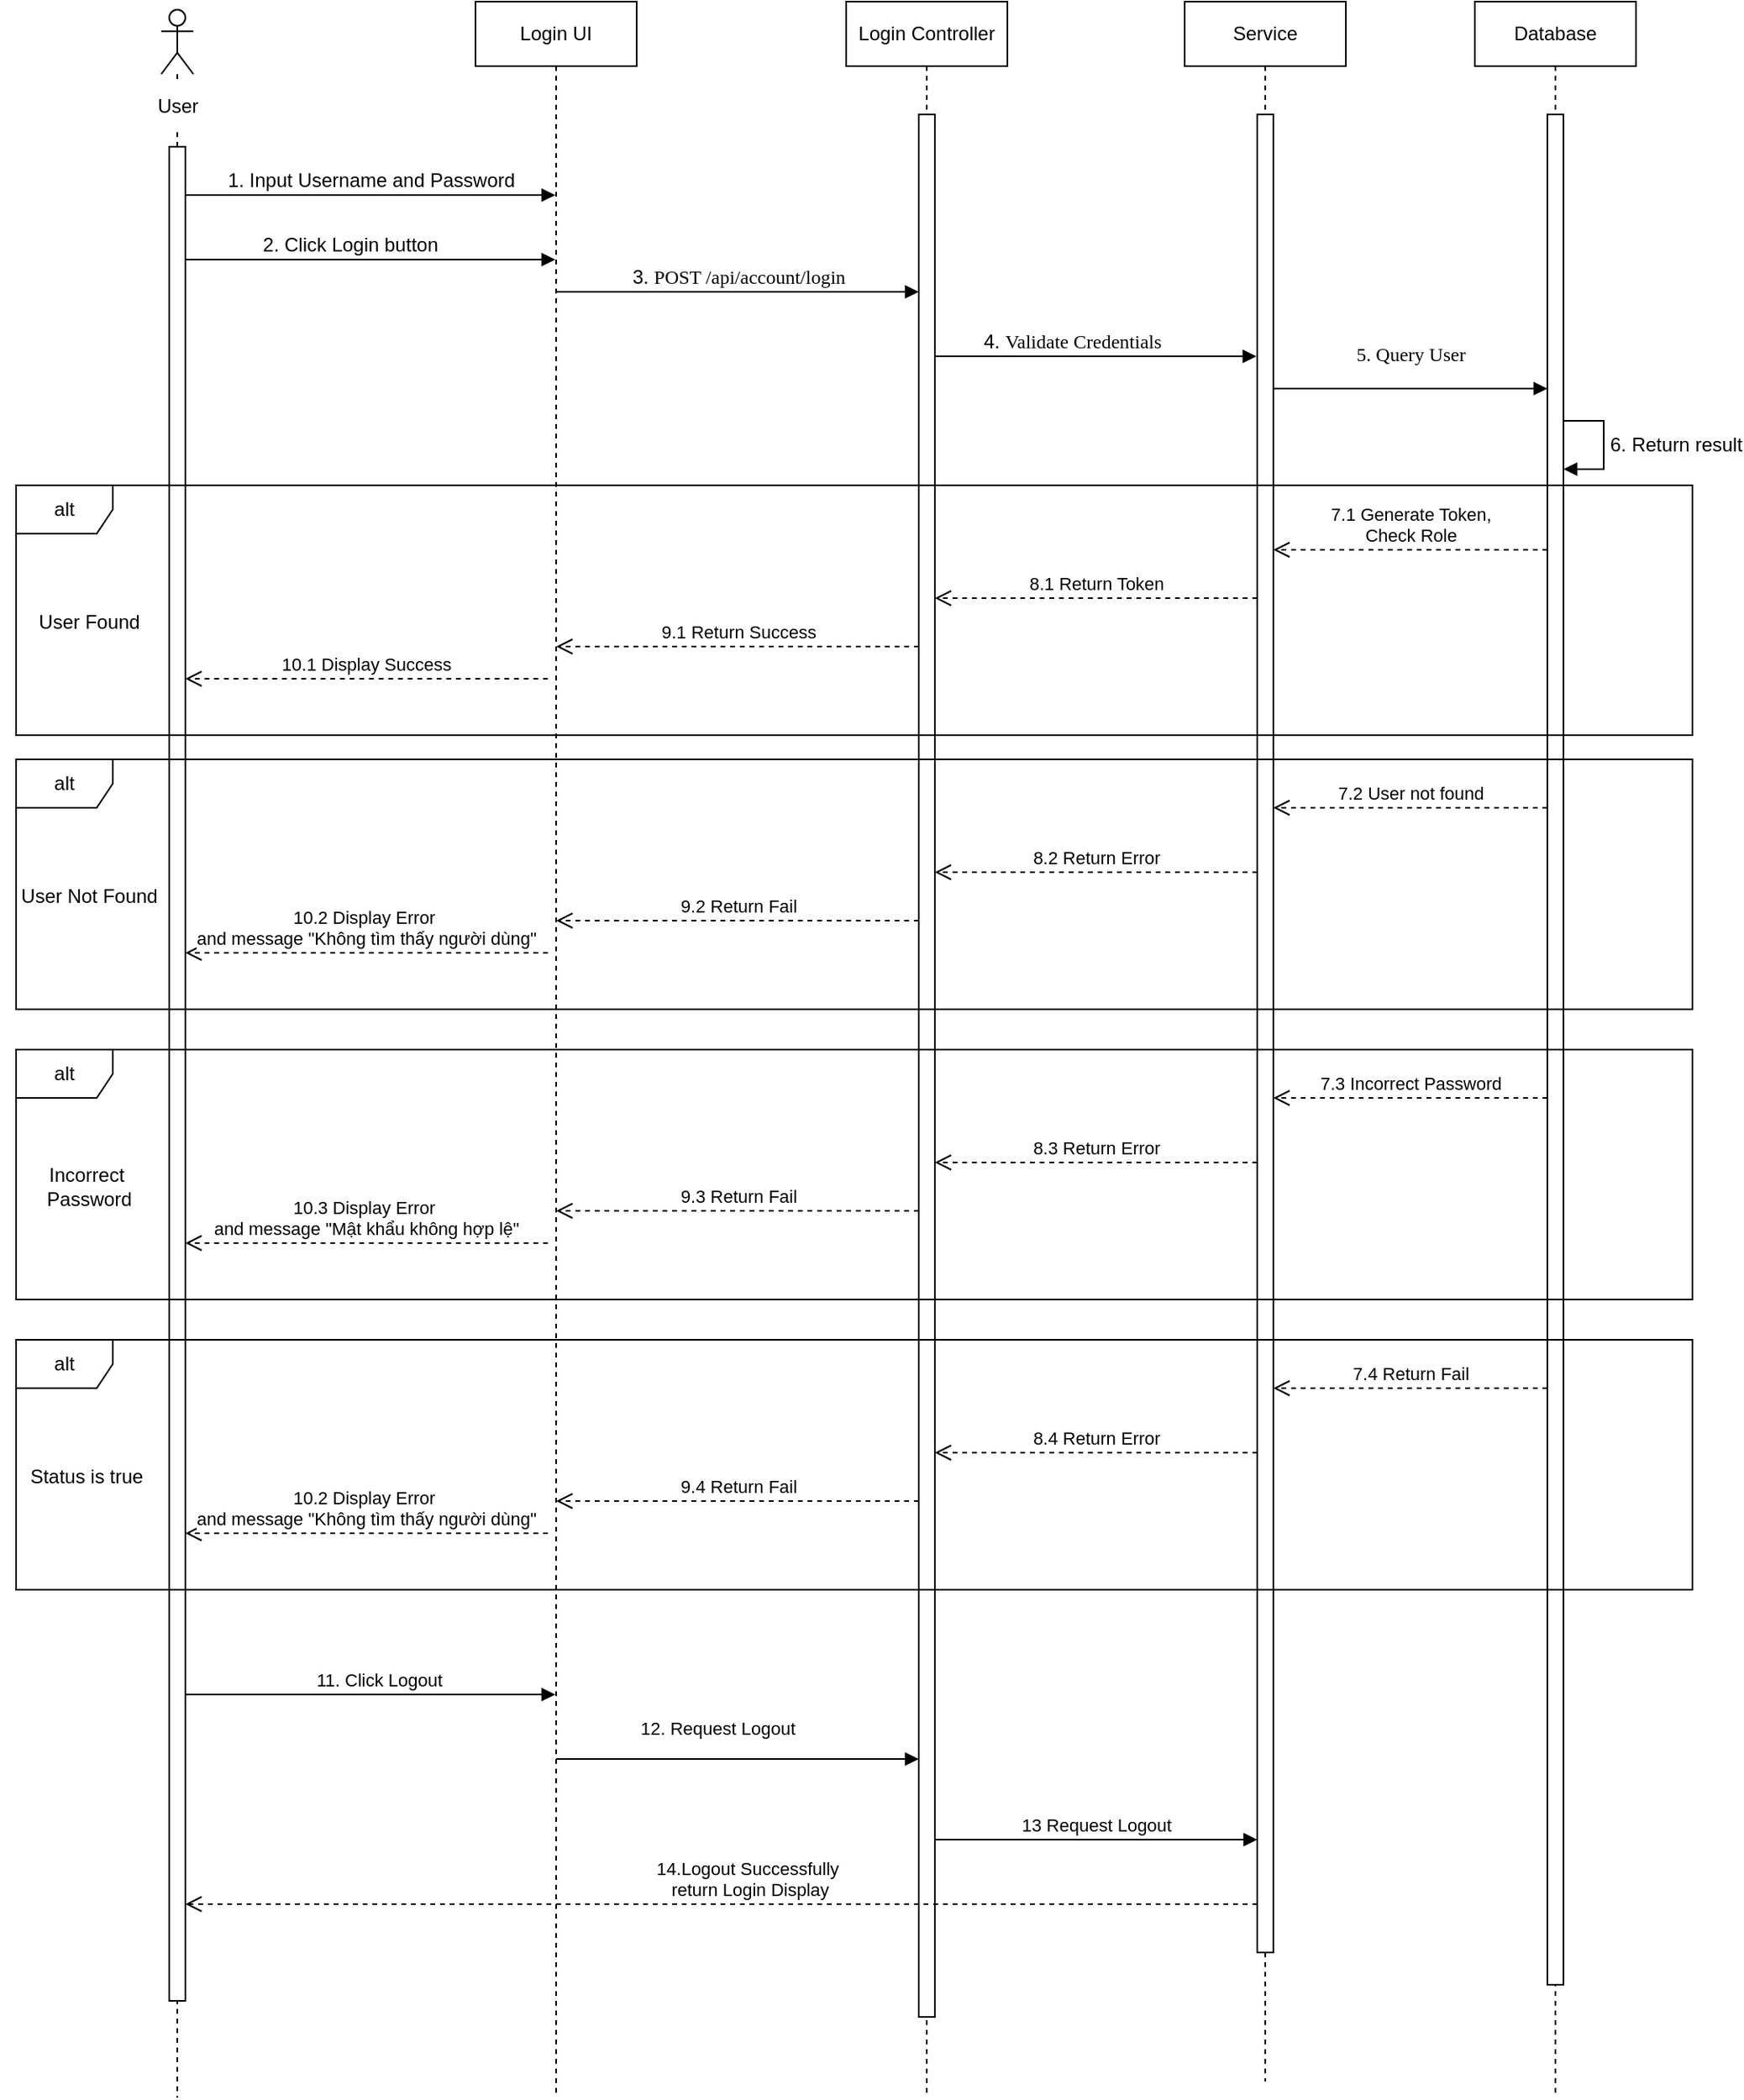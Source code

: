 <mxfile version="26.0.4" pages="31">
  <diagram name="Login_login" id="AuHwVoqt6JKiW_1DoxTj">
    <mxGraphModel grid="0" page="0" gridSize="10" guides="1" tooltips="1" connect="1" arrows="1" fold="1" pageScale="1" pageWidth="850" pageHeight="1100" math="0" shadow="0">
      <root>
        <mxCell id="0" />
        <mxCell id="1" parent="0" />
        <mxCell id="glKkFUPVURKVkIUfEw1B-1" value="" style="shape=umlLifeline;perimeter=lifelinePerimeter;whiteSpace=wrap;html=1;container=1;dropTarget=0;collapsible=0;recursiveResize=0;outlineConnect=0;portConstraint=eastwest;newEdgeStyle={&quot;curved&quot;:0,&quot;rounded&quot;:0};participant=umlActor;" vertex="1" parent="1">
          <mxGeometry x="45" y="35" width="20" height="1295" as="geometry" />
        </mxCell>
        <mxCell id="glKkFUPVURKVkIUfEw1B-2" value="Login Controller" style="shape=umlLifeline;perimeter=lifelinePerimeter;whiteSpace=wrap;html=1;container=1;dropTarget=0;collapsible=0;recursiveResize=0;outlineConnect=0;portConstraint=eastwest;newEdgeStyle={&quot;curved&quot;:0,&quot;rounded&quot;:0};" vertex="1" parent="1">
          <mxGeometry x="470" y="30" width="100" height="1300" as="geometry" />
        </mxCell>
        <mxCell id="glKkFUPVURKVkIUfEw1B-3" value="" style="html=1;points=[[0,0,0,0,5],[0,1,0,0,-5],[1,0,0,0,5],[1,1,0,0,-5]];perimeter=orthogonalPerimeter;outlineConnect=0;targetShapes=umlLifeline;portConstraint=eastwest;newEdgeStyle={&quot;curved&quot;:0,&quot;rounded&quot;:0};" vertex="1" parent="glKkFUPVURKVkIUfEw1B-2">
          <mxGeometry x="45" y="70" width="10" height="1180" as="geometry" />
        </mxCell>
        <mxCell id="glKkFUPVURKVkIUfEw1B-4" value="Service" style="shape=umlLifeline;perimeter=lifelinePerimeter;whiteSpace=wrap;html=1;container=1;dropTarget=0;collapsible=0;recursiveResize=0;outlineConnect=0;portConstraint=eastwest;newEdgeStyle={&quot;curved&quot;:0,&quot;rounded&quot;:0};" vertex="1" parent="1">
          <mxGeometry x="680" y="30" width="100" height="1290" as="geometry" />
        </mxCell>
        <mxCell id="glKkFUPVURKVkIUfEw1B-5" value="" style="html=1;points=[[0,0,0,0,5],[0,1,0,0,-5],[1,0,0,0,5],[1,1,0,0,-5]];perimeter=orthogonalPerimeter;outlineConnect=0;targetShapes=umlLifeline;portConstraint=eastwest;newEdgeStyle={&quot;curved&quot;:0,&quot;rounded&quot;:0};" vertex="1" parent="glKkFUPVURKVkIUfEw1B-4">
          <mxGeometry x="45" y="70" width="10" height="1140" as="geometry" />
        </mxCell>
        <mxCell id="glKkFUPVURKVkIUfEw1B-6" value="Database" style="shape=umlLifeline;perimeter=lifelinePerimeter;whiteSpace=wrap;html=1;container=1;dropTarget=0;collapsible=0;recursiveResize=0;outlineConnect=0;portConstraint=eastwest;newEdgeStyle={&quot;curved&quot;:0,&quot;rounded&quot;:0};" vertex="1" parent="1">
          <mxGeometry x="860" y="30" width="100" height="1300" as="geometry" />
        </mxCell>
        <mxCell id="glKkFUPVURKVkIUfEw1B-7" value="" style="html=1;points=[[0,0,0,0,5],[0,1,0,0,-5],[1,0,0,0,5],[1,1,0,0,-5]];perimeter=orthogonalPerimeter;outlineConnect=0;targetShapes=umlLifeline;portConstraint=eastwest;newEdgeStyle={&quot;curved&quot;:0,&quot;rounded&quot;:0};" vertex="1" parent="glKkFUPVURKVkIUfEw1B-6">
          <mxGeometry x="45" y="70" width="10" height="1160" as="geometry" />
        </mxCell>
        <mxCell id="glKkFUPVURKVkIUfEw1B-8" value="6. Return result" style="html=1;align=left;spacingLeft=2;endArrow=block;rounded=0;edgeStyle=orthogonalEdgeStyle;curved=0;rounded=0;fontSize=12;" edge="1" parent="glKkFUPVURKVkIUfEw1B-6" source="glKkFUPVURKVkIUfEw1B-7" target="glKkFUPVURKVkIUfEw1B-7">
          <mxGeometry relative="1" as="geometry">
            <mxPoint x="70" y="250" as="sourcePoint" />
            <Array as="points">
              <mxPoint x="80" y="260" />
              <mxPoint x="80" y="290" />
            </Array>
            <mxPoint x="75" y="280" as="targetPoint" />
          </mxGeometry>
        </mxCell>
        <mxCell id="glKkFUPVURKVkIUfEw1B-9" value="1. Input Username and Password" style="html=1;verticalAlign=bottom;endArrow=block;curved=0;rounded=0;fontSize=12;" edge="1" parent="1" source="glKkFUPVURKVkIUfEw1B-15" target="glKkFUPVURKVkIUfEw1B-10">
          <mxGeometry width="80" relative="1" as="geometry">
            <mxPoint x="109.5" y="150" as="sourcePoint" />
            <mxPoint x="309.5" y="150" as="targetPoint" />
            <Array as="points">
              <mxPoint x="210" y="150" />
            </Array>
          </mxGeometry>
        </mxCell>
        <mxCell id="glKkFUPVURKVkIUfEw1B-10" value="Login UI" style="shape=umlLifeline;perimeter=lifelinePerimeter;whiteSpace=wrap;html=1;container=1;dropTarget=0;collapsible=0;recursiveResize=0;outlineConnect=0;portConstraint=eastwest;newEdgeStyle={&quot;curved&quot;:0,&quot;rounded&quot;:0};" vertex="1" parent="1">
          <mxGeometry x="240" y="30" width="100" height="1300" as="geometry" />
        </mxCell>
        <mxCell id="glKkFUPVURKVkIUfEw1B-11" value="3.&amp;nbsp;&lt;span style=&quot;font-family: Calibri; font-size: 12px;&quot;&gt;POST /api/account/login&lt;/span&gt;" style="html=1;verticalAlign=bottom;endArrow=block;curved=0;rounded=0;fontSize=12;" edge="1" parent="1" source="glKkFUPVURKVkIUfEw1B-10" target="glKkFUPVURKVkIUfEw1B-3">
          <mxGeometry width="80" relative="1" as="geometry">
            <mxPoint x="365" y="210" as="sourcePoint" />
            <mxPoint x="500" y="210" as="targetPoint" />
            <Array as="points">
              <mxPoint x="370" y="210" />
            </Array>
            <mxPoint as="offset" />
          </mxGeometry>
        </mxCell>
        <mxCell id="glKkFUPVURKVkIUfEw1B-12" value="2. Click Login button" style="html=1;verticalAlign=bottom;endArrow=block;curved=0;rounded=0;fontSize=12;" edge="1" parent="1" source="glKkFUPVURKVkIUfEw1B-1" target="glKkFUPVURKVkIUfEw1B-10">
          <mxGeometry x="-0.1" width="80" relative="1" as="geometry">
            <mxPoint x="375" y="190" as="sourcePoint" />
            <mxPoint x="555" y="190" as="targetPoint" />
            <Array as="points">
              <mxPoint x="110" y="190" />
            </Array>
            <mxPoint x="1" as="offset" />
          </mxGeometry>
        </mxCell>
        <mxCell id="glKkFUPVURKVkIUfEw1B-13" value="4.&amp;nbsp;&lt;span style=&quot;font-family: Calibri; font-size: 12px;&quot;&gt;Validate Credentials&lt;/span&gt;" style="html=1;verticalAlign=bottom;endArrow=block;curved=0;rounded=0;fontSize=12;" edge="1" parent="1">
          <mxGeometry x="-0.148" width="80" relative="1" as="geometry">
            <mxPoint x="525" y="250" as="sourcePoint" />
            <mxPoint x="724.5" y="250" as="targetPoint" />
            <mxPoint as="offset" />
          </mxGeometry>
        </mxCell>
        <mxCell id="glKkFUPVURKVkIUfEw1B-14" value="&lt;p class=&quot;MsoNormal&quot; style=&quot;font-size: 12px;&quot;&gt;&lt;span style=&quot;font-family: Calibri; font-size: 12px;&quot;&gt;5. Query User&lt;/span&gt;&lt;/p&gt;" style="html=1;verticalAlign=bottom;endArrow=block;rounded=0;fontSize=12;" edge="1" parent="1" source="glKkFUPVURKVkIUfEw1B-5" target="glKkFUPVURKVkIUfEw1B-7">
          <mxGeometry width="80" relative="1" as="geometry">
            <mxPoint x="370" y="380" as="sourcePoint" />
            <mxPoint x="550" y="380" as="targetPoint" />
            <Array as="points">
              <mxPoint x="810" y="270" />
            </Array>
            <mxPoint as="offset" />
          </mxGeometry>
        </mxCell>
        <mxCell id="glKkFUPVURKVkIUfEw1B-15" value="" style="html=1;points=[[0,0,0,0,5],[0,1,0,0,-5],[1,0,0,0,5],[1,1,0,0,-5]];perimeter=orthogonalPerimeter;outlineConnect=0;targetShapes=umlLifeline;portConstraint=eastwest;newEdgeStyle={&quot;curved&quot;:0,&quot;rounded&quot;:0};" vertex="1" parent="1">
          <mxGeometry x="50" y="120" width="10" height="1150" as="geometry" />
        </mxCell>
        <mxCell id="glKkFUPVURKVkIUfEw1B-16" value="alt" style="shape=umlFrame;whiteSpace=wrap;html=1;pointerEvents=0;" vertex="1" parent="1">
          <mxGeometry x="-45" y="330" width="1040" height="155" as="geometry" />
        </mxCell>
        <mxCell id="glKkFUPVURKVkIUfEw1B-17" value="User Found" style="text;html=1;align=center;verticalAlign=middle;resizable=0;points=[];autosize=1;strokeColor=none;fillColor=none;" vertex="1" parent="1">
          <mxGeometry x="-45" y="400" width="90" height="30" as="geometry" />
        </mxCell>
        <mxCell id="glKkFUPVURKVkIUfEw1B-18" value="7.1 Generate Token,&lt;div&gt;Check Role&lt;/div&gt;" style="html=1;verticalAlign=bottom;endArrow=open;dashed=1;endSize=8;curved=0;rounded=0;" edge="1" parent="1">
          <mxGeometry relative="1" as="geometry">
            <mxPoint x="905" y="370" as="sourcePoint" />
            <mxPoint x="735" y="370" as="targetPoint" />
            <mxPoint as="offset" />
          </mxGeometry>
        </mxCell>
        <mxCell id="glKkFUPVURKVkIUfEw1B-19" value="8.1 Return Token" style="html=1;verticalAlign=bottom;endArrow=open;dashed=1;endSize=8;curved=0;rounded=0;" edge="1" parent="1">
          <mxGeometry relative="1" as="geometry">
            <mxPoint x="725" y="400" as="sourcePoint" />
            <mxPoint x="525" y="400" as="targetPoint" />
          </mxGeometry>
        </mxCell>
        <mxCell id="glKkFUPVURKVkIUfEw1B-20" value="9.1 Return Success&lt;span style=&quot;color: rgba(0, 0, 0, 0); font-family: monospace; font-size: 0px; text-align: start; background-color: rgb(251, 251, 251);&quot;&gt;%3CmxGraphModel%3E%3Croot%3E%3CmxCell%20id%3D%220%22%2F%3E%3CmxCell%20id%3D%221%22%20parent%3D%220%22%2F%3E%3CmxCell%20id%3D%222%22%20value%3D%228.1%20Return%20Token%22%20style%3D%22html%3D1%3BverticalAlign%3Dbottom%3BendArrow%3Dopen%3Bdashed%3D1%3BendSize%3D8%3Bcurved%3D0%3Brounded%3D0%3B%22%20edge%3D%221%22%20parent%3D%221%22%3E%3CmxGeometry%20relative%3D%221%22%20as%3D%22geometry%22%3E%3CmxPoint%20x%3D%22725%22%20y%3D%22400%22%20as%3D%22sourcePoint%22%2F%3E%3CmxPoint%20x%3D%22525%22%20y%3D%22400%22%20as%3D%22targetPoint%22%2F%3E%3C%2FmxGeometry%3E%3C%2FmxCell%3E%3C%2Froot%3E%3C%2FmxGraphModel%3E&lt;/span&gt;" style="html=1;verticalAlign=bottom;endArrow=open;dashed=1;endSize=8;curved=0;rounded=0;" edge="1" parent="1">
          <mxGeometry relative="1" as="geometry">
            <mxPoint x="515" y="430" as="sourcePoint" />
            <mxPoint x="290.1" y="430" as="targetPoint" />
          </mxGeometry>
        </mxCell>
        <mxCell id="glKkFUPVURKVkIUfEw1B-21" value="10.1 Display Success&lt;span style=&quot;color: rgba(0, 0, 0, 0); font-family: monospace; font-size: 0px; text-align: start; background-color: rgb(251, 251, 251);&quot;&gt;%3CmxGraphModel%3E%3Croot%3E%3CmxCell%20id%3D%220%22%2F%3E%3CmxCell%20id%3D%221%22%20parent%3D%220%22%2F%3E%3CmxCell%20id%3D%222%22%20value%3D%228.1%20Return%20Token%22%20style%3D%22html%3D1%3BverticalAlign%3Dbottom%3BendArrow%3Dopen%3Bdashed%3D1%3BendSize%3D8%3Bcurved%3D0%3Brounded%3D0%3B%22%20edge%3D%221%22%20parent%3D%221%22%3E%3CmxGeometry%20relative%3D%221%22%20as%3D%22geometry%22%3E%3CmxPoint%20x%3D%22725%22%20y%3D%22400%22%20as%3D%22sourcePoint%22%2F%3E%3CmxPoint%20x%3D%22525%22%20y%3D%22400%22%20as%3D%22targetPoint%22%2F%3E%3C%2FmxGeometry%3E%3C%2FmxCell%3E%3C%2Froot%3E%3C%2FmxGraphModel%3E&lt;/span&gt;" style="html=1;verticalAlign=bottom;endArrow=open;dashed=1;endSize=8;curved=0;rounded=0;" edge="1" parent="1">
          <mxGeometry relative="1" as="geometry">
            <mxPoint x="284.9" y="450" as="sourcePoint" />
            <mxPoint x="60.0" y="450" as="targetPoint" />
          </mxGeometry>
        </mxCell>
        <mxCell id="glKkFUPVURKVkIUfEw1B-22" value="alt" style="shape=umlFrame;whiteSpace=wrap;html=1;pointerEvents=0;" vertex="1" parent="1">
          <mxGeometry x="-45" y="500" width="1040" height="155" as="geometry" />
        </mxCell>
        <mxCell id="glKkFUPVURKVkIUfEw1B-23" value="User Not Found" style="text;html=1;align=center;verticalAlign=middle;resizable=0;points=[];autosize=1;strokeColor=none;fillColor=none;" vertex="1" parent="1">
          <mxGeometry x="-55" y="570" width="110" height="30" as="geometry" />
        </mxCell>
        <mxCell id="glKkFUPVURKVkIUfEw1B-24" value="7.2 User not found" style="html=1;verticalAlign=bottom;endArrow=open;dashed=1;endSize=8;curved=0;rounded=0;" edge="1" parent="1">
          <mxGeometry relative="1" as="geometry">
            <mxPoint x="905" y="530" as="sourcePoint" />
            <mxPoint x="735" y="530" as="targetPoint" />
          </mxGeometry>
        </mxCell>
        <mxCell id="glKkFUPVURKVkIUfEw1B-25" value="8.2 Return Error" style="html=1;verticalAlign=bottom;endArrow=open;dashed=1;endSize=8;curved=0;rounded=0;" edge="1" parent="1">
          <mxGeometry relative="1" as="geometry">
            <mxPoint x="725" y="570" as="sourcePoint" />
            <mxPoint x="525" y="570" as="targetPoint" />
          </mxGeometry>
        </mxCell>
        <mxCell id="glKkFUPVURKVkIUfEw1B-26" value="9.2 Return Fail&lt;span style=&quot;color: rgba(0, 0, 0, 0); font-family: monospace; font-size: 0px; text-align: start; background-color: rgb(251, 251, 251);&quot;&gt;%3CmxGraphModel%3E%3Croot%3E%3CmxCell%20id%3D%220%22%2F%3E%3CmxCell%20id%3D%221%22%20parent%3D%220%22%2F%3E%3CmxCell%20id%3D%222%22%20value%3D%228.1%20Return%20Token%22%20style%3D%22html%3D1%3BverticalAlign%3Dbottom%3BendArrow%3Dopen%3Bdashed%3D1%3BendSize%3D8%3Bcurved%3D0%3Brounded%3D0%3B%22%20edge%3D%221%22%20parent%3D%221%22%3E%3CmxGeometry%20relative%3D%221%22%20as%3D%22geometry%22%3E%3CmxPoint%20x%3D%22725%22%20y%3D%22400%22%20as%3D%22sourcePoint%22%2F%3E%3CmxPoint%20x%3D%22525%22%20y%3D%22400%22%20as%3D%22targetPoint%22%2F%3E%3C%2FmxGeometry%3E%3C%2FmxCell%3E%3C%2Froot%3E%3C%2FmxGraphModel%3E&lt;/span&gt;" style="html=1;verticalAlign=bottom;endArrow=open;dashed=1;endSize=8;curved=0;rounded=0;" edge="1" parent="1">
          <mxGeometry relative="1" as="geometry">
            <mxPoint x="515" y="600" as="sourcePoint" />
            <mxPoint x="290.1" y="600" as="targetPoint" />
          </mxGeometry>
        </mxCell>
        <mxCell id="glKkFUPVURKVkIUfEw1B-27" value="10.2 Display Error&amp;nbsp;&lt;div&gt;and message &quot;Không tìm thấy người dùng&quot;&lt;span style=&quot;color: rgba(0, 0, 0, 0); font-family: monospace; font-size: 0px; text-align: start; background-color: rgb(251, 251, 251);&quot;&gt;%3CmxGraphModel%3E%3Croot%3E%3CmxCell%20id%3D%220%22%2F%3E%3CmxCell%20id%3D%221%22%20parent%3D%220%22%2F%3E%3CmxCell%20id%3D%222%22%20value%3D%228.1%20Return%20Token%22%20style%3D%22html%3D1%3BverticalAlign%3Dbottom%3BendArrow%3Dopen%3Bdashed%3D1%3BendSize%3D8%3Bcurved%3D0%3Brounded%3D0%3B%22%20edge%3D%221%22%20parent%3D%221%22%3E%3CmxGeometry%20relative%3D%221%22%20as%3D%22geometry%22%3E%3CmxPoint%20x%3D%22725%22%20y%3D%22400%22%20as%3D%22sourcePoint%22%2F%3E%3CmxPoint%20x%3D%22525%22%20y%3D%22400%22%20as%3D%22targetPoint%22%2F%3E%3C%2FmxGeometry%3E%3C%2FmxCell%3E%3C%2Froot%3E%3C%2FmxGraphModel%3E&lt;/span&gt;&lt;/div&gt;" style="html=1;verticalAlign=bottom;endArrow=open;dashed=1;endSize=8;curved=0;rounded=0;" edge="1" parent="1">
          <mxGeometry relative="1" as="geometry">
            <mxPoint x="284.9" y="620" as="sourcePoint" />
            <mxPoint x="60.0" y="620" as="targetPoint" />
          </mxGeometry>
        </mxCell>
        <mxCell id="glKkFUPVURKVkIUfEw1B-28" value="User" style="text;html=1;align=center;verticalAlign=middle;resizable=0;points=[];autosize=1;strokeColor=none;fillColor=default;" vertex="1" parent="1">
          <mxGeometry x="30" y="80" width="50" height="30" as="geometry" />
        </mxCell>
        <mxCell id="YHUiW5lk1nsUJgAJtRMN-1" value="11. Click Logout" style="html=1;verticalAlign=bottom;endArrow=block;curved=0;rounded=0;" edge="1" parent="1">
          <mxGeometry x="0.046" width="80" relative="1" as="geometry">
            <mxPoint x="60" y="1080" as="sourcePoint" />
            <mxPoint x="289.5" y="1080" as="targetPoint" />
            <mxPoint as="offset" />
          </mxGeometry>
        </mxCell>
        <mxCell id="YHUiW5lk1nsUJgAJtRMN-2" value="12. Request Logout" style="html=1;verticalAlign=bottom;endArrow=block;curved=0;rounded=0;" edge="1" parent="1">
          <mxGeometry x="-0.111" y="10" width="80" relative="1" as="geometry">
            <mxPoint x="290" y="1120" as="sourcePoint" />
            <mxPoint x="515" y="1120" as="targetPoint" />
            <mxPoint as="offset" />
          </mxGeometry>
        </mxCell>
        <mxCell id="YHUiW5lk1nsUJgAJtRMN-3" value="14.Logout Successfully&amp;nbsp;&lt;div&gt;return Login Display&lt;/div&gt;" style="html=1;verticalAlign=bottom;endArrow=open;dashed=1;endSize=8;curved=0;rounded=0;" edge="1" parent="1">
          <mxGeometry x="-0.053" relative="1" as="geometry">
            <mxPoint x="725" y="1210" as="sourcePoint" />
            <mxPoint x="60" y="1210" as="targetPoint" />
            <mxPoint as="offset" />
          </mxGeometry>
        </mxCell>
        <mxCell id="YHUiW5lk1nsUJgAJtRMN-4" value="13 Request Logout" style="html=1;verticalAlign=bottom;endArrow=block;curved=0;rounded=0;" edge="1" parent="1">
          <mxGeometry width="80" relative="1" as="geometry">
            <mxPoint x="525" y="1170" as="sourcePoint" />
            <mxPoint x="725" y="1170" as="targetPoint" />
          </mxGeometry>
        </mxCell>
        <mxCell id="qxCyJS2Fr9QNdmvBajWG-4" value="alt" style="shape=umlFrame;whiteSpace=wrap;html=1;pointerEvents=0;" vertex="1" parent="1">
          <mxGeometry x="-45" y="680" width="1040" height="155" as="geometry" />
        </mxCell>
        <mxCell id="qxCyJS2Fr9QNdmvBajWG-5" value="Incorrect&amp;nbsp;&lt;div&gt;Password&lt;/div&gt;" style="text;html=1;align=center;verticalAlign=middle;resizable=0;points=[];autosize=1;strokeColor=none;fillColor=none;" vertex="1" parent="1">
          <mxGeometry x="-40" y="745" width="80" height="40" as="geometry" />
        </mxCell>
        <mxCell id="qxCyJS2Fr9QNdmvBajWG-6" value="7.3 Incorrect Password" style="html=1;verticalAlign=bottom;endArrow=open;dashed=1;endSize=8;curved=0;rounded=0;" edge="1" parent="1">
          <mxGeometry relative="1" as="geometry">
            <mxPoint x="905" y="710" as="sourcePoint" />
            <mxPoint x="735" y="710" as="targetPoint" />
            <mxPoint as="offset" />
          </mxGeometry>
        </mxCell>
        <mxCell id="qxCyJS2Fr9QNdmvBajWG-7" value="8.3 Return Error" style="html=1;verticalAlign=bottom;endArrow=open;dashed=1;endSize=8;curved=0;rounded=0;" edge="1" parent="1">
          <mxGeometry relative="1" as="geometry">
            <mxPoint x="725" y="750" as="sourcePoint" />
            <mxPoint x="525" y="750" as="targetPoint" />
          </mxGeometry>
        </mxCell>
        <mxCell id="qxCyJS2Fr9QNdmvBajWG-8" value="9.3 Return Fail&lt;span style=&quot;color: rgba(0, 0, 0, 0); font-family: monospace; font-size: 0px; text-align: start; background-color: rgb(251, 251, 251);&quot;&gt;%3CmxGraphModel%3E%3Croot%3E%3CmxCell%20id%3D%220%22%2F%3E%3CmxCell%20id%3D%221%22%20parent%3D%220%22%2F%3E%3CmxCell%20id%3D%222%22%20value%3D%228.1%20Return%20Token%22%20style%3D%22html%3D1%3BverticalAlign%3Dbottom%3BendArrow%3Dopen%3Bdashed%3D1%3BendSize%3D8%3Bcurved%3D0%3Brounded%3D0%3B%22%20edge%3D%221%22%20parent%3D%221%22%3E%3CmxGeometry%20relative%3D%221%22%20as%3D%22geometry%22%3E%3CmxPoint%20x%3D%22725%22%20y%3D%22400%22%20as%3D%22sourcePoint%22%2F%3E%3CmxPoint%20x%3D%22525%22%20y%3D%22400%22%20as%3D%22targetPoint%22%2F%3E%3C%2FmxGeometry%3E%3C%2FmxCell%3E%3C%2Froot%3E%3C%2FmxGraphModel%3E&lt;/span&gt;" style="html=1;verticalAlign=bottom;endArrow=open;dashed=1;endSize=8;curved=0;rounded=0;" edge="1" parent="1">
          <mxGeometry relative="1" as="geometry">
            <mxPoint x="515" y="780" as="sourcePoint" />
            <mxPoint x="290.1" y="780" as="targetPoint" />
          </mxGeometry>
        </mxCell>
        <mxCell id="qxCyJS2Fr9QNdmvBajWG-9" value="10.3 Display Error&amp;nbsp;&lt;div&gt;and message &quot;Mật khẩu không hợp lệ&quot;&lt;span style=&quot;color: rgba(0, 0, 0, 0); font-family: monospace; font-size: 0px; text-align: start; background-color: rgb(251, 251, 251);&quot;&gt;%3CmxGraphModel%3E%3Croot%3E%3CmxCell%20id%3D%220%22%2F%3E%3CmxCell%20id%3D%221%22%20parent%3D%220%22%2F%3E%3CmxCell%20id%3D%222%22%20value%3D%228.1%20Return%20Token%22%20style%3D%22html%3D1%3BverticalAlign%3Dbottom%3BendArrow%3Dopen%3Bdashed%3D1%3BendSize%3D8%3Bcurved%3D0%3Brounded%3D0%3B%22%20edge%3D%221%22%20parent%3D%221%22%3E%3CmxGeometry%20relative%3D%221%22%20as%3D%22geometry%22%3E%3CmxPoint%20x%3D%22725%22%20y%3D%22400%22%20as%3D%22sourcePoint%22%2F%3E%3CmxPoint%20x%3D%22525%22%20y%3D%22400%22%20as%3D%22targetPoint%22%2F%3E%3C%2FmxGeometry%3E%3C%2FmxCell%3E%3C%2Froot%3E%3C%2FmxGraphModel%3E&lt;/span&gt;&lt;/div&gt;" style="html=1;verticalAlign=bottom;endArrow=open;dashed=1;endSize=8;curved=0;rounded=0;" edge="1" parent="1">
          <mxGeometry relative="1" as="geometry">
            <mxPoint x="284.9" y="800" as="sourcePoint" />
            <mxPoint x="60.0" y="800" as="targetPoint" />
          </mxGeometry>
        </mxCell>
        <mxCell id="qxCyJS2Fr9QNdmvBajWG-16" value="alt" style="shape=umlFrame;whiteSpace=wrap;html=1;pointerEvents=0;" vertex="1" parent="1">
          <mxGeometry x="-45" y="860" width="1040" height="155" as="geometry" />
        </mxCell>
        <mxCell id="qxCyJS2Fr9QNdmvBajWG-17" value="Status is true&amp;nbsp;" style="text;html=1;align=center;verticalAlign=middle;resizable=0;points=[];autosize=1;strokeColor=none;fillColor=none;" vertex="1" parent="1">
          <mxGeometry x="-50" y="930" width="100" height="30" as="geometry" />
        </mxCell>
        <mxCell id="qxCyJS2Fr9QNdmvBajWG-18" value="7.4 Return Fail" style="html=1;verticalAlign=bottom;endArrow=open;dashed=1;endSize=8;curved=0;rounded=0;" edge="1" parent="1">
          <mxGeometry relative="1" as="geometry">
            <mxPoint x="905" y="890" as="sourcePoint" />
            <mxPoint x="735" y="890" as="targetPoint" />
            <mxPoint as="offset" />
          </mxGeometry>
        </mxCell>
        <mxCell id="qxCyJS2Fr9QNdmvBajWG-19" value="8.4 Return Error" style="html=1;verticalAlign=bottom;endArrow=open;dashed=1;endSize=8;curved=0;rounded=0;" edge="1" parent="1">
          <mxGeometry relative="1" as="geometry">
            <mxPoint x="725" y="930" as="sourcePoint" />
            <mxPoint x="525" y="930" as="targetPoint" />
          </mxGeometry>
        </mxCell>
        <mxCell id="qxCyJS2Fr9QNdmvBajWG-20" value="9.4 Return Fail&lt;span style=&quot;color: rgba(0, 0, 0, 0); font-family: monospace; font-size: 0px; text-align: start; background-color: rgb(251, 251, 251);&quot;&gt;%3CmxGraphModel%3E%3Croot%3E%3CmxCell%20id%3D%220%22%2F%3E%3CmxCell%20id%3D%221%22%20parent%3D%220%22%2F%3E%3CmxCell%20id%3D%222%22%20value%3D%228.1%20Return%20Token%22%20style%3D%22html%3D1%3BverticalAlign%3Dbottom%3BendArrow%3Dopen%3Bdashed%3D1%3BendSize%3D8%3Bcurved%3D0%3Brounded%3D0%3B%22%20edge%3D%221%22%20parent%3D%221%22%3E%3CmxGeometry%20relative%3D%221%22%20as%3D%22geometry%22%3E%3CmxPoint%20x%3D%22725%22%20y%3D%22400%22%20as%3D%22sourcePoint%22%2F%3E%3CmxPoint%20x%3D%22525%22%20y%3D%22400%22%20as%3D%22targetPoint%22%2F%3E%3C%2FmxGeometry%3E%3C%2FmxCell%3E%3C%2Froot%3E%3C%2FmxGraphModel%3E&lt;/span&gt;" style="html=1;verticalAlign=bottom;endArrow=open;dashed=1;endSize=8;curved=0;rounded=0;" edge="1" parent="1">
          <mxGeometry relative="1" as="geometry">
            <mxPoint x="515" y="960" as="sourcePoint" />
            <mxPoint x="290.1" y="960" as="targetPoint" />
          </mxGeometry>
        </mxCell>
        <mxCell id="qxCyJS2Fr9QNdmvBajWG-21" value="10.2 Display Error&amp;nbsp;&lt;div&gt;and message &quot;Không tìm thấy người dùng&quot;&lt;span style=&quot;color: rgba(0, 0, 0, 0); font-family: monospace; font-size: 0px; text-align: start; background-color: rgb(251, 251, 251);&quot;&gt;%3CmxGraphModel%3E%3Croot%3E%3CmxCell%20id%3D%220%22%2F%3E%3CmxCell%20id%3D%221%22%20parent%3D%220%22%2F%3E%3CmxCell%20id%3D%222%22%20value%3D%228.1%20Return%20Token%22%20style%3D%22html%3D1%3BverticalAlign%3Dbottom%3BendArrow%3Dopen%3Bdashed%3D1%3BendSize%3D8%3Bcurved%3D0%3Brounded%3D0%3B%22%20edge%3D%221%22%20parent%3D%221%22%3E%3CmxGeometry%20relative%3D%221%22%20as%3D%22geometry%22%3E%3CmxPoint%20x%3D%22725%22%20y%3D%22400%22%20as%3D%22sourcePoint%22%2F%3E%3CmxPoint%20x%3D%22525%22%20y%3D%22400%22%20as%3D%22targetPoint%22%2F%3E%3C%2FmxGeometry%3E%3C%2FmxCell%3E%3C%2Froot%3E%3C%2FmxGraphModel%3E&lt;/span&gt;&lt;/div&gt;" style="html=1;verticalAlign=bottom;endArrow=open;dashed=1;endSize=8;curved=0;rounded=0;" edge="1" parent="1">
          <mxGeometry relative="1" as="geometry">
            <mxPoint x="284.9" y="980" as="sourcePoint" />
            <mxPoint x="60.0" y="980" as="targetPoint" />
          </mxGeometry>
        </mxCell>
      </root>
    </mxGraphModel>
  </diagram>
  <diagram id="cdt2mJienpSMm-zgmKpQ" name="Register">
    <mxGraphModel grid="1" page="1" gridSize="10" guides="1" tooltips="1" connect="1" arrows="1" fold="1" pageScale="1" pageWidth="1169" pageHeight="827" math="0" shadow="0">
      <root>
        <mxCell id="0" />
        <mxCell id="1" parent="0" />
        <mxCell id="rq50jv8dHzIYo2J4ZXty-1" value="" style="shape=umlLifeline;perimeter=lifelinePerimeter;whiteSpace=wrap;html=1;container=1;dropTarget=0;collapsible=0;recursiveResize=0;outlineConnect=0;portConstraint=eastwest;newEdgeStyle={&quot;curved&quot;:0,&quot;rounded&quot;:0};participant=umlActor;" vertex="1" parent="1">
          <mxGeometry x="20" y="50" width="20" height="1230" as="geometry" />
        </mxCell>
        <mxCell id="rq50jv8dHzIYo2J4ZXty-2" value="" style="html=1;points=[[0,0,0,0,5],[0,1,0,0,-5],[1,0,0,0,5],[1,1,0,0,-5]];perimeter=orthogonalPerimeter;outlineConnect=0;targetShapes=umlLifeline;portConstraint=eastwest;newEdgeStyle={&quot;curved&quot;:0,&quot;rounded&quot;:0};" vertex="1" parent="rq50jv8dHzIYo2J4ZXty-1">
          <mxGeometry x="5" y="70" width="10" height="1120" as="geometry" />
        </mxCell>
        <mxCell id="QaHti-bPjJ9ATHZGYiWg-1" value="User" style="text;html=1;align=center;verticalAlign=middle;resizable=0;points=[];autosize=1;strokeColor=none;fillColor=default;" vertex="1" parent="1">
          <mxGeometry x="5" y="90" width="50" height="30" as="geometry" />
        </mxCell>
        <mxCell id="fyDakSMVE5CpmGAZI3vA-1" value="LoginUI" style="shape=umlLifeline;perimeter=lifelinePerimeter;whiteSpace=wrap;html=1;container=1;dropTarget=0;collapsible=0;recursiveResize=0;outlineConnect=0;portConstraint=eastwest;newEdgeStyle={&quot;curved&quot;:0,&quot;rounded&quot;:0};" vertex="1" parent="1">
          <mxGeometry x="110" y="50" width="100" height="1230" as="geometry" />
        </mxCell>
        <mxCell id="fyDakSMVE5CpmGAZI3vA-2" value="" style="html=1;points=[[0,0,0,0,5],[0,1,0,0,-5],[1,0,0,0,5],[1,1,0,0,-5]];perimeter=orthogonalPerimeter;outlineConnect=0;targetShapes=umlLifeline;portConstraint=eastwest;newEdgeStyle={&quot;curved&quot;:0,&quot;rounded&quot;:0};" vertex="1" parent="fyDakSMVE5CpmGAZI3vA-1">
          <mxGeometry x="45" y="70" width="10" height="110" as="geometry" />
        </mxCell>
        <mxCell id="fyDakSMVE5CpmGAZI3vA-3" value="RegisterUI" style="shape=umlLifeline;perimeter=lifelinePerimeter;whiteSpace=wrap;html=1;container=1;dropTarget=0;collapsible=0;recursiveResize=0;outlineConnect=0;portConstraint=eastwest;newEdgeStyle={&quot;curved&quot;:0,&quot;rounded&quot;:0};" vertex="1" parent="1">
          <mxGeometry x="270" y="50" width="100" height="1230" as="geometry" />
        </mxCell>
        <mxCell id="fyDakSMVE5CpmGAZI3vA-4" value="" style="html=1;points=[[0,0,0,0,5],[0,1,0,0,-5],[1,0,0,0,5],[1,1,0,0,-5]];perimeter=orthogonalPerimeter;outlineConnect=0;targetShapes=umlLifeline;portConstraint=eastwest;newEdgeStyle={&quot;curved&quot;:0,&quot;rounded&quot;:0};" vertex="1" parent="fyDakSMVE5CpmGAZI3vA-3">
          <mxGeometry x="45" y="230" width="10" height="50" as="geometry" />
        </mxCell>
        <mxCell id="8mkt707oKyN54UzTKAIQ-1" value="LoginController" style="shape=umlLifeline;perimeter=lifelinePerimeter;whiteSpace=wrap;html=1;container=1;dropTarget=0;collapsible=0;recursiveResize=0;outlineConnect=0;portConstraint=eastwest;newEdgeStyle={&quot;curved&quot;:0,&quot;rounded&quot;:0};" vertex="1" parent="1">
          <mxGeometry x="680" y="50" width="105" height="1238" as="geometry" />
        </mxCell>
        <mxCell id="8mkt707oKyN54UzTKAIQ-2" value="" style="html=1;points=[[0,0,0,0,5],[0,1,0,0,-5],[1,0,0,0,5],[1,1,0,0,-5]];perimeter=orthogonalPerimeter;outlineConnect=0;targetShapes=umlLifeline;portConstraint=eastwest;newEdgeStyle={&quot;curved&quot;:0,&quot;rounded&quot;:0};" vertex="1" parent="8mkt707oKyN54UzTKAIQ-1">
          <mxGeometry x="45" y="70" width="10" height="1120" as="geometry" />
        </mxCell>
        <mxCell id="kJ2eZ3ngCNgwgSxFp7pj-1" value="Register DTO" style="shape=umlLifeline;perimeter=lifelinePerimeter;whiteSpace=wrap;html=1;container=1;dropTarget=0;collapsible=0;recursiveResize=0;outlineConnect=0;portConstraint=eastwest;newEdgeStyle={&quot;curved&quot;:0,&quot;rounded&quot;:0};" vertex="1" parent="1">
          <mxGeometry x="880" y="52" width="104" height="1248" as="geometry" />
        </mxCell>
        <mxCell id="kJ2eZ3ngCNgwgSxFp7pj-2" value="" style="html=1;points=[[0,0,0,0,5],[0,1,0,0,-5],[1,0,0,0,5],[1,1,0,0,-5]];perimeter=orthogonalPerimeter;outlineConnect=0;targetShapes=umlLifeline;portConstraint=eastwest;newEdgeStyle={&quot;curved&quot;:0,&quot;rounded&quot;:0};" vertex="1" parent="kJ2eZ3ngCNgwgSxFp7pj-1">
          <mxGeometry x="45" y="70" width="10" height="1120" as="geometry" />
        </mxCell>
        <mxCell id="Do1RrlcajZlzGDBAEupd-1" value="Database" style="shape=umlLifeline;perimeter=lifelinePerimeter;whiteSpace=wrap;html=1;container=1;dropTarget=0;collapsible=0;recursiveResize=0;outlineConnect=0;portConstraint=eastwest;newEdgeStyle={&quot;curved&quot;:0,&quot;rounded&quot;:0};" vertex="1" parent="1">
          <mxGeometry x="1100" y="50" width="100" height="1250" as="geometry" />
        </mxCell>
        <mxCell id="Do1RrlcajZlzGDBAEupd-2" value="" style="html=1;points=[[0,0,0,0,5],[0,1,0,0,-5],[1,0,0,0,5],[1,1,0,0,-5]];perimeter=orthogonalPerimeter;outlineConnect=0;targetShapes=umlLifeline;portConstraint=eastwest;newEdgeStyle={&quot;curved&quot;:0,&quot;rounded&quot;:0};" vertex="1" parent="Do1RrlcajZlzGDBAEupd-1">
          <mxGeometry x="45" y="70" width="10" height="1130" as="geometry" />
        </mxCell>
        <mxCell id="eY-6sKx4EsNtLx_diYWX-1" value="1. Click &quot;Đăng ký&quot; link&amp;nbsp;" style="html=1;verticalAlign=bottom;endArrow=block;curved=0;rounded=0;" edge="1" parent="1">
          <mxGeometry width="80" relative="1" as="geometry">
            <mxPoint x="35" y="160" as="sourcePoint" />
            <mxPoint x="150" y="160" as="targetPoint" />
          </mxGeometry>
        </mxCell>
        <mxCell id="aprzdmX7zEFFWWZwg_Ut-2" value="VerifyOTP UI" style="shape=umlLifeline;perimeter=lifelinePerimeter;whiteSpace=wrap;html=1;container=1;dropTarget=0;collapsible=0;recursiveResize=0;outlineConnect=0;portConstraint=eastwest;newEdgeStyle={&quot;curved&quot;:0,&quot;rounded&quot;:0};" vertex="1" parent="1">
          <mxGeometry x="485" y="50" width="100" height="1230" as="geometry" />
        </mxCell>
        <mxCell id="aprzdmX7zEFFWWZwg_Ut-3" value="" style="html=1;points=[[0,0,0,0,5],[0,1,0,0,-5],[1,0,0,0,5],[1,1,0,0,-5]];perimeter=orthogonalPerimeter;outlineConnect=0;targetShapes=umlLifeline;portConstraint=eastwest;newEdgeStyle={&quot;curved&quot;:0,&quot;rounded&quot;:0};" vertex="1" parent="aprzdmX7zEFFWWZwg_Ut-2">
          <mxGeometry x="45" y="320" width="10" height="340" as="geometry" />
        </mxCell>
        <mxCell id="Z86-M3sESiN9IAJJZVho-7" value="2. Request&amp;nbsp;&lt;div&gt;Register Form&lt;/div&gt;" style="html=1;align=left;spacingLeft=2;endArrow=block;rounded=0;edgeStyle=orthogonalEdgeStyle;curved=0;rounded=0;" edge="1" parent="1">
          <mxGeometry relative="1" as="geometry">
            <mxPoint x="165" y="160" as="sourcePoint" />
            <Array as="points">
              <mxPoint x="195" y="160" />
              <mxPoint x="195" y="190" />
            </Array>
            <mxPoint x="165" y="190" as="targetPoint" />
          </mxGeometry>
        </mxCell>
        <mxCell id="K-6uH37y7TQx0OY32Xl_-1" value="3. Display Register field" style="html=1;verticalAlign=bottom;endArrow=block;curved=0;rounded=0;exitX=0;exitY=1;exitDx=0;exitDy=-5;exitPerimeter=0;" edge="1" parent="1" source="fyDakSMVE5CpmGAZI3vA-2" target="rq50jv8dHzIYo2J4ZXty-2">
          <mxGeometry x="0.083" y="-5" width="80" relative="1" as="geometry">
            <mxPoint x="315" y="250" as="sourcePoint" />
            <mxPoint x="35" y="250" as="targetPoint" />
            <mxPoint as="offset" />
          </mxGeometry>
        </mxCell>
        <mxCell id="K-6uH37y7TQx0OY32Xl_-2" value="4. Enter information&amp;nbsp;&lt;div&gt;Click &quot;Đăng ký ngay&quot;&amp;nbsp;&amp;nbsp;&lt;/div&gt;" style="html=1;verticalAlign=bottom;endArrow=block;curved=0;rounded=0;" edge="1" parent="1">
          <mxGeometry width="80" relative="1" as="geometry">
            <mxPoint x="40" y="290" as="sourcePoint" />
            <mxPoint x="315" y="290" as="targetPoint" />
          </mxGeometry>
        </mxCell>
        <mxCell id="yBQ0CeX3kt7WfK-R7Ksm-1" value="5. Validate information.&amp;nbsp;&lt;div&gt;Check Email exist in the system&amp;nbsp;&lt;/div&gt;" style="html=1;verticalAlign=bottom;endArrow=block;rounded=0;" edge="1" parent="1" source="fyDakSMVE5CpmGAZI3vA-4" target="8mkt707oKyN54UzTKAIQ-2">
          <mxGeometry x="0.067" width="80" relative="1" as="geometry">
            <mxPoint x="205" y="340" as="sourcePoint" />
            <mxPoint x="425" y="340" as="targetPoint" />
            <mxPoint as="offset" />
          </mxGeometry>
        </mxCell>
        <mxCell id="jY4tZxp8c6TVUwNVFae7-1" value="alt" style="shape=umlFrame;whiteSpace=wrap;html=1;pointerEvents=0;" vertex="1" parent="1">
          <mxGeometry x="-60" y="360" width="1440" height="660" as="geometry" />
        </mxCell>
        <mxCell id="cV0jjCcjVXHuY8L8zWtq-1" value="Email&amp;nbsp;&lt;div&gt;does not&amp;nbsp;&lt;/div&gt;&lt;div&gt;exist&lt;/div&gt;" style="text;html=1;align=center;verticalAlign=middle;resizable=0;points=[];autosize=1;strokeColor=none;fillColor=none;" vertex="1" parent="1">
          <mxGeometry x="-60" y="410" width="70" height="60" as="geometry" />
        </mxCell>
        <mxCell id="ze7klymc8ZhqcjewTr8P-2" value="6.1.1 Request sent OTP" style="html=1;verticalAlign=bottom;endArrow=block;curved=0;rounded=0;" edge="1" parent="1">
          <mxGeometry x="0.019" width="80" relative="1" as="geometry">
            <mxPoint x="540" y="430" as="sourcePoint" />
            <mxPoint x="721" y="430" as="targetPoint" />
            <Array as="points">
              <mxPoint x="622" y="430" />
            </Array>
            <mxPoint as="offset" />
          </mxGeometry>
        </mxCell>
        <mxCell id="La8v27lYInp0usgbu_NQ-1" value="6.1.2. Return verify code" style="html=1;align=left;spacingLeft=2;endArrow=block;rounded=0;edgeStyle=orthogonalEdgeStyle;curved=0;rounded=0;" edge="1" parent="1">
          <mxGeometry relative="1" as="geometry">
            <mxPoint x="740" y="450" as="sourcePoint" />
            <Array as="points">
              <mxPoint x="770" y="450" />
              <mxPoint x="770" y="480" />
            </Array>
            <mxPoint x="740" y="480" as="targetPoint" />
          </mxGeometry>
        </mxCell>
        <mxCell id="4jDfDkFuL6xh7JhJUtKC-1" value="6.1.3 Return code verify Notice" style="html=1;verticalAlign=bottom;endArrow=open;dashed=1;endSize=8;rounded=0;" edge="1" parent="1">
          <mxGeometry x="-0.081" relative="1" as="geometry">
            <mxPoint x="725" y="500" as="sourcePoint" />
            <mxPoint x="540" y="500" as="targetPoint" />
            <mxPoint x="-1" as="offset" />
          </mxGeometry>
        </mxCell>
        <mxCell id="kFMGR7Q7KTfuZK6BYf7n-1" value="6.1.4. Notice:&amp;nbsp;&lt;div&gt;&quot;Mã xác nhận&amp;nbsp; đã được gửi&amp;nbsp; đến số điện thoại&amp;nbsp;&lt;/div&gt;&lt;div&gt;của bạn. Vui lòng kiểm tra và nhập mã xác nhận để hoàn tất đăng ký.&quot;&lt;/div&gt;" style="html=1;verticalAlign=bottom;endArrow=open;dashed=1;endSize=8;curved=0;rounded=0;" edge="1" parent="1" target="rq50jv8dHzIYo2J4ZXty-2">
          <mxGeometry relative="1" as="geometry">
            <mxPoint x="530" y="530" as="sourcePoint" />
            <mxPoint x="360" y="530" as="targetPoint" />
            <Array as="points">
              <mxPoint x="515" y="530" />
            </Array>
            <mxPoint as="offset" />
          </mxGeometry>
        </mxCell>
        <mxCell id="qBe995VceKk-EsnEN1aG-1" value="6.1.5 Input code" style="html=1;verticalAlign=bottom;endArrow=block;curved=0;rounded=0;" edge="1" parent="1">
          <mxGeometry width="80" relative="1" as="geometry">
            <mxPoint x="40" y="570" as="sourcePoint" />
            <mxPoint x="530" y="570" as="targetPoint" />
          </mxGeometry>
        </mxCell>
        <mxCell id="w8Z-oDJOnCJ57VfxJATu-1" value="" style="html=1;verticalAlign=bottom;endArrow=block;curved=0;rounded=0;" edge="1" parent="1">
          <mxGeometry width="80" relative="1" as="geometry">
            <mxPoint x="540" y="590" as="sourcePoint" />
            <mxPoint x="720" y="590" as="targetPoint" />
          </mxGeometry>
        </mxCell>
        <mxCell id="w8Z-oDJOnCJ57VfxJATu-2" value="&lt;span style=&quot;text-align: left;&quot;&gt;6.1.6. CheckCodeExpired&lt;/span&gt;" style="edgeLabel;html=1;align=center;verticalAlign=middle;resizable=0;points=[];" connectable="0" vertex="1" parent="w8Z-oDJOnCJ57VfxJATu-1">
          <mxGeometry x="-0.061" y="3" relative="1" as="geometry">
            <mxPoint x="-4" y="-12" as="offset" />
          </mxGeometry>
        </mxCell>
        <mxCell id="Qc6tJqOgKeki0FCZBFF4-1" value="6.1.6.1 Bad Request&lt;div&gt;Return Fail&lt;/div&gt;" style="html=1;verticalAlign=bottom;endArrow=open;dashed=1;endSize=8;curved=0;rounded=0;" edge="1" parent="1">
          <mxGeometry relative="1" as="geometry">
            <mxPoint x="725" y="640" as="sourcePoint" />
            <mxPoint x="540" y="640" as="targetPoint" />
          </mxGeometry>
        </mxCell>
        <mxCell id="mEAymJ07P-_li-Lsk897-1" value="6,1.1.2. &quot;Mã OTP không chính xác hoặc đã hết hạn&quot;" style="html=1;verticalAlign=bottom;endArrow=open;dashed=1;endSize=8;curved=0;rounded=0;" edge="1" parent="1" source="aprzdmX7zEFFWWZwg_Ut-2" target="rq50jv8dHzIYo2J4ZXty-2">
          <mxGeometry relative="1" as="geometry">
            <mxPoint x="505" y="674.23" as="sourcePoint" />
            <mxPoint x="320" y="674.23" as="targetPoint" />
          </mxGeometry>
        </mxCell>
        <mxCell id="mEAymJ07P-_li-Lsk897-2" value="7.6.1.3 Clck &quot;Gửi lại OTP&quot;" style="html=1;verticalAlign=bottom;endArrow=block;curved=0;rounded=0;" edge="1" parent="1">
          <mxGeometry width="80" relative="1" as="geometry">
            <mxPoint x="40" y="690" as="sourcePoint" />
            <mxPoint x="530" y="690" as="targetPoint" />
          </mxGeometry>
        </mxCell>
        <mxCell id="G6036j0hOGrmyF-cGMDr-1" value="&lt;div&gt;&lt;b&gt;OTP failed&lt;/b&gt;&lt;br&gt;&lt;/div&gt;" style="text;html=1;align=center;verticalAlign=middle;resizable=0;points=[];autosize=1;strokeColor=none;fillColor=none;" vertex="1" parent="1">
          <mxGeometry x="-65" y="610" width="80" height="30" as="geometry" />
        </mxCell>
        <mxCell id="G6036j0hOGrmyF-cGMDr-2" value="&lt;div&gt;&lt;b&gt;OTP Success&lt;/b&gt;&lt;br&gt;&lt;/div&gt;" style="text;html=1;align=center;verticalAlign=middle;resizable=0;points=[];autosize=1;strokeColor=none;fillColor=none;" vertex="1" parent="1">
          <mxGeometry x="-65" y="740" width="100" height="30" as="geometry" />
        </mxCell>
        <mxCell id="VfXvoHzYYwyQo-2PGZ1--1" value="" style="endArrow=classic;html=1;rounded=0;" edge="1" parent="1">
          <mxGeometry width="50" height="50" relative="1" as="geometry">
            <mxPoint x="740" y="760" as="sourcePoint" />
            <mxPoint x="920" y="760" as="targetPoint" />
          </mxGeometry>
        </mxCell>
        <mxCell id="YzpwqqVDVfShwlDXRVBE-1" value="&lt;span style=&quot;color: rgb(0, 0, 0); font-family: Helvetica; font-size: 11px; font-style: normal; font-variant-ligatures: normal; font-variant-caps: normal; font-weight: 400; letter-spacing: normal; orphans: 2; text-align: left; text-indent: 0px; text-transform: none; widows: 2; word-spacing: 0px; -webkit-text-stroke-width: 0px; white-space: nowrap; background-color: rgb(255, 255, 255); text-decoration-thickness: initial; text-decoration-style: initial; text-decoration-color: initial; display: inline !important; float: none;&quot;&gt;6.1.7. Sent Information&lt;/span&gt;" style="text;whiteSpace=wrap;html=1;" vertex="1" parent="1">
          <mxGeometry x="760" y="740" width="160" height="40" as="geometry" />
        </mxCell>
        <mxCell id="z_84vYQZy-pnyG5yaYHT-1" value="6.1.9 Save and Reponse" style="html=1;align=left;spacingLeft=2;endArrow=block;rounded=0;edgeStyle=orthogonalEdgeStyle;curved=0;rounded=0;" edge="1" parent="1">
          <mxGeometry relative="1" as="geometry">
            <mxPoint x="1160" y="805" as="sourcePoint" />
            <Array as="points">
              <mxPoint x="1188" y="805" />
              <mxPoint x="1188" y="835" />
            </Array>
            <mxPoint x="1160" y="835" as="targetPoint" />
          </mxGeometry>
        </mxCell>
        <mxCell id="mLnMaxQ1XAwmtITGWU2X-1" value="6.1.10 User successfully created" style="html=1;verticalAlign=bottom;endArrow=open;dashed=1;endSize=8;rounded=0;" edge="1" parent="1">
          <mxGeometry x="0.268" relative="1" as="geometry">
            <mxPoint x="1147" y="860" as="sourcePoint" />
            <mxPoint x="940" y="860" as="targetPoint" />
            <mxPoint as="offset" />
          </mxGeometry>
        </mxCell>
        <mxCell id="mLnMaxQ1XAwmtITGWU2X-2" value="" style="endArrow=classic;html=1;rounded=0;" edge="1" parent="1">
          <mxGeometry width="50" height="50" relative="1" as="geometry">
            <mxPoint x="935" y="790" as="sourcePoint" />
            <mxPoint x="1149.5" y="790" as="targetPoint" />
          </mxGeometry>
        </mxCell>
        <mxCell id="mLnMaxQ1XAwmtITGWU2X-3" value="&lt;span style=&quot;color: rgb(0, 0, 0); font-family: Helvetica; font-size: 11px; font-style: normal; font-variant-ligatures: normal; font-variant-caps: normal; font-weight: 400; letter-spacing: normal; orphans: 2; text-align: left; text-indent: 0px; text-transform: none; widows: 2; word-spacing: 0px; -webkit-text-stroke-width: 0px; white-space: nowrap; background-color: rgb(255, 255, 255); text-decoration-thickness: initial; text-decoration-style: initial; text-decoration-color: initial; display: inline !important; float: none;&quot;&gt;6.1.8. Sent Information&lt;/span&gt;" style="text;whiteSpace=wrap;html=1;" vertex="1" parent="1">
          <mxGeometry x="980" y="765" width="140" height="40" as="geometry" />
        </mxCell>
        <mxCell id="mLnMaxQ1XAwmtITGWU2X-4" value="6.1.11 User successfully created" style="html=1;verticalAlign=bottom;endArrow=open;dashed=1;endSize=8;rounded=0;" edge="1" parent="1">
          <mxGeometry x="0.09" relative="1" as="geometry">
            <mxPoint x="920" y="870" as="sourcePoint" />
            <mxPoint x="736.5" y="870" as="targetPoint" />
            <mxPoint as="offset" />
          </mxGeometry>
        </mxCell>
        <mxCell id="l6UbDMR1wKL8cVVsgc8c-1" value="" style="html=1;verticalAlign=bottom;endArrow=open;dashed=1;endSize=8;rounded=0;" edge="1" parent="1" target="l6UbDMR1wKL8cVVsgc8c-2">
          <mxGeometry y="191" relative="1" as="geometry">
            <mxPoint x="725" y="920" as="sourcePoint" />
            <mxPoint x="318.962" y="920" as="targetPoint" />
            <mxPoint x="191" y="10" as="offset" />
          </mxGeometry>
        </mxCell>
        <mxCell id="l6UbDMR1wKL8cVVsgc8c-2" value="" style="html=1;points=[[0,0,0,0,5],[0,1,0,0,-5],[1,0,0,0,5],[1,1,0,0,-5]];perimeter=orthogonalPerimeter;outlineConnect=0;targetShapes=umlLifeline;portConstraint=eastwest;newEdgeStyle={&quot;curved&quot;:0,&quot;rounded&quot;:0};" vertex="1" parent="1">
          <mxGeometry x="155" y="920" width="10" height="30" as="geometry" />
        </mxCell>
        <mxCell id="BfgstdWSlJrM-nyux86Z-1" value="6.1.13 Show&amp;nbsp;&lt;div&gt;successfully message&lt;/div&gt;" style="html=1;verticalAlign=bottom;endArrow=open;dashed=1;endSize=8;curved=0;rounded=0;" edge="1" parent="1">
          <mxGeometry relative="1" as="geometry">
            <mxPoint x="150" y="950" as="sourcePoint" />
            <mxPoint x="40" y="950" as="targetPoint" />
            <Array as="points" />
            <mxPoint as="offset" />
          </mxGeometry>
        </mxCell>
        <mxCell id="BfgstdWSlJrM-nyux86Z-2" value="&lt;span style=&quot;font-size: 11px; background-color: rgb(255, 255, 255);&quot;&gt;6.1.12 User successfully created&lt;/span&gt;" style="text;html=1;align=center;verticalAlign=middle;resizable=0;points=[];autosize=1;strokeColor=none;fillColor=none;" vertex="1" parent="1">
          <mxGeometry x="270" y="898" width="180" height="30" as="geometry" />
        </mxCell>
        <mxCell id="fPlHd1Yr-x6pWW6aW3Nm-1" value="alt" style="shape=umlFrame;whiteSpace=wrap;html=1;pointerEvents=0;" vertex="1" parent="1">
          <mxGeometry x="-60" y="1050" width="1440" height="120" as="geometry" />
        </mxCell>
        <mxCell id="fPlHd1Yr-x6pWW6aW3Nm-2" value="Email&amp;nbsp;&lt;div&gt;already&amp;nbsp;&lt;/div&gt;&lt;div&gt;exists&lt;/div&gt;" style="text;html=1;align=center;verticalAlign=middle;resizable=0;points=[];autosize=1;strokeColor=none;fillColor=none;" vertex="1" parent="1">
          <mxGeometry x="-60" y="1100" width="70" height="60" as="geometry" />
        </mxCell>
        <mxCell id="fPlHd1Yr-x6pWW6aW3Nm-3" value="6.2&amp;nbsp;Throw Exception (Email already registered)" style="html=1;verticalAlign=bottom;endArrow=block;curved=0;rounded=0;" edge="1" parent="1" source="8mkt707oKyN54UzTKAIQ-2" target="fPlHd1Yr-x6pWW6aW3Nm-4">
          <mxGeometry x="0.053" width="80" relative="1" as="geometry">
            <mxPoint x="425" y="1129.67" as="sourcePoint" />
            <mxPoint x="35" y="1129.67" as="targetPoint" />
            <mxPoint as="offset" />
          </mxGeometry>
        </mxCell>
        <mxCell id="fPlHd1Yr-x6pWW6aW3Nm-4" value="" style="html=1;points=[[0,0,0,0,5],[0,1,0,0,-5],[1,0,0,0,5],[1,1,0,0,-5]];perimeter=orthogonalPerimeter;outlineConnect=0;targetShapes=umlLifeline;portConstraint=eastwest;newEdgeStyle={&quot;curved&quot;:0,&quot;rounded&quot;:0};" vertex="1" parent="1">
          <mxGeometry x="315" y="1080" width="10" height="50" as="geometry" />
        </mxCell>
        <mxCell id="fPlHd1Yr-x6pWW6aW3Nm-5" value="6.3 Show&amp;nbsp;&lt;div&gt;Fail message&lt;/div&gt;" style="html=1;verticalAlign=bottom;endArrow=open;dashed=1;endSize=8;curved=0;rounded=0;entryX=0.5;entryY=0.897;entryDx=0;entryDy=0;entryPerimeter=0;" edge="1" parent="1" target="rq50jv8dHzIYo2J4ZXty-2">
          <mxGeometry relative="1" as="geometry">
            <mxPoint x="310" y="1125" as="sourcePoint" />
            <mxPoint x="30" y="1130" as="targetPoint" />
            <Array as="points" />
            <mxPoint as="offset" />
          </mxGeometry>
        </mxCell>
        <mxCell id="hFlxJh-dYUT3Y0VxdFyV-1" value="" style="endArrow=none;dashed=1;html=1;rounded=0;entryX=0.999;entryY=0.365;entryDx=0;entryDy=0;entryPerimeter=0;exitX=0.002;exitY=0.365;exitDx=0;exitDy=0;exitPerimeter=0;" edge="1" parent="1" source="jY4tZxp8c6TVUwNVFae7-1" target="jY4tZxp8c6TVUwNVFae7-1">
          <mxGeometry width="50" height="50" relative="1" as="geometry">
            <mxPoint x="10" y="520" as="sourcePoint" />
            <mxPoint x="1199" y="520" as="targetPoint" />
          </mxGeometry>
        </mxCell>
        <mxCell id="hFlxJh-dYUT3Y0VxdFyV-2" value="" style="endArrow=none;dashed=1;html=1;rounded=0;entryX=0.999;entryY=0.365;entryDx=0;entryDy=0;entryPerimeter=0;exitX=0.002;exitY=0.365;exitDx=0;exitDy=0;exitPerimeter=0;" edge="1" parent="1">
          <mxGeometry width="50" height="50" relative="1" as="geometry">
            <mxPoint x="-60" y="720" as="sourcePoint" />
            <mxPoint x="1376" y="720" as="targetPoint" />
          </mxGeometry>
        </mxCell>
      </root>
    </mxGraphModel>
  </diagram>
  <diagram id="4VAwaGSUhinyFevPLr0Z" name="Login_Forgotpass">
    <mxGraphModel grid="1" page="1" gridSize="10" guides="1" tooltips="1" connect="1" arrows="1" fold="1" pageScale="1" pageWidth="1654" pageHeight="1169" math="0" shadow="0">
      <root>
        <mxCell id="0" />
        <mxCell id="1" parent="0" />
        <mxCell id="InRgp47-qPGninILMNrW-1" value="" style="shape=umlLifeline;perimeter=lifelinePerimeter;whiteSpace=wrap;html=1;container=1;dropTarget=0;collapsible=0;recursiveResize=0;outlineConnect=0;portConstraint=eastwest;newEdgeStyle={&quot;curved&quot;:0,&quot;rounded&quot;:0};participant=umlActor;" vertex="1" parent="1">
          <mxGeometry x="20" y="50" width="20" height="1055" as="geometry" />
        </mxCell>
        <mxCell id="InRgp47-qPGninILMNrW-15" value="" style="html=1;points=[[0,0,0,0,5],[0,1,0,0,-5],[1,0,0,0,5],[1,1,0,0,-5]];perimeter=orthogonalPerimeter;outlineConnect=0;targetShapes=umlLifeline;portConstraint=eastwest;newEdgeStyle={&quot;curved&quot;:0,&quot;rounded&quot;:0};" vertex="1" parent="InRgp47-qPGninILMNrW-1">
          <mxGeometry x="5" y="55" width="10" height="950" as="geometry" />
        </mxCell>
        <mxCell id="InRgp47-qPGninILMNrW-2" value="LoginController" style="shape=umlLifeline;perimeter=lifelinePerimeter;whiteSpace=wrap;html=1;container=1;dropTarget=0;collapsible=0;recursiveResize=0;outlineConnect=0;portConstraint=eastwest;newEdgeStyle={&quot;curved&quot;:0,&quot;rounded&quot;:0};" vertex="1" parent="1">
          <mxGeometry x="410" y="50" width="100" height="1055" as="geometry" />
        </mxCell>
        <mxCell id="InRgp47-qPGninILMNrW-3" value="" style="html=1;points=[[0,0,0,0,5],[0,1,0,0,-5],[1,0,0,0,5],[1,1,0,0,-5]];perimeter=orthogonalPerimeter;outlineConnect=0;targetShapes=umlLifeline;portConstraint=eastwest;newEdgeStyle={&quot;curved&quot;:0,&quot;rounded&quot;:0};" vertex="1" parent="InRgp47-qPGninILMNrW-2">
          <mxGeometry x="45" y="70" width="10" height="950" as="geometry" />
        </mxCell>
        <mxCell id="InRgp47-qPGninILMNrW-8" value="Forgot Password&lt;div&gt;DTO&lt;/div&gt;" style="shape=umlLifeline;perimeter=lifelinePerimeter;whiteSpace=wrap;html=1;container=1;dropTarget=0;collapsible=0;recursiveResize=0;outlineConnect=0;portConstraint=eastwest;newEdgeStyle={&quot;curved&quot;:0,&quot;rounded&quot;:0};" vertex="1" parent="1">
          <mxGeometry x="700" y="50" width="100" height="1055" as="geometry" />
        </mxCell>
        <mxCell id="InRgp47-qPGninILMNrW-9" value="" style="html=1;points=[[0,0,0,0,5],[0,1,0,0,-5],[1,0,0,0,5],[1,1,0,0,-5]];perimeter=orthogonalPerimeter;outlineConnect=0;targetShapes=umlLifeline;portConstraint=eastwest;newEdgeStyle={&quot;curved&quot;:0,&quot;rounded&quot;:0};" vertex="1" parent="InRgp47-qPGninILMNrW-8">
          <mxGeometry x="45" y="70" width="10" height="940" as="geometry" />
        </mxCell>
        <mxCell id="InRgp47-qPGninILMNrW-10" value="1. Input email&amp;nbsp;&lt;div&gt;and Submit&lt;/div&gt;" style="html=1;verticalAlign=bottom;endArrow=block;curved=0;rounded=0;" edge="1" parent="1">
          <mxGeometry width="80" relative="1" as="geometry">
            <mxPoint x="35" y="170" as="sourcePoint" />
            <mxPoint x="224.5" y="170" as="targetPoint" />
          </mxGeometry>
        </mxCell>
        <mxCell id="InRgp47-qPGninILMNrW-11" value="Forgot Password&lt;div&gt;UI&lt;/div&gt;" style="shape=umlLifeline;perimeter=lifelinePerimeter;whiteSpace=wrap;html=1;container=1;dropTarget=0;collapsible=0;recursiveResize=0;outlineConnect=0;portConstraint=eastwest;newEdgeStyle={&quot;curved&quot;:0,&quot;rounded&quot;:0};" vertex="1" parent="1">
          <mxGeometry x="170" y="55" width="110" height="1055" as="geometry" />
        </mxCell>
        <mxCell id="InRgp47-qPGninILMNrW-16" value="alt" style="shape=umlFrame;whiteSpace=wrap;html=1;pointerEvents=0;" vertex="1" parent="InRgp47-qPGninILMNrW-11">
          <mxGeometry x="-260" y="470" width="1080" height="285" as="geometry" />
        </mxCell>
        <mxCell id="InRgp47-qPGninILMNrW-18" value="6.2.1. Find User by phone" style="html=1;verticalAlign=bottom;endArrow=block;curved=0;rounded=0;" edge="1" parent="InRgp47-qPGninILMNrW-11" source="InRgp47-qPGninILMNrW-3">
          <mxGeometry x="-0.184" width="80" relative="1" as="geometry">
            <mxPoint x="195" y="515" as="sourcePoint" />
            <mxPoint x="575" y="515" as="targetPoint" />
            <mxPoint as="offset" />
          </mxGeometry>
        </mxCell>
        <mxCell id="InRgp47-qPGninILMNrW-19" value="6.2.3. Return Result" style="html=1;verticalAlign=bottom;endArrow=open;dashed=1;endSize=8;curved=0;rounded=0;" edge="1" parent="InRgp47-qPGninILMNrW-11">
          <mxGeometry x="0.17" relative="1" as="geometry">
            <mxPoint x="734.5" y="565" as="sourcePoint" />
            <mxPoint x="590" y="565" as="targetPoint" />
            <mxPoint x="1" as="offset" />
          </mxGeometry>
        </mxCell>
        <mxCell id="InRgp47-qPGninILMNrW-20" value="6.2.5. Update password&amp;nbsp;&lt;div&gt;with verifycode&lt;/div&gt;" style="html=1;verticalAlign=bottom;endArrow=open;dashed=1;endSize=8;curved=0;rounded=0;" edge="1" parent="InRgp47-qPGninILMNrW-11" source="InRgp47-qPGninILMNrW-3">
          <mxGeometry relative="1" as="geometry">
            <mxPoint x="185" y="585" as="sourcePoint" />
            <mxPoint x="60" y="585" as="targetPoint" />
          </mxGeometry>
        </mxCell>
        <mxCell id="InRgp47-qPGninILMNrW-22" value="6.2.9. Update User" style="html=1;verticalAlign=bottom;endArrow=block;curved=0;rounded=0;" edge="1" parent="InRgp47-qPGninILMNrW-11">
          <mxGeometry x="0.35" width="80" relative="1" as="geometry">
            <mxPoint x="300" y="652" as="sourcePoint" />
            <mxPoint x="575" y="652" as="targetPoint" />
            <mxPoint as="offset" />
          </mxGeometry>
        </mxCell>
        <mxCell id="InRgp47-qPGninILMNrW-23" value="6.2.12. Sent result" style="html=1;verticalAlign=bottom;endArrow=open;dashed=1;endSize=8;curved=0;rounded=0;exitX=0.5;exitY=0.397;exitDx=0;exitDy=0;exitPerimeter=0;" edge="1" parent="InRgp47-qPGninILMNrW-11">
          <mxGeometry x="0.4" relative="1" as="geometry">
            <mxPoint x="575" y="725" as="sourcePoint" />
            <mxPoint x="300" y="725" as="targetPoint" />
            <mxPoint as="offset" />
          </mxGeometry>
        </mxCell>
        <mxCell id="InRgp47-qPGninILMNrW-25" value="alt" style="shape=umlFrame;whiteSpace=wrap;html=1;pointerEvents=0;" vertex="1" parent="InRgp47-qPGninILMNrW-11">
          <mxGeometry x="-260" y="780" width="1080" height="85" as="geometry" />
        </mxCell>
        <mxCell id="InRgp47-qPGninILMNrW-35" value="" style="html=1;points=[[0,0,0,0,5],[0,1,0,0,-5],[1,0,0,0,5],[1,1,0,0,-5]];perimeter=orthogonalPerimeter;outlineConnect=0;targetShapes=umlLifeline;portConstraint=eastwest;newEdgeStyle={&quot;curved&quot;:0,&quot;rounded&quot;:0};" vertex="1" parent="InRgp47-qPGninILMNrW-11">
          <mxGeometry x="725" y="505" width="10" height="210" as="geometry" />
        </mxCell>
        <mxCell id="InRgp47-qPGninILMNrW-36" value="6.2.2. Find User" style="html=1;verticalAlign=bottom;endArrow=block;curved=0;rounded=0;" edge="1" parent="InRgp47-qPGninILMNrW-11" target="InRgp47-qPGninILMNrW-35">
          <mxGeometry x="-0.184" width="80" relative="1" as="geometry">
            <mxPoint x="585" y="535" as="sourcePoint" />
            <mxPoint x="720" y="535" as="targetPoint" />
            <mxPoint as="offset" />
          </mxGeometry>
        </mxCell>
        <mxCell id="InRgp47-qPGninILMNrW-37" value="6.2.10. Update User" style="html=1;verticalAlign=bottom;endArrow=block;curved=0;rounded=0;exitX=1.5;exitY=0.468;exitDx=0;exitDy=0;exitPerimeter=0;" edge="1" parent="InRgp47-qPGninILMNrW-11" target="InRgp47-qPGninILMNrW-35">
          <mxGeometry x="0.004" width="80" relative="1" as="geometry">
            <mxPoint x="590" y="669.5" as="sourcePoint" />
            <mxPoint x="720" y="670" as="targetPoint" />
            <mxPoint as="offset" />
          </mxGeometry>
        </mxCell>
        <mxCell id="InRgp47-qPGninILMNrW-38" value="6.2.4. User Information" style="html=1;verticalAlign=bottom;endArrow=open;dashed=1;endSize=8;curved=0;rounded=0;" edge="1" parent="InRgp47-qPGninILMNrW-11">
          <mxGeometry x="0.368" relative="1" as="geometry">
            <mxPoint x="570" y="575" as="sourcePoint" />
            <mxPoint x="290" y="575" as="targetPoint" />
            <mxPoint as="offset" />
          </mxGeometry>
        </mxCell>
        <mxCell id="InRgp47-qPGninILMNrW-39" value="6.2.11. Sent result" style="html=1;verticalAlign=bottom;endArrow=open;dashed=1;endSize=8;curved=0;rounded=0;" edge="1" parent="InRgp47-qPGninILMNrW-11">
          <mxGeometry x="0.259" relative="1" as="geometry">
            <mxPoint x="725" y="705" as="sourcePoint" />
            <mxPoint x="590" y="705" as="targetPoint" />
            <mxPoint as="offset" />
          </mxGeometry>
        </mxCell>
        <mxCell id="InRgp47-qPGninILMNrW-13" value="3. ForgotPasswordAsync&lt;div&gt;(ForgotPasswordDTO model)&amp;nbsp;&lt;/div&gt;" style="html=1;verticalAlign=bottom;endArrow=block;curved=0;rounded=0;" edge="1" parent="1" source="InRgp47-qPGninILMNrW-3">
          <mxGeometry width="80" relative="1" as="geometry">
            <mxPoint x="570" y="260" as="sourcePoint" />
            <mxPoint x="740" y="260" as="targetPoint" />
            <mxPoint as="offset" />
          </mxGeometry>
        </mxCell>
        <mxCell id="InRgp47-qPGninILMNrW-28" value="alt" style="shape=umlFrame;whiteSpace=wrap;html=1;pointerEvents=0;" vertex="1" parent="1">
          <mxGeometry x="-90" y="400" width="1080" height="110" as="geometry" />
        </mxCell>
        <mxCell id="InRgp47-qPGninILMNrW-29" value="User not found" style="text;html=1;align=center;verticalAlign=middle;resizable=0;points=[];autosize=1;strokeColor=none;fillColor=none;" vertex="1" parent="1">
          <mxGeometry x="-80" y="450" width="100" height="30" as="geometry" />
        </mxCell>
        <mxCell id="InRgp47-qPGninILMNrW-30" value="6.1. 404 Not Found&amp;nbsp;" style="html=1;verticalAlign=bottom;endArrow=open;dashed=1;endSize=8;curved=0;rounded=0;" edge="1" parent="1" source="InRgp47-qPGninILMNrW-3">
          <mxGeometry relative="1" as="geometry">
            <mxPoint x="350" y="465" as="sourcePoint" />
            <mxPoint x="220" y="465" as="targetPoint" />
            <mxPoint as="offset" />
          </mxGeometry>
        </mxCell>
        <mxCell id="InRgp47-qPGninILMNrW-31" value="alt" style="shape=umlFrame;whiteSpace=wrap;html=1;pointerEvents=0;" vertex="1" parent="1">
          <mxGeometry x="-90" y="960" width="1080" height="90" as="geometry" />
        </mxCell>
        <mxCell id="InRgp47-qPGninILMNrW-32" value="Exception&amp;nbsp;&lt;div&gt;occurred&lt;/div&gt;" style="text;html=1;align=center;verticalAlign=middle;resizable=0;points=[];autosize=1;strokeColor=none;fillColor=none;" vertex="1" parent="1">
          <mxGeometry x="-65" y="993" width="80" height="40" as="geometry" />
        </mxCell>
        <mxCell id="InRgp47-qPGninILMNrW-33" value="6.4.&amp;nbsp;500 Internal Server&amp;nbsp;&lt;div&gt;Error - &quot;Error from server&quot;&lt;/div&gt;" style="html=1;verticalAlign=bottom;endArrow=open;dashed=1;endSize=8;curved=0;rounded=0;" edge="1" parent="1">
          <mxGeometry relative="1" as="geometry">
            <mxPoint x="224.5" y="1012.5" as="sourcePoint" />
            <mxPoint x="30" y="1012.5" as="targetPoint" />
          </mxGeometry>
        </mxCell>
        <mxCell id="InRgp47-qPGninILMNrW-34" value="Database" style="shape=umlLifeline;perimeter=lifelinePerimeter;whiteSpace=wrap;html=1;container=1;dropTarget=0;collapsible=0;recursiveResize=0;outlineConnect=0;portConstraint=eastwest;newEdgeStyle={&quot;curved&quot;:0,&quot;rounded&quot;:0};" vertex="1" parent="1">
          <mxGeometry x="850" y="50" width="110" height="1060" as="geometry" />
        </mxCell>
        <mxCell id="InRgp47-qPGninILMNrW-7" value="" style="html=1;points=[[0,0,0,0,5],[0,1,0,0,-5],[1,0,0,0,5],[1,1,0,0,-5]];perimeter=orthogonalPerimeter;outlineConnect=0;targetShapes=umlLifeline;portConstraint=eastwest;newEdgeStyle={&quot;curved&quot;:0,&quot;rounded&quot;:0};" vertex="1" parent="InRgp47-qPGninILMNrW-34">
          <mxGeometry x="50" y="300" width="10" height="40" as="geometry" />
        </mxCell>
        <mxCell id="InRgp47-qPGninILMNrW-6" value="5. Check User" style="html=1;align=left;spacingLeft=2;endArrow=block;rounded=0;edgeStyle=orthogonalEdgeStyle;curved=0;rounded=0;" edge="1" parent="InRgp47-qPGninILMNrW-34" source="InRgp47-qPGninILMNrW-34" target="InRgp47-qPGninILMNrW-7">
          <mxGeometry relative="1" as="geometry">
            <mxPoint x="190" y="160" as="sourcePoint" />
            <Array as="points">
              <mxPoint x="120" y="270" />
              <mxPoint x="120" y="330" />
            </Array>
          </mxGeometry>
        </mxCell>
        <mxCell id="InRgp47-qPGninILMNrW-40" value="&lt;span style=&quot;background-color: rgb(255, 255, 255);&quot;&gt;Actor&lt;/span&gt;" style="text;html=1;align=center;verticalAlign=middle;resizable=0;points=[];autosize=1;strokeColor=none;fillColor=none;" vertex="1" parent="1">
          <mxGeometry x="5" y="90" width="50" height="30" as="geometry" />
        </mxCell>
        <mxCell id="InRgp47-qPGninILMNrW-41" value="4. ForgotPassword&lt;div&gt;(ForgotPasswordDTO)&amp;nbsp;&lt;/div&gt;" style="html=1;verticalAlign=bottom;endArrow=block;curved=0;rounded=0;" edge="1" parent="1" target="InRgp47-qPGninILMNrW-34">
          <mxGeometry width="80" relative="1" as="geometry">
            <mxPoint x="760" y="320" as="sourcePoint" />
            <mxPoint x="890" y="320" as="targetPoint" />
            <mxPoint as="offset" />
          </mxGeometry>
        </mxCell>
        <mxCell id="r600_VDKMIozYF828Aky-1" value="2. Request to change&amp;nbsp;&lt;div&gt;Password&amp;nbsp;&lt;/div&gt;" style="html=1;verticalAlign=bottom;endArrow=block;curved=0;rounded=0;" edge="1" parent="1" target="InRgp47-qPGninILMNrW-2">
          <mxGeometry width="80" relative="1" as="geometry">
            <mxPoint x="230" y="210" as="sourcePoint" />
            <mxPoint x="350" y="210" as="targetPoint" />
            <mxPoint as="offset" />
          </mxGeometry>
        </mxCell>
        <mxCell id="r600_VDKMIozYF828Aky-2" value="6.2. &quot;User not found&quot;&amp;nbsp;" style="html=1;verticalAlign=bottom;endArrow=open;dashed=1;endSize=8;curved=0;rounded=0;" edge="1" parent="1" target="InRgp47-qPGninILMNrW-15">
          <mxGeometry relative="1" as="geometry">
            <mxPoint x="220" y="490" as="sourcePoint" />
            <mxPoint x="100" y="488" as="targetPoint" />
            <mxPoint as="offset" />
          </mxGeometry>
        </mxCell>
        <mxCell id="InRgp47-qPGninILMNrW-21" value="6.2.7. Fill new password" style="html=1;verticalAlign=bottom;endArrow=block;curved=0;rounded=0;" edge="1" parent="1" source="InRgp47-qPGninILMNrW-15">
          <mxGeometry width="80" relative="1" as="geometry">
            <mxPoint x="100" y="690" as="sourcePoint" />
            <mxPoint x="220" y="690" as="targetPoint" />
          </mxGeometry>
        </mxCell>
        <mxCell id="r600_VDKMIozYF828Aky-3" value="6.2.6. Fill OTP screen" style="html=1;verticalAlign=bottom;endArrow=open;dashed=1;endSize=8;curved=0;rounded=0;" edge="1" parent="1" target="InRgp47-qPGninILMNrW-15">
          <mxGeometry relative="1" as="geometry">
            <mxPoint x="225" y="660" as="sourcePoint" />
            <mxPoint x="100" y="660" as="targetPoint" />
          </mxGeometry>
        </mxCell>
        <mxCell id="r600_VDKMIozYF828Aky-4" value="6.2.8. Fill new password" style="html=1;verticalAlign=bottom;endArrow=block;curved=0;rounded=0;" edge="1" parent="1" target="InRgp47-qPGninILMNrW-3">
          <mxGeometry width="80" relative="1" as="geometry">
            <mxPoint x="230" y="700" as="sourcePoint" />
            <mxPoint x="350" y="700" as="targetPoint" />
            <mxPoint as="offset" />
          </mxGeometry>
        </mxCell>
        <mxCell id="InRgp47-qPGninILMNrW-24" value="6.2.14 Sent Result&lt;div&gt;&quot;Mật khẩu đã được&amp;nbsp;&lt;/div&gt;&lt;div&gt;thay đổi thành công&quot;&lt;/div&gt;" style="html=1;verticalAlign=bottom;endArrow=open;dashed=1;endSize=8;curved=0;rounded=0;" edge="1" parent="1" target="InRgp47-qPGninILMNrW-15">
          <mxGeometry relative="1" as="geometry">
            <mxPoint x="220" y="800" as="sourcePoint" />
            <mxPoint x="100" y="800" as="targetPoint" />
            <mxPoint as="offset" />
          </mxGeometry>
        </mxCell>
        <mxCell id="r600_VDKMIozYF828Aky-6" value="6.2.13 Sent Result" style="html=1;verticalAlign=bottom;endArrow=open;dashed=1;endSize=8;curved=0;rounded=0;" edge="1" parent="1">
          <mxGeometry relative="1" as="geometry">
            <mxPoint x="455" y="790" as="sourcePoint" />
            <mxPoint x="230" y="790" as="targetPoint" />
            <mxPoint as="offset" />
          </mxGeometry>
        </mxCell>
        <mxCell id="InRgp47-qPGninILMNrW-17" value="OTP sent&amp;nbsp;&lt;div&gt;Successfully&amp;nbsp;&lt;/div&gt;" style="text;html=1;align=center;verticalAlign=middle;resizable=0;points=[];autosize=1;strokeColor=none;fillColor=none;" vertex="1" parent="1">
          <mxGeometry x="-70" y="645" width="90" height="40" as="geometry" />
        </mxCell>
        <mxCell id="InRgp47-qPGninILMNrW-26" value="&lt;div&gt;OTP send failed&lt;br&gt;&lt;/div&gt;" style="text;html=1;align=center;verticalAlign=middle;resizable=0;points=[];autosize=1;strokeColor=none;fillColor=none;" vertex="1" parent="1">
          <mxGeometry x="-80" y="880" width="110" height="30" as="geometry" />
        </mxCell>
        <mxCell id="InRgp47-qPGninILMNrW-27" value="6.3. 400 Bad Request&amp;nbsp;&lt;div&gt;&amp;nbsp;&quot;Mã OTP không chính&amp;nbsp;&lt;/div&gt;&lt;div&gt;xác hoặc đã hết hạn&quot;&lt;/div&gt;" style="html=1;verticalAlign=bottom;endArrow=open;dashed=1;endSize=8;curved=0;rounded=0;" edge="1" parent="1">
          <mxGeometry relative="1" as="geometry">
            <mxPoint x="220" y="877" as="sourcePoint" />
            <mxPoint x="35" y="877" as="targetPoint" />
          </mxGeometry>
        </mxCell>
        <mxCell id="h2K3JFbOe5V2JlY--xWU-1" value="6.3.2 Click &quot;Resent OTP&quot;" style="html=1;verticalAlign=bottom;endArrow=block;curved=0;rounded=0;" edge="1" parent="1">
          <mxGeometry width="80" relative="1" as="geometry">
            <mxPoint x="40" y="910" as="sourcePoint" />
            <mxPoint x="225" y="910" as="targetPoint" />
          </mxGeometry>
        </mxCell>
      </root>
    </mxGraphModel>
  </diagram>
  <diagram id="TD_dYsCgrNc40c_3cJz1" name="Login_ChangePassword">
    <mxGraphModel grid="1" page="1" gridSize="10" guides="1" tooltips="1" connect="1" arrows="1" fold="1" pageScale="1" pageWidth="1654" pageHeight="1169" math="0" shadow="0">
      <root>
        <mxCell id="0" />
        <mxCell id="1" parent="0" />
        <mxCell id="gMtabZkqzGW0zxXDtzOH-1" value="" style="shape=umlLifeline;perimeter=lifelinePerimeter;whiteSpace=wrap;html=1;container=1;dropTarget=0;collapsible=0;recursiveResize=0;outlineConnect=0;portConstraint=eastwest;newEdgeStyle={&quot;curved&quot;:0,&quot;rounded&quot;:0};participant=umlActor;" vertex="1" parent="1">
          <mxGeometry x="85" y="55" width="20" height="1055" as="geometry" />
        </mxCell>
        <mxCell id="gMtabZkqzGW0zxXDtzOH-2" value="Login Controller" style="shape=umlLifeline;perimeter=lifelinePerimeter;whiteSpace=wrap;html=1;container=1;dropTarget=0;collapsible=0;recursiveResize=0;outlineConnect=0;portConstraint=eastwest;newEdgeStyle={&quot;curved&quot;:0,&quot;rounded&quot;:0};" vertex="1" parent="1">
          <mxGeometry x="310" y="55" width="100" height="1140" as="geometry" />
        </mxCell>
        <mxCell id="gMtabZkqzGW0zxXDtzOH-3" value="" style="html=1;points=[[0,0,0,0,5],[0,1,0,0,-5],[1,0,0,0,5],[1,1,0,0,-5]];perimeter=orthogonalPerimeter;outlineConnect=0;targetShapes=umlLifeline;portConstraint=eastwest;newEdgeStyle={&quot;curved&quot;:0,&quot;rounded&quot;:0};" vertex="1" parent="gMtabZkqzGW0zxXDtzOH-2">
          <mxGeometry x="45" y="70" width="10" height="1070" as="geometry" />
        </mxCell>
        <mxCell id="gMtabZkqzGW0zxXDtzOH-4" value="ChangePassword&lt;div&gt;DTO&lt;/div&gt;" style="shape=umlLifeline;perimeter=lifelinePerimeter;whiteSpace=wrap;html=1;container=1;dropTarget=0;collapsible=0;recursiveResize=0;outlineConnect=0;portConstraint=eastwest;newEdgeStyle={&quot;curved&quot;:0,&quot;rounded&quot;:0};" vertex="1" parent="1">
          <mxGeometry x="510" y="50" width="100" height="1140" as="geometry" />
        </mxCell>
        <mxCell id="gMtabZkqzGW0zxXDtzOH-5" value="" style="html=1;points=[[0,0,0,0,5],[0,1,0,0,-5],[1,0,0,0,5],[1,1,0,0,-5]];perimeter=orthogonalPerimeter;outlineConnect=0;targetShapes=umlLifeline;portConstraint=eastwest;newEdgeStyle={&quot;curved&quot;:0,&quot;rounded&quot;:0};" vertex="1" parent="gMtabZkqzGW0zxXDtzOH-4">
          <mxGeometry x="45" y="70" width="10" height="1070" as="geometry" />
        </mxCell>
        <mxCell id="Io3dHtuH4PE09hCY8wWi-2" value="4. Check User" style="html=1;align=left;spacingLeft=2;endArrow=block;rounded=0;edgeStyle=orthogonalEdgeStyle;curved=0;rounded=0;" edge="1" parent="gMtabZkqzGW0zxXDtzOH-4">
          <mxGeometry relative="1" as="geometry">
            <mxPoint x="55" y="160" as="sourcePoint" />
            <Array as="points">
              <mxPoint x="55" y="170" />
              <mxPoint x="90" y="170" />
              <mxPoint x="90" y="190" />
            </Array>
            <mxPoint x="55" y="190" as="targetPoint" />
          </mxGeometry>
        </mxCell>
        <mxCell id="gMtabZkqzGW0zxXDtzOH-8" value="Database" style="shape=umlLifeline;perimeter=lifelinePerimeter;whiteSpace=wrap;html=1;container=1;dropTarget=0;collapsible=0;recursiveResize=0;outlineConnect=0;portConstraint=eastwest;newEdgeStyle={&quot;curved&quot;:0,&quot;rounded&quot;:0};" vertex="1" parent="1">
          <mxGeometry x="700" y="50" width="100" height="1140" as="geometry" />
        </mxCell>
        <mxCell id="gMtabZkqzGW0zxXDtzOH-9" value="" style="html=1;points=[[0,0,0,0,5],[0,1,0,0,-5],[1,0,0,0,5],[1,1,0,0,-5]];perimeter=orthogonalPerimeter;outlineConnect=0;targetShapes=umlLifeline;portConstraint=eastwest;newEdgeStyle={&quot;curved&quot;:0,&quot;rounded&quot;:0};" vertex="1" parent="gMtabZkqzGW0zxXDtzOH-8">
          <mxGeometry x="45" y="70" width="10" height="1070" as="geometry" />
        </mxCell>
        <mxCell id="gMtabZkqzGW0zxXDtzOH-10" value="1. Input email&amp;nbsp;&lt;div&gt;and Submit&lt;/div&gt;" style="html=1;verticalAlign=bottom;endArrow=block;curved=0;rounded=0;" edge="1" parent="1" target="gMtabZkqzGW0zxXDtzOH-11">
          <mxGeometry width="80" relative="1" as="geometry">
            <mxPoint x="100" y="180" as="sourcePoint" />
            <mxPoint x="355" y="180" as="targetPoint" />
          </mxGeometry>
        </mxCell>
        <mxCell id="gMtabZkqzGW0zxXDtzOH-11" value="ChangePassword&lt;div&gt;UI&lt;/div&gt;" style="shape=umlLifeline;perimeter=lifelinePerimeter;whiteSpace=wrap;html=1;container=1;dropTarget=0;collapsible=0;recursiveResize=0;outlineConnect=0;portConstraint=eastwest;newEdgeStyle={&quot;curved&quot;:0,&quot;rounded&quot;:0};" vertex="1" parent="1">
          <mxGeometry x="170" y="55" width="100" height="1125" as="geometry" />
        </mxCell>
        <mxCell id="gMtabZkqzGW0zxXDtzOH-12" value="3. Verify Account(string)" style="html=1;verticalAlign=bottom;endArrow=block;curved=0;rounded=0;" edge="1" parent="1">
          <mxGeometry width="80" relative="1" as="geometry">
            <mxPoint x="365" y="230" as="sourcePoint" />
            <mxPoint x="555" y="230" as="targetPoint" />
          </mxGeometry>
        </mxCell>
        <mxCell id="gMtabZkqzGW0zxXDtzOH-13" value="2. Request&amp;nbsp;&lt;div&gt;Change Password&amp;nbsp;&lt;/div&gt;" style="html=1;verticalAlign=bottom;endArrow=block;curved=0;rounded=0;" edge="1" parent="1">
          <mxGeometry x="-0.107" width="80" relative="1" as="geometry">
            <mxPoint x="219.5" y="220" as="sourcePoint" />
            <mxPoint x="355" y="220" as="targetPoint" />
            <mxPoint as="offset" />
            <Array as="points">
              <mxPoint x="310" y="220" />
            </Array>
          </mxGeometry>
        </mxCell>
        <mxCell id="gMtabZkqzGW0zxXDtzOH-14" value="5, Return&amp;nbsp;&lt;div&gt;Change Password UI&lt;/div&gt;" style="html=1;verticalAlign=bottom;endArrow=open;dashed=1;endSize=8;curved=0;rounded=0;" edge="1" parent="1">
          <mxGeometry x="0.085" relative="1" as="geometry">
            <mxPoint x="350" y="310" as="sourcePoint" />
            <mxPoint x="219.5" y="310" as="targetPoint" />
            <mxPoint as="offset" />
          </mxGeometry>
        </mxCell>
        <mxCell id="gMtabZkqzGW0zxXDtzOH-15" value="" style="html=1;points=[[0,0,0,0,5],[0,1,0,0,-5],[1,0,0,0,5],[1,1,0,0,-5]];perimeter=orthogonalPerimeter;outlineConnect=0;targetShapes=umlLifeline;portConstraint=eastwest;newEdgeStyle={&quot;curved&quot;:0,&quot;rounded&quot;:0};" vertex="1" parent="1">
          <mxGeometry x="90" y="120" width="10" height="1080" as="geometry" />
        </mxCell>
        <mxCell id="gMtabZkqzGW0zxXDtzOH-16" value="alt" style="shape=umlFrame;whiteSpace=wrap;html=1;pointerEvents=0;" vertex="1" parent="1">
          <mxGeometry x="-10" y="400" width="1000" height="460" as="geometry" />
        </mxCell>
        <mxCell id="gMtabZkqzGW0zxXDtzOH-17" value="Old Password&lt;div&gt;&amp;nbsp;correct&lt;/div&gt;" style="text;html=1;align=center;verticalAlign=middle;resizable=0;points=[];autosize=1;strokeColor=none;fillColor=none;" vertex="1" parent="1">
          <mxGeometry x="-10" y="450" width="100" height="40" as="geometry" />
        </mxCell>
        <mxCell id="gMtabZkqzGW0zxXDtzOH-18" value="7.1.3. Verify Old Password" style="html=1;verticalAlign=bottom;endArrow=block;curved=0;rounded=0;" edge="1" parent="1" target="gMtabZkqzGW0zxXDtzOH-5">
          <mxGeometry x="-0.027" width="80" relative="1" as="geometry">
            <mxPoint x="370" y="500" as="sourcePoint" />
            <mxPoint x="540" y="500" as="targetPoint" />
            <mxPoint as="offset" />
          </mxGeometry>
        </mxCell>
        <mxCell id="gMtabZkqzGW0zxXDtzOH-20" value="7.1.6. Reponse" style="html=1;verticalAlign=bottom;endArrow=open;dashed=1;endSize=8;curved=0;rounded=0;" edge="1" parent="1" source="gMtabZkqzGW0zxXDtzOH-5">
          <mxGeometry relative="1" as="geometry">
            <mxPoint x="505" y="559.67" as="sourcePoint" />
            <mxPoint x="370" y="559.67" as="targetPoint" />
          </mxGeometry>
        </mxCell>
        <mxCell id="gMtabZkqzGW0zxXDtzOH-21" value="7.1.9. Fill new password" style="html=1;verticalAlign=bottom;endArrow=block;curved=0;rounded=0;" edge="1" parent="1">
          <mxGeometry width="80" relative="1" as="geometry">
            <mxPoint x="105" y="650" as="sourcePoint" />
            <mxPoint x="219.5" y="650" as="targetPoint" />
          </mxGeometry>
        </mxCell>
        <mxCell id="gMtabZkqzGW0zxXDtzOH-22" value="7.1.10. Validate new&amp;nbsp;&lt;div&gt;Password&lt;/div&gt;" style="html=1;verticalAlign=bottom;endArrow=block;curved=0;rounded=0;" edge="1" parent="1">
          <mxGeometry x="0.037" width="80" relative="1" as="geometry">
            <mxPoint x="220" y="680" as="sourcePoint" />
            <mxPoint x="355" y="680.0" as="targetPoint" />
            <mxPoint as="offset" />
          </mxGeometry>
        </mxCell>
        <mxCell id="gMtabZkqzGW0zxXDtzOH-23" value="7.1.13. Sent result" style="html=1;verticalAlign=bottom;endArrow=open;dashed=1;endSize=8;curved=0;rounded=0;exitX=0.5;exitY=0.397;exitDx=0;exitDy=0;exitPerimeter=0;" edge="1" parent="1">
          <mxGeometry x="0.4" relative="1" as="geometry">
            <mxPoint x="750" y="770" as="sourcePoint" />
            <mxPoint x="570" y="770" as="targetPoint" />
            <mxPoint as="offset" />
          </mxGeometry>
        </mxCell>
        <mxCell id="gMtabZkqzGW0zxXDtzOH-25" value="alt" style="shape=umlFrame;whiteSpace=wrap;html=1;pointerEvents=0;" vertex="1" parent="1">
          <mxGeometry x="-10" y="880" width="1000" height="90" as="geometry" />
        </mxCell>
        <mxCell id="gMtabZkqzGW0zxXDtzOH-26" value="&lt;div&gt;Old Passwoed&lt;div&gt;&amp;nbsp;Incorrect&lt;/div&gt;&lt;/div&gt;" style="text;html=1;align=center;verticalAlign=middle;resizable=0;points=[];autosize=1;strokeColor=none;fillColor=none;" vertex="1" parent="1">
          <mxGeometry x="-5" y="915" width="100" height="40" as="geometry" />
        </mxCell>
        <mxCell id="gMtabZkqzGW0zxXDtzOH-27" value="7.2. 400 Bad Request&amp;nbsp;&lt;div&gt;&amp;nbsp;&quot;Mật khẩu cũ không đúng&quot;&lt;/div&gt;" style="html=1;verticalAlign=bottom;endArrow=open;dashed=1;endSize=8;curved=0;rounded=0;" edge="1" parent="1">
          <mxGeometry relative="1" as="geometry">
            <mxPoint x="355" y="934.5" as="sourcePoint" />
            <mxPoint x="100" y="934.5" as="targetPoint" />
          </mxGeometry>
        </mxCell>
        <mxCell id="gMtabZkqzGW0zxXDtzOH-28" value="alt" style="shape=umlFrame;whiteSpace=wrap;html=1;pointerEvents=0;" vertex="1" parent="1">
          <mxGeometry x="-10" y="990" width="1000" height="90" as="geometry" />
        </mxCell>
        <mxCell id="gMtabZkqzGW0zxXDtzOH-29" value="User not found" style="text;html=1;align=center;verticalAlign=middle;resizable=0;points=[];autosize=1;strokeColor=none;fillColor=none;" vertex="1" parent="1">
          <mxGeometry x="-10" y="1028" width="100" height="30" as="geometry" />
        </mxCell>
        <mxCell id="gMtabZkqzGW0zxXDtzOH-30" value="7.3. 404 Not Found - &quot;&quot;Không tìm thấy người dùng&quot;&quot;" style="html=1;verticalAlign=bottom;endArrow=open;dashed=1;endSize=8;curved=0;rounded=0;" edge="1" parent="1">
          <mxGeometry relative="1" as="geometry">
            <mxPoint x="350" y="1035" as="sourcePoint" />
            <mxPoint x="100" y="1034.5" as="targetPoint" />
          </mxGeometry>
        </mxCell>
        <mxCell id="gMtabZkqzGW0zxXDtzOH-31" value="alt" style="shape=umlFrame;whiteSpace=wrap;html=1;pointerEvents=0;" vertex="1" parent="1">
          <mxGeometry x="-10" y="1090" width="1000" height="90" as="geometry" />
        </mxCell>
        <mxCell id="gMtabZkqzGW0zxXDtzOH-32" value="Exception&amp;nbsp;&lt;div&gt;occurred&lt;/div&gt;" style="text;html=1;align=center;verticalAlign=middle;resizable=0;points=[];autosize=1;strokeColor=none;fillColor=none;" vertex="1" parent="1">
          <mxGeometry y="1123" width="80" height="40" as="geometry" />
        </mxCell>
        <mxCell id="gMtabZkqzGW0zxXDtzOH-33" value="7.4.&amp;nbsp;500 Internal Server Error - &quot;Error from server&quot;" style="html=1;verticalAlign=bottom;endArrow=open;dashed=1;endSize=8;curved=0;rounded=0;" edge="1" parent="1">
          <mxGeometry relative="1" as="geometry">
            <mxPoint x="355" y="1134.5" as="sourcePoint" />
            <mxPoint x="100" y="1134.5" as="targetPoint" />
          </mxGeometry>
        </mxCell>
        <mxCell id="gMtabZkqzGW0zxXDtzOH-38" value="7.1.5. User Information" style="html=1;verticalAlign=bottom;endArrow=open;dashed=1;endSize=8;curved=0;rounded=0;" edge="1" parent="1">
          <mxGeometry x="0.029" relative="1" as="geometry">
            <mxPoint x="740" y="539.67" as="sourcePoint" />
            <mxPoint x="565" y="539.67" as="targetPoint" />
            <mxPoint as="offset" />
          </mxGeometry>
        </mxCell>
        <mxCell id="Io3dHtuH4PE09hCY8wWi-1" value="7.1.1. Input&amp;nbsp;&lt;div&gt;Old Password&amp;nbsp;&lt;/div&gt;&lt;div&gt;and Submit&lt;/div&gt;" style="html=1;verticalAlign=bottom;endArrow=block;curved=0;rounded=0;" edge="1" parent="1">
          <mxGeometry x="0.004" width="80" relative="1" as="geometry">
            <mxPoint x="100" y="450" as="sourcePoint" />
            <mxPoint x="220" y="450" as="targetPoint" />
            <mxPoint as="offset" />
          </mxGeometry>
        </mxCell>
        <mxCell id="wG9Aco86qavVJN1mpxy6-1" value="Actor" style="text;html=1;align=center;verticalAlign=middle;resizable=0;points=[];autosize=1;strokeColor=none;fillColor=default;strokeWidth=1;fontSize=9;" vertex="1" parent="1">
          <mxGeometry x="75" y="90" width="40" height="20" as="geometry" />
        </mxCell>
        <mxCell id="AhIvLMvRFTxynnmShqoy-1" value="6, Display&amp;nbsp;&lt;div&gt;Change Password UI&lt;/div&gt;" style="html=1;verticalAlign=bottom;endArrow=open;dashed=1;endSize=8;curved=0;rounded=0;" edge="1" parent="1" source="gMtabZkqzGW0zxXDtzOH-11">
          <mxGeometry x="0.085" relative="1" as="geometry">
            <mxPoint x="625.5" y="350" as="sourcePoint" />
            <mxPoint x="100" y="350" as="targetPoint" />
            <mxPoint as="offset" />
          </mxGeometry>
        </mxCell>
        <mxCell id="AhIvLMvRFTxynnmShqoy-3" value="7.1.2. Input&amp;nbsp;&lt;div&gt;Old Password and Submit&lt;/div&gt;" style="html=1;verticalAlign=bottom;endArrow=block;curved=0;rounded=0;" edge="1" parent="1" target="gMtabZkqzGW0zxXDtzOH-3">
          <mxGeometry x="0.004" width="80" relative="1" as="geometry">
            <mxPoint x="220" y="490" as="sourcePoint" />
            <mxPoint x="340" y="490" as="targetPoint" />
            <mxPoint as="offset" />
          </mxGeometry>
        </mxCell>
        <mxCell id="AhIvLMvRFTxynnmShqoy-4" value="7.1.4. Verify Old Password" style="html=1;verticalAlign=bottom;endArrow=block;curved=0;rounded=0;" edge="1" parent="1">
          <mxGeometry x="-0.027" width="80" relative="1" as="geometry">
            <mxPoint x="570" y="510" as="sourcePoint" />
            <mxPoint x="745" y="510" as="targetPoint" />
            <mxPoint as="offset" />
          </mxGeometry>
        </mxCell>
        <mxCell id="AhIvLMvRFTxynnmShqoy-6" value="7.1.14 Sent Result" style="html=1;verticalAlign=bottom;endArrow=open;dashed=1;endSize=8;curved=0;rounded=0;" edge="1" parent="1">
          <mxGeometry x="-0.002" relative="1" as="geometry">
            <mxPoint x="550" y="800" as="sourcePoint" />
            <mxPoint x="375" y="800" as="targetPoint" />
            <mxPoint as="offset" />
          </mxGeometry>
        </mxCell>
        <mxCell id="AhIvLMvRFTxynnmShqoy-7" value="7.1.15 Sent Result" style="html=1;verticalAlign=bottom;endArrow=open;dashed=1;endSize=8;curved=0;rounded=0;" edge="1" parent="1">
          <mxGeometry relative="1" as="geometry">
            <mxPoint x="350" y="820" as="sourcePoint" />
            <mxPoint x="225" y="820" as="targetPoint" />
          </mxGeometry>
        </mxCell>
        <mxCell id="AhIvLMvRFTxynnmShqoy-8" value="7.1.16 Sent Result" style="html=1;verticalAlign=bottom;endArrow=open;dashed=1;endSize=8;curved=0;rounded=0;" edge="1" parent="1">
          <mxGeometry relative="1" as="geometry">
            <mxPoint x="220" y="840" as="sourcePoint" />
            <mxPoint x="105" y="840" as="targetPoint" />
          </mxGeometry>
        </mxCell>
        <mxCell id="AhIvLMvRFTxynnmShqoy-9" value="7.1.11. Update(user)&amp;nbsp;" style="html=1;verticalAlign=bottom;endArrow=block;curved=0;rounded=0;" edge="1" parent="1">
          <mxGeometry x="0.037" width="80" relative="1" as="geometry">
            <mxPoint x="370" y="700" as="sourcePoint" />
            <mxPoint x="555" y="700" as="targetPoint" />
            <mxPoint as="offset" />
          </mxGeometry>
        </mxCell>
        <mxCell id="AhIvLMvRFTxynnmShqoy-10" value="7.1.12. Update(user)" style="html=1;verticalAlign=bottom;endArrow=block;curved=0;rounded=0;" edge="1" parent="1">
          <mxGeometry x="0.037" width="80" relative="1" as="geometry">
            <mxPoint x="570" y="720" as="sourcePoint" />
            <mxPoint x="740" y="720" as="targetPoint" />
            <mxPoint as="offset" />
          </mxGeometry>
        </mxCell>
        <mxCell id="AhIvLMvRFTxynnmShqoy-11" value="7.1.7. Reponse" style="html=1;verticalAlign=bottom;endArrow=open;dashed=1;endSize=8;curved=0;rounded=0;" edge="1" parent="1" source="gMtabZkqzGW0zxXDtzOH-3">
          <mxGeometry relative="1" as="geometry">
            <mxPoint x="350" y="580" as="sourcePoint" />
            <mxPoint x="220" y="582.17" as="targetPoint" />
          </mxGeometry>
        </mxCell>
        <mxCell id="AhIvLMvRFTxynnmShqoy-12" value="7.1.8. Reponse" style="html=1;verticalAlign=bottom;endArrow=open;dashed=1;endSize=8;curved=0;rounded=0;" edge="1" parent="1" source="gMtabZkqzGW0zxXDtzOH-11">
          <mxGeometry relative="1" as="geometry">
            <mxPoint x="235" y="592" as="sourcePoint" />
            <mxPoint x="100" y="592.17" as="targetPoint" />
          </mxGeometry>
        </mxCell>
      </root>
    </mxGraphModel>
  </diagram>
  <diagram id="Emu_cgWOfXougW5msrBe" name="Account_ViewProfile">
    <mxGraphModel grid="1" page="1" gridSize="10" guides="1" tooltips="1" connect="1" arrows="1" fold="1" pageScale="1" pageWidth="1654" pageHeight="1169" math="0" shadow="0">
      <root>
        <mxCell id="0" />
        <mxCell id="1" parent="0" />
        <mxCell id="VTAk4V71lOAjAgUo1GO7-19" value="" style="shape=umlLifeline;perimeter=lifelinePerimeter;whiteSpace=wrap;html=1;container=1;dropTarget=0;collapsible=0;recursiveResize=0;outlineConnect=0;portConstraint=eastwest;newEdgeStyle={&quot;curved&quot;:0,&quot;rounded&quot;:0};participant=umlActor;" vertex="1" parent="1">
          <mxGeometry x="110" y="60" width="20" height="440" as="geometry" />
        </mxCell>
        <mxCell id="VTAk4V71lOAjAgUo1GO7-20" value="" style="html=1;points=[[0,0,0,0,5],[0,1,0,0,-5],[1,0,0,0,5],[1,1,0,0,-5]];perimeter=orthogonalPerimeter;outlineConnect=0;targetShapes=umlLifeline;portConstraint=eastwest;newEdgeStyle={&quot;curved&quot;:0,&quot;rounded&quot;:0};" vertex="1" parent="VTAk4V71lOAjAgUo1GO7-19">
          <mxGeometry x="5" y="70" width="10" height="350" as="geometry" />
        </mxCell>
        <mxCell id="VTAk4V71lOAjAgUo1GO7-21" value="AccountUI" style="shape=umlLifeline;perimeter=lifelinePerimeter;whiteSpace=wrap;html=1;container=1;dropTarget=0;collapsible=0;recursiveResize=0;outlineConnect=0;portConstraint=eastwest;newEdgeStyle={&quot;curved&quot;:0,&quot;rounded&quot;:0};" vertex="1" parent="1">
          <mxGeometry x="270" y="65" width="100" height="435" as="geometry" />
        </mxCell>
        <mxCell id="VTAk4V71lOAjAgUo1GO7-22" value="" style="html=1;points=[[0,0,0,0,5],[0,1,0,0,-5],[1,0,0,0,5],[1,1,0,0,-5]];perimeter=orthogonalPerimeter;outlineConnect=0;targetShapes=umlLifeline;portConstraint=eastwest;newEdgeStyle={&quot;curved&quot;:0,&quot;rounded&quot;:0};" vertex="1" parent="VTAk4V71lOAjAgUo1GO7-21">
          <mxGeometry x="45" y="70" width="10" height="340" as="geometry" />
        </mxCell>
        <mxCell id="VTAk4V71lOAjAgUo1GO7-23" value="AccountController" style="shape=umlLifeline;perimeter=lifelinePerimeter;whiteSpace=wrap;html=1;container=1;dropTarget=0;collapsible=0;recursiveResize=0;outlineConnect=0;portConstraint=eastwest;newEdgeStyle={&quot;curved&quot;:0,&quot;rounded&quot;:0};" vertex="1" parent="1">
          <mxGeometry x="480" y="65" width="100" height="435" as="geometry" />
        </mxCell>
        <mxCell id="VTAk4V71lOAjAgUo1GO7-24" value="" style="html=1;points=[[0,0,0,0,5],[0,1,0,0,-5],[1,0,0,0,5],[1,1,0,0,-5]];perimeter=orthogonalPerimeter;outlineConnect=0;targetShapes=umlLifeline;portConstraint=eastwest;newEdgeStyle={&quot;curved&quot;:0,&quot;rounded&quot;:0};" vertex="1" parent="VTAk4V71lOAjAgUo1GO7-23">
          <mxGeometry x="45" y="70" width="10" height="340" as="geometry" />
        </mxCell>
        <mxCell id="VTAk4V71lOAjAgUo1GO7-25" value="GetAccountDTO" style="shape=umlLifeline;perimeter=lifelinePerimeter;whiteSpace=wrap;html=1;container=1;dropTarget=0;collapsible=0;recursiveResize=0;outlineConnect=0;portConstraint=eastwest;newEdgeStyle={&quot;curved&quot;:0,&quot;rounded&quot;:0};" vertex="1" parent="1">
          <mxGeometry x="660" y="65" width="100" height="435" as="geometry" />
        </mxCell>
        <mxCell id="VTAk4V71lOAjAgUo1GO7-26" value="" style="html=1;points=[[0,0,0,0,5],[0,1,0,0,-5],[1,0,0,0,5],[1,1,0,0,-5]];perimeter=orthogonalPerimeter;outlineConnect=0;targetShapes=umlLifeline;portConstraint=eastwest;newEdgeStyle={&quot;curved&quot;:0,&quot;rounded&quot;:0};" vertex="1" parent="VTAk4V71lOAjAgUo1GO7-25">
          <mxGeometry x="45" y="70" width="10" height="330" as="geometry" />
        </mxCell>
        <mxCell id="VTAk4V71lOAjAgUo1GO7-27" value="1. Click to &quot;Hồ sơ cá nhân&quot;" style="html=1;verticalAlign=bottom;endArrow=block;curved=0;rounded=0;" edge="1" parent="1">
          <mxGeometry width="80" relative="1" as="geometry">
            <mxPoint x="125" y="190" as="sourcePoint" />
            <mxPoint x="315" y="190" as="targetPoint" />
          </mxGeometry>
        </mxCell>
        <mxCell id="VTAk4V71lOAjAgUo1GO7-28" value="2. Verify JWT token" style="html=1;verticalAlign=bottom;endArrow=block;curved=0;rounded=0;" edge="1" parent="1" source="VTAk4V71lOAjAgUo1GO7-22">
          <mxGeometry width="80" relative="1" as="geometry">
            <mxPoint x="330" y="230" as="sourcePoint" />
            <mxPoint x="525.5" y="230" as="targetPoint" />
          </mxGeometry>
        </mxCell>
        <mxCell id="VTAk4V71lOAjAgUo1GO7-29" value="3. Validate JWT token" style="html=1;verticalAlign=bottom;endArrow=open;dashed=1;endSize=8;curved=0;rounded=0;" edge="1" parent="1">
          <mxGeometry relative="1" as="geometry">
            <mxPoint x="525" y="270" as="sourcePoint" />
            <mxPoint x="325" y="270" as="targetPoint" />
          </mxGeometry>
        </mxCell>
        <mxCell id="VTAk4V71lOAjAgUo1GO7-30" value="4. Get user profile" style="html=1;verticalAlign=bottom;endArrow=block;curved=0;rounded=0;" edge="1" parent="1">
          <mxGeometry x="0.359" width="80" relative="1" as="geometry">
            <mxPoint x="325" y="330" as="sourcePoint" />
            <mxPoint x="710" y="330" as="targetPoint" />
            <mxPoint as="offset" />
          </mxGeometry>
        </mxCell>
        <mxCell id="VTAk4V71lOAjAgUo1GO7-31" value="7. Return User Profile" style="html=1;verticalAlign=bottom;endArrow=open;dashed=1;endSize=8;curved=0;rounded=0;" edge="1" parent="1">
          <mxGeometry x="0.359" relative="1" as="geometry">
            <mxPoint x="700" y="410" as="sourcePoint" />
            <mxPoint x="325" y="410" as="targetPoint" />
            <mxPoint as="offset" />
          </mxGeometry>
        </mxCell>
        <mxCell id="VTAk4V71lOAjAgUo1GO7-32" value="7. Show User Profile" style="html=1;verticalAlign=bottom;endArrow=open;dashed=1;endSize=8;curved=0;rounded=0;" edge="1" parent="1">
          <mxGeometry relative="1" as="geometry">
            <mxPoint x="315" y="430" as="sourcePoint" />
            <mxPoint x="125" y="430" as="targetPoint" />
            <mxPoint as="offset" />
          </mxGeometry>
        </mxCell>
        <mxCell id="VTAk4V71lOAjAgUo1GO7-33" value="Database" style="shape=umlLifeline;perimeter=lifelinePerimeter;whiteSpace=wrap;html=1;container=1;dropTarget=0;collapsible=0;recursiveResize=0;outlineConnect=0;portConstraint=eastwest;newEdgeStyle={&quot;curved&quot;:0,&quot;rounded&quot;:0};" vertex="1" parent="1">
          <mxGeometry x="800" y="62.5" width="100" height="435" as="geometry" />
        </mxCell>
        <mxCell id="VTAk4V71lOAjAgUo1GO7-34" value="" style="html=1;points=[[0,0,0,0,5],[0,1,0,0,-5],[1,0,0,0,5],[1,1,0,0,-5]];perimeter=orthogonalPerimeter;outlineConnect=0;targetShapes=umlLifeline;portConstraint=eastwest;newEdgeStyle={&quot;curved&quot;:0,&quot;rounded&quot;:0};" vertex="1" parent="VTAk4V71lOAjAgUo1GO7-33">
          <mxGeometry x="45" y="70" width="10" height="330" as="geometry" />
        </mxCell>
        <mxCell id="VTAk4V71lOAjAgUo1GO7-35" value="5. Request User Profile&amp;nbsp;" style="html=1;verticalAlign=bottom;endArrow=block;curved=0;rounded=0;" edge="1" parent="1">
          <mxGeometry width="80" relative="1" as="geometry">
            <mxPoint x="715" y="360" as="sourcePoint" />
            <mxPoint x="845" y="360" as="targetPoint" />
            <mxPoint as="offset" />
          </mxGeometry>
        </mxCell>
        <mxCell id="VTAk4V71lOAjAgUo1GO7-36" value="6. Return User Profile" style="html=1;verticalAlign=bottom;endArrow=open;dashed=1;endSize=8;curved=0;rounded=0;" edge="1" parent="1">
          <mxGeometry x="0.077" relative="1" as="geometry">
            <mxPoint x="850" y="400" as="sourcePoint" />
            <mxPoint x="720" y="400" as="targetPoint" />
            <mxPoint as="offset" />
          </mxGeometry>
        </mxCell>
        <mxCell id="N4g4lrfusTOuuwEMHJcP-1" value="Actor" style="text;html=1;align=center;verticalAlign=middle;resizable=0;points=[];autosize=1;strokeColor=none;fillColor=default;strokeWidth=1;fontSize=9;" vertex="1" parent="1">
          <mxGeometry x="100" y="100" width="40" height="20" as="geometry" />
        </mxCell>
      </root>
    </mxGraphModel>
  </diagram>
  <diagram id="c8v3RgjThispfgYNwb9P" name="Account_EditProfile">
    <mxGraphModel grid="1" page="1" gridSize="10" guides="1" tooltips="1" connect="1" arrows="1" fold="1" pageScale="1" pageWidth="1654" pageHeight="1169" math="0" shadow="0">
      <root>
        <mxCell id="0" />
        <mxCell id="1" parent="0" />
        <mxCell id="tF19i6AekmM5nP8rJET3-1" value="" style="shape=umlLifeline;perimeter=lifelinePerimeter;whiteSpace=wrap;html=1;container=1;dropTarget=0;collapsible=0;recursiveResize=0;outlineConnect=0;portConstraint=eastwest;newEdgeStyle={&quot;curved&quot;:0,&quot;rounded&quot;:0};participant=umlActor;" vertex="1" parent="1">
          <mxGeometry x="-7" y="23" width="20" height="670" as="geometry" />
        </mxCell>
        <mxCell id="tF19i6AekmM5nP8rJET3-2" value="" style="html=1;points=[[0,0,0,0,5],[0,1,0,0,-5],[1,0,0,0,5],[1,1,0,0,-5]];perimeter=orthogonalPerimeter;outlineConnect=0;targetShapes=umlLifeline;portConstraint=eastwest;newEdgeStyle={&quot;curved&quot;:0,&quot;rounded&quot;:0};" vertex="1" parent="tF19i6AekmM5nP8rJET3-1">
          <mxGeometry x="5" y="80" width="10" height="490" as="geometry" />
        </mxCell>
        <mxCell id="tF19i6AekmM5nP8rJET3-3" value="EditProfile UI" style="shape=umlLifeline;perimeter=lifelinePerimeter;whiteSpace=wrap;html=1;container=1;dropTarget=0;collapsible=0;recursiveResize=0;outlineConnect=0;portConstraint=eastwest;newEdgeStyle={&quot;curved&quot;:0,&quot;rounded&quot;:0};" vertex="1" parent="1">
          <mxGeometry x="63" y="28" width="100" height="665" as="geometry" />
        </mxCell>
        <mxCell id="tF19i6AekmM5nP8rJET3-4" value="AccountController" style="shape=umlLifeline;perimeter=lifelinePerimeter;whiteSpace=wrap;html=1;container=1;dropTarget=0;collapsible=0;recursiveResize=0;outlineConnect=0;portConstraint=eastwest;newEdgeStyle={&quot;curved&quot;:0,&quot;rounded&quot;:0};" vertex="1" parent="1">
          <mxGeometry x="193" y="28" width="100" height="665" as="geometry" />
        </mxCell>
        <mxCell id="tF19i6AekmM5nP8rJET3-5" value="" style="html=1;points=[[0,0,0,0,5],[0,1,0,0,-5],[1,0,0,0,5],[1,1,0,0,-5]];perimeter=orthogonalPerimeter;outlineConnect=0;targetShapes=umlLifeline;portConstraint=eastwest;newEdgeStyle={&quot;curved&quot;:0,&quot;rounded&quot;:0};" vertex="1" parent="tF19i6AekmM5nP8rJET3-4">
          <mxGeometry x="45" y="70" width="10" height="500" as="geometry" />
        </mxCell>
        <mxCell id="tF19i6AekmM5nP8rJET3-6" value="UpdateAccount&lt;div&gt;DTO&lt;/div&gt;" style="shape=umlLifeline;perimeter=lifelinePerimeter;whiteSpace=wrap;html=1;container=1;dropTarget=0;collapsible=0;recursiveResize=0;outlineConnect=0;portConstraint=eastwest;newEdgeStyle={&quot;curved&quot;:0,&quot;rounded&quot;:0};" vertex="1" parent="1">
          <mxGeometry x="393" y="28" width="100" height="665" as="geometry" />
        </mxCell>
        <mxCell id="tF19i6AekmM5nP8rJET3-7" value="" style="html=1;points=[[0,0,0,0,5],[0,1,0,0,-5],[1,0,0,0,5],[1,1,0,0,-5]];perimeter=orthogonalPerimeter;outlineConnect=0;targetShapes=umlLifeline;portConstraint=eastwest;newEdgeStyle={&quot;curved&quot;:0,&quot;rounded&quot;:0};" vertex="1" parent="tF19i6AekmM5nP8rJET3-6">
          <mxGeometry x="45" y="70" width="10" height="500" as="geometry" />
        </mxCell>
        <mxCell id="tF19i6AekmM5nP8rJET3-8" value="Database" style="shape=umlLifeline;perimeter=lifelinePerimeter;whiteSpace=wrap;html=1;container=1;dropTarget=0;collapsible=0;recursiveResize=0;outlineConnect=0;portConstraint=eastwest;newEdgeStyle={&quot;curved&quot;:0,&quot;rounded&quot;:0};" vertex="1" parent="1">
          <mxGeometry x="563" y="28" width="100" height="665" as="geometry" />
        </mxCell>
        <mxCell id="tF19i6AekmM5nP8rJET3-9" value="" style="html=1;points=[[0,0,0,0,5],[0,1,0,0,-5],[1,0,0,0,5],[1,1,0,0,-5]];perimeter=orthogonalPerimeter;outlineConnect=0;targetShapes=umlLifeline;portConstraint=eastwest;newEdgeStyle={&quot;curved&quot;:0,&quot;rounded&quot;:0};" vertex="1" parent="tF19i6AekmM5nP8rJET3-8">
          <mxGeometry x="45" y="70" width="10" height="500" as="geometry" />
        </mxCell>
        <mxCell id="tF19i6AekmM5nP8rJET3-13" value="1. Click &quot;Lưu&quot; Button" style="html=1;verticalAlign=bottom;endArrow=block;curved=0;rounded=0;" edge="1" parent="1" target="tF19i6AekmM5nP8rJET3-3">
          <mxGeometry width="80" relative="1" as="geometry">
            <mxPoint x="8" y="133" as="sourcePoint" />
            <mxPoint x="252" y="133" as="targetPoint" />
          </mxGeometry>
        </mxCell>
        <mxCell id="tF19i6AekmM5nP8rJET3-14" value="3. Validate Request Update profile" style="html=1;verticalAlign=bottom;endArrow=block;curved=0;rounded=0;" edge="1" parent="1">
          <mxGeometry width="80" relative="1" as="geometry">
            <mxPoint x="248" y="163" as="sourcePoint" />
            <mxPoint x="438" y="163" as="targetPoint" />
            <mxPoint as="offset" />
          </mxGeometry>
        </mxCell>
        <mxCell id="tF19i6AekmM5nP8rJET3-15" value="4. Find User by Email" style="html=1;verticalAlign=bottom;endArrow=block;curved=0;rounded=0;" edge="1" parent="1">
          <mxGeometry width="80" relative="1" as="geometry">
            <mxPoint x="448" y="193" as="sourcePoint" />
            <mxPoint x="608" y="193" as="targetPoint" />
            <mxPoint as="offset" />
          </mxGeometry>
        </mxCell>
        <mxCell id="tF19i6AekmM5nP8rJET3-16" value="5. Return User" style="html=1;verticalAlign=bottom;endArrow=open;dashed=1;endSize=8;curved=0;rounded=0;" edge="1" parent="1">
          <mxGeometry relative="1" as="geometry">
            <mxPoint x="608" y="233" as="sourcePoint" />
            <mxPoint x="448" y="233" as="targetPoint" />
          </mxGeometry>
        </mxCell>
        <mxCell id="tF19i6AekmM5nP8rJET3-17" value="6. Return User" style="html=1;verticalAlign=bottom;endArrow=open;dashed=1;endSize=8;curved=0;rounded=0;" edge="1" parent="1">
          <mxGeometry relative="1" as="geometry">
            <mxPoint x="438" y="263" as="sourcePoint" />
            <mxPoint x="248" y="263" as="targetPoint" />
          </mxGeometry>
        </mxCell>
        <mxCell id="tF19i6AekmM5nP8rJET3-18" value="7. Update User" style="html=1;verticalAlign=bottom;endArrow=block;curved=0;rounded=0;" edge="1" parent="1">
          <mxGeometry width="80" relative="1" as="geometry">
            <mxPoint x="248" y="300" as="sourcePoint" />
            <mxPoint x="438" y="300" as="targetPoint" />
          </mxGeometry>
        </mxCell>
        <mxCell id="tF19i6AekmM5nP8rJET3-19" value="8. Update User" style="html=1;verticalAlign=bottom;endArrow=block;curved=0;rounded=0;" edge="1" parent="1">
          <mxGeometry width="80" relative="1" as="geometry">
            <mxPoint x="448" y="320" as="sourcePoint" />
            <mxPoint x="608" y="320" as="targetPoint" />
          </mxGeometry>
        </mxCell>
        <mxCell id="tF19i6AekmM5nP8rJET3-22" value="9. Return Result" style="endArrow=open;endSize=12;dashed=1;html=1;rounded=0;" edge="1" parent="1">
          <mxGeometry x="-0.188" width="160" relative="1" as="geometry">
            <mxPoint x="608" y="390" as="sourcePoint" />
            <mxPoint x="448" y="390" as="targetPoint" />
            <mxPoint as="offset" />
          </mxGeometry>
        </mxCell>
        <mxCell id="tF19i6AekmM5nP8rJET3-23" value="10. Return Result" style="endArrow=open;endSize=12;dashed=1;html=1;rounded=0;" edge="1" parent="1">
          <mxGeometry x="-0.105" y="-10" width="160" relative="1" as="geometry">
            <mxPoint x="438" y="430" as="sourcePoint" />
            <mxPoint x="248" y="430" as="targetPoint" />
            <mxPoint as="offset" />
          </mxGeometry>
        </mxCell>
        <mxCell id="tF19i6AekmM5nP8rJET3-24" value="11. Show display&amp;nbsp;&lt;div&gt;result&lt;/div&gt;" style="endArrow=open;endSize=12;dashed=1;html=1;rounded=0;" edge="1" parent="1" target="tF19i6AekmM5nP8rJET3-3">
          <mxGeometry x="-0.076" y="-30" width="160" relative="1" as="geometry">
            <mxPoint x="238" y="450" as="sourcePoint" />
            <mxPoint x="13" y="450" as="targetPoint" />
            <mxPoint as="offset" />
          </mxGeometry>
        </mxCell>
        <mxCell id="gckqaT-iYlwJTYkGKmWW-1" value="Actor" style="text;html=1;align=center;verticalAlign=middle;resizable=0;points=[];autosize=1;strokeColor=none;fillColor=default;strokeWidth=1;fontSize=9;" vertex="1" parent="1">
          <mxGeometry x="-17" y="70" width="40" height="20" as="geometry" />
        </mxCell>
        <mxCell id="gER2PhxcPBiwjIl4xHq2-1" value="2. Request Save&amp;nbsp;" style="html=1;verticalAlign=bottom;endArrow=block;curved=0;rounded=0;" edge="1" parent="1" target="tF19i6AekmM5nP8rJET3-5">
          <mxGeometry width="80" relative="1" as="geometry">
            <mxPoint x="120" y="160" as="sourcePoint" />
            <mxPoint x="225" y="160" as="targetPoint" />
            <mxPoint as="offset" />
          </mxGeometry>
        </mxCell>
        <mxCell id="gER2PhxcPBiwjIl4xHq2-2" value="12. Show display&amp;nbsp;&lt;div&gt;result&lt;/div&gt;" style="endArrow=open;endSize=12;dashed=1;html=1;rounded=0;" edge="1" parent="1">
          <mxGeometry x="0.031" y="-20" width="160" relative="1" as="geometry">
            <mxPoint x="110" y="480" as="sourcePoint" />
            <mxPoint x="13" y="480" as="targetPoint" />
            <mxPoint as="offset" />
          </mxGeometry>
        </mxCell>
      </root>
    </mxGraphModel>
  </diagram>
  <diagram id="MIc2NC10p_1uztCt9HC-" name="Account_ListAccount">
    <mxGraphModel grid="1" page="1" gridSize="10" guides="1" tooltips="1" connect="1" arrows="1" fold="1" pageScale="1" pageWidth="1654" pageHeight="1169" math="0" shadow="0">
      <root>
        <mxCell id="0" />
        <mxCell id="1" parent="0" />
        <mxCell id="4k2Rg9HoU4StGiY46RAr-1" value="" style="shape=umlLifeline;perimeter=lifelinePerimeter;whiteSpace=wrap;html=1;container=1;dropTarget=0;collapsible=0;recursiveResize=0;outlineConnect=0;portConstraint=eastwest;newEdgeStyle={&quot;curved&quot;:0,&quot;rounded&quot;:0};participant=umlActor;" vertex="1" parent="1">
          <mxGeometry x="95" y="20" width="20" height="470" as="geometry" />
        </mxCell>
        <mxCell id="4k2Rg9HoU4StGiY46RAr-2" value="" style="html=1;points=[[0,0,0,0,5],[0,1,0,0,-5],[1,0,0,0,5],[1,1,0,0,-5]];perimeter=orthogonalPerimeter;outlineConnect=0;targetShapes=umlLifeline;portConstraint=eastwest;newEdgeStyle={&quot;curved&quot;:0,&quot;rounded&quot;:0};" vertex="1" parent="4k2Rg9HoU4StGiY46RAr-1">
          <mxGeometry x="5" y="85" width="10" height="350" as="geometry" />
        </mxCell>
        <mxCell id="4k2Rg9HoU4StGiY46RAr-3" value="CustomerLogin&lt;div&gt;Controller&amp;nbsp;&lt;/div&gt;" style="shape=umlLifeline;perimeter=lifelinePerimeter;whiteSpace=wrap;html=1;container=1;dropTarget=0;collapsible=0;recursiveResize=0;outlineConnect=0;portConstraint=eastwest;newEdgeStyle={&quot;curved&quot;:0,&quot;rounded&quot;:0};" vertex="1" parent="1">
          <mxGeometry x="340" y="10" width="100" height="480" as="geometry" />
        </mxCell>
        <mxCell id="4k2Rg9HoU4StGiY46RAr-4" value="" style="html=1;points=[[0,0,0,0,5],[0,1,0,0,-5],[1,0,0,0,5],[1,1,0,0,-5]];perimeter=orthogonalPerimeter;outlineConnect=0;targetShapes=umlLifeline;portConstraint=eastwest;newEdgeStyle={&quot;curved&quot;:0,&quot;rounded&quot;:0};" vertex="1" parent="4k2Rg9HoU4StGiY46RAr-3">
          <mxGeometry x="45" y="80" width="10" height="360" as="geometry" />
        </mxCell>
        <mxCell id="4k2Rg9HoU4StGiY46RAr-5" value="GetAccountDTO" style="shape=umlLifeline;perimeter=lifelinePerimeter;whiteSpace=wrap;html=1;container=1;dropTarget=0;collapsible=0;recursiveResize=0;outlineConnect=0;portConstraint=eastwest;newEdgeStyle={&quot;curved&quot;:0,&quot;rounded&quot;:0};" vertex="1" parent="1">
          <mxGeometry x="650" y="10" width="100" height="480" as="geometry" />
        </mxCell>
        <mxCell id="4k2Rg9HoU4StGiY46RAr-6" value="" style="html=1;points=[[0,0,0,0,5],[0,1,0,0,-5],[1,0,0,0,5],[1,1,0,0,-5]];perimeter=orthogonalPerimeter;outlineConnect=0;targetShapes=umlLifeline;portConstraint=eastwest;newEdgeStyle={&quot;curved&quot;:0,&quot;rounded&quot;:0};" vertex="1" parent="4k2Rg9HoU4StGiY46RAr-5">
          <mxGeometry x="45" y="70" width="10" height="380" as="geometry" />
        </mxCell>
        <mxCell id="4k2Rg9HoU4StGiY46RAr-7" value="Admin" style="text;html=1;align=center;verticalAlign=middle;resizable=0;points=[];autosize=1;strokeColor=none;fillColor=default;strokeWidth=1;fontSize=9;" vertex="1" parent="1">
          <mxGeometry x="80" y="70" width="50" height="20" as="geometry" />
        </mxCell>
        <mxCell id="4k2Rg9HoU4StGiY46RAr-8" value="1. Click View List Account" style="html=1;verticalAlign=bottom;endArrow=block;curved=0;rounded=0;" edge="1" parent="1" target="MeZSC-TCEULfgsIkA_8--2">
          <mxGeometry width="80" relative="1" as="geometry">
            <mxPoint x="115" y="130" as="sourcePoint" />
            <mxPoint x="385" y="130" as="targetPoint" />
          </mxGeometry>
        </mxCell>
        <mxCell id="4k2Rg9HoU4StGiY46RAr-9" value="3. Request GetCustomers" style="html=1;verticalAlign=bottom;endArrow=block;curved=0;rounded=0;" edge="1" parent="1">
          <mxGeometry width="80" relative="1" as="geometry">
            <mxPoint x="395" y="150" as="sourcePoint" />
            <mxPoint x="695" y="150" as="targetPoint" />
          </mxGeometry>
        </mxCell>
        <mxCell id="4k2Rg9HoU4StGiY46RAr-12" value="6. Return List Account Response For Admin" style="html=1;verticalAlign=bottom;endArrow=open;dashed=1;endSize=8;curved=0;rounded=0;" edge="1" parent="1">
          <mxGeometry relative="1" as="geometry">
            <mxPoint x="695" y="239.5" as="sourcePoint" />
            <mxPoint x="395" y="239.5" as="targetPoint" />
          </mxGeometry>
        </mxCell>
        <mxCell id="4k2Rg9HoU4StGiY46RAr-13" value="7 ReturnToListAsync()" style="html=1;verticalAlign=bottom;endArrow=open;dashed=1;endSize=8;curved=0;rounded=0;" edge="1" parent="1">
          <mxGeometry relative="1" as="geometry">
            <mxPoint x="385" y="259.5" as="sourcePoint" />
            <mxPoint x="245" y="259.5" as="targetPoint" />
          </mxGeometry>
        </mxCell>
        <mxCell id="4k2Rg9HoU4StGiY46RAr-18" value="Database" style="shape=umlLifeline;perimeter=lifelinePerimeter;whiteSpace=wrap;html=1;container=1;dropTarget=0;collapsible=0;recursiveResize=0;outlineConnect=0;portConstraint=eastwest;newEdgeStyle={&quot;curved&quot;:0,&quot;rounded&quot;:0};" vertex="1" parent="1">
          <mxGeometry x="810" width="100" height="480" as="geometry" />
        </mxCell>
        <mxCell id="4k2Rg9HoU4StGiY46RAr-19" value="" style="html=1;points=[[0,0,0,0,5],[0,1,0,0,-5],[1,0,0,0,5],[1,1,0,0,-5]];perimeter=orthogonalPerimeter;outlineConnect=0;targetShapes=umlLifeline;portConstraint=eastwest;newEdgeStyle={&quot;curved&quot;:0,&quot;rounded&quot;:0};" vertex="1" parent="4k2Rg9HoU4StGiY46RAr-18">
          <mxGeometry x="45" y="70" width="10" height="380" as="geometry" />
        </mxCell>
        <mxCell id="4k2Rg9HoU4StGiY46RAr-20" value="4. GetCustomers&amp;nbsp;" style="html=1;verticalAlign=bottom;endArrow=block;curved=0;rounded=0;" edge="1" parent="1">
          <mxGeometry width="80" relative="1" as="geometry">
            <mxPoint x="705" y="170" as="sourcePoint" />
            <mxPoint x="855" y="170" as="targetPoint" />
          </mxGeometry>
        </mxCell>
        <mxCell id="4k2Rg9HoU4StGiY46RAr-21" value="5 Get List Account" style="html=1;verticalAlign=bottom;endArrow=open;dashed=1;endSize=8;curved=0;rounded=0;" edge="1" parent="1">
          <mxGeometry relative="1" as="geometry">
            <mxPoint x="855" y="220" as="sourcePoint" />
            <mxPoint x="705" y="220" as="targetPoint" />
          </mxGeometry>
        </mxCell>
        <mxCell id="MeZSC-TCEULfgsIkA_8--1" value="AccountUI" style="shape=umlLifeline;perimeter=lifelinePerimeter;whiteSpace=wrap;html=1;container=1;dropTarget=0;collapsible=0;recursiveResize=0;outlineConnect=0;portConstraint=eastwest;newEdgeStyle={&quot;curved&quot;:0,&quot;rounded&quot;:0};" vertex="1" parent="1">
          <mxGeometry x="190" y="10" width="100" height="480" as="geometry" />
        </mxCell>
        <mxCell id="MeZSC-TCEULfgsIkA_8--2" value="" style="html=1;points=[[0,0,0,0,5],[0,1,0,0,-5],[1,0,0,0,5],[1,1,0,0,-5]];perimeter=orthogonalPerimeter;outlineConnect=0;targetShapes=umlLifeline;portConstraint=eastwest;newEdgeStyle={&quot;curved&quot;:0,&quot;rounded&quot;:0};" vertex="1" parent="MeZSC-TCEULfgsIkA_8--1">
          <mxGeometry x="45" y="80" width="10" height="360" as="geometry" />
        </mxCell>
        <mxCell id="MeZSC-TCEULfgsIkA_8--3" value="2. Request view list" style="html=1;verticalAlign=bottom;endArrow=block;curved=0;rounded=0;" edge="1" parent="1" source="MeZSC-TCEULfgsIkA_8--1">
          <mxGeometry width="80" relative="1" as="geometry">
            <mxPoint x="260" y="140" as="sourcePoint" />
            <mxPoint x="380" y="140" as="targetPoint" />
          </mxGeometry>
        </mxCell>
        <mxCell id="MeZSC-TCEULfgsIkA_8--4" value="8. Show List&amp;nbsp;&lt;div&gt;Account For Admin&lt;/div&gt;" style="html=1;verticalAlign=bottom;endArrow=open;dashed=1;endSize=8;curved=0;rounded=0;" edge="1" parent="1">
          <mxGeometry relative="1" as="geometry">
            <mxPoint x="230" y="270" as="sourcePoint" />
            <mxPoint x="110" y="269.5" as="targetPoint" />
            <mxPoint as="offset" />
          </mxGeometry>
        </mxCell>
      </root>
    </mxGraphModel>
  </diagram>
  <diagram id="Q2Uh4oT9VXub1LS3PUbd" name="Account_DeletAccount">
    <mxGraphModel grid="1" page="1" gridSize="10" guides="1" tooltips="1" connect="1" arrows="1" fold="1" pageScale="1" pageWidth="1654" pageHeight="1169" math="0" shadow="0">
      <root>
        <mxCell id="0" />
        <mxCell id="1" parent="0" />
        <mxCell id="ykco6SvF9V7PP22Xxb9O-1" value="" style="shape=umlLifeline;perimeter=lifelinePerimeter;whiteSpace=wrap;html=1;container=1;dropTarget=0;collapsible=0;recursiveResize=0;outlineConnect=0;portConstraint=eastwest;newEdgeStyle={&quot;curved&quot;:0,&quot;rounded&quot;:0};participant=umlActor;" vertex="1" parent="1">
          <mxGeometry x="95" y="20" width="20" height="610" as="geometry" />
        </mxCell>
        <mxCell id="ykco6SvF9V7PP22Xxb9O-2" value="" style="html=1;points=[[0,0,0,0,5],[0,1,0,0,-5],[1,0,0,0,5],[1,1,0,0,-5]];perimeter=orthogonalPerimeter;outlineConnect=0;targetShapes=umlLifeline;portConstraint=eastwest;newEdgeStyle={&quot;curved&quot;:0,&quot;rounded&quot;:0};" vertex="1" parent="ykco6SvF9V7PP22Xxb9O-1">
          <mxGeometry x="5" y="85" width="10" height="495" as="geometry" />
        </mxCell>
        <mxCell id="ykco6SvF9V7PP22Xxb9O-3" value="AccountController" style="shape=umlLifeline;perimeter=lifelinePerimeter;whiteSpace=wrap;html=1;container=1;dropTarget=0;collapsible=0;recursiveResize=0;outlineConnect=0;portConstraint=eastwest;newEdgeStyle={&quot;curved&quot;:0,&quot;rounded&quot;:0};" vertex="1" parent="1">
          <mxGeometry x="340" y="20" width="100" height="610" as="geometry" />
        </mxCell>
        <mxCell id="ykco6SvF9V7PP22Xxb9O-4" value="" style="html=1;points=[[0,0,0,0,5],[0,1,0,0,-5],[1,0,0,0,5],[1,1,0,0,-5]];perimeter=orthogonalPerimeter;outlineConnect=0;targetShapes=umlLifeline;portConstraint=eastwest;newEdgeStyle={&quot;curved&quot;:0,&quot;rounded&quot;:0};" vertex="1" parent="ykco6SvF9V7PP22Xxb9O-3">
          <mxGeometry x="45" y="80" width="10" height="500" as="geometry" />
        </mxCell>
        <mxCell id="ykco6SvF9V7PP22Xxb9O-5" value="UpdateAccount&lt;div&gt;DTO&lt;/div&gt;" style="shape=umlLifeline;perimeter=lifelinePerimeter;whiteSpace=wrap;html=1;container=1;dropTarget=0;collapsible=0;recursiveResize=0;outlineConnect=0;portConstraint=eastwest;newEdgeStyle={&quot;curved&quot;:0,&quot;rounded&quot;:0};" vertex="1" parent="1">
          <mxGeometry x="590" y="20" width="100" height="600" as="geometry" />
        </mxCell>
        <mxCell id="ykco6SvF9V7PP22Xxb9O-6" value="" style="html=1;points=[[0,0,0,0,5],[0,1,0,0,-5],[1,0,0,0,5],[1,1,0,0,-5]];perimeter=orthogonalPerimeter;outlineConnect=0;targetShapes=umlLifeline;portConstraint=eastwest;newEdgeStyle={&quot;curved&quot;:0,&quot;rounded&quot;:0};" vertex="1" parent="ykco6SvF9V7PP22Xxb9O-5">
          <mxGeometry x="45" y="70" width="10" height="510" as="geometry" />
        </mxCell>
        <mxCell id="ykco6SvF9V7PP22Xxb9O-7" value="Admin" style="text;html=1;align=center;verticalAlign=middle;resizable=0;points=[];autosize=1;strokeColor=none;fillColor=default;strokeWidth=1;fontSize=9;" vertex="1" parent="1">
          <mxGeometry x="85" y="70" width="50" height="20" as="geometry" />
        </mxCell>
        <mxCell id="ykco6SvF9V7PP22Xxb9O-8" value="1. Find Account&amp;nbsp;" style="html=1;verticalAlign=bottom;endArrow=block;curved=0;rounded=0;" edge="1" parent="1" target="xdA562p9gxf4mkr2nf59-3">
          <mxGeometry width="80" relative="1" as="geometry">
            <mxPoint x="115" y="130" as="sourcePoint" />
            <mxPoint x="385" y="130" as="targetPoint" />
          </mxGeometry>
        </mxCell>
        <mxCell id="ykco6SvF9V7PP22Xxb9O-9" value="2. Request Account by Email" style="html=1;verticalAlign=bottom;endArrow=block;curved=0;rounded=0;" edge="1" parent="1">
          <mxGeometry width="80" relative="1" as="geometry">
            <mxPoint x="395" y="150" as="sourcePoint" />
            <mxPoint x="630" y="150" as="targetPoint" />
          </mxGeometry>
        </mxCell>
        <mxCell id="ykco6SvF9V7PP22Xxb9O-10" value="Database" style="shape=umlLifeline;perimeter=lifelinePerimeter;whiteSpace=wrap;html=1;container=1;dropTarget=0;collapsible=0;recursiveResize=0;outlineConnect=0;portConstraint=eastwest;newEdgeStyle={&quot;curved&quot;:0,&quot;rounded&quot;:0};" vertex="1" parent="1">
          <mxGeometry x="810" y="20" width="100" height="610" as="geometry" />
        </mxCell>
        <mxCell id="ykco6SvF9V7PP22Xxb9O-11" value="" style="html=1;points=[[0,0,0,0,5],[0,1,0,0,-5],[1,0,0,0,5],[1,1,0,0,-5]];perimeter=orthogonalPerimeter;outlineConnect=0;targetShapes=umlLifeline;portConstraint=eastwest;newEdgeStyle={&quot;curved&quot;:0,&quot;rounded&quot;:0};" vertex="1" parent="ykco6SvF9V7PP22Xxb9O-10">
          <mxGeometry x="45" y="70" width="10" height="510" as="geometry" />
        </mxCell>
        <mxCell id="ykco6SvF9V7PP22Xxb9O-12" value="3. Find Account&amp;nbsp;" style="html=1;verticalAlign=bottom;endArrow=block;curved=0;rounded=0;" edge="1" parent="1" source="ykco6SvF9V7PP22Xxb9O-6">
          <mxGeometry width="80" relative="1" as="geometry">
            <mxPoint x="705" y="170" as="sourcePoint" />
            <mxPoint x="855" y="170" as="targetPoint" />
          </mxGeometry>
        </mxCell>
        <mxCell id="ykco6SvF9V7PP22Xxb9O-13" value="4.1 Retrieve user" style="html=1;verticalAlign=bottom;endArrow=open;dashed=1;endSize=8;curved=0;rounded=0;" edge="1" parent="1">
          <mxGeometry x="0.005" relative="1" as="geometry">
            <mxPoint x="855" y="320" as="sourcePoint" />
            <mxPoint x="650" y="320" as="targetPoint" />
            <mxPoint as="offset" />
          </mxGeometry>
        </mxCell>
        <mxCell id="ykco6SvF9V7PP22Xxb9O-14" value="5.1 Return User Information" style="html=1;verticalAlign=bottom;endArrow=open;dashed=1;endSize=8;curved=0;rounded=0;" edge="1" parent="1">
          <mxGeometry x="0.004" relative="1" as="geometry">
            <mxPoint x="635" y="340" as="sourcePoint" />
            <mxPoint x="400" y="340" as="targetPoint" />
            <mxPoint as="offset" />
          </mxGeometry>
        </mxCell>
        <mxCell id="ykco6SvF9V7PP22Xxb9O-15" value="7.1 Show User&amp;nbsp;&lt;div&gt;Information&lt;/div&gt;" style="html=1;verticalAlign=bottom;endArrow=open;dashed=1;endSize=8;curved=0;rounded=0;" edge="1" parent="1" target="ykco6SvF9V7PP22Xxb9O-2">
          <mxGeometry relative="1" as="geometry">
            <mxPoint x="230" y="370" as="sourcePoint" />
            <mxPoint x="120" y="370" as="targetPoint" />
          </mxGeometry>
        </mxCell>
        <mxCell id="ykco6SvF9V7PP22Xxb9O-16" value="8.1 Delete User&amp;nbsp;" style="html=1;verticalAlign=bottom;endArrow=block;curved=0;rounded=0;" edge="1" parent="1" target="xdA562p9gxf4mkr2nf59-3">
          <mxGeometry width="80" relative="1" as="geometry">
            <mxPoint x="110" y="390" as="sourcePoint" />
            <mxPoint x="380" y="390" as="targetPoint" />
          </mxGeometry>
        </mxCell>
        <mxCell id="ykco6SvF9V7PP22Xxb9O-17" value="9.1 Update User&amp;nbsp;" style="html=1;verticalAlign=bottom;endArrow=block;curved=0;rounded=0;" edge="1" parent="1">
          <mxGeometry width="80" relative="1" as="geometry">
            <mxPoint x="245" y="420" as="sourcePoint" />
            <mxPoint x="385" y="420" as="targetPoint" />
          </mxGeometry>
        </mxCell>
        <mxCell id="ykco6SvF9V7PP22Xxb9O-18" value="10.1. Remove(customer)" style="html=1;verticalAlign=bottom;endArrow=block;curved=0;rounded=0;" edge="1" parent="1">
          <mxGeometry x="0.004" width="80" relative="1" as="geometry">
            <mxPoint x="395" y="450" as="sourcePoint" />
            <mxPoint x="630" y="450" as="targetPoint" />
            <mxPoint as="offset" />
          </mxGeometry>
        </mxCell>
        <mxCell id="ykco6SvF9V7PP22Xxb9O-19" value="11.1. Remove(customer)" style="html=1;verticalAlign=bottom;endArrow=open;dashed=1;endSize=8;curved=0;rounded=0;" edge="1" parent="1">
          <mxGeometry x="0.005" relative="1" as="geometry">
            <mxPoint x="855" y="470" as="sourcePoint" />
            <mxPoint x="650" y="470" as="targetPoint" />
            <mxPoint as="offset" />
          </mxGeometry>
        </mxCell>
        <mxCell id="ykco6SvF9V7PP22Xxb9O-20" value="12.1 Return Result" style="html=1;verticalAlign=bottom;endArrow=open;dashed=1;endSize=8;curved=0;rounded=0;" edge="1" parent="1">
          <mxGeometry relative="1" as="geometry">
            <mxPoint x="635" y="490" as="sourcePoint" />
            <mxPoint x="400" y="490" as="targetPoint" />
          </mxGeometry>
        </mxCell>
        <mxCell id="ykco6SvF9V7PP22Xxb9O-21" value="alt" style="shape=umlFrame;whiteSpace=wrap;html=1;pointerEvents=0;" vertex="1" parent="1">
          <mxGeometry x="20" y="290" width="870" height="280" as="geometry" />
        </mxCell>
        <mxCell id="ykco6SvF9V7PP22Xxb9O-22" value="Successfully" style="text;html=1;align=center;verticalAlign=middle;resizable=0;points=[];autosize=1;strokeColor=none;fillColor=none;" vertex="1" parent="1">
          <mxGeometry x="20" y="530" width="90" height="30" as="geometry" />
        </mxCell>
        <mxCell id="ykco6SvF9V7PP22Xxb9O-23" value="14.1. Show&amp;nbsp;&lt;div&gt;Message&amp;nbsp;&lt;div&gt;&quot;Customer deleted&amp;nbsp;&lt;/div&gt;&lt;div&gt;successfully&quot;&lt;/div&gt;&lt;/div&gt;" style="html=1;verticalAlign=bottom;endArrow=open;dashed=1;endSize=8;curved=0;rounded=0;" edge="1" parent="1">
          <mxGeometry relative="1" as="geometry">
            <mxPoint x="235" y="544.5" as="sourcePoint" />
            <mxPoint x="110" y="544.5" as="targetPoint" />
          </mxGeometry>
        </mxCell>
        <mxCell id="ykco6SvF9V7PP22Xxb9O-24" value="alt" style="shape=umlFrame;whiteSpace=wrap;html=1;pointerEvents=0;" vertex="1" parent="1">
          <mxGeometry x="20" y="200" width="870" height="70" as="geometry" />
        </mxCell>
        <mxCell id="ykco6SvF9V7PP22Xxb9O-25" value="Customer&amp;nbsp;&lt;div&gt;Not Found&lt;/div&gt;" style="text;html=1;align=center;verticalAlign=middle;resizable=0;points=[];autosize=1;strokeColor=none;fillColor=none;" vertex="1" parent="1">
          <mxGeometry x="10" y="233" width="80" height="40" as="geometry" />
        </mxCell>
        <mxCell id="ykco6SvF9V7PP22Xxb9O-26" value="4.1. Show Message&lt;div&gt;&amp;nbsp;&quot;Customer not found.&quot;&lt;/div&gt;" style="html=1;verticalAlign=bottom;endArrow=open;dashed=1;endSize=8;curved=0;rounded=0;" edge="1" parent="1" source="xdA562p9gxf4mkr2nf59-2">
          <mxGeometry x="0.004" relative="1" as="geometry">
            <mxPoint x="385" y="234.5" as="sourcePoint" />
            <mxPoint x="110" y="234.5" as="targetPoint" />
            <mxPoint as="offset" />
          </mxGeometry>
        </mxCell>
        <mxCell id="xdA562p9gxf4mkr2nf59-2" value="AccountUI" style="shape=umlLifeline;perimeter=lifelinePerimeter;whiteSpace=wrap;html=1;container=1;dropTarget=0;collapsible=0;recursiveResize=0;outlineConnect=0;portConstraint=eastwest;newEdgeStyle={&quot;curved&quot;:0,&quot;rounded&quot;:0};" vertex="1" parent="1">
          <mxGeometry x="190" y="20" width="100" height="610" as="geometry" />
        </mxCell>
        <mxCell id="xdA562p9gxf4mkr2nf59-3" value="" style="html=1;points=[[0,0,0,0,5],[0,1,0,0,-5],[1,0,0,0,5],[1,1,0,0,-5]];perimeter=orthogonalPerimeter;outlineConnect=0;targetShapes=umlLifeline;portConstraint=eastwest;newEdgeStyle={&quot;curved&quot;:0,&quot;rounded&quot;:0};" vertex="1" parent="xdA562p9gxf4mkr2nf59-2">
          <mxGeometry x="45" y="80" width="10" height="500" as="geometry" />
        </mxCell>
        <mxCell id="xdA562p9gxf4mkr2nf59-4" value="1. Find Account&amp;nbsp;" style="html=1;verticalAlign=bottom;endArrow=block;curved=0;rounded=0;" edge="1" parent="1" target="ykco6SvF9V7PP22Xxb9O-3">
          <mxGeometry width="80" relative="1" as="geometry">
            <mxPoint x="250" y="140" as="sourcePoint" />
            <mxPoint x="370" y="140" as="targetPoint" />
          </mxGeometry>
        </mxCell>
        <mxCell id="xdA562p9gxf4mkr2nf59-5" value="6.1 Return User Information" style="html=1;verticalAlign=bottom;endArrow=open;dashed=1;endSize=8;curved=0;rounded=0;" edge="1" parent="1">
          <mxGeometry relative="1" as="geometry">
            <mxPoint x="380" y="350" as="sourcePoint" />
            <mxPoint x="250" y="350" as="targetPoint" />
          </mxGeometry>
        </mxCell>
        <mxCell id="xdA562p9gxf4mkr2nf59-7" value="13.1 Return Result" style="html=1;verticalAlign=bottom;endArrow=open;dashed=1;endSize=8;curved=0;rounded=0;" edge="1" parent="1" source="ykco6SvF9V7PP22Xxb9O-4">
          <mxGeometry relative="1" as="geometry">
            <mxPoint x="475" y="520" as="sourcePoint" />
            <mxPoint x="250" y="520" as="targetPoint" />
          </mxGeometry>
        </mxCell>
      </root>
    </mxGraphModel>
  </diagram>
  <diagram id="izVfYVFmgEfTYaQJGXKT" name="Account_AddEmployee">
    <mxGraphModel grid="1" page="1" gridSize="10" guides="1" tooltips="1" connect="1" arrows="1" fold="1" pageScale="1" pageWidth="1654" pageHeight="1169" math="0" shadow="0">
      <root>
        <mxCell id="0" />
        <mxCell id="1" parent="0" />
        <mxCell id="ZoC6vu9MKsPwiDHfGnlo-1" value="" style="shape=umlLifeline;perimeter=lifelinePerimeter;whiteSpace=wrap;html=1;container=1;dropTarget=0;collapsible=0;recursiveResize=0;outlineConnect=0;portConstraint=eastwest;newEdgeStyle={&quot;curved&quot;:0,&quot;rounded&quot;:0};participant=umlActor;" vertex="1" parent="1">
          <mxGeometry x="85" y="55" width="20" height="915" as="geometry" />
        </mxCell>
        <mxCell id="ZoC6vu9MKsPwiDHfGnlo-2" value="AccountController" style="shape=umlLifeline;perimeter=lifelinePerimeter;whiteSpace=wrap;html=1;container=1;dropTarget=0;collapsible=0;recursiveResize=0;outlineConnect=0;portConstraint=eastwest;newEdgeStyle={&quot;curved&quot;:0,&quot;rounded&quot;:0};" vertex="1" parent="1">
          <mxGeometry x="280" y="55" width="100" height="915" as="geometry" />
        </mxCell>
        <mxCell id="ZoC6vu9MKsPwiDHfGnlo-3" value="" style="html=1;points=[[0,0,0,0,5],[0,1,0,0,-5],[1,0,0,0,5],[1,1,0,0,-5]];perimeter=orthogonalPerimeter;outlineConnect=0;targetShapes=umlLifeline;portConstraint=eastwest;newEdgeStyle={&quot;curved&quot;:0,&quot;rounded&quot;:0};" vertex="1" parent="ZoC6vu9MKsPwiDHfGnlo-2">
          <mxGeometry x="45" y="70" width="10" height="830" as="geometry" />
        </mxCell>
        <mxCell id="ZoC6vu9MKsPwiDHfGnlo-4" value="CreateEmployee&lt;div&gt;AccountDTO&lt;/div&gt;" style="shape=umlLifeline;perimeter=lifelinePerimeter;whiteSpace=wrap;html=1;container=1;dropTarget=0;collapsible=0;recursiveResize=0;outlineConnect=0;portConstraint=eastwest;newEdgeStyle={&quot;curved&quot;:0,&quot;rounded&quot;:0};" vertex="1" parent="1">
          <mxGeometry x="540" y="55" width="100" height="905" as="geometry" />
        </mxCell>
        <mxCell id="ZoC6vu9MKsPwiDHfGnlo-5" value="" style="html=1;points=[[0,0,0,0,5],[0,1,0,0,-5],[1,0,0,0,5],[1,1,0,0,-5]];perimeter=orthogonalPerimeter;outlineConnect=0;targetShapes=umlLifeline;portConstraint=eastwest;newEdgeStyle={&quot;curved&quot;:0,&quot;rounded&quot;:0};" vertex="1" parent="ZoC6vu9MKsPwiDHfGnlo-4">
          <mxGeometry x="45" y="70" width="10" height="830" as="geometry" />
        </mxCell>
        <mxCell id="ZoC6vu9MKsPwiDHfGnlo-8" value="CreateEmloyee UI&amp;nbsp;" style="shape=umlLifeline;perimeter=lifelinePerimeter;whiteSpace=wrap;html=1;container=1;dropTarget=0;collapsible=0;recursiveResize=0;outlineConnect=0;portConstraint=eastwest;newEdgeStyle={&quot;curved&quot;:0,&quot;rounded&quot;:0};" vertex="1" parent="1">
          <mxGeometry x="150" y="55" width="100" height="915" as="geometry" />
        </mxCell>
        <mxCell id="ZoC6vu9MKsPwiDHfGnlo-9" value="" style="html=1;points=[[0,0,0,0,5],[0,1,0,0,-5],[1,0,0,0,5],[1,1,0,0,-5]];perimeter=orthogonalPerimeter;outlineConnect=0;targetShapes=umlLifeline;portConstraint=eastwest;newEdgeStyle={&quot;curved&quot;:0,&quot;rounded&quot;:0};" vertex="1" parent="1">
          <mxGeometry x="90" y="130" width="10" height="820" as="geometry" />
        </mxCell>
        <mxCell id="ZoC6vu9MKsPwiDHfGnlo-14" value="Database" style="shape=umlLifeline;perimeter=lifelinePerimeter;whiteSpace=wrap;html=1;container=1;dropTarget=0;collapsible=0;recursiveResize=0;outlineConnect=0;portConstraint=eastwest;newEdgeStyle={&quot;curved&quot;:0,&quot;rounded&quot;:0};" vertex="1" parent="1">
          <mxGeometry x="800" y="55" width="100" height="910" as="geometry" />
        </mxCell>
        <mxCell id="ZoC6vu9MKsPwiDHfGnlo-15" value="" style="html=1;points=[[0,0,0,0,5],[0,1,0,0,-5],[1,0,0,0,5],[1,1,0,0,-5]];perimeter=orthogonalPerimeter;outlineConnect=0;targetShapes=umlLifeline;portConstraint=eastwest;newEdgeStyle={&quot;curved&quot;:0,&quot;rounded&quot;:0};" vertex="1" parent="ZoC6vu9MKsPwiDHfGnlo-14">
          <mxGeometry x="45" y="70" width="10" height="840" as="geometry" />
        </mxCell>
        <mxCell id="ZoC6vu9MKsPwiDHfGnlo-18" value="2. Post / register" style="html=1;verticalAlign=bottom;endArrow=block;curved=0;rounded=0;" edge="1" parent="1" source="ZoC6vu9MKsPwiDHfGnlo-8">
          <mxGeometry width="80" relative="1" as="geometry">
            <mxPoint x="100" y="170" as="sourcePoint" />
            <mxPoint x="325" y="170" as="targetPoint" />
          </mxGeometry>
        </mxCell>
        <mxCell id="ZoC6vu9MKsPwiDHfGnlo-19" value="3.&amp;nbsp;is Exist Phone&amp;nbsp;" style="html=1;verticalAlign=bottom;endArrow=block;curved=0;rounded=0;" edge="1" parent="1">
          <mxGeometry width="80" relative="1" as="geometry">
            <mxPoint x="335" y="210" as="sourcePoint" />
            <mxPoint x="580" y="210" as="targetPoint" />
          </mxGeometry>
        </mxCell>
        <mxCell id="ZoC6vu9MKsPwiDHfGnlo-20" value="4. find By phone(request.getPhone())" style="html=1;verticalAlign=bottom;endArrow=block;curved=0;rounded=0;" edge="1" parent="1" source="ZoC6vu9MKsPwiDHfGnlo-4">
          <mxGeometry width="80" relative="1" as="geometry">
            <mxPoint x="475" y="230" as="sourcePoint" />
            <mxPoint x="845" y="230" as="targetPoint" />
          </mxGeometry>
        </mxCell>
        <mxCell id="ZoC6vu9MKsPwiDHfGnlo-21" value="4.&amp;nbsp;Optional&amp;lt;User&amp;gt;" style="html=1;verticalAlign=bottom;endArrow=open;dashed=1;endSize=8;curved=0;rounded=0;" edge="1" parent="1">
          <mxGeometry relative="1" as="geometry">
            <mxPoint x="845" y="290" as="sourcePoint" />
            <mxPoint x="600" y="290" as="targetPoint" />
          </mxGeometry>
        </mxCell>
        <mxCell id="ZoC6vu9MKsPwiDHfGnlo-22" value="5. Reponse" style="html=1;verticalAlign=bottom;endArrow=open;dashed=1;endSize=8;curved=0;rounded=0;" edge="1" parent="1" source="ZoC6vu9MKsPwiDHfGnlo-4">
          <mxGeometry relative="1" as="geometry">
            <mxPoint x="465" y="320" as="sourcePoint" />
            <mxPoint x="335" y="320" as="targetPoint" />
          </mxGeometry>
        </mxCell>
        <mxCell id="ZoC6vu9MKsPwiDHfGnlo-25" value="6. save(new User())" style="html=1;verticalAlign=bottom;endArrow=block;curved=0;rounded=0;" edge="1" parent="1">
          <mxGeometry width="80" relative="1" as="geometry">
            <mxPoint x="335" y="350" as="sourcePoint" />
            <mxPoint x="585" y="350" as="targetPoint" />
          </mxGeometry>
        </mxCell>
        <mxCell id="ZoC6vu9MKsPwiDHfGnlo-26" value="8 Add User" style="html=1;verticalAlign=bottom;endArrow=open;dashed=1;endSize=8;curved=0;rounded=0;" edge="1" parent="1">
          <mxGeometry relative="1" as="geometry">
            <mxPoint x="845" y="400" as="sourcePoint" />
            <mxPoint x="600" y="400" as="targetPoint" />
            <Array as="points">
              <mxPoint x="840" y="400" />
            </Array>
          </mxGeometry>
        </mxCell>
        <mxCell id="ZoC6vu9MKsPwiDHfGnlo-27" value="10.&amp;nbsp; Add Empoyee" style="html=1;verticalAlign=bottom;endArrow=block;curved=0;rounded=0;" edge="1" parent="1">
          <mxGeometry width="80" relative="1" as="geometry">
            <mxPoint x="335" y="450" as="sourcePoint" />
            <mxPoint x="580.54" y="450" as="targetPoint" />
          </mxGeometry>
        </mxCell>
        <mxCell id="ZoC6vu9MKsPwiDHfGnlo-28" value="11. save(new Employee())" style="html=1;verticalAlign=bottom;endArrow=block;curved=0;rounded=0;" edge="1" parent="1">
          <mxGeometry width="80" relative="1" as="geometry">
            <mxPoint x="595" y="487" as="sourcePoint" />
            <mxPoint x="849.5" y="487" as="targetPoint" />
          </mxGeometry>
        </mxCell>
        <mxCell id="ZoC6vu9MKsPwiDHfGnlo-29" value="12.&amp;nbsp; Reponse" style="html=1;verticalAlign=bottom;endArrow=open;dashed=1;endSize=8;curved=0;rounded=0;" edge="1" parent="1">
          <mxGeometry relative="1" as="geometry">
            <mxPoint x="850" y="530" as="sourcePoint" />
            <mxPoint x="595" y="530" as="targetPoint" />
          </mxGeometry>
        </mxCell>
        <mxCell id="ZoC6vu9MKsPwiDHfGnlo-30" value="13. Employee" style="html=1;verticalAlign=bottom;endArrow=open;dashed=1;endSize=8;curved=0;rounded=0;" edge="1" parent="1">
          <mxGeometry relative="1" as="geometry">
            <mxPoint x="580" y="550" as="sourcePoint" />
            <mxPoint x="335" y="550" as="targetPoint" />
          </mxGeometry>
        </mxCell>
        <mxCell id="ZoC6vu9MKsPwiDHfGnlo-35" value="14.&amp;nbsp; Result" style="html=1;verticalAlign=bottom;endArrow=open;dashed=1;endSize=8;curved=0;rounded=0;" edge="1" parent="1">
          <mxGeometry x="0.023" relative="1" as="geometry">
            <mxPoint x="320" y="570" as="sourcePoint" />
            <mxPoint x="199.5" y="570" as="targetPoint" />
            <mxPoint as="offset" />
          </mxGeometry>
        </mxCell>
        <mxCell id="ZvCQqwV6tht6Zy8WCLDG-1" value="Admin" style="text;html=1;align=center;verticalAlign=middle;resizable=0;points=[];autosize=1;strokeColor=none;fillColor=default;strokeWidth=1;fontSize=9;" vertex="1" parent="1">
          <mxGeometry x="70" y="100" width="50" height="20" as="geometry" />
        </mxCell>
        <mxCell id="1042xeJHG6oPtGGltBkk-1" value="1. Click &quot;Thêm mới&quot;" style="html=1;verticalAlign=bottom;endArrow=block;curved=0;rounded=0;" edge="1" parent="1">
          <mxGeometry width="80" relative="1" as="geometry">
            <mxPoint x="100" y="150" as="sourcePoint" />
            <mxPoint x="200" y="150" as="targetPoint" />
          </mxGeometry>
        </mxCell>
        <mxCell id="1042xeJHG6oPtGGltBkk-2" value="7. save(new User())" style="html=1;verticalAlign=bottom;endArrow=block;curved=0;rounded=0;" edge="1" parent="1">
          <mxGeometry width="80" relative="1" as="geometry">
            <mxPoint x="600" y="370" as="sourcePoint" />
            <mxPoint x="840" y="370" as="targetPoint" />
            <mxPoint as="offset" />
          </mxGeometry>
        </mxCell>
        <mxCell id="1042xeJHG6oPtGGltBkk-3" value="9. Add User" style="html=1;verticalAlign=bottom;endArrow=open;dashed=1;endSize=8;curved=0;rounded=0;" edge="1" parent="1">
          <mxGeometry relative="1" as="geometry">
            <mxPoint x="585" y="410" as="sourcePoint" />
            <mxPoint x="340" y="410" as="targetPoint" />
            <Array as="points">
              <mxPoint x="580" y="410" />
            </Array>
          </mxGeometry>
        </mxCell>
        <mxCell id="1042xeJHG6oPtGGltBkk-4" value="15. Show&amp;nbsp;&lt;div&gt;&quot;Tài khoản&amp;nbsp;&lt;/div&gt;&lt;div&gt;đã được tạo&amp;nbsp;&lt;/div&gt;&lt;div&gt;thành công&quot;&amp;nbsp;&lt;span style=&quot;color: rgba(0, 0, 0, 0); font-family: monospace; font-size: 0px; text-align: start; background-color: rgb(251, 251, 251);&quot;&gt;%3CmxGraphModel%3E%3Croot%3E%3CmxCell%20id%3D%220%22%2F%3E%3CmxCell%20id%3D%221%22%20parent%3D%220%22%2F%3E%3CmxCell%20id%3D%222%22%20value%3D%226.2.9.%20Show%20result%22%20style%3D%22html%3D1%3BverticalAlign%3Dbottom%3BendArrow%3Dopen%3Bdashed%3D1%3BendSize%3D8%3Bcurved%3D0%3Brounded%3D0%3B%22%20edge%3D%221%22%20parent%3D%221%22%3E%3CmxGeometry%20x%3D%220.023%22%20relative%3D%221%22%20as%3D%22geometry%22%3E%3CmxPoint%20x%3D%22320%22%20y%3D%22850%22%20as%3D%22sourcePoint%22%2F%3E%3CmxPoint%20x%3D%22200%22%20y%3D%22850%22%20as%3D%22targetPoint%22%2F%3E%3CmxPoint%20as%3D%22offset%22%2F%3E%3C%2FmxGeometry%3E%3C%2FmxCell%3E%3C%2Froot%3E%3C%2FmxGraphModel%3E&lt;/span&gt;&lt;/div&gt;" style="html=1;verticalAlign=bottom;endArrow=open;dashed=1;endSize=8;curved=0;rounded=0;" edge="1" parent="1">
          <mxGeometry x="0.023" relative="1" as="geometry">
            <mxPoint x="200" y="590" as="sourcePoint" />
            <mxPoint x="100" y="590" as="targetPoint" />
            <mxPoint as="offset" />
          </mxGeometry>
        </mxCell>
      </root>
    </mxGraphModel>
  </diagram>
  <diagram id="9hZXJDLETV8MDwyONlJc" name="Booking_CreateBooking">
    <mxGraphModel grid="1" page="1" gridSize="10" guides="1" tooltips="1" connect="1" arrows="1" fold="1" pageScale="1" pageWidth="1654" pageHeight="1169" math="0" shadow="0">
      <root>
        <mxCell id="0" />
        <mxCell id="1" parent="0" />
        <mxCell id="Fxcb2PE4LGSmEuX2yPrP-1" value="" style="shape=umlLifeline;perimeter=lifelinePerimeter;whiteSpace=wrap;html=1;container=1;dropTarget=0;collapsible=0;recursiveResize=0;outlineConnect=0;portConstraint=eastwest;newEdgeStyle={&quot;curved&quot;:0,&quot;rounded&quot;:0};participant=umlActor;" vertex="1" parent="1">
          <mxGeometry x="85" y="55" width="20" height="915" as="geometry" />
        </mxCell>
        <mxCell id="Fxcb2PE4LGSmEuX2yPrP-2" value="BookingController" style="shape=umlLifeline;perimeter=lifelinePerimeter;whiteSpace=wrap;html=1;container=1;dropTarget=0;collapsible=0;recursiveResize=0;outlineConnect=0;portConstraint=eastwest;newEdgeStyle={&quot;curved&quot;:0,&quot;rounded&quot;:0};" vertex="1" parent="1">
          <mxGeometry x="280" y="55" width="100" height="915" as="geometry" />
        </mxCell>
        <mxCell id="Fxcb2PE4LGSmEuX2yPrP-3" value="" style="html=1;points=[[0,0,0,0,5],[0,1,0,0,-5],[1,0,0,0,5],[1,1,0,0,-5]];perimeter=orthogonalPerimeter;outlineConnect=0;targetShapes=umlLifeline;portConstraint=eastwest;newEdgeStyle={&quot;curved&quot;:0,&quot;rounded&quot;:0};" vertex="1" parent="Fxcb2PE4LGSmEuX2yPrP-2">
          <mxGeometry x="45" y="70" width="10" height="830" as="geometry" />
        </mxCell>
        <mxCell id="Fxcb2PE4LGSmEuX2yPrP-4" value="CreateBooking DTO" style="shape=umlLifeline;perimeter=lifelinePerimeter;whiteSpace=wrap;html=1;container=1;dropTarget=0;collapsible=0;recursiveResize=0;outlineConnect=0;portConstraint=eastwest;newEdgeStyle={&quot;curved&quot;:0,&quot;rounded&quot;:0};" vertex="1" parent="1">
          <mxGeometry x="540" y="55" width="100" height="905" as="geometry" />
        </mxCell>
        <mxCell id="Fxcb2PE4LGSmEuX2yPrP-5" value="" style="html=1;points=[[0,0,0,0,5],[0,1,0,0,-5],[1,0,0,0,5],[1,1,0,0,-5]];perimeter=orthogonalPerimeter;outlineConnect=0;targetShapes=umlLifeline;portConstraint=eastwest;newEdgeStyle={&quot;curved&quot;:0,&quot;rounded&quot;:0};" vertex="1" parent="Fxcb2PE4LGSmEuX2yPrP-4">
          <mxGeometry x="45" y="70" width="10" height="830" as="geometry" />
        </mxCell>
        <mxCell id="Fxcb2PE4LGSmEuX2yPrP-6" value="Booking UI" style="shape=umlLifeline;perimeter=lifelinePerimeter;whiteSpace=wrap;html=1;container=1;dropTarget=0;collapsible=0;recursiveResize=0;outlineConnect=0;portConstraint=eastwest;newEdgeStyle={&quot;curved&quot;:0,&quot;rounded&quot;:0};" vertex="1" parent="1">
          <mxGeometry x="150" y="55" width="100" height="915" as="geometry" />
        </mxCell>
        <mxCell id="Fxcb2PE4LGSmEuX2yPrP-7" value="" style="html=1;points=[[0,0,0,0,5],[0,1,0,0,-5],[1,0,0,0,5],[1,1,0,0,-5]];perimeter=orthogonalPerimeter;outlineConnect=0;targetShapes=umlLifeline;portConstraint=eastwest;newEdgeStyle={&quot;curved&quot;:0,&quot;rounded&quot;:0};" vertex="1" parent="1">
          <mxGeometry x="90" y="120" width="10" height="830" as="geometry" />
        </mxCell>
        <mxCell id="Fxcb2PE4LGSmEuX2yPrP-8" value="Database" style="shape=umlLifeline;perimeter=lifelinePerimeter;whiteSpace=wrap;html=1;container=1;dropTarget=0;collapsible=0;recursiveResize=0;outlineConnect=0;portConstraint=eastwest;newEdgeStyle={&quot;curved&quot;:0,&quot;rounded&quot;:0};" vertex="1" parent="1">
          <mxGeometry x="800" y="55" width="100" height="910" as="geometry" />
        </mxCell>
        <mxCell id="Fxcb2PE4LGSmEuX2yPrP-9" value="" style="html=1;points=[[0,0,0,0,5],[0,1,0,0,-5],[1,0,0,0,5],[1,1,0,0,-5]];perimeter=orthogonalPerimeter;outlineConnect=0;targetShapes=umlLifeline;portConstraint=eastwest;newEdgeStyle={&quot;curved&quot;:0,&quot;rounded&quot;:0};" vertex="1" parent="Fxcb2PE4LGSmEuX2yPrP-8">
          <mxGeometry x="45" y="70" width="10" height="840" as="geometry" />
        </mxCell>
        <mxCell id="2NLq6rEoPlR5VS4eBz2x-1" value="6.2.4. Verify information" style="html=1;align=left;spacingLeft=2;endArrow=block;rounded=0;edgeStyle=orthogonalEdgeStyle;curved=0;rounded=0;" edge="1" parent="Fxcb2PE4LGSmEuX2yPrP-8" source="Fxcb2PE4LGSmEuX2yPrP-9" target="Fxcb2PE4LGSmEuX2yPrP-9">
          <mxGeometry x="0.067" y="2" relative="1" as="geometry">
            <mxPoint x="80" y="695" as="sourcePoint" />
            <Array as="points">
              <mxPoint x="100" y="665" />
              <mxPoint x="100" y="705" />
            </Array>
            <mxPoint x="50" y="725" as="targetPoint" />
            <mxPoint as="offset" />
          </mxGeometry>
        </mxCell>
        <mxCell id="Fxcb2PE4LGSmEuX2yPrP-10" value="2. CreateBooking&lt;div&gt;(bookingDto)&lt;/div&gt;" style="html=1;verticalAlign=bottom;endArrow=block;curved=0;rounded=0;" edge="1" parent="1">
          <mxGeometry width="80" relative="1" as="geometry">
            <mxPoint x="199.5" y="190" as="sourcePoint" />
            <mxPoint x="325" y="190" as="targetPoint" />
          </mxGeometry>
        </mxCell>
        <mxCell id="Fxcb2PE4LGSmEuX2yPrP-11" value="3.Validate() &amp;nbsp;" style="html=1;verticalAlign=bottom;endArrow=block;curved=0;rounded=0;" edge="1" parent="1" target="Fxcb2PE4LGSmEuX2yPrP-4">
          <mxGeometry x="-0.002" width="80" relative="1" as="geometry">
            <mxPoint x="335" y="210" as="sourcePoint" />
            <mxPoint x="465" y="210" as="targetPoint" />
            <mxPoint as="offset" />
          </mxGeometry>
        </mxCell>
        <mxCell id="Fxcb2PE4LGSmEuX2yPrP-12" value="4. Validate()" style="html=1;verticalAlign=bottom;endArrow=block;curved=0;rounded=0;" edge="1" parent="1" source="Fxcb2PE4LGSmEuX2yPrP-5">
          <mxGeometry width="80" relative="1" as="geometry">
            <mxPoint x="475" y="230" as="sourcePoint" />
            <mxPoint x="845" y="230" as="targetPoint" />
          </mxGeometry>
        </mxCell>
        <mxCell id="Fxcb2PE4LGSmEuX2yPrP-13" value="5.&amp;nbsp;ValidationResult" style="html=1;verticalAlign=bottom;endArrow=open;dashed=1;endSize=8;curved=0;rounded=0;" edge="1" parent="1" target="Fxcb2PE4LGSmEuX2yPrP-4">
          <mxGeometry relative="1" as="geometry">
            <mxPoint x="845" y="290" as="sourcePoint" />
            <mxPoint x="475" y="290" as="targetPoint" />
          </mxGeometry>
        </mxCell>
        <mxCell id="Fxcb2PE4LGSmEuX2yPrP-14" value="6. ValidationResult" style="html=1;verticalAlign=bottom;endArrow=open;dashed=1;endSize=8;curved=0;rounded=0;" edge="1" parent="1" source="Fxcb2PE4LGSmEuX2yPrP-4">
          <mxGeometry relative="1" as="geometry">
            <mxPoint x="465" y="320" as="sourcePoint" />
            <mxPoint x="335" y="320" as="targetPoint" />
          </mxGeometry>
        </mxCell>
        <mxCell id="Fxcb2PE4LGSmEuX2yPrP-15" value="alt" style="shape=umlFrame;whiteSpace=wrap;html=1;pointerEvents=0;" vertex="1" parent="1">
          <mxGeometry x="10" y="570" width="1140" height="310" as="geometry" />
        </mxCell>
        <mxCell id="Fxcb2PE4LGSmEuX2yPrP-16" value="Successfully" style="text;html=1;align=center;verticalAlign=middle;resizable=0;points=[];autosize=1;strokeColor=none;fillColor=none;" vertex="1" parent="1">
          <mxGeometry y="695" width="90" height="30" as="geometry" />
        </mxCell>
        <mxCell id="Fxcb2PE4LGSmEuX2yPrP-17" value="7.2.1.&amp;nbsp;Create()" style="html=1;verticalAlign=bottom;endArrow=block;curved=0;rounded=0;" edge="1" parent="1" target="Fxcb2PE4LGSmEuX2yPrP-4">
          <mxGeometry width="80" relative="1" as="geometry">
            <mxPoint x="335" y="610" as="sourcePoint" />
            <mxPoint x="840.27" y="610" as="targetPoint" />
          </mxGeometry>
        </mxCell>
        <mxCell id="Fxcb2PE4LGSmEuX2yPrP-20" value="7.2.3.SaveChanges()" style="html=1;verticalAlign=bottom;endArrow=block;curved=0;rounded=0;" edge="1" parent="1">
          <mxGeometry width="80" relative="1" as="geometry">
            <mxPoint x="600" y="694" as="sourcePoint" />
            <mxPoint x="844.5" y="694" as="targetPoint" />
          </mxGeometry>
        </mxCell>
        <mxCell id="Fxcb2PE4LGSmEuX2yPrP-21" value="7.2.5. Reponse" style="html=1;verticalAlign=bottom;endArrow=open;dashed=1;endSize=8;curved=0;rounded=0;" edge="1" parent="1">
          <mxGeometry relative="1" as="geometry">
            <mxPoint x="840" y="790" as="sourcePoint" />
            <mxPoint x="595" y="790" as="targetPoint" />
          </mxGeometry>
        </mxCell>
        <mxCell id="Fxcb2PE4LGSmEuX2yPrP-22" value="7.2.6. Booking Result" style="html=1;verticalAlign=bottom;endArrow=open;dashed=1;endSize=8;curved=0;rounded=0;" edge="1" parent="1">
          <mxGeometry x="0.004" relative="1" as="geometry">
            <mxPoint x="580" y="810" as="sourcePoint" />
            <mxPoint x="335" y="810" as="targetPoint" />
            <mxPoint as="offset" />
          </mxGeometry>
        </mxCell>
        <mxCell id="Fxcb2PE4LGSmEuX2yPrP-23" value="7.2.8. Show&amp;nbsp;&lt;div&gt;message&amp;nbsp;&lt;div&gt;&quot;Created&amp;nbsp;&lt;/div&gt;&lt;div&gt;successfully&quot;&lt;/div&gt;&lt;/div&gt;" style="html=1;verticalAlign=bottom;endArrow=open;dashed=1;endSize=8;curved=0;rounded=0;" edge="1" parent="1" source="Fxcb2PE4LGSmEuX2yPrP-6">
          <mxGeometry x="0.023" relative="1" as="geometry">
            <mxPoint x="320" y="850" as="sourcePoint" />
            <mxPoint x="105" y="850" as="targetPoint" />
            <mxPoint as="offset" />
          </mxGeometry>
        </mxCell>
        <mxCell id="Fxcb2PE4LGSmEuX2yPrP-24" value="alt" style="shape=umlFrame;whiteSpace=wrap;html=1;pointerEvents=0;" vertex="1" parent="1">
          <mxGeometry y="390" width="1160" height="140" as="geometry" />
        </mxCell>
        <mxCell id="Fxcb2PE4LGSmEuX2yPrP-25" value="Failed" style="text;whiteSpace=wrap;html=1;" vertex="1" parent="1">
          <mxGeometry x="15" y="435" width="75" height="50" as="geometry" />
        </mxCell>
        <mxCell id="Fxcb2PE4LGSmEuX2yPrP-26" value="7.1. Show message&lt;br&gt;&lt;div&gt;BadRequest&lt;/div&gt;&lt;div&gt;(&quot;Invalid&amp;nbsp;&lt;/div&gt;&lt;div&gt;booking data.&quot;)&lt;/div&gt;" style="html=1;verticalAlign=bottom;endArrow=open;dashed=1;endSize=8;curved=0;rounded=0;" edge="1" parent="1" source="Fxcb2PE4LGSmEuX2yPrP-6" target="Fxcb2PE4LGSmEuX2yPrP-7">
          <mxGeometry x="0.004" relative="1" as="geometry">
            <mxPoint x="320" y="464.5" as="sourcePoint" />
            <mxPoint x="95" y="464.5" as="targetPoint" />
            <mxPoint as="offset" />
            <Array as="points">
              <mxPoint x="160" y="460" />
            </Array>
          </mxGeometry>
        </mxCell>
        <mxCell id="Fxcb2PE4LGSmEuX2yPrP-27" value="7.2.2.&amp;nbsp;&lt;span style=&quot;color: rgba(0, 0, 0, 0); font-family: monospace; font-size: 0px; text-align: start; background-color: rgb(251, 251, 251);&quot;&gt;%3CmxGraphModel%3E%3Croot%3E%3CmxCell%20id%3D%220%22%2F%3E%3CmxCell%20id%3D%221%22%20parent%3D%220%22%2F%3E%3CmxCell%20id%3D%222%22%20value%3D%227.2.1.%26amp%3Bnbsp%3BCreate()%22%20style%3D%22html%3D1%3BverticalAlign%3Dbottom%3BendArrow%3Dblock%3Bcurved%3D0%3Brounded%3D0%3B%22%20edge%3D%221%22%20parent%3D%221%22%3E%3CmxGeometry%20width%3D%2280%22%20relative%3D%221%22%20as%3D%22geometry%22%3E%3CmxPoint%20x%3D%22335%22%20y%3D%22610%22%20as%3D%22sourcePoint%22%2F%3E%3CmxPoint%20x%3D%22590%22%20y%3D%22610%22%20as%3D%22targetPoint%22%2F%3E%3C%2FmxGeometry%3E%3C%2FmxCell%3E%3C%2Froot%3E%3C%2FmxGraphModel%3E&lt;/span&gt;Add(booking)" style="html=1;verticalAlign=bottom;endArrow=block;curved=0;rounded=0;" edge="1" parent="1" source="Fxcb2PE4LGSmEuX2yPrP-5">
          <mxGeometry width="80" relative="1" as="geometry">
            <mxPoint x="590" y="640" as="sourcePoint" />
            <mxPoint x="845" y="640" as="targetPoint" />
          </mxGeometry>
        </mxCell>
        <mxCell id="NOFukfc0oanuuYWgh8JA-1" value="Actor" style="text;html=1;align=center;verticalAlign=middle;resizable=0;points=[];autosize=1;strokeColor=none;fillColor=default;strokeWidth=1;fontSize=9;" vertex="1" parent="1">
          <mxGeometry x="75" y="100" width="40" height="20" as="geometry" />
        </mxCell>
        <mxCell id="NdU0Rjn-ftChFbsP3UHi-1" value="7.2.7. Booking Result" style="html=1;verticalAlign=bottom;endArrow=open;dashed=1;endSize=8;curved=0;rounded=0;" edge="1" parent="1">
          <mxGeometry x="0.004" relative="1" as="geometry">
            <mxPoint x="325" y="820" as="sourcePoint" />
            <mxPoint x="200" y="820" as="targetPoint" />
            <mxPoint as="offset" />
          </mxGeometry>
        </mxCell>
        <mxCell id="NdU0Rjn-ftChFbsP3UHi-2" value="1. Click &quot;Đặt bàn&quot;" style="html=1;verticalAlign=bottom;endArrow=block;curved=0;rounded=0;" edge="1" parent="1" target="Fxcb2PE4LGSmEuX2yPrP-6">
          <mxGeometry width="80" relative="1" as="geometry">
            <mxPoint x="100" y="160" as="sourcePoint" />
            <mxPoint x="190" y="160" as="targetPoint" />
          </mxGeometry>
        </mxCell>
        <mxCell id="nVdC8TVJPlLV1tzVPKqF-1" value="7.2.7. Booking Result" style="html=1;verticalAlign=bottom;endArrow=open;dashed=1;endSize=8;curved=0;rounded=0;" edge="1" parent="1">
          <mxGeometry x="0.004" relative="1" as="geometry">
            <mxPoint x="325" y="435" as="sourcePoint" />
            <mxPoint x="200" y="435" as="targetPoint" />
            <mxPoint as="offset" />
          </mxGeometry>
        </mxCell>
      </root>
    </mxGraphModel>
  </diagram>
  <diagram id="-Jdy4pMi5i6FY6iWK7SH" name="Booking_DeleteBooking">
    <mxGraphModel grid="1" page="1" gridSize="10" guides="1" tooltips="1" connect="1" arrows="1" fold="1" pageScale="1" pageWidth="1654" pageHeight="1169" math="0" shadow="0">
      <root>
        <mxCell id="0" />
        <mxCell id="1" parent="0" />
        <mxCell id="eQBuiNQCqIxSe3B4_iXD-1" value="" style="shape=umlLifeline;perimeter=lifelinePerimeter;whiteSpace=wrap;html=1;container=1;dropTarget=0;collapsible=0;recursiveResize=0;outlineConnect=0;portConstraint=eastwest;newEdgeStyle={&quot;curved&quot;:0,&quot;rounded&quot;:0};participant=umlActor;" vertex="1" parent="1">
          <mxGeometry x="85" y="55" width="20" height="915" as="geometry" />
        </mxCell>
        <mxCell id="eQBuiNQCqIxSe3B4_iXD-2" value="BookingController" style="shape=umlLifeline;perimeter=lifelinePerimeter;whiteSpace=wrap;html=1;container=1;dropTarget=0;collapsible=0;recursiveResize=0;outlineConnect=0;portConstraint=eastwest;newEdgeStyle={&quot;curved&quot;:0,&quot;rounded&quot;:0};" vertex="1" parent="1">
          <mxGeometry x="280" y="55" width="100" height="915" as="geometry" />
        </mxCell>
        <mxCell id="eQBuiNQCqIxSe3B4_iXD-3" value="" style="html=1;points=[[0,0,0,0,5],[0,1,0,0,-5],[1,0,0,0,5],[1,1,0,0,-5]];perimeter=orthogonalPerimeter;outlineConnect=0;targetShapes=umlLifeline;portConstraint=eastwest;newEdgeStyle={&quot;curved&quot;:0,&quot;rounded&quot;:0};" vertex="1" parent="eQBuiNQCqIxSe3B4_iXD-2">
          <mxGeometry x="45" y="70" width="10" height="830" as="geometry" />
        </mxCell>
        <mxCell id="eQBuiNQCqIxSe3B4_iXD-4" value="BookingDTO" style="shape=umlLifeline;perimeter=lifelinePerimeter;whiteSpace=wrap;html=1;container=1;dropTarget=0;collapsible=0;recursiveResize=0;outlineConnect=0;portConstraint=eastwest;newEdgeStyle={&quot;curved&quot;:0,&quot;rounded&quot;:0};" vertex="1" parent="1">
          <mxGeometry x="540" y="55" width="100" height="905" as="geometry" />
        </mxCell>
        <mxCell id="eQBuiNQCqIxSe3B4_iXD-5" value="" style="html=1;points=[[0,0,0,0,5],[0,1,0,0,-5],[1,0,0,0,5],[1,1,0,0,-5]];perimeter=orthogonalPerimeter;outlineConnect=0;targetShapes=umlLifeline;portConstraint=eastwest;newEdgeStyle={&quot;curved&quot;:0,&quot;rounded&quot;:0};" vertex="1" parent="eQBuiNQCqIxSe3B4_iXD-4">
          <mxGeometry x="45" y="70" width="10" height="830" as="geometry" />
        </mxCell>
        <mxCell id="eQBuiNQCqIxSe3B4_iXD-6" value="Booking UI" style="shape=umlLifeline;perimeter=lifelinePerimeter;whiteSpace=wrap;html=1;container=1;dropTarget=0;collapsible=0;recursiveResize=0;outlineConnect=0;portConstraint=eastwest;newEdgeStyle={&quot;curved&quot;:0,&quot;rounded&quot;:0};" vertex="1" parent="1">
          <mxGeometry x="150" y="55" width="100" height="915" as="geometry" />
        </mxCell>
        <mxCell id="eQBuiNQCqIxSe3B4_iXD-7" value="" style="html=1;points=[[0,0,0,0,5],[0,1,0,0,-5],[1,0,0,0,5],[1,1,0,0,-5]];perimeter=orthogonalPerimeter;outlineConnect=0;targetShapes=umlLifeline;portConstraint=eastwest;newEdgeStyle={&quot;curved&quot;:0,&quot;rounded&quot;:0};" vertex="1" parent="1">
          <mxGeometry x="90" y="120" width="10" height="830" as="geometry" />
        </mxCell>
        <mxCell id="eQBuiNQCqIxSe3B4_iXD-8" value="Database" style="shape=umlLifeline;perimeter=lifelinePerimeter;whiteSpace=wrap;html=1;container=1;dropTarget=0;collapsible=0;recursiveResize=0;outlineConnect=0;portConstraint=eastwest;newEdgeStyle={&quot;curved&quot;:0,&quot;rounded&quot;:0};" vertex="1" parent="1">
          <mxGeometry x="800" y="55" width="100" height="910" as="geometry" />
        </mxCell>
        <mxCell id="eQBuiNQCqIxSe3B4_iXD-9" value="" style="html=1;points=[[0,0,0,0,5],[0,1,0,0,-5],[1,0,0,0,5],[1,1,0,0,-5]];perimeter=orthogonalPerimeter;outlineConnect=0;targetShapes=umlLifeline;portConstraint=eastwest;newEdgeStyle={&quot;curved&quot;:0,&quot;rounded&quot;:0};" vertex="1" parent="eQBuiNQCqIxSe3B4_iXD-8">
          <mxGeometry x="45" y="70" width="10" height="840" as="geometry" />
        </mxCell>
        <mxCell id="eQBuiNQCqIxSe3B4_iXD-10" value="6.3.4. Verify information" style="html=1;align=left;spacingLeft=2;endArrow=block;rounded=0;edgeStyle=orthogonalEdgeStyle;curved=0;rounded=0;" edge="1" parent="eQBuiNQCqIxSe3B4_iXD-8">
          <mxGeometry x="0.067" y="2" relative="1" as="geometry">
            <mxPoint x="55" y="615" as="sourcePoint" />
            <Array as="points">
              <mxPoint x="90" y="615" />
              <mxPoint x="90" y="655" />
            </Array>
            <mxPoint x="55" y="655" as="targetPoint" />
            <mxPoint as="offset" />
          </mxGeometry>
        </mxCell>
        <mxCell id="eQBuiNQCqIxSe3B4_iXD-11" value="2.DeleteBooking(bookingId)&amp;nbsp;&lt;span style=&quot;color: rgba(0, 0, 0, 0); font-family: monospace; font-size: 0px; text-align: start; background-color: rgb(251, 251, 251);&quot;&gt;%3CmxGraphModel%3E%3Croot%3E%3CmxCell%20id%3D%220%22%2F%3E%3CmxCell%20id%3D%221%22%20parent%3D%220%22%2F%3E%3CmxCell%20id%3D%222%22%20value%3D%22%22%20style%3D%22shape%3DumlLifeline%3Bperimeter%3DlifelinePerimeter%3BwhiteSpace%3Dwrap%3Bhtml%3D1%3Bcontainer%3D1%3BdropTarget%3D0%3Bcollapsible%3D0%3BrecursiveResize%3D0%3BoutlineConnect%3D0%3BportConstraint%3Deastwest%3BnewEdgeStyle%3D%7B%26quot%3Bcurved%26quot%3B%3A0%2C%26quot%3Brounded%26quot%3B%3A0%7D%3Bparticipant%3DumlActor%3B%22%20vertex%3D%221%22%20parent%3D%221%22%3E%3CmxGeometry%20x%3D%2285%22%20y%3D%2255%22%20width%3D%2220%22%20height%3D%22915%22%20as%3D%22geometry%22%2F%3E%3C%2FmxCell%3E%3CmxCell%20id%3D%223%22%20value%3D%22BookingController%22%20style%3D%22shape%3DumlLifeline%3Bperimeter%3DlifelinePerimeter%3BwhiteSpace%3Dwrap%3Bhtml%3D1%3Bcontainer%3D1%3BdropTarget%3D0%3Bcollapsible%3D0%3BrecursiveResize%3D0%3BoutlineConnect%3D0%3BportConstraint%3Deastwest%3BnewEdgeStyle%3D%7B%26quot%3Bcurved%26quot%3B%3A0%2C%26quot%3Brounded%26quot%3B%3A0%7D%3B%22%20vertex%3D%221%22%20parent%3D%221%22%3E%3CmxGeometry%20x%3D%22280%22%20y%3D%2255%22%20width%3D%22100%22%20height%3D%22915%22%20as%3D%22geometry%22%2F%3E%3C%2FmxCell%3E%3CmxCell%20id%3D%224%22%20value%3D%22%22%20style%3D%22html%3D1%3Bpoints%3D%5B%5B0%2C0%2C0%2C0%2C5%5D%2C%5B0%2C1%2C0%2C0%2C-5%5D%2C%5B1%2C0%2C0%2C0%2C5%5D%2C%5B1%2C1%2C0%2C0%2C-5%5D%5D%3Bperimeter%3DorthogonalPerimeter%3BoutlineConnect%3D0%3BtargetShapes%3DumlLifeline%3BportConstraint%3Deastwest%3BnewEdgeStyle%3D%7B%26quot%3Bcurved%26quot%3B%3A0%2C%26quot%3Brounded%26quot%3B%3A0%7D%3B%22%20vertex%3D%221%22%20parent%3D%223%22%3E%3CmxGeometry%20x%3D%2245%22%20y%3D%2270%22%20width%3D%2210%22%20height%3D%22830%22%20as%3D%22geometry%22%2F%3E%3C%2FmxCell%3E%3CmxCell%20id%3D%225%22%20value%3D%22CreateBooking%20DTO%22%20style%3D%22shape%3DumlLifeline%3Bperimeter%3DlifelinePerimeter%3BwhiteSpace%3Dwrap%3Bhtml%3D1%3Bcontainer%3D1%3BdropTarget%3D0%3Bcollapsible%3D0%3BrecursiveResize%3D0%3BoutlineConnect%3D0%3BportConstraint%3Deastwest%3BnewEdgeStyle%3D%7B%26quot%3Bcurved%26quot%3B%3A0%2C%26quot%3Brounded%26quot%3B%3A0%7D%3B%22%20vertex%3D%221%22%20parent%3D%221%22%3E%3CmxGeometry%20x%3D%22540%22%20y%3D%2255%22%20width%3D%22100%22%20height%3D%22905%22%20as%3D%22geometry%22%2F%3E%3C%2FmxCell%3E%3CmxCell%20id%3D%226%22%20value%3D%22%22%20style%3D%22html%3D1%3Bpoints%3D%5B%5B0%2C0%2C0%2C0%2C5%5D%2C%5B0%2C1%2C0%2C0%2C-5%5D%2C%5B1%2C0%2C0%2C0%2C5%5D%2C%5B1%2C1%2C0%2C0%2C-5%5D%5D%3Bperimeter%3DorthogonalPerimeter%3BoutlineConnect%3D0%3BtargetShapes%3DumlLifeline%3BportConstraint%3Deastwest%3BnewEdgeStyle%3D%7B%26quot%3Bcurved%26quot%3B%3A0%2C%26quot%3Brounded%26quot%3B%3A0%7D%3B%22%20vertex%3D%221%22%20parent%3D%225%22%3E%3CmxGeometry%20x%3D%2245%22%20y%3D%2270%22%20width%3D%2210%22%20height%3D%22830%22%20as%3D%22geometry%22%2F%3E%3C%2FmxCell%3E%3CmxCell%20id%3D%227%22%20value%3D%22Booking%20UI%22%20style%3D%22shape%3DumlLifeline%3Bperimeter%3DlifelinePerimeter%3BwhiteSpace%3Dwrap%3Bhtml%3D1%3Bcontainer%3D1%3BdropTarget%3D0%3Bcollapsible%3D0%3BrecursiveResize%3D0%3BoutlineConnect%3D0%3BportConstraint%3Deastwest%3BnewEdgeStyle%3D%7B%26quot%3Bcurved%26quot%3B%3A0%2C%26quot%3Brounded%26quot%3B%3A0%7D%3B%22%20vertex%3D%221%22%20parent%3D%221%22%3E%3CmxGeometry%20x%3D%22150%22%20y%3D%2255%22%20width%3D%22100%22%20height%3D%22915%22%20as%3D%22geometry%22%2F%3E%3C%2FmxCell%3E%3CmxCell%20id%3D%228%22%20value%3D%22%22%20style%3D%22html%3D1%3Bpoints%3D%5B%5B0%2C0%2C0%2C0%2C5%5D%2C%5B0%2C1%2C0%2C0%2C-5%5D%2C%5B1%2C0%2C0%2C0%2C5%5D%2C%5B1%2C1%2C0%2C0%2C-5%5D%5D%3Bperimeter%3DorthogonalPerimeter%3BoutlineConnect%3D0%3BtargetShapes%3DumlLifeline%3BportConstraint%3Deastwest%3BnewEdgeStyle%3D%7B%26quot%3Bcurved%26quot%3B%3A0%2C%26quot%3Brounded%26quot%3B%3A0%7D%3B%22%20vertex%3D%221%22%20parent%3D%221%22%3E%3CmxGeometry%20x%3D%2290%22%20y%3D%22120%22%20width%3D%2210%22%20height%3D%22830%22%20as%3D%22geometry%22%2F%3E%3C%2FmxCell%3E%3CmxCell%20id%3D%229%22%20value%3D%22Database%22%20style%3D%22shape%3DumlLifeline%3Bperimeter%3DlifelinePerimeter%3BwhiteSpace%3Dwrap%3Bhtml%3D1%3Bcontainer%3D1%3BdropTarget%3D0%3Bcollapsible%3D0%3BrecursiveResize%3D0%3BoutlineConnect%3D0%3BportConstraint%3Deastwest%3BnewEdgeStyle%3D%7B%26quot%3Bcurved%26quot%3B%3A0%2C%26quot%3Brounded%26quot%3B%3A0%7D%3B%22%20vertex%3D%221%22%20parent%3D%221%22%3E%3CmxGeometry%20x%3D%22800%22%20y%3D%2255%22%20width%3D%22100%22%20height%3D%22910%22%20as%3D%22geometry%22%2F%3E%3C%2FmxCell%3E%3CmxCell%20id%3D%2210%22%20value%3D%22%22%20style%3D%22html%3D1%3Bpoints%3D%5B%5B0%2C0%2C0%2C0%2C5%5D%2C%5B0%2C1%2C0%2C0%2C-5%5D%2C%5B1%2C0%2C0%2C0%2C5%5D%2C%5B1%2C1%2C0%2C0%2C-5%5D%5D%3Bperimeter%3DorthogonalPerimeter%3BoutlineConnect%3D0%3BtargetShapes%3DumlLifeline%3BportConstraint%3Deastwest%3BnewEdgeStyle%3D%7B%26quot%3Bcurved%26quot%3B%3A0%2C%26quot%3Brounded%26quot%3B%3A0%7D%3B%22%20vertex%3D%221%22%20parent%3D%229%22%3E%3CmxGeometry%20x%3D%2245%22%20y%3D%2270%22%20width%3D%2210%22%20height%3D%22840%22%20as%3D%22geometry%22%2F%3E%3C%2FmxCell%3E%3CmxCell%20id%3D%2211%22%20value%3D%226.3.4.%20Verify%20information%22%20style%3D%22html%3D1%3Balign%3Dleft%3BspacingLeft%3D2%3BendArrow%3Dblock%3Brounded%3D0%3BedgeStyle%3DorthogonalEdgeStyle%3Bcurved%3D0%3Brounded%3D0%3B%22%20edge%3D%221%22%20parent%3D%229%22%20source%3D%2210%22%20target%3D%2210%22%3E%3CmxGeometry%20x%3D%220.067%22%20y%3D%222%22%20relative%3D%221%22%20as%3D%22geometry%22%3E%3CmxPoint%20x%3D%2280%22%20y%3D%22695%22%20as%3D%22sourcePoint%22%2F%3E%3CArray%20as%3D%22points%22%3E%3CmxPoint%20x%3D%22100%22%20y%3D%22665%22%2F%3E%3CmxPoint%20x%3D%22100%22%20y%3D%22705%22%2F%3E%3C%2FArray%3E%3CmxPoint%20x%3D%2250%22%20y%3D%22725%22%20as%3D%22targetPoint%22%2F%3E%3CmxPoint%20as%3D%22offset%22%2F%3E%3C%2FmxGeometry%3E%3C%2FmxCell%3E%3CmxCell%20id%3D%2212%22%20value%3D%221.%20CreateBooking(bookingDto)%22%20style%3D%22html%3D1%3BverticalAlign%3Dbottom%3BendArrow%3Dblock%3Bcurved%3D0%3Brounded%3D0%3B%22%20edge%3D%221%22%20parent%3D%221%22%3E%3CmxGeometry%20width%3D%2280%22%20relative%3D%221%22%20as%3D%22geometry%22%3E%3CmxPoint%20x%3D%22100%22%20y%3D%22170%22%20as%3D%22sourcePoint%22%2F%3E%3CmxPoint%20x%3D%22325%22%20y%3D%22170%22%20as%3D%22targetPoint%22%2F%3E%3C%2FmxGeometry%3E%3C%2FmxCell%3E%3CmxCell%20id%3D%2213%22%20value%3D%222.Validate()%20%26amp%3Bnbsp%3B%22%20style%3D%22html%3D1%3BverticalAlign%3Dbottom%3BendArrow%3Dblock%3Bcurved%3D0%3Brounded%3D0%3B%22%20edge%3D%221%22%20target%3D%225%22%20parent%3D%221%22%3E%3CmxGeometry%20width%3D%2280%22%20relative%3D%221%22%20as%3D%22geometry%22%3E%3CmxPoint%20x%3D%22335%22%20y%3D%22210%22%20as%3D%22sourcePoint%22%2F%3E%3CmxPoint%20x%3D%22465%22%20y%3D%22210%22%20as%3D%22targetPoint%22%2F%3E%3C%2FmxGeometry%3E%3C%2FmxCell%3E%3CmxCell%20id%3D%2214%22%20value%3D%223.%20Validate()%22%20style%3D%22html%3D1%3BverticalAlign%3Dbottom%3BendArrow%3Dblock%3Bcurved%3D0%3Brounded%3D0%3B%22%20edge%3D%221%22%20source%3D%226%22%20parent%3D%221%22%3E%3CmxGeometry%20width%3D%2280%22%20relative%3D%221%22%20as%3D%22geometry%22%3E%3CmxPoint%20x%3D%22475%22%20y%3D%22230%22%20as%3D%22sourcePoint%22%2F%3E%3CmxPoint%20x%3D%22845%22%20y%3D%22230%22%20as%3D%22targetPoint%22%2F%3E%3C%2FmxGeometry%3E%3C%2FmxCell%3E%3CmxCell%20id%3D%2215%22%20value%3D%224.%26amp%3Bnbsp%3BValidationResult%22%20style%3D%22html%3D1%3BverticalAlign%3Dbottom%3BendArrow%3Dopen%3Bdashed%3D1%3BendSize%3D8%3Bcurved%3D0%3Brounded%3D0%3B%22%20edge%3D%221%22%20target%3D%225%22%20parent%3D%221%22%3E%3CmxGeometry%20relative%3D%221%22%20as%3D%22geometry%22%3E%3CmxPoint%20x%3D%22845%22%20y%3D%22290%22%20as%3D%22sourcePoint%22%2F%3E%3CmxPoint%20x%3D%22475%22%20y%3D%22290%22%20as%3D%22targetPoint%22%2F%3E%3C%2FmxGeometry%3E%3C%2FmxCell%3E%3CmxCell%20id%3D%2216%22%20value%3D%225.%20ValidationResult%22%20style%3D%22html%3D1%3BverticalAlign%3Dbottom%3BendArrow%3Dopen%3Bdashed%3D1%3BendSize%3D8%3Bcurved%3D0%3Brounded%3D0%3B%22%20edge%3D%221%22%20source%3D%225%22%20parent%3D%221%22%3E%3CmxGeometry%20relative%3D%221%22%20as%3D%22geometry%22%3E%3CmxPoint%20x%3D%22465%22%20y%3D%22320%22%20as%3D%22sourcePoint%22%2F%3E%3CmxPoint%20x%3D%22335%22%20y%3D%22320%22%20as%3D%22targetPoint%22%2F%3E%3C%2FmxGeometry%3E%3C%2FmxCell%3E%3CmxCell%20id%3D%2217%22%20value%3D%22frame%22%20style%3D%22shape%3DumlFrame%3BwhiteSpace%3Dwrap%3Bhtml%3D1%3BpointerEvents%3D0%3B%22%20vertex%3D%221%22%20parent%3D%221%22%3E%3CmxGeometry%20x%3D%2210%22%20y%3D%22570%22%20width%3D%221140%22%20height%3D%22310%22%20as%3D%22geometry%22%2F%3E%3C%2FmxCell%3E%3CmxCell%20id%3D%2218%22%20value%3D%22Successfully%22%20style%3D%22text%3Bhtml%3D1%3Balign%3Dcenter%3BverticalAlign%3Dmiddle%3Bresizable%3D0%3Bpoints%3D%5B%5D%3Bautosize%3D1%3BstrokeColor%3Dnone%3BfillColor%3Dnone%3B%22%20vertex%3D%221%22%20parent%3D%221%22%3E%3CmxGeometry%20y%3D%22695%22%20width%3D%2290%22%20height%3D%2230%22%20as%3D%22geometry%22%2F%3E%3C%2FmxCell%3E%3CmxCell%20id%3D%2219%22%20value%3D%227.2.1.%26amp%3Bnbsp%3BCreate()%22%20style%3D%22html%3D1%3BverticalAlign%3Dbottom%3BendArrow%3Dblock%3Bcurved%3D0%3Brounded%3D0%3B%22%20edge%3D%221%22%20target%3D%225%22%20parent%3D%221%22%3E%3CmxGeometry%20width%3D%2280%22%20relative%3D%221%22%20as%3D%22geometry%22%3E%3CmxPoint%20x%3D%22335%22%20y%3D%22610%22%20as%3D%22sourcePoint%22%2F%3E%3CmxPoint%20x%3D%22840.27%22%20y%3D%22610%22%20as%3D%22targetPoint%22%2F%3E%3C%2FmxGeometry%3E%3C%2FmxCell%3E%3CmxCell%20id%3D%2220%22%20value%3D%227.2.3.SaveChanges()%22%20style%3D%22html%3D1%3BverticalAlign%3Dbottom%3BendArrow%3Dblock%3Bcurved%3D0%3Brounded%3D0%3B%22%20edge%3D%221%22%20parent%3D%221%22%3E%3CmxGeometry%20width%3D%2280%22%20relative%3D%221%22%20as%3D%22geometry%22%3E%3CmxPoint%20x%3D%22590%22%20y%3D%22694%22%20as%3D%22sourcePoint%22%2F%3E%3CmxPoint%20x%3D%22844.5%22%20y%3D%22694%22%20as%3D%22targetPoint%22%2F%3E%3C%2FmxGeometry%3E%3C%2FmxCell%3E%3CmxCell%20id%3D%2221%22%20value%3D%227.2.5.%20Reponse%22%20style%3D%22html%3D1%3BverticalAlign%3Dbottom%3BendArrow%3Dopen%3Bdashed%3D1%3BendSize%3D8%3Bcurved%3D0%3Brounded%3D0%3B%22%20edge%3D%221%22%20parent%3D%221%22%3E%3CmxGeometry%20relative%3D%221%22%20as%3D%22geometry%22%3E%3CmxPoint%20x%3D%22840%22%20y%3D%22790%22%20as%3D%22sourcePoint%22%2F%3E%3CmxPoint%20x%3D%22595%22%20y%3D%22790%22%20as%3D%22targetPoint%22%2F%3E%3C%2FmxGeometry%3E%3C%2FmxCell%3E%3CmxCell%20id%3D%2222%22%20value%3D%227.2.6.%20Booking%20Result%22%20style%3D%22html%3D1%3BverticalAlign%3Dbottom%3BendArrow%3Dopen%3Bdashed%3D1%3BendSize%3D8%3Bcurved%3D0%3Brounded%3D0%3B%22%20edge%3D%221%22%20parent%3D%221%22%3E%3CmxGeometry%20x%3D%220.004%22%20relative%3D%221%22%20as%3D%22geometry%22%3E%3CmxPoint%20x%3D%22580%22%20y%3D%22810%22%20as%3D%22sourcePoint%22%2F%3E%3CmxPoint%20x%3D%22335%22%20y%3D%22810%22%20as%3D%22targetPoint%22%2F%3E%3CmxPoint%20as%3D%22offset%22%2F%3E%3C%2FmxGeometry%3E%3C%2FmxCell%3E%3CmxCell%20id%3D%2223%22%20value%3D%227.2.7.%20Show%20message%26amp%3Bnbsp%3B%26lt%3Bdiv%26gt%3B%26quot%3BCreated%20successfully%26quot%3B%26lt%3B%2Fdiv%26gt%3B%22%20style%3D%22html%3D1%3BverticalAlign%3Dbottom%3BendArrow%3Dopen%3Bdashed%3D1%3BendSize%3D8%3Bcurved%3D0%3Brounded%3D0%3B%22%20edge%3D%221%22%20parent%3D%221%22%3E%3CmxGeometry%20x%3D%220.023%22%20relative%3D%221%22%20as%3D%22geometry%22%3E%3CmxPoint%20x%3D%22320%22%20y%3D%22850%22%20as%3D%22sourcePoint%22%2F%3E%3CmxPoint%20x%3D%22105%22%20y%3D%22850%22%20as%3D%22targetPoint%22%2F%3E%3CmxPoint%20as%3D%22offset%22%2F%3E%3C%2FmxGeometry%3E%3C%2FmxCell%3E%3CmxCell%20id%3D%2224%22%20value%3D%22frame%22%20style%3D%22shape%3DumlFrame%3BwhiteSpace%3Dwrap%3Bhtml%3D1%3BpointerEvents%3D0%3B%22%20vertex%3D%221%22%20parent%3D%221%22%3E%3CmxGeometry%20y%3D%22390%22%20width%3D%221160%22%20height%3D%22140%22%20as%3D%22geometry%22%2F%3E%3C%2FmxCell%3E%3CmxCell%20id%3D%2225%22%20value%3D%22Failed%22%20style%3D%22text%3BwhiteSpace%3Dwrap%3Bhtml%3D1%3B%22%20vertex%3D%221%22%20parent%3D%221%22%3E%3CmxGeometry%20x%3D%2215%22%20y%3D%22435%22%20width%3D%2275%22%20height%3D%2250%22%20as%3D%22geometry%22%2F%3E%3C%2FmxCell%3E%3CmxCell%20id%3D%2226%22%20value%3D%227.1.%20Show%20message%26lt%3Bbr%26gt%3B%26lt%3Bdiv%26gt%3BBadRequest(%26quot%3BInvalid%20booking%20data.%26quot%3B)%26lt%3B%2Fdiv%26gt%3B%22%20style%3D%22html%3D1%3BverticalAlign%3Dbottom%3BendArrow%3Dopen%3Bdashed%3D1%3BendSize%3D8%3Bcurved%3D0%3Brounded%3D0%3B%22%20edge%3D%221%22%20target%3D%228%22%20parent%3D%221%22%3E%3CmxGeometry%20x%3D%220.004%22%20relative%3D%221%22%20as%3D%22geometry%22%3E%3CmxPoint%20x%3D%22320%22%20y%3D%22464.5%22%20as%3D%22sourcePoint%22%2F%3E%3CmxPoint%20x%3D%2295%22%20y%3D%22464.5%22%20as%3D%22targetPoint%22%2F%3E%3CmxPoint%20as%3D%22offset%22%2F%3E%3C%2FmxGeometry%3E%3C%2FmxCell%3E%3CmxCell%20id%3D%2227%22%20value%3D%227.2.2.%26amp%3Bnbsp%3B%26lt%3Bspan%20style%3D%26quot%3Bcolor%3A%20rgba(0%2C%200%2C%200%2C%200)%3B%20font-family%3A%20monospace%3B%20font-size%3A%200px%3B%20text-align%3A%20start%3B%20background-color%3A%20rgb(251%2C%20251%2C%20251)%3B%26quot%3B%26gt%3B%253CmxGraphModel%253E%253Croot%253E%253CmxCell%2520id%253D%25220%2522%252F%253E%253CmxCell%2520id%253D%25221%2522%2520parent%253D%25220%2522%252F%253E%253CmxCell%2520id%253D%25222%2522%2520value%253D%25227.2.1.%2526amp%253Bnbsp%253BCreate()%2522%2520style%253D%2522html%253D1%253BverticalAlign%253Dbottom%253BendArrow%253Dblock%253Bcurved%253D0%253Brounded%253D0%253B%2522%2520edge%253D%25221%2522%2520parent%253D%25221%2522%253E%253CmxGeometry%2520width%253D%252280%2522%2520relative%253D%25221%2522%2520as%253D%2522geometry%2522%253E%253CmxPoint%2520x%253D%2522335%2522%2520y%253D%2522610%2522%2520as%253D%2522sourcePoint%2522%252F%253E%253CmxPoint%2520x%253D%2522590%2522%2520y%253D%2522610%2522%2520as%253D%2522targetPoint%2522%252F%253E%253C%252FmxGeometry%253E%253C%252FmxCell%253E%253C%252Froot%253E%253C%252FmxGraphModel%253E%26lt%3B%2Fspan%26gt%3BAdd(booking)%22%20style%3D%22html%3D1%3BverticalAlign%3Dbottom%3BendArrow%3Dblock%3Bcurved%3D0%3Brounded%3D0%3B%22%20edge%3D%221%22%20source%3D%226%22%20parent%3D%221%22%3E%3CmxGeometry%20width%3D%2280%22%20relative%3D%221%22%20as%3D%22geometry%22%3E%3CmxPoint%20x%3D%22590%22%20y%3D%22640%22%20as%3D%22sourcePoint%22%2F%3E%3CmxPoint%20x%3D%22845%22%20y%3D%22640%22%20as%3D%22targetPoint%22%2F%3E%3C%2FmxGeometry%3E%3C%2FmxCell%3E%3C%2Froot%3E%3C%2FmxGraphModel%3E&lt;/span&gt;" style="html=1;verticalAlign=bottom;endArrow=block;curved=0;rounded=0;" edge="1" parent="1">
          <mxGeometry width="80" relative="1" as="geometry">
            <mxPoint x="200" y="190" as="sourcePoint" />
            <mxPoint x="325" y="190" as="targetPoint" />
          </mxGeometry>
        </mxCell>
        <mxCell id="eQBuiNQCqIxSe3B4_iXD-12" value="3. FindAsync(bookingId) &amp;nbsp;" style="html=1;verticalAlign=bottom;endArrow=block;curved=0;rounded=0;" edge="1" parent="1" target="eQBuiNQCqIxSe3B4_iXD-4">
          <mxGeometry width="80" relative="1" as="geometry">
            <mxPoint x="335" y="210" as="sourcePoint" />
            <mxPoint x="465" y="210" as="targetPoint" />
          </mxGeometry>
        </mxCell>
        <mxCell id="eQBuiNQCqIxSe3B4_iXD-13" value="4. Validate()" style="html=1;verticalAlign=bottom;endArrow=block;curved=0;rounded=0;" edge="1" parent="1" source="eQBuiNQCqIxSe3B4_iXD-5">
          <mxGeometry width="80" relative="1" as="geometry">
            <mxPoint x="475" y="230" as="sourcePoint" />
            <mxPoint x="845" y="230" as="targetPoint" />
          </mxGeometry>
        </mxCell>
        <mxCell id="eQBuiNQCqIxSe3B4_iXD-14" value="5.&amp;nbsp;ValidationResult" style="html=1;verticalAlign=bottom;endArrow=open;dashed=1;endSize=8;curved=0;rounded=0;" edge="1" parent="1" target="eQBuiNQCqIxSe3B4_iXD-4">
          <mxGeometry relative="1" as="geometry">
            <mxPoint x="845" y="290" as="sourcePoint" />
            <mxPoint x="475" y="290" as="targetPoint" />
          </mxGeometry>
        </mxCell>
        <mxCell id="eQBuiNQCqIxSe3B4_iXD-15" value="6. ValidationResult" style="html=1;verticalAlign=bottom;endArrow=open;dashed=1;endSize=8;curved=0;rounded=0;" edge="1" parent="1">
          <mxGeometry relative="1" as="geometry">
            <mxPoint x="584.5" y="320" as="sourcePoint" />
            <mxPoint x="330" y="320" as="targetPoint" />
          </mxGeometry>
        </mxCell>
        <mxCell id="eQBuiNQCqIxSe3B4_iXD-16" value="alt" style="shape=umlFrame;whiteSpace=wrap;html=1;pointerEvents=0;" vertex="1" parent="1">
          <mxGeometry y="520" width="1140" height="310" as="geometry" />
        </mxCell>
        <mxCell id="eQBuiNQCqIxSe3B4_iXD-17" value="Successfully" style="text;html=1;align=center;verticalAlign=middle;resizable=0;points=[];autosize=1;strokeColor=none;fillColor=none;" vertex="1" parent="1">
          <mxGeometry x="-10" y="645" width="90" height="30" as="geometry" />
        </mxCell>
        <mxCell id="eQBuiNQCqIxSe3B4_iXD-18" value="7.2.1.&amp;nbsp;UpdateBookingDTO: Validate()" style="html=1;verticalAlign=bottom;endArrow=block;curved=0;rounded=0;" edge="1" parent="1">
          <mxGeometry width="80" relative="1" as="geometry">
            <mxPoint x="325" y="560" as="sourcePoint" />
            <mxPoint x="579.5" y="560" as="targetPoint" />
          </mxGeometry>
        </mxCell>
        <mxCell id="eQBuiNQCqIxSe3B4_iXD-19" value="7.2.3.SendAsync&lt;div&gt;(&quot;ReceiveBookingUpdate&quot;, bookings)&lt;/div&gt;" style="html=1;verticalAlign=bottom;endArrow=block;curved=0;rounded=0;" edge="1" parent="1">
          <mxGeometry x="-0.002" width="80" relative="1" as="geometry">
            <mxPoint x="590" y="644" as="sourcePoint" />
            <mxPoint x="844.5" y="644" as="targetPoint" />
            <mxPoint as="offset" />
          </mxGeometry>
        </mxCell>
        <mxCell id="eQBuiNQCqIxSe3B4_iXD-20" value="7.2.5. Reponse" style="html=1;verticalAlign=bottom;endArrow=open;dashed=1;endSize=8;curved=0;rounded=0;" edge="1" parent="1">
          <mxGeometry relative="1" as="geometry">
            <mxPoint x="845" y="740" as="sourcePoint" />
            <mxPoint x="600" y="740" as="targetPoint" />
          </mxGeometry>
        </mxCell>
        <mxCell id="eQBuiNQCqIxSe3B4_iXD-21" value="7.2.6.&amp;nbsp; Result" style="html=1;verticalAlign=bottom;endArrow=open;dashed=1;endSize=8;curved=0;rounded=0;" edge="1" parent="1">
          <mxGeometry x="0.004" relative="1" as="geometry">
            <mxPoint x="585" y="760" as="sourcePoint" />
            <mxPoint x="340" y="760" as="targetPoint" />
            <mxPoint as="offset" />
          </mxGeometry>
        </mxCell>
        <mxCell id="eQBuiNQCqIxSe3B4_iXD-22" value="7.2.8.Notify&amp;nbsp;&lt;div&gt;booking update&lt;/div&gt;" style="html=1;verticalAlign=bottom;endArrow=open;dashed=1;endSize=8;curved=0;rounded=0;" edge="1" parent="1">
          <mxGeometry x="0.023" relative="1" as="geometry">
            <mxPoint x="200" y="800" as="sourcePoint" />
            <mxPoint x="95" y="800" as="targetPoint" />
            <mxPoint as="offset" />
          </mxGeometry>
        </mxCell>
        <mxCell id="eQBuiNQCqIxSe3B4_iXD-23" value="alt" style="shape=umlFrame;whiteSpace=wrap;html=1;pointerEvents=0;" vertex="1" parent="1">
          <mxGeometry y="340" width="1140" height="140" as="geometry" />
        </mxCell>
        <mxCell id="eQBuiNQCqIxSe3B4_iXD-24" value="Booking Not Found" style="text;whiteSpace=wrap;html=1;" vertex="1" parent="1">
          <mxGeometry x="5" y="400" width="75" height="50" as="geometry" />
        </mxCell>
        <mxCell id="eQBuiNQCqIxSe3B4_iXD-25" value="7.1. 2Show message&lt;br&gt;&lt;div&gt;NotFound&lt;/div&gt;&lt;div&gt;(&quot;Booking not found.&quot;)&lt;/div&gt;" style="html=1;verticalAlign=bottom;endArrow=open;dashed=1;endSize=8;curved=0;rounded=0;" edge="1" parent="1">
          <mxGeometry x="0.004" relative="1" as="geometry">
            <mxPoint x="200" y="405.5" as="sourcePoint" />
            <mxPoint x="100" y="405" as="targetPoint" />
            <mxPoint as="offset" />
          </mxGeometry>
        </mxCell>
        <mxCell id="eQBuiNQCqIxSe3B4_iXD-26" value="" style="html=1;verticalAlign=bottom;endArrow=block;curved=0;rounded=0;" edge="1" parent="1">
          <mxGeometry width="80" relative="1" as="geometry">
            <mxPoint x="595" y="590" as="sourcePoint" />
            <mxPoint x="845" y="590" as="targetPoint" />
          </mxGeometry>
        </mxCell>
        <mxCell id="GI5Lt2IMPIf3S2R5kZfa-1" value="Admin" style="text;html=1;align=center;verticalAlign=middle;resizable=0;points=[];autosize=1;strokeColor=none;fillColor=default;strokeWidth=1;fontSize=9;" vertex="1" parent="1">
          <mxGeometry x="70" y="100" width="50" height="20" as="geometry" />
        </mxCell>
        <mxCell id="vfQ7gmN1W5tKjyRv_rk5-1" value="7.2.7.&amp;nbsp; Result" style="html=1;verticalAlign=bottom;endArrow=open;dashed=1;endSize=8;curved=0;rounded=0;" edge="1" parent="1">
          <mxGeometry x="0.004" relative="1" as="geometry">
            <mxPoint x="330" y="780" as="sourcePoint" />
            <mxPoint x="200" y="780" as="targetPoint" />
            <mxPoint as="offset" />
          </mxGeometry>
        </mxCell>
        <mxCell id="vfQ7gmN1W5tKjyRv_rk5-2" value="7.1.1.&amp;nbsp; Result" style="html=1;verticalAlign=bottom;endArrow=open;dashed=1;endSize=8;curved=0;rounded=0;" edge="1" parent="1">
          <mxGeometry x="0.004" relative="1" as="geometry">
            <mxPoint x="320" y="375" as="sourcePoint" />
            <mxPoint x="200" y="375" as="targetPoint" />
            <mxPoint as="offset" />
          </mxGeometry>
        </mxCell>
        <mxCell id="vfQ7gmN1W5tKjyRv_rk5-4" value="&lt;span style=&quot;font-size: 11px; background-color: rgb(255, 255, 255);&quot;&gt;7.2.2.&amp;nbsp;UpdateBookingDTO: Validate()&lt;/span&gt;" style="text;html=1;align=center;verticalAlign=middle;resizable=0;points=[];autosize=1;strokeColor=none;fillColor=none;" vertex="1" parent="1">
          <mxGeometry x="630" y="568" width="200" height="30" as="geometry" />
        </mxCell>
        <mxCell id="lB4I9QN2vXU0H0krpUp4-1" value="1.Click &quot;Xóa&quot;&amp;nbsp;&lt;span style=&quot;color: rgba(0, 0, 0, 0); font-family: monospace; font-size: 0px; text-align: start; background-color: rgb(251, 251, 251);&quot;&gt;%3CmxGraphModel%3E%3Croot%3E%3CmxCell%20id%3D%220%22%2F%3E%3CmxCell%20id%3D%221%22%20parent%3D%220%22%2F%3E%3CmxCell%20id%3D%222%22%20value%3D%22%22%20style%3D%22shape%3DumlLifeline%3Bperimeter%3DlifelinePerimeter%3BwhiteSpace%3Dwrap%3Bhtml%3D1%3Bcontainer%3D1%3BdropTarget%3D0%3Bcollapsible%3D0%3BrecursiveResize%3D0%3BoutlineConnect%3D0%3BportConstraint%3Deastwest%3BnewEdgeStyle%3D%7B%26quot%3Bcurved%26quot%3B%3A0%2C%26quot%3Brounded%26quot%3B%3A0%7D%3Bparticipant%3DumlActor%3B%22%20vertex%3D%221%22%20parent%3D%221%22%3E%3CmxGeometry%20x%3D%2285%22%20y%3D%2255%22%20width%3D%2220%22%20height%3D%22915%22%20as%3D%22geometry%22%2F%3E%3C%2FmxCell%3E%3CmxCell%20id%3D%223%22%20value%3D%22BookingController%22%20style%3D%22shape%3DumlLifeline%3Bperimeter%3DlifelinePerimeter%3BwhiteSpace%3Dwrap%3Bhtml%3D1%3Bcontainer%3D1%3BdropTarget%3D0%3Bcollapsible%3D0%3BrecursiveResize%3D0%3BoutlineConnect%3D0%3BportConstraint%3Deastwest%3BnewEdgeStyle%3D%7B%26quot%3Bcurved%26quot%3B%3A0%2C%26quot%3Brounded%26quot%3B%3A0%7D%3B%22%20vertex%3D%221%22%20parent%3D%221%22%3E%3CmxGeometry%20x%3D%22280%22%20y%3D%2255%22%20width%3D%22100%22%20height%3D%22915%22%20as%3D%22geometry%22%2F%3E%3C%2FmxCell%3E%3CmxCell%20id%3D%224%22%20value%3D%22%22%20style%3D%22html%3D1%3Bpoints%3D%5B%5B0%2C0%2C0%2C0%2C5%5D%2C%5B0%2C1%2C0%2C0%2C-5%5D%2C%5B1%2C0%2C0%2C0%2C5%5D%2C%5B1%2C1%2C0%2C0%2C-5%5D%5D%3Bperimeter%3DorthogonalPerimeter%3BoutlineConnect%3D0%3BtargetShapes%3DumlLifeline%3BportConstraint%3Deastwest%3BnewEdgeStyle%3D%7B%26quot%3Bcurved%26quot%3B%3A0%2C%26quot%3Brounded%26quot%3B%3A0%7D%3B%22%20vertex%3D%221%22%20parent%3D%223%22%3E%3CmxGeometry%20x%3D%2245%22%20y%3D%2270%22%20width%3D%2210%22%20height%3D%22830%22%20as%3D%22geometry%22%2F%3E%3C%2FmxCell%3E%3CmxCell%20id%3D%225%22%20value%3D%22CreateBooking%20DTO%22%20style%3D%22shape%3DumlLifeline%3Bperimeter%3DlifelinePerimeter%3BwhiteSpace%3Dwrap%3Bhtml%3D1%3Bcontainer%3D1%3BdropTarget%3D0%3Bcollapsible%3D0%3BrecursiveResize%3D0%3BoutlineConnect%3D0%3BportConstraint%3Deastwest%3BnewEdgeStyle%3D%7B%26quot%3Bcurved%26quot%3B%3A0%2C%26quot%3Brounded%26quot%3B%3A0%7D%3B%22%20vertex%3D%221%22%20parent%3D%221%22%3E%3CmxGeometry%20x%3D%22540%22%20y%3D%2255%22%20width%3D%22100%22%20height%3D%22905%22%20as%3D%22geometry%22%2F%3E%3C%2FmxCell%3E%3CmxCell%20id%3D%226%22%20value%3D%22%22%20style%3D%22html%3D1%3Bpoints%3D%5B%5B0%2C0%2C0%2C0%2C5%5D%2C%5B0%2C1%2C0%2C0%2C-5%5D%2C%5B1%2C0%2C0%2C0%2C5%5D%2C%5B1%2C1%2C0%2C0%2C-5%5D%5D%3Bperimeter%3DorthogonalPerimeter%3BoutlineConnect%3D0%3BtargetShapes%3DumlLifeline%3BportConstraint%3Deastwest%3BnewEdgeStyle%3D%7B%26quot%3Bcurved%26quot%3B%3A0%2C%26quot%3Brounded%26quot%3B%3A0%7D%3B%22%20vertex%3D%221%22%20parent%3D%225%22%3E%3CmxGeometry%20x%3D%2245%22%20y%3D%2270%22%20width%3D%2210%22%20height%3D%22830%22%20as%3D%22geometry%22%2F%3E%3C%2FmxCell%3E%3CmxCell%20id%3D%227%22%20value%3D%22Booking%20UI%22%20style%3D%22shape%3DumlLifeline%3Bperimeter%3DlifelinePerimeter%3BwhiteSpace%3Dwrap%3Bhtml%3D1%3Bcontainer%3D1%3BdropTarget%3D0%3Bcollapsible%3D0%3BrecursiveResize%3D0%3BoutlineConnect%3D0%3BportConstraint%3Deastwest%3BnewEdgeStyle%3D%7B%26quot%3Bcurved%26quot%3B%3A0%2C%26quot%3Brounded%26quot%3B%3A0%7D%3B%22%20vertex%3D%221%22%20parent%3D%221%22%3E%3CmxGeometry%20x%3D%22150%22%20y%3D%2255%22%20width%3D%22100%22%20height%3D%22915%22%20as%3D%22geometry%22%2F%3E%3C%2FmxCell%3E%3CmxCell%20id%3D%228%22%20value%3D%22%22%20style%3D%22html%3D1%3Bpoints%3D%5B%5B0%2C0%2C0%2C0%2C5%5D%2C%5B0%2C1%2C0%2C0%2C-5%5D%2C%5B1%2C0%2C0%2C0%2C5%5D%2C%5B1%2C1%2C0%2C0%2C-5%5D%5D%3Bperimeter%3DorthogonalPerimeter%3BoutlineConnect%3D0%3BtargetShapes%3DumlLifeline%3BportConstraint%3Deastwest%3BnewEdgeStyle%3D%7B%26quot%3Bcurved%26quot%3B%3A0%2C%26quot%3Brounded%26quot%3B%3A0%7D%3B%22%20vertex%3D%221%22%20parent%3D%221%22%3E%3CmxGeometry%20x%3D%2290%22%20y%3D%22120%22%20width%3D%2210%22%20height%3D%22830%22%20as%3D%22geometry%22%2F%3E%3C%2FmxCell%3E%3CmxCell%20id%3D%229%22%20value%3D%22Database%22%20style%3D%22shape%3DumlLifeline%3Bperimeter%3DlifelinePerimeter%3BwhiteSpace%3Dwrap%3Bhtml%3D1%3Bcontainer%3D1%3BdropTarget%3D0%3Bcollapsible%3D0%3BrecursiveResize%3D0%3BoutlineConnect%3D0%3BportConstraint%3Deastwest%3BnewEdgeStyle%3D%7B%26quot%3Bcurved%26quot%3B%3A0%2C%26quot%3Brounded%26quot%3B%3A0%7D%3B%22%20vertex%3D%221%22%20parent%3D%221%22%3E%3CmxGeometry%20x%3D%22800%22%20y%3D%2255%22%20width%3D%22100%22%20height%3D%22910%22%20as%3D%22geometry%22%2F%3E%3C%2FmxCell%3E%3CmxCell%20id%3D%2210%22%20value%3D%22%22%20style%3D%22html%3D1%3Bpoints%3D%5B%5B0%2C0%2C0%2C0%2C5%5D%2C%5B0%2C1%2C0%2C0%2C-5%5D%2C%5B1%2C0%2C0%2C0%2C5%5D%2C%5B1%2C1%2C0%2C0%2C-5%5D%5D%3Bperimeter%3DorthogonalPerimeter%3BoutlineConnect%3D0%3BtargetShapes%3DumlLifeline%3BportConstraint%3Deastwest%3BnewEdgeStyle%3D%7B%26quot%3Bcurved%26quot%3B%3A0%2C%26quot%3Brounded%26quot%3B%3A0%7D%3B%22%20vertex%3D%221%22%20parent%3D%229%22%3E%3CmxGeometry%20x%3D%2245%22%20y%3D%2270%22%20width%3D%2210%22%20height%3D%22840%22%20as%3D%22geometry%22%2F%3E%3C%2FmxCell%3E%3CmxCell%20id%3D%2211%22%20value%3D%226.3.4.%20Verify%20information%22%20style%3D%22html%3D1%3Balign%3Dleft%3BspacingLeft%3D2%3BendArrow%3Dblock%3Brounded%3D0%3BedgeStyle%3DorthogonalEdgeStyle%3Bcurved%3D0%3Brounded%3D0%3B%22%20edge%3D%221%22%20parent%3D%229%22%20source%3D%2210%22%20target%3D%2210%22%3E%3CmxGeometry%20x%3D%220.067%22%20y%3D%222%22%20relative%3D%221%22%20as%3D%22geometry%22%3E%3CmxPoint%20x%3D%2280%22%20y%3D%22695%22%20as%3D%22sourcePoint%22%2F%3E%3CArray%20as%3D%22points%22%3E%3CmxPoint%20x%3D%22100%22%20y%3D%22665%22%2F%3E%3CmxPoint%20x%3D%22100%22%20y%3D%22705%22%2F%3E%3C%2FArray%3E%3CmxPoint%20x%3D%2250%22%20y%3D%22725%22%20as%3D%22targetPoint%22%2F%3E%3CmxPoint%20as%3D%22offset%22%2F%3E%3C%2FmxGeometry%3E%3C%2FmxCell%3E%3CmxCell%20id%3D%2212%22%20value%3D%221.%20CreateBooking(bookingDto)%22%20style%3D%22html%3D1%3BverticalAlign%3Dbottom%3BendArrow%3Dblock%3Bcurved%3D0%3Brounded%3D0%3B%22%20edge%3D%221%22%20parent%3D%221%22%3E%3CmxGeometry%20width%3D%2280%22%20relative%3D%221%22%20as%3D%22geometry%22%3E%3CmxPoint%20x%3D%22100%22%20y%3D%22170%22%20as%3D%22sourcePoint%22%2F%3E%3CmxPoint%20x%3D%22325%22%20y%3D%22170%22%20as%3D%22targetPoint%22%2F%3E%3C%2FmxGeometry%3E%3C%2FmxCell%3E%3CmxCell%20id%3D%2213%22%20value%3D%222.Validate()%20%26amp%3Bnbsp%3B%22%20style%3D%22html%3D1%3BverticalAlign%3Dbottom%3BendArrow%3Dblock%3Bcurved%3D0%3Brounded%3D0%3B%22%20edge%3D%221%22%20target%3D%225%22%20parent%3D%221%22%3E%3CmxGeometry%20width%3D%2280%22%20relative%3D%221%22%20as%3D%22geometry%22%3E%3CmxPoint%20x%3D%22335%22%20y%3D%22210%22%20as%3D%22sourcePoint%22%2F%3E%3CmxPoint%20x%3D%22465%22%20y%3D%22210%22%20as%3D%22targetPoint%22%2F%3E%3C%2FmxGeometry%3E%3C%2FmxCell%3E%3CmxCell%20id%3D%2214%22%20value%3D%223.%20Validate()%22%20style%3D%22html%3D1%3BverticalAlign%3Dbottom%3BendArrow%3Dblock%3Bcurved%3D0%3Brounded%3D0%3B%22%20edge%3D%221%22%20source%3D%226%22%20parent%3D%221%22%3E%3CmxGeometry%20width%3D%2280%22%20relative%3D%221%22%20as%3D%22geometry%22%3E%3CmxPoint%20x%3D%22475%22%20y%3D%22230%22%20as%3D%22sourcePoint%22%2F%3E%3CmxPoint%20x%3D%22845%22%20y%3D%22230%22%20as%3D%22targetPoint%22%2F%3E%3C%2FmxGeometry%3E%3C%2FmxCell%3E%3CmxCell%20id%3D%2215%22%20value%3D%224.%26amp%3Bnbsp%3BValidationResult%22%20style%3D%22html%3D1%3BverticalAlign%3Dbottom%3BendArrow%3Dopen%3Bdashed%3D1%3BendSize%3D8%3Bcurved%3D0%3Brounded%3D0%3B%22%20edge%3D%221%22%20target%3D%225%22%20parent%3D%221%22%3E%3CmxGeometry%20relative%3D%221%22%20as%3D%22geometry%22%3E%3CmxPoint%20x%3D%22845%22%20y%3D%22290%22%20as%3D%22sourcePoint%22%2F%3E%3CmxPoint%20x%3D%22475%22%20y%3D%22290%22%20as%3D%22targetPoint%22%2F%3E%3C%2FmxGeometry%3E%3C%2FmxCell%3E%3CmxCell%20id%3D%2216%22%20value%3D%225.%20ValidationResult%22%20style%3D%22html%3D1%3BverticalAlign%3Dbottom%3BendArrow%3Dopen%3Bdashed%3D1%3BendSize%3D8%3Bcurved%3D0%3Brounded%3D0%3B%22%20edge%3D%221%22%20source%3D%225%22%20parent%3D%221%22%3E%3CmxGeometry%20relative%3D%221%22%20as%3D%22geometry%22%3E%3CmxPoint%20x%3D%22465%22%20y%3D%22320%22%20as%3D%22sourcePoint%22%2F%3E%3CmxPoint%20x%3D%22335%22%20y%3D%22320%22%20as%3D%22targetPoint%22%2F%3E%3C%2FmxGeometry%3E%3C%2FmxCell%3E%3CmxCell%20id%3D%2217%22%20value%3D%22frame%22%20style%3D%22shape%3DumlFrame%3BwhiteSpace%3Dwrap%3Bhtml%3D1%3BpointerEvents%3D0%3B%22%20vertex%3D%221%22%20parent%3D%221%22%3E%3CmxGeometry%20x%3D%2210%22%20y%3D%22570%22%20width%3D%221140%22%20height%3D%22310%22%20as%3D%22geometry%22%2F%3E%3C%2FmxCell%3E%3CmxCell%20id%3D%2218%22%20value%3D%22Successfully%22%20style%3D%22text%3Bhtml%3D1%3Balign%3Dcenter%3BverticalAlign%3Dmiddle%3Bresizable%3D0%3Bpoints%3D%5B%5D%3Bautosize%3D1%3BstrokeColor%3Dnone%3BfillColor%3Dnone%3B%22%20vertex%3D%221%22%20parent%3D%221%22%3E%3CmxGeometry%20y%3D%22695%22%20width%3D%2290%22%20height%3D%2230%22%20as%3D%22geometry%22%2F%3E%3C%2FmxCell%3E%3CmxCell%20id%3D%2219%22%20value%3D%227.2.1.%26amp%3Bnbsp%3BCreate()%22%20style%3D%22html%3D1%3BverticalAlign%3Dbottom%3BendArrow%3Dblock%3Bcurved%3D0%3Brounded%3D0%3B%22%20edge%3D%221%22%20target%3D%225%22%20parent%3D%221%22%3E%3CmxGeometry%20width%3D%2280%22%20relative%3D%221%22%20as%3D%22geometry%22%3E%3CmxPoint%20x%3D%22335%22%20y%3D%22610%22%20as%3D%22sourcePoint%22%2F%3E%3CmxPoint%20x%3D%22840.27%22%20y%3D%22610%22%20as%3D%22targetPoint%22%2F%3E%3C%2FmxGeometry%3E%3C%2FmxCell%3E%3CmxCell%20id%3D%2220%22%20value%3D%227.2.3.SaveChanges()%22%20style%3D%22html%3D1%3BverticalAlign%3Dbottom%3BendArrow%3Dblock%3Bcurved%3D0%3Brounded%3D0%3B%22%20edge%3D%221%22%20parent%3D%221%22%3E%3CmxGeometry%20width%3D%2280%22%20relative%3D%221%22%20as%3D%22geometry%22%3E%3CmxPoint%20x%3D%22590%22%20y%3D%22694%22%20as%3D%22sourcePoint%22%2F%3E%3CmxPoint%20x%3D%22844.5%22%20y%3D%22694%22%20as%3D%22targetPoint%22%2F%3E%3C%2FmxGeometry%3E%3C%2FmxCell%3E%3CmxCell%20id%3D%2221%22%20value%3D%227.2.5.%20Reponse%22%20style%3D%22html%3D1%3BverticalAlign%3Dbottom%3BendArrow%3Dopen%3Bdashed%3D1%3BendSize%3D8%3Bcurved%3D0%3Brounded%3D0%3B%22%20edge%3D%221%22%20parent%3D%221%22%3E%3CmxGeometry%20relative%3D%221%22%20as%3D%22geometry%22%3E%3CmxPoint%20x%3D%22840%22%20y%3D%22790%22%20as%3D%22sourcePoint%22%2F%3E%3CmxPoint%20x%3D%22595%22%20y%3D%22790%22%20as%3D%22targetPoint%22%2F%3E%3C%2FmxGeometry%3E%3C%2FmxCell%3E%3CmxCell%20id%3D%2222%22%20value%3D%227.2.6.%20Booking%20Result%22%20style%3D%22html%3D1%3BverticalAlign%3Dbottom%3BendArrow%3Dopen%3Bdashed%3D1%3BendSize%3D8%3Bcurved%3D0%3Brounded%3D0%3B%22%20edge%3D%221%22%20parent%3D%221%22%3E%3CmxGeometry%20x%3D%220.004%22%20relative%3D%221%22%20as%3D%22geometry%22%3E%3CmxPoint%20x%3D%22580%22%20y%3D%22810%22%20as%3D%22sourcePoint%22%2F%3E%3CmxPoint%20x%3D%22335%22%20y%3D%22810%22%20as%3D%22targetPoint%22%2F%3E%3CmxPoint%20as%3D%22offset%22%2F%3E%3C%2FmxGeometry%3E%3C%2FmxCell%3E%3CmxCell%20id%3D%2223%22%20value%3D%227.2.7.%20Show%20message%26amp%3Bnbsp%3B%26lt%3Bdiv%26gt%3B%26quot%3BCreated%20successfully%26quot%3B%26lt%3B%2Fdiv%26gt%3B%22%20style%3D%22html%3D1%3BverticalAlign%3Dbottom%3BendArrow%3Dopen%3Bdashed%3D1%3BendSize%3D8%3Bcurved%3D0%3Brounded%3D0%3B%22%20edge%3D%221%22%20parent%3D%221%22%3E%3CmxGeometry%20x%3D%220.023%22%20relative%3D%221%22%20as%3D%22geometry%22%3E%3CmxPoint%20x%3D%22320%22%20y%3D%22850%22%20as%3D%22sourcePoint%22%2F%3E%3CmxPoint%20x%3D%22105%22%20y%3D%22850%22%20as%3D%22targetPoint%22%2F%3E%3CmxPoint%20as%3D%22offset%22%2F%3E%3C%2FmxGeometry%3E%3C%2FmxCell%3E%3CmxCell%20id%3D%2224%22%20value%3D%22frame%22%20style%3D%22shape%3DumlFrame%3BwhiteSpace%3Dwrap%3Bhtml%3D1%3BpointerEvents%3D0%3B%22%20vertex%3D%221%22%20parent%3D%221%22%3E%3CmxGeometry%20y%3D%22390%22%20width%3D%221160%22%20height%3D%22140%22%20as%3D%22geometry%22%2F%3E%3C%2FmxCell%3E%3CmxCell%20id%3D%2225%22%20value%3D%22Failed%22%20style%3D%22text%3BwhiteSpace%3Dwrap%3Bhtml%3D1%3B%22%20vertex%3D%221%22%20parent%3D%221%22%3E%3CmxGeometry%20x%3D%2215%22%20y%3D%22435%22%20width%3D%2275%22%20height%3D%2250%22%20as%3D%22geometry%22%2F%3E%3C%2FmxCell%3E%3CmxCell%20id%3D%2226%22%20value%3D%227.1.%20Show%20message%26lt%3Bbr%26gt%3B%26lt%3Bdiv%26gt%3BBadRequest(%26quot%3BInvalid%20booking%20data.%26quot%3B)%26lt%3B%2Fdiv%26gt%3B%22%20style%3D%22html%3D1%3BverticalAlign%3Dbottom%3BendArrow%3Dopen%3Bdashed%3D1%3BendSize%3D8%3Bcurved%3D0%3Brounded%3D0%3B%22%20edge%3D%221%22%20target%3D%228%22%20parent%3D%221%22%3E%3CmxGeometry%20x%3D%220.004%22%20relative%3D%221%22%20as%3D%22geometry%22%3E%3CmxPoint%20x%3D%22320%22%20y%3D%22464.5%22%20as%3D%22sourcePoint%22%2F%3E%3CmxPoint%20x%3D%2295%22%20y%3D%22464.5%22%20as%3D%22targetPoint%22%2F%3E%3CmxPoint%20as%3D%22offset%22%2F%3E%3C%2FmxGeometry%3E%3C%2FmxCell%3E%3CmxCell%20id%3D%2227%22%20value%3D%227.2.2.%26amp%3Bnbsp%3B%26lt%3Bspan%20style%3D%26quot%3Bcolor%3A%20rgba(0%2C%200%2C%200%2C%200)%3B%20font-family%3A%20monospace%3B%20font-size%3A%200px%3B%20text-align%3A%20start%3B%20background-color%3A%20rgb(251%2C%20251%2C%20251)%3B%26quot%3B%26gt%3B%253CmxGraphModel%253E%253Croot%253E%253CmxCell%2520id%253D%25220%2522%252F%253E%253CmxCell%2520id%253D%25221%2522%2520parent%253D%25220%2522%252F%253E%253CmxCell%2520id%253D%25222%2522%2520value%253D%25227.2.1.%2526amp%253Bnbsp%253BCreate()%2522%2520style%253D%2522html%253D1%253BverticalAlign%253Dbottom%253BendArrow%253Dblock%253Bcurved%253D0%253Brounded%253D0%253B%2522%2520edge%253D%25221%2522%2520parent%253D%25221%2522%253E%253CmxGeometry%2520width%253D%252280%2522%2520relative%253D%25221%2522%2520as%253D%2522geometry%2522%253E%253CmxPoint%2520x%253D%2522335%2522%2520y%253D%2522610%2522%2520as%253D%2522sourcePoint%2522%252F%253E%253CmxPoint%2520x%253D%2522590%2522%2520y%253D%2522610%2522%2520as%253D%2522targetPoint%2522%252F%253E%253C%252FmxGeometry%253E%253C%252FmxCell%253E%253C%252Froot%253E%253C%252FmxGraphModel%253E%26lt%3B%2Fspan%26gt%3BAdd(booking)%22%20style%3D%22html%3D1%3BverticalAlign%3Dbottom%3BendArrow%3Dblock%3Bcurved%3D0%3Brounded%3D0%3B%22%20edge%3D%221%22%20source%3D%226%22%20parent%3D%221%22%3E%3CmxGeometry%20width%3D%2280%22%20relative%3D%221%22%20as%3D%22geometry%22%3E%3CmxPoint%20x%3D%22590%22%20y%3D%22640%22%20as%3D%22sourcePoint%22%2F%3E%3CmxPoint%20x%3D%22845%22%20y%3D%22640%22%20as%3D%22targetPoint%22%2F%3E%3C%2FmxGeometry%3E%3C%2FmxCell%3E%3C%2Froot%3E%3C%2FmxGraphModel%3E&lt;/span&gt;" style="html=1;verticalAlign=bottom;endArrow=block;curved=0;rounded=0;" edge="1" parent="1">
          <mxGeometry width="80" relative="1" as="geometry">
            <mxPoint x="105" y="170" as="sourcePoint" />
            <mxPoint x="200" y="170" as="targetPoint" />
          </mxGeometry>
        </mxCell>
      </root>
    </mxGraphModel>
  </diagram>
  <diagram id="jrmRnz1LgAFr8jtim2MY" name="Booking_EditBooking">
    <mxGraphModel grid="1" page="1" gridSize="10" guides="1" tooltips="1" connect="1" arrows="1" fold="1" pageScale="1" pageWidth="1654" pageHeight="1169" math="0" shadow="0">
      <root>
        <mxCell id="0" />
        <mxCell id="1" parent="0" />
        <mxCell id="SyO-wOvSkgHidSFOTEBL-1" value="" style="shape=umlLifeline;perimeter=lifelinePerimeter;whiteSpace=wrap;html=1;container=1;dropTarget=0;collapsible=0;recursiveResize=0;outlineConnect=0;portConstraint=eastwest;newEdgeStyle={&quot;curved&quot;:0,&quot;rounded&quot;:0};participant=umlActor;" vertex="1" parent="1">
          <mxGeometry x="85" y="55" width="20" height="1025" as="geometry" />
        </mxCell>
        <mxCell id="SyO-wOvSkgHidSFOTEBL-2" value="BookingController" style="shape=umlLifeline;perimeter=lifelinePerimeter;whiteSpace=wrap;html=1;container=1;dropTarget=0;collapsible=0;recursiveResize=0;outlineConnect=0;portConstraint=eastwest;newEdgeStyle={&quot;curved&quot;:0,&quot;rounded&quot;:0};" vertex="1" parent="1">
          <mxGeometry x="280" y="55" width="100" height="1015" as="geometry" />
        </mxCell>
        <mxCell id="SyO-wOvSkgHidSFOTEBL-3" value="" style="html=1;points=[[0,0,0,0,5],[0,1,0,0,-5],[1,0,0,0,5],[1,1,0,0,-5]];perimeter=orthogonalPerimeter;outlineConnect=0;targetShapes=umlLifeline;portConstraint=eastwest;newEdgeStyle={&quot;curved&quot;:0,&quot;rounded&quot;:0};" vertex="1" parent="SyO-wOvSkgHidSFOTEBL-2">
          <mxGeometry x="45" y="70" width="10" height="930" as="geometry" />
        </mxCell>
        <mxCell id="SyO-wOvSkgHidSFOTEBL-4" value="BookingDTO" style="shape=umlLifeline;perimeter=lifelinePerimeter;whiteSpace=wrap;html=1;container=1;dropTarget=0;collapsible=0;recursiveResize=0;outlineConnect=0;portConstraint=eastwest;newEdgeStyle={&quot;curved&quot;:0,&quot;rounded&quot;:0};" vertex="1" parent="1">
          <mxGeometry x="540" y="55" width="100" height="1020" as="geometry" />
        </mxCell>
        <mxCell id="SyO-wOvSkgHidSFOTEBL-5" value="" style="html=1;points=[[0,0,0,0,5],[0,1,0,0,-5],[1,0,0,0,5],[1,1,0,0,-5]];perimeter=orthogonalPerimeter;outlineConnect=0;targetShapes=umlLifeline;portConstraint=eastwest;newEdgeStyle={&quot;curved&quot;:0,&quot;rounded&quot;:0};" vertex="1" parent="SyO-wOvSkgHidSFOTEBL-4">
          <mxGeometry x="45" y="70" width="10" height="950" as="geometry" />
        </mxCell>
        <mxCell id="SyO-wOvSkgHidSFOTEBL-6" value="Booking UI" style="shape=umlLifeline;perimeter=lifelinePerimeter;whiteSpace=wrap;html=1;container=1;dropTarget=0;collapsible=0;recursiveResize=0;outlineConnect=0;portConstraint=eastwest;newEdgeStyle={&quot;curved&quot;:0,&quot;rounded&quot;:0};" vertex="1" parent="1">
          <mxGeometry x="150" y="55" width="100" height="915" as="geometry" />
        </mxCell>
        <mxCell id="SyO-wOvSkgHidSFOTEBL-7" value="" style="html=1;points=[[0,0,0,0,5],[0,1,0,0,-5],[1,0,0,0,5],[1,1,0,0,-5]];perimeter=orthogonalPerimeter;outlineConnect=0;targetShapes=umlLifeline;portConstraint=eastwest;newEdgeStyle={&quot;curved&quot;:0,&quot;rounded&quot;:0};" vertex="1" parent="1">
          <mxGeometry x="90" y="120" width="10" height="910" as="geometry" />
        </mxCell>
        <mxCell id="SyO-wOvSkgHidSFOTEBL-8" value="Database" style="shape=umlLifeline;perimeter=lifelinePerimeter;whiteSpace=wrap;html=1;container=1;dropTarget=0;collapsible=0;recursiveResize=0;outlineConnect=0;portConstraint=eastwest;newEdgeStyle={&quot;curved&quot;:0,&quot;rounded&quot;:0};" vertex="1" parent="1">
          <mxGeometry x="800" y="55" width="100" height="1020" as="geometry" />
        </mxCell>
        <mxCell id="SyO-wOvSkgHidSFOTEBL-9" value="" style="html=1;points=[[0,0,0,0,5],[0,1,0,0,-5],[1,0,0,0,5],[1,1,0,0,-5]];perimeter=orthogonalPerimeter;outlineConnect=0;targetShapes=umlLifeline;portConstraint=eastwest;newEdgeStyle={&quot;curved&quot;:0,&quot;rounded&quot;:0};" vertex="1" parent="SyO-wOvSkgHidSFOTEBL-8">
          <mxGeometry x="45" y="70" width="10" height="950" as="geometry" />
        </mxCell>
        <mxCell id="SyO-wOvSkgHidSFOTEBL-10" value="4.3.4. Verify information" style="html=1;align=left;spacingLeft=2;endArrow=block;rounded=0;edgeStyle=orthogonalEdgeStyle;curved=0;rounded=0;" edge="1" parent="SyO-wOvSkgHidSFOTEBL-8" source="SyO-wOvSkgHidSFOTEBL-9" target="SyO-wOvSkgHidSFOTEBL-9">
          <mxGeometry x="0.067" y="2" relative="1" as="geometry">
            <mxPoint x="45" y="565" as="sourcePoint" />
            <Array as="points">
              <mxPoint x="90" y="565" />
              <mxPoint x="90" y="605" />
            </Array>
            <mxPoint x="45" y="605" as="targetPoint" />
            <mxPoint as="offset" />
          </mxGeometry>
        </mxCell>
        <mxCell id="SyO-wOvSkgHidSFOTEBL-11" value="2.UpdateBooking&lt;div&gt;(bookingId, bookingDto)&lt;span style=&quot;color: rgba(0, 0, 0, 0); font-family: monospace; font-size: 0px; text-align: start; background-color: rgb(251, 251, 251);&quot;&gt;3CmxGraphModel%3E%3Croot%3E%3CmxCell%20id%3D%220%22%2F%3E%3CmxCell%20id%3D%221%22%20parent%3D%220%22%2F%3E%3CmxCell%20id%3D%222%22%20value%3D%22%22%20style%3D%22shape%3DumlLifeline%3Bperimeter%3DlifelinePerimeter%3BwhiteSpace%3Dwrap%3Bhtml%3D1%3Bcontainer%3D1%3BdropTarget%3D0%3Bcollapsible%3D0%3BrecursiveResize%3D0%3BoutlineConnect%3D0%3BportConstraint%3Deastwest%3BnewEdgeStyle%3D%7B%24quot%3Bcurved%24quot%3B%3A0%2C%24quot%3Brounded%24quot%3B%3A0%7D%3Bparticipant%3DumlActor%3B%22%20vertex%3D%221%22%20parent%3D%221%22%3E%3CmxGeometry%20x%3D%2285%22%20y%3D%2255%22%20width%3D%2220%22%20height%3D%22915%22%20as%3D%22geometry%22%2F%3E%3C%2FmxCell%3E%3CmxCell%20id%3D%223%22%20value%3D%22BookingController%22%20style%3D%22shape%3DumlLifeline%3Bperimeter%3DlifelinePerimeter%3BwhiteSpace%3Dwrap%3Bhtml%3D1%3Bcontainer%3D1%3BdropTarget%3D0%3Bcollapsible%3D0%3BrecursiveResize%3D0%3BoutlineConnect%3D0%3BportConstraint%3Deastwest%3BnewEdgeStyle%3D%7B%24quot%3Bcurved%24quot%3B%3A0%2C%24quot%3Brounded%24quot%3B%3A0%7D%3B%22%20vertex%3D%221%22%20parent%3D%221%22%3E%3CmxGeometry%20x%3D%22280%22%20y%3D%2255%22%20width%3D%22100%22%20height%3D%22915%22%20as%3D%22geometry%22%2F%3E%3C%2FmxCell%3E%3CmxCell%20id%3D%224%22%20value%3D%22%22%20style%3D%22html%3D1%3Bpoints%3D%5B%5B0%2C0%2C0%2C0%2C5%5D%2C%5B0%2C1%2C0%2C0%2C-5%5D%2C%5B1%2C0%2C0%2C0%2C5%5D%2C%5B1%2C1%2C0%2C0%2C-5%5D%5D%3Bperimeter%3DorthogonalPerimeter%3BoutlineConnect%3D0%3BtargetShapes%3DumlLifeline%3BportConstraint%3Deastwest%3BnewEdgeStyle%3D%7B%24quot%3Bcurved%24quot%3B%3A0%2C%24quot%3Brounded%24quot%3B%3A0%7D%3B%22%20vertex%3D%221%22%20parent%3D%223%22%3E%3CmxGeometry%20x%3D%2245%22%20y%3D%2270%22%20width%3D%2210%22%20height%3D%22830%22%20as%3D%22geometry%22%2F%3E%3C%2FmxCell%3E%3CmxCell%20id%3D%225%22%20value%3D%22CreateBooking%20DTO%22%20style%3D%22shape%3DumlLifeline%3Bperimeter%3DlifelinePerimeter%3BwhiteSpace%3Dwrap%3Bhtml%3D1%3Bcontainer%3D1%3BdropTarget%3D0%3Bcollapsible%3D0%3BrecursiveResize%3D0%3BoutlineConnect%3D0%3BportConstraint%3Deastwest%3BnewEdgeStyle%3D%7B%24quot%3Bcurved%24quot%3B%3A0%2C%24quot%3Brounded%24quot%3B%3A0%7D%3B%22%20vertex%3D%221%22%20parent%3D%221%22%3E%3CmxGeometry%20x%3D%22540%22%20y%3D%2255%22%20width%3D%22100%22%20height%3D%22905%22%20as%3D%22geometry%22%2F%3E%3C%2FmxCell%3E%3CmxCell%20id%3D%224%22%20value%3D%22%22%20style%3D%22html%3D1%3Bpoints%3D%5B%5B0%2C0%2C0%2C0%2C5%5D%2C%5B0%2C1%2C0%2C0%2C-5%5D%2C%5B1%2C0%2C0%2C0%2C5%5D%2C%5B1%2C1%2C0%2C0%2C-5%5D%5D%3Bperimeter%3DorthogonalPerimeter%3BoutlineConnect%3D0%3BtargetShapes%3DumlLifeline%3BportConstraint%3Deastwest%3BnewEdgeStyle%3D%7B%24quot%3Bcurved%24quot%3B%3A0%2C%24quot%3Brounded%24quot%3B%3A0%7D%3B%22%20vertex%3D%221%22%20parent%3D%225%22%3E%3CmxGeometry%20x%3D%2245%22%20y%3D%2270%22%20width%3D%2210%22%20height%3D%22830%22%20as%3D%22geometry%22%2F%3E%3C%2FmxCell%3E%3CmxCell%20id%3D%227%22%20value%3D%22Booking%20UI%22%20style%3D%22shape%3DumlLifeline%3Bperimeter%3DlifelinePerimeter%3BwhiteSpace%3Dwrap%3Bhtml%3D1%3Bcontainer%3D1%3BdropTarget%3D0%3Bcollapsible%3D0%3BrecursiveResize%3D0%3BoutlineConnect%3D0%3BportConstraint%3Deastwest%3BnewEdgeStyle%3D%7B%24quot%3Bcurved%24quot%3B%3A0%2C%24quot%3Brounded%24quot%3B%3A0%7D%3B%22%20vertex%3D%221%22%20parent%3D%221%22%3E%3CmxGeometry%20x%3D%22150%22%20y%3D%2255%22%20width%3D%22100%22%20height%3D%22915%22%20as%3D%22geometry%22%2F%3E%3C%2FmxCell%3E%3CmxCell%20id%3D%228%22%20value%3D%22%22%20style%3D%22html%3D1%3Bpoints%3D%5B%5B0%2C0%2C0%2C0%2C5%5D%2C%5B0%2C1%2C0%2C0%2C-5%5D%2C%5B1%2C0%2C0%2C0%2C5%5D%2C%5B1%2C1%2C0%2C0%2C-5%5D%5D%3Bperimeter%3DorthogonalPerimeter%3BoutlineConnect%3D0%3BtargetShapes%3DumlLifeline%3BportConstraint%3Deastwest%3BnewEdgeStyle%3D%7B%24quot%3Bcurved%24quot%3B%3A0%2C%24quot%3Brounded%24quot%3B%3A0%7D%3B%22%20vertex%3D%221%22%20parent%3D%221%22%3E%3CmxGeometry%20x%3D%2290%22%20y%3D%22120%22%20width%3D%2210%22%20height%3D%22830%22%20as%3D%22geometry%22%2F%3E%3C%2FmxCell%3E%3CmxCell%20id%3D%229%22%20value%3D%22Database%22%20style%3D%22shape%3DumlLifeline%3Bperimeter%3DlifelinePerimeter%3BwhiteSpace%3Dwrap%3Bhtml%3D1%3Bcontainer%3D1%3BdropTarget%3D0%3Bcollapsible%3D0%3BrecursiveResize%3D0%3BoutlineConnect%3D0%3BportConstraint%3Deastwest%3BnewEdgeStyle%3D%7B%24quot%3Bcurved%24quot%3B%3A0%2C%24quot%3Brounded%24quot%3B%3A0%7D%3B%22%20vertex%3D%221%22%20parent%3D%221%22%3E%3CmxGeometry%20x%3D%22800%22%20y%3D%2255%22%20width%3D%22100%22%20height%3D%22910%22%20as%3D%22geometry%22%2F%3E%3C%2FmxCell%3E%3CmxCell%20id%3D%2210%22%20value%3D%22%22%20style%3D%22html%3D1%3Bpoints%3D%5B%5B0%2C0%2C0%2C0%2C5%5D%2C%5B0%2C1%2C0%2C0%2C-5%5D%2C%5B1%2C0%2C0%2C0%2C5%5D%2C%5B1%2C1%2C0%2C0%2C-5%5D%5D%3Bperimeter%3DorthogonalPerimeter%3BoutlineConnect%3D0%3BtargetShapes%3DumlLifeline%3BportConstraint%3Deastwest%3BnewEdgeStyle%3D%7B%24quot%3Bcurved%24quot%3B%3A0%2C%24quot%3Brounded%24quot%3B%3A0%7D%3B%22%20vertex%3D%221%22%20parent%3D%229%22%3E%3CmxGeometry%20x%3D%2245%22%20y%3D%2270%22%20width%3D%2210%22%20height%3D%22840%22%20as%3D%22geometry%22%2F%3E%3C%2FmxCell%3E%3CmxCell%20id%3D%2211%22%20value%3D%224.3.4.%20Verify%20information%22%20style%3D%22html%3D1%3Balign%3Dleft%3BspacingLeft%3D2%3BendArrow%3Dblock%3Brounded%3D0%3BedgeStyle%3DorthogonalEdgeStyle%3Bcurved%3D0%3Brounded%3D0%3B%22%20edge%3D%221%22%20parent%3D%229%22%20source%3D%2210%22%20target%3D%2210%22%3E%3CmxGeometry%20x%3D%220.045%22%20y%3D%222%22%20relative%3D%221%22%20as%3D%22geometry%22%3E%3CmxPoint%20x%3D%2280%22%20y%3D%22495%22%20as%3D%22sourcePoint%22%2F%3E%3CArray%20as%3D%22points%22%3E%3CmxPoint%20x%3D%22100%22%20y%3D%22445%22%2F%3E%3CmxPoint%20x%3D%22100%22%20y%3D%22705%22%2F%3E%3C%2FArray%3E%3CmxPoint%20x%3D%2250%22%20y%3D%22725%22%20as%3D%22targetPoint%22%2F%3E%3CmxPoint%20as%3D%22offset%22%2F%3E%3C%2FmxGeometry%3E%3C%2FmxCell%3E%3CmxCell%20id%3D%2212%22%20value%3D%221.%20CreateBooking(bookingDto)%22%20style%3D%22html%3D1%3BverticalAlign%3Dbottom%3BendArrow%3Dblock%3Bcurved%3D0%3Brounded%3D0%3B%22%20edge%3D%221%22%20parent%3D%221%22%3E%3CmxGeometry%20width%3D%2280%22%20relative%3D%221%22%20as%3D%22geometry%22%3E%3CmxPoint%20x%3D%22100%22%20y%3D%22170%22%20as%3D%22sourcePoint%22%2F%3E%3CmxPoint%20x%3D%22325%22%20y%3D%22170%22%20as%3D%22targetPoint%22%2F%3E%3C%2FmxGeometry%3E%3C%2FmxCell%3E%3CmxCell%20id%3D%2213%22%20value%3D%222.Validate()%20%24amp%3Bnbsp%3B%22%20style%3D%22html%3D1%3BverticalAlign%3Dbottom%3BendArrow%3Dblock%3Bcurved%3D0%3Brounded%3D0%3B%22%20edge%3D%221%22%20target%3D%225%22%20parent%3D%221%22%3E%3CmxGeometry%20width%3D%2280%22%20relative%3D%221%22%20as%3D%22geometry%22%3E%3CmxPoint%20x%3D%22335%22%20y%3D%22210%22%20as%3D%22sourcePoint%22%2F%3E%3CmxPoint%20x%3D%22445%22%20y%3D%22210%22%20as%3D%22targetPoint%22%2F%3E%3C%2FmxGeometry%3E%3C%2FmxCell%3E%3CmxCell%20id%3D%2214%22%20value%3D%223.%20Validate()%22%20style%3D%22html%3D1%3BverticalAlign%3Dbottom%3BendArrow%3Dblock%3Bcurved%3D0%3Brounded%3D0%3B%22%20edge%3D%221%22%20source%3D%224%22%20parent%3D%221%22%3E%3CmxGeometry%20width%3D%2280%22%20relative%3D%221%22%20as%3D%22geometry%22%3E%3CmxPoint%20x%3D%22475%22%20y%3D%22230%22%20as%3D%22sourcePoint%22%2F%3E%3CmxPoint%20x%3D%22845%22%20y%3D%22230%22%20as%3D%22targetPoint%22%2F%3E%3C%2FmxGeometry%3E%3C%2FmxCell%3E%3CmxCell%20id%3D%2215%22%20value%3D%224.%24amp%3Bnbsp%3BValidationResult%22%20style%3D%22html%3D1%3BverticalAlign%3Dbottom%3BendArrow%3Dopen%3Bdashed%3D1%3BendSize%3D8%3Bcurved%3D0%3Brounded%3D0%3B%22%20edge%3D%221%22%20target%3D%225%22%20parent%3D%221%22%3E%3CmxGeometry%20relative%3D%221%22%20as%3D%22geometry%22%3E%3CmxPoint%20x%3D%22845%22%20y%3D%22290%22%20as%3D%22sourcePoint%22%2F%3E%3CmxPoint%20x%3D%22475%22%20y%3D%22290%22%20as%3D%22targetPoint%22%2F%3E%3C%2FmxGeometry%3E%3C%2FmxCell%3E%3CmxCell%20id%3D%2214%22%20value%3D%225.%20ValidationResult%22%20style%3D%22html%3D1%3BverticalAlign%3Dbottom%3BendArrow%3Dopen%3Bdashed%3D1%3BendSize%3D8%3Bcurved%3D0%3Brounded%3D0%3B%22%20edge%3D%221%22%20source%3D%225%22%20parent%3D%221%22%3E%3CmxGeometry%20relative%3D%221%22%20as%3D%22geometry%22%3E%3CmxPoint%20x%3D%22445%22%20y%3D%22320%22%20as%3D%22sourcePoint%22%2F%3E%3CmxPoint%20x%3D%22335%22%20y%3D%22320%22%20as%3D%22targetPoint%22%2F%3E%3C%2FmxGeometry%3E%3C%2FmxCell%3E%3CmxCell%20id%3D%2217%22%20value%3D%22frame%22%20style%3D%22shape%3DumlFrame%3BwhiteSpace%3Dwrap%3Bhtml%3D1%3BpointerEvents%3D0%3B%22%20vertex%3D%221%22%20parent%3D%221%22%3E%3CmxGeometry%20x%3D%2210%22%20y%3D%22570%22%20width%3D%221140%22%20height%3D%22310%22%20as%3D%22geometry%22%2F%3E%3C%2FmxCell%3E%3CmxCell%20id%3D%2218%22%20value%3D%22Successfully%22%20style%3D%22text%3Bhtml%3D1%3Balign%3Dcenter%3BverticalAlign%3Dmiddle%3Bresizable%3D0%3Bpoints%3D%5B%5D%3Bautosize%3D1%3BstrokeColor%3Dnone%3BfillColor%3Dnone%3B%22%20vertex%3D%221%22%20parent%3D%221%22%3E%3CmxGeometry%20y%3D%22495%22%20width%3D%2290%22%20height%3D%2230%22%20as%3D%22geometry%22%2F%3E%3C%2FmxCell%3E%3CmxCell%20id%3D%2219%22%20value%3D%224.2.1.%24amp%3Bnbsp%3BCreate()%22%20style%3D%22html%3D1%3BverticalAlign%3Dbottom%3BendArrow%3Dblock%3Bcurved%3D0%3Brounded%3D0%3B%22%20edge%3D%221%22%20target%3D%225%22%20parent%3D%221%22%3E%3CmxGeometry%20width%3D%2280%22%20relative%3D%221%22%20as%3D%22geometry%22%3E%3CmxPoint%20x%3D%22335%22%20y%3D%22410%22%20as%3D%22sourcePoint%22%2F%3E%3CmxPoint%20x%3D%22840.27%22%20y%3D%22410%22%20as%3D%22targetPoint%22%2F%3E%3C%2FmxGeometry%3E%3C%2FmxCell%3E%3CmxCell%20id%3D%2220%22%20value%3D%224.2.3.SaveChanges()%22%20style%3D%22html%3D1%3BverticalAlign%3Dbottom%3BendArrow%3Dblock%3Bcurved%3D0%3Brounded%3D0%3B%22%20edge%3D%221%22%20parent%3D%221%22%3E%3CmxGeometry%20width%3D%2280%22%20relative%3D%221%22%20as%3D%22geometry%22%3E%3CmxPoint%20x%3D%22590%22%20y%3D%22494%22%20as%3D%22sourcePoint%22%2F%3E%3CmxPoint%20x%3D%22844.5%22%20y%3D%22494%22%20as%3D%22targetPoint%22%2F%3E%3C%2FmxGeometry%3E%3C%2FmxCell%3E%3CmxCell%20id%3D%2221%22%20value%3D%224.2.5.%20Reponse%22%20style%3D%22html%3D1%3BverticalAlign%3Dbottom%3BendArrow%3Dopen%3Bdashed%3D1%3BendSize%3D8%3Bcurved%3D0%3Brounded%3D0%3B%22%20edge%3D%221%22%20parent%3D%221%22%3E%3CmxGeometry%20relative%3D%221%22%20as%3D%22geometry%22%3E%3CmxPoint%20x%3D%22840%22%20y%3D%22790%22%20as%3D%22sourcePoint%22%2F%3E%3CmxPoint%20x%3D%22595%22%20y%3D%22790%22%20as%3D%22targetPoint%22%2F%3E%3C%2FmxGeometry%3E%3C%2FmxCell%3E%3CmxCell%20id%3D%2222%22%20value%3D%224.2.4.%20Booking%20Result%22%20style%3D%22html%3D1%3BverticalAlign%3Dbottom%3BendArrow%3Dopen%3Bdashed%3D1%3BendSize%3D8%3Bcurved%3D0%3Brounded%3D0%3B%22%20edge%3D%221%22%20parent%3D%221%22%3E%3CmxGeometry%20x%3D%220.004%22%20relative%3D%221%22%20as%3D%22geometry%22%3E%3CmxPoint%20x%3D%22580%22%20y%3D%22810%22%20as%3D%22sourcePoint%22%2F%3E%3CmxPoint%20x%3D%22335%22%20y%3D%22810%22%20as%3D%22targetPoint%22%2F%3E%3CmxPoint%20as%3D%22offset%22%2F%3E%3C%2FmxGeometry%3E%3C%2FmxCell%3E%3CmxCell%20id%3D%2223%22%20value%3D%224.2.7.%20Show%20message%24amp%3Bnbsp%3B%24lt%3Bdiv%24gt%3B%24quot%3BCreated%20successfully%24quot%3B%24lt%3B%2Fdiv%24gt%3B%22%20style%3D%22html%3D1%3BverticalAlign%3Dbottom%3BendArrow%3Dopen%3Bdashed%3D1%3BendSize%3D8%3Bcurved%3D0%3Brounded%3D0%3B%22%20edge%3D%221%22%20parent%3D%221%22%3E%3CmxGeometry%20x%3D%220.023%22%20relative%3D%221%22%20as%3D%22geometry%22%3E%3CmxPoint%20x%3D%22320%22%20y%3D%22850%22%20as%3D%22sourcePoint%22%2F%3E%3CmxPoint%20x%3D%22105%22%20y%3D%22850%22%20as%3D%22targetPoint%22%2F%3E%3CmxPoint%20as%3D%22offset%22%2F%3E%3C%2FmxGeometry%3E%3C%2FmxCell%3E%3CmxCell%20id%3D%2224%22%20value%3D%22frame%22%20style%3D%22shape%3DumlFrame%3BwhiteSpace%3Dwrap%3Bhtml%3D1%3BpointerEvents%3D0%3B%22%20vertex%3D%221%22%20parent%3D%221%22%3E%3CmxGeometry%20y%3D%22390%22%20width%3D%221140%22%20height%3D%22140%22%20as%3D%22geometry%22%2F%3E%3C%2FmxCell%3E%3CmxCell%20id%3D%2225%22%20value%3D%22Failed%22%20style%3D%22text%3BwhiteSpace%3Dwrap%3Bhtml%3D1%3B%22%20vertex%3D%221%22%20parent%3D%221%22%3E%3CmxGeometry%20x%3D%2215%22%20y%3D%22435%22%20width%3D%2275%22%20height%3D%2250%22%20as%3D%22geometry%22%2F%3E%3C%2FmxCell%3E%3CmxCell%20id%3D%2224%22%20value%3D%224.1.%20Show%20message%24lt%3Bbr%24gt%3B%24lt%3Bdiv%24gt%3BBadRequest(%24quot%3BInvalid%20booking%20data.%24quot%3B)%24lt%3B%2Fdiv%24gt%3B%22%20style%3D%22html%3D1%3BverticalAlign%3Dbottom%3BendArrow%3Dopen%3Bdashed%3D1%3BendSize%3D8%3Bcurved%3D0%3Brounded%3D0%3B%22%20edge%3D%221%22%20target%3D%228%22%20parent%3D%221%22%3E%3CmxGeometry%20x%3D%220.004%22%20relative%3D%221%22%20as%3D%22geometry%22%3E%3CmxPoint%20x%3D%22320%22%20y%3D%22444.5%22%20as%3D%22sourcePoint%22%2F%3E%3CmxPoint%20x%3D%2295%22%20y%3D%22444.5%22%20as%3D%22targetPoint%22%2F%3E%3CmxPoint%20as%3D%22offset%22%2F%3E%3C%2FmxGeometry%3E%3C%2FmxCell%3E%3CmxCell%20id%3D%2227%22%20value%3D%224.2.2.%24amp%3Bnbsp%3B%24lt%3Bspan%20style%3D%24quot%3Bcolor%3A%20rgba(0%2C%200%2C%200%2C%200)%3B%20font-family%3A%20monospace%3B%20font-size%3A%200px%3B%20text-align%3A%20start%3B%20background-color%3A%20rgb(251%2C%20251%2C%20251)%3B%24quot%3B%24gt%3B%253CmxGraphModel%253E%253Croot%253E%253CmxCell%2520id%253D%25220%2522%252F%253E%253CmxCell%2520id%253D%25221%2522%2520parent%253D%25220%2522%252F%253E%253CmxCell%2520id%253D%25222%2522%2520value%253D%25224.2.1.%2524amp%253Bnbsp%253BCreate()%2522%2520style%253D%2522html%253D1%253BverticalAlign%253Dbottom%253BendArrow%253Dblock%253Bcurved%253D0%253Brounded%253D0%253B%2522%2520edge%253D%25221%2522%2520parent%253D%25221%2522%253E%253CmxGeometry%2520width%253D%252280%2522%2520relative%253D%25221%2522%2520as%253D%2522geometry%2522%253E%253CmxPoint%2520x%253D%2522335%2522%2520y%253D%2522410%2522%2520as%253D%2522sourcePoint%2522%252F%253E%253CmxPoint%2520x%253D%2522590%2522%2520y%253D%2522410%2522%2520as%253D%2522targetPoint%2522%252F%253E%253C%252FmxGeometry%253E%253C%252FmxCell%253E%253C%252Froot%253E%253C%252FmxGraphModel%253E%24lt%3B%2Fspan%24gt%3BAdd(booking)%22%20style%3D%22html%3D1%3BverticalAlign%3Dbottom%3BendArrow%3Dblock%3Bcurved%3D0%3Brounded%3D0%3B%22%20edge%3D%221%22%20source%3D%224%22%20parent%3D%221%22%3E%3CmxGeometry%20width%3D%2280%22%20relative%3D%221%22%20as%3D%22geometry%22%3E%3CmxPoint%20x%3D%22590%22%20y%3D%22440%22%20as%3D%22sourcePoint%22%2F%3E%3CmxPoint%20x%3D%22845%22%20y%3D%22440%22%20as%3D%22targetPoint%22%2F%3E%3C%2FmxGeometry%3E%3C%2FmxCell%3E%3C%2Froot%3E%3C%2FmxGraphModel%3E&lt;/span&gt;&lt;/div&gt;" style="html=1;verticalAlign=bottom;endArrow=block;curved=0;rounded=0;" edge="1" parent="1" source="SyO-wOvSkgHidSFOTEBL-6">
          <mxGeometry width="80" relative="1" as="geometry">
            <mxPoint x="100" y="170" as="sourcePoint" />
            <mxPoint x="325" y="170" as="targetPoint" />
          </mxGeometry>
        </mxCell>
        <mxCell id="SyO-wOvSkgHidSFOTEBL-12" value="2.FindAsync(bookingId) &amp;nbsp;" style="html=1;verticalAlign=bottom;endArrow=block;curved=0;rounded=0;" edge="1" parent="1" target="SyO-wOvSkgHidSFOTEBL-4">
          <mxGeometry width="80" relative="1" as="geometry">
            <mxPoint x="335" y="210" as="sourcePoint" />
            <mxPoint x="465" y="210" as="targetPoint" />
          </mxGeometry>
        </mxCell>
        <mxCell id="SyO-wOvSkgHidSFOTEBL-13" value="3. Validate()" style="html=1;verticalAlign=bottom;endArrow=block;curved=0;rounded=0;" edge="1" parent="1" source="SyO-wOvSkgHidSFOTEBL-5">
          <mxGeometry width="80" relative="1" as="geometry">
            <mxPoint x="475" y="230" as="sourcePoint" />
            <mxPoint x="845" y="230" as="targetPoint" />
          </mxGeometry>
        </mxCell>
        <mxCell id="SyO-wOvSkgHidSFOTEBL-14" value="4.1.1 ValidationResult" style="html=1;verticalAlign=bottom;endArrow=open;dashed=1;endSize=8;curved=0;rounded=0;" edge="1" parent="1">
          <mxGeometry relative="1" as="geometry">
            <mxPoint x="845" y="290" as="sourcePoint" />
            <mxPoint x="600" y="290" as="targetPoint" />
          </mxGeometry>
        </mxCell>
        <mxCell id="SyO-wOvSkgHidSFOTEBL-15" value="4.1.2. ValidationResult" style="html=1;verticalAlign=bottom;endArrow=open;dashed=1;endSize=8;curved=0;rounded=0;" edge="1" parent="1" source="SyO-wOvSkgHidSFOTEBL-4">
          <mxGeometry relative="1" as="geometry">
            <mxPoint x="465" y="320" as="sourcePoint" />
            <mxPoint x="335" y="320" as="targetPoint" />
          </mxGeometry>
        </mxCell>
        <mxCell id="SyO-wOvSkgHidSFOTEBL-16" value="alt" style="shape=umlFrame;whiteSpace=wrap;html=1;pointerEvents=0;" vertex="1" parent="1">
          <mxGeometry y="440" width="1200" height="480" as="geometry" />
        </mxCell>
        <mxCell id="SyO-wOvSkgHidSFOTEBL-17" value="Booking Found" style="text;html=1;align=center;verticalAlign=middle;resizable=0;points=[];autosize=1;strokeColor=none;fillColor=none;" vertex="1" parent="1">
          <mxGeometry x="-10" y="480" width="100" height="30" as="geometry" />
        </mxCell>
        <mxCell id="SyO-wOvSkgHidSFOTEBL-18" value="4.2.&amp;nbsp;UpdateBookingDTO: Validate()" style="html=1;verticalAlign=bottom;endArrow=block;curved=0;rounded=0;" edge="1" parent="1">
          <mxGeometry x="-0.018" y="10" width="80" relative="1" as="geometry">
            <mxPoint x="340" y="470" as="sourcePoint" />
            <mxPoint x="584.5" y="470" as="targetPoint" />
            <mxPoint as="offset" />
          </mxGeometry>
        </mxCell>
        <mxCell id="SyO-wOvSkgHidSFOTEBL-19" value="4.2.3.SendAsync&lt;div&gt;(&quot;ReceiveBookingUpdate&quot;, bookings)&lt;/div&gt;" style="html=1;verticalAlign=bottom;endArrow=block;curved=0;rounded=0;" edge="1" parent="1">
          <mxGeometry x="-0.002" width="80" relative="1" as="geometry">
            <mxPoint x="590" y="594" as="sourcePoint" />
            <mxPoint x="844.5" y="594" as="targetPoint" />
            <mxPoint as="offset" />
          </mxGeometry>
        </mxCell>
        <mxCell id="SyO-wOvSkgHidSFOTEBL-20" value="4.2.5. Reponse" style="html=1;verticalAlign=bottom;endArrow=open;dashed=1;endSize=8;curved=0;rounded=0;" edge="1" parent="1">
          <mxGeometry relative="1" as="geometry">
            <mxPoint x="845" y="690" as="sourcePoint" />
            <mxPoint x="600" y="690" as="targetPoint" />
          </mxGeometry>
        </mxCell>
        <mxCell id="SyO-wOvSkgHidSFOTEBL-21" value="4.2.6.&amp;nbsp; Result" style="html=1;verticalAlign=bottom;endArrow=open;dashed=1;endSize=8;curved=0;rounded=0;" edge="1" parent="1">
          <mxGeometry x="0.004" relative="1" as="geometry">
            <mxPoint x="585" y="710" as="sourcePoint" />
            <mxPoint x="340" y="710" as="targetPoint" />
            <mxPoint as="offset" />
          </mxGeometry>
        </mxCell>
        <mxCell id="SyO-wOvSkgHidSFOTEBL-22" value="4.2.8.Notify booking update" style="html=1;verticalAlign=bottom;endArrow=open;dashed=1;endSize=8;curved=0;rounded=0;" edge="1" parent="1">
          <mxGeometry x="0.023" relative="1" as="geometry">
            <mxPoint x="200" y="740" as="sourcePoint" />
            <mxPoint x="105" y="740" as="targetPoint" />
            <mxPoint as="offset" />
          </mxGeometry>
        </mxCell>
        <mxCell id="SyO-wOvSkgHidSFOTEBL-23" value="alt" style="shape=umlFrame;whiteSpace=wrap;html=1;pointerEvents=0;" vertex="1" parent="1">
          <mxGeometry y="260" width="1160" height="140" as="geometry" />
        </mxCell>
        <mxCell id="SyO-wOvSkgHidSFOTEBL-24" value="Booking Not Found" style="text;whiteSpace=wrap;html=1;" vertex="1" parent="1">
          <mxGeometry x="15" y="305" width="75" height="50" as="geometry" />
        </mxCell>
        <mxCell id="SyO-wOvSkgHidSFOTEBL-25" value="4.1.4. Show message&lt;br&gt;&lt;div&gt;NotFound&lt;/div&gt;&lt;div&gt;(&quot;Booking not found.&quot;)&lt;/div&gt;" style="html=1;verticalAlign=bottom;endArrow=open;dashed=1;endSize=8;curved=0;rounded=0;" edge="1" parent="1">
          <mxGeometry x="0.004" relative="1" as="geometry">
            <mxPoint x="200" y="355.5" as="sourcePoint" />
            <mxPoint x="100" y="355" as="targetPoint" />
            <mxPoint as="offset" />
          </mxGeometry>
        </mxCell>
        <mxCell id="SyO-wOvSkgHidSFOTEBL-26" value="4.2.2.&amp;nbsp;&lt;span style=&quot;color: rgba(0, 0, 0, 0); font-family: monospace; font-size: 0px; text-align: start; background-color: rgb(251, 251, 251);&quot;&gt;%3CmxGraphModel%3E%3Croot%3E%3CmxCell%20id%3D%220%22%2F%3E%3CmxCell%20id%3D%221%22%20parent%3D%220%22%2F%3E%3CmxCell%20id%3D%222%22%20value%3D%224.2.1.%24amp%3Bnbsp%3BCreate()%22%20style%3D%22html%3D1%3BverticalAlign%3Dbottom%3BendArrow%3Dblock%3Bcurved%3D0%3Brounded%3D0%3B%22%20edge%3D%221%22%20parent%3D%221%22%3E%3CmxGeometry%20width%3D%2280%22%20relative%3D%221%22%20as%3D%22geometry%22%3E%3CmxPoint%20x%3D%22335%22%20y%3D%22410%22%20as%3D%22sourcePoint%22%2F%3E%3CmxPoint%20x%3D%22590%22%20y%3D%22410%22%20as%3D%22targetPoint%22%2F%3E%3C%2FmxGeometry%3E%3C%2FmxCell%3E%3C%2Froot%3E%3C%2FmxGraphModel%3E&lt;/span&gt;SaveChanges()" style="html=1;verticalAlign=bottom;endArrow=block;curved=0;rounded=0;" edge="1" parent="1">
          <mxGeometry width="80" relative="1" as="geometry">
            <mxPoint x="595" y="540" as="sourcePoint" />
            <mxPoint x="845" y="540" as="targetPoint" />
          </mxGeometry>
        </mxCell>
        <mxCell id="8NCZjHzjHxu5RHGRfgCB-2" value="&lt;b&gt;Validate&amp;nbsp;&lt;/b&gt;&lt;div&gt;&lt;b&gt;Success&lt;/b&gt;&lt;/div&gt;" style="text;html=1;align=center;verticalAlign=middle;resizable=0;points=[];autosize=1;strokeColor=none;fillColor=none;" vertex="1" parent="1">
          <mxGeometry x="10" y="530" width="70" height="40" as="geometry" />
        </mxCell>
        <mxCell id="8NCZjHzjHxu5RHGRfgCB-4" value="&lt;b&gt;Validate&amp;nbsp;&lt;/b&gt;&lt;div&gt;&lt;b&gt;Failed&lt;/b&gt;&lt;/div&gt;" style="text;html=1;align=center;verticalAlign=middle;resizable=0;points=[];autosize=1;strokeColor=none;fillColor=none;" vertex="1" parent="1">
          <mxGeometry y="830" width="70" height="40" as="geometry" />
        </mxCell>
        <mxCell id="8NCZjHzjHxu5RHGRfgCB-5" value="4.3.2 Show message&lt;br&gt;&lt;div&gt;Invalid booking data.&lt;/div&gt;" style="html=1;verticalAlign=bottom;endArrow=open;dashed=1;endSize=8;curved=0;rounded=0;" edge="1" parent="1" source="SyO-wOvSkgHidSFOTEBL-6">
          <mxGeometry x="0.227" relative="1" as="geometry">
            <mxPoint x="325" y="869.5" as="sourcePoint" />
            <mxPoint x="105" y="869.5" as="targetPoint" />
            <mxPoint as="offset" />
          </mxGeometry>
        </mxCell>
        <mxCell id="eqjk5WMSvfgAGX_lQjss-1" value="Admin" style="text;html=1;align=center;verticalAlign=middle;resizable=0;points=[];autosize=1;strokeColor=none;fillColor=default;strokeWidth=1;fontSize=9;" vertex="1" parent="1">
          <mxGeometry x="70" y="100" width="50" height="20" as="geometry" />
        </mxCell>
        <mxCell id="WvPEpkZwx4NokJ4FOyQo-1" value="4.2.7.&amp;nbsp; Result" style="html=1;verticalAlign=bottom;endArrow=open;dashed=1;endSize=8;curved=0;rounded=0;" edge="1" parent="1">
          <mxGeometry x="0.077" relative="1" as="geometry">
            <mxPoint x="330" y="720" as="sourcePoint" />
            <mxPoint x="200" y="720" as="targetPoint" />
            <mxPoint as="offset" />
          </mxGeometry>
        </mxCell>
        <mxCell id="WvPEpkZwx4NokJ4FOyQo-2" value="1. Click &quot;Edit&quot;" style="html=1;verticalAlign=bottom;endArrow=block;curved=0;rounded=0;" edge="1" parent="1">
          <mxGeometry width="80" relative="1" as="geometry">
            <mxPoint x="100" y="150" as="sourcePoint" />
            <mxPoint x="200" y="150" as="targetPoint" />
          </mxGeometry>
        </mxCell>
        <mxCell id="WvPEpkZwx4NokJ4FOyQo-3" value="4.1.3.&amp;nbsp; Result" style="html=1;verticalAlign=bottom;endArrow=open;dashed=1;endSize=8;curved=0;rounded=0;" edge="1" parent="1">
          <mxGeometry x="0.077" relative="1" as="geometry">
            <mxPoint x="330" y="340" as="sourcePoint" />
            <mxPoint x="200" y="340" as="targetPoint" />
            <mxPoint as="offset" />
          </mxGeometry>
        </mxCell>
        <mxCell id="WvPEpkZwx4NokJ4FOyQo-5" value="4.3.1.&amp;nbsp; Result" style="html=1;verticalAlign=bottom;endArrow=open;dashed=1;endSize=8;curved=0;rounded=0;" edge="1" parent="1">
          <mxGeometry x="0.077" relative="1" as="geometry">
            <mxPoint x="330" y="850" as="sourcePoint" />
            <mxPoint x="200" y="850" as="targetPoint" />
            <mxPoint as="offset" />
          </mxGeometry>
        </mxCell>
        <mxCell id="pQt5yu2qRdnplNYCr1dG-4" value="" style="endArrow=none;dashed=1;html=1;rounded=0;entryX=0.999;entryY=0.167;entryDx=0;entryDy=0;entryPerimeter=0;exitX=-0.002;exitY=0.167;exitDx=0;exitDy=0;exitPerimeter=0;" edge="1" parent="1" source="SyO-wOvSkgHidSFOTEBL-16" target="SyO-wOvSkgHidSFOTEBL-16">
          <mxGeometry width="50" height="50" relative="1" as="geometry">
            <mxPoint x="10" y="520" as="sourcePoint" />
            <mxPoint x="590" y="540" as="targetPoint" />
          </mxGeometry>
        </mxCell>
        <mxCell id="pQt5yu2qRdnplNYCr1dG-6" value="" style="endArrow=none;dashed=1;html=1;rounded=0;entryX=1;entryY=0.146;entryDx=0;entryDy=0;entryPerimeter=0;exitX=-0.001;exitY=0.777;exitDx=0;exitDy=0;exitPerimeter=0;" edge="1" parent="1" source="SyO-wOvSkgHidSFOTEBL-16">
          <mxGeometry width="50" height="50" relative="1" as="geometry">
            <mxPoint y="820" as="sourcePoint" />
            <mxPoint x="1201" y="810" as="targetPoint" />
          </mxGeometry>
        </mxCell>
      </root>
    </mxGraphModel>
  </diagram>
  <diagram id="nYnufaGGz_OtwR5VgGlV" name="Booking_SearchBooking">
    <mxGraphModel grid="1" page="1" gridSize="10" guides="1" tooltips="1" connect="1" arrows="1" fold="1" pageScale="1" pageWidth="1654" pageHeight="1169" math="0" shadow="0">
      <root>
        <mxCell id="0" />
        <mxCell id="1" parent="0" />
        <mxCell id="RbK1_YjiAASrhmmsJfCl-1" value="" style="shape=umlLifeline;perimeter=lifelinePerimeter;whiteSpace=wrap;html=1;container=1;dropTarget=0;collapsible=0;recursiveResize=0;outlineConnect=0;portConstraint=eastwest;newEdgeStyle={&quot;curved&quot;:0,&quot;rounded&quot;:0};participant=umlActor;" vertex="1" parent="1">
          <mxGeometry x="85" y="55" width="20" height="465" as="geometry" />
        </mxCell>
        <mxCell id="RbK1_YjiAASrhmmsJfCl-2" value="BookingController" style="shape=umlLifeline;perimeter=lifelinePerimeter;whiteSpace=wrap;html=1;container=1;dropTarget=0;collapsible=0;recursiveResize=0;outlineConnect=0;portConstraint=eastwest;newEdgeStyle={&quot;curved&quot;:0,&quot;rounded&quot;:0};" vertex="1" parent="1">
          <mxGeometry x="280" y="55" width="100" height="465" as="geometry" />
        </mxCell>
        <mxCell id="RbK1_YjiAASrhmmsJfCl-3" value="" style="html=1;points=[[0,0,0,0,5],[0,1,0,0,-5],[1,0,0,0,5],[1,1,0,0,-5]];perimeter=orthogonalPerimeter;outlineConnect=0;targetShapes=umlLifeline;portConstraint=eastwest;newEdgeStyle={&quot;curved&quot;:0,&quot;rounded&quot;:0};" vertex="1" parent="RbK1_YjiAASrhmmsJfCl-2">
          <mxGeometry x="45" y="65" width="10" height="305" as="geometry" />
        </mxCell>
        <mxCell id="RbK1_YjiAASrhmmsJfCl-4" value="BookingDTO" style="shape=umlLifeline;perimeter=lifelinePerimeter;whiteSpace=wrap;html=1;container=1;dropTarget=0;collapsible=0;recursiveResize=0;outlineConnect=0;portConstraint=eastwest;newEdgeStyle={&quot;curved&quot;:0,&quot;rounded&quot;:0};" vertex="1" parent="1">
          <mxGeometry x="540" y="55" width="100" height="455" as="geometry" />
        </mxCell>
        <mxCell id="RbK1_YjiAASrhmmsJfCl-5" value="" style="html=1;points=[[0,0,0,0,5],[0,1,0,0,-5],[1,0,0,0,5],[1,1,0,0,-5]];perimeter=orthogonalPerimeter;outlineConnect=0;targetShapes=umlLifeline;portConstraint=eastwest;newEdgeStyle={&quot;curved&quot;:0,&quot;rounded&quot;:0};" vertex="1" parent="RbK1_YjiAASrhmmsJfCl-4">
          <mxGeometry x="45" y="70" width="10" height="310" as="geometry" />
        </mxCell>
        <mxCell id="RbK1_YjiAASrhmmsJfCl-6" value="Booking UI" style="shape=umlLifeline;perimeter=lifelinePerimeter;whiteSpace=wrap;html=1;container=1;dropTarget=0;collapsible=0;recursiveResize=0;outlineConnect=0;portConstraint=eastwest;newEdgeStyle={&quot;curved&quot;:0,&quot;rounded&quot;:0};" vertex="1" parent="1">
          <mxGeometry x="150" y="55" width="100" height="465" as="geometry" />
        </mxCell>
        <mxCell id="RbK1_YjiAASrhmmsJfCl-7" value="" style="html=1;points=[[0,0,0,0,5],[0,1,0,0,-5],[1,0,0,0,5],[1,1,0,0,-5]];perimeter=orthogonalPerimeter;outlineConnect=0;targetShapes=umlLifeline;portConstraint=eastwest;newEdgeStyle={&quot;curved&quot;:0,&quot;rounded&quot;:0};" vertex="1" parent="1">
          <mxGeometry x="90" y="120" width="10" height="300" as="geometry" />
        </mxCell>
        <mxCell id="RbK1_YjiAASrhmmsJfCl-8" value="Database" style="shape=umlLifeline;perimeter=lifelinePerimeter;whiteSpace=wrap;html=1;container=1;dropTarget=0;collapsible=0;recursiveResize=0;outlineConnect=0;portConstraint=eastwest;newEdgeStyle={&quot;curved&quot;:0,&quot;rounded&quot;:0};" vertex="1" parent="1">
          <mxGeometry x="800" y="55" width="100" height="445" as="geometry" />
        </mxCell>
        <mxCell id="RbK1_YjiAASrhmmsJfCl-9" value="" style="html=1;points=[[0,0,0,0,5],[0,1,0,0,-5],[1,0,0,0,5],[1,1,0,0,-5]];perimeter=orthogonalPerimeter;outlineConnect=0;targetShapes=umlLifeline;portConstraint=eastwest;newEdgeStyle={&quot;curved&quot;:0,&quot;rounded&quot;:0};" vertex="1" parent="RbK1_YjiAASrhmmsJfCl-8">
          <mxGeometry x="45" y="70" width="10" height="310" as="geometry" />
        </mxCell>
        <mxCell id="RbK1_YjiAASrhmmsJfCl-11" value="2. SearchBookings(criteria)&lt;span style=&quot;color: rgba(0, 0, 0, 0); font-family: monospace; font-size: 0px; text-align: start; background-color: rgb(251, 251, 251);&quot;&gt;3CmxGraphModel%3E%3Croot%3E%3CmxCell%20id%3D%220%22%2F%3E%3CmxCell%20id%3D%221%22%20parent%3D%220%22%2F%3E%3CmxCell%20id%3D%222%22%20value%3D%22%22%20style%3D%22shape%3DumlLifeline%3Bperimeter%3DlifelinePerimeter%3BwhiteSpace%3Dwrap%3Bhtml%3D1%3Bcontainer%3D1%3BdropTarget%3D0%3Bcollapsible%3D0%3BrecursiveResize%3D0%3BoutlineConnect%3D0%3BportConstraint%3Deastwest%3BnewEdgeStyle%3D%7B%26quot%3Bcurved%26quot%3B%3A0%2C%26quot%3Brounded%26quot%3B%3A0%7D%3Bparticipant%3DumlActor%3B%22%20vertex%3D%221%22%20parent%3D%221%22%3E%3CmxGeometry%20x%3D%2285%22%20y%3D%2255%22%20width%3D%2220%22%20height%3D%22915%22%20as%3D%22geometry%22%2F%3E%3C%2FmxCell%3E%3CmxCell%20id%3D%223%22%20value%3D%22BookingController%22%20style%3D%22shape%3DumlLifeline%3Bperimeter%3DlifelinePerimeter%3BwhiteSpace%3Dwrap%3Bhtml%3D1%3Bcontainer%3D1%3BdropTarget%3D0%3Bcollapsible%3D0%3BrecursiveResize%3D0%3BoutlineConnect%3D0%3BportConstraint%3Deastwest%3BnewEdgeStyle%3D%7B%26quot%3Bcurved%26quot%3B%3A0%2C%26quot%3Brounded%26quot%3B%3A0%7D%3B%22%20vertex%3D%221%22%20parent%3D%221%22%3E%3CmxGeometry%20x%3D%22280%22%20y%3D%2255%22%20width%3D%22100%22%20height%3D%22915%22%20as%3D%22geometry%22%2F%3E%3C%2FmxCell%3E%3CmxCell%20id%3D%224%22%20value%3D%22%22%20style%3D%22html%3D1%3Bpoints%3D%5B%5B0%2C0%2C0%2C0%2C5%5D%2C%5B0%2C1%2C0%2C0%2C-5%5D%2C%5B1%2C0%2C0%2C0%2C5%5D%2C%5B1%2C1%2C0%2C0%2C-5%5D%5D%3Bperimeter%3DorthogonalPerimeter%3BoutlineConnect%3D0%3BtargetShapes%3DumlLifeline%3BportConstraint%3Deastwest%3BnewEdgeStyle%3D%7B%26quot%3Bcurved%26quot%3B%3A0%2C%26quot%3Brounded%26quot%3B%3A0%7D%3B%22%20vertex%3D%221%22%20parent%3D%223%22%3E%3CmxGeometry%20x%3D%2245%22%20y%3D%2270%22%20width%3D%2210%22%20height%3D%22830%22%20as%3D%22geometry%22%2F%3E%3C%2FmxCell%3E%3CmxCell%20id%3D%225%22%20value%3D%22CreateBooking%20DTO%22%20style%3D%22shape%3DumlLifeline%3Bperimeter%3DlifelinePerimeter%3BwhiteSpace%3Dwrap%3Bhtml%3D1%3Bcontainer%3D1%3BdropTarget%3D0%3Bcollapsible%3D0%3BrecursiveResize%3D0%3BoutlineConnect%3D0%3BportConstraint%3Deastwest%3BnewEdgeStyle%3D%7B%26quot%3Bcurved%26quot%3B%3A0%2C%26quot%3Brounded%26quot%3B%3A0%7D%3B%22%20vertex%3D%221%22%20parent%3D%221%22%3E%3CmxGeometry%20x%3D%22540%22%20y%3D%2255%22%20width%3D%22100%22%20height%3D%22905%22%20as%3D%22geometry%22%2F%3E%3C%2FmxCell%3E%3CmxCell%20id%3D%226%22%20value%3D%22%22%20style%3D%22html%3D1%3Bpoints%3D%5B%5B0%2C0%2C0%2C0%2C5%5D%2C%5B0%2C1%2C0%2C0%2C-5%5D%2C%5B1%2C0%2C0%2C0%2C5%5D%2C%5B1%2C1%2C0%2C0%2C-5%5D%5D%3Bperimeter%3DorthogonalPerimeter%3BoutlineConnect%3D0%3BtargetShapes%3DumlLifeline%3BportConstraint%3Deastwest%3BnewEdgeStyle%3D%7B%26quot%3Bcurved%26quot%3B%3A0%2C%26quot%3Brounded%26quot%3B%3A0%7D%3B%22%20vertex%3D%221%22%20parent%3D%225%22%3E%3CmxGeometry%20x%3D%2245%22%20y%3D%2270%22%20width%3D%2210%22%20height%3D%22830%22%20as%3D%22geometry%22%2F%3E%3C%2FmxCell%3E%3CmxCell%20id%3D%227%22%20value%3D%22Booking%20UI%22%20style%3D%22shape%3DumlLifeline%3Bperimeter%3DlifelinePerimeter%3BwhiteSpace%3Dwrap%3Bhtml%3D1%3Bcontainer%3D1%3BdropTarget%3D0%3Bcollapsible%3D0%3BrecursiveResize%3D0%3BoutlineConnect%3D0%3BportConstraint%3Deastwest%3BnewEdgeStyle%3D%7B%26quot%3Bcurved%26quot%3B%3A0%2C%26quot%3Brounded%26quot%3B%3A0%7D%3B%22%20vertex%3D%221%22%20parent%3D%221%22%3E%3CmxGeometry%20x%3D%22150%22%20y%3D%2255%22%20width%3D%22100%22%20height%3D%22915%22%20as%3D%22geometry%22%2F%3E%3C%2FmxCell%3E%3CmxCell%20id%3D%228%22%20value%3D%22%22%20style%3D%22html%3D1%3Bpoints%3D%5B%5B0%2C0%2C0%2C0%2C5%5D%2C%5B0%2C1%2C0%2C0%2C-5%5D%2C%5B1%2C0%2C0%2C0%2C5%5D%2C%5B1%2C1%2C0%2C0%2C-5%5D%5D%3Bperimeter%3DorthogonalPerimeter%3BoutlineConnect%3D0%3BtargetShapes%3DumlLifeline%3BportConstraint%3Deastwest%3BnewEdgeStyle%3D%7B%26quot%3Bcurved%26quot%3B%3A0%2C%26quot%3Brounded%26quot%3B%3A0%7D%3B%22%20vertex%3D%221%22%20parent%3D%221%22%3E%3CmxGeometry%20x%3D%2290%22%20y%3D%22120%22%20width%3D%2210%22%20height%3D%22830%22%20as%3D%22geometry%22%2F%3E%3C%2FmxCell%3E%3CmxCell%20id%3D%229%22%20value%3D%22Database%22%20style%3D%22shape%3DumlLifeline%3Bperimeter%3DlifelinePerimeter%3BwhiteSpace%3Dwrap%3Bhtml%3D1%3Bcontainer%3D1%3BdropTarget%3D0%3Bcollapsible%3D0%3BrecursiveResize%3D0%3BoutlineConnect%3D0%3BportConstraint%3Deastwest%3BnewEdgeStyle%3D%7B%26quot%3Bcurved%26quot%3B%3A0%2C%26quot%3Brounded%26quot%3B%3A0%7D%3B%22%20vertex%3D%221%22%20parent%3D%221%22%3E%3CmxGeometry%20x%3D%22800%22%20y%3D%2255%22%20width%3D%22100%22%20height%3D%22910%22%20as%3D%22geometry%22%2F%3E%3C%2FmxCell%3E%3CmxCell%20id%3D%2210%22%20value%3D%22%22%20style%3D%22html%3D1%3Bpoints%3D%5B%5B0%2C0%2C0%2C0%2C5%5D%2C%5B0%2C1%2C0%2C0%2C-5%5D%2C%5B1%2C0%2C0%2C0%2C5%5D%2C%5B1%2C1%2C0%2C0%2C-5%5D%5D%3Bperimeter%3DorthogonalPerimeter%3BoutlineConnect%3D0%3BtargetShapes%3DumlLifeline%3BportConstraint%3Deastwest%3BnewEdgeStyle%3D%7B%26quot%3Bcurved%26quot%3B%3A0%2C%26quot%3Brounded%26quot%3B%3A0%7D%3B%22%20vertex%3D%221%22%20parent%3D%229%22%3E%3CmxGeometry%20x%3D%2245%22%20y%3D%2270%22%20width%3D%2210%22%20height%3D%22840%22%20as%3D%22geometry%22%2F%3E%3C%2FmxCell%3E%3CmxCell%20id%3D%2211%22%20value%3D%226.3.4.%20Verify%20information%22%20style%3D%22html%3D1%3Balign%3Dleft%3BspacingLeft%3D2%3BendArrow%3Dblock%3Brounded%3D0%3BedgeStyle%3DorthogonalEdgeStyle%3Bcurved%3D0%3Brounded%3D0%3B%22%20edge%3D%221%22%20parent%3D%229%22%20source%3D%2210%22%20target%3D%2210%22%3E%3CmxGeometry%20x%3D%220.067%22%20y%3D%222%22%20relative%3D%221%22%20as%3D%22geometry%22%3E%3CmxPoint%20x%3D%2280%22%20y%3D%22695%22%20as%3D%22sourcePoint%22%2F%3E%3CArray%20as%3D%22points%22%3E%3CmxPoint%20x%3D%22100%22%20y%3D%22665%22%2F%3E%3CmxPoint%20x%3D%22100%22%20y%3D%22705%22%2F%3E%3C%2FArray%3E%3CmxPoint%20x%3D%2250%22%20y%3D%22725%22%20as%3D%22targetPoint%22%2F%3E%3CmxPoint%20as%3D%22offset%22%2F%3E%3C%2FmxGeometry%3E%3C%2FmxCell%3E%3CmxCell%20id%3D%2212%22%20value%3D%221.%20CreateBooking(bookingDto)%22%20style%3D%22html%3D1%3BverticalAlign%3Dbottom%3BendArrow%3Dblock%3Bcurved%3D0%3Brounded%3D0%3B%22%20edge%3D%221%22%20parent%3D%221%22%3E%3CmxGeometry%20width%3D%2280%22%20relative%3D%221%22%20as%3D%22geometry%22%3E%3CmxPoint%20x%3D%22100%22%20y%3D%22170%22%20as%3D%22sourcePoint%22%2F%3E%3CmxPoint%20x%3D%22325%22%20y%3D%22170%22%20as%3D%22targetPoint%22%2F%3E%3C%2FmxGeometry%3E%3C%2FmxCell%3E%3CmxCell%20id%3D%2213%22%20value%3D%222.Validate()%20%26amp%3Bnbsp%3B%22%20style%3D%22html%3D1%3BverticalAlign%3Dbottom%3BendArrow%3Dblock%3Bcurved%3D0%3Brounded%3D0%3B%22%20edge%3D%221%22%20target%3D%225%22%20parent%3D%221%22%3E%3CmxGeometry%20width%3D%2280%22%20relative%3D%221%22%20as%3D%22geometry%22%3E%3CmxPoint%20x%3D%22335%22%20y%3D%22210%22%20as%3D%22sourcePoint%22%2F%3E%3CmxPoint%20x%3D%22465%22%20y%3D%22210%22%20as%3D%22targetPoint%22%2F%3E%3C%2FmxGeometry%3E%3C%2FmxCell%3E%3CmxCell%20id%3D%2214%22%20value%3D%223.%20Validate()%22%20style%3D%22html%3D1%3BverticalAlign%3Dbottom%3BendArrow%3Dblock%3Bcurved%3D0%3Brounded%3D0%3B%22%20edge%3D%221%22%20source%3D%226%22%20parent%3D%221%22%3E%3CmxGeometry%20width%3D%2280%22%20relative%3D%221%22%20as%3D%22geometry%22%3E%3CmxPoint%20x%3D%22475%22%20y%3D%22230%22%20as%3D%22sourcePoint%22%2F%3E%3CmxPoint%20x%3D%22845%22%20y%3D%22230%22%20as%3D%22targetPoint%22%2F%3E%3C%2FmxGeometry%3E%3C%2FmxCell%3E%3CmxCell%20id%3D%2215%22%20value%3D%224.%26amp%3Bnbsp%3BValidationResult%22%20style%3D%22html%3D1%3BverticalAlign%3Dbottom%3BendArrow%3Dopen%3Bdashed%3D1%3BendSize%3D8%3Bcurved%3D0%3Brounded%3D0%3B%22%20edge%3D%221%22%20target%3D%225%22%20parent%3D%221%22%3E%3CmxGeometry%20relative%3D%221%22%20as%3D%22geometry%22%3E%3CmxPoint%20x%3D%22845%22%20y%3D%22290%22%20as%3D%22sourcePoint%22%2F%3E%3CmxPoint%20x%3D%22475%22%20y%3D%22290%22%20as%3D%22targetPoint%22%2F%3E%3C%2FmxGeometry%3E%3C%2FmxCell%3E%3CmxCell%20id%3D%2216%22%20value%3D%225.%20ValidationResult%22%20style%3D%22html%3D1%3BverticalAlign%3Dbottom%3BendArrow%3Dopen%3Bdashed%3D1%3BendSize%3D8%3Bcurved%3D0%3Brounded%3D0%3B%22%20edge%3D%221%22%20source%3D%225%22%20parent%3D%221%22%3E%3CmxGeometry%20relative%3D%221%22%20as%3D%22geometry%22%3E%3CmxPoint%20x%3D%22465%22%20y%3D%22320%22%20as%3D%22sourcePoint%22%2F%3E%3CmxPoint%20x%3D%22335%22%20y%3D%22320%22%20as%3D%22targetPoint%22%2F%3E%3C%2FmxGeometry%3E%3C%2FmxCell%3E%3CmxCell%20id%3D%2217%22%20value%3D%22frame%22%20style%3D%22shape%3DumlFrame%3BwhiteSpace%3Dwrap%3Bhtml%3D1%3BpointerEvents%3D0%3B%22%20vertex%3D%221%22%20parent%3D%221%22%3E%3CmxGeometry%20x%3D%2210%22%20y%3D%22570%22%20width%3D%221140%22%20height%3D%22310%22%20as%3D%22geometry%22%2F%3E%3C%2FmxCell%3E%3CmxCell%20id%3D%2218%22%20value%3D%22Successfully%22%20style%3D%22text%3Bhtml%3D1%3Balign%3Dcenter%3BverticalAlign%3Dmiddle%3Bresizable%3D0%3Bpoints%3D%5B%5D%3Bautosize%3D1%3BstrokeColor%3Dnone%3BfillColor%3Dnone%3B%22%20vertex%3D%221%22%20parent%3D%221%22%3E%3CmxGeometry%20y%3D%22695%22%20width%3D%2290%22%20height%3D%2230%22%20as%3D%22geometry%22%2F%3E%3C%2FmxCell%3E%3CmxCell%20id%3D%2219%22%20value%3D%226.2.1.%26amp%3Bnbsp%3BCreate()%22%20style%3D%22html%3D1%3BverticalAlign%3Dbottom%3BendArrow%3Dblock%3Bcurved%3D0%3Brounded%3D0%3B%22%20edge%3D%221%22%20target%3D%225%22%20parent%3D%221%22%3E%3CmxGeometry%20width%3D%2280%22%20relative%3D%221%22%20as%3D%22geometry%22%3E%3CmxPoint%20x%3D%22335%22%20y%3D%22610%22%20as%3D%22sourcePoint%22%2F%3E%3CmxPoint%20x%3D%22840.27%22%20y%3D%22610%22%20as%3D%22targetPoint%22%2F%3E%3C%2FmxGeometry%3E%3C%2FmxCell%3E%3CmxCell%20id%3D%2220%22%20value%3D%226.2.3.SaveChanges()%22%20style%3D%22html%3D1%3BverticalAlign%3Dbottom%3BendArrow%3Dblock%3Bcurved%3D0%3Brounded%3D0%3B%22%20edge%3D%221%22%20parent%3D%221%22%3E%3CmxGeometry%20width%3D%2280%22%20relative%3D%221%22%20as%3D%22geometry%22%3E%3CmxPoint%20x%3D%22590%22%20y%3D%22694%22%20as%3D%22sourcePoint%22%2F%3E%3CmxPoint%20x%3D%22844.5%22%20y%3D%22694%22%20as%3D%22targetPoint%22%2F%3E%3C%2FmxGeometry%3E%3C%2FmxCell%3E%3CmxCell%20id%3D%2221%22%20value%3D%226.2.5.%20Reponse%22%20style%3D%22html%3D1%3BverticalAlign%3Dbottom%3BendArrow%3Dopen%3Bdashed%3D1%3BendSize%3D8%3Bcurved%3D0%3Brounded%3D0%3B%22%20edge%3D%221%22%20parent%3D%221%22%3E%3CmxGeometry%20relative%3D%221%22%20as%3D%22geometry%22%3E%3CmxPoint%20x%3D%22840%22%20y%3D%22790%22%20as%3D%22sourcePoint%22%2F%3E%3CmxPoint%20x%3D%22595%22%20y%3D%22790%22%20as%3D%22targetPoint%22%2F%3E%3C%2FmxGeometry%3E%3C%2FmxCell%3E%3CmxCell%20id%3D%2222%22%20value%3D%226.2.6.%20Booking%20Result%22%20style%3D%22html%3D1%3BverticalAlign%3Dbottom%3BendArrow%3Dopen%3Bdashed%3D1%3BendSize%3D8%3Bcurved%3D0%3Brounded%3D0%3B%22%20edge%3D%221%22%20parent%3D%221%22%3E%3CmxGeometry%20x%3D%220.004%22%20relative%3D%221%22%20as%3D%22geometry%22%3E%3CmxPoint%20x%3D%22580%22%20y%3D%22810%22%20as%3D%22sourcePoint%22%2F%3E%3CmxPoint%20x%3D%22335%22%20y%3D%22810%22%20as%3D%22targetPoint%22%2F%3E%3CmxPoint%20as%3D%22offset%22%2F%3E%3C%2FmxGeometry%3E%3C%2FmxCell%3E%3CmxCell%20id%3D%2223%22%20value%3D%226.2.7.%20Show%20message%26amp%3Bnbsp%3B%26lt%3Bdiv%26gt%3B%26quot%3BCreated%20successfully%26quot%3B%26lt%3B%2Fdiv%26gt%3B%22%20style%3D%22html%3D1%3BverticalAlign%3Dbottom%3BendArrow%3Dopen%3Bdashed%3D1%3BendSize%3D8%3Bcurved%3D0%3Brounded%3D0%3B%22%20edge%3D%221%22%20parent%3D%221%22%3E%3CmxGeometry%20x%3D%220.023%22%20relative%3D%221%22%20as%3D%22geometry%22%3E%3CmxPoint%20x%3D%22320%22%20y%3D%22850%22%20as%3D%22sourcePoint%22%2F%3E%3CmxPoint%20x%3D%22105%22%20y%3D%22850%22%20as%3D%22targetPoint%22%2F%3E%3CmxPoint%20as%3D%22offset%22%2F%3E%3C%2FmxGeometry%3E%3C%2FmxCell%3E%3CmxCell%20id%3D%2224%22%20value%3D%22frame%22%20style%3D%22shape%3DumlFrame%3BwhiteSpace%3Dwrap%3Bhtml%3D1%3BpointerEvents%3D0%3B%22%20vertex%3D%221%22%20parent%3D%221%22%3E%3CmxGeometry%20y%3D%22390%22%20width%3D%221160%22%20height%3D%22140%22%20as%3D%22geometry%22%2F%3E%3C%2FmxCell%3E%3CmxCell%20id%3D%2225%22%20value%3D%22Failed%22%20style%3D%22text%3BwhiteSpace%3Dwrap%3Bhtml%3D1%3B%22%20vertex%3D%221%22%20parent%3D%221%22%3E%3CmxGeometry%20x%3D%2215%22%20y%3D%22435%22%20width%3D%2275%22%20height%3D%2250%22%20as%3D%22geometry%22%2F%3E%3C%2FmxCell%3E%3CmxCell%20id%3D%2226%22%20value%3D%226.1.%20Show%20message%26lt%3Bbr%26gt%3B%26lt%3Bdiv%26gt%3BBadRequest(%26quot%3BInvalid%20booking%20data.%26quot%3B)%26lt%3B%2Fdiv%26gt%3B%22%20style%3D%22html%3D1%3BverticalAlign%3Dbottom%3BendArrow%3Dopen%3Bdashed%3D1%3BendSize%3D8%3Bcurved%3D0%3Brounded%3D0%3B%22%20edge%3D%221%22%20target%3D%228%22%20parent%3D%221%22%3E%3CmxGeometry%20x%3D%220.004%22%20relative%3D%221%22%20as%3D%22geometry%22%3E%3CmxPoint%20x%3D%22320%22%20y%3D%22464.5%22%20as%3D%22sourcePoint%22%2F%3E%3CmxPoint%20x%3D%2295%22%20y%3D%22464.5%22%20as%3D%22targetPoint%22%2F%3E%3CmxPoint%20as%3D%22offset%22%2F%3E%3C%2FmxGeometry%3E%3C%2FmxCell%3E%3CmxCell%20id%3D%2227%22%20value%3D%226.2.2.%26amp%3Bnbsp%3B%26lt%3Bspan%20style%3D%26quot%3Bcolor%3A%20rgba(0%2C%200%2C%200%2C%200)%3B%20font-family%3A%20monospace%3B%20font-size%3A%200px%3B%20text-align%3A%20start%3B%20background-color%3A%20rgb(251%2C%20251%2C%20251)%3B%26quot%3B%26gt%3B%253CmxGraphModel%253E%253Croot%253E%253CmxCell%2520id%253D%25220%2522%252F%253E%253CmxCell%2520id%253D%25221%2522%2520parent%253D%25220%2522%252F%253E%253CmxCell%2520id%253D%25222%2522%2520value%253D%25226.2.1.%2526amp%253Bnbsp%253BCreate()%2522%2520style%253D%2522html%253D1%253BverticalAlign%253Dbottom%253BendArrow%253Dblock%253Bcurved%253D0%253Brounded%253D0%253B%2522%2520edge%253D%25221%2522%2520parent%253D%25221%2522%253E%253CmxGeometry%2520width%253D%252280%2522%2520relative%253D%25221%2522%2520as%253D%2522geometry%2522%253E%253CmxPoint%2520x%253D%2522335%2522%2520y%253D%2522610%2522%2520as%253D%2522sourcePoint%2522%252F%253E%253CmxPoint%2520x%253D%2522590%2522%2520y%253D%2522610%2522%2520as%253D%2522targetPoint%2522%252F%253E%253C%252FmxGeometry%253E%253C%252FmxCell%253E%253C%252Froot%253E%253C%252FmxGraphModel%253E%26lt%3B%2Fspan%26gt%3BAdd(booking)%22%20style%3D%22html%3D1%3BverticalAlign%3Dbottom%3BendArrow%3Dblock%3Bcurved%3D0%3Brounded%3D0%3B%22%20edge%3D%221%22%20source%3D%226%22%20parent%3D%221%22%3E%3CmxGeometry%20width%3D%2280%22%20relative%3D%221%22%20as%3D%22geometry%22%3E%3CmxPoint%20x%3D%22590%22%20y%3D%22640%22%20as%3D%22sourcePoint%22%2F%3E%3CmxPoint%20x%3D%22845%22%20y%3D%22640%22%20as%3D%22targetPoint%22%2F%3E%3C%2FmxGeometry%3E%3C%2FmxCell%3E%3C%2Froot%3E%3C%2FmxGraphModel%3E&lt;/span&gt;" style="html=1;verticalAlign=bottom;endArrow=block;curved=0;rounded=0;" edge="1" parent="1">
          <mxGeometry width="80" relative="1" as="geometry">
            <mxPoint x="200" y="170" as="sourcePoint" />
            <mxPoint x="325" y="170" as="targetPoint" />
          </mxGeometry>
        </mxCell>
        <mxCell id="RbK1_YjiAASrhmmsJfCl-12" value="3.CountAsync()&amp;nbsp;" style="html=1;verticalAlign=bottom;endArrow=block;curved=0;rounded=0;" edge="1" parent="1">
          <mxGeometry width="80" relative="1" as="geometry">
            <mxPoint x="335" y="210" as="sourcePoint" />
            <mxPoint x="580" y="210" as="targetPoint" />
          </mxGeometry>
        </mxCell>
        <mxCell id="RbK1_YjiAASrhmmsJfCl-13" value="4.  QueryBookings(criteria)" style="html=1;verticalAlign=bottom;endArrow=block;curved=0;rounded=0;" edge="1" parent="1" source="RbK1_YjiAASrhmmsJfCl-5">
          <mxGeometry width="80" relative="1" as="geometry">
            <mxPoint x="475" y="230" as="sourcePoint" />
            <mxPoint x="845" y="230" as="targetPoint" />
            <mxPoint as="offset" />
          </mxGeometry>
        </mxCell>
        <mxCell id="RbK1_YjiAASrhmmsJfCl-14" value="5. Result" style="html=1;verticalAlign=bottom;endArrow=open;dashed=1;endSize=8;curved=0;rounded=0;" edge="1" parent="1">
          <mxGeometry relative="1" as="geometry">
            <mxPoint x="845" y="290" as="sourcePoint" />
            <mxPoint x="600" y="290" as="targetPoint" />
          </mxGeometry>
        </mxCell>
        <mxCell id="RbK1_YjiAASrhmmsJfCl-15" value="6 Reponse" style="html=1;verticalAlign=bottom;endArrow=open;dashed=1;endSize=8;curved=0;rounded=0;" edge="1" parent="1">
          <mxGeometry x="-0.061" y="-10" relative="1" as="geometry">
            <mxPoint x="580" y="320" as="sourcePoint" />
            <mxPoint x="335" y="320" as="targetPoint" />
            <mxPoint x="1" as="offset" />
          </mxGeometry>
        </mxCell>
        <mxCell id="RbK1_YjiAASrhmmsJfCl-25" value="7. searchResults" style="html=1;verticalAlign=bottom;endArrow=open;dashed=1;endSize=8;curved=0;rounded=0;" edge="1" parent="1">
          <mxGeometry relative="1" as="geometry">
            <mxPoint x="320" y="334.5" as="sourcePoint" />
            <mxPoint x="200" y="335" as="targetPoint" />
            <mxPoint as="offset" />
          </mxGeometry>
        </mxCell>
        <mxCell id="OWX3KfV91Ro1fHeNhNgX-1" value="Admin" style="text;html=1;align=center;verticalAlign=middle;resizable=0;points=[];autosize=1;strokeColor=none;fillColor=default;strokeWidth=1;fontSize=9;" vertex="1" parent="1">
          <mxGeometry x="70" y="100" width="50" height="20" as="geometry" />
        </mxCell>
        <mxCell id="7Sosp1__A4bRWNONPaHk-1" value="1. Click &quot;Tìm kiếm&quot;&lt;span style=&quot;color: rgba(0, 0, 0, 0); font-family: monospace; font-size: 0px; text-align: start; background-color: rgb(251, 251, 251);&quot;&gt;3CmxGraphModel%3E%3Croot%3E%3CmxCell%20id%3D%220%22%2F%3E%3CmxCell%20id%3D%221%22%20parent%3D%220%22%2F%3E%3CmxCell%20id%3D%222%22%20value%3D%22%22%20style%3D%22shape%3DumlLifeline%3Bperimeter%3DlifelinePerimeter%3BwhiteSpace%3Dwrap%3Bhtml%3D1%3Bcontainer%3D1%3BdropTarget%3D0%3Bcollapsible%3D0%3BrecursiveResize%3D0%3BoutlineConnect%3D0%3BportConstraint%3Deastwest%3BnewEdgeStyle%3D%7B%26quot%3Bcurved%26quot%3B%3A0%2C%26quot%3Brounded%26quot%3B%3A0%7D%3Bparticipant%3DumlActor%3B%22%20vertex%3D%221%22%20parent%3D%221%22%3E%3CmxGeometry%20x%3D%2285%22%20y%3D%2255%22%20width%3D%2220%22%20height%3D%22915%22%20as%3D%22geometry%22%2F%3E%3C%2FmxCell%3E%3CmxCell%20id%3D%223%22%20value%3D%22BookingController%22%20style%3D%22shape%3DumlLifeline%3Bperimeter%3DlifelinePerimeter%3BwhiteSpace%3Dwrap%3Bhtml%3D1%3Bcontainer%3D1%3BdropTarget%3D0%3Bcollapsible%3D0%3BrecursiveResize%3D0%3BoutlineConnect%3D0%3BportConstraint%3Deastwest%3BnewEdgeStyle%3D%7B%26quot%3Bcurved%26quot%3B%3A0%2C%26quot%3Brounded%26quot%3B%3A0%7D%3B%22%20vertex%3D%221%22%20parent%3D%221%22%3E%3CmxGeometry%20x%3D%22280%22%20y%3D%2255%22%20width%3D%22100%22%20height%3D%22915%22%20as%3D%22geometry%22%2F%3E%3C%2FmxCell%3E%3CmxCell%20id%3D%224%22%20value%3D%22%22%20style%3D%22html%3D1%3Bpoints%3D%5B%5B0%2C0%2C0%2C0%2C5%5D%2C%5B0%2C1%2C0%2C0%2C-5%5D%2C%5B1%2C0%2C0%2C0%2C5%5D%2C%5B1%2C1%2C0%2C0%2C-5%5D%5D%3Bperimeter%3DorthogonalPerimeter%3BoutlineConnect%3D0%3BtargetShapes%3DumlLifeline%3BportConstraint%3Deastwest%3BnewEdgeStyle%3D%7B%26quot%3Bcurved%26quot%3B%3A0%2C%26quot%3Brounded%26quot%3B%3A0%7D%3B%22%20vertex%3D%221%22%20parent%3D%223%22%3E%3CmxGeometry%20x%3D%2245%22%20y%3D%2270%22%20width%3D%2210%22%20height%3D%22830%22%20as%3D%22geometry%22%2F%3E%3C%2FmxCell%3E%3CmxCell%20id%3D%225%22%20value%3D%22CreateBooking%20DTO%22%20style%3D%22shape%3DumlLifeline%3Bperimeter%3DlifelinePerimeter%3BwhiteSpace%3Dwrap%3Bhtml%3D1%3Bcontainer%3D1%3BdropTarget%3D0%3Bcollapsible%3D0%3BrecursiveResize%3D0%3BoutlineConnect%3D0%3BportConstraint%3Deastwest%3BnewEdgeStyle%3D%7B%26quot%3Bcurved%26quot%3B%3A0%2C%26quot%3Brounded%26quot%3B%3A0%7D%3B%22%20vertex%3D%221%22%20parent%3D%221%22%3E%3CmxGeometry%20x%3D%22540%22%20y%3D%2255%22%20width%3D%22100%22%20height%3D%22905%22%20as%3D%22geometry%22%2F%3E%3C%2FmxCell%3E%3CmxCell%20id%3D%226%22%20value%3D%22%22%20style%3D%22html%3D1%3Bpoints%3D%5B%5B0%2C0%2C0%2C0%2C5%5D%2C%5B0%2C1%2C0%2C0%2C-5%5D%2C%5B1%2C0%2C0%2C0%2C5%5D%2C%5B1%2C1%2C0%2C0%2C-5%5D%5D%3Bperimeter%3DorthogonalPerimeter%3BoutlineConnect%3D0%3BtargetShapes%3DumlLifeline%3BportConstraint%3Deastwest%3BnewEdgeStyle%3D%7B%26quot%3Bcurved%26quot%3B%3A0%2C%26quot%3Brounded%26quot%3B%3A0%7D%3B%22%20vertex%3D%221%22%20parent%3D%225%22%3E%3CmxGeometry%20x%3D%2245%22%20y%3D%2270%22%20width%3D%2210%22%20height%3D%22830%22%20as%3D%22geometry%22%2F%3E%3C%2FmxCell%3E%3CmxCell%20id%3D%227%22%20value%3D%22Booking%20UI%22%20style%3D%22shape%3DumlLifeline%3Bperimeter%3DlifelinePerimeter%3BwhiteSpace%3Dwrap%3Bhtml%3D1%3Bcontainer%3D1%3BdropTarget%3D0%3Bcollapsible%3D0%3BrecursiveResize%3D0%3BoutlineConnect%3D0%3BportConstraint%3Deastwest%3BnewEdgeStyle%3D%7B%26quot%3Bcurved%26quot%3B%3A0%2C%26quot%3Brounded%26quot%3B%3A0%7D%3B%22%20vertex%3D%221%22%20parent%3D%221%22%3E%3CmxGeometry%20x%3D%22150%22%20y%3D%2255%22%20width%3D%22100%22%20height%3D%22915%22%20as%3D%22geometry%22%2F%3E%3C%2FmxCell%3E%3CmxCell%20id%3D%228%22%20value%3D%22%22%20style%3D%22html%3D1%3Bpoints%3D%5B%5B0%2C0%2C0%2C0%2C5%5D%2C%5B0%2C1%2C0%2C0%2C-5%5D%2C%5B1%2C0%2C0%2C0%2C5%5D%2C%5B1%2C1%2C0%2C0%2C-5%5D%5D%3Bperimeter%3DorthogonalPerimeter%3BoutlineConnect%3D0%3BtargetShapes%3DumlLifeline%3BportConstraint%3Deastwest%3BnewEdgeStyle%3D%7B%26quot%3Bcurved%26quot%3B%3A0%2C%26quot%3Brounded%26quot%3B%3A0%7D%3B%22%20vertex%3D%221%22%20parent%3D%221%22%3E%3CmxGeometry%20x%3D%2290%22%20y%3D%22120%22%20width%3D%2210%22%20height%3D%22830%22%20as%3D%22geometry%22%2F%3E%3C%2FmxCell%3E%3CmxCell%20id%3D%229%22%20value%3D%22Database%22%20style%3D%22shape%3DumlLifeline%3Bperimeter%3DlifelinePerimeter%3BwhiteSpace%3Dwrap%3Bhtml%3D1%3Bcontainer%3D1%3BdropTarget%3D0%3Bcollapsible%3D0%3BrecursiveResize%3D0%3BoutlineConnect%3D0%3BportConstraint%3Deastwest%3BnewEdgeStyle%3D%7B%26quot%3Bcurved%26quot%3B%3A0%2C%26quot%3Brounded%26quot%3B%3A0%7D%3B%22%20vertex%3D%221%22%20parent%3D%221%22%3E%3CmxGeometry%20x%3D%22800%22%20y%3D%2255%22%20width%3D%22100%22%20height%3D%22910%22%20as%3D%22geometry%22%2F%3E%3C%2FmxCell%3E%3CmxCell%20id%3D%2210%22%20value%3D%22%22%20style%3D%22html%3D1%3Bpoints%3D%5B%5B0%2C0%2C0%2C0%2C5%5D%2C%5B0%2C1%2C0%2C0%2C-5%5D%2C%5B1%2C0%2C0%2C0%2C5%5D%2C%5B1%2C1%2C0%2C0%2C-5%5D%5D%3Bperimeter%3DorthogonalPerimeter%3BoutlineConnect%3D0%3BtargetShapes%3DumlLifeline%3BportConstraint%3Deastwest%3BnewEdgeStyle%3D%7B%26quot%3Bcurved%26quot%3B%3A0%2C%26quot%3Brounded%26quot%3B%3A0%7D%3B%22%20vertex%3D%221%22%20parent%3D%229%22%3E%3CmxGeometry%20x%3D%2245%22%20y%3D%2270%22%20width%3D%2210%22%20height%3D%22840%22%20as%3D%22geometry%22%2F%3E%3C%2FmxCell%3E%3CmxCell%20id%3D%2211%22%20value%3D%226.3.4.%20Verify%20information%22%20style%3D%22html%3D1%3Balign%3Dleft%3BspacingLeft%3D2%3BendArrow%3Dblock%3Brounded%3D0%3BedgeStyle%3DorthogonalEdgeStyle%3Bcurved%3D0%3Brounded%3D0%3B%22%20edge%3D%221%22%20parent%3D%229%22%20source%3D%2210%22%20target%3D%2210%22%3E%3CmxGeometry%20x%3D%220.067%22%20y%3D%222%22%20relative%3D%221%22%20as%3D%22geometry%22%3E%3CmxPoint%20x%3D%2280%22%20y%3D%22695%22%20as%3D%22sourcePoint%22%2F%3E%3CArray%20as%3D%22points%22%3E%3CmxPoint%20x%3D%22100%22%20y%3D%22665%22%2F%3E%3CmxPoint%20x%3D%22100%22%20y%3D%22705%22%2F%3E%3C%2FArray%3E%3CmxPoint%20x%3D%2250%22%20y%3D%22725%22%20as%3D%22targetPoint%22%2F%3E%3CmxPoint%20as%3D%22offset%22%2F%3E%3C%2FmxGeometry%3E%3C%2FmxCell%3E%3CmxCell%20id%3D%2212%22%20value%3D%221.%20CreateBooking(bookingDto)%22%20style%3D%22html%3D1%3BverticalAlign%3Dbottom%3BendArrow%3Dblock%3Bcurved%3D0%3Brounded%3D0%3B%22%20edge%3D%221%22%20parent%3D%221%22%3E%3CmxGeometry%20width%3D%2280%22%20relative%3D%221%22%20as%3D%22geometry%22%3E%3CmxPoint%20x%3D%22100%22%20y%3D%22170%22%20as%3D%22sourcePoint%22%2F%3E%3CmxPoint%20x%3D%22325%22%20y%3D%22170%22%20as%3D%22targetPoint%22%2F%3E%3C%2FmxGeometry%3E%3C%2FmxCell%3E%3CmxCell%20id%3D%2213%22%20value%3D%222.Validate()%20%26amp%3Bnbsp%3B%22%20style%3D%22html%3D1%3BverticalAlign%3Dbottom%3BendArrow%3Dblock%3Bcurved%3D0%3Brounded%3D0%3B%22%20edge%3D%221%22%20target%3D%225%22%20parent%3D%221%22%3E%3CmxGeometry%20width%3D%2280%22%20relative%3D%221%22%20as%3D%22geometry%22%3E%3CmxPoint%20x%3D%22335%22%20y%3D%22210%22%20as%3D%22sourcePoint%22%2F%3E%3CmxPoint%20x%3D%22465%22%20y%3D%22210%22%20as%3D%22targetPoint%22%2F%3E%3C%2FmxGeometry%3E%3C%2FmxCell%3E%3CmxCell%20id%3D%2214%22%20value%3D%223.%20Validate()%22%20style%3D%22html%3D1%3BverticalAlign%3Dbottom%3BendArrow%3Dblock%3Bcurved%3D0%3Brounded%3D0%3B%22%20edge%3D%221%22%20source%3D%226%22%20parent%3D%221%22%3E%3CmxGeometry%20width%3D%2280%22%20relative%3D%221%22%20as%3D%22geometry%22%3E%3CmxPoint%20x%3D%22475%22%20y%3D%22230%22%20as%3D%22sourcePoint%22%2F%3E%3CmxPoint%20x%3D%22845%22%20y%3D%22230%22%20as%3D%22targetPoint%22%2F%3E%3C%2FmxGeometry%3E%3C%2FmxCell%3E%3CmxCell%20id%3D%2215%22%20value%3D%224.%26amp%3Bnbsp%3BValidationResult%22%20style%3D%22html%3D1%3BverticalAlign%3Dbottom%3BendArrow%3Dopen%3Bdashed%3D1%3BendSize%3D8%3Bcurved%3D0%3Brounded%3D0%3B%22%20edge%3D%221%22%20target%3D%225%22%20parent%3D%221%22%3E%3CmxGeometry%20relative%3D%221%22%20as%3D%22geometry%22%3E%3CmxPoint%20x%3D%22845%22%20y%3D%22290%22%20as%3D%22sourcePoint%22%2F%3E%3CmxPoint%20x%3D%22475%22%20y%3D%22290%22%20as%3D%22targetPoint%22%2F%3E%3C%2FmxGeometry%3E%3C%2FmxCell%3E%3CmxCell%20id%3D%2216%22%20value%3D%225.%20ValidationResult%22%20style%3D%22html%3D1%3BverticalAlign%3Dbottom%3BendArrow%3Dopen%3Bdashed%3D1%3BendSize%3D8%3Bcurved%3D0%3Brounded%3D0%3B%22%20edge%3D%221%22%20source%3D%225%22%20parent%3D%221%22%3E%3CmxGeometry%20relative%3D%221%22%20as%3D%22geometry%22%3E%3CmxPoint%20x%3D%22465%22%20y%3D%22320%22%20as%3D%22sourcePoint%22%2F%3E%3CmxPoint%20x%3D%22335%22%20y%3D%22320%22%20as%3D%22targetPoint%22%2F%3E%3C%2FmxGeometry%3E%3C%2FmxCell%3E%3CmxCell%20id%3D%2217%22%20value%3D%22frame%22%20style%3D%22shape%3DumlFrame%3BwhiteSpace%3Dwrap%3Bhtml%3D1%3BpointerEvents%3D0%3B%22%20vertex%3D%221%22%20parent%3D%221%22%3E%3CmxGeometry%20x%3D%2210%22%20y%3D%22570%22%20width%3D%221140%22%20height%3D%22310%22%20as%3D%22geometry%22%2F%3E%3C%2FmxCell%3E%3CmxCell%20id%3D%2218%22%20value%3D%22Successfully%22%20style%3D%22text%3Bhtml%3D1%3Balign%3Dcenter%3BverticalAlign%3Dmiddle%3Bresizable%3D0%3Bpoints%3D%5B%5D%3Bautosize%3D1%3BstrokeColor%3Dnone%3BfillColor%3Dnone%3B%22%20vertex%3D%221%22%20parent%3D%221%22%3E%3CmxGeometry%20y%3D%22695%22%20width%3D%2290%22%20height%3D%2230%22%20as%3D%22geometry%22%2F%3E%3C%2FmxCell%3E%3CmxCell%20id%3D%2219%22%20value%3D%226.2.1.%26amp%3Bnbsp%3BCreate()%22%20style%3D%22html%3D1%3BverticalAlign%3Dbottom%3BendArrow%3Dblock%3Bcurved%3D0%3Brounded%3D0%3B%22%20edge%3D%221%22%20target%3D%225%22%20parent%3D%221%22%3E%3CmxGeometry%20width%3D%2280%22%20relative%3D%221%22%20as%3D%22geometry%22%3E%3CmxPoint%20x%3D%22335%22%20y%3D%22610%22%20as%3D%22sourcePoint%22%2F%3E%3CmxPoint%20x%3D%22840.27%22%20y%3D%22610%22%20as%3D%22targetPoint%22%2F%3E%3C%2FmxGeometry%3E%3C%2FmxCell%3E%3CmxCell%20id%3D%2220%22%20value%3D%226.2.3.SaveChanges()%22%20style%3D%22html%3D1%3BverticalAlign%3Dbottom%3BendArrow%3Dblock%3Bcurved%3D0%3Brounded%3D0%3B%22%20edge%3D%221%22%20parent%3D%221%22%3E%3CmxGeometry%20width%3D%2280%22%20relative%3D%221%22%20as%3D%22geometry%22%3E%3CmxPoint%20x%3D%22590%22%20y%3D%22694%22%20as%3D%22sourcePoint%22%2F%3E%3CmxPoint%20x%3D%22844.5%22%20y%3D%22694%22%20as%3D%22targetPoint%22%2F%3E%3C%2FmxGeometry%3E%3C%2FmxCell%3E%3CmxCell%20id%3D%2221%22%20value%3D%226.2.5.%20Reponse%22%20style%3D%22html%3D1%3BverticalAlign%3Dbottom%3BendArrow%3Dopen%3Bdashed%3D1%3BendSize%3D8%3Bcurved%3D0%3Brounded%3D0%3B%22%20edge%3D%221%22%20parent%3D%221%22%3E%3CmxGeometry%20relative%3D%221%22%20as%3D%22geometry%22%3E%3CmxPoint%20x%3D%22840%22%20y%3D%22790%22%20as%3D%22sourcePoint%22%2F%3E%3CmxPoint%20x%3D%22595%22%20y%3D%22790%22%20as%3D%22targetPoint%22%2F%3E%3C%2FmxGeometry%3E%3C%2FmxCell%3E%3CmxCell%20id%3D%2222%22%20value%3D%226.2.6.%20Booking%20Result%22%20style%3D%22html%3D1%3BverticalAlign%3Dbottom%3BendArrow%3Dopen%3Bdashed%3D1%3BendSize%3D8%3Bcurved%3D0%3Brounded%3D0%3B%22%20edge%3D%221%22%20parent%3D%221%22%3E%3CmxGeometry%20x%3D%220.004%22%20relative%3D%221%22%20as%3D%22geometry%22%3E%3CmxPoint%20x%3D%22580%22%20y%3D%22810%22%20as%3D%22sourcePoint%22%2F%3E%3CmxPoint%20x%3D%22335%22%20y%3D%22810%22%20as%3D%22targetPoint%22%2F%3E%3CmxPoint%20as%3D%22offset%22%2F%3E%3C%2FmxGeometry%3E%3C%2FmxCell%3E%3CmxCell%20id%3D%2223%22%20value%3D%226.2.7.%20Show%20message%26amp%3Bnbsp%3B%26lt%3Bdiv%26gt%3B%26quot%3BCreated%20successfully%26quot%3B%26lt%3B%2Fdiv%26gt%3B%22%20style%3D%22html%3D1%3BverticalAlign%3Dbottom%3BendArrow%3Dopen%3Bdashed%3D1%3BendSize%3D8%3Bcurved%3D0%3Brounded%3D0%3B%22%20edge%3D%221%22%20parent%3D%221%22%3E%3CmxGeometry%20x%3D%220.023%22%20relative%3D%221%22%20as%3D%22geometry%22%3E%3CmxPoint%20x%3D%22320%22%20y%3D%22850%22%20as%3D%22sourcePoint%22%2F%3E%3CmxPoint%20x%3D%22105%22%20y%3D%22850%22%20as%3D%22targetPoint%22%2F%3E%3CmxPoint%20as%3D%22offset%22%2F%3E%3C%2FmxGeometry%3E%3C%2FmxCell%3E%3CmxCell%20id%3D%2224%22%20value%3D%22frame%22%20style%3D%22shape%3DumlFrame%3BwhiteSpace%3Dwrap%3Bhtml%3D1%3BpointerEvents%3D0%3B%22%20vertex%3D%221%22%20parent%3D%221%22%3E%3CmxGeometry%20y%3D%22390%22%20width%3D%221160%22%20height%3D%22140%22%20as%3D%22geometry%22%2F%3E%3C%2FmxCell%3E%3CmxCell%20id%3D%2225%22%20value%3D%22Failed%22%20style%3D%22text%3BwhiteSpace%3Dwrap%3Bhtml%3D1%3B%22%20vertex%3D%221%22%20parent%3D%221%22%3E%3CmxGeometry%20x%3D%2215%22%20y%3D%22435%22%20width%3D%2275%22%20height%3D%2250%22%20as%3D%22geometry%22%2F%3E%3C%2FmxCell%3E%3CmxCell%20id%3D%2226%22%20value%3D%226.1.%20Show%20message%26lt%3Bbr%26gt%3B%26lt%3Bdiv%26gt%3BBadRequest(%26quot%3BInvalid%20booking%20data.%26quot%3B)%26lt%3B%2Fdiv%26gt%3B%22%20style%3D%22html%3D1%3BverticalAlign%3Dbottom%3BendArrow%3Dopen%3Bdashed%3D1%3BendSize%3D8%3Bcurved%3D0%3Brounded%3D0%3B%22%20edge%3D%221%22%20target%3D%228%22%20parent%3D%221%22%3E%3CmxGeometry%20x%3D%220.004%22%20relative%3D%221%22%20as%3D%22geometry%22%3E%3CmxPoint%20x%3D%22320%22%20y%3D%22464.5%22%20as%3D%22sourcePoint%22%2F%3E%3CmxPoint%20x%3D%2295%22%20y%3D%22464.5%22%20as%3D%22targetPoint%22%2F%3E%3CmxPoint%20as%3D%22offset%22%2F%3E%3C%2FmxGeometry%3E%3C%2FmxCell%3E%3CmxCell%20id%3D%2227%22%20value%3D%226.2.2.%26amp%3Bnbsp%3B%26lt%3Bspan%20style%3D%26quot%3Bcolor%3A%20rgba(0%2C%200%2C%200%2C%200)%3B%20font-family%3A%20monospace%3B%20font-size%3A%200px%3B%20text-align%3A%20start%3B%20background-color%3A%20rgb(251%2C%20251%2C%20251)%3B%26quot%3B%26gt%3B%253CmxGraphModel%253E%253Croot%253E%253CmxCell%2520id%253D%25220%2522%252F%253E%253CmxCell%2520id%253D%25221%2522%2520parent%253D%25220%2522%252F%253E%253CmxCell%2520id%253D%25222%2522%2520value%253D%25226.2.1.%2526amp%253Bnbsp%253BCreate()%2522%2520style%253D%2522html%253D1%253BverticalAlign%253Dbottom%253BendArrow%253Dblock%253Bcurved%253D0%253Brounded%253D0%253B%2522%2520edge%253D%25221%2522%2520parent%253D%25221%2522%253E%253CmxGeometry%2520width%253D%252280%2522%2520relative%253D%25221%2522%2520as%253D%2522geometry%2522%253E%253CmxPoint%2520x%253D%2522335%2522%2520y%253D%2522610%2522%2520as%253D%2522sourcePoint%2522%252F%253E%253CmxPoint%2520x%253D%2522590%2522%2520y%253D%2522610%2522%2520as%253D%2522targetPoint%2522%252F%253E%253C%252FmxGeometry%253E%253C%252FmxCell%253E%253C%252Froot%253E%253C%252FmxGraphModel%253E%26lt%3B%2Fspan%26gt%3BAdd(booking)%22%20style%3D%22html%3D1%3BverticalAlign%3Dbottom%3BendArrow%3Dblock%3Bcurved%3D0%3Brounded%3D0%3B%22%20edge%3D%221%22%20source%3D%226%22%20parent%3D%221%22%3E%3CmxGeometry%20width%3D%2280%22%20relative%3D%221%22%20as%3D%22geometry%22%3E%3CmxPoint%20x%3D%22590%22%20y%3D%22640%22%20as%3D%22sourcePoint%22%2F%3E%3CmxPoint%20x%3D%22845%22%20y%3D%22640%22%20as%3D%22targetPoint%22%2F%3E%3C%2FmxGeometry%3E%3C%2FmxCell%3E%3C%2Froot%3E%3C%2FmxGraphModel%3E&lt;/span&gt;" style="html=1;verticalAlign=bottom;endArrow=block;curved=0;rounded=0;" edge="1" parent="1">
          <mxGeometry width="80" relative="1" as="geometry">
            <mxPoint x="100" y="160" as="sourcePoint" />
            <mxPoint x="200" y="160" as="targetPoint" />
          </mxGeometry>
        </mxCell>
        <mxCell id="7Sosp1__A4bRWNONPaHk-2" value="8. searchResults" style="html=1;verticalAlign=bottom;endArrow=open;dashed=1;endSize=8;curved=0;rounded=0;" edge="1" parent="1" source="RbK1_YjiAASrhmmsJfCl-6">
          <mxGeometry relative="1" as="geometry">
            <mxPoint x="220" y="370" as="sourcePoint" />
            <mxPoint x="100" y="370.5" as="targetPoint" />
            <mxPoint as="offset" />
          </mxGeometry>
        </mxCell>
      </root>
    </mxGraphModel>
  </diagram>
  <diagram id="cuAS4ZbCcL0MnaJazWYw" name="Order_CreateOrder">
    <mxGraphModel grid="1" page="1" gridSize="10" guides="1" tooltips="1" connect="1" arrows="1" fold="1" pageScale="1" pageWidth="1654" pageHeight="1169" math="0" shadow="0">
      <root>
        <mxCell id="0" />
        <mxCell id="1" parent="0" />
        <mxCell id="ocYP3XANH5mnSYTiS3zQ-1" value="" style="shape=umlLifeline;perimeter=lifelinePerimeter;whiteSpace=wrap;html=1;container=1;dropTarget=0;collapsible=0;recursiveResize=0;outlineConnect=0;portConstraint=eastwest;newEdgeStyle={&quot;curved&quot;:0,&quot;rounded&quot;:0};participant=umlActor;" vertex="1" parent="1">
          <mxGeometry x="85" y="55" width="20" height="465" as="geometry" />
        </mxCell>
        <mxCell id="ocYP3XANH5mnSYTiS3zQ-2" value="OrderController" style="shape=umlLifeline;perimeter=lifelinePerimeter;whiteSpace=wrap;html=1;container=1;dropTarget=0;collapsible=0;recursiveResize=0;outlineConnect=0;portConstraint=eastwest;newEdgeStyle={&quot;curved&quot;:0,&quot;rounded&quot;:0};" vertex="1" parent="1">
          <mxGeometry x="280" y="55" width="100" height="465" as="geometry" />
        </mxCell>
        <mxCell id="ocYP3XANH5mnSYTiS3zQ-3" value="" style="html=1;points=[[0,0,0,0,5],[0,1,0,0,-5],[1,0,0,0,5],[1,1,0,0,-5]];perimeter=orthogonalPerimeter;outlineConnect=0;targetShapes=umlLifeline;portConstraint=eastwest;newEdgeStyle={&quot;curved&quot;:0,&quot;rounded&quot;:0};" vertex="1" parent="ocYP3XANH5mnSYTiS3zQ-2">
          <mxGeometry x="45" y="65" width="10" height="305" as="geometry" />
        </mxCell>
        <mxCell id="ocYP3XANH5mnSYTiS3zQ-4" value="OrderService" style="shape=umlLifeline;perimeter=lifelinePerimeter;whiteSpace=wrap;html=1;container=1;dropTarget=0;collapsible=0;recursiveResize=0;outlineConnect=0;portConstraint=eastwest;newEdgeStyle={&quot;curved&quot;:0,&quot;rounded&quot;:0};" vertex="1" parent="1">
          <mxGeometry x="500" y="55" width="100" height="455" as="geometry" />
        </mxCell>
        <mxCell id="ocYP3XANH5mnSYTiS3zQ-5" value="" style="html=1;points=[[0,0,0,0,5],[0,1,0,0,-5],[1,0,0,0,5],[1,1,0,0,-5]];perimeter=orthogonalPerimeter;outlineConnect=0;targetShapes=umlLifeline;portConstraint=eastwest;newEdgeStyle={&quot;curved&quot;:0,&quot;rounded&quot;:0};" vertex="1" parent="ocYP3XANH5mnSYTiS3zQ-4">
          <mxGeometry x="45" y="70" width="10" height="310" as="geometry" />
        </mxCell>
        <mxCell id="ocYP3XANH5mnSYTiS3zQ-6" value="Order UI" style="shape=umlLifeline;perimeter=lifelinePerimeter;whiteSpace=wrap;html=1;container=1;dropTarget=0;collapsible=0;recursiveResize=0;outlineConnect=0;portConstraint=eastwest;newEdgeStyle={&quot;curved&quot;:0,&quot;rounded&quot;:0};" vertex="1" parent="1">
          <mxGeometry x="150" y="55" width="100" height="465" as="geometry" />
        </mxCell>
        <mxCell id="ocYP3XANH5mnSYTiS3zQ-7" value="" style="html=1;points=[[0,0,0,0,5],[0,1,0,0,-5],[1,0,0,0,5],[1,1,0,0,-5]];perimeter=orthogonalPerimeter;outlineConnect=0;targetShapes=umlLifeline;portConstraint=eastwest;newEdgeStyle={&quot;curved&quot;:0,&quot;rounded&quot;:0};" vertex="1" parent="1">
          <mxGeometry x="90" y="120" width="10" height="330" as="geometry" />
        </mxCell>
        <mxCell id="ocYP3XANH5mnSYTiS3zQ-8" value="Database" style="shape=umlLifeline;perimeter=lifelinePerimeter;whiteSpace=wrap;html=1;container=1;dropTarget=0;collapsible=0;recursiveResize=0;outlineConnect=0;portConstraint=eastwest;newEdgeStyle={&quot;curved&quot;:0,&quot;rounded&quot;:0};" vertex="1" parent="1">
          <mxGeometry x="1030" y="47.5" width="100" height="445" as="geometry" />
        </mxCell>
        <mxCell id="ocYP3XANH5mnSYTiS3zQ-9" value="" style="html=1;points=[[0,0,0,0,5],[0,1,0,0,-5],[1,0,0,0,5],[1,1,0,0,-5]];perimeter=orthogonalPerimeter;outlineConnect=0;targetShapes=umlLifeline;portConstraint=eastwest;newEdgeStyle={&quot;curved&quot;:0,&quot;rounded&quot;:0};" vertex="1" parent="ocYP3XANH5mnSYTiS3zQ-8">
          <mxGeometry x="45" y="70" width="10" height="310" as="geometry" />
        </mxCell>
        <mxCell id="ocYP3XANH5mnSYTiS3zQ-11" value="2. POST /orders&lt;span style=&quot;color: rgba(0, 0, 0, 0); font-family: monospace; font-size: 0px; text-align: start; background-color: rgb(251, 251, 251);&quot;&gt;3CmxGraphModel%3E%3Croot%3E%3CmxCell%20id%3D%220%22%2F%3E%3CmxCell%20id%3D%221%22%20parent%3D%220%22%2F%3E%3CmxCell%20id%3D%222%22%20value%3D%22%22%20style%3D%22shape%3DumlLifeline%3Bperimeter%3DlifelinePerimeter%3BwhiteSpace%3Dwrap%3Bhtml%3D1%3Bcontainer%3D1%3BdropTarget%3D0%3Bcollapsible%3D0%3BrecursiveResize%3D0%3BoutlineConnect%3D0%3BportConstraint%3Deastwest%3BnewEdgeStyle%3D%7B%26quot%3Bcurved%26quot%3B%3A0%2C%26quot%3Brounded%26quot%3B%3A0%7D%3Bparticipant%3DumlActor%3B%22%20vertex%3D%221%22%20parent%3D%221%22%3E%3CmxGeometry%20x%3D%2285%22%20y%3D%2255%22%20width%3D%2220%22%20height%3D%22915%22%20as%3D%22geometry%22%2F%3E%3C%2FmxCell%3E%3CmxCell%20id%3D%223%22%20value%3D%22BookingController%22%20style%3D%22shape%3DumlLifeline%3Bperimeter%3DlifelinePerimeter%3BwhiteSpace%3Dwrap%3Bhtml%3D1%3Bcontainer%3D1%3BdropTarget%3D0%3Bcollapsible%3D0%3BrecursiveResize%3D0%3BoutlineConnect%3D0%3BportConstraint%3Deastwest%3BnewEdgeStyle%3D%7B%26quot%3Bcurved%26quot%3B%3A0%2C%26quot%3Brounded%26quot%3B%3A0%7D%3B%22%20vertex%3D%221%22%20parent%3D%221%22%3E%3CmxGeometry%20x%3D%22280%22%20y%3D%2255%22%20width%3D%22100%22%20height%3D%22915%22%20as%3D%22geometry%22%2F%3E%3C%2FmxCell%3E%3CmxCell%20id%3D%224%22%20value%3D%22%22%20style%3D%22html%3D1%3Bpoints%3D%5B%5B0%2C0%2C0%2C0%2C5%5D%2C%5B0%2C1%2C0%2C0%2C-5%5D%2C%5B1%2C0%2C0%2C0%2C5%5D%2C%5B1%2C1%2C0%2C0%2C-5%5D%5D%3Bperimeter%3DorthogonalPerimeter%3BoutlineConnect%3D0%3BtargetShapes%3DumlLifeline%3BportConstraint%3Deastwest%3BnewEdgeStyle%3D%7B%26quot%3Bcurved%26quot%3B%3A0%2C%26quot%3Brounded%26quot%3B%3A0%7D%3B%22%20vertex%3D%221%22%20parent%3D%223%22%3E%3CmxGeometry%20x%3D%2245%22%20y%3D%2270%22%20width%3D%2210%22%20height%3D%22830%22%20as%3D%22geometry%22%2F%3E%3C%2FmxCell%3E%3CmxCell%20id%3D%225%22%20value%3D%22CreateBooking%20DTO%22%20style%3D%22shape%3DumlLifeline%3Bperimeter%3DlifelinePerimeter%3BwhiteSpace%3Dwrap%3Bhtml%3D1%3Bcontainer%3D1%3BdropTarget%3D0%3Bcollapsible%3D0%3BrecursiveResize%3D0%3BoutlineConnect%3D0%3BportConstraint%3Deastwest%3BnewEdgeStyle%3D%7B%26quot%3Bcurved%26quot%3B%3A0%2C%26quot%3Brounded%26quot%3B%3A0%7D%3B%22%20vertex%3D%221%22%20parent%3D%221%22%3E%3CmxGeometry%20x%3D%22540%22%20y%3D%2255%22%20width%3D%22100%22%20height%3D%22905%22%20as%3D%22geometry%22%2F%3E%3C%2FmxCell%3E%3CmxCell%20id%3D%226%22%20value%3D%22%22%20style%3D%22html%3D1%3Bpoints%3D%5B%5B0%2C0%2C0%2C0%2C5%5D%2C%5B0%2C1%2C0%2C0%2C-5%5D%2C%5B1%2C0%2C0%2C0%2C5%5D%2C%5B1%2C1%2C0%2C0%2C-5%5D%5D%3Bperimeter%3DorthogonalPerimeter%3BoutlineConnect%3D0%3BtargetShapes%3DumlLifeline%3BportConstraint%3Deastwest%3BnewEdgeStyle%3D%7B%26quot%3Bcurved%26quot%3B%3A0%2C%26quot%3Brounded%26quot%3B%3A0%7D%3B%22%20vertex%3D%221%22%20parent%3D%225%22%3E%3CmxGeometry%20x%3D%2245%22%20y%3D%2270%22%20width%3D%2210%22%20height%3D%22830%22%20as%3D%22geometry%22%2F%3E%3C%2FmxCell%3E%3CmxCell%20id%3D%227%22%20value%3D%22Booking%20UI%22%20style%3D%22shape%3DumlLifeline%3Bperimeter%3DlifelinePerimeter%3BwhiteSpace%3Dwrap%3Bhtml%3D1%3Bcontainer%3D1%3BdropTarget%3D0%3Bcollapsible%3D0%3BrecursiveResize%3D0%3BoutlineConnect%3D0%3BportConstraint%3Deastwest%3BnewEdgeStyle%3D%7B%26quot%3Bcurved%26quot%3B%3A0%2C%26quot%3Brounded%26quot%3B%3A0%7D%3B%22%20vertex%3D%221%22%20parent%3D%221%22%3E%3CmxGeometry%20x%3D%22150%22%20y%3D%2255%22%20width%3D%22100%22%20height%3D%22915%22%20as%3D%22geometry%22%2F%3E%3C%2FmxCell%3E%3CmxCell%20id%3D%228%22%20value%3D%22%22%20style%3D%22html%3D1%3Bpoints%3D%5B%5B0%2C0%2C0%2C0%2C5%5D%2C%5B0%2C1%2C0%2C0%2C-5%5D%2C%5B1%2C0%2C0%2C0%2C5%5D%2C%5B1%2C1%2C0%2C0%2C-5%5D%5D%3Bperimeter%3DorthogonalPerimeter%3BoutlineConnect%3D0%3BtargetShapes%3DumlLifeline%3BportConstraint%3Deastwest%3BnewEdgeStyle%3D%7B%26quot%3Bcurved%26quot%3B%3A0%2C%26quot%3Brounded%26quot%3B%3A0%7D%3B%22%20vertex%3D%221%22%20parent%3D%221%22%3E%3CmxGeometry%20x%3D%2290%22%20y%3D%22120%22%20width%3D%2210%22%20height%3D%22830%22%20as%3D%22geometry%22%2F%3E%3C%2FmxCell%3E%3CmxCell%20id%3D%229%22%20value%3D%22Database%22%20style%3D%22shape%3DumlLifeline%3Bperimeter%3DlifelinePerimeter%3BwhiteSpace%3Dwrap%3Bhtml%3D1%3Bcontainer%3D1%3BdropTarget%3D0%3Bcollapsible%3D0%3BrecursiveResize%3D0%3BoutlineConnect%3D0%3BportConstraint%3Deastwest%3BnewEdgeStyle%3D%7B%26quot%3Bcurved%26quot%3B%3A0%2C%26quot%3Brounded%26quot%3B%3A0%7D%3B%22%20vertex%3D%221%22%20parent%3D%221%22%3E%3CmxGeometry%20x%3D%22800%22%20y%3D%2255%22%20width%3D%22100%22%20height%3D%22910%22%20as%3D%22geometry%22%2F%3E%3C%2FmxCell%3E%3CmxCell%20id%3D%2210%22%20value%3D%22%22%20style%3D%22html%3D1%3Bpoints%3D%5B%5B0%2C0%2C0%2C0%2C5%5D%2C%5B0%2C1%2C0%2C0%2C-5%5D%2C%5B1%2C0%2C0%2C0%2C5%5D%2C%5B1%2C1%2C0%2C0%2C-5%5D%5D%3Bperimeter%3DorthogonalPerimeter%3BoutlineConnect%3D0%3BtargetShapes%3DumlLifeline%3BportConstraint%3Deastwest%3BnewEdgeStyle%3D%7B%26quot%3Bcurved%26quot%3B%3A0%2C%26quot%3Brounded%26quot%3B%3A0%7D%3B%22%20vertex%3D%221%22%20parent%3D%229%22%3E%3CmxGeometry%20x%3D%2245%22%20y%3D%2270%22%20width%3D%2210%22%20height%3D%22840%22%20as%3D%22geometry%22%2F%3E%3C%2FmxCell%3E%3CmxCell%20id%3D%2211%22%20value%3D%226.3.4.%20Verify%20information%22%20style%3D%22html%3D1%3Balign%3Dleft%3BspacingLeft%3D2%3BendArrow%3Dblock%3Brounded%3D0%3BedgeStyle%3DorthogonalEdgeStyle%3Bcurved%3D0%3Brounded%3D0%3B%22%20edge%3D%221%22%20parent%3D%229%22%20source%3D%2210%22%20target%3D%2210%22%3E%3CmxGeometry%20x%3D%220.067%22%20y%3D%222%22%20relative%3D%221%22%20as%3D%22geometry%22%3E%3CmxPoint%20x%3D%2280%22%20y%3D%22695%22%20as%3D%22sourcePoint%22%2F%3E%3CArray%20as%3D%22points%22%3E%3CmxPoint%20x%3D%22100%22%20y%3D%22665%22%2F%3E%3CmxPoint%20x%3D%22100%22%20y%3D%22705%22%2F%3E%3C%2FArray%3E%3CmxPoint%20x%3D%2250%22%20y%3D%22725%22%20as%3D%22targetPoint%22%2F%3E%3CmxPoint%20as%3D%22offset%22%2F%3E%3C%2FmxGeometry%3E%3C%2FmxCell%3E%3CmxCell%20id%3D%2212%22%20value%3D%221.%20CreateBooking(bookingDto)%22%20style%3D%22html%3D1%3BverticalAlign%3Dbottom%3BendArrow%3Dblock%3Bcurved%3D0%3Brounded%3D0%3B%22%20edge%3D%221%22%20parent%3D%221%22%3E%3CmxGeometry%20width%3D%2280%22%20relative%3D%221%22%20as%3D%22geometry%22%3E%3CmxPoint%20x%3D%22100%22%20y%3D%22170%22%20as%3D%22sourcePoint%22%2F%3E%3CmxPoint%20x%3D%22325%22%20y%3D%22170%22%20as%3D%22targetPoint%22%2F%3E%3C%2FmxGeometry%3E%3C%2FmxCell%3E%3CmxCell%20id%3D%2213%22%20value%3D%222.Validate()%20%26amp%3Bnbsp%3B%22%20style%3D%22html%3D1%3BverticalAlign%3Dbottom%3BendArrow%3Dblock%3Bcurved%3D0%3Brounded%3D0%3B%22%20edge%3D%221%22%20target%3D%225%22%20parent%3D%221%22%3E%3CmxGeometry%20width%3D%2280%22%20relative%3D%221%22%20as%3D%22geometry%22%3E%3CmxPoint%20x%3D%22335%22%20y%3D%22210%22%20as%3D%22sourcePoint%22%2F%3E%3CmxPoint%20x%3D%22465%22%20y%3D%22210%22%20as%3D%22targetPoint%22%2F%3E%3C%2FmxGeometry%3E%3C%2FmxCell%3E%3CmxCell%20id%3D%2214%22%20value%3D%223.%20Validate()%22%20style%3D%22html%3D1%3BverticalAlign%3Dbottom%3BendArrow%3Dblock%3Bcurved%3D0%3Brounded%3D0%3B%22%20edge%3D%221%22%20source%3D%226%22%20parent%3D%221%22%3E%3CmxGeometry%20width%3D%2280%22%20relative%3D%221%22%20as%3D%22geometry%22%3E%3CmxPoint%20x%3D%22475%22%20y%3D%22230%22%20as%3D%22sourcePoint%22%2F%3E%3CmxPoint%20x%3D%22845%22%20y%3D%22230%22%20as%3D%22targetPoint%22%2F%3E%3C%2FmxGeometry%3E%3C%2FmxCell%3E%3CmxCell%20id%3D%2215%22%20value%3D%224.%26amp%3Bnbsp%3BValidationResult%22%20style%3D%22html%3D1%3BverticalAlign%3Dbottom%3BendArrow%3Dopen%3Bdashed%3D1%3BendSize%3D8%3Bcurved%3D0%3Brounded%3D0%3B%22%20edge%3D%221%22%20target%3D%225%22%20parent%3D%221%22%3E%3CmxGeometry%20relative%3D%221%22%20as%3D%22geometry%22%3E%3CmxPoint%20x%3D%22845%22%20y%3D%22290%22%20as%3D%22sourcePoint%22%2F%3E%3CmxPoint%20x%3D%22475%22%20y%3D%22290%22%20as%3D%22targetPoint%22%2F%3E%3C%2FmxGeometry%3E%3C%2FmxCell%3E%3CmxCell%20id%3D%2216%22%20value%3D%225.%20ValidationResult%22%20style%3D%22html%3D1%3BverticalAlign%3Dbottom%3BendArrow%3Dopen%3Bdashed%3D1%3BendSize%3D8%3Bcurved%3D0%3Brounded%3D0%3B%22%20edge%3D%221%22%20source%3D%225%22%20parent%3D%221%22%3E%3CmxGeometry%20relative%3D%221%22%20as%3D%22geometry%22%3E%3CmxPoint%20x%3D%22465%22%20y%3D%22320%22%20as%3D%22sourcePoint%22%2F%3E%3CmxPoint%20x%3D%22335%22%20y%3D%22320%22%20as%3D%22targetPoint%22%2F%3E%3C%2FmxGeometry%3E%3C%2FmxCell%3E%3CmxCell%20id%3D%2217%22%20value%3D%22frame%22%20style%3D%22shape%3DumlFrame%3BwhiteSpace%3Dwrap%3Bhtml%3D1%3BpointerEvents%3D0%3B%22%20vertex%3D%221%22%20parent%3D%221%22%3E%3CmxGeometry%20x%3D%2210%22%20y%3D%22570%22%20width%3D%221140%22%20height%3D%22310%22%20as%3D%22geometry%22%2F%3E%3C%2FmxCell%3E%3CmxCell%20id%3D%2218%22%20value%3D%22Successfully%22%20style%3D%22text%3Bhtml%3D1%3Balign%3Dcenter%3BverticalAlign%3Dmiddle%3Bresizable%3D0%3Bpoints%3D%5B%5D%3Bautosize%3D1%3BstrokeColor%3Dnone%3BfillColor%3Dnone%3B%22%20vertex%3D%221%22%20parent%3D%221%22%3E%3CmxGeometry%20y%3D%22695%22%20width%3D%2290%22%20height%3D%2230%22%20as%3D%22geometry%22%2F%3E%3C%2FmxCell%3E%3CmxCell%20id%3D%2219%22%20value%3D%226.2.1.%26amp%3Bnbsp%3BCreate()%22%20style%3D%22html%3D1%3BverticalAlign%3Dbottom%3BendArrow%3Dblock%3Bcurved%3D0%3Brounded%3D0%3B%22%20edge%3D%221%22%20target%3D%225%22%20parent%3D%221%22%3E%3CmxGeometry%20width%3D%2280%22%20relative%3D%221%22%20as%3D%22geometry%22%3E%3CmxPoint%20x%3D%22335%22%20y%3D%22610%22%20as%3D%22sourcePoint%22%2F%3E%3CmxPoint%20x%3D%22840.27%22%20y%3D%22610%22%20as%3D%22targetPoint%22%2F%3E%3C%2FmxGeometry%3E%3C%2FmxCell%3E%3CmxCell%20id%3D%2220%22%20value%3D%226.2.3.SaveChanges()%22%20style%3D%22html%3D1%3BverticalAlign%3Dbottom%3BendArrow%3Dblock%3Bcurved%3D0%3Brounded%3D0%3B%22%20edge%3D%221%22%20parent%3D%221%22%3E%3CmxGeometry%20width%3D%2280%22%20relative%3D%221%22%20as%3D%22geometry%22%3E%3CmxPoint%20x%3D%22590%22%20y%3D%22694%22%20as%3D%22sourcePoint%22%2F%3E%3CmxPoint%20x%3D%22844.5%22%20y%3D%22694%22%20as%3D%22targetPoint%22%2F%3E%3C%2FmxGeometry%3E%3C%2FmxCell%3E%3CmxCell%20id%3D%2221%22%20value%3D%226.2.5.%20Reponse%22%20style%3D%22html%3D1%3BverticalAlign%3Dbottom%3BendArrow%3Dopen%3Bdashed%3D1%3BendSize%3D8%3Bcurved%3D0%3Brounded%3D0%3B%22%20edge%3D%221%22%20parent%3D%221%22%3E%3CmxGeometry%20relative%3D%221%22%20as%3D%22geometry%22%3E%3CmxPoint%20x%3D%22840%22%20y%3D%22790%22%20as%3D%22sourcePoint%22%2F%3E%3CmxPoint%20x%3D%22595%22%20y%3D%22790%22%20as%3D%22targetPoint%22%2F%3E%3C%2FmxGeometry%3E%3C%2FmxCell%3E%3CmxCell%20id%3D%2222%22%20value%3D%226.2.6.%20Booking%20Result%22%20style%3D%22html%3D1%3BverticalAlign%3Dbottom%3BendArrow%3Dopen%3Bdashed%3D1%3BendSize%3D8%3Bcurved%3D0%3Brounded%3D0%3B%22%20edge%3D%221%22%20parent%3D%221%22%3E%3CmxGeometry%20x%3D%220.004%22%20relative%3D%221%22%20as%3D%22geometry%22%3E%3CmxPoint%20x%3D%22580%22%20y%3D%22810%22%20as%3D%22sourcePoint%22%2F%3E%3CmxPoint%20x%3D%22335%22%20y%3D%22810%22%20as%3D%22targetPoint%22%2F%3E%3CmxPoint%20as%3D%22offset%22%2F%3E%3C%2FmxGeometry%3E%3C%2FmxCell%3E%3CmxCell%20id%3D%2223%22%20value%3D%226.2.7.%20Show%20message%26amp%3Bnbsp%3B%26lt%3Bdiv%26gt%3B%26quot%3BCreated%20successfully%26quot%3B%26lt%3B%2Fdiv%26gt%3B%22%20style%3D%22html%3D1%3BverticalAlign%3Dbottom%3BendArrow%3Dopen%3Bdashed%3D1%3BendSize%3D8%3Bcurved%3D0%3Brounded%3D0%3B%22%20edge%3D%221%22%20parent%3D%221%22%3E%3CmxGeometry%20x%3D%220.023%22%20relative%3D%221%22%20as%3D%22geometry%22%3E%3CmxPoint%20x%3D%22320%22%20y%3D%22850%22%20as%3D%22sourcePoint%22%2F%3E%3CmxPoint%20x%3D%22105%22%20y%3D%22850%22%20as%3D%22targetPoint%22%2F%3E%3CmxPoint%20as%3D%22offset%22%2F%3E%3C%2FmxGeometry%3E%3C%2FmxCell%3E%3CmxCell%20id%3D%2224%22%20value%3D%22frame%22%20style%3D%22shape%3DumlFrame%3BwhiteSpace%3Dwrap%3Bhtml%3D1%3BpointerEvents%3D0%3B%22%20vertex%3D%221%22%20parent%3D%221%22%3E%3CmxGeometry%20y%3D%22390%22%20width%3D%221160%22%20height%3D%22140%22%20as%3D%22geometry%22%2F%3E%3C%2FmxCell%3E%3CmxCell%20id%3D%2225%22%20value%3D%22Failed%22%20style%3D%22text%3BwhiteSpace%3Dwrap%3Bhtml%3D1%3B%22%20vertex%3D%221%22%20parent%3D%221%22%3E%3CmxGeometry%20x%3D%2215%22%20y%3D%22435%22%20width%3D%2275%22%20height%3D%2250%22%20as%3D%22geometry%22%2F%3E%3C%2FmxCell%3E%3CmxCell%20id%3D%2226%22%20value%3D%226.1.%20Show%20message%26lt%3Bbr%26gt%3B%26lt%3Bdiv%26gt%3BBadRequest(%26quot%3BInvalid%20booking%20data.%26quot%3B)%26lt%3B%2Fdiv%26gt%3B%22%20style%3D%22html%3D1%3BverticalAlign%3Dbottom%3BendArrow%3Dopen%3Bdashed%3D1%3BendSize%3D8%3Bcurved%3D0%3Brounded%3D0%3B%22%20edge%3D%221%22%20target%3D%228%22%20parent%3D%221%22%3E%3CmxGeometry%20x%3D%220.004%22%20relative%3D%221%22%20as%3D%22geometry%22%3E%3CmxPoint%20x%3D%22320%22%20y%3D%22464.5%22%20as%3D%22sourcePoint%22%2F%3E%3CmxPoint%20x%3D%2295%22%20y%3D%22464.5%22%20as%3D%22targetPoint%22%2F%3E%3CmxPoint%20as%3D%22offset%22%2F%3E%3C%2FmxGeometry%3E%3C%2FmxCell%3E%3CmxCell%20id%3D%2227%22%20value%3D%226.2.2.%26amp%3Bnbsp%3B%26lt%3Bspan%20style%3D%26quot%3Bcolor%3A%20rgba(0%2C%200%2C%200%2C%200)%3B%20font-family%3A%20monospace%3B%20font-size%3A%200px%3B%20text-align%3A%20start%3B%20background-color%3A%20rgb(251%2C%20251%2C%20251)%3B%26quot%3B%26gt%3B%253CmxGraphModel%253E%253Croot%253E%253CmxCell%2520id%253D%25220%2522%252F%253E%253CmxCell%2520id%253D%25221%2522%2520parent%253D%25220%2522%252F%253E%253CmxCell%2520id%253D%25222%2522%2520value%253D%25226.2.1.%2526amp%253Bnbsp%253BCreate()%2522%2520style%253D%2522html%253D1%253BverticalAlign%253Dbottom%253BendArrow%253Dblock%253Bcurved%253D0%253Brounded%253D0%253B%2522%2520edge%253D%25221%2522%2520parent%253D%25221%2522%253E%253CmxGeometry%2520width%253D%252280%2522%2520relative%253D%25221%2522%2520as%253D%2522geometry%2522%253E%253CmxPoint%2520x%253D%2522335%2522%2520y%253D%2522610%2522%2520as%253D%2522sourcePoint%2522%252F%253E%253CmxPoint%2520x%253D%2522590%2522%2520y%253D%2522610%2522%2520as%253D%2522targetPoint%2522%252F%253E%253C%252FmxGeometry%253E%253C%252FmxCell%253E%253C%252Froot%253E%253C%252FmxGraphModel%253E%26lt%3B%2Fspan%26gt%3BAdd(booking)%22%20style%3D%22html%3D1%3BverticalAlign%3Dbottom%3BendArrow%3Dblock%3Bcurved%3D0%3Brounded%3D0%3B%22%20edge%3D%221%22%20source%3D%226%22%20parent%3D%221%22%3E%3CmxGeometry%20width%3D%2280%22%20relative%3D%221%22%20as%3D%22geometry%22%3E%3CmxPoint%20x%3D%22590%22%20y%3D%22640%22%20as%3D%22sourcePoint%22%2F%3E%3CmxPoint%20x%3D%22845%22%20y%3D%22640%22%20as%3D%22targetPoint%22%2F%3E%3C%2FmxGeometry%3E%3C%2FmxCell%3E%3C%2Froot%3E%3C%2FmxGraphModel%3E&lt;/span&gt;" style="html=1;verticalAlign=bottom;endArrow=block;curved=0;rounded=0;" edge="1" parent="1">
          <mxGeometry x="-0.024" width="80" relative="1" as="geometry">
            <mxPoint x="200" y="170" as="sourcePoint" />
            <mxPoint x="325" y="170" as="targetPoint" />
            <mxPoint as="offset" />
          </mxGeometry>
        </mxCell>
        <mxCell id="ocYP3XANH5mnSYTiS3zQ-12" value="3.CreateOrder(OrderRequest)" style="html=1;verticalAlign=bottom;endArrow=block;curved=0;rounded=0;" edge="1" parent="1">
          <mxGeometry width="80" relative="1" as="geometry">
            <mxPoint x="335" y="190" as="sourcePoint" />
            <mxPoint x="549.5" y="190" as="targetPoint" />
          </mxGeometry>
        </mxCell>
        <mxCell id="ocYP3XANH5mnSYTiS3zQ-13" value="4.   Add(Order)" style="html=1;verticalAlign=bottom;endArrow=block;curved=0;rounded=0;" edge="1" parent="1">
          <mxGeometry width="80" relative="1" as="geometry">
            <mxPoint x="555" y="210" as="sourcePoint" />
            <mxPoint x="845" y="210" as="targetPoint" />
            <mxPoint as="offset" />
          </mxGeometry>
        </mxCell>
        <mxCell id="ocYP3XANH5mnSYTiS3zQ-14" value="7. Return Order ID" style="html=1;verticalAlign=bottom;endArrow=open;dashed=1;endSize=8;curved=0;rounded=0;" edge="1" parent="1" target="ocYP3XANH5mnSYTiS3zQ-5">
          <mxGeometry x="0.001" relative="1" as="geometry">
            <mxPoint x="845" y="310" as="sourcePoint" />
            <mxPoint x="600" y="310" as="targetPoint" />
            <mxPoint as="offset" />
          </mxGeometry>
        </mxCell>
        <mxCell id="ocYP3XANH5mnSYTiS3zQ-15" value="8.&amp;nbsp; Return Processed Order ID" style="html=1;verticalAlign=bottom;endArrow=open;dashed=1;endSize=8;curved=0;rounded=0;" edge="1" parent="1">
          <mxGeometry x="-0.061" y="-10" relative="1" as="geometry">
            <mxPoint x="545" y="360" as="sourcePoint" />
            <mxPoint x="335" y="360" as="targetPoint" />
            <mxPoint x="1" as="offset" />
          </mxGeometry>
        </mxCell>
        <mxCell id="ocYP3XANH5mnSYTiS3zQ-16" value="9. Return Order ID (JSON)" style="html=1;verticalAlign=bottom;endArrow=open;dashed=1;endSize=8;curved=0;rounded=0;" edge="1" parent="1">
          <mxGeometry x="0.004" relative="1" as="geometry">
            <mxPoint x="325" y="380" as="sourcePoint" />
            <mxPoint x="200" y="380" as="targetPoint" />
            <mxPoint as="offset" />
          </mxGeometry>
        </mxCell>
        <mxCell id="ocYP3XANH5mnSYTiS3zQ-17" value="OrderDTO" style="shape=umlLifeline;perimeter=lifelinePerimeter;whiteSpace=wrap;html=1;container=1;dropTarget=0;collapsible=0;recursiveResize=0;outlineConnect=0;portConstraint=eastwest;newEdgeStyle={&quot;curved&quot;:0,&quot;rounded&quot;:0};" vertex="1" parent="1">
          <mxGeometry x="800" y="55" width="100" height="445" as="geometry" />
        </mxCell>
        <mxCell id="ocYP3XANH5mnSYTiS3zQ-18" value="" style="html=1;points=[[0,0,0,0,5],[0,1,0,0,-5],[1,0,0,0,5],[1,1,0,0,-5]];perimeter=orthogonalPerimeter;outlineConnect=0;targetShapes=umlLifeline;portConstraint=eastwest;newEdgeStyle={&quot;curved&quot;:0,&quot;rounded&quot;:0};" vertex="1" parent="ocYP3XANH5mnSYTiS3zQ-17">
          <mxGeometry x="45" y="70" width="10" height="310" as="geometry" />
        </mxCell>
        <mxCell id="ocYP3XANH5mnSYTiS3zQ-19" value="5.&amp;nbsp;Save Order" style="html=1;align=left;spacingLeft=2;endArrow=block;rounded=0;rounded=0;" edge="1" parent="1">
          <mxGeometry x="-0.302" y="5" relative="1" as="geometry">
            <mxPoint x="860" y="230" as="sourcePoint" />
            <mxPoint x="1075" y="230" as="targetPoint" />
            <mxPoint as="offset" />
          </mxGeometry>
        </mxCell>
        <mxCell id="ocYP3XANH5mnSYTiS3zQ-20" value="6. Return Order ID" style="html=1;verticalAlign=bottom;endArrow=open;dashed=1;endSize=8;curved=0;rounded=0;" edge="1" parent="1">
          <mxGeometry x="0.001" relative="1" as="geometry">
            <mxPoint x="1072" y="300" as="sourcePoint" />
            <mxPoint x="855" y="300.0" as="targetPoint" />
            <mxPoint as="offset" />
          </mxGeometry>
        </mxCell>
        <mxCell id="ocYP3XANH5mnSYTiS3zQ-21" value="Actor" style="text;html=1;align=center;verticalAlign=middle;resizable=0;points=[];autosize=1;strokeColor=none;fillColor=default;strokeWidth=1;fontSize=9;" vertex="1" parent="1">
          <mxGeometry x="75" y="100" width="40" height="20" as="geometry" />
        </mxCell>
        <mxCell id="SyRopTUOA6fhVByKPHi3-1" value="1. Click &quot;Thêm mới&quot;" style="html=1;verticalAlign=bottom;endArrow=block;curved=0;rounded=0;" edge="1" parent="1" source="ocYP3XANH5mnSYTiS3zQ-7">
          <mxGeometry x="-0.022" width="80" relative="1" as="geometry">
            <mxPoint x="75" y="150" as="sourcePoint" />
            <mxPoint x="200" y="150" as="targetPoint" />
            <mxPoint as="offset" />
          </mxGeometry>
        </mxCell>
        <mxCell id="SyRopTUOA6fhVByKPHi3-2" value="10. Return Order&amp;nbsp;&lt;div&gt;ID (JSON)&lt;/div&gt;" style="html=1;verticalAlign=bottom;endArrow=open;dashed=1;endSize=8;curved=0;rounded=0;" edge="1" parent="1">
          <mxGeometry x="0.004" relative="1" as="geometry">
            <mxPoint x="189.5" y="420" as="sourcePoint" />
            <mxPoint x="100" y="420" as="targetPoint" />
            <mxPoint as="offset" />
          </mxGeometry>
        </mxCell>
      </root>
    </mxGraphModel>
  </diagram>
  <diagram id="dkHzxacUh759EH51sOFr" name="Order_View List Order">
    <mxGraphModel grid="0" page="0" gridSize="10" guides="1" tooltips="1" connect="1" arrows="1" fold="1" pageScale="1" pageWidth="1654" pageHeight="1169" math="0" shadow="0">
      <root>
        <mxCell id="0" />
        <mxCell id="1" parent="0" />
        <mxCell id="i3nkvexdO-MdQ0VPLV7u-1" value="" style="shape=umlLifeline;perimeter=lifelinePerimeter;whiteSpace=wrap;html=1;container=1;dropTarget=0;collapsible=0;recursiveResize=0;outlineConnect=0;portConstraint=eastwest;newEdgeStyle={&quot;curved&quot;:0,&quot;rounded&quot;:0};participant=umlActor;" vertex="1" parent="1">
          <mxGeometry x="1" y="57.5" width="20" height="496.5" as="geometry" />
        </mxCell>
        <mxCell id="i3nkvexdO-MdQ0VPLV7u-7" value="" style="html=1;points=[[0,0,0,0,5],[0,1,0,0,-5],[1,0,0,0,5],[1,1,0,0,-5]];perimeter=orthogonalPerimeter;outlineConnect=0;targetShapes=umlLifeline;portConstraint=eastwest;newEdgeStyle={&quot;curved&quot;:0,&quot;rounded&quot;:0};" vertex="1" parent="i3nkvexdO-MdQ0VPLV7u-1">
          <mxGeometry x="5" y="82.5" width="10" height="305.5" as="geometry" />
        </mxCell>
        <mxCell id="i3nkvexdO-MdQ0VPLV7u-2" value="OrderController" style="shape=umlLifeline;perimeter=lifelinePerimeter;whiteSpace=wrap;html=1;container=1;dropTarget=0;collapsible=0;recursiveResize=0;outlineConnect=0;portConstraint=eastwest;newEdgeStyle={&quot;curved&quot;:0,&quot;rounded&quot;:0};" vertex="1" parent="1">
          <mxGeometry x="280" y="55" width="100" height="503" as="geometry" />
        </mxCell>
        <mxCell id="i3nkvexdO-MdQ0VPLV7u-3" value="" style="html=1;points=[[0,0,0,0,5],[0,1,0,0,-5],[1,0,0,0,5],[1,1,0,0,-5]];perimeter=orthogonalPerimeter;outlineConnect=0;targetShapes=umlLifeline;portConstraint=eastwest;newEdgeStyle={&quot;curved&quot;:0,&quot;rounded&quot;:0};" vertex="1" parent="i3nkvexdO-MdQ0VPLV7u-2">
          <mxGeometry x="45" y="65" width="10" height="277" as="geometry" />
        </mxCell>
        <mxCell id="i3nkvexdO-MdQ0VPLV7u-4" value="OrderService" style="shape=umlLifeline;perimeter=lifelinePerimeter;whiteSpace=wrap;html=1;container=1;dropTarget=0;collapsible=0;recursiveResize=0;outlineConnect=0;portConstraint=eastwest;newEdgeStyle={&quot;curved&quot;:0,&quot;rounded&quot;:0};" vertex="1" parent="1">
          <mxGeometry x="540" y="55" width="100" height="508" as="geometry" />
        </mxCell>
        <mxCell id="i3nkvexdO-MdQ0VPLV7u-5" value="" style="html=1;points=[[0,0,0,0,5],[0,1,0,0,-5],[1,0,0,0,5],[1,1,0,0,-5]];perimeter=orthogonalPerimeter;outlineConnect=0;targetShapes=umlLifeline;portConstraint=eastwest;newEdgeStyle={&quot;curved&quot;:0,&quot;rounded&quot;:0};" vertex="1" parent="i3nkvexdO-MdQ0VPLV7u-4">
          <mxGeometry x="45" y="70" width="10" height="247" as="geometry" />
        </mxCell>
        <mxCell id="i3nkvexdO-MdQ0VPLV7u-6" value="Order UI" style="shape=umlLifeline;perimeter=lifelinePerimeter;whiteSpace=wrap;html=1;container=1;dropTarget=0;collapsible=0;recursiveResize=0;outlineConnect=0;portConstraint=eastwest;newEdgeStyle={&quot;curved&quot;:0,&quot;rounded&quot;:0};" vertex="1" parent="1">
          <mxGeometry x="95" y="47.5" width="100" height="505.5" as="geometry" />
        </mxCell>
        <mxCell id="4wiBa2kAzPSij9IY9W5u-2" value="" style="html=1;points=[[0,0,0,0,5],[0,1,0,0,-5],[1,0,0,0,5],[1,1,0,0,-5]];perimeter=orthogonalPerimeter;outlineConnect=0;targetShapes=umlLifeline;portConstraint=eastwest;newEdgeStyle={&quot;curved&quot;:0,&quot;rounded&quot;:0};" vertex="1" parent="i3nkvexdO-MdQ0VPLV7u-6">
          <mxGeometry x="45" y="100" width="10" height="50" as="geometry" />
        </mxCell>
        <mxCell id="4wiBa2kAzPSij9IY9W5u-3" value="" style="html=1;points=[[0,0,0,0,5],[0,1,0,0,-5],[1,0,0,0,5],[1,1,0,0,-5]];perimeter=orthogonalPerimeter;outlineConnect=0;targetShapes=umlLifeline;portConstraint=eastwest;newEdgeStyle={&quot;curved&quot;:0,&quot;rounded&quot;:0};" vertex="1" parent="i3nkvexdO-MdQ0VPLV7u-6">
          <mxGeometry x="43" y="300" width="10" height="57" as="geometry" />
        </mxCell>
        <mxCell id="i3nkvexdO-MdQ0VPLV7u-10" value="2. GET /orders/listAllStatus&lt;span style=&quot;color: rgba(0, 0, 0, 0); font-family: monospace; font-size: 0px; text-align: start; background-color: rgb(251, 251, 251);&quot;&gt;3CmxGraphModel%3E%3Croot%3E%3CmxCell%20id%3D%220%22%2F%3E%3CmxCell%20id%3D%221%22%20parent%3D%220%22%2F%3E%3CmxCell%20id%3D%222%22%20value%3D%22%22%20style%3D%22shape%3DumlLifeline%3Bperimeter%3DlifelinePerimeter%3BwhiteSpace%3Dwrap%3Bhtml%3D1%3Bcontainer%3D1%3BdropTarget%3D0%3Bcollapsible%3D0%3BrecursiveResize%3D0%3BoutlineConnect%3D0%3BportConstraint%3Deastwest%3BnewEdgeStyle%3D%7B%26quot%3Bcurved%26quot%3B%3A0%2C%26quot%3Brounded%26quot%3B%3A0%7D%3Bparticipant%3DumlActor%3B%22%20vertex%3D%221%22%20parent%3D%221%22%3E%3CmxGeometry%20x%3D%2285%22%20y%3D%2255%22%20width%3D%2220%22%20height%3D%22915%22%20as%3D%22geometry%22%2F%3E%3C%2FmxCell%3E%3CmxCell%20id%3D%223%22%20value%3D%22BookingController%22%20style%3D%22shape%3DumlLifeline%3Bperimeter%3DlifelinePerimeter%3BwhiteSpace%3Dwrap%3Bhtml%3D1%3Bcontainer%3D1%3BdropTarget%3D0%3Bcollapsible%3D0%3BrecursiveResize%3D0%3BoutlineConnect%3D0%3BportConstraint%3Deastwest%3BnewEdgeStyle%3D%7B%26quot%3Bcurved%26quot%3B%3A0%2C%26quot%3Brounded%26quot%3B%3A0%7D%3B%22%20vertex%3D%221%22%20parent%3D%221%22%3E%3CmxGeometry%20x%3D%22280%22%20y%3D%2255%22%20width%3D%22100%22%20height%3D%22915%22%20as%3D%22geometry%22%2F%3E%3C%2FmxCell%3E%3CmxCell%20id%3D%224%22%20value%3D%22%22%20style%3D%22html%3D1%3Bpoints%3D%5B%5B0%2C0%2C0%2C0%2C5%5D%2C%5B0%2C1%2C0%2C0%2C-5%5D%2C%5B1%2C0%2C0%2C0%2C5%5D%2C%5B1%2C1%2C0%2C0%2C-5%5D%5D%3Bperimeter%3DorthogonalPerimeter%3BoutlineConnect%3D0%3BtargetShapes%3DumlLifeline%3BportConstraint%3Deastwest%3BnewEdgeStyle%3D%7B%26quot%3Bcurved%26quot%3B%3A0%2C%26quot%3Brounded%26quot%3B%3A0%7D%3B%22%20vertex%3D%221%22%20parent%3D%223%22%3E%3CmxGeometry%20x%3D%2245%22%20y%3D%2270%22%20width%3D%2210%22%20height%3D%22830%22%20as%3D%22geometry%22%2F%3E%3C%2FmxCell%3E%3CmxCell%20id%3D%225%22%20value%3D%22CreateBooking%20DTO%22%20style%3D%22shape%3DumlLifeline%3Bperimeter%3DlifelinePerimeter%3BwhiteSpace%3Dwrap%3Bhtml%3D1%3Bcontainer%3D1%3BdropTarget%3D0%3Bcollapsible%3D0%3BrecursiveResize%3D0%3BoutlineConnect%3D0%3BportConstraint%3Deastwest%3BnewEdgeStyle%3D%7B%26quot%3Bcurved%26quot%3B%3A0%2C%26quot%3Brounded%26quot%3B%3A0%7D%3B%22%20vertex%3D%221%22%20parent%3D%221%22%3E%3CmxGeometry%20x%3D%22540%22%20y%3D%2255%22%20width%3D%22100%22%20height%3D%22905%22%20as%3D%22geometry%22%2F%3E%3C%2FmxCell%3E%3CmxCell%20id%3D%226%22%20value%3D%22%22%20style%3D%22html%3D1%3Bpoints%3D%5B%5B0%2C0%2C0%2C0%2C5%5D%2C%5B0%2C1%2C0%2C0%2C-5%5D%2C%5B1%2C0%2C0%2C0%2C5%5D%2C%5B1%2C1%2C0%2C0%2C-5%5D%5D%3Bperimeter%3DorthogonalPerimeter%3BoutlineConnect%3D0%3BtargetShapes%3DumlLifeline%3BportConstraint%3Deastwest%3BnewEdgeStyle%3D%7B%26quot%3Bcurved%26quot%3B%3A0%2C%26quot%3Brounded%26quot%3B%3A0%7D%3B%22%20vertex%3D%221%22%20parent%3D%225%22%3E%3CmxGeometry%20x%3D%2245%22%20y%3D%2270%22%20width%3D%2210%22%20height%3D%22830%22%20as%3D%22geometry%22%2F%3E%3C%2FmxCell%3E%3CmxCell%20id%3D%227%22%20value%3D%22Booking%20UI%22%20style%3D%22shape%3DumlLifeline%3Bperimeter%3DlifelinePerimeter%3BwhiteSpace%3Dwrap%3Bhtml%3D1%3Bcontainer%3D1%3BdropTarget%3D0%3Bcollapsible%3D0%3BrecursiveResize%3D0%3BoutlineConnect%3D0%3BportConstraint%3Deastwest%3BnewEdgeStyle%3D%7B%26quot%3Bcurved%26quot%3B%3A0%2C%26quot%3Brounded%26quot%3B%3A0%7D%3B%22%20vertex%3D%221%22%20parent%3D%221%22%3E%3CmxGeometry%20x%3D%22150%22%20y%3D%2255%22%20width%3D%22100%22%20height%3D%22915%22%20as%3D%22geometry%22%2F%3E%3C%2FmxCell%3E%3CmxCell%20id%3D%228%22%20value%3D%22%22%20style%3D%22html%3D1%3Bpoints%3D%5B%5B0%2C0%2C0%2C0%2C5%5D%2C%5B0%2C1%2C0%2C0%2C-5%5D%2C%5B1%2C0%2C0%2C0%2C5%5D%2C%5B1%2C1%2C0%2C0%2C-5%5D%5D%3Bperimeter%3DorthogonalPerimeter%3BoutlineConnect%3D0%3BtargetShapes%3DumlLifeline%3BportConstraint%3Deastwest%3BnewEdgeStyle%3D%7B%26quot%3Bcurved%26quot%3B%3A0%2C%26quot%3Brounded%26quot%3B%3A0%7D%3B%22%20vertex%3D%221%22%20parent%3D%221%22%3E%3CmxGeometry%20x%3D%2290%22%20y%3D%22120%22%20width%3D%2210%22%20height%3D%22830%22%20as%3D%22geometry%22%2F%3E%3C%2FmxCell%3E%3CmxCell%20id%3D%229%22%20value%3D%22Database%22%20style%3D%22shape%3DumlLifeline%3Bperimeter%3DlifelinePerimeter%3BwhiteSpace%3Dwrap%3Bhtml%3D1%3Bcontainer%3D1%3BdropTarget%3D0%3Bcollapsible%3D0%3BrecursiveResize%3D0%3BoutlineConnect%3D0%3BportConstraint%3Deastwest%3BnewEdgeStyle%3D%7B%26quot%3Bcurved%26quot%3B%3A0%2C%26quot%3Brounded%26quot%3B%3A0%7D%3B%22%20vertex%3D%221%22%20parent%3D%221%22%3E%3CmxGeometry%20x%3D%22800%22%20y%3D%2255%22%20width%3D%22100%22%20height%3D%22910%22%20as%3D%22geometry%22%2F%3E%3C%2FmxCell%3E%3CmxCell%20id%3D%2210%22%20value%3D%22%22%20style%3D%22html%3D1%3Bpoints%3D%5B%5B0%2C0%2C0%2C0%2C5%5D%2C%5B0%2C1%2C0%2C0%2C-5%5D%2C%5B1%2C0%2C0%2C0%2C5%5D%2C%5B1%2C1%2C0%2C0%2C-5%5D%5D%3Bperimeter%3DorthogonalPerimeter%3BoutlineConnect%3D0%3BtargetShapes%3DumlLifeline%3BportConstraint%3Deastwest%3BnewEdgeStyle%3D%7B%26quot%3Bcurved%26quot%3B%3A0%2C%26quot%3Brounded%26quot%3B%3A0%7D%3B%22%20vertex%3D%221%22%20parent%3D%229%22%3E%3CmxGeometry%20x%3D%2245%22%20y%3D%2270%22%20width%3D%2210%22%20height%3D%22840%22%20as%3D%22geometry%22%2F%3E%3C%2FmxCell%3E%3CmxCell%20id%3D%2211%22%20value%3D%226.3.4.%20Verify%20information%22%20style%3D%22html%3D1%3Balign%3Dleft%3BspacingLeft%3D2%3BendArrow%3Dblock%3Brounded%3D0%3BedgeStyle%3DorthogonalEdgeStyle%3Bcurved%3D0%3Brounded%3D0%3B%22%20edge%3D%221%22%20parent%3D%229%22%20source%3D%2210%22%20target%3D%2210%22%3E%3CmxGeometry%20x%3D%220.067%22%20y%3D%222%22%20relative%3D%221%22%20as%3D%22geometry%22%3E%3CmxPoint%20x%3D%2280%22%20y%3D%22695%22%20as%3D%22sourcePoint%22%2F%3E%3CArray%20as%3D%22points%22%3E%3CmxPoint%20x%3D%22100%22%20y%3D%22665%22%2F%3E%3CmxPoint%20x%3D%22100%22%20y%3D%22705%22%2F%3E%3C%2FArray%3E%3CmxPoint%20x%3D%2250%22%20y%3D%22725%22%20as%3D%22targetPoint%22%2F%3E%3CmxPoint%20as%3D%22offset%22%2F%3E%3C%2FmxGeometry%3E%3C%2FmxCell%3E%3CmxCell%20id%3D%2212%22%20value%3D%221.%20CreateBooking(bookingDto)%22%20style%3D%22html%3D1%3BverticalAlign%3Dbottom%3BendArrow%3Dblock%3Bcurved%3D0%3Brounded%3D0%3B%22%20edge%3D%221%22%20parent%3D%221%22%3E%3CmxGeometry%20width%3D%2280%22%20relative%3D%221%22%20as%3D%22geometry%22%3E%3CmxPoint%20x%3D%22100%22%20y%3D%22170%22%20as%3D%22sourcePoint%22%2F%3E%3CmxPoint%20x%3D%22325%22%20y%3D%22170%22%20as%3D%22targetPoint%22%2F%3E%3C%2FmxGeometry%3E%3C%2FmxCell%3E%3CmxCell%20id%3D%2213%22%20value%3D%222.Validate()%20%26amp%3Bnbsp%3B%22%20style%3D%22html%3D1%3BverticalAlign%3Dbottom%3BendArrow%3Dblock%3Bcurved%3D0%3Brounded%3D0%3B%22%20edge%3D%221%22%20target%3D%225%22%20parent%3D%221%22%3E%3CmxGeometry%20width%3D%2280%22%20relative%3D%221%22%20as%3D%22geometry%22%3E%3CmxPoint%20x%3D%22335%22%20y%3D%22210%22%20as%3D%22sourcePoint%22%2F%3E%3CmxPoint%20x%3D%22465%22%20y%3D%22210%22%20as%3D%22targetPoint%22%2F%3E%3C%2FmxGeometry%3E%3C%2FmxCell%3E%3CmxCell%20id%3D%2214%22%20value%3D%223.%20Validate()%22%20style%3D%22html%3D1%3BverticalAlign%3Dbottom%3BendArrow%3Dblock%3Bcurved%3D0%3Brounded%3D0%3B%22%20edge%3D%221%22%20source%3D%226%22%20parent%3D%221%22%3E%3CmxGeometry%20width%3D%2280%22%20relative%3D%221%22%20as%3D%22geometry%22%3E%3CmxPoint%20x%3D%22475%22%20y%3D%22230%22%20as%3D%22sourcePoint%22%2F%3E%3CmxPoint%20x%3D%22845%22%20y%3D%22230%22%20as%3D%22targetPoint%22%2F%3E%3C%2FmxGeometry%3E%3C%2FmxCell%3E%3CmxCell%20id%3D%2215%22%20value%3D%224.%26amp%3Bnbsp%3BValidationResult%22%20style%3D%22html%3D1%3BverticalAlign%3Dbottom%3BendArrow%3Dopen%3Bdashed%3D1%3BendSize%3D8%3Bcurved%3D0%3Brounded%3D0%3B%22%20edge%3D%221%22%20target%3D%225%22%20parent%3D%221%22%3E%3CmxGeometry%20relative%3D%221%22%20as%3D%22geometry%22%3E%3CmxPoint%20x%3D%22845%22%20y%3D%22290%22%20as%3D%22sourcePoint%22%2F%3E%3CmxPoint%20x%3D%22475%22%20y%3D%22290%22%20as%3D%22targetPoint%22%2F%3E%3C%2FmxGeometry%3E%3C%2FmxCell%3E%3CmxCell%20id%3D%2216%22%20value%3D%225.%20ValidationResult%22%20style%3D%22html%3D1%3BverticalAlign%3Dbottom%3BendArrow%3Dopen%3Bdashed%3D1%3BendSize%3D8%3Bcurved%3D0%3Brounded%3D0%3B%22%20edge%3D%221%22%20source%3D%225%22%20parent%3D%221%22%3E%3CmxGeometry%20relative%3D%221%22%20as%3D%22geometry%22%3E%3CmxPoint%20x%3D%22465%22%20y%3D%22320%22%20as%3D%22sourcePoint%22%2F%3E%3CmxPoint%20x%3D%22335%22%20y%3D%22320%22%20as%3D%22targetPoint%22%2F%3E%3C%2FmxGeometry%3E%3C%2FmxCell%3E%3CmxCell%20id%3D%2217%22%20value%3D%22frame%22%20style%3D%22shape%3DumlFrame%3BwhiteSpace%3Dwrap%3Bhtml%3D1%3BpointerEvents%3D0%3B%22%20vertex%3D%221%22%20parent%3D%221%22%3E%3CmxGeometry%20x%3D%2210%22%20y%3D%22570%22%20width%3D%221140%22%20height%3D%22310%22%20as%3D%22geometry%22%2F%3E%3C%2FmxCell%3E%3CmxCell%20id%3D%2218%22%20value%3D%22Successfully%22%20style%3D%22text%3Bhtml%3D1%3Balign%3Dcenter%3BverticalAlign%3Dmiddle%3Bresizable%3D0%3Bpoints%3D%5B%5D%3Bautosize%3D1%3BstrokeColor%3Dnone%3BfillColor%3Dnone%3B%22%20vertex%3D%221%22%20parent%3D%221%22%3E%3CmxGeometry%20y%3D%22695%22%20width%3D%2290%22%20height%3D%2230%22%20as%3D%22geometry%22%2F%3E%3C%2FmxCell%3E%3CmxCell%20id%3D%2219%22%20value%3D%226.2.1.%26amp%3Bnbsp%3BCreate()%22%20style%3D%22html%3D1%3BverticalAlign%3Dbottom%3BendArrow%3Dblock%3Bcurved%3D0%3Brounded%3D0%3B%22%20edge%3D%221%22%20target%3D%225%22%20parent%3D%221%22%3E%3CmxGeometry%20width%3D%2280%22%20relative%3D%221%22%20as%3D%22geometry%22%3E%3CmxPoint%20x%3D%22335%22%20y%3D%22610%22%20as%3D%22sourcePoint%22%2F%3E%3CmxPoint%20x%3D%22840.27%22%20y%3D%22610%22%20as%3D%22targetPoint%22%2F%3E%3C%2FmxGeometry%3E%3C%2FmxCell%3E%3CmxCell%20id%3D%2220%22%20value%3D%226.2.3.SaveChanges()%22%20style%3D%22html%3D1%3BverticalAlign%3Dbottom%3BendArrow%3Dblock%3Bcurved%3D0%3Brounded%3D0%3B%22%20edge%3D%221%22%20parent%3D%221%22%3E%3CmxGeometry%20width%3D%2280%22%20relative%3D%221%22%20as%3D%22geometry%22%3E%3CmxPoint%20x%3D%22590%22%20y%3D%22694%22%20as%3D%22sourcePoint%22%2F%3E%3CmxPoint%20x%3D%22844.5%22%20y%3D%22694%22%20as%3D%22targetPoint%22%2F%3E%3C%2FmxGeometry%3E%3C%2FmxCell%3E%3CmxCell%20id%3D%2221%22%20value%3D%226.2.5.%20Reponse%22%20style%3D%22html%3D1%3BverticalAlign%3Dbottom%3BendArrow%3Dopen%3Bdashed%3D1%3BendSize%3D8%3Bcurved%3D0%3Brounded%3D0%3B%22%20edge%3D%221%22%20parent%3D%221%22%3E%3CmxGeometry%20relative%3D%221%22%20as%3D%22geometry%22%3E%3CmxPoint%20x%3D%22840%22%20y%3D%22790%22%20as%3D%22sourcePoint%22%2F%3E%3CmxPoint%20x%3D%22595%22%20y%3D%22790%22%20as%3D%22targetPoint%22%2F%3E%3C%2FmxGeometry%3E%3C%2FmxCell%3E%3CmxCell%20id%3D%2222%22%20value%3D%226.2.6.%20Booking%20Result%22%20style%3D%22html%3D1%3BverticalAlign%3Dbottom%3BendArrow%3Dopen%3Bdashed%3D1%3BendSize%3D8%3Bcurved%3D0%3Brounded%3D0%3B%22%20edge%3D%221%22%20parent%3D%221%22%3E%3CmxGeometry%20x%3D%220.004%22%20relative%3D%221%22%20as%3D%22geometry%22%3E%3CmxPoint%20x%3D%22580%22%20y%3D%22810%22%20as%3D%22sourcePoint%22%2F%3E%3CmxPoint%20x%3D%22335%22%20y%3D%22810%22%20as%3D%22targetPoint%22%2F%3E%3CmxPoint%20as%3D%22offset%22%2F%3E%3C%2FmxGeometry%3E%3C%2FmxCell%3E%3CmxCell%20id%3D%2223%22%20value%3D%226.2.7.%20Show%20message%26amp%3Bnbsp%3B%26lt%3Bdiv%26gt%3B%26quot%3BCreated%20successfully%26quot%3B%26lt%3B%2Fdiv%26gt%3B%22%20style%3D%22html%3D1%3BverticalAlign%3Dbottom%3BendArrow%3Dopen%3Bdashed%3D1%3BendSize%3D8%3Bcurved%3D0%3Brounded%3D0%3B%22%20edge%3D%221%22%20parent%3D%221%22%3E%3CmxGeometry%20x%3D%220.023%22%20relative%3D%221%22%20as%3D%22geometry%22%3E%3CmxPoint%20x%3D%22320%22%20y%3D%22850%22%20as%3D%22sourcePoint%22%2F%3E%3CmxPoint%20x%3D%22105%22%20y%3D%22850%22%20as%3D%22targetPoint%22%2F%3E%3CmxPoint%20as%3D%22offset%22%2F%3E%3C%2FmxGeometry%3E%3C%2FmxCell%3E%3CmxCell%20id%3D%2224%22%20value%3D%22frame%22%20style%3D%22shape%3DumlFrame%3BwhiteSpace%3Dwrap%3Bhtml%3D1%3BpointerEvents%3D0%3B%22%20vertex%3D%221%22%20parent%3D%221%22%3E%3CmxGeometry%20y%3D%22390%22%20width%3D%221160%22%20height%3D%22140%22%20as%3D%22geometry%22%2F%3E%3C%2FmxCell%3E%3CmxCell%20id%3D%2225%22%20value%3D%22Failed%22%20style%3D%22text%3BwhiteSpace%3Dwrap%3Bhtml%3D1%3B%22%20vertex%3D%221%22%20parent%3D%221%22%3E%3CmxGeometry%20x%3D%2215%22%20y%3D%22435%22%20width%3D%2275%22%20height%3D%2250%22%20as%3D%22geometry%22%2F%3E%3C%2FmxCell%3E%3CmxCell%20id%3D%2226%22%20value%3D%226.1.%20Show%20message%26lt%3Bbr%26gt%3B%26lt%3Bdiv%26gt%3BBadRequest(%26quot%3BInvalid%20booking%20data.%26quot%3B)%26lt%3B%2Fdiv%26gt%3B%22%20style%3D%22html%3D1%3BverticalAlign%3Dbottom%3BendArrow%3Dopen%3Bdashed%3D1%3BendSize%3D8%3Bcurved%3D0%3Brounded%3D0%3B%22%20edge%3D%221%22%20target%3D%228%22%20parent%3D%221%22%3E%3CmxGeometry%20x%3D%220.004%22%20relative%3D%221%22%20as%3D%22geometry%22%3E%3CmxPoint%20x%3D%22320%22%20y%3D%22464.5%22%20as%3D%22sourcePoint%22%2F%3E%3CmxPoint%20x%3D%2295%22%20y%3D%22464.5%22%20as%3D%22targetPoint%22%2F%3E%3CmxPoint%20as%3D%22offset%22%2F%3E%3C%2FmxGeometry%3E%3C%2FmxCell%3E%3CmxCell%20id%3D%2227%22%20value%3D%226.2.2.%26amp%3Bnbsp%3B%26lt%3Bspan%20style%3D%26quot%3Bcolor%3A%20rgba(0%2C%200%2C%200%2C%200)%3B%20font-family%3A%20monospace%3B%20font-size%3A%200px%3B%20text-align%3A%20start%3B%20background-color%3A%20rgb(251%2C%20251%2C%20251)%3B%26quot%3B%26gt%3B%253CmxGraphModel%253E%253Croot%253E%253CmxCell%2520id%253D%25220%2522%252F%253E%253CmxCell%2520id%253D%25221%2522%2520parent%253D%25220%2522%252F%253E%253CmxCell%2520id%253D%25222%2522%2520value%253D%25226.2.1.%2526amp%253Bnbsp%253BCreate()%2522%2520style%253D%2522html%253D1%253BverticalAlign%253Dbottom%253BendArrow%253Dblock%253Bcurved%253D0%253Brounded%253D0%253B%2522%2520edge%253D%25221%2522%2520parent%253D%25221%2522%253E%253CmxGeometry%2520width%253D%252280%2522%2520relative%253D%25221%2522%2520as%253D%2522geometry%2522%253E%253CmxPoint%2520x%253D%2522335%2522%2520y%253D%2522610%2522%2520as%253D%2522sourcePoint%2522%252F%253E%253CmxPoint%2520x%253D%2522590%2522%2520y%253D%2522610%2522%2520as%253D%2522targetPoint%2522%252F%253E%253C%252FmxGeometry%253E%253C%252FmxCell%253E%253C%252Froot%253E%253C%252FmxGraphModel%253E%26lt%3B%2Fspan%26gt%3BAdd(booking)%22%20style%3D%22html%3D1%3BverticalAlign%3Dbottom%3BendArrow%3Dblock%3Bcurved%3D0%3Brounded%3D0%3B%22%20edge%3D%221%22%20source%3D%226%22%20parent%3D%221%22%3E%3CmxGeometry%20width%3D%2280%22%20relative%3D%221%22%20as%3D%22geometry%22%3E%3CmxPoint%20x%3D%22590%22%20y%3D%22640%22%20as%3D%22sourcePoint%22%2F%3E%3CmxPoint%20x%3D%22845%22%20y%3D%22640%22%20as%3D%22targetPoint%22%2F%3E%3C%2FmxGeometry%3E%3C%2FmxCell%3E%3C%2Froot%3E%3C%2FmxGraphModel%3E&lt;/span&gt;" style="html=1;verticalAlign=bottom;endArrow=block;curved=0;rounded=0;" edge="1" parent="1" source="4wiBa2kAzPSij9IY9W5u-2">
          <mxGeometry x="-0.022" width="80" relative="1" as="geometry">
            <mxPoint x="205" y="168" as="sourcePoint" />
            <mxPoint x="325" y="170" as="targetPoint" />
            <mxPoint as="offset" />
          </mxGeometry>
        </mxCell>
        <mxCell id="i3nkvexdO-MdQ0VPLV7u-11" value="&lt;p&gt;3._orderService.GetOrders&lt;/p&gt;" style="html=1;verticalAlign=bottom;endArrow=block;curved=0;rounded=0;align=center;" edge="1" parent="1">
          <mxGeometry width="80" relative="1" as="geometry">
            <mxPoint x="335" y="210" as="sourcePoint" />
            <mxPoint x="583" y="210" as="targetPoint" />
            <mxPoint as="offset" />
          </mxGeometry>
        </mxCell>
        <mxCell id="i3nkvexdO-MdQ0VPLV7u-12" value="4.&amp;nbsp;&amp;nbsp;List&amp;lt;GetOrderByOrderIdDTO&amp;gt;" style="html=1;verticalAlign=bottom;endArrow=block;curved=0;rounded=0;" edge="1" parent="1" source="i3nkvexdO-MdQ0VPLV7u-5">
          <mxGeometry width="80" relative="1" as="geometry">
            <mxPoint x="475" y="230" as="sourcePoint" />
            <mxPoint x="845" y="230" as="targetPoint" />
            <mxPoint as="offset" />
          </mxGeometry>
        </mxCell>
        <mxCell id="i3nkvexdO-MdQ0VPLV7u-13" value="7. Return list Order Data" style="html=1;verticalAlign=bottom;endArrow=open;dashed=1;endSize=8;curved=0;rounded=0;" edge="1" parent="1">
          <mxGeometry x="0.001" relative="1" as="geometry">
            <mxPoint x="845" y="310" as="sourcePoint" />
            <mxPoint x="600" y="310" as="targetPoint" />
            <mxPoint as="offset" />
          </mxGeometry>
        </mxCell>
        <mxCell id="i3nkvexdO-MdQ0VPLV7u-14" value="8.&amp;nbsp; Return Processed list Order Data" style="html=1;verticalAlign=bottom;endArrow=open;dashed=1;endSize=8;curved=0;rounded=0;" edge="1" parent="1">
          <mxGeometry x="-0.037" y="-4" relative="1" as="geometry">
            <mxPoint x="584.5" y="350" as="sourcePoint" />
            <mxPoint x="341" y="350" as="targetPoint" />
            <mxPoint as="offset" />
          </mxGeometry>
        </mxCell>
        <mxCell id="i3nkvexdO-MdQ0VPLV7u-15" value="9.&amp;nbsp; Return list&lt;div&gt;Order Data (JSON)&lt;/div&gt;" style="html=1;verticalAlign=bottom;endArrow=open;dashed=1;endSize=8;curved=0;rounded=0;" edge="1" parent="1" target="4wiBa2kAzPSij9IY9W5u-3">
          <mxGeometry x="0.006" relative="1" as="geometry">
            <mxPoint x="325" y="380" as="sourcePoint" />
            <mxPoint x="200" y="380" as="targetPoint" />
            <mxPoint as="offset" />
          </mxGeometry>
        </mxCell>
        <mxCell id="62FsoWfCZiC6eSM0gj_D-1" value="Actor" style="text;html=1;align=center;verticalAlign=middle;resizable=0;points=[];autosize=1;strokeColor=none;fillColor=default;strokeWidth=1;fontSize=9;" vertex="1" parent="1">
          <mxGeometry x="-6" y="105" width="40" height="20" as="geometry" />
        </mxCell>
        <mxCell id="66QpCQsgDLpeN6nJe8Md-7" value="Database" style="shape=umlLifeline;perimeter=lifelinePerimeter;whiteSpace=wrap;html=1;container=1;dropTarget=0;collapsible=0;recursiveResize=0;outlineConnect=0;portConstraint=eastwest;newEdgeStyle={&quot;curved&quot;:0,&quot;rounded&quot;:0};" vertex="1" parent="1">
          <mxGeometry x="1030" y="55" width="100" height="517" as="geometry" />
        </mxCell>
        <mxCell id="66QpCQsgDLpeN6nJe8Md-8" value="" style="html=1;points=[[0,0,0,0,5],[0,1,0,0,-5],[1,0,0,0,5],[1,1,0,0,-5]];perimeter=orthogonalPerimeter;outlineConnect=0;targetShapes=umlLifeline;portConstraint=eastwest;newEdgeStyle={&quot;curved&quot;:0,&quot;rounded&quot;:0};" vertex="1" parent="66QpCQsgDLpeN6nJe8Md-7">
          <mxGeometry x="45" y="70" width="10" height="185" as="geometry" />
        </mxCell>
        <mxCell id="66QpCQsgDLpeN6nJe8Md-9" value="GetOrderBy&lt;div&gt;OrderIdDTO&lt;/div&gt;" style="shape=umlLifeline;perimeter=lifelinePerimeter;whiteSpace=wrap;html=1;container=1;dropTarget=0;collapsible=0;recursiveResize=0;outlineConnect=0;portConstraint=eastwest;newEdgeStyle={&quot;curved&quot;:0,&quot;rounded&quot;:0};" vertex="1" parent="1">
          <mxGeometry x="800" y="57.5" width="100" height="507.5" as="geometry" />
        </mxCell>
        <mxCell id="66QpCQsgDLpeN6nJe8Md-10" value="" style="html=1;points=[[0,0,0,0,5],[0,1,0,0,-5],[1,0,0,0,5],[1,1,0,0,-5]];perimeter=orthogonalPerimeter;outlineConnect=0;targetShapes=umlLifeline;portConstraint=eastwest;newEdgeStyle={&quot;curved&quot;:0,&quot;rounded&quot;:0};" vertex="1" parent="66QpCQsgDLpeN6nJe8Md-9">
          <mxGeometry x="45" y="70" width="10" height="210" as="geometry" />
        </mxCell>
        <mxCell id="66QpCQsgDLpeN6nJe8Md-11" value="5.&amp;nbsp;Get Order&lt;div&gt;&lt;br&gt;&lt;/div&gt;" style="html=1;align=center;spacingLeft=2;endArrow=block;rounded=0;rounded=0;" edge="1" parent="1">
          <mxGeometry x="-0.005" y="-2" relative="1" as="geometry">
            <mxPoint x="860" y="250" as="sourcePoint" />
            <mxPoint x="1075" y="250" as="targetPoint" />
            <mxPoint as="offset" />
          </mxGeometry>
        </mxCell>
        <mxCell id="66QpCQsgDLpeN6nJe8Md-12" value="6 Return list Order&amp;nbsp;" style="html=1;verticalAlign=bottom;endArrow=open;dashed=1;endSize=8;curved=0;rounded=0;" edge="1" parent="1">
          <mxGeometry x="0.001" relative="1" as="geometry">
            <mxPoint x="1077" y="287" as="sourcePoint" />
            <mxPoint x="860" y="287.0" as="targetPoint" />
            <mxPoint as="offset" />
          </mxGeometry>
        </mxCell>
        <mxCell id="66QpCQsgDLpeN6nJe8Md-13" value="1. Click &quot;Xem&amp;nbsp;&lt;div&gt;danh sách&quot;&lt;span style=&quot;color: rgba(0, 0, 0, 0); font-family: monospace; font-size: 0px; text-align: start; background-color: rgb(251, 251, 251);&quot;&gt;3CmxGraphModel%3E%3Croot%3E%3CmxCell%20id%3D%220%22%2F%3E%3CmxCell%20id%3D%221%22%20parent%3D%220%22%2F%3E%3CmxCell%20id%3D%222%22%20value%3D%22%22%20style%3D%22shape%3DumlLifeline%3Bperimeter%3DlifelinePerimeter%3BwhiteSpace%3Dwrap%3Bhtml%3D1%3Bcontainer%3D1%3BdropTarget%3D0%3Bcollapsible%3D0%3BrecursiveResize%3D0%3BoutlineConnect%3D0%3BportConstraint%3Deastwest%3BnewEdgeStyle%3D%7B%26quot%3Bcurved%26quot%3B%3A0%2C%26quot%3Brounded%26quot%3B%3A0%7D%3Bparticipant%3DumlActor%3B%22%20vertex%3D%221%22%20parent%3D%221%22%3E%3CmxGeometry%20x%3D%2285%22%20y%3D%2255%22%20width%3D%2220%22%20height%3D%22915%22%20as%3D%22geometry%22%2F%3E%3C%2FmxCell%3E%3CmxCell%20id%3D%223%22%20value%3D%22BookingController%22%20style%3D%22shape%3DumlLifeline%3Bperimeter%3DlifelinePerimeter%3BwhiteSpace%3Dwrap%3Bhtml%3D1%3Bcontainer%3D1%3BdropTarget%3D0%3Bcollapsible%3D0%3BrecursiveResize%3D0%3BoutlineConnect%3D0%3BportConstraint%3Deastwest%3BnewEdgeStyle%3D%7B%26quot%3Bcurved%26quot%3B%3A0%2C%26quot%3Brounded%26quot%3B%3A0%7D%3B%22%20vertex%3D%221%22%20parent%3D%221%22%3E%3CmxGeometry%20x%3D%22280%22%20y%3D%2255%22%20width%3D%22100%22%20height%3D%22915%22%20as%3D%22geometry%22%2F%3E%3C%2FmxCell%3E%3CmxCell%20id%3D%224%22%20value%3D%22%22%20style%3D%22html%3D1%3Bpoints%3D%5B%5B0%2C0%2C0%2C0%2C5%5D%2C%5B0%2C1%2C0%2C0%2C-5%5D%2C%5B1%2C0%2C0%2C0%2C5%5D%2C%5B1%2C1%2C0%2C0%2C-5%5D%5D%3Bperimeter%3DorthogonalPerimeter%3BoutlineConnect%3D0%3BtargetShapes%3DumlLifeline%3BportConstraint%3Deastwest%3BnewEdgeStyle%3D%7B%26quot%3Bcurved%26quot%3B%3A0%2C%26quot%3Brounded%26quot%3B%3A0%7D%3B%22%20vertex%3D%221%22%20parent%3D%223%22%3E%3CmxGeometry%20x%3D%2245%22%20y%3D%2270%22%20width%3D%2210%22%20height%3D%22830%22%20as%3D%22geometry%22%2F%3E%3C%2FmxCell%3E%3CmxCell%20id%3D%225%22%20value%3D%22CreateBooking%20DTO%22%20style%3D%22shape%3DumlLifeline%3Bperimeter%3DlifelinePerimeter%3BwhiteSpace%3Dwrap%3Bhtml%3D1%3Bcontainer%3D1%3BdropTarget%3D0%3Bcollapsible%3D0%3BrecursiveResize%3D0%3BoutlineConnect%3D0%3BportConstraint%3Deastwest%3BnewEdgeStyle%3D%7B%26quot%3Bcurved%26quot%3B%3A0%2C%26quot%3Brounded%26quot%3B%3A0%7D%3B%22%20vertex%3D%221%22%20parent%3D%221%22%3E%3CmxGeometry%20x%3D%22540%22%20y%3D%2255%22%20width%3D%22100%22%20height%3D%22905%22%20as%3D%22geometry%22%2F%3E%3C%2FmxCell%3E%3CmxCell%20id%3D%226%22%20value%3D%22%22%20style%3D%22html%3D1%3Bpoints%3D%5B%5B0%2C0%2C0%2C0%2C5%5D%2C%5B0%2C1%2C0%2C0%2C-5%5D%2C%5B1%2C0%2C0%2C0%2C5%5D%2C%5B1%2C1%2C0%2C0%2C-5%5D%5D%3Bperimeter%3DorthogonalPerimeter%3BoutlineConnect%3D0%3BtargetShapes%3DumlLifeline%3BportConstraint%3Deastwest%3BnewEdgeStyle%3D%7B%26quot%3Bcurved%26quot%3B%3A0%2C%26quot%3Brounded%26quot%3B%3A0%7D%3B%22%20vertex%3D%221%22%20parent%3D%225%22%3E%3CmxGeometry%20x%3D%2245%22%20y%3D%2270%22%20width%3D%2210%22%20height%3D%22830%22%20as%3D%22geometry%22%2F%3E%3C%2FmxCell%3E%3CmxCell%20id%3D%227%22%20value%3D%22Booking%20UI%22%20style%3D%22shape%3DumlLifeline%3Bperimeter%3DlifelinePerimeter%3BwhiteSpace%3Dwrap%3Bhtml%3D1%3Bcontainer%3D1%3BdropTarget%3D0%3Bcollapsible%3D0%3BrecursiveResize%3D0%3BoutlineConnect%3D0%3BportConstraint%3Deastwest%3BnewEdgeStyle%3D%7B%26quot%3Bcurved%26quot%3B%3A0%2C%26quot%3Brounded%26quot%3B%3A0%7D%3B%22%20vertex%3D%221%22%20parent%3D%221%22%3E%3CmxGeometry%20x%3D%22150%22%20y%3D%2255%22%20width%3D%22100%22%20height%3D%22915%22%20as%3D%22geometry%22%2F%3E%3C%2FmxCell%3E%3CmxCell%20id%3D%228%22%20value%3D%22%22%20style%3D%22html%3D1%3Bpoints%3D%5B%5B0%2C0%2C0%2C0%2C5%5D%2C%5B0%2C1%2C0%2C0%2C-5%5D%2C%5B1%2C0%2C0%2C0%2C5%5D%2C%5B1%2C1%2C0%2C0%2C-5%5D%5D%3Bperimeter%3DorthogonalPerimeter%3BoutlineConnect%3D0%3BtargetShapes%3DumlLifeline%3BportConstraint%3Deastwest%3BnewEdgeStyle%3D%7B%26quot%3Bcurved%26quot%3B%3A0%2C%26quot%3Brounded%26quot%3B%3A0%7D%3B%22%20vertex%3D%221%22%20parent%3D%221%22%3E%3CmxGeometry%20x%3D%2290%22%20y%3D%22120%22%20width%3D%2210%22%20height%3D%22830%22%20as%3D%22geometry%22%2F%3E%3C%2FmxCell%3E%3CmxCell%20id%3D%229%22%20value%3D%22Database%22%20style%3D%22shape%3DumlLifeline%3Bperimeter%3DlifelinePerimeter%3BwhiteSpace%3Dwrap%3Bhtml%3D1%3Bcontainer%3D1%3BdropTarget%3D0%3Bcollapsible%3D0%3BrecursiveResize%3D0%3BoutlineConnect%3D0%3BportConstraint%3Deastwest%3BnewEdgeStyle%3D%7B%26quot%3Bcurved%26quot%3B%3A0%2C%26quot%3Brounded%26quot%3B%3A0%7D%3B%22%20vertex%3D%221%22%20parent%3D%221%22%3E%3CmxGeometry%20x%3D%22800%22%20y%3D%2255%22%20width%3D%22100%22%20height%3D%22910%22%20as%3D%22geometry%22%2F%3E%3C%2FmxCell%3E%3CmxCell%20id%3D%2210%22%20value%3D%22%22%20style%3D%22html%3D1%3Bpoints%3D%5B%5B0%2C0%2C0%2C0%2C5%5D%2C%5B0%2C1%2C0%2C0%2C-5%5D%2C%5B1%2C0%2C0%2C0%2C5%5D%2C%5B1%2C1%2C0%2C0%2C-5%5D%5D%3Bperimeter%3DorthogonalPerimeter%3BoutlineConnect%3D0%3BtargetShapes%3DumlLifeline%3BportConstraint%3Deastwest%3BnewEdgeStyle%3D%7B%26quot%3Bcurved%26quot%3B%3A0%2C%26quot%3Brounded%26quot%3B%3A0%7D%3B%22%20vertex%3D%221%22%20parent%3D%229%22%3E%3CmxGeometry%20x%3D%2245%22%20y%3D%2270%22%20width%3D%2210%22%20height%3D%22840%22%20as%3D%22geometry%22%2F%3E%3C%2FmxCell%3E%3CmxCell%20id%3D%2211%22%20value%3D%226.3.4.%20Verify%20information%22%20style%3D%22html%3D1%3Balign%3Dleft%3BspacingLeft%3D2%3BendArrow%3Dblock%3Brounded%3D0%3BedgeStyle%3DorthogonalEdgeStyle%3Bcurved%3D0%3Brounded%3D0%3B%22%20edge%3D%221%22%20parent%3D%229%22%20source%3D%2210%22%20target%3D%2210%22%3E%3CmxGeometry%20x%3D%220.067%22%20y%3D%222%22%20relative%3D%221%22%20as%3D%22geometry%22%3E%3CmxPoint%20x%3D%2280%22%20y%3D%22695%22%20as%3D%22sourcePoint%22%2F%3E%3CArray%20as%3D%22points%22%3E%3CmxPoint%20x%3D%22100%22%20y%3D%22665%22%2F%3E%3CmxPoint%20x%3D%22100%22%20y%3D%22705%22%2F%3E%3C%2FArray%3E%3CmxPoint%20x%3D%2250%22%20y%3D%22725%22%20as%3D%22targetPoint%22%2F%3E%3CmxPoint%20as%3D%22offset%22%2F%3E%3C%2FmxGeometry%3E%3C%2FmxCell%3E%3CmxCell%20id%3D%2212%22%20value%3D%221.%20CreateBooking(bookingDto)%22%20style%3D%22html%3D1%3BverticalAlign%3Dbottom%3BendArrow%3Dblock%3Bcurved%3D0%3Brounded%3D0%3B%22%20edge%3D%221%22%20parent%3D%221%22%3E%3CmxGeometry%20width%3D%2280%22%20relative%3D%221%22%20as%3D%22geometry%22%3E%3CmxPoint%20x%3D%22100%22%20y%3D%22170%22%20as%3D%22sourcePoint%22%2F%3E%3CmxPoint%20x%3D%22325%22%20y%3D%22170%22%20as%3D%22targetPoint%22%2F%3E%3C%2FmxGeometry%3E%3C%2FmxCell%3E%3CmxCell%20id%3D%2213%22%20value%3D%222.Validate()%20%26amp%3Bnbsp%3B%22%20style%3D%22html%3D1%3BverticalAlign%3Dbottom%3BendArrow%3Dblock%3Bcurved%3D0%3Brounded%3D0%3B%22%20edge%3D%221%22%20target%3D%225%22%20parent%3D%221%22%3E%3CmxGeometry%20width%3D%2280%22%20relative%3D%221%22%20as%3D%22geometry%22%3E%3CmxPoint%20x%3D%22335%22%20y%3D%22210%22%20as%3D%22sourcePoint%22%2F%3E%3CmxPoint%20x%3D%22465%22%20y%3D%22210%22%20as%3D%22targetPoint%22%2F%3E%3C%2FmxGeometry%3E%3C%2FmxCell%3E%3CmxCell%20id%3D%2214%22%20value%3D%223.%20Validate()%22%20style%3D%22html%3D1%3BverticalAlign%3Dbottom%3BendArrow%3Dblock%3Bcurved%3D0%3Brounded%3D0%3B%22%20edge%3D%221%22%20source%3D%226%22%20parent%3D%221%22%3E%3CmxGeometry%20width%3D%2280%22%20relative%3D%221%22%20as%3D%22geometry%22%3E%3CmxPoint%20x%3D%22475%22%20y%3D%22230%22%20as%3D%22sourcePoint%22%2F%3E%3CmxPoint%20x%3D%22845%22%20y%3D%22230%22%20as%3D%22targetPoint%22%2F%3E%3C%2FmxGeometry%3E%3C%2FmxCell%3E%3CmxCell%20id%3D%2215%22%20value%3D%224.%26amp%3Bnbsp%3BValidationResult%22%20style%3D%22html%3D1%3BverticalAlign%3Dbottom%3BendArrow%3Dopen%3Bdashed%3D1%3BendSize%3D8%3Bcurved%3D0%3Brounded%3D0%3B%22%20edge%3D%221%22%20target%3D%225%22%20parent%3D%221%22%3E%3CmxGeometry%20relative%3D%221%22%20as%3D%22geometry%22%3E%3CmxPoint%20x%3D%22845%22%20y%3D%22290%22%20as%3D%22sourcePoint%22%2F%3E%3CmxPoint%20x%3D%22475%22%20y%3D%22290%22%20as%3D%22targetPoint%22%2F%3E%3C%2FmxGeometry%3E%3C%2FmxCell%3E%3CmxCell%20id%3D%2216%22%20value%3D%225.%20ValidationResult%22%20style%3D%22html%3D1%3BverticalAlign%3Dbottom%3BendArrow%3Dopen%3Bdashed%3D1%3BendSize%3D8%3Bcurved%3D0%3Brounded%3D0%3B%22%20edge%3D%221%22%20source%3D%225%22%20parent%3D%221%22%3E%3CmxGeometry%20relative%3D%221%22%20as%3D%22geometry%22%3E%3CmxPoint%20x%3D%22465%22%20y%3D%22320%22%20as%3D%22sourcePoint%22%2F%3E%3CmxPoint%20x%3D%22335%22%20y%3D%22320%22%20as%3D%22targetPoint%22%2F%3E%3C%2FmxGeometry%3E%3C%2FmxCell%3E%3CmxCell%20id%3D%2217%22%20value%3D%22frame%22%20style%3D%22shape%3DumlFrame%3BwhiteSpace%3Dwrap%3Bhtml%3D1%3BpointerEvents%3D0%3B%22%20vertex%3D%221%22%20parent%3D%221%22%3E%3CmxGeometry%20x%3D%2210%22%20y%3D%22570%22%20width%3D%221140%22%20height%3D%22310%22%20as%3D%22geometry%22%2F%3E%3C%2FmxCell%3E%3CmxCell%20id%3D%2218%22%20value%3D%22Successfully%22%20style%3D%22text%3Bhtml%3D1%3Balign%3Dcenter%3BverticalAlign%3Dmiddle%3Bresizable%3D0%3Bpoints%3D%5B%5D%3Bautosize%3D1%3BstrokeColor%3Dnone%3BfillColor%3Dnone%3B%22%20vertex%3D%221%22%20parent%3D%221%22%3E%3CmxGeometry%20y%3D%22695%22%20width%3D%2290%22%20height%3D%2230%22%20as%3D%22geometry%22%2F%3E%3C%2FmxCell%3E%3CmxCell%20id%3D%2219%22%20value%3D%226.2.1.%26amp%3Bnbsp%3BCreate()%22%20style%3D%22html%3D1%3BverticalAlign%3Dbottom%3BendArrow%3Dblock%3Bcurved%3D0%3Brounded%3D0%3B%22%20edge%3D%221%22%20target%3D%225%22%20parent%3D%221%22%3E%3CmxGeometry%20width%3D%2280%22%20relative%3D%221%22%20as%3D%22geometry%22%3E%3CmxPoint%20x%3D%22335%22%20y%3D%22610%22%20as%3D%22sourcePoint%22%2F%3E%3CmxPoint%20x%3D%22840.27%22%20y%3D%22610%22%20as%3D%22targetPoint%22%2F%3E%3C%2FmxGeometry%3E%3C%2FmxCell%3E%3CmxCell%20id%3D%2220%22%20value%3D%226.2.3.SaveChanges()%22%20style%3D%22html%3D1%3BverticalAlign%3Dbottom%3BendArrow%3Dblock%3Bcurved%3D0%3Brounded%3D0%3B%22%20edge%3D%221%22%20parent%3D%221%22%3E%3CmxGeometry%20width%3D%2280%22%20relative%3D%221%22%20as%3D%22geometry%22%3E%3CmxPoint%20x%3D%22590%22%20y%3D%22694%22%20as%3D%22sourcePoint%22%2F%3E%3CmxPoint%20x%3D%22844.5%22%20y%3D%22694%22%20as%3D%22targetPoint%22%2F%3E%3C%2FmxGeometry%3E%3C%2FmxCell%3E%3CmxCell%20id%3D%2221%22%20value%3D%226.2.5.%20Reponse%22%20style%3D%22html%3D1%3BverticalAlign%3Dbottom%3BendArrow%3Dopen%3Bdashed%3D1%3BendSize%3D8%3Bcurved%3D0%3Brounded%3D0%3B%22%20edge%3D%221%22%20parent%3D%221%22%3E%3CmxGeometry%20relative%3D%221%22%20as%3D%22geometry%22%3E%3CmxPoint%20x%3D%22840%22%20y%3D%22790%22%20as%3D%22sourcePoint%22%2F%3E%3CmxPoint%20x%3D%22595%22%20y%3D%22790%22%20as%3D%22targetPoint%22%2F%3E%3C%2FmxGeometry%3E%3C%2FmxCell%3E%3CmxCell%20id%3D%2222%22%20value%3D%226.2.6.%20Booking%20Result%22%20style%3D%22html%3D1%3BverticalAlign%3Dbottom%3BendArrow%3Dopen%3Bdashed%3D1%3BendSize%3D8%3Bcurved%3D0%3Brounded%3D0%3B%22%20edge%3D%221%22%20parent%3D%221%22%3E%3CmxGeometry%20x%3D%220.004%22%20relative%3D%221%22%20as%3D%22geometry%22%3E%3CmxPoint%20x%3D%22580%22%20y%3D%22810%22%20as%3D%22sourcePoint%22%2F%3E%3CmxPoint%20x%3D%22335%22%20y%3D%22810%22%20as%3D%22targetPoint%22%2F%3E%3CmxPoint%20as%3D%22offset%22%2F%3E%3C%2FmxGeometry%3E%3C%2FmxCell%3E%3CmxCell%20id%3D%2223%22%20value%3D%226.2.7.%20Show%20message%26amp%3Bnbsp%3B%26lt%3Bdiv%26gt%3B%26quot%3BCreated%20successfully%26quot%3B%26lt%3B%2Fdiv%26gt%3B%22%20style%3D%22html%3D1%3BverticalAlign%3Dbottom%3BendArrow%3Dopen%3Bdashed%3D1%3BendSize%3D8%3Bcurved%3D0%3Brounded%3D0%3B%22%20edge%3D%221%22%20parent%3D%221%22%3E%3CmxGeometry%20x%3D%220.023%22%20relative%3D%221%22%20as%3D%22geometry%22%3E%3CmxPoint%20x%3D%22320%22%20y%3D%22850%22%20as%3D%22sourcePoint%22%2F%3E%3CmxPoint%20x%3D%22105%22%20y%3D%22850%22%20as%3D%22targetPoint%22%2F%3E%3CmxPoint%20as%3D%22offset%22%2F%3E%3C%2FmxGeometry%3E%3C%2FmxCell%3E%3CmxCell%20id%3D%2224%22%20value%3D%22frame%22%20style%3D%22shape%3DumlFrame%3BwhiteSpace%3Dwrap%3Bhtml%3D1%3BpointerEvents%3D0%3B%22%20vertex%3D%221%22%20parent%3D%221%22%3E%3CmxGeometry%20y%3D%22390%22%20width%3D%221160%22%20height%3D%22140%22%20as%3D%22geometry%22%2F%3E%3C%2FmxCell%3E%3CmxCell%20id%3D%2225%22%20value%3D%22Failed%22%20style%3D%22text%3BwhiteSpace%3Dwrap%3Bhtml%3D1%3B%22%20vertex%3D%221%22%20parent%3D%221%22%3E%3CmxGeometry%20x%3D%2215%22%20y%3D%22435%22%20width%3D%2275%22%20height%3D%2250%22%20as%3D%22geometry%22%2F%3E%3C%2FmxCell%3E%3CmxCell%20id%3D%2226%22%20value%3D%226.1.%20Show%20message%26lt%3Bbr%26gt%3B%26lt%3Bdiv%26gt%3BBadRequest(%26quot%3BInvalid%20booking%20data.%26quot%3B)%26lt%3B%2Fdiv%26gt%3B%22%20style%3D%22html%3D1%3BverticalAlign%3Dbottom%3BendArrow%3Dopen%3Bdashed%3D1%3BendSize%3D8%3Bcurved%3D0%3Brounded%3D0%3B%22%20edge%3D%221%22%20target%3D%228%22%20parent%3D%221%22%3E%3CmxGeometry%20x%3D%220.004%22%20relative%3D%221%22%20as%3D%22geometry%22%3E%3CmxPoint%20x%3D%22320%22%20y%3D%22464.5%22%20as%3D%22sourcePoint%22%2F%3E%3CmxPoint%20x%3D%2295%22%20y%3D%22464.5%22%20as%3D%22targetPoint%22%2F%3E%3CmxPoint%20as%3D%22offset%22%2F%3E%3C%2FmxGeometry%3E%3C%2FmxCell%3E%3CmxCell%20id%3D%2227%22%20value%3D%226.2.2.%26amp%3Bnbsp%3B%26lt%3Bspan%20style%3D%26quot%3Bcolor%3A%20rgba(0%2C%200%2C%200%2C%200)%3B%20font-family%3A%20monospace%3B%20font-size%3A%200px%3B%20text-align%3A%20start%3B%20background-color%3A%20rgb(251%2C%20251%2C%20251)%3B%26quot%3B%26gt%3B%253CmxGraphModel%253E%253Croot%253E%253CmxCell%2520id%253D%25220%2522%252F%253E%253CmxCell%2520id%253D%25221%2522%2520parent%253D%25220%2522%252F%253E%253CmxCell%2520id%253D%25222%2522%2520value%253D%25226.2.1.%2526amp%253Bnbsp%253BCreate()%2522%2520style%253D%2522html%253D1%253BverticalAlign%253Dbottom%253BendArrow%253Dblock%253Bcurved%253D0%253Brounded%253D0%253B%2522%2520edge%253D%25221%2522%2520parent%253D%25221%2522%253E%253CmxGeometry%2520width%253D%252280%2522%2520relative%253D%25221%2522%2520as%253D%2522geometry%2522%253E%253CmxPoint%2520x%253D%2522335%2522%2520y%253D%2522610%2522%2520as%253D%2522sourcePoint%2522%252F%253E%253CmxPoint%2520x%253D%2522590%2522%2520y%253D%2522610%2522%2520as%253D%2522targetPoint%2522%252F%253E%253C%252FmxGeometry%253E%253C%252FmxCell%253E%253C%252Froot%253E%253C%252FmxGraphModel%253E%26lt%3B%2Fspan%26gt%3BAdd(booking)%22%20style%3D%22html%3D1%3BverticalAlign%3Dbottom%3BendArrow%3Dblock%3Bcurved%3D0%3Brounded%3D0%3B%22%20edge%3D%221%22%20source%3D%226%22%20parent%3D%221%22%3E%3CmxGeometry%20width%3D%2280%22%20relative%3D%221%22%20as%3D%22geometry%22%3E%3CmxPoint%20x%3D%22590%22%20y%3D%22640%22%20as%3D%22sourcePoint%22%2F%3E%3CmxPoint%20x%3D%22845%22%20y%3D%22640%22%20as%3D%22targetPoint%22%2F%3E%3C%2FmxGeometry%3E%3C%2FmxCell%3E%3C%2Froot%3E%3C%2FmxGraphModel%3E&lt;/span&gt;&lt;/div&gt;" style="html=1;verticalAlign=bottom;endArrow=block;curved=0;rounded=0;" edge="1" parent="1">
          <mxGeometry x="-0.022" width="80" relative="1" as="geometry">
            <mxPoint x="17" y="148" as="sourcePoint" />
            <mxPoint x="141" y="148" as="targetPoint" />
            <mxPoint as="offset" />
          </mxGeometry>
        </mxCell>
        <mxCell id="66QpCQsgDLpeN6nJe8Md-15" value="10. Show list order" style="html=1;verticalAlign=bottom;endArrow=open;dashed=1;endSize=8;curved=0;rounded=0;" edge="1" parent="1" target="i3nkvexdO-MdQ0VPLV7u-7">
          <mxGeometry x="-0.016" relative="1" as="geometry">
            <mxPoint x="140" y="400" as="sourcePoint" />
            <mxPoint x="100" y="400" as="targetPoint" />
            <mxPoint as="offset" />
          </mxGeometry>
        </mxCell>
      </root>
    </mxGraphModel>
  </diagram>
  <diagram id="Hs6Om5fae550zmgB6s2N" name="Order_SearchOrder">
    <mxGraphModel grid="1" page="1" gridSize="10" guides="1" tooltips="1" connect="1" arrows="1" fold="1" pageScale="1" pageWidth="1654" pageHeight="1169" math="0" shadow="0">
      <root>
        <mxCell id="0" />
        <mxCell id="1" parent="0" />
        <mxCell id="FqKdWD1ykioD3Xsvpt8q-1" value="" style="shape=umlLifeline;perimeter=lifelinePerimeter;whiteSpace=wrap;html=1;container=1;dropTarget=0;collapsible=0;recursiveResize=0;outlineConnect=0;portConstraint=eastwest;newEdgeStyle={&quot;curved&quot;:0,&quot;rounded&quot;:0};participant=umlActor;" vertex="1" parent="1">
          <mxGeometry x="60" y="55" width="20" height="465" as="geometry" />
        </mxCell>
        <mxCell id="FqKdWD1ykioD3Xsvpt8q-2" value="OrderController" style="shape=umlLifeline;perimeter=lifelinePerimeter;whiteSpace=wrap;html=1;container=1;dropTarget=0;collapsible=0;recursiveResize=0;outlineConnect=0;portConstraint=eastwest;newEdgeStyle={&quot;curved&quot;:0,&quot;rounded&quot;:0};" vertex="1" parent="1">
          <mxGeometry x="280" y="55" width="100" height="465" as="geometry" />
        </mxCell>
        <mxCell id="FqKdWD1ykioD3Xsvpt8q-3" value="" style="html=1;points=[[0,0,0,0,5],[0,1,0,0,-5],[1,0,0,0,5],[1,1,0,0,-5]];perimeter=orthogonalPerimeter;outlineConnect=0;targetShapes=umlLifeline;portConstraint=eastwest;newEdgeStyle={&quot;curved&quot;:0,&quot;rounded&quot;:0};" vertex="1" parent="FqKdWD1ykioD3Xsvpt8q-2">
          <mxGeometry x="45" y="65" width="10" height="305" as="geometry" />
        </mxCell>
        <mxCell id="FqKdWD1ykioD3Xsvpt8q-4" value="Service" style="shape=umlLifeline;perimeter=lifelinePerimeter;whiteSpace=wrap;html=1;container=1;dropTarget=0;collapsible=0;recursiveResize=0;outlineConnect=0;portConstraint=eastwest;newEdgeStyle={&quot;curved&quot;:0,&quot;rounded&quot;:0};" vertex="1" parent="1">
          <mxGeometry x="500" y="55" width="100" height="455" as="geometry" />
        </mxCell>
        <mxCell id="FqKdWD1ykioD3Xsvpt8q-5" value="" style="html=1;points=[[0,0,0,0,5],[0,1,0,0,-5],[1,0,0,0,5],[1,1,0,0,-5]];perimeter=orthogonalPerimeter;outlineConnect=0;targetShapes=umlLifeline;portConstraint=eastwest;newEdgeStyle={&quot;curved&quot;:0,&quot;rounded&quot;:0};" vertex="1" parent="FqKdWD1ykioD3Xsvpt8q-4">
          <mxGeometry x="45" y="70" width="10" height="310" as="geometry" />
        </mxCell>
        <mxCell id="FqKdWD1ykioD3Xsvpt8q-6" value="Order UI" style="shape=umlLifeline;perimeter=lifelinePerimeter;whiteSpace=wrap;html=1;container=1;dropTarget=0;collapsible=0;recursiveResize=0;outlineConnect=0;portConstraint=eastwest;newEdgeStyle={&quot;curved&quot;:0,&quot;rounded&quot;:0};" vertex="1" parent="1">
          <mxGeometry x="150" y="55" width="100" height="465" as="geometry" />
        </mxCell>
        <mxCell id="FqKdWD1ykioD3Xsvpt8q-7" value="" style="html=1;points=[[0,0,0,0,5],[0,1,0,0,-5],[1,0,0,0,5],[1,1,0,0,-5]];perimeter=orthogonalPerimeter;outlineConnect=0;targetShapes=umlLifeline;portConstraint=eastwest;newEdgeStyle={&quot;curved&quot;:0,&quot;rounded&quot;:0};" vertex="1" parent="1">
          <mxGeometry x="65" y="120" width="10" height="300" as="geometry" />
        </mxCell>
        <mxCell id="FqKdWD1ykioD3Xsvpt8q-8" value="Database" style="shape=umlLifeline;perimeter=lifelinePerimeter;whiteSpace=wrap;html=1;container=1;dropTarget=0;collapsible=0;recursiveResize=0;outlineConnect=0;portConstraint=eastwest;newEdgeStyle={&quot;curved&quot;:0,&quot;rounded&quot;:0};" vertex="1" parent="1">
          <mxGeometry x="1030" y="47.5" width="100" height="445" as="geometry" />
        </mxCell>
        <mxCell id="FqKdWD1ykioD3Xsvpt8q-9" value="" style="html=1;points=[[0,0,0,0,5],[0,1,0,0,-5],[1,0,0,0,5],[1,1,0,0,-5]];perimeter=orthogonalPerimeter;outlineConnect=0;targetShapes=umlLifeline;portConstraint=eastwest;newEdgeStyle={&quot;curved&quot;:0,&quot;rounded&quot;:0};" vertex="1" parent="FqKdWD1ykioD3Xsvpt8q-8">
          <mxGeometry x="45" y="70" width="10" height="310" as="geometry" />
        </mxCell>
        <mxCell id="FqKdWD1ykioD3Xsvpt8q-11" value="2. Search Orders&amp;nbsp;&lt;div&gt;By Table Name&amp;nbsp;&lt;div&gt;&lt;span style=&quot;color: rgba(0, 0, 0, 0); font-family: monospace; font-size: 0px; text-align: start; background-color: rgb(251, 251, 251);&quot;&gt;3CmxGraphModel%3E%3Croot%3E%3CmxCell%20id%3D%220%22%2F%3E%3CmxCell%20id%3D%221%22%20parent%3D%220%22%2F%3E%3CmxCell%20id%3D%222%22%20value%3D%22%22%20style%3D%22shape%3DumlLifeline%3Bperimeter%3DlifelinePerimeter%3BwhiteSpace%3Dwrap%3Bhtml%3D1%3Bcontainer%3D1%3BdropTarget%3D0%3Bcollapsible%3D0%3BrecursiveResize%3D0%3BoutlineConnect%3D0%3BportConstraint%3Deastwest%3BnewEdgeStyle%3D%7B%26quot%3Bcurved%26quot%3B%3A0%2C%26quot%3Brounded%26quot%3B%3A0%7D%3Bparticipant%3DumlActor%3B%22%20vertex%3D%221%22%20parent%3D%221%22%3E%3CmxGeometry%20x%3D%2285%22%20y%3D%2255%22%20width%3D%2220%22%20height%3D%22915%22%20as%3D%22geometry%22%2F%3E%3C%2FmxCell%3E%3CmxCell%20id%3D%223%22%20value%3D%22BookingController%22%20style%3D%22shape%3DumlLifeline%3Bperimeter%3DlifelinePerimeter%3BwhiteSpace%3Dwrap%3Bhtml%3D1%3Bcontainer%3D1%3BdropTarget%3D0%3Bcollapsible%3D0%3BrecursiveResize%3D0%3BoutlineConnect%3D0%3BportConstraint%3Deastwest%3BnewEdgeStyle%3D%7B%26quot%3Bcurved%26quot%3B%3A0%2C%26quot%3Brounded%26quot%3B%3A0%7D%3B%22%20vertex%3D%221%22%20parent%3D%221%22%3E%3CmxGeometry%20x%3D%22280%22%20y%3D%2255%22%20width%3D%22100%22%20height%3D%22915%22%20as%3D%22geometry%22%2F%3E%3C%2FmxCell%3E%3CmxCell%20id%3D%224%22%20value%3D%22%22%20style%3D%22html%3D1%3Bpoints%3D%5B%5B0%2C0%2C0%2C0%2C5%5D%2C%5B0%2C1%2C0%2C0%2C-5%5D%2C%5B1%2C0%2C0%2C0%2C5%5D%2C%5B1%2C1%2C0%2C0%2C-5%5D%5D%3Bperimeter%3DorthogonalPerimeter%3BoutlineConnect%3D0%3BtargetShapes%3DumlLifeline%3BportConstraint%3Deastwest%3BnewEdgeStyle%3D%7B%26quot%3Bcurved%26quot%3B%3A0%2C%26quot%3Brounded%26quot%3B%3A0%7D%3B%22%20vertex%3D%221%22%20parent%3D%223%22%3E%3CmxGeometry%20x%3D%2245%22%20y%3D%2270%22%20width%3D%2210%22%20height%3D%22830%22%20as%3D%22geometry%22%2F%3E%3C%2FmxCell%3E%3CmxCell%20id%3D%225%22%20value%3D%22CreateBooking%20DTO%22%20style%3D%22shape%3DumlLifeline%3Bperimeter%3DlifelinePerimeter%3BwhiteSpace%3Dwrap%3Bhtml%3D1%3Bcontainer%3D1%3BdropTarget%3D0%3Bcollapsible%3D0%3BrecursiveResize%3D0%3BoutlineConnect%3D0%3BportConstraint%3Deastwest%3BnewEdgeStyle%3D%7B%26quot%3Bcurved%26quot%3B%3A0%2C%26quot%3Brounded%26quot%3B%3A0%7D%3B%22%20vertex%3D%221%22%20parent%3D%221%22%3E%3CmxGeometry%20x%3D%22540%22%20y%3D%2255%22%20width%3D%22100%22%20height%3D%22905%22%20as%3D%22geometry%22%2F%3E%3C%2FmxCell%3E%3CmxCell%20id%3D%226%22%20value%3D%22%22%20style%3D%22html%3D1%3Bpoints%3D%5B%5B0%2C0%2C0%2C0%2C5%5D%2C%5B0%2C1%2C0%2C0%2C-5%5D%2C%5B1%2C0%2C0%2C0%2C5%5D%2C%5B1%2C1%2C0%2C0%2C-5%5D%5D%3Bperimeter%3DorthogonalPerimeter%3BoutlineConnect%3D0%3BtargetShapes%3DumlLifeline%3BportConstraint%3Deastwest%3BnewEdgeStyle%3D%7B%26quot%3Bcurved%26quot%3B%3A0%2C%26quot%3Brounded%26quot%3B%3A0%7D%3B%22%20vertex%3D%221%22%20parent%3D%225%22%3E%3CmxGeometry%20x%3D%2245%22%20y%3D%2270%22%20width%3D%2210%22%20height%3D%22830%22%20as%3D%22geometry%22%2F%3E%3C%2FmxCell%3E%3CmxCell%20id%3D%227%22%20value%3D%22Booking%20UI%22%20style%3D%22shape%3DumlLifeline%3Bperimeter%3DlifelinePerimeter%3BwhiteSpace%3Dwrap%3Bhtml%3D1%3Bcontainer%3D1%3BdropTarget%3D0%3Bcollapsible%3D0%3BrecursiveResize%3D0%3BoutlineConnect%3D0%3BportConstraint%3Deastwest%3BnewEdgeStyle%3D%7B%26quot%3Bcurved%26quot%3B%3A0%2C%26quot%3Brounded%26quot%3B%3A0%7D%3B%22%20vertex%3D%221%22%20parent%3D%221%22%3E%3CmxGeometry%20x%3D%22150%22%20y%3D%2255%22%20width%3D%22100%22%20height%3D%22915%22%20as%3D%22geometry%22%2F%3E%3C%2FmxCell%3E%3CmxCell%20id%3D%228%22%20value%3D%22%22%20style%3D%22html%3D1%3Bpoints%3D%5B%5B0%2C0%2C0%2C0%2C5%5D%2C%5B0%2C1%2C0%2C0%2C-5%5D%2C%5B1%2C0%2C0%2C0%2C5%5D%2C%5B1%2C1%2C0%2C0%2C-5%5D%5D%3Bperimeter%3DorthogonalPerimeter%3BoutlineConnect%3D0%3BtargetShapes%3DumlLifeline%3BportConstraint%3Deastwest%3BnewEdgeStyle%3D%7B%26quot%3Bcurved%26quot%3B%3A0%2C%26quot%3Brounded%26quot%3B%3A0%7D%3B%22%20vertex%3D%221%22%20parent%3D%221%22%3E%3CmxGeometry%20x%3D%2290%22%20y%3D%22120%22%20width%3D%2210%22%20height%3D%22830%22%20as%3D%22geometry%22%2F%3E%3C%2FmxCell%3E%3CmxCell%20id%3D%229%22%20value%3D%22Database%22%20style%3D%22shape%3DumlLifeline%3Bperimeter%3DlifelinePerimeter%3BwhiteSpace%3Dwrap%3Bhtml%3D1%3Bcontainer%3D1%3BdropTarget%3D0%3Bcollapsible%3D0%3BrecursiveResize%3D0%3BoutlineConnect%3D0%3BportConstraint%3Deastwest%3BnewEdgeStyle%3D%7B%26quot%3Bcurved%26quot%3B%3A0%2C%26quot%3Brounded%26quot%3B%3A0%7D%3B%22%20vertex%3D%221%22%20parent%3D%221%22%3E%3CmxGeometry%20x%3D%22800%22%20y%3D%2255%22%20width%3D%22100%22%20height%3D%22910%22%20as%3D%22geometry%22%2F%3E%3C%2FmxCell%3E%3CmxCell%20id%3D%2210%22%20value%3D%22%22%20style%3D%22html%3D1%3Bpoints%3D%5B%5B0%2C0%2C0%2C0%2C5%5D%2C%5B0%2C1%2C0%2C0%2C-5%5D%2C%5B1%2C0%2C0%2C0%2C5%5D%2C%5B1%2C1%2C0%2C0%2C-5%5D%5D%3Bperimeter%3DorthogonalPerimeter%3BoutlineConnect%3D0%3BtargetShapes%3DumlLifeline%3BportConstraint%3Deastwest%3BnewEdgeStyle%3D%7B%26quot%3Bcurved%26quot%3B%3A0%2C%26quot%3Brounded%26quot%3B%3A0%7D%3B%22%20vertex%3D%221%22%20parent%3D%229%22%3E%3CmxGeometry%20x%3D%2245%22%20y%3D%2270%22%20width%3D%2210%22%20height%3D%22840%22%20as%3D%22geometry%22%2F%3E%3C%2FmxCell%3E%3CmxCell%20id%3D%2211%22%20value%3D%226.3.4.%20Verify%20information%22%20style%3D%22html%3D1%3Balign%3Dleft%3BspacingLeft%3D2%3BendArrow%3Dblock%3Brounded%3D0%3BedgeStyle%3DorthogonalEdgeStyle%3Bcurved%3D0%3Brounded%3D0%3B%22%20edge%3D%221%22%20parent%3D%229%22%20source%3D%2210%22%20target%3D%2210%22%3E%3CmxGeometry%20x%3D%220.067%22%20y%3D%222%22%20relative%3D%221%22%20as%3D%22geometry%22%3E%3CmxPoint%20x%3D%2280%22%20y%3D%22695%22%20as%3D%22sourcePoint%22%2F%3E%3CArray%20as%3D%22points%22%3E%3CmxPoint%20x%3D%22100%22%20y%3D%22665%22%2F%3E%3CmxPoint%20x%3D%22100%22%20y%3D%22705%22%2F%3E%3C%2FArray%3E%3CmxPoint%20x%3D%2250%22%20y%3D%22725%22%20as%3D%22targetPoint%22%2F%3E%3CmxPoint%20as%3D%22offset%22%2F%3E%3C%2FmxGeometry%3E%3C%2FmxCell%3E%3CmxCell%20id%3D%2212%22%20value%3D%221.%20CreateBooking(bookingDto)%22%20style%3D%22html%3D1%3BverticalAlign%3Dbottom%3BendArrow%3Dblock%3Bcurved%3D0%3Brounded%3D0%3B%22%20edge%3D%221%22%20parent%3D%221%22%3E%3CmxGeometry%20width%3D%2280%22%20relative%3D%221%22%20as%3D%22geometry%22%3E%3CmxPoint%20x%3D%22100%22%20y%3D%22170%22%20as%3D%22sourcePoint%22%2F%3E%3CmxPoint%20x%3D%22325%22%20y%3D%22170%22%20as%3D%22targetPoint%22%2F%3E%3C%2FmxGeometry%3E%3C%2FmxCell%3E%3CmxCell%20id%3D%2213%22%20value%3D%222.Validate()%20%26amp%3Bnbsp%3B%22%20style%3D%22html%3D1%3BverticalAlign%3Dbottom%3BendArrow%3Dblock%3Bcurved%3D0%3Brounded%3D0%3B%22%20edge%3D%221%22%20target%3D%225%22%20parent%3D%221%22%3E%3CmxGeometry%20width%3D%2280%22%20relative%3D%221%22%20as%3D%22geometry%22%3E%3CmxPoint%20x%3D%22335%22%20y%3D%22210%22%20as%3D%22sourcePoint%22%2F%3E%3CmxPoint%20x%3D%22465%22%20y%3D%22210%22%20as%3D%22targetPoint%22%2F%3E%3C%2FmxGeometry%3E%3C%2FmxCell%3E%3CmxCell%20id%3D%2214%22%20value%3D%223.%20Validate()%22%20style%3D%22html%3D1%3BverticalAlign%3Dbottom%3BendArrow%3Dblock%3Bcurved%3D0%3Brounded%3D0%3B%22%20edge%3D%221%22%20source%3D%226%22%20parent%3D%221%22%3E%3CmxGeometry%20width%3D%2280%22%20relative%3D%221%22%20as%3D%22geometry%22%3E%3CmxPoint%20x%3D%22475%22%20y%3D%22230%22%20as%3D%22sourcePoint%22%2F%3E%3CmxPoint%20x%3D%22845%22%20y%3D%22230%22%20as%3D%22targetPoint%22%2F%3E%3C%2FmxGeometry%3E%3C%2FmxCell%3E%3CmxCell%20id%3D%2215%22%20value%3D%224.%26amp%3Bnbsp%3BValidationResult%22%20style%3D%22html%3D1%3BverticalAlign%3Dbottom%3BendArrow%3Dopen%3Bdashed%3D1%3BendSize%3D8%3Bcurved%3D0%3Brounded%3D0%3B%22%20edge%3D%221%22%20target%3D%225%22%20parent%3D%221%22%3E%3CmxGeometry%20relative%3D%221%22%20as%3D%22geometry%22%3E%3CmxPoint%20x%3D%22845%22%20y%3D%22290%22%20as%3D%22sourcePoint%22%2F%3E%3CmxPoint%20x%3D%22475%22%20y%3D%22290%22%20as%3D%22targetPoint%22%2F%3E%3C%2FmxGeometry%3E%3C%2FmxCell%3E%3CmxCell%20id%3D%2216%22%20value%3D%225.%20ValidationResult%22%20style%3D%22html%3D1%3BverticalAlign%3Dbottom%3BendArrow%3Dopen%3Bdashed%3D1%3BendSize%3D8%3Bcurved%3D0%3Brounded%3D0%3B%22%20edge%3D%221%22%20source%3D%225%22%20parent%3D%221%22%3E%3CmxGeometry%20relative%3D%221%22%20as%3D%22geometry%22%3E%3CmxPoint%20x%3D%22465%22%20y%3D%22320%22%20as%3D%22sourcePoint%22%2F%3E%3CmxPoint%20x%3D%22335%22%20y%3D%22320%22%20as%3D%22targetPoint%22%2F%3E%3C%2FmxGeometry%3E%3C%2FmxCell%3E%3CmxCell%20id%3D%2217%22%20value%3D%22frame%22%20style%3D%22shape%3DumlFrame%3BwhiteSpace%3Dwrap%3Bhtml%3D1%3BpointerEvents%3D0%3B%22%20vertex%3D%221%22%20parent%3D%221%22%3E%3CmxGeometry%20x%3D%2210%22%20y%3D%22570%22%20width%3D%221140%22%20height%3D%22310%22%20as%3D%22geometry%22%2F%3E%3C%2FmxCell%3E%3CmxCell%20id%3D%2218%22%20value%3D%22Successfully%22%20style%3D%22text%3Bhtml%3D1%3Balign%3Dcenter%3BverticalAlign%3Dmiddle%3Bresizable%3D0%3Bpoints%3D%5B%5D%3Bautosize%3D1%3BstrokeColor%3Dnone%3BfillColor%3Dnone%3B%22%20vertex%3D%221%22%20parent%3D%221%22%3E%3CmxGeometry%20y%3D%22695%22%20width%3D%2290%22%20height%3D%2230%22%20as%3D%22geometry%22%2F%3E%3C%2FmxCell%3E%3CmxCell%20id%3D%2219%22%20value%3D%226.2.1.%26amp%3Bnbsp%3BCreate()%22%20style%3D%22html%3D1%3BverticalAlign%3Dbottom%3BendArrow%3Dblock%3Bcurved%3D0%3Brounded%3D0%3B%22%20edge%3D%221%22%20target%3D%225%22%20parent%3D%221%22%3E%3CmxGeometry%20width%3D%2280%22%20relative%3D%221%22%20as%3D%22geometry%22%3E%3CmxPoint%20x%3D%22335%22%20y%3D%22610%22%20as%3D%22sourcePoint%22%2F%3E%3CmxPoint%20x%3D%22840.27%22%20y%3D%22610%22%20as%3D%22targetPoint%22%2F%3E%3C%2FmxGeometry%3E%3C%2FmxCell%3E%3CmxCell%20id%3D%2220%22%20value%3D%226.2.3.SaveChanges()%22%20style%3D%22html%3D1%3BverticalAlign%3Dbottom%3BendArrow%3Dblock%3Bcurved%3D0%3Brounded%3D0%3B%22%20edge%3D%221%22%20parent%3D%221%22%3E%3CmxGeometry%20width%3D%2280%22%20relative%3D%221%22%20as%3D%22geometry%22%3E%3CmxPoint%20x%3D%22590%22%20y%3D%22694%22%20as%3D%22sourcePoint%22%2F%3E%3CmxPoint%20x%3D%22844.5%22%20y%3D%22694%22%20as%3D%22targetPoint%22%2F%3E%3C%2FmxGeometry%3E%3C%2FmxCell%3E%3CmxCell%20id%3D%2221%22%20value%3D%226.2.5.%20Reponse%22%20style%3D%22html%3D1%3BverticalAlign%3Dbottom%3BendArrow%3Dopen%3Bdashed%3D1%3BendSize%3D8%3Bcurved%3D0%3Brounded%3D0%3B%22%20edge%3D%221%22%20parent%3D%221%22%3E%3CmxGeometry%20relative%3D%221%22%20as%3D%22geometry%22%3E%3CmxPoint%20x%3D%22840%22%20y%3D%22790%22%20as%3D%22sourcePoint%22%2F%3E%3CmxPoint%20x%3D%22595%22%20y%3D%22790%22%20as%3D%22targetPoint%22%2F%3E%3C%2FmxGeometry%3E%3C%2FmxCell%3E%3CmxCell%20id%3D%2222%22%20value%3D%226.2.6.%20Booking%20Result%22%20style%3D%22html%3D1%3BverticalAlign%3Dbottom%3BendArrow%3Dopen%3Bdashed%3D1%3BendSize%3D8%3Bcurved%3D0%3Brounded%3D0%3B%22%20edge%3D%221%22%20parent%3D%221%22%3E%3CmxGeometry%20x%3D%220.004%22%20relative%3D%221%22%20as%3D%22geometry%22%3E%3CmxPoint%20x%3D%22580%22%20y%3D%22810%22%20as%3D%22sourcePoint%22%2F%3E%3CmxPoint%20x%3D%22335%22%20y%3D%22810%22%20as%3D%22targetPoint%22%2F%3E%3CmxPoint%20as%3D%22offset%22%2F%3E%3C%2FmxGeometry%3E%3C%2FmxCell%3E%3CmxCell%20id%3D%2223%22%20value%3D%226.2.7.%20Show%20message%26amp%3Bnbsp%3B%26lt%3Bdiv%26gt%3B%26quot%3BCreated%20successfully%26quot%3B%26lt%3B%2Fdiv%26gt%3B%22%20style%3D%22html%3D1%3BverticalAlign%3Dbottom%3BendArrow%3Dopen%3Bdashed%3D1%3BendSize%3D8%3Bcurved%3D0%3Brounded%3D0%3B%22%20edge%3D%221%22%20parent%3D%221%22%3E%3CmxGeometry%20x%3D%220.023%22%20relative%3D%221%22%20as%3D%22geometry%22%3E%3CmxPoint%20x%3D%22320%22%20y%3D%22850%22%20as%3D%22sourcePoint%22%2F%3E%3CmxPoint%20x%3D%22105%22%20y%3D%22850%22%20as%3D%22targetPoint%22%2F%3E%3CmxPoint%20as%3D%22offset%22%2F%3E%3C%2FmxGeometry%3E%3C%2FmxCell%3E%3CmxCell%20id%3D%2224%22%20value%3D%22frame%22%20style%3D%22shape%3DumlFrame%3BwhiteSpace%3Dwrap%3Bhtml%3D1%3BpointerEvents%3D0%3B%22%20vertex%3D%221%22%20parent%3D%221%22%3E%3CmxGeometry%20y%3D%22390%22%20width%3D%221160%22%20height%3D%22140%22%20as%3D%22geometry%22%2F%3E%3C%2FmxCell%3E%3CmxCell%20id%3D%2225%22%20value%3D%22Failed%22%20style%3D%22text%3BwhiteSpace%3Dwrap%3Bhtml%3D1%3B%22%20vertex%3D%221%22%20parent%3D%221%22%3E%3CmxGeometry%20x%3D%2215%22%20y%3D%22435%22%20width%3D%2275%22%20height%3D%2250%22%20as%3D%22geometry%22%2F%3E%3C%2FmxCell%3E%3CmxCell%20id%3D%2226%22%20value%3D%226.1.%20Show%20message%26lt%3Bbr%26gt%3B%26lt%3Bdiv%26gt%3BBadRequest(%26quot%3BInvalid%20booking%20data.%26quot%3B)%26lt%3B%2Fdiv%26gt%3B%22%20style%3D%22html%3D1%3BverticalAlign%3Dbottom%3BendArrow%3Dopen%3Bdashed%3D1%3BendSize%3D8%3Bcurved%3D0%3Brounded%3D0%3B%22%20edge%3D%221%22%20target%3D%228%22%20parent%3D%221%22%3E%3CmxGeometry%20x%3D%220.004%22%20relative%3D%221%22%20as%3D%22geometry%22%3E%3CmxPoint%20x%3D%22320%22%20y%3D%22464.5%22%20as%3D%22sourcePoint%22%2F%3E%3CmxPoint%20x%3D%2295%22%20y%3D%22464.5%22%20as%3D%22targetPoint%22%2F%3E%3CmxPoint%20as%3D%22offset%22%2F%3E%3C%2FmxGeometry%3E%3C%2FmxCell%3E%3CmxCell%20id%3D%2227%22%20value%3D%226.2.2.%26amp%3Bnbsp%3B%26lt%3Bspan%20style%3D%26quot%3Bcolor%3A%20rgba(0%2C%200%2C%200%2C%200)%3B%20font-family%3A%20monospace%3B%20font-size%3A%200px%3B%20text-align%3A%20start%3B%20background-color%3A%20rgb(251%2C%20251%2C%20251)%3B%26quot%3B%26gt%3B%253CmxGraphModel%253E%253Croot%253E%253CmxCell%2520id%253D%25220%2522%252F%253E%253CmxCell%2520id%253D%25221%2522%2520parent%253D%25220%2522%252F%253E%253CmxCell%2520id%253D%25222%2522%2520value%253D%25226.2.1.%2526amp%253Bnbsp%253BCreate()%2522%2520style%253D%2522html%253D1%253BverticalAlign%253Dbottom%253BendArrow%253Dblock%253Bcurved%253D0%253Brounded%253D0%253B%2522%2520edge%253D%25221%2522%2520parent%253D%25221%2522%253E%253CmxGeometry%2520width%253D%252280%2522%2520relative%253D%25221%2522%2520as%253D%2522geometry%2522%253E%253CmxPoint%2520x%253D%2522335%2522%2520y%253D%2522610%2522%2520as%253D%2522sourcePoint%2522%252F%253E%253CmxPoint%2520x%253D%2522590%2522%2520y%253D%2522610%2522%2520as%253D%2522targetPoint%2522%252F%253E%253C%252FmxGeometry%253E%253C%252FmxCell%253E%253C%252Froot%253E%253C%252FmxGraphModel%253E%26lt%3B%2Fspan%26gt%3BAdd(booking)%22%20style%3D%22html%3D1%3BverticalAlign%3Dbottom%3BendArrow%3Dblock%3Bcurved%3D0%3Brounded%3D0%3B%22%20edge%3D%221%22%20source%3D%226%22%20parent%3D%221%22%3E%3CmxGeometry%20width%3D%2280%22%20relative%3D%221%22%20as%3D%22geometry%22%3E%3CmxPoint%20x%3D%22590%22%20y%3D%22640%22%20as%3D%22sourcePoint%22%2F%3E%3CmxPoint%20x%3D%22845%22%20y%3D%22640%22%20as%3D%22targetPoint%22%2F%3E%3C%2FmxGeometry%3E%3C%2FmxCell%3E%3C%2Froot%3E%3C%2FmxGraphModel%3E&lt;/span&gt;&lt;/div&gt;&lt;/div&gt;" style="html=1;verticalAlign=bottom;endArrow=block;curved=0;rounded=0;" edge="1" parent="1">
          <mxGeometry x="-0.024" width="80" relative="1" as="geometry">
            <mxPoint x="200" y="170" as="sourcePoint" />
            <mxPoint x="325" y="170" as="targetPoint" />
            <mxPoint as="offset" />
          </mxGeometry>
        </mxCell>
        <mxCell id="FqKdWD1ykioD3Xsvpt8q-12" value="3.SearchOrdersByTableName&lt;div&gt;(tableName, pageNumber, pageSize)&lt;/div&gt;" style="html=1;verticalAlign=bottom;endArrow=block;curved=0;rounded=0;" edge="1" parent="1">
          <mxGeometry x="0.001" width="80" relative="1" as="geometry">
            <mxPoint x="335" y="190" as="sourcePoint" />
            <mxPoint x="549.5" y="190" as="targetPoint" />
            <mxPoint as="offset" />
          </mxGeometry>
        </mxCell>
        <mxCell id="FqKdWD1ykioD3Xsvpt8q-13" value="4.   Query Orders (with filters)" style="html=1;verticalAlign=bottom;endArrow=block;curved=0;rounded=0;" edge="1" parent="1">
          <mxGeometry x="0.002" width="80" relative="1" as="geometry">
            <mxPoint x="555" y="210" as="sourcePoint" />
            <mxPoint x="845" y="210" as="targetPoint" />
            <mxPoint as="offset" />
          </mxGeometry>
        </mxCell>
        <mxCell id="FqKdWD1ykioD3Xsvpt8q-14" value="7. Return Order List" style="html=1;verticalAlign=bottom;endArrow=open;dashed=1;endSize=8;curved=0;rounded=0;" edge="1" parent="1" target="FqKdWD1ykioD3Xsvpt8q-5">
          <mxGeometry x="0.001" relative="1" as="geometry">
            <mxPoint x="845" y="310" as="sourcePoint" />
            <mxPoint x="600" y="310" as="targetPoint" />
            <mxPoint as="offset" />
          </mxGeometry>
        </mxCell>
        <mxCell id="FqKdWD1ykioD3Xsvpt8q-15" value="8.&amp;nbsp; Return List&lt;div&gt;&amp;lt;GetOrderByTableNameDTO&amp;gt;&lt;/div&gt;" style="html=1;verticalAlign=bottom;endArrow=open;dashed=1;endSize=8;curved=0;rounded=0;" edge="1" parent="1">
          <mxGeometry x="-0.061" y="-10" relative="1" as="geometry">
            <mxPoint x="545" y="360" as="sourcePoint" />
            <mxPoint x="335" y="360" as="targetPoint" />
            <mxPoint x="1" as="offset" />
          </mxGeometry>
        </mxCell>
        <mxCell id="FqKdWD1ykioD3Xsvpt8q-16" value="9. Return Order List" style="html=1;verticalAlign=bottom;endArrow=open;dashed=1;endSize=8;curved=0;rounded=0;" edge="1" parent="1" target="FqKdWD1ykioD3Xsvpt8q-6">
          <mxGeometry x="0.006" relative="1" as="geometry">
            <mxPoint x="325" y="380" as="sourcePoint" />
            <mxPoint x="105" y="380" as="targetPoint" />
            <mxPoint as="offset" />
          </mxGeometry>
        </mxCell>
        <mxCell id="FqKdWD1ykioD3Xsvpt8q-17" value="OrderDTO" style="shape=umlLifeline;perimeter=lifelinePerimeter;whiteSpace=wrap;html=1;container=1;dropTarget=0;collapsible=0;recursiveResize=0;outlineConnect=0;portConstraint=eastwest;newEdgeStyle={&quot;curved&quot;:0,&quot;rounded&quot;:0};" vertex="1" parent="1">
          <mxGeometry x="800" y="47.5" width="100" height="445" as="geometry" />
        </mxCell>
        <mxCell id="FqKdWD1ykioD3Xsvpt8q-18" value="" style="html=1;points=[[0,0,0,0,5],[0,1,0,0,-5],[1,0,0,0,5],[1,1,0,0,-5]];perimeter=orthogonalPerimeter;outlineConnect=0;targetShapes=umlLifeline;portConstraint=eastwest;newEdgeStyle={&quot;curved&quot;:0,&quot;rounded&quot;:0};" vertex="1" parent="FqKdWD1ykioD3Xsvpt8q-17">
          <mxGeometry x="45" y="70" width="10" height="310" as="geometry" />
        </mxCell>
        <mxCell id="FqKdWD1ykioD3Xsvpt8q-19" value="5.&amp;nbsp;&lt;span style=&quot;text-align: center;&quot;&gt;Query Orders (with filters)&lt;/span&gt;" style="html=1;align=left;spacingLeft=2;endArrow=block;rounded=0;rounded=0;" edge="1" parent="1">
          <mxGeometry x="-0.628" y="10" relative="1" as="geometry">
            <mxPoint x="860" y="230" as="sourcePoint" />
            <mxPoint x="1075" y="230" as="targetPoint" />
            <mxPoint as="offset" />
          </mxGeometry>
        </mxCell>
        <mxCell id="FqKdWD1ykioD3Xsvpt8q-20" value="6. Return Order List" style="html=1;verticalAlign=bottom;endArrow=open;dashed=1;endSize=8;curved=0;rounded=0;" edge="1" parent="1">
          <mxGeometry x="0.001" relative="1" as="geometry">
            <mxPoint x="1072" y="300" as="sourcePoint" />
            <mxPoint x="855" y="300.0" as="targetPoint" />
            <mxPoint as="offset" />
          </mxGeometry>
        </mxCell>
        <mxCell id="ns_sUhKplKPtjY1uscyf-1" value="Actor" style="text;html=1;align=center;verticalAlign=middle;resizable=0;points=[];autosize=1;strokeColor=none;fillColor=default;strokeWidth=1;fontSize=9;" vertex="1" parent="1">
          <mxGeometry x="50" y="100" width="40" height="20" as="geometry" />
        </mxCell>
        <mxCell id="Npp5FBis6JpbLxOtxKP7-1" value="1. Enter Table Name&amp;nbsp;&lt;div&gt;&lt;div&gt;&lt;span style=&quot;color: rgba(0, 0, 0, 0); font-family: monospace; font-size: 0px; text-align: start; background-color: rgb(251, 251, 251);&quot;&gt;3CmxGraphModel%3E%3Croot%3E%3CmxCell%20id%3D%220%22%2F%3E%3CmxCell%20id%3D%221%22%20parent%3D%220%22%2F%3E%3CmxCell%20id%3D%222%22%20value%3D%22%22%20style%3D%22shape%3DumlLifeline%3Bperimeter%3DlifelinePerimeter%3BwhiteSpace%3Dwrap%3Bhtml%3D1%3Bcontainer%3D1%3BdropTarget%3D0%3Bcollapsible%3D0%3BrecursiveResize%3D0%3BoutlineConnect%3D0%3BportConstraint%3Deastwest%3BnewEdgeStyle%3D%7B%26quot%3Bcurved%26quot%3B%3A0%2C%26quot%3Brounded%26quot%3B%3A0%7D%3Bparticipant%3DumlActor%3B%22%20vertex%3D%221%22%20parent%3D%221%22%3E%3CmxGeometry%20x%3D%2285%22%20y%3D%2255%22%20width%3D%2220%22%20height%3D%22915%22%20as%3D%22geometry%22%2F%3E%3C%2FmxCell%3E%3CmxCell%20id%3D%223%22%20value%3D%22BookingController%22%20style%3D%22shape%3DumlLifeline%3Bperimeter%3DlifelinePerimeter%3BwhiteSpace%3Dwrap%3Bhtml%3D1%3Bcontainer%3D1%3BdropTarget%3D0%3Bcollapsible%3D0%3BrecursiveResize%3D0%3BoutlineConnect%3D0%3BportConstraint%3Deastwest%3BnewEdgeStyle%3D%7B%26quot%3Bcurved%26quot%3B%3A0%2C%26quot%3Brounded%26quot%3B%3A0%7D%3B%22%20vertex%3D%221%22%20parent%3D%221%22%3E%3CmxGeometry%20x%3D%22280%22%20y%3D%2255%22%20width%3D%22100%22%20height%3D%22915%22%20as%3D%22geometry%22%2F%3E%3C%2FmxCell%3E%3CmxCell%20id%3D%224%22%20value%3D%22%22%20style%3D%22html%3D1%3Bpoints%3D%5B%5B0%2C0%2C0%2C0%2C5%5D%2C%5B0%2C1%2C0%2C0%2C-5%5D%2C%5B1%2C0%2C0%2C0%2C5%5D%2C%5B1%2C1%2C0%2C0%2C-5%5D%5D%3Bperimeter%3DorthogonalPerimeter%3BoutlineConnect%3D0%3BtargetShapes%3DumlLifeline%3BportConstraint%3Deastwest%3BnewEdgeStyle%3D%7B%26quot%3Bcurved%26quot%3B%3A0%2C%26quot%3Brounded%26quot%3B%3A0%7D%3B%22%20vertex%3D%221%22%20parent%3D%223%22%3E%3CmxGeometry%20x%3D%2245%22%20y%3D%2270%22%20width%3D%2210%22%20height%3D%22830%22%20as%3D%22geometry%22%2F%3E%3C%2FmxCell%3E%3CmxCell%20id%3D%225%22%20value%3D%22CreateBooking%20DTO%22%20style%3D%22shape%3DumlLifeline%3Bperimeter%3DlifelinePerimeter%3BwhiteSpace%3Dwrap%3Bhtml%3D1%3Bcontainer%3D1%3BdropTarget%3D0%3Bcollapsible%3D0%3BrecursiveResize%3D0%3BoutlineConnect%3D0%3BportConstraint%3Deastwest%3BnewEdgeStyle%3D%7B%26quot%3Bcurved%26quot%3B%3A0%2C%26quot%3Brounded%26quot%3B%3A0%7D%3B%22%20vertex%3D%221%22%20parent%3D%221%22%3E%3CmxGeometry%20x%3D%22540%22%20y%3D%2255%22%20width%3D%22100%22%20height%3D%22905%22%20as%3D%22geometry%22%2F%3E%3C%2FmxCell%3E%3CmxCell%20id%3D%226%22%20value%3D%22%22%20style%3D%22html%3D1%3Bpoints%3D%5B%5B0%2C0%2C0%2C0%2C5%5D%2C%5B0%2C1%2C0%2C0%2C-5%5D%2C%5B1%2C0%2C0%2C0%2C5%5D%2C%5B1%2C1%2C0%2C0%2C-5%5D%5D%3Bperimeter%3DorthogonalPerimeter%3BoutlineConnect%3D0%3BtargetShapes%3DumlLifeline%3BportConstraint%3Deastwest%3BnewEdgeStyle%3D%7B%26quot%3Bcurved%26quot%3B%3A0%2C%26quot%3Brounded%26quot%3B%3A0%7D%3B%22%20vertex%3D%221%22%20parent%3D%225%22%3E%3CmxGeometry%20x%3D%2245%22%20y%3D%2270%22%20width%3D%2210%22%20height%3D%22830%22%20as%3D%22geometry%22%2F%3E%3C%2FmxCell%3E%3CmxCell%20id%3D%227%22%20value%3D%22Booking%20UI%22%20style%3D%22shape%3DumlLifeline%3Bperimeter%3DlifelinePerimeter%3BwhiteSpace%3Dwrap%3Bhtml%3D1%3Bcontainer%3D1%3BdropTarget%3D0%3Bcollapsible%3D0%3BrecursiveResize%3D0%3BoutlineConnect%3D0%3BportConstraint%3Deastwest%3BnewEdgeStyle%3D%7B%26quot%3Bcurved%26quot%3B%3A0%2C%26quot%3Brounded%26quot%3B%3A0%7D%3B%22%20vertex%3D%221%22%20parent%3D%221%22%3E%3CmxGeometry%20x%3D%22150%22%20y%3D%2255%22%20width%3D%22100%22%20height%3D%22915%22%20as%3D%22geometry%22%2F%3E%3C%2FmxCell%3E%3CmxCell%20id%3D%228%22%20value%3D%22%22%20style%3D%22html%3D1%3Bpoints%3D%5B%5B0%2C0%2C0%2C0%2C5%5D%2C%5B0%2C1%2C0%2C0%2C-5%5D%2C%5B1%2C0%2C0%2C0%2C5%5D%2C%5B1%2C1%2C0%2C0%2C-5%5D%5D%3Bperimeter%3DorthogonalPerimeter%3BoutlineConnect%3D0%3BtargetShapes%3DumlLifeline%3BportConstraint%3Deastwest%3BnewEdgeStyle%3D%7B%26quot%3Bcurved%26quot%3B%3A0%2C%26quot%3Brounded%26quot%3B%3A0%7D%3B%22%20vertex%3D%221%22%20parent%3D%221%22%3E%3CmxGeometry%20x%3D%2290%22%20y%3D%22120%22%20width%3D%2210%22%20height%3D%22830%22%20as%3D%22geometry%22%2F%3E%3C%2FmxCell%3E%3CmxCell%20id%3D%229%22%20value%3D%22Database%22%20style%3D%22shape%3DumlLifeline%3Bperimeter%3DlifelinePerimeter%3BwhiteSpace%3Dwrap%3Bhtml%3D1%3Bcontainer%3D1%3BdropTarget%3D0%3Bcollapsible%3D0%3BrecursiveResize%3D0%3BoutlineConnect%3D0%3BportConstraint%3Deastwest%3BnewEdgeStyle%3D%7B%26quot%3Bcurved%26quot%3B%3A0%2C%26quot%3Brounded%26quot%3B%3A0%7D%3B%22%20vertex%3D%221%22%20parent%3D%221%22%3E%3CmxGeometry%20x%3D%22800%22%20y%3D%2255%22%20width%3D%22100%22%20height%3D%22910%22%20as%3D%22geometry%22%2F%3E%3C%2FmxCell%3E%3CmxCell%20id%3D%2210%22%20value%3D%22%22%20style%3D%22html%3D1%3Bpoints%3D%5B%5B0%2C0%2C0%2C0%2C5%5D%2C%5B0%2C1%2C0%2C0%2C-5%5D%2C%5B1%2C0%2C0%2C0%2C5%5D%2C%5B1%2C1%2C0%2C0%2C-5%5D%5D%3Bperimeter%3DorthogonalPerimeter%3BoutlineConnect%3D0%3BtargetShapes%3DumlLifeline%3BportConstraint%3Deastwest%3BnewEdgeStyle%3D%7B%26quot%3Bcurved%26quot%3B%3A0%2C%26quot%3Brounded%26quot%3B%3A0%7D%3B%22%20vertex%3D%221%22%20parent%3D%229%22%3E%3CmxGeometry%20x%3D%2245%22%20y%3D%2270%22%20width%3D%2210%22%20height%3D%22840%22%20as%3D%22geometry%22%2F%3E%3C%2FmxCell%3E%3CmxCell%20id%3D%2211%22%20value%3D%226.3.4.%20Verify%20information%22%20style%3D%22html%3D1%3Balign%3Dleft%3BspacingLeft%3D2%3BendArrow%3Dblock%3Brounded%3D0%3BedgeStyle%3DorthogonalEdgeStyle%3Bcurved%3D0%3Brounded%3D0%3B%22%20edge%3D%221%22%20parent%3D%229%22%20source%3D%2210%22%20target%3D%2210%22%3E%3CmxGeometry%20x%3D%220.067%22%20y%3D%222%22%20relative%3D%221%22%20as%3D%22geometry%22%3E%3CmxPoint%20x%3D%2280%22%20y%3D%22695%22%20as%3D%22sourcePoint%22%2F%3E%3CArray%20as%3D%22points%22%3E%3CmxPoint%20x%3D%22100%22%20y%3D%22665%22%2F%3E%3CmxPoint%20x%3D%22100%22%20y%3D%22705%22%2F%3E%3C%2FArray%3E%3CmxPoint%20x%3D%2250%22%20y%3D%22725%22%20as%3D%22targetPoint%22%2F%3E%3CmxPoint%20as%3D%22offset%22%2F%3E%3C%2FmxGeometry%3E%3C%2FmxCell%3E%3CmxCell%20id%3D%2212%22%20value%3D%221.%20CreateBooking(bookingDto)%22%20style%3D%22html%3D1%3BverticalAlign%3Dbottom%3BendArrow%3Dblock%3Bcurved%3D0%3Brounded%3D0%3B%22%20edge%3D%221%22%20parent%3D%221%22%3E%3CmxGeometry%20width%3D%2280%22%20relative%3D%221%22%20as%3D%22geometry%22%3E%3CmxPoint%20x%3D%22100%22%20y%3D%22170%22%20as%3D%22sourcePoint%22%2F%3E%3CmxPoint%20x%3D%22325%22%20y%3D%22170%22%20as%3D%22targetPoint%22%2F%3E%3C%2FmxGeometry%3E%3C%2FmxCell%3E%3CmxCell%20id%3D%2213%22%20value%3D%222.Validate()%20%26amp%3Bnbsp%3B%22%20style%3D%22html%3D1%3BverticalAlign%3Dbottom%3BendArrow%3Dblock%3Bcurved%3D0%3Brounded%3D0%3B%22%20edge%3D%221%22%20target%3D%225%22%20parent%3D%221%22%3E%3CmxGeometry%20width%3D%2280%22%20relative%3D%221%22%20as%3D%22geometry%22%3E%3CmxPoint%20x%3D%22335%22%20y%3D%22210%22%20as%3D%22sourcePoint%22%2F%3E%3CmxPoint%20x%3D%22465%22%20y%3D%22210%22%20as%3D%22targetPoint%22%2F%3E%3C%2FmxGeometry%3E%3C%2FmxCell%3E%3CmxCell%20id%3D%2214%22%20value%3D%223.%20Validate()%22%20style%3D%22html%3D1%3BverticalAlign%3Dbottom%3BendArrow%3Dblock%3Bcurved%3D0%3Brounded%3D0%3B%22%20edge%3D%221%22%20source%3D%226%22%20parent%3D%221%22%3E%3CmxGeometry%20width%3D%2280%22%20relative%3D%221%22%20as%3D%22geometry%22%3E%3CmxPoint%20x%3D%22475%22%20y%3D%22230%22%20as%3D%22sourcePoint%22%2F%3E%3CmxPoint%20x%3D%22845%22%20y%3D%22230%22%20as%3D%22targetPoint%22%2F%3E%3C%2FmxGeometry%3E%3C%2FmxCell%3E%3CmxCell%20id%3D%2215%22%20value%3D%224.%26amp%3Bnbsp%3BValidationResult%22%20style%3D%22html%3D1%3BverticalAlign%3Dbottom%3BendArrow%3Dopen%3Bdashed%3D1%3BendSize%3D8%3Bcurved%3D0%3Brounded%3D0%3B%22%20edge%3D%221%22%20target%3D%225%22%20parent%3D%221%22%3E%3CmxGeometry%20relative%3D%221%22%20as%3D%22geometry%22%3E%3CmxPoint%20x%3D%22845%22%20y%3D%22290%22%20as%3D%22sourcePoint%22%2F%3E%3CmxPoint%20x%3D%22475%22%20y%3D%22290%22%20as%3D%22targetPoint%22%2F%3E%3C%2FmxGeometry%3E%3C%2FmxCell%3E%3CmxCell%20id%3D%2216%22%20value%3D%225.%20ValidationResult%22%20style%3D%22html%3D1%3BverticalAlign%3Dbottom%3BendArrow%3Dopen%3Bdashed%3D1%3BendSize%3D8%3Bcurved%3D0%3Brounded%3D0%3B%22%20edge%3D%221%22%20source%3D%225%22%20parent%3D%221%22%3E%3CmxGeometry%20relative%3D%221%22%20as%3D%22geometry%22%3E%3CmxPoint%20x%3D%22465%22%20y%3D%22320%22%20as%3D%22sourcePoint%22%2F%3E%3CmxPoint%20x%3D%22335%22%20y%3D%22320%22%20as%3D%22targetPoint%22%2F%3E%3C%2FmxGeometry%3E%3C%2FmxCell%3E%3CmxCell%20id%3D%2217%22%20value%3D%22frame%22%20style%3D%22shape%3DumlFrame%3BwhiteSpace%3Dwrap%3Bhtml%3D1%3BpointerEvents%3D0%3B%22%20vertex%3D%221%22%20parent%3D%221%22%3E%3CmxGeometry%20x%3D%2210%22%20y%3D%22570%22%20width%3D%221140%22%20height%3D%22310%22%20as%3D%22geometry%22%2F%3E%3C%2FmxCell%3E%3CmxCell%20id%3D%2218%22%20value%3D%22Successfully%22%20style%3D%22text%3Bhtml%3D1%3Balign%3Dcenter%3BverticalAlign%3Dmiddle%3Bresizable%3D0%3Bpoints%3D%5B%5D%3Bautosize%3D1%3BstrokeColor%3Dnone%3BfillColor%3Dnone%3B%22%20vertex%3D%221%22%20parent%3D%221%22%3E%3CmxGeometry%20y%3D%22695%22%20width%3D%2290%22%20height%3D%2230%22%20as%3D%22geometry%22%2F%3E%3C%2FmxCell%3E%3CmxCell%20id%3D%2219%22%20value%3D%226.2.1.%26amp%3Bnbsp%3BCreate()%22%20style%3D%22html%3D1%3BverticalAlign%3Dbottom%3BendArrow%3Dblock%3Bcurved%3D0%3Brounded%3D0%3B%22%20edge%3D%221%22%20target%3D%225%22%20parent%3D%221%22%3E%3CmxGeometry%20width%3D%2280%22%20relative%3D%221%22%20as%3D%22geometry%22%3E%3CmxPoint%20x%3D%22335%22%20y%3D%22610%22%20as%3D%22sourcePoint%22%2F%3E%3CmxPoint%20x%3D%22840.27%22%20y%3D%22610%22%20as%3D%22targetPoint%22%2F%3E%3C%2FmxGeometry%3E%3C%2FmxCell%3E%3CmxCell%20id%3D%2220%22%20value%3D%226.2.3.SaveChanges()%22%20style%3D%22html%3D1%3BverticalAlign%3Dbottom%3BendArrow%3Dblock%3Bcurved%3D0%3Brounded%3D0%3B%22%20edge%3D%221%22%20parent%3D%221%22%3E%3CmxGeometry%20width%3D%2280%22%20relative%3D%221%22%20as%3D%22geometry%22%3E%3CmxPoint%20x%3D%22590%22%20y%3D%22694%22%20as%3D%22sourcePoint%22%2F%3E%3CmxPoint%20x%3D%22844.5%22%20y%3D%22694%22%20as%3D%22targetPoint%22%2F%3E%3C%2FmxGeometry%3E%3C%2FmxCell%3E%3CmxCell%20id%3D%2221%22%20value%3D%226.2.5.%20Reponse%22%20style%3D%22html%3D1%3BverticalAlign%3Dbottom%3BendArrow%3Dopen%3Bdashed%3D1%3BendSize%3D8%3Bcurved%3D0%3Brounded%3D0%3B%22%20edge%3D%221%22%20parent%3D%221%22%3E%3CmxGeometry%20relative%3D%221%22%20as%3D%22geometry%22%3E%3CmxPoint%20x%3D%22840%22%20y%3D%22790%22%20as%3D%22sourcePoint%22%2F%3E%3CmxPoint%20x%3D%22595%22%20y%3D%22790%22%20as%3D%22targetPoint%22%2F%3E%3C%2FmxGeometry%3E%3C%2FmxCell%3E%3CmxCell%20id%3D%2222%22%20value%3D%226.2.6.%20Booking%20Result%22%20style%3D%22html%3D1%3BverticalAlign%3Dbottom%3BendArrow%3Dopen%3Bdashed%3D1%3BendSize%3D8%3Bcurved%3D0%3Brounded%3D0%3B%22%20edge%3D%221%22%20parent%3D%221%22%3E%3CmxGeometry%20x%3D%220.004%22%20relative%3D%221%22%20as%3D%22geometry%22%3E%3CmxPoint%20x%3D%22580%22%20y%3D%22810%22%20as%3D%22sourcePoint%22%2F%3E%3CmxPoint%20x%3D%22335%22%20y%3D%22810%22%20as%3D%22targetPoint%22%2F%3E%3CmxPoint%20as%3D%22offset%22%2F%3E%3C%2FmxGeometry%3E%3C%2FmxCell%3E%3CmxCell%20id%3D%2223%22%20value%3D%226.2.7.%20Show%20message%26amp%3Bnbsp%3B%26lt%3Bdiv%26gt%3B%26quot%3BCreated%20successfully%26quot%3B%26lt%3B%2Fdiv%26gt%3B%22%20style%3D%22html%3D1%3BverticalAlign%3Dbottom%3BendArrow%3Dopen%3Bdashed%3D1%3BendSize%3D8%3Bcurved%3D0%3Brounded%3D0%3B%22%20edge%3D%221%22%20parent%3D%221%22%3E%3CmxGeometry%20x%3D%220.023%22%20relative%3D%221%22%20as%3D%22geometry%22%3E%3CmxPoint%20x%3D%22320%22%20y%3D%22850%22%20as%3D%22sourcePoint%22%2F%3E%3CmxPoint%20x%3D%22105%22%20y%3D%22850%22%20as%3D%22targetPoint%22%2F%3E%3CmxPoint%20as%3D%22offset%22%2F%3E%3C%2FmxGeometry%3E%3C%2FmxCell%3E%3CmxCell%20id%3D%2224%22%20value%3D%22frame%22%20style%3D%22shape%3DumlFrame%3BwhiteSpace%3Dwrap%3Bhtml%3D1%3BpointerEvents%3D0%3B%22%20vertex%3D%221%22%20parent%3D%221%22%3E%3CmxGeometry%20y%3D%22390%22%20width%3D%221160%22%20height%3D%22140%22%20as%3D%22geometry%22%2F%3E%3C%2FmxCell%3E%3CmxCell%20id%3D%2225%22%20value%3D%22Failed%22%20style%3D%22text%3BwhiteSpace%3Dwrap%3Bhtml%3D1%3B%22%20vertex%3D%221%22%20parent%3D%221%22%3E%3CmxGeometry%20x%3D%2215%22%20y%3D%22435%22%20width%3D%2275%22%20height%3D%2250%22%20as%3D%22geometry%22%2F%3E%3C%2FmxCell%3E%3CmxCell%20id%3D%2226%22%20value%3D%226.1.%20Show%20message%26lt%3Bbr%26gt%3B%26lt%3Bdiv%26gt%3BBadRequest(%26quot%3BInvalid%20booking%20data.%26quot%3B)%26lt%3B%2Fdiv%26gt%3B%22%20style%3D%22html%3D1%3BverticalAlign%3Dbottom%3BendArrow%3Dopen%3Bdashed%3D1%3BendSize%3D8%3Bcurved%3D0%3Brounded%3D0%3B%22%20edge%3D%221%22%20target%3D%228%22%20parent%3D%221%22%3E%3CmxGeometry%20x%3D%220.004%22%20relative%3D%221%22%20as%3D%22geometry%22%3E%3CmxPoint%20x%3D%22320%22%20y%3D%22464.5%22%20as%3D%22sourcePoint%22%2F%3E%3CmxPoint%20x%3D%2295%22%20y%3D%22464.5%22%20as%3D%22targetPoint%22%2F%3E%3CmxPoint%20as%3D%22offset%22%2F%3E%3C%2FmxGeometry%3E%3C%2FmxCell%3E%3CmxCell%20id%3D%2227%22%20value%3D%226.2.2.%26amp%3Bnbsp%3B%26lt%3Bspan%20style%3D%26quot%3Bcolor%3A%20rgba(0%2C%200%2C%200%2C%200)%3B%20font-family%3A%20monospace%3B%20font-size%3A%200px%3B%20text-align%3A%20start%3B%20background-color%3A%20rgb(251%2C%20251%2C%20251)%3B%26quot%3B%26gt%3B%253CmxGraphModel%253E%253Croot%253E%253CmxCell%2520id%253D%25220%2522%252F%253E%253CmxCell%2520id%253D%25221%2522%2520parent%253D%25220%2522%252F%253E%253CmxCell%2520id%253D%25222%2522%2520value%253D%25226.2.1.%2526amp%253Bnbsp%253BCreate()%2522%2520style%253D%2522html%253D1%253BverticalAlign%253Dbottom%253BendArrow%253Dblock%253Bcurved%253D0%253Brounded%253D0%253B%2522%2520edge%253D%25221%2522%2520parent%253D%25221%2522%253E%253CmxGeometry%2520width%253D%252280%2522%2520relative%253D%25221%2522%2520as%253D%2522geometry%2522%253E%253CmxPoint%2520x%253D%2522335%2522%2520y%253D%2522610%2522%2520as%253D%2522sourcePoint%2522%252F%253E%253CmxPoint%2520x%253D%2522590%2522%2520y%253D%2522610%2522%2520as%253D%2522targetPoint%2522%252F%253E%253C%252FmxGeometry%253E%253C%252FmxCell%253E%253C%252Froot%253E%253C%252FmxGraphModel%253E%26lt%3B%2Fspan%26gt%3BAdd(booking)%22%20style%3D%22html%3D1%3BverticalAlign%3Dbottom%3BendArrow%3Dblock%3Bcurved%3D0%3Brounded%3D0%3B%22%20edge%3D%221%22%20source%3D%226%22%20parent%3D%221%22%3E%3CmxGeometry%20width%3D%2280%22%20relative%3D%221%22%20as%3D%22geometry%22%3E%3CmxPoint%20x%3D%22590%22%20y%3D%22640%22%20as%3D%22sourcePoint%22%2F%3E%3CmxPoint%20x%3D%22845%22%20y%3D%22640%22%20as%3D%22targetPoint%22%2F%3E%3C%2FmxGeometry%3E%3C%2FmxCell%3E%3C%2Froot%3E%3C%2FmxGraphModel%3E&lt;/span&gt;&lt;/div&gt;&lt;/div&gt;" style="html=1;verticalAlign=bottom;endArrow=block;curved=0;rounded=0;" edge="1" parent="1" source="FqKdWD1ykioD3Xsvpt8q-7">
          <mxGeometry x="0.04" width="80" relative="1" as="geometry">
            <mxPoint x="100" y="140" as="sourcePoint" />
            <mxPoint x="200" y="140" as="targetPoint" />
            <mxPoint as="offset" />
          </mxGeometry>
        </mxCell>
        <mxCell id="Npp5FBis6JpbLxOtxKP7-2" value="10. Show Order List" style="html=1;verticalAlign=bottom;endArrow=open;dashed=1;endSize=8;curved=0;rounded=0;" edge="1" parent="1">
          <mxGeometry x="0.006" relative="1" as="geometry">
            <mxPoint x="200" y="400" as="sourcePoint" />
            <mxPoint x="80" y="400" as="targetPoint" />
            <mxPoint as="offset" />
          </mxGeometry>
        </mxCell>
      </root>
    </mxGraphModel>
  </diagram>
  <diagram id="AXv6eA4QNR2w3Xlb2PxR" name="Order_Update Status">
    <mxGraphModel grid="1" page="1" gridSize="10" guides="1" tooltips="1" connect="1" arrows="1" fold="1" pageScale="1" pageWidth="1100" pageHeight="850" math="0" shadow="0">
      <root>
        <mxCell id="0" />
        <mxCell id="1" parent="0" />
        <mxCell id="QSZ3Y0QvvHvVrVh1d--g-1" value="" style="shape=umlLifeline;perimeter=lifelinePerimeter;whiteSpace=wrap;html=1;container=1;dropTarget=0;collapsible=0;recursiveResize=0;outlineConnect=0;portConstraint=eastwest;newEdgeStyle={&quot;curved&quot;:0,&quot;rounded&quot;:0};participant=umlActor;" vertex="1" parent="1">
          <mxGeometry x="60" y="55" width="20" height="465" as="geometry" />
        </mxCell>
        <mxCell id="QSZ3Y0QvvHvVrVh1d--g-2" value="OrderController" style="shape=umlLifeline;perimeter=lifelinePerimeter;whiteSpace=wrap;html=1;container=1;dropTarget=0;collapsible=0;recursiveResize=0;outlineConnect=0;portConstraint=eastwest;newEdgeStyle={&quot;curved&quot;:0,&quot;rounded&quot;:0};" vertex="1" parent="1">
          <mxGeometry x="280" y="55" width="100" height="465" as="geometry" />
        </mxCell>
        <mxCell id="QSZ3Y0QvvHvVrVh1d--g-3" value="" style="html=1;points=[[0,0,0,0,5],[0,1,0,0,-5],[1,0,0,0,5],[1,1,0,0,-5]];perimeter=orthogonalPerimeter;outlineConnect=0;targetShapes=umlLifeline;portConstraint=eastwest;newEdgeStyle={&quot;curved&quot;:0,&quot;rounded&quot;:0};" vertex="1" parent="QSZ3Y0QvvHvVrVh1d--g-2">
          <mxGeometry x="45" y="65" width="10" height="305" as="geometry" />
        </mxCell>
        <mxCell id="QSZ3Y0QvvHvVrVh1d--g-4" value="Service" style="shape=umlLifeline;perimeter=lifelinePerimeter;whiteSpace=wrap;html=1;container=1;dropTarget=0;collapsible=0;recursiveResize=0;outlineConnect=0;portConstraint=eastwest;newEdgeStyle={&quot;curved&quot;:0,&quot;rounded&quot;:0};" vertex="1" parent="1">
          <mxGeometry x="500" y="55" width="100" height="455" as="geometry" />
        </mxCell>
        <mxCell id="QSZ3Y0QvvHvVrVh1d--g-5" value="" style="html=1;points=[[0,0,0,0,5],[0,1,0,0,-5],[1,0,0,0,5],[1,1,0,0,-5]];perimeter=orthogonalPerimeter;outlineConnect=0;targetShapes=umlLifeline;portConstraint=eastwest;newEdgeStyle={&quot;curved&quot;:0,&quot;rounded&quot;:0};" vertex="1" parent="QSZ3Y0QvvHvVrVh1d--g-4">
          <mxGeometry x="45" y="70" width="10" height="310" as="geometry" />
        </mxCell>
        <mxCell id="QSZ3Y0QvvHvVrVh1d--g-6" value="Order UI" style="shape=umlLifeline;perimeter=lifelinePerimeter;whiteSpace=wrap;html=1;container=1;dropTarget=0;collapsible=0;recursiveResize=0;outlineConnect=0;portConstraint=eastwest;newEdgeStyle={&quot;curved&quot;:0,&quot;rounded&quot;:0};" vertex="1" parent="1">
          <mxGeometry x="150" y="55" width="100" height="465" as="geometry" />
        </mxCell>
        <mxCell id="QSZ3Y0QvvHvVrVh1d--g-7" value="" style="html=1;points=[[0,0,0,0,5],[0,1,0,0,-5],[1,0,0,0,5],[1,1,0,0,-5]];perimeter=orthogonalPerimeter;outlineConnect=0;targetShapes=umlLifeline;portConstraint=eastwest;newEdgeStyle={&quot;curved&quot;:0,&quot;rounded&quot;:0};" vertex="1" parent="1">
          <mxGeometry x="65" y="120" width="10" height="300" as="geometry" />
        </mxCell>
        <mxCell id="QSZ3Y0QvvHvVrVh1d--g-8" value="Database" style="shape=umlLifeline;perimeter=lifelinePerimeter;whiteSpace=wrap;html=1;container=1;dropTarget=0;collapsible=0;recursiveResize=0;outlineConnect=0;portConstraint=eastwest;newEdgeStyle={&quot;curved&quot;:0,&quot;rounded&quot;:0};" vertex="1" parent="1">
          <mxGeometry x="1030" y="47.5" width="100" height="445" as="geometry" />
        </mxCell>
        <mxCell id="QSZ3Y0QvvHvVrVh1d--g-9" value="" style="html=1;points=[[0,0,0,0,5],[0,1,0,0,-5],[1,0,0,0,5],[1,1,0,0,-5]];perimeter=orthogonalPerimeter;outlineConnect=0;targetShapes=umlLifeline;portConstraint=eastwest;newEdgeStyle={&quot;curved&quot;:0,&quot;rounded&quot;:0};" vertex="1" parent="QSZ3Y0QvvHvVrVh1d--g-8">
          <mxGeometry x="45" y="70" width="10" height="310" as="geometry" />
        </mxCell>
        <mxCell id="QSZ3Y0QvvHvVrVh1d--g-11" value="3.UpdateOrder(tableId, orderDto)" style="html=1;verticalAlign=bottom;endArrow=block;curved=0;rounded=0;" edge="1" parent="1">
          <mxGeometry x="0.001" width="80" relative="1" as="geometry">
            <mxPoint x="335" y="190" as="sourcePoint" />
            <mxPoint x="549.5" y="190" as="targetPoint" />
            <mxPoint as="offset" />
          </mxGeometry>
        </mxCell>
        <mxCell id="QSZ3Y0QvvHvVrVh1d--g-12" value="4.   ConfirmOrder(tableId, orderDto)" style="html=1;verticalAlign=bottom;endArrow=block;curved=0;rounded=0;" edge="1" parent="1">
          <mxGeometry x="0.002" width="80" relative="1" as="geometry">
            <mxPoint x="555" y="210" as="sourcePoint" />
            <mxPoint x="845" y="210" as="targetPoint" />
            <mxPoint as="offset" />
          </mxGeometry>
        </mxCell>
        <mxCell id="QSZ3Y0QvvHvVrVh1d--g-13" value="7. Return updated order ID" style="html=1;verticalAlign=bottom;endArrow=open;dashed=1;endSize=8;curved=0;rounded=0;" edge="1" parent="1" target="QSZ3Y0QvvHvVrVh1d--g-5">
          <mxGeometry x="0.001" relative="1" as="geometry">
            <mxPoint x="845" y="310" as="sourcePoint" />
            <mxPoint x="600" y="310" as="targetPoint" />
            <mxPoint as="offset" />
          </mxGeometry>
        </mxCell>
        <mxCell id="QSZ3Y0QvvHvVrVh1d--g-14" value="8.&amp;nbsp; Return updated order ID" style="html=1;verticalAlign=bottom;endArrow=open;dashed=1;endSize=8;curved=0;rounded=0;" edge="1" parent="1">
          <mxGeometry x="-0.061" y="-10" relative="1" as="geometry">
            <mxPoint x="545" y="360" as="sourcePoint" />
            <mxPoint x="335" y="360" as="targetPoint" />
            <mxPoint x="1" as="offset" />
          </mxGeometry>
        </mxCell>
        <mxCell id="QSZ3Y0QvvHvVrVh1d--g-15" value="9. Return Update Status" style="html=1;verticalAlign=bottom;endArrow=open;dashed=1;endSize=8;curved=0;rounded=0;" edge="1" parent="1" target="QSZ3Y0QvvHvVrVh1d--g-6">
          <mxGeometry x="0.006" relative="1" as="geometry">
            <mxPoint x="325" y="380" as="sourcePoint" />
            <mxPoint x="105" y="380" as="targetPoint" />
            <mxPoint as="offset" />
          </mxGeometry>
        </mxCell>
        <mxCell id="QSZ3Y0QvvHvVrVh1d--g-16" value="OrderDTO" style="shape=umlLifeline;perimeter=lifelinePerimeter;whiteSpace=wrap;html=1;container=1;dropTarget=0;collapsible=0;recursiveResize=0;outlineConnect=0;portConstraint=eastwest;newEdgeStyle={&quot;curved&quot;:0,&quot;rounded&quot;:0};" vertex="1" parent="1">
          <mxGeometry x="800" y="47.5" width="100" height="445" as="geometry" />
        </mxCell>
        <mxCell id="QSZ3Y0QvvHvVrVh1d--g-17" value="" style="html=1;points=[[0,0,0,0,5],[0,1,0,0,-5],[1,0,0,0,5],[1,1,0,0,-5]];perimeter=orthogonalPerimeter;outlineConnect=0;targetShapes=umlLifeline;portConstraint=eastwest;newEdgeStyle={&quot;curved&quot;:0,&quot;rounded&quot;:0};" vertex="1" parent="QSZ3Y0QvvHvVrVh1d--g-16">
          <mxGeometry x="45" y="70" width="10" height="310" as="geometry" />
        </mxCell>
        <mxCell id="QSZ3Y0QvvHvVrVh1d--g-18" value="5.&amp;nbsp;&lt;span style=&quot;text-align: center;&quot;&gt;Query Orders (with filters)&lt;/span&gt;" style="html=1;align=left;spacingLeft=2;endArrow=block;rounded=0;rounded=0;" edge="1" parent="1" source="QSZ3Y0QvvHvVrVh1d--g-17">
          <mxGeometry x="-0.628" y="10" relative="1" as="geometry">
            <mxPoint x="860" y="230" as="sourcePoint" />
            <mxPoint x="1075" y="230" as="targetPoint" />
            <mxPoint as="offset" />
          </mxGeometry>
        </mxCell>
        <mxCell id="QSZ3Y0QvvHvVrVh1d--g-19" value="6. Confirmation of update" style="html=1;verticalAlign=bottom;endArrow=open;dashed=1;endSize=8;curved=0;rounded=0;" edge="1" parent="1">
          <mxGeometry x="0.001" relative="1" as="geometry">
            <mxPoint x="1072" y="300" as="sourcePoint" />
            <mxPoint x="855" y="300.0" as="targetPoint" />
            <mxPoint as="offset" />
          </mxGeometry>
        </mxCell>
        <mxCell id="QSZ3Y0QvvHvVrVh1d--g-20" value="Actor" style="text;html=1;align=center;verticalAlign=middle;resizable=0;points=[];autosize=1;strokeColor=none;fillColor=default;strokeWidth=1;fontSize=9;" vertex="1" parent="1">
          <mxGeometry x="50" y="100" width="40" height="20" as="geometry" />
        </mxCell>
        <mxCell id="QSZ3Y0QvvHvVrVh1d--g-21" value="1. Click &quot;Confirm&quot;" style="html=1;verticalAlign=bottom;endArrow=block;curved=0;rounded=0;" edge="1" parent="1" source="QSZ3Y0QvvHvVrVh1d--g-7">
          <mxGeometry x="0.04" width="80" relative="1" as="geometry">
            <mxPoint x="100" y="140" as="sourcePoint" />
            <mxPoint x="200" y="140" as="targetPoint" />
            <mxPoint as="offset" />
          </mxGeometry>
        </mxCell>
        <mxCell id="QSZ3Y0QvvHvVrVh1d--g-22" value="10. Show Order Status" style="html=1;verticalAlign=bottom;endArrow=open;dashed=1;endSize=8;curved=0;rounded=0;" edge="1" parent="1">
          <mxGeometry x="0.006" relative="1" as="geometry">
            <mxPoint x="200" y="400" as="sourcePoint" />
            <mxPoint x="80" y="400" as="targetPoint" />
            <mxPoint as="offset" />
          </mxGeometry>
        </mxCell>
        <mxCell id="QSZ3Y0QvvHvVrVh1d--g-23" value="2. UpdateStatus" style="html=1;verticalAlign=bottom;endArrow=block;curved=0;rounded=0;" edge="1" parent="1">
          <mxGeometry x="0.04" width="80" relative="1" as="geometry">
            <mxPoint x="200" y="170" as="sourcePoint" />
            <mxPoint x="325" y="170" as="targetPoint" />
            <mxPoint as="offset" />
          </mxGeometry>
        </mxCell>
      </root>
    </mxGraphModel>
  </diagram>
  <diagram id="FsCSrIDGgFHGoIdHg-7-" name="Order_CountOrder">
    <mxGraphModel grid="1" page="1" gridSize="10" guides="1" tooltips="1" connect="1" arrows="1" fold="1" pageScale="1" pageWidth="1100" pageHeight="850" math="0" shadow="0">
      <root>
        <mxCell id="0" />
        <mxCell id="1" parent="0" />
        <mxCell id="MEsNPAm87pZSu1cX_WDa-1" value="" style="shape=umlLifeline;perimeter=lifelinePerimeter;whiteSpace=wrap;html=1;container=1;dropTarget=0;collapsible=0;recursiveResize=0;outlineConnect=0;portConstraint=eastwest;newEdgeStyle={&quot;curved&quot;:0,&quot;rounded&quot;:0};participant=umlActor;" vertex="1" parent="1">
          <mxGeometry x="85" y="55" width="20" height="465" as="geometry" />
        </mxCell>
        <mxCell id="MEsNPAm87pZSu1cX_WDa-2" value="OrderController" style="shape=umlLifeline;perimeter=lifelinePerimeter;whiteSpace=wrap;html=1;container=1;dropTarget=0;collapsible=0;recursiveResize=0;outlineConnect=0;portConstraint=eastwest;newEdgeStyle={&quot;curved&quot;:0,&quot;rounded&quot;:0};" vertex="1" parent="1">
          <mxGeometry x="280" y="55" width="100" height="465" as="geometry" />
        </mxCell>
        <mxCell id="MEsNPAm87pZSu1cX_WDa-3" value="" style="html=1;points=[[0,0,0,0,5],[0,1,0,0,-5],[1,0,0,0,5],[1,1,0,0,-5]];perimeter=orthogonalPerimeter;outlineConnect=0;targetShapes=umlLifeline;portConstraint=eastwest;newEdgeStyle={&quot;curved&quot;:0,&quot;rounded&quot;:0};" vertex="1" parent="MEsNPAm87pZSu1cX_WDa-2">
          <mxGeometry x="45" y="65" width="10" height="305" as="geometry" />
        </mxCell>
        <mxCell id="MEsNPAm87pZSu1cX_WDa-4" value="Service" style="shape=umlLifeline;perimeter=lifelinePerimeter;whiteSpace=wrap;html=1;container=1;dropTarget=0;collapsible=0;recursiveResize=0;outlineConnect=0;portConstraint=eastwest;newEdgeStyle={&quot;curved&quot;:0,&quot;rounded&quot;:0};" vertex="1" parent="1">
          <mxGeometry x="500" y="55" width="100" height="455" as="geometry" />
        </mxCell>
        <mxCell id="MEsNPAm87pZSu1cX_WDa-5" value="" style="html=1;points=[[0,0,0,0,5],[0,1,0,0,-5],[1,0,0,0,5],[1,1,0,0,-5]];perimeter=orthogonalPerimeter;outlineConnect=0;targetShapes=umlLifeline;portConstraint=eastwest;newEdgeStyle={&quot;curved&quot;:0,&quot;rounded&quot;:0};" vertex="1" parent="MEsNPAm87pZSu1cX_WDa-4">
          <mxGeometry x="45" y="70" width="10" height="310" as="geometry" />
        </mxCell>
        <mxCell id="MEsNPAm87pZSu1cX_WDa-6" value="Order UI" style="shape=umlLifeline;perimeter=lifelinePerimeter;whiteSpace=wrap;html=1;container=1;dropTarget=0;collapsible=0;recursiveResize=0;outlineConnect=0;portConstraint=eastwest;newEdgeStyle={&quot;curved&quot;:0,&quot;rounded&quot;:0};" vertex="1" parent="1">
          <mxGeometry x="150" y="55" width="100" height="465" as="geometry" />
        </mxCell>
        <mxCell id="MEsNPAm87pZSu1cX_WDa-7" value="" style="html=1;points=[[0,0,0,0,5],[0,1,0,0,-5],[1,0,0,0,5],[1,1,0,0,-5]];perimeter=orthogonalPerimeter;outlineConnect=0;targetShapes=umlLifeline;portConstraint=eastwest;newEdgeStyle={&quot;curved&quot;:0,&quot;rounded&quot;:0};" vertex="1" parent="1">
          <mxGeometry x="90" y="120" width="10" height="300" as="geometry" />
        </mxCell>
        <mxCell id="MEsNPAm87pZSu1cX_WDa-8" value="Database" style="shape=umlLifeline;perimeter=lifelinePerimeter;whiteSpace=wrap;html=1;container=1;dropTarget=0;collapsible=0;recursiveResize=0;outlineConnect=0;portConstraint=eastwest;newEdgeStyle={&quot;curved&quot;:0,&quot;rounded&quot;:0};" vertex="1" parent="1">
          <mxGeometry x="1030" y="47.5" width="100" height="445" as="geometry" />
        </mxCell>
        <mxCell id="MEsNPAm87pZSu1cX_WDa-9" value="" style="html=1;points=[[0,0,0,0,5],[0,1,0,0,-5],[1,0,0,0,5],[1,1,0,0,-5]];perimeter=orthogonalPerimeter;outlineConnect=0;targetShapes=umlLifeline;portConstraint=eastwest;newEdgeStyle={&quot;curved&quot;:0,&quot;rounded&quot;:0};" vertex="1" parent="MEsNPAm87pZSu1cX_WDa-8">
          <mxGeometry x="45" y="70" width="10" height="310" as="geometry" />
        </mxCell>
        <mxCell id="MEsNPAm87pZSu1cX_WDa-11" value="2. CountOrders()&lt;span style=&quot;color: rgba(0, 0, 0, 0); font-family: monospace; font-size: 0px; text-align: start; background-color: rgb(251, 251, 251);&quot;&gt;%3E%3Croot%3E%3CmxCell%20id%3D%220%22%2F%3E%3CmxCell%20id%3D%221%22%20parent%3D%220%22%2F%3E%3CmxCell%20id%3D%222%22%20value%3D%22%22%20style%3D%22shape%3DumlLifeline%3Bperimeter%3DlifelinePerimeter%3BwhiteSpace%3Dwrap%3Bhtml%3D1%3Bcontainer%3D1%3BdropTarget%3D0%3Bcollapsible%3D0%3BrecursiveResize%3D0%3BoutlineConnect%3D0%3BportConstraint%3Deastwest%3BnewEdgeStyle%3D%7B%26quot%3Bcurved%26quot%3B%3A0%2C%26quot%3Brounded%26quot%3B%3A0%7D%3Bparticipant%3DumlActor%3B%22%20vertex%3D%221%22%20parent%3D%221%22%3E%3CmxGeometry%20x%3D%2285%22%20y%3D%2255%22%20width%3D%2220%22%20height%3D%22915%22%20as%3D%22geometry%22%2F%3E%3C%2FmxCell%3E%3CmxCell%20id%3D%223%22%20value%3D%22BookingController%22%20style%3D%22shape%3DumlLifeline%3Bperimeter%3DlifelinePerimeter%3BwhiteSpace%3Dwrap%3Bhtml%3D1%3Bcontainer%3D1%3BdropTarget%3D0%3Bcollapsible%3D0%3BrecursiveResize%3D0%3BoutlineConnect%3D0%3BportConstraint%3Deastwest%3BnewEdgeStyle%3D%7B%26quot%3Bcurved%26quot%3B%3A0%2C%26quot%3Brounded%26quot%3B%3A0%7D%3B%22%20vertex%3D%221%22%20parent%3D%221%22%3E%3CmxGeometry%20x%3D%22280%22%20y%3D%2255%22%20width%3D%22100%22%20height%3D%22915%22%20as%3D%22geometry%22%2F%3E%3C%2FmxCell%3E%3CmxCell%20id%3D%224%22%20value%3D%22%22%20style%3D%22html%3D1%3Bpoints%3D%5B%5B0%2C0%2C0%2C0%2C5%5D%2C%5B0%2C1%2C0%2C0%2C-5%5D%2C%5B1%2C0%2C0%2C0%2C5%5D%2C%5B1%2C1%2C0%2C0%2C-5%5D%5D%3Bperimeter%3DorthogonalPerimeter%3BoutlineConnect%3D0%3BtargetShapes%3DumlLifeline%3BportConstraint%3Deastwest%3BnewEdgeStyle%3D%7B%26quot%3Bcurved%26quot%3B%3A0%2C%26quot%3Brounded%26quot%3B%3A0%7D%3B%22%20vertex%3D%221%22%20parent%3D%223%22%3E%3CmxGeometry%20x%3D%2245%22%20y%3D%2270%22%20width%3D%2210%22%20height%3D%22830%22%20as%3D%22geometry%22%2F%3E%3C%2FmxCell%3E%3CmxCell%20id%3D%225%22%20value%3D%22CreateBooking%20DTO%22%20style%3D%22shape%3DumlLifeline%3Bperimeter%3DlifelinePerimeter%3BwhiteSpace%3Dwrap%3Bhtml%3D1%3Bcontainer%3D1%3BdropTarget%3D0%3Bcollapsible%3D0%3BrecursiveResize%3D0%3BoutlineConnect%3D0%3BportConstraint%3Deastwest%3BnewEdgeStyle%3D%7B%26quot%3Bcurved%26quot%3B%3A0%2C%26quot%3Brounded%26quot%3B%3A0%7D%3B%22%20vertex%3D%221%22%20parent%3D%221%22%3E%3CmxGeometry%20x%3D%22540%22%20y%3D%2255%22%20width%3D%22100%22%20height%3D%22905%22%20as%3D%22geometry%22%2F%3E%3C%2FmxCell%3E%3CmxCell%20id%3D%226%22%20value%3D%22%22%20style%3D%22html%3D1%3Bpoints%3D%5B%5B0%2C0%2C0%2C0%2C5%5D%2C%5B0%2C1%2C0%2C0%2C-5%5D%2C%5B1%2C0%2C0%2C0%2C5%5D%2C%5B1%2C1%2C0%2C0%2C-5%5D%5D%3Bperimeter%3DorthogonalPerimeter%3BoutlineConnect%3D0%3BtargetShapes%3DumlLifeline%3BportConstraint%3Deastwest%3BnewEdgeStyle%3D%7B%26quot%3Bcurved%26quot%3B%3A0%2C%26quot%3Brounded%26quot%3B%3A0%7D%3B%22%20vertex%3D%221%22%20parent%3D%225%22%3E%3CmxGeometry%20x%3D%2245%22%20y%3D%2270%22%20width%3D%2210%22%20height%3D%22830%22%20as%3D%22geometry%22%2F%3E%3C%2FmxCell%3E%3CmxCell%20id%3D%227%22%20value%3D%22Booking%20UI%22%20style%3D%22shape%3DumlLifeline%3Bperimeter%3DlifelinePerimeter%3BwhiteSpace%3Dwrap%3Bhtml%3D1%3Bcontainer%3D1%3BdropTarget%3D0%3Bcollapsible%3D0%3BrecursiveResize%3D0%3BoutlineConnect%3D0%3BportConstraint%3Deastwest%3BnewEdgeStyle%3D%7B%26quot%3Bcurved%26quot%3B%3A0%2C%26quot%3Brounded%26quot%3B%3A0%7D%3B%22%20vertex%3D%221%22%20parent%3D%221%22%3E%3CmxGeometry%20x%3D%22150%22%20y%3D%2255%22%20width%3D%22100%22%20height%3D%22915%22%20as%3D%22geometry%22%2F%3E%3C%2FmxCell%3E%3CmxCell%20id%3D%228%22%20value%3D%22%22%20style%3D%22html%3D1%3Bpoints%3D%5B%5B0%2C0%2C0%2C0%2C5%5D%2C%5B0%2C1%2C0%2C0%2C-5%5D%2C%5B1%2C0%2C0%2C0%2C5%5D%2C%5B1%2C1%2C0%2C0%2C-5%5D%5D%3Bperimeter%3DorthogonalPerimeter%3BoutlineConnect%3D0%3BtargetShapes%3DumlLifeline%3BportConstraint%3Deastwest%3BnewEdgeStyle%3D%7B%26quot%3Bcurved%26quot%3B%3A0%2C%26quot%3Brounded%26quot%3B%3A0%7D%3B%22%20vertex%3D%221%22%20parent%3D%221%22%3E%3CmxGeometry%20x%3D%2290%22%20y%3D%22120%22%20width%3D%2210%22%20height%3D%22830%22%20as%3D%22geometry%22%2F%3E%3C%2FmxCell%3E%3CmxCell%20id%3D%229%22%20value%3D%22Database%22%20style%3D%22shape%3DumlLifeline%3Bperimeter%3DlifelinePerimeter%3BwhiteSpace%3Dwrap%3Bhtml%3D1%3Bcontainer%3D1%3BdropTarget%3D0%3Bcollapsible%3D0%3BrecursiveResize%3D0%3BoutlineConnect%3D0%3BportConstraint%3Deastwest%3BnewEdgeStyle%3D%7B%26quot%3Bcurved%26quot%3B%3A0%2C%26quot%3Brounded%26quot%3B%3A0%7D%3B%22%20vertex%3D%221%22%20parent%3D%221%22%3E%3CmxGeometry%20x%3D%22800%22%20y%3D%2255%22%20width%3D%22100%22%20height%3D%22910%22%20as%3D%22geometry%22%2F%3E%3C%2FmxCell%3E%3CmxCell%20id%3D%2210%22%20value%3D%22%22%20style%3D%22html%3D1%3Bpoints%3D%5B%5B0%2C0%2C0%2C0%2C5%5D%2C%5B0%2C1%2C0%2C0%2C-5%5D%2C%5B1%2C0%2C0%2C0%2C5%5D%2C%5B1%2C1%2C0%2C0%2C-5%5D%5D%3Bperimeter%3DorthogonalPerimeter%3BoutlineConnect%3D0%3BtargetShapes%3DumlLifeline%3BportConstraint%3Deastwest%3BnewEdgeStyle%3D%7B%26quot%3Bcurved%26quot%3B%3A0%2C%26quot%3Brounded%26quot%3B%3A0%7D%3B%22%20vertex%3D%221%22%20parent%3D%229%22%3E%3CmxGeometry%20x%3D%2245%22%20y%3D%2270%22%20width%3D%2210%22%20height%3D%22840%22%20as%3D%22geometry%22%2F%3E%3C%2FmxCell%3E%3CmxCell%20id%3D%2211%22%20value%3D%226.3.4.%20Verify%20information%22%20style%3D%22html%3D1%3Balign%3Dleft%3BspacingLeft%3D2%3BendArrow%3Dblock%3Brounded%3D0%3BedgeStyle%3DorthogonalEdgeStyle%3Bcurved%3D0%3Brounded%3D0%3B%22%20edge%3D%221%22%20parent%3D%229%22%20source%3D%2210%22%20target%3D%2210%22%3E%3CmxGeometry%20x%3D%220.067%22%20y%3D%222%22%20relative%3D%221%22%20as%3D%22geometry%22%3E%3CmxPoint%20x%3D%2280%22%20y%3D%22695%22%20as%3D%22sourcePoint%22%2F%3E%3CArray%20as%3D%22points%22%3E%3CmxPoint%20x%3D%22100%22%20y%3D%22665%22%2F%3E%3CmxPoint%20x%3D%22100%22%20y%3D%22705%22%2F%3E%3C%2FArray%3E%3CmxPoint%20x%3D%2250%22%20y%3D%22725%22%20as%3D%22targetPoint%22%2F%3E%3CmxPoint%20as%3D%22offset%22%2F%3E%3C%2FmxGeometry%3E%3C%2FmxCell%3E%3CmxCell%20id%3D%2212%22%20value%3D%221.%20CreateBooking(bookingDto)%22%20style%3D%22html%3D1%3BverticalAlign%3Dbottom%3BendArrow%3Dblock%3Bcurved%3D0%3Brounded%3D0%3B%22%20edge%3D%221%22%20parent%3D%221%22%3E%3CmxGeometry%20width%3D%2280%22%20relative%3D%221%22%20as%3D%22geometry%22%3E%3CmxPoint%20x%3D%22100%22%20y%3D%22170%22%20as%3D%22sourcePoint%22%2F%3E%3CmxPoint%20x%3D%22325%22%20y%3D%22170%22%20as%3D%22targetPoint%22%2F%3E%3C%2FmxGeometry%3E%3C%2FmxCell%3E%3CmxCell%20id%3D%2213%22%20value%3D%222.Validate()%20%26amp%3Bnbsp%3B%22%20style%3D%22html%3D1%3BverticalAlign%3Dbottom%3BendArrow%3Dblock%3Bcurved%3D0%3Brounded%3D0%3B%22%20edge%3D%221%22%20target%3D%225%22%20parent%3D%221%22%3E%3CmxGeometry%20width%3D%2280%22%20relative%3D%221%22%20as%3D%22geometry%22%3E%3CmxPoint%20x%3D%22335%22%20y%3D%22210%22%20as%3D%22sourcePoint%22%2F%3E%3CmxPoint%20x%3D%22465%22%20y%3D%22210%22%20as%3D%22targetPoint%22%2F%3E%3C%2FmxGeometry%3E%3C%2FmxCell%3E%3CmxCell%20id%3D%2214%22%20value%3D%223.%20Validate()%22%20style%3D%22html%3D1%3BverticalAlign%3Dbottom%3BendArrow%3Dblock%3Bcurved%3D0%3Brounded%3D0%3B%22%20edge%3D%221%22%20source%3D%226%22%20parent%3D%221%22%3E%3CmxGeometry%20width%3D%2280%22%20relative%3D%221%22%20as%3D%22geometry%22%3E%3CmxPoint%20x%3D%22475%22%20y%3D%22230%22%20as%3D%22sourcePoint%22%2F%3E%3CmxPoint%20x%3D%22845%22%20y%3D%22230%22%20as%3D%22targetPoint%22%2F%3E%3C%2FmxGeometry%3E%3C%2FmxCell%3E%3CmxCell%20id%3D%2215%22%20value%3D%224.%26amp%3Bnbsp%3BValidationResult%22%20style%3D%22html%3D1%3BverticalAlign%3Dbottom%3BendArrow%3Dopen%3Bdashed%3D1%3BendSize%3D8%3Bcurved%3D0%3Brounded%3D0%3B%22%20edge%3D%221%22%20target%3D%225%22%20parent%3D%221%22%3E%3CmxGeometry%20relative%3D%221%22%20as%3D%22geometry%22%3E%3CmxPoint%20x%3D%22845%22%20y%3D%22290%22%20as%3D%22sourcePoint%22%2F%3E%3CmxPoint%20x%3D%22475%22%20y%3D%22290%22%20as%3D%22targetPoint%22%2F%3E%3C%2FmxGeometry%3E%3C%2FmxCell%3E%3CmxCell%20id%3D%2216%22%20value%3D%225.%20ValidationResult%22%20style%3D%22html%3D1%3BverticalAlign%3Dbottom%3BendArrow%3Dopen%3Bdashed%3D1%3BendSize%3D8%3Bcurved%3D0%3Brounded%3D0%3B%22%20edge%3D%221%22%20source%3D%225%22%20parent%3D%221%22%3E%3CmxGeometry%20relative%3D%221%22%20as%3D%22geometry%22%3E%3CmxPoint%20x%3D%22465%22%20y%3D%22320%22%20as%3D%22sourcePoint%22%2F%3E%3CmxPoint%20x%3D%22335%22%20y%3D%22320%22%20as%3D%22targetPoint%22%2F%3E%3C%2FmxGeometry%3E%3C%2FmxCell%3E%3CmxCell%20id%3D%2217%22%20value%3D%22frame%22%20style%3D%22shape%3DumlFrame%3BwhiteSpace%3Dwrap%3Bhtml%3D1%3BpointerEvents%3D0%3B%22%20vertex%3D%221%22%20parent%3D%221%22%3E%3CmxGeometry%20x%3D%2210%22%20y%3D%22570%22%20width%3D%221140%22%20height%3D%22310%22%20as%3D%22geometry%22%2F%3E%3C%2FmxCell%3E%3CmxCell%20id%3D%2218%22%20value%3D%22Successfully%22%20style%3D%22text%3Bhtml%3D1%3Balign%3Dcenter%3BverticalAlign%3Dmiddle%3Bresizable%3D0%3Bpoints%3D%5B%5D%3Bautosize%3D1%3BstrokeColor%3Dnone%3BfillColor%3Dnone%3B%22%20vertex%3D%221%22%20parent%3D%221%22%3E%3CmxGeometry%20y%3D%22695%22%20width%3D%2290%22%20height%3D%2230%22%20as%3D%22geometry%22%2F%3E%3C%2FmxCell%3E%3CmxCell%20id%3D%2219%22%20value%3D%226.2.1.%26amp%3Bnbsp%3BCreate()%22%20style%3D%22html%3D1%3BverticalAlign%3Dbottom%3BendArrow%3Dblock%3Bcurved%3D0%3Brounded%3D0%3B%22%20edge%3D%221%22%20target%3D%225%22%20parent%3D%221%22%3E%3CmxGeometry%20width%3D%2280%22%20relative%3D%221%22%20as%3D%22geometry%22%3E%3CmxPoint%20x%3D%22335%22%20y%3D%22610%22%20as%3D%22sourcePoint%22%2F%3E%3CmxPoint%20x%3D%22840.27%22%20y%3D%22610%22%20as%3D%22targetPoint%22%2F%3E%3C%2FmxGeometry%3E%3C%2FmxCell%3E%3CmxCell%20id%3D%2220%22%20value%3D%226.2.3.SaveChanges()%22%20style%3D%22html%3D1%3BverticalAlign%3Dbottom%3BendArrow%3Dblock%3Bcurved%3D0%3Brounded%3D0%3B%22%20edge%3D%221%22%20parent%3D%221%22%3E%3CmxGeometry%20width%3D%2280%22%20relative%3D%221%22%20as%3D%22geometry%22%3E%3CmxPoint%20x%3D%22590%22%20y%3D%22694%22%20as%3D%22sourcePoint%22%2F%3E%3CmxPoint%20x%3D%22844.5%22%20y%3D%22694%22%20as%3D%22targetPoint%22%2F%3E%3C%2FmxGeometry%3E%3C%2FmxCell%3E%3CmxCell%20id%3D%2221%22%20value%3D%226.2.5.%20Reponse%22%20style%3D%22html%3D1%3BverticalAlign%3Dbottom%3BendArrow%3Dopen%3Bdashed%3D1%3BendSize%3D8%3Bcurved%3D0%3Brounded%3D0%3B%22%20edge%3D%221%22%20parent%3D%221%22%3E%3CmxGeometry%20relative%3D%221%22%20as%3D%22geometry%22%3E%3CmxPoint%20x%3D%22840%22%20y%3D%22790%22%20as%3D%22sourcePoint%22%2F%3E%3CmxPoint%20x%3D%22595%22%20y%3D%22790%22%20as%3D%22targetPoint%22%2F%3E%3C%2FmxGeometry%3E%3C%2FmxCell%3E%3CmxCell%20id%3D%2222%22%20value%3D%226.2.6.%20Booking%20Result%22%20style%3D%22html%3D1%3BverticalAlign%3Dbottom%3BendArrow%3Dopen%3Bdashed%3D1%3BendSize%3D8%3Bcurved%3D0%3Brounded%3D0%3B%22%20edge%3D%221%22%20parent%3D%221%22%3E%3CmxGeometry%20x%3D%220.004%22%20relative%3D%221%22%20as%3D%22geometry%22%3E%3CmxPoint%20x%3D%22580%22%20y%3D%22810%22%20as%3D%22sourcePoint%22%2F%3E%3CmxPoint%20x%3D%22335%22%20y%3D%22810%22%20as%3D%22targetPoint%22%2F%3E%3CmxPoint%20as%3D%22offset%22%2F%3E%3C%2FmxGeometry%3E%3C%2FmxCell%3E%3CmxCell%20id%3D%2223%22%20value%3D%226.2.7.%20Show%20message%26amp%3Bnbsp%3B%26lt%3Bdiv%26gt%3B%26quot%3BCreated%20successfully%26quot%3B%26lt%3B%2Fdiv%26gt%3B%22%20style%3D%22html%3D1%3BverticalAlign%3Dbottom%3BendArrow%3Dopen%3Bdashed%3D1%3BendSize%3D8%3Bcurved%3D0%3Brounded%3D0%3B%22%20edge%3D%221%22%20parent%3D%221%22%3E%3CmxGeometry%20x%3D%220.023%22%20relative%3D%221%22%20as%3D%22geometry%22%3E%3CmxPoint%20x%3D%22320%22%20y%3D%22850%22%20as%3D%22sourcePoint%22%2F%3E%3CmxPoint%20x%3D%22105%22%20y%3D%22850%22%20as%3D%22targetPoint%22%2F%3E%3CmxPoint%20as%3D%22offset%22%2F%3E%3C%2FmxGeometry%3E%3C%2FmxCell%3E%3CmxCell%20id%3D%2224%22%20value%3D%22frame%22%20style%3D%22shape%3DumlFrame%3BwhiteSpace%3Dwrap%3Bhtml%3D1%3BpointerEvents%3D0%3B%22%20vertex%3D%221%22%20parent%3D%221%22%3E%3CmxGeometry%20y%3D%22390%22%20width%3D%221160%22%20height%3D%22140%22%20as%3D%22geometry%22%2F%3E%3C%2FmxCell%3E%3CmxCell%20id%3D%2225%22%20value%3D%22Failed%22%20style%3D%22text%3BwhiteSpace%3Dwrap%3Bhtml%3D1%3B%22%20vertex%3D%221%22%20parent%3D%221%22%3E%3CmxGeometry%20x%3D%2215%22%20y%3D%22435%22%20width%3D%2275%22%20height%3D%2250%22%20as%3D%22geometry%22%2F%3E%3C%2FmxCell%3E%3CmxCell%20id%3D%2226%22%20value%3D%226.1.%20Show%20message%26lt%3Bbr%26gt%3B%26lt%3Bdiv%26gt%3BBadRequest(%26quot%3BInvalid%20booking%20data.%26quot%3B)%26lt%3B%2Fdiv%26gt%3B%22%20style%3D%22html%3D1%3BverticalAlign%3Dbottom%3BendArrow%3Dopen%3Bdashed%3D1%3BendSize%3D8%3Bcurved%3D0%3Brounded%3D0%3B%22%20edge%3D%221%22%20target%3D%228%22%20parent%3D%221%22%3E%3CmxGeometry%20x%3D%220.004%22%20relative%3D%221%22%20as%3D%22geometry%22%3E%3CmxPoint%20x%3D%22320%22%20y%3D%22464.5%22%20as%3D%22sourcePoint%22%2F%3E%3CmxPoint%20x%3D%2295%22%20y%3D%22464.5%22%20as%3D%22targetPoint%22%2F%3E%3CmxPoint%20as%3D%22offset%22%2F%3E%3C%2FmxGeometry%3E%3C%2FmxCell%3E%3CmxCell%20id%3D%2227%22%20value%3D%226.2.2.%26amp%3Bnbsp%3B%26lt%3Bspan%20style%3D%26quot%3Bcolor%3A%20rgba(0%2C%200%2C%200%2C%200)%3B%20font-family%3A%20monospace%3B%20font-size%3A%200px%3B%20text-align%3A%20start%3B%20background-color%3A%20rgb(251%2C%20251%2C%20251)%3B%26quot%3B%26gt%3B%253CmxGraphModel%253E%253Croot%253E%253CmxCell%2520id%253D%25220%2522%252F%253E%253CmxCell%2520id%253D%25221%2522%2520parent%253D%25220%2522%252F%253E%253CmxCell%2520id%253D%25222%2522%2520value%253D%25226.2.1.%2526amp%253Bnbsp%253BCreate()%2522%2520style%253D%2522html%253D1%253BverticalAlign%253Dbottom%253BendArrow%253Dblock%253Bcurved%253D0%253Brounded%253D0%253B%2522%2520edge%253D%25221%2522%2520parent%253D%25221%2522%253E%253CmxGeometry%2520width%253D%252280%2522%2520relative%253D%25221%2522%2520as%253D%2522geometry%2522%253E%253CmxPoint%2520x%253D%2522335%2522%2520y%253D%2522610%2522%2520as%253D%2522sourcePoint%2522%252F%253E%253CmxPoint%2520x%253D%2522590%2522%2520y%253D%2522610%2522%2520as%253D%2522targetPoint%2522%252F%253E%253C%252FmxGeometry%253E%253C%252FmxCell%253E%253C%252Froot%253E%253C%252FmxGraphModel%253E%26lt%3B%2Fspan%26gt%3BAdd(booking)%22%20style%3D%22html%3D1%3BverticalAlign%3Dbottom%3BendArrow%3Dblock%3Bcurved%3D0%3Brounded%3D0%3B%22%20edge%3D%221%22%20source%3D%226%22%20parent%3D%221%22%3E%3CmxGeometry%20width%3D%2280%22%20relative%3D%221%22%20as%3D%22geometry%22%3E%3CmxPoint%20x%3D%22590%22%20y%3D%22640%22%20as%3D%22sourcePoint%22%2F%3E%3CmxPoint%20x%3D%22845%22%20y%3D%22640%22%20as%3D%22targetPoint%22%2F%3E%3C%2FmxGeometry%3E%3C%2FmxCell%3E%3C%2Froot%3E%3C%2FmxGraphModel%3E&lt;/span&gt;" style="html=1;verticalAlign=bottom;endArrow=block;curved=0;rounded=0;" edge="1" parent="1" source="MEsNPAm87pZSu1cX_WDa-6">
          <mxGeometry x="-0.022" width="80" relative="1" as="geometry">
            <mxPoint x="100" y="170" as="sourcePoint" />
            <mxPoint x="325" y="170" as="targetPoint" />
            <mxPoint as="offset" />
          </mxGeometry>
        </mxCell>
        <mxCell id="MEsNPAm87pZSu1cX_WDa-12" value="3.CountOrders()" style="html=1;verticalAlign=bottom;endArrow=block;curved=0;rounded=0;" edge="1" parent="1">
          <mxGeometry width="80" relative="1" as="geometry">
            <mxPoint x="335" y="190" as="sourcePoint" />
            <mxPoint x="549.5" y="190" as="targetPoint" />
          </mxGeometry>
        </mxCell>
        <mxCell id="MEsNPAm87pZSu1cX_WDa-13" value="4.   Count Orders" style="html=1;verticalAlign=bottom;endArrow=block;curved=0;rounded=0;" edge="1" parent="1">
          <mxGeometry width="80" relative="1" as="geometry">
            <mxPoint x="555" y="210" as="sourcePoint" />
            <mxPoint x="845" y="210" as="targetPoint" />
            <mxPoint as="offset" />
          </mxGeometry>
        </mxCell>
        <mxCell id="MEsNPAm87pZSu1cX_WDa-14" value="7. Return Result" style="html=1;verticalAlign=bottom;endArrow=open;dashed=1;endSize=8;curved=0;rounded=0;" edge="1" parent="1" target="MEsNPAm87pZSu1cX_WDa-5">
          <mxGeometry x="0.001" relative="1" as="geometry">
            <mxPoint x="845" y="310" as="sourcePoint" />
            <mxPoint x="600" y="310" as="targetPoint" />
            <mxPoint as="offset" />
          </mxGeometry>
        </mxCell>
        <mxCell id="MEsNPAm87pZSu1cX_WDa-15" value="8.&amp;nbsp; Return Result" style="html=1;verticalAlign=bottom;endArrow=open;dashed=1;endSize=8;curved=0;rounded=0;" edge="1" parent="1">
          <mxGeometry x="-0.061" y="-10" relative="1" as="geometry">
            <mxPoint x="545" y="360" as="sourcePoint" />
            <mxPoint x="335" y="360" as="targetPoint" />
            <mxPoint x="1" as="offset" />
          </mxGeometry>
        </mxCell>
        <mxCell id="MEsNPAm87pZSu1cX_WDa-16" value="9. Return Total Order Count" style="html=1;verticalAlign=bottom;endArrow=open;dashed=1;endSize=8;curved=0;rounded=0;" edge="1" parent="1">
          <mxGeometry x="0.004" relative="1" as="geometry">
            <mxPoint x="325" y="380" as="sourcePoint" />
            <mxPoint x="200" y="380" as="targetPoint" />
            <mxPoint as="offset" />
          </mxGeometry>
        </mxCell>
        <mxCell id="MEsNPAm87pZSu1cX_WDa-17" value="OrderDTO" style="shape=umlLifeline;perimeter=lifelinePerimeter;whiteSpace=wrap;html=1;container=1;dropTarget=0;collapsible=0;recursiveResize=0;outlineConnect=0;portConstraint=eastwest;newEdgeStyle={&quot;curved&quot;:0,&quot;rounded&quot;:0};" vertex="1" parent="1">
          <mxGeometry x="800" y="47.5" width="100" height="445" as="geometry" />
        </mxCell>
        <mxCell id="MEsNPAm87pZSu1cX_WDa-18" value="" style="html=1;points=[[0,0,0,0,5],[0,1,0,0,-5],[1,0,0,0,5],[1,1,0,0,-5]];perimeter=orthogonalPerimeter;outlineConnect=0;targetShapes=umlLifeline;portConstraint=eastwest;newEdgeStyle={&quot;curved&quot;:0,&quot;rounded&quot;:0};" vertex="1" parent="MEsNPAm87pZSu1cX_WDa-17">
          <mxGeometry x="45" y="70" width="10" height="310" as="geometry" />
        </mxCell>
        <mxCell id="MEsNPAm87pZSu1cX_WDa-19" value="5.&amp;nbsp;&lt;span style=&quot;text-align: center;&quot;&gt;Count Orders&lt;/span&gt;" style="html=1;align=left;spacingLeft=2;endArrow=block;rounded=0;rounded=0;" edge="1" parent="1">
          <mxGeometry x="-0.302" y="5" relative="1" as="geometry">
            <mxPoint x="860" y="230" as="sourcePoint" />
            <mxPoint x="1075" y="230" as="targetPoint" />
            <mxPoint as="offset" />
          </mxGeometry>
        </mxCell>
        <mxCell id="MEsNPAm87pZSu1cX_WDa-20" value="6. Reponse" style="html=1;verticalAlign=bottom;endArrow=open;dashed=1;endSize=8;curved=0;rounded=0;" edge="1" parent="1">
          <mxGeometry x="0.001" relative="1" as="geometry">
            <mxPoint x="1072" y="300" as="sourcePoint" />
            <mxPoint x="855" y="300.0" as="targetPoint" />
            <mxPoint as="offset" />
          </mxGeometry>
        </mxCell>
        <mxCell id="MEsNPAm87pZSu1cX_WDa-21" value="Actor" style="text;html=1;align=center;verticalAlign=middle;resizable=0;points=[];autosize=1;strokeColor=none;fillColor=default;strokeWidth=1;fontSize=9;" vertex="1" parent="1">
          <mxGeometry x="75" y="100" width="40" height="20" as="geometry" />
        </mxCell>
        <mxCell id="pf5F4-Kpoi1-ULur_g3J-1" value="1. Request view&amp;nbsp;&lt;div&gt;all order&lt;span style=&quot;color: rgba(0, 0, 0, 0); font-family: monospace; font-size: 0px; text-align: start; background-color: rgb(251, 251, 251);&quot;&gt;%3E%3Croot%3E%3CmxCell%20id%3D%220%22%2F%3E%3CmxCell%20id%3D%221%22%20parent%3D%220%22%2F%3E%3CmxCell%20id%3D%222%22%20value%3D%22%22%20style%3D%22shape%3DumlLifeline%3Bperimeter%3DlifelinePerimeter%3BwhiteSpace%3Dwrap%3Bhtml%3D1%3Bcontainer%3D1%3BdropTarget%3D0%3Bcollapsible%3D0%3BrecursiveResize%3D0%3BoutlineConnect%3D0%3BportConstraint%3Deastwest%3BnewEdgeStyle%3D%7B%26quot%3Bcurved%26quot%3B%3A0%2C%26quot%3Brounded%26quot%3B%3A0%7D%3Bparticipant%3DumlActor%3B%22%20vertex%3D%221%22%20parent%3D%221%22%3E%3CmxGeometry%20x%3D%2285%22%20y%3D%2255%22%20width%3D%2220%22%20height%3D%22915%22%20as%3D%22geometry%22%2F%3E%3C%2FmxCell%3E%3CmxCell%20id%3D%223%22%20value%3D%22BookingController%22%20style%3D%22shape%3DumlLifeline%3Bperimeter%3DlifelinePerimeter%3BwhiteSpace%3Dwrap%3Bhtml%3D1%3Bcontainer%3D1%3BdropTarget%3D0%3Bcollapsible%3D0%3BrecursiveResize%3D0%3BoutlineConnect%3D0%3BportConstraint%3Deastwest%3BnewEdgeStyle%3D%7B%26quot%3Bcurved%26quot%3B%3A0%2C%26quot%3Brounded%26quot%3B%3A0%7D%3B%22%20vertex%3D%221%22%20parent%3D%221%22%3E%3CmxGeometry%20x%3D%22280%22%20y%3D%2255%22%20width%3D%22100%22%20height%3D%22915%22%20as%3D%22geometry%22%2F%3E%3C%2FmxCell%3E%3CmxCell%20id%3D%224%22%20value%3D%22%22%20style%3D%22html%3D1%3Bpoints%3D%5B%5B0%2C0%2C0%2C0%2C5%5D%2C%5B0%2C1%2C0%2C0%2C-5%5D%2C%5B1%2C0%2C0%2C0%2C5%5D%2C%5B1%2C1%2C0%2C0%2C-5%5D%5D%3Bperimeter%3DorthogonalPerimeter%3BoutlineConnect%3D0%3BtargetShapes%3DumlLifeline%3BportConstraint%3Deastwest%3BnewEdgeStyle%3D%7B%26quot%3Bcurved%26quot%3B%3A0%2C%26quot%3Brounded%26quot%3B%3A0%7D%3B%22%20vertex%3D%221%22%20parent%3D%223%22%3E%3CmxGeometry%20x%3D%2245%22%20y%3D%2270%22%20width%3D%2210%22%20height%3D%22830%22%20as%3D%22geometry%22%2F%3E%3C%2FmxCell%3E%3CmxCell%20id%3D%225%22%20value%3D%22CreateBooking%20DTO%22%20style%3D%22shape%3DumlLifeline%3Bperimeter%3DlifelinePerimeter%3BwhiteSpace%3Dwrap%3Bhtml%3D1%3Bcontainer%3D1%3BdropTarget%3D0%3Bcollapsible%3D0%3BrecursiveResize%3D0%3BoutlineConnect%3D0%3BportConstraint%3Deastwest%3BnewEdgeStyle%3D%7B%26quot%3Bcurved%26quot%3B%3A0%2C%26quot%3Brounded%26quot%3B%3A0%7D%3B%22%20vertex%3D%221%22%20parent%3D%221%22%3E%3CmxGeometry%20x%3D%22540%22%20y%3D%2255%22%20width%3D%22100%22%20height%3D%22905%22%20as%3D%22geometry%22%2F%3E%3C%2FmxCell%3E%3CmxCell%20id%3D%226%22%20value%3D%22%22%20style%3D%22html%3D1%3Bpoints%3D%5B%5B0%2C0%2C0%2C0%2C5%5D%2C%5B0%2C1%2C0%2C0%2C-5%5D%2C%5B1%2C0%2C0%2C0%2C5%5D%2C%5B1%2C1%2C0%2C0%2C-5%5D%5D%3Bperimeter%3DorthogonalPerimeter%3BoutlineConnect%3D0%3BtargetShapes%3DumlLifeline%3BportConstraint%3Deastwest%3BnewEdgeStyle%3D%7B%26quot%3Bcurved%26quot%3B%3A0%2C%26quot%3Brounded%26quot%3B%3A0%7D%3B%22%20vertex%3D%221%22%20parent%3D%225%22%3E%3CmxGeometry%20x%3D%2245%22%20y%3D%2270%22%20width%3D%2210%22%20height%3D%22830%22%20as%3D%22geometry%22%2F%3E%3C%2FmxCell%3E%3CmxCell%20id%3D%227%22%20value%3D%22Booking%20UI%22%20style%3D%22shape%3DumlLifeline%3Bperimeter%3DlifelinePerimeter%3BwhiteSpace%3Dwrap%3Bhtml%3D1%3Bcontainer%3D1%3BdropTarget%3D0%3Bcollapsible%3D0%3BrecursiveResize%3D0%3BoutlineConnect%3D0%3BportConstraint%3Deastwest%3BnewEdgeStyle%3D%7B%26quot%3Bcurved%26quot%3B%3A0%2C%26quot%3Brounded%26quot%3B%3A0%7D%3B%22%20vertex%3D%221%22%20parent%3D%221%22%3E%3CmxGeometry%20x%3D%22150%22%20y%3D%2255%22%20width%3D%22100%22%20height%3D%22915%22%20as%3D%22geometry%22%2F%3E%3C%2FmxCell%3E%3CmxCell%20id%3D%228%22%20value%3D%22%22%20style%3D%22html%3D1%3Bpoints%3D%5B%5B0%2C0%2C0%2C0%2C5%5D%2C%5B0%2C1%2C0%2C0%2C-5%5D%2C%5B1%2C0%2C0%2C0%2C5%5D%2C%5B1%2C1%2C0%2C0%2C-5%5D%5D%3Bperimeter%3DorthogonalPerimeter%3BoutlineConnect%3D0%3BtargetShapes%3DumlLifeline%3BportConstraint%3Deastwest%3BnewEdgeStyle%3D%7B%26quot%3Bcurved%26quot%3B%3A0%2C%26quot%3Brounded%26quot%3B%3A0%7D%3B%22%20vertex%3D%221%22%20parent%3D%221%22%3E%3CmxGeometry%20x%3D%2290%22%20y%3D%22120%22%20width%3D%2210%22%20height%3D%22830%22%20as%3D%22geometry%22%2F%3E%3C%2FmxCell%3E%3CmxCell%20id%3D%229%22%20value%3D%22Database%22%20style%3D%22shape%3DumlLifeline%3Bperimeter%3DlifelinePerimeter%3BwhiteSpace%3Dwrap%3Bhtml%3D1%3Bcontainer%3D1%3BdropTarget%3D0%3Bcollapsible%3D0%3BrecursiveResize%3D0%3BoutlineConnect%3D0%3BportConstraint%3Deastwest%3BnewEdgeStyle%3D%7B%26quot%3Bcurved%26quot%3B%3A0%2C%26quot%3Brounded%26quot%3B%3A0%7D%3B%22%20vertex%3D%221%22%20parent%3D%221%22%3E%3CmxGeometry%20x%3D%22800%22%20y%3D%2255%22%20width%3D%22100%22%20height%3D%22910%22%20as%3D%22geometry%22%2F%3E%3C%2FmxCell%3E%3CmxCell%20id%3D%2210%22%20value%3D%22%22%20style%3D%22html%3D1%3Bpoints%3D%5B%5B0%2C0%2C0%2C0%2C5%5D%2C%5B0%2C1%2C0%2C0%2C-5%5D%2C%5B1%2C0%2C0%2C0%2C5%5D%2C%5B1%2C1%2C0%2C0%2C-5%5D%5D%3Bperimeter%3DorthogonalPerimeter%3BoutlineConnect%3D0%3BtargetShapes%3DumlLifeline%3BportConstraint%3Deastwest%3BnewEdgeStyle%3D%7B%26quot%3Bcurved%26quot%3B%3A0%2C%26quot%3Brounded%26quot%3B%3A0%7D%3B%22%20vertex%3D%221%22%20parent%3D%229%22%3E%3CmxGeometry%20x%3D%2245%22%20y%3D%2270%22%20width%3D%2210%22%20height%3D%22840%22%20as%3D%22geometry%22%2F%3E%3C%2FmxCell%3E%3CmxCell%20id%3D%2211%22%20value%3D%226.3.4.%20Verify%20information%22%20style%3D%22html%3D1%3Balign%3Dleft%3BspacingLeft%3D2%3BendArrow%3Dblock%3Brounded%3D0%3BedgeStyle%3DorthogonalEdgeStyle%3Bcurved%3D0%3Brounded%3D0%3B%22%20edge%3D%221%22%20parent%3D%229%22%20source%3D%2210%22%20target%3D%2210%22%3E%3CmxGeometry%20x%3D%220.067%22%20y%3D%222%22%20relative%3D%221%22%20as%3D%22geometry%22%3E%3CmxPoint%20x%3D%2280%22%20y%3D%22695%22%20as%3D%22sourcePoint%22%2F%3E%3CArray%20as%3D%22points%22%3E%3CmxPoint%20x%3D%22100%22%20y%3D%22665%22%2F%3E%3CmxPoint%20x%3D%22100%22%20y%3D%22705%22%2F%3E%3C%2FArray%3E%3CmxPoint%20x%3D%2250%22%20y%3D%22725%22%20as%3D%22targetPoint%22%2F%3E%3CmxPoint%20as%3D%22offset%22%2F%3E%3C%2FmxGeometry%3E%3C%2FmxCell%3E%3CmxCell%20id%3D%2212%22%20value%3D%221.%20CreateBooking(bookingDto)%22%20style%3D%22html%3D1%3BverticalAlign%3Dbottom%3BendArrow%3Dblock%3Bcurved%3D0%3Brounded%3D0%3B%22%20edge%3D%221%22%20parent%3D%221%22%3E%3CmxGeometry%20width%3D%2280%22%20relative%3D%221%22%20as%3D%22geometry%22%3E%3CmxPoint%20x%3D%22100%22%20y%3D%22170%22%20as%3D%22sourcePoint%22%2F%3E%3CmxPoint%20x%3D%22325%22%20y%3D%22170%22%20as%3D%22targetPoint%22%2F%3E%3C%2FmxGeometry%3E%3C%2FmxCell%3E%3CmxCell%20id%3D%2213%22%20value%3D%222.Validate()%20%26amp%3Bnbsp%3B%22%20style%3D%22html%3D1%3BverticalAlign%3Dbottom%3BendArrow%3Dblock%3Bcurved%3D0%3Brounded%3D0%3B%22%20edge%3D%221%22%20target%3D%225%22%20parent%3D%221%22%3E%3CmxGeometry%20width%3D%2280%22%20relative%3D%221%22%20as%3D%22geometry%22%3E%3CmxPoint%20x%3D%22335%22%20y%3D%22210%22%20as%3D%22sourcePoint%22%2F%3E%3CmxPoint%20x%3D%22465%22%20y%3D%22210%22%20as%3D%22targetPoint%22%2F%3E%3C%2FmxGeometry%3E%3C%2FmxCell%3E%3CmxCell%20id%3D%2214%22%20value%3D%223.%20Validate()%22%20style%3D%22html%3D1%3BverticalAlign%3Dbottom%3BendArrow%3Dblock%3Bcurved%3D0%3Brounded%3D0%3B%22%20edge%3D%221%22%20source%3D%226%22%20parent%3D%221%22%3E%3CmxGeometry%20width%3D%2280%22%20relative%3D%221%22%20as%3D%22geometry%22%3E%3CmxPoint%20x%3D%22475%22%20y%3D%22230%22%20as%3D%22sourcePoint%22%2F%3E%3CmxPoint%20x%3D%22845%22%20y%3D%22230%22%20as%3D%22targetPoint%22%2F%3E%3C%2FmxGeometry%3E%3C%2FmxCell%3E%3CmxCell%20id%3D%2215%22%20value%3D%224.%26amp%3Bnbsp%3BValidationResult%22%20style%3D%22html%3D1%3BverticalAlign%3Dbottom%3BendArrow%3Dopen%3Bdashed%3D1%3BendSize%3D8%3Bcurved%3D0%3Brounded%3D0%3B%22%20edge%3D%221%22%20target%3D%225%22%20parent%3D%221%22%3E%3CmxGeometry%20relative%3D%221%22%20as%3D%22geometry%22%3E%3CmxPoint%20x%3D%22845%22%20y%3D%22290%22%20as%3D%22sourcePoint%22%2F%3E%3CmxPoint%20x%3D%22475%22%20y%3D%22290%22%20as%3D%22targetPoint%22%2F%3E%3C%2FmxGeometry%3E%3C%2FmxCell%3E%3CmxCell%20id%3D%2216%22%20value%3D%225.%20ValidationResult%22%20style%3D%22html%3D1%3BverticalAlign%3Dbottom%3BendArrow%3Dopen%3Bdashed%3D1%3BendSize%3D8%3Bcurved%3D0%3Brounded%3D0%3B%22%20edge%3D%221%22%20source%3D%225%22%20parent%3D%221%22%3E%3CmxGeometry%20relative%3D%221%22%20as%3D%22geometry%22%3E%3CmxPoint%20x%3D%22465%22%20y%3D%22320%22%20as%3D%22sourcePoint%22%2F%3E%3CmxPoint%20x%3D%22335%22%20y%3D%22320%22%20as%3D%22targetPoint%22%2F%3E%3C%2FmxGeometry%3E%3C%2FmxCell%3E%3CmxCell%20id%3D%2217%22%20value%3D%22frame%22%20style%3D%22shape%3DumlFrame%3BwhiteSpace%3Dwrap%3Bhtml%3D1%3BpointerEvents%3D0%3B%22%20vertex%3D%221%22%20parent%3D%221%22%3E%3CmxGeometry%20x%3D%2210%22%20y%3D%22570%22%20width%3D%221140%22%20height%3D%22310%22%20as%3D%22geometry%22%2F%3E%3C%2FmxCell%3E%3CmxCell%20id%3D%2218%22%20value%3D%22Successfully%22%20style%3D%22text%3Bhtml%3D1%3Balign%3Dcenter%3BverticalAlign%3Dmiddle%3Bresizable%3D0%3Bpoints%3D%5B%5D%3Bautosize%3D1%3BstrokeColor%3Dnone%3BfillColor%3Dnone%3B%22%20vertex%3D%221%22%20parent%3D%221%22%3E%3CmxGeometry%20y%3D%22695%22%20width%3D%2290%22%20height%3D%2230%22%20as%3D%22geometry%22%2F%3E%3C%2FmxCell%3E%3CmxCell%20id%3D%2219%22%20value%3D%226.2.1.%26amp%3Bnbsp%3BCreate()%22%20style%3D%22html%3D1%3BverticalAlign%3Dbottom%3BendArrow%3Dblock%3Bcurved%3D0%3Brounded%3D0%3B%22%20edge%3D%221%22%20target%3D%225%22%20parent%3D%221%22%3E%3CmxGeometry%20width%3D%2280%22%20relative%3D%221%22%20as%3D%22geometry%22%3E%3CmxPoint%20x%3D%22335%22%20y%3D%22610%22%20as%3D%22sourcePoint%22%2F%3E%3CmxPoint%20x%3D%22840.27%22%20y%3D%22610%22%20as%3D%22targetPoint%22%2F%3E%3C%2FmxGeometry%3E%3C%2FmxCell%3E%3CmxCell%20id%3D%2220%22%20value%3D%226.2.3.SaveChanges()%22%20style%3D%22html%3D1%3BverticalAlign%3Dbottom%3BendArrow%3Dblock%3Bcurved%3D0%3Brounded%3D0%3B%22%20edge%3D%221%22%20parent%3D%221%22%3E%3CmxGeometry%20width%3D%2280%22%20relative%3D%221%22%20as%3D%22geometry%22%3E%3CmxPoint%20x%3D%22590%22%20y%3D%22694%22%20as%3D%22sourcePoint%22%2F%3E%3CmxPoint%20x%3D%22844.5%22%20y%3D%22694%22%20as%3D%22targetPoint%22%2F%3E%3C%2FmxGeometry%3E%3C%2FmxCell%3E%3CmxCell%20id%3D%2221%22%20value%3D%226.2.5.%20Reponse%22%20style%3D%22html%3D1%3BverticalAlign%3Dbottom%3BendArrow%3Dopen%3Bdashed%3D1%3BendSize%3D8%3Bcurved%3D0%3Brounded%3D0%3B%22%20edge%3D%221%22%20parent%3D%221%22%3E%3CmxGeometry%20relative%3D%221%22%20as%3D%22geometry%22%3E%3CmxPoint%20x%3D%22840%22%20y%3D%22790%22%20as%3D%22sourcePoint%22%2F%3E%3CmxPoint%20x%3D%22595%22%20y%3D%22790%22%20as%3D%22targetPoint%22%2F%3E%3C%2FmxGeometry%3E%3C%2FmxCell%3E%3CmxCell%20id%3D%2222%22%20value%3D%226.2.6.%20Booking%20Result%22%20style%3D%22html%3D1%3BverticalAlign%3Dbottom%3BendArrow%3Dopen%3Bdashed%3D1%3BendSize%3D8%3Bcurved%3D0%3Brounded%3D0%3B%22%20edge%3D%221%22%20parent%3D%221%22%3E%3CmxGeometry%20x%3D%220.004%22%20relative%3D%221%22%20as%3D%22geometry%22%3E%3CmxPoint%20x%3D%22580%22%20y%3D%22810%22%20as%3D%22sourcePoint%22%2F%3E%3CmxPoint%20x%3D%22335%22%20y%3D%22810%22%20as%3D%22targetPoint%22%2F%3E%3CmxPoint%20as%3D%22offset%22%2F%3E%3C%2FmxGeometry%3E%3C%2FmxCell%3E%3CmxCell%20id%3D%2223%22%20value%3D%226.2.7.%20Show%20message%26amp%3Bnbsp%3B%26lt%3Bdiv%26gt%3B%26quot%3BCreated%20successfully%26quot%3B%26lt%3B%2Fdiv%26gt%3B%22%20style%3D%22html%3D1%3BverticalAlign%3Dbottom%3BendArrow%3Dopen%3Bdashed%3D1%3BendSize%3D8%3Bcurved%3D0%3Brounded%3D0%3B%22%20edge%3D%221%22%20parent%3D%221%22%3E%3CmxGeometry%20x%3D%220.023%22%20relative%3D%221%22%20as%3D%22geometry%22%3E%3CmxPoint%20x%3D%22320%22%20y%3D%22850%22%20as%3D%22sourcePoint%22%2F%3E%3CmxPoint%20x%3D%22105%22%20y%3D%22850%22%20as%3D%22targetPoint%22%2F%3E%3CmxPoint%20as%3D%22offset%22%2F%3E%3C%2FmxGeometry%3E%3C%2FmxCell%3E%3CmxCell%20id%3D%2224%22%20value%3D%22frame%22%20style%3D%22shape%3DumlFrame%3BwhiteSpace%3Dwrap%3Bhtml%3D1%3BpointerEvents%3D0%3B%22%20vertex%3D%221%22%20parent%3D%221%22%3E%3CmxGeometry%20y%3D%22390%22%20width%3D%221160%22%20height%3D%22140%22%20as%3D%22geometry%22%2F%3E%3C%2FmxCell%3E%3CmxCell%20id%3D%2225%22%20value%3D%22Failed%22%20style%3D%22text%3BwhiteSpace%3Dwrap%3Bhtml%3D1%3B%22%20vertex%3D%221%22%20parent%3D%221%22%3E%3CmxGeometry%20x%3D%2215%22%20y%3D%22435%22%20width%3D%2275%22%20height%3D%2250%22%20as%3D%22geometry%22%2F%3E%3C%2FmxCell%3E%3CmxCell%20id%3D%2226%22%20value%3D%226.1.%20Show%20message%26lt%3Bbr%26gt%3B%26lt%3Bdiv%26gt%3BBadRequest(%26quot%3BInvalid%20booking%20data.%26quot%3B)%26lt%3B%2Fdiv%26gt%3B%22%20style%3D%22html%3D1%3BverticalAlign%3Dbottom%3BendArrow%3Dopen%3Bdashed%3D1%3BendSize%3D8%3Bcurved%3D0%3Brounded%3D0%3B%22%20edge%3D%221%22%20target%3D%228%22%20parent%3D%221%22%3E%3CmxGeometry%20x%3D%220.004%22%20relative%3D%221%22%20as%3D%22geometry%22%3E%3CmxPoint%20x%3D%22320%22%20y%3D%22464.5%22%20as%3D%22sourcePoint%22%2F%3E%3CmxPoint%20x%3D%2295%22%20y%3D%22464.5%22%20as%3D%22targetPoint%22%2F%3E%3CmxPoint%20as%3D%22offset%22%2F%3E%3C%2FmxGeometry%3E%3C%2FmxCell%3E%3CmxCell%20id%3D%2227%22%20value%3D%226.2.2.%26amp%3Bnbsp%3B%26lt%3Bspan%20style%3D%26quot%3Bcolor%3A%20rgba(0%2C%200%2C%200%2C%200)%3B%20font-family%3A%20monospace%3B%20font-size%3A%200px%3B%20text-align%3A%20start%3B%20background-color%3A%20rgb(251%2C%20251%2C%20251)%3B%26quot%3B%26gt%3B%253CmxGraphModel%253E%253Croot%253E%253CmxCell%2520id%253D%25220%2522%252F%253E%253CmxCell%2520id%253D%25221%2522%2520parent%253D%25220%2522%252F%253E%253CmxCell%2520id%253D%25222%2522%2520value%253D%25226.2.1.%2526amp%253Bnbsp%253BCreate()%2522%2520style%253D%2522html%253D1%253BverticalAlign%253Dbottom%253BendArrow%253Dblock%253Bcurved%253D0%253Brounded%253D0%253B%2522%2520edge%253D%25221%2522%2520parent%253D%25221%2522%253E%253CmxGeometry%2520width%253D%252280%2522%2520relative%253D%25221%2522%2520as%253D%2522geometry%2522%253E%253CmxPoint%2520x%253D%2522335%2522%2520y%253D%2522610%2522%2520as%253D%2522sourcePoint%2522%252F%253E%253CmxPoint%2520x%253D%2522590%2522%2520y%253D%2522610%2522%2520as%253D%2522targetPoint%2522%252F%253E%253C%252FmxGeometry%253E%253C%252FmxCell%253E%253C%252Froot%253E%253C%252FmxGraphModel%253E%26lt%3B%2Fspan%26gt%3BAdd(booking)%22%20style%3D%22html%3D1%3BverticalAlign%3Dbottom%3BendArrow%3Dblock%3Bcurved%3D0%3Brounded%3D0%3B%22%20edge%3D%221%22%20source%3D%226%22%20parent%3D%221%22%3E%3CmxGeometry%20width%3D%2280%22%20relative%3D%221%22%20as%3D%22geometry%22%3E%3CmxPoint%20x%3D%22590%22%20y%3D%22640%22%20as%3D%22sourcePoint%22%2F%3E%3CmxPoint%20x%3D%22845%22%20y%3D%22640%22%20as%3D%22targetPoint%22%2F%3E%3C%2FmxGeometry%3E%3C%2FmxCell%3E%3C%2Froot%3E%3C%2FmxGraphModel%3E&lt;/span&gt;&lt;/div&gt;" style="html=1;verticalAlign=bottom;endArrow=block;curved=0;rounded=0;" edge="1" parent="1">
          <mxGeometry x="-0.022" width="80" relative="1" as="geometry">
            <mxPoint x="100" y="150" as="sourcePoint" />
            <mxPoint x="200" y="150" as="targetPoint" />
            <mxPoint as="offset" />
          </mxGeometry>
        </mxCell>
        <mxCell id="pf5F4-Kpoi1-ULur_g3J-2" value="10. Show Total&amp;nbsp;&lt;div&gt;Order Count&lt;/div&gt;" style="html=1;verticalAlign=bottom;endArrow=open;dashed=1;endSize=8;curved=0;rounded=0;" edge="1" parent="1">
          <mxGeometry relative="1" as="geometry">
            <mxPoint x="200" y="410" as="sourcePoint" />
            <mxPoint x="100" y="410" as="targetPoint" />
            <mxPoint as="offset" />
          </mxGeometry>
        </mxCell>
      </root>
    </mxGraphModel>
  </diagram>
  <diagram id="KQh_gbRzBgarrgZixjAf" name="Product_ListProduct">
    <mxGraphModel grid="0" page="0" gridSize="10" guides="1" tooltips="1" connect="1" arrows="1" fold="1" pageScale="1" pageWidth="1100" pageHeight="850" math="0" shadow="0">
      <root>
        <mxCell id="0" />
        <mxCell id="1" parent="0" />
        <mxCell id="8TQgubUmIC_-XBAxctwU-1" value="" style="shape=umlLifeline;perimeter=lifelinePerimeter;whiteSpace=wrap;html=1;container=1;dropTarget=0;collapsible=0;recursiveResize=0;outlineConnect=0;portConstraint=eastwest;newEdgeStyle={&quot;curved&quot;:0,&quot;rounded&quot;:0};participant=umlActor;" vertex="1" parent="1">
          <mxGeometry x="85" y="55" width="20" height="465" as="geometry" />
        </mxCell>
        <mxCell id="8TQgubUmIC_-XBAxctwU-2" value="ProductController" style="shape=umlLifeline;perimeter=lifelinePerimeter;whiteSpace=wrap;html=1;container=1;dropTarget=0;collapsible=0;recursiveResize=0;outlineConnect=0;portConstraint=eastwest;newEdgeStyle={&quot;curved&quot;:0,&quot;rounded&quot;:0};" vertex="1" parent="1">
          <mxGeometry x="280" y="55" width="100" height="465" as="geometry" />
        </mxCell>
        <mxCell id="8TQgubUmIC_-XBAxctwU-3" value="" style="html=1;points=[[0,0,0,0,5],[0,1,0,0,-5],[1,0,0,0,5],[1,1,0,0,-5]];perimeter=orthogonalPerimeter;outlineConnect=0;targetShapes=umlLifeline;portConstraint=eastwest;newEdgeStyle={&quot;curved&quot;:0,&quot;rounded&quot;:0};" vertex="1" parent="8TQgubUmIC_-XBAxctwU-2">
          <mxGeometry x="45" y="65" width="10" height="305" as="geometry" />
        </mxCell>
        <mxCell id="8TQgubUmIC_-XBAxctwU-7" value="" style="html=1;points=[[0,0,0,0,5],[0,1,0,0,-5],[1,0,0,0,5],[1,1,0,0,-5]];perimeter=orthogonalPerimeter;outlineConnect=0;targetShapes=umlLifeline;portConstraint=eastwest;newEdgeStyle={&quot;curved&quot;:0,&quot;rounded&quot;:0};" vertex="1" parent="1">
          <mxGeometry x="90" y="120" width="10" height="300" as="geometry" />
        </mxCell>
        <mxCell id="8TQgubUmIC_-XBAxctwU-8" value="Database" style="shape=umlLifeline;perimeter=lifelinePerimeter;whiteSpace=wrap;html=1;container=1;dropTarget=0;collapsible=0;recursiveResize=0;outlineConnect=0;portConstraint=eastwest;newEdgeStyle={&quot;curved&quot;:0,&quot;rounded&quot;:0};" vertex="1" parent="1">
          <mxGeometry x="700" y="47.5" width="100" height="445" as="geometry" />
        </mxCell>
        <mxCell id="8TQgubUmIC_-XBAxctwU-9" value="" style="html=1;points=[[0,0,0,0,5],[0,1,0,0,-5],[1,0,0,0,5],[1,1,0,0,-5]];perimeter=orthogonalPerimeter;outlineConnect=0;targetShapes=umlLifeline;portConstraint=eastwest;newEdgeStyle={&quot;curved&quot;:0,&quot;rounded&quot;:0};" vertex="1" parent="8TQgubUmIC_-XBAxctwU-8">
          <mxGeometry x="45" y="70" width="10" height="310" as="geometry" />
        </mxCell>
        <mxCell id="8TQgubUmIC_-XBAxctwU-10" value="5. SELECT * FROM Products&amp;nbsp;&lt;div&gt;Return Product List&lt;/div&gt;" style="html=1;align=left;spacingLeft=2;endArrow=block;rounded=0;edgeStyle=orthogonalEdgeStyle;curved=0;rounded=0;" edge="1" parent="8TQgubUmIC_-XBAxctwU-8" source="8TQgubUmIC_-XBAxctwU-9" target="8TQgubUmIC_-XBAxctwU-9">
          <mxGeometry relative="1" as="geometry">
            <mxPoint x="100" y="260" as="sourcePoint" />
            <Array as="points" />
            <mxPoint x="100" y="280" as="targetPoint" />
            <mxPoint as="offset" />
          </mxGeometry>
        </mxCell>
        <mxCell id="8TQgubUmIC_-XBAxctwU-11" value="2. Request View Menu&amp;nbsp;&lt;div&gt;&lt;span style=&quot;color: rgba(0, 0, 0, 0); font-family: monospace; font-size: 0px; text-align: start; background-color: rgb(251, 251, 251);&quot;&gt;3CmxGraphModel%3E%3Croot%3E%3CmxCell%20id%3D%220%22%2F%3E%3CmxCell%20id%3D%221%22%20parent%3D%220%22%2F%3E%3CmxCell%20id%3D%222%22%20value%3D%22%22%20style%3D%22shape%3DumlLifeline%3Bperimeter%3DlifelinePerimeter%3BwhiteSpace%3Dwrap%3Bhtml%3D1%3Bcontainer%3D1%3BdropTarget%3D0%3Bcollapsible%3D0%3BrecursiveResize%3D0%3BoutlineConnect%3D0%3BportConstraint%3Deastwest%3BnewEdgeStyle%3D%7B%26quot%3Bcurved%26quot%3B%3A0%2C%26quot%3Brounded%26quot%3B%3A0%7D%3Bparticipant%3DumlActor%3B%22%20vertex%3D%221%22%20parent%3D%221%22%3E%3CmxGeometry%20x%3D%2285%22%20y%3D%2255%22%20width%3D%2220%22%20height%3D%22915%22%20as%3D%22geometry%22%2F%3E%3C%2FmxCell%3E%3CmxCell%20id%3D%223%22%20value%3D%22BookingController%22%20style%3D%22shape%3DumlLifeline%3Bperimeter%3DlifelinePerimeter%3BwhiteSpace%3Dwrap%3Bhtml%3D1%3Bcontainer%3D1%3BdropTarget%3D0%3Bcollapsible%3D0%3BrecursiveResize%3D0%3BoutlineConnect%3D0%3BportConstraint%3Deastwest%3BnewEdgeStyle%3D%7B%26quot%3Bcurved%26quot%3B%3A0%2C%26quot%3Brounded%26quot%3B%3A0%7D%3B%22%20vertex%3D%221%22%20parent%3D%221%22%3E%3CmxGeometry%20x%3D%22280%22%20y%3D%2255%22%20width%3D%22100%22%20height%3D%22915%22%20as%3D%22geometry%22%2F%3E%3C%2FmxCell%3E%3CmxCell%20id%3D%224%22%20value%3D%22%22%20style%3D%22html%3D1%3Bpoints%3D%5B%5B0%2C0%2C0%2C0%2C5%5D%2C%5B0%2C1%2C0%2C0%2C-5%5D%2C%5B1%2C0%2C0%2C0%2C5%5D%2C%5B1%2C1%2C0%2C0%2C-5%5D%5D%3Bperimeter%3DorthogonalPerimeter%3BoutlineConnect%3D0%3BtargetShapes%3DumlLifeline%3BportConstraint%3Deastwest%3BnewEdgeStyle%3D%7B%26quot%3Bcurved%26quot%3B%3A0%2C%26quot%3Brounded%26quot%3B%3A0%7D%3B%22%20vertex%3D%221%22%20parent%3D%223%22%3E%3CmxGeometry%20x%3D%2245%22%20y%3D%2270%22%20width%3D%2210%22%20height%3D%22830%22%20as%3D%22geometry%22%2F%3E%3C%2FmxCell%3E%3CmxCell%20id%3D%225%22%20value%3D%22CreateBooking%20DTO%22%20style%3D%22shape%3DumlLifeline%3Bperimeter%3DlifelinePerimeter%3BwhiteSpace%3Dwrap%3Bhtml%3D1%3Bcontainer%3D1%3BdropTarget%3D0%3Bcollapsible%3D0%3BrecursiveResize%3D0%3BoutlineConnect%3D0%3BportConstraint%3Deastwest%3BnewEdgeStyle%3D%7B%26quot%3Bcurved%26quot%3B%3A0%2C%26quot%3Brounded%26quot%3B%3A0%7D%3B%22%20vertex%3D%221%22%20parent%3D%221%22%3E%3CmxGeometry%20x%3D%22540%22%20y%3D%2255%22%20width%3D%22100%22%20height%3D%22905%22%20as%3D%22geometry%22%2F%3E%3C%2FmxCell%3E%3CmxCell%20id%3D%226%22%20value%3D%22%22%20style%3D%22html%3D1%3Bpoints%3D%5B%5B0%2C0%2C0%2C0%2C5%5D%2C%5B0%2C1%2C0%2C0%2C-5%5D%2C%5B1%2C0%2C0%2C0%2C5%5D%2C%5B1%2C1%2C0%2C0%2C-5%5D%5D%3Bperimeter%3DorthogonalPerimeter%3BoutlineConnect%3D0%3BtargetShapes%3DumlLifeline%3BportConstraint%3Deastwest%3BnewEdgeStyle%3D%7B%26quot%3Bcurved%26quot%3B%3A0%2C%26quot%3Brounded%26quot%3B%3A0%7D%3B%22%20vertex%3D%221%22%20parent%3D%225%22%3E%3CmxGeometry%20x%3D%2245%22%20y%3D%2270%22%20width%3D%2210%22%20height%3D%22830%22%20as%3D%22geometry%22%2F%3E%3C%2FmxCell%3E%3CmxCell%20id%3D%227%22%20value%3D%22Booking%20UI%22%20style%3D%22shape%3DumlLifeline%3Bperimeter%3DlifelinePerimeter%3BwhiteSpace%3Dwrap%3Bhtml%3D1%3Bcontainer%3D1%3BdropTarget%3D0%3Bcollapsible%3D0%3BrecursiveResize%3D0%3BoutlineConnect%3D0%3BportConstraint%3Deastwest%3BnewEdgeStyle%3D%7B%26quot%3Bcurved%26quot%3B%3A0%2C%26quot%3Brounded%26quot%3B%3A0%7D%3B%22%20vertex%3D%221%22%20parent%3D%221%22%3E%3CmxGeometry%20x%3D%22150%22%20y%3D%2255%22%20width%3D%22100%22%20height%3D%22915%22%20as%3D%22geometry%22%2F%3E%3C%2FmxCell%3E%3CmxCell%20id%3D%228%22%20value%3D%22%22%20style%3D%22html%3D1%3Bpoints%3D%5B%5B0%2C0%2C0%2C0%2C5%5D%2C%5B0%2C1%2C0%2C0%2C-5%5D%2C%5B1%2C0%2C0%2C0%2C5%5D%2C%5B1%2C1%2C0%2C0%2C-5%5D%5D%3Bperimeter%3DorthogonalPerimeter%3BoutlineConnect%3D0%3BtargetShapes%3DumlLifeline%3BportConstraint%3Deastwest%3BnewEdgeStyle%3D%7B%26quot%3Bcurved%26quot%3B%3A0%2C%26quot%3Brounded%26quot%3B%3A0%7D%3B%22%20vertex%3D%221%22%20parent%3D%221%22%3E%3CmxGeometry%20x%3D%2290%22%20y%3D%22120%22%20width%3D%2210%22%20height%3D%22830%22%20as%3D%22geometry%22%2F%3E%3C%2FmxCell%3E%3CmxCell%20id%3D%229%22%20value%3D%22Database%22%20style%3D%22shape%3DumlLifeline%3Bperimeter%3DlifelinePerimeter%3BwhiteSpace%3Dwrap%3Bhtml%3D1%3Bcontainer%3D1%3BdropTarget%3D0%3Bcollapsible%3D0%3BrecursiveResize%3D0%3BoutlineConnect%3D0%3BportConstraint%3Deastwest%3BnewEdgeStyle%3D%7B%26quot%3Bcurved%26quot%3B%3A0%2C%26quot%3Brounded%26quot%3B%3A0%7D%3B%22%20vertex%3D%221%22%20parent%3D%221%22%3E%3CmxGeometry%20x%3D%22800%22%20y%3D%2255%22%20width%3D%22100%22%20height%3D%22910%22%20as%3D%22geometry%22%2F%3E%3C%2FmxCell%3E%3CmxCell%20id%3D%2210%22%20value%3D%22%22%20style%3D%22html%3D1%3Bpoints%3D%5B%5B0%2C0%2C0%2C0%2C5%5D%2C%5B0%2C1%2C0%2C0%2C-5%5D%2C%5B1%2C0%2C0%2C0%2C5%5D%2C%5B1%2C1%2C0%2C0%2C-5%5D%5D%3Bperimeter%3DorthogonalPerimeter%3BoutlineConnect%3D0%3BtargetShapes%3DumlLifeline%3BportConstraint%3Deastwest%3BnewEdgeStyle%3D%7B%26quot%3Bcurved%26quot%3B%3A0%2C%26quot%3Brounded%26quot%3B%3A0%7D%3B%22%20vertex%3D%221%22%20parent%3D%229%22%3E%3CmxGeometry%20x%3D%2245%22%20y%3D%2270%22%20width%3D%2210%22%20height%3D%22840%22%20as%3D%22geometry%22%2F%3E%3C%2FmxCell%3E%3CmxCell%20id%3D%2211%22%20value%3D%226.3.4.%20Verify%20information%22%20style%3D%22html%3D1%3Balign%3Dleft%3BspacingLeft%3D2%3BendArrow%3Dblock%3Brounded%3D0%3BedgeStyle%3DorthogonalEdgeStyle%3Bcurved%3D0%3Brounded%3D0%3B%22%20edge%3D%221%22%20parent%3D%229%22%20source%3D%2210%22%20target%3D%2210%22%3E%3CmxGeometry%20x%3D%220.067%22%20y%3D%222%22%20relative%3D%221%22%20as%3D%22geometry%22%3E%3CmxPoint%20x%3D%2280%22%20y%3D%22695%22%20as%3D%22sourcePoint%22%2F%3E%3CArray%20as%3D%22points%22%3E%3CmxPoint%20x%3D%22100%22%20y%3D%22665%22%2F%3E%3CmxPoint%20x%3D%22100%22%20y%3D%22705%22%2F%3E%3C%2FArray%3E%3CmxPoint%20x%3D%2250%22%20y%3D%22725%22%20as%3D%22targetPoint%22%2F%3E%3CmxPoint%20as%3D%22offset%22%2F%3E%3C%2FmxGeometry%3E%3C%2FmxCell%3E%3CmxCell%20id%3D%2212%22%20value%3D%221.%20CreateBooking(bookingDto)%22%20style%3D%22html%3D1%3BverticalAlign%3Dbottom%3BendArrow%3Dblock%3Bcurved%3D0%3Brounded%3D0%3B%22%20edge%3D%221%22%20parent%3D%221%22%3E%3CmxGeometry%20width%3D%2280%22%20relative%3D%221%22%20as%3D%22geometry%22%3E%3CmxPoint%20x%3D%22100%22%20y%3D%22170%22%20as%3D%22sourcePoint%22%2F%3E%3CmxPoint%20x%3D%22325%22%20y%3D%22170%22%20as%3D%22targetPoint%22%2F%3E%3C%2FmxGeometry%3E%3C%2FmxCell%3E%3CmxCell%20id%3D%2213%22%20value%3D%222.Validate()%20%26amp%3Bnbsp%3B%22%20style%3D%22html%3D1%3BverticalAlign%3Dbottom%3BendArrow%3Dblock%3Bcurved%3D0%3Brounded%3D0%3B%22%20edge%3D%221%22%20target%3D%225%22%20parent%3D%221%22%3E%3CmxGeometry%20width%3D%2280%22%20relative%3D%221%22%20as%3D%22geometry%22%3E%3CmxPoint%20x%3D%22335%22%20y%3D%22210%22%20as%3D%22sourcePoint%22%2F%3E%3CmxPoint%20x%3D%22465%22%20y%3D%22210%22%20as%3D%22targetPoint%22%2F%3E%3C%2FmxGeometry%3E%3C%2FmxCell%3E%3CmxCell%20id%3D%2214%22%20value%3D%223.%20Validate()%22%20style%3D%22html%3D1%3BverticalAlign%3Dbottom%3BendArrow%3Dblock%3Bcurved%3D0%3Brounded%3D0%3B%22%20edge%3D%221%22%20source%3D%226%22%20parent%3D%221%22%3E%3CmxGeometry%20width%3D%2280%22%20relative%3D%221%22%20as%3D%22geometry%22%3E%3CmxPoint%20x%3D%22475%22%20y%3D%22230%22%20as%3D%22sourcePoint%22%2F%3E%3CmxPoint%20x%3D%22845%22%20y%3D%22230%22%20as%3D%22targetPoint%22%2F%3E%3C%2FmxGeometry%3E%3C%2FmxCell%3E%3CmxCell%20id%3D%2215%22%20value%3D%224.%26amp%3Bnbsp%3BValidationResult%22%20style%3D%22html%3D1%3BverticalAlign%3Dbottom%3BendArrow%3Dopen%3Bdashed%3D1%3BendSize%3D8%3Bcurved%3D0%3Brounded%3D0%3B%22%20edge%3D%221%22%20target%3D%225%22%20parent%3D%221%22%3E%3CmxGeometry%20relative%3D%221%22%20as%3D%22geometry%22%3E%3CmxPoint%20x%3D%22845%22%20y%3D%22290%22%20as%3D%22sourcePoint%22%2F%3E%3CmxPoint%20x%3D%22475%22%20y%3D%22290%22%20as%3D%22targetPoint%22%2F%3E%3C%2FmxGeometry%3E%3C%2FmxCell%3E%3CmxCell%20id%3D%2216%22%20value%3D%225.%20ValidationResult%22%20style%3D%22html%3D1%3BverticalAlign%3Dbottom%3BendArrow%3Dopen%3Bdashed%3D1%3BendSize%3D8%3Bcurved%3D0%3Brounded%3D0%3B%22%20edge%3D%221%22%20source%3D%225%22%20parent%3D%221%22%3E%3CmxGeometry%20relative%3D%221%22%20as%3D%22geometry%22%3E%3CmxPoint%20x%3D%22465%22%20y%3D%22320%22%20as%3D%22sourcePoint%22%2F%3E%3CmxPoint%20x%3D%22335%22%20y%3D%22320%22%20as%3D%22targetPoint%22%2F%3E%3C%2FmxGeometry%3E%3C%2FmxCell%3E%3CmxCell%20id%3D%2217%22%20value%3D%22frame%22%20style%3D%22shape%3DumlFrame%3BwhiteSpace%3Dwrap%3Bhtml%3D1%3BpointerEvents%3D0%3B%22%20vertex%3D%221%22%20parent%3D%221%22%3E%3CmxGeometry%20x%3D%2210%22%20y%3D%22570%22%20width%3D%221140%22%20height%3D%22310%22%20as%3D%22geometry%22%2F%3E%3C%2FmxCell%3E%3CmxCell%20id%3D%2218%22%20value%3D%22Successfully%22%20style%3D%22text%3Bhtml%3D1%3Balign%3Dcenter%3BverticalAlign%3Dmiddle%3Bresizable%3D0%3Bpoints%3D%5B%5D%3Bautosize%3D1%3BstrokeColor%3Dnone%3BfillColor%3Dnone%3B%22%20vertex%3D%221%22%20parent%3D%221%22%3E%3CmxGeometry%20y%3D%22695%22%20width%3D%2290%22%20height%3D%2230%22%20as%3D%22geometry%22%2F%3E%3C%2FmxCell%3E%3CmxCell%20id%3D%2219%22%20value%3D%226.2.1.%26amp%3Bnbsp%3BCreate()%22%20style%3D%22html%3D1%3BverticalAlign%3Dbottom%3BendArrow%3Dblock%3Bcurved%3D0%3Brounded%3D0%3B%22%20edge%3D%221%22%20target%3D%225%22%20parent%3D%221%22%3E%3CmxGeometry%20width%3D%2280%22%20relative%3D%221%22%20as%3D%22geometry%22%3E%3CmxPoint%20x%3D%22335%22%20y%3D%22610%22%20as%3D%22sourcePoint%22%2F%3E%3CmxPoint%20x%3D%22840.27%22%20y%3D%22610%22%20as%3D%22targetPoint%22%2F%3E%3C%2FmxGeometry%3E%3C%2FmxCell%3E%3CmxCell%20id%3D%2220%22%20value%3D%226.2.3.SaveChanges()%22%20style%3D%22html%3D1%3BverticalAlign%3Dbottom%3BendArrow%3Dblock%3Bcurved%3D0%3Brounded%3D0%3B%22%20edge%3D%221%22%20parent%3D%221%22%3E%3CmxGeometry%20width%3D%2280%22%20relative%3D%221%22%20as%3D%22geometry%22%3E%3CmxPoint%20x%3D%22590%22%20y%3D%22694%22%20as%3D%22sourcePoint%22%2F%3E%3CmxPoint%20x%3D%22844.5%22%20y%3D%22694%22%20as%3D%22targetPoint%22%2F%3E%3C%2FmxGeometry%3E%3C%2FmxCell%3E%3CmxCell%20id%3D%2221%22%20value%3D%226.2.5.%20Reponse%22%20style%3D%22html%3D1%3BverticalAlign%3Dbottom%3BendArrow%3Dopen%3Bdashed%3D1%3BendSize%3D8%3Bcurved%3D0%3Brounded%3D0%3B%22%20edge%3D%221%22%20parent%3D%221%22%3E%3CmxGeometry%20relative%3D%221%22%20as%3D%22geometry%22%3E%3CmxPoint%20x%3D%22840%22%20y%3D%22790%22%20as%3D%22sourcePoint%22%2F%3E%3CmxPoint%20x%3D%22595%22%20y%3D%22790%22%20as%3D%22targetPoint%22%2F%3E%3C%2FmxGeometry%3E%3C%2FmxCell%3E%3CmxCell%20id%3D%2222%22%20value%3D%226.2.6.%20Booking%20Result%22%20style%3D%22html%3D1%3BverticalAlign%3Dbottom%3BendArrow%3Dopen%3Bdashed%3D1%3BendSize%3D8%3Bcurved%3D0%3Brounded%3D0%3B%22%20edge%3D%221%22%20parent%3D%221%22%3E%3CmxGeometry%20x%3D%220.004%22%20relative%3D%221%22%20as%3D%22geometry%22%3E%3CmxPoint%20x%3D%22580%22%20y%3D%22810%22%20as%3D%22sourcePoint%22%2F%3E%3CmxPoint%20x%3D%22335%22%20y%3D%22810%22%20as%3D%22targetPoint%22%2F%3E%3CmxPoint%20as%3D%22offset%22%2F%3E%3C%2FmxGeometry%3E%3C%2FmxCell%3E%3CmxCell%20id%3D%2223%22%20value%3D%226.2.7.%20Show%20message%26amp%3Bnbsp%3B%26lt%3Bdiv%26gt%3B%26quot%3BCreated%20successfully%26quot%3B%26lt%3B%2Fdiv%26gt%3B%22%20style%3D%22html%3D1%3BverticalAlign%3Dbottom%3BendArrow%3Dopen%3Bdashed%3D1%3BendSize%3D8%3Bcurved%3D0%3Brounded%3D0%3B%22%20edge%3D%221%22%20parent%3D%221%22%3E%3CmxGeometry%20x%3D%220.023%22%20relative%3D%221%22%20as%3D%22geometry%22%3E%3CmxPoint%20x%3D%22320%22%20y%3D%22850%22%20as%3D%22sourcePoint%22%2F%3E%3CmxPoint%20x%3D%22105%22%20y%3D%22850%22%20as%3D%22targetPoint%22%2F%3E%3CmxPoint%20as%3D%22offset%22%2F%3E%3C%2FmxGeometry%3E%3C%2FmxCell%3E%3CmxCell%20id%3D%2224%22%20value%3D%22frame%22%20style%3D%22shape%3DumlFrame%3BwhiteSpace%3Dwrap%3Bhtml%3D1%3BpointerEvents%3D0%3B%22%20vertex%3D%221%22%20parent%3D%221%22%3E%3CmxGeometry%20y%3D%22390%22%20width%3D%221160%22%20height%3D%22140%22%20as%3D%22geometry%22%2F%3E%3C%2FmxCell%3E%3CmxCell%20id%3D%2225%22%20value%3D%22Failed%22%20style%3D%22text%3BwhiteSpace%3Dwrap%3Bhtml%3D1%3B%22%20vertex%3D%221%22%20parent%3D%221%22%3E%3CmxGeometry%20x%3D%2215%22%20y%3D%22435%22%20width%3D%2275%22%20height%3D%2250%22%20as%3D%22geometry%22%2F%3E%3C%2FmxCell%3E%3CmxCell%20id%3D%2226%22%20value%3D%226.1.%20Show%20message%26lt%3Bbr%26gt%3B%26lt%3Bdiv%26gt%3BBadRequest(%26quot%3BInvalid%20booking%20data.%26quot%3B)%26lt%3B%2Fdiv%26gt%3B%22%20style%3D%22html%3D1%3BverticalAlign%3Dbottom%3BendArrow%3Dopen%3Bdashed%3D1%3BendSize%3D8%3Bcurved%3D0%3Brounded%3D0%3B%22%20edge%3D%221%22%20target%3D%228%22%20parent%3D%221%22%3E%3CmxGeometry%20x%3D%220.004%22%20relative%3D%221%22%20as%3D%22geometry%22%3E%3CmxPoint%20x%3D%22320%22%20y%3D%22464.5%22%20as%3D%22sourcePoint%22%2F%3E%3CmxPoint%20x%3D%2295%22%20y%3D%22464.5%22%20as%3D%22targetPoint%22%2F%3E%3CmxPoint%20as%3D%22offset%22%2F%3E%3C%2FmxGeometry%3E%3C%2FmxCell%3E%3CmxCell%20id%3D%2227%22%20value%3D%226.2.2.%26amp%3Bnbsp%3B%26lt%3Bspan%20style%3D%26quot%3Bcolor%3A%20rgba(0%2C%200%2C%200%2C%200)%3B%20font-family%3A%20monospace%3B%20font-size%3A%200px%3B%20text-align%3A%20start%3B%20background-color%3A%20rgb(251%2C%20251%2C%20251)%3B%26quot%3B%26gt%3B%253CmxGraphModel%253E%253Croot%253E%253CmxCell%2520id%253D%25220%2522%252F%253E%253CmxCell%2520id%253D%25221%2522%2520parent%253D%25220%2522%252F%253E%253CmxCell%2520id%253D%25222%2522%2520value%253D%25226.2.1.%2526amp%253Bnbsp%253BCreate()%2522%2520style%253D%2522html%253D1%253BverticalAlign%253Dbottom%253BendArrow%253Dblock%253Bcurved%253D0%253Brounded%253D0%253B%2522%2520edge%253D%25221%2522%2520parent%253D%25221%2522%253E%253CmxGeometry%2520width%253D%252280%2522%2520relative%253D%25221%2522%2520as%253D%2522geometry%2522%253E%253CmxPoint%2520x%253D%2522335%2522%2520y%253D%2522610%2522%2520as%253D%2522sourcePoint%2522%252F%253E%253CmxPoint%2520x%253D%2522590%2522%2520y%253D%2522610%2522%2520as%253D%2522targetPoint%2522%252F%253E%253C%252FmxGeometry%253E%253C%252FmxCell%253E%253C%252Froot%253E%253C%252FmxGraphModel%253E%26lt%3B%2Fspan%26gt%3BAdd(booking)%22%20style%3D%22html%3D1%3BverticalAlign%3Dbottom%3BendArrow%3Dblock%3Bcurved%3D0%3Brounded%3D0%3B%22%20edge%3D%221%22%20source%3D%226%22%20parent%3D%221%22%3E%3CmxGeometry%20width%3D%2280%22%20relative%3D%221%22%20as%3D%22geometry%22%3E%3CmxPoint%20x%3D%22590%22%20y%3D%22640%22%20as%3D%22sourcePoint%22%2F%3E%3CmxPoint%20x%3D%22845%22%20y%3D%22640%22%20as%3D%22targetPoint%22%2F%3E%3C%2FmxGeometry%3E%3C%2FmxCell%3E%3C%2Froot%3E%3C%2FmxGraphModel%3E&lt;/span&gt;&lt;/div&gt;" style="html=1;verticalAlign=bottom;endArrow=block;curved=0;rounded=0;" edge="1" parent="1">
          <mxGeometry x="-0.036" width="80" relative="1" as="geometry">
            <mxPoint x="199.5" y="180" as="sourcePoint" />
            <mxPoint x="325" y="180" as="targetPoint" />
            <mxPoint x="1" as="offset" />
          </mxGeometry>
        </mxCell>
        <mxCell id="8TQgubUmIC_-XBAxctwU-12" value="3.GET /api/product/list" style="html=1;verticalAlign=bottom;endArrow=block;curved=0;rounded=0;entryX=0;entryY=0.231;entryDx=0;entryDy=0;entryPerimeter=0;" edge="1" parent="1" target="8TQgubUmIC_-XBAxctwU-18">
          <mxGeometry width="80" relative="1" as="geometry">
            <mxPoint x="335" y="190" as="sourcePoint" />
            <mxPoint x="540" y="190" as="targetPoint" />
            <mxPoint as="offset" />
          </mxGeometry>
        </mxCell>
        <mxCell id="8TQgubUmIC_-XBAxctwU-15" value="7.&amp;nbsp; Return List&amp;lt;Product&amp;gt;" style="html=1;verticalAlign=bottom;endArrow=open;dashed=1;endSize=8;curved=0;rounded=0;" edge="1" parent="1" source="8TQgubUmIC_-XBAxctwU-18">
          <mxGeometry x="-0.061" y="-10" relative="1" as="geometry">
            <mxPoint x="545" y="360" as="sourcePoint" />
            <mxPoint x="335" y="360" as="targetPoint" />
            <mxPoint x="1" as="offset" />
          </mxGeometry>
        </mxCell>
        <mxCell id="8TQgubUmIC_-XBAxctwU-16" value="8. Return List&amp;lt;Product&amp;gt;" style="html=1;verticalAlign=bottom;endArrow=open;dashed=1;endSize=8;curved=0;rounded=0;" edge="1" parent="1" target="QLrZCDTwxGF5WSBnwZDG-1">
          <mxGeometry x="0.006" relative="1" as="geometry">
            <mxPoint x="325" y="380" as="sourcePoint" />
            <mxPoint x="105" y="380" as="targetPoint" />
            <mxPoint as="offset" />
          </mxGeometry>
        </mxCell>
        <mxCell id="8TQgubUmIC_-XBAxctwU-17" value="ProductDTO" style="shape=umlLifeline;perimeter=lifelinePerimeter;whiteSpace=wrap;html=1;container=1;dropTarget=0;collapsible=0;recursiveResize=0;outlineConnect=0;portConstraint=eastwest;newEdgeStyle={&quot;curved&quot;:0,&quot;rounded&quot;:0};" vertex="1" parent="1">
          <mxGeometry x="470" y="47.5" width="100" height="445" as="geometry" />
        </mxCell>
        <mxCell id="8TQgubUmIC_-XBAxctwU-18" value="" style="html=1;points=[[0,0,0,0,5],[0,1,0,0,-5],[1,0,0,0,5],[1,1,0,0,-5]];perimeter=orthogonalPerimeter;outlineConnect=0;targetShapes=umlLifeline;portConstraint=eastwest;newEdgeStyle={&quot;curved&quot;:0,&quot;rounded&quot;:0};" vertex="1" parent="8TQgubUmIC_-XBAxctwU-17">
          <mxGeometry x="45" y="70" width="10" height="310" as="geometry" />
        </mxCell>
        <mxCell id="8TQgubUmIC_-XBAxctwU-19" value="4. GetAllProductsAsync()" style="html=1;align=left;spacingLeft=2;endArrow=block;rounded=0;rounded=0;" edge="1" parent="1">
          <mxGeometry x="-0.535" y="10" relative="1" as="geometry">
            <mxPoint x="530" y="230" as="sourcePoint" />
            <mxPoint x="745" y="230" as="targetPoint" />
            <mxPoint as="offset" />
          </mxGeometry>
        </mxCell>
        <mxCell id="8TQgubUmIC_-XBAxctwU-20" value="6. Return List&amp;lt;Product&amp;gt;" style="html=1;verticalAlign=bottom;endArrow=open;dashed=1;endSize=8;curved=0;rounded=0;" edge="1" parent="1">
          <mxGeometry x="0.005" relative="1" as="geometry">
            <mxPoint x="742" y="300" as="sourcePoint" />
            <mxPoint x="525" y="300.0" as="targetPoint" />
            <mxPoint as="offset" />
          </mxGeometry>
        </mxCell>
        <mxCell id="8TQgubUmIC_-XBAxctwU-21" value="Actor" style="text;html=1;align=center;verticalAlign=middle;resizable=0;points=[];autosize=1;strokeColor=none;fillColor=default;strokeWidth=1;fontSize=9;" vertex="1" parent="1">
          <mxGeometry x="75" y="100" width="40" height="20" as="geometry" />
        </mxCell>
        <mxCell id="731CIDF__4Py98oRCyhs-1" value="Order UI" style="shape=umlLifeline;perimeter=lifelinePerimeter;whiteSpace=wrap;html=1;container=1;dropTarget=0;collapsible=0;recursiveResize=0;outlineConnect=0;portConstraint=eastwest;newEdgeStyle={&quot;curved&quot;:0,&quot;rounded&quot;:0};" vertex="1" parent="1">
          <mxGeometry x="150" y="55" width="100" height="465" as="geometry" />
        </mxCell>
        <mxCell id="QLrZCDTwxGF5WSBnwZDG-1" value="" style="html=1;points=[[0,0,0,0,5],[0,1,0,0,-5],[1,0,0,0,5],[1,1,0,0,-5]];perimeter=orthogonalPerimeter;outlineConnect=0;targetShapes=umlLifeline;portConstraint=eastwest;newEdgeStyle={&quot;curved&quot;:0,&quot;rounded&quot;:0};" vertex="1" parent="731CIDF__4Py98oRCyhs-1">
          <mxGeometry x="45" y="318" width="10" height="41" as="geometry" />
        </mxCell>
        <mxCell id="731CIDF__4Py98oRCyhs-2" value="&lt;div style=&quot;text-align: start;&quot;&gt;1. Click &quot;Thực đơn&quot;&lt;/div&gt;" style="html=1;verticalAlign=bottom;endArrow=block;curved=0;rounded=0;" edge="1" parent="1" target="731CIDF__4Py98oRCyhs-3">
          <mxGeometry x="-0.036" width="80" relative="1" as="geometry">
            <mxPoint x="100" y="150" as="sourcePoint" />
            <mxPoint x="200" y="150" as="targetPoint" />
            <mxPoint x="1" as="offset" />
          </mxGeometry>
        </mxCell>
        <mxCell id="731CIDF__4Py98oRCyhs-3" value="" style="html=1;points=[[0,0,0,0,5],[0,1,0,0,-5],[1,0,0,0,5],[1,1,0,0,-5]];perimeter=orthogonalPerimeter;outlineConnect=0;targetShapes=umlLifeline;portConstraint=eastwest;newEdgeStyle={&quot;curved&quot;:0,&quot;rounded&quot;:0};" vertex="1" parent="1">
          <mxGeometry x="195" y="150" width="10" height="30" as="geometry" />
        </mxCell>
        <mxCell id="Og3oK1F1sjhSVpM8YcjK-2" value="9. Return&amp;nbsp;&lt;div&gt;List&amp;lt;Product&amp;gt;&lt;/div&gt;" style="html=1;verticalAlign=bottom;endArrow=open;dashed=1;endSize=8;curved=0;rounded=0;" edge="1" parent="1">
          <mxGeometry x="0.006" relative="1" as="geometry">
            <mxPoint x="199.5" y="410" as="sourcePoint" />
            <mxPoint x="100" y="410" as="targetPoint" />
            <mxPoint as="offset" />
          </mxGeometry>
        </mxCell>
      </root>
    </mxGraphModel>
  </diagram>
  <diagram id="ae9QTEPKFJoNoDRU5fvK" name="Product_SearchProductbyID">
    <mxGraphModel grid="1" page="1" gridSize="10" guides="1" tooltips="1" connect="1" arrows="1" fold="1" pageScale="1" pageWidth="1100" pageHeight="850" math="0" shadow="0">
      <root>
        <mxCell id="0" />
        <mxCell id="1" parent="0" />
        <mxCell id="LdKd5l_r4sVQL7lWJ2kR-1" value="" style="shape=umlLifeline;perimeter=lifelinePerimeter;whiteSpace=wrap;html=1;container=1;dropTarget=0;collapsible=0;recursiveResize=0;outlineConnect=0;portConstraint=eastwest;newEdgeStyle={&quot;curved&quot;:0,&quot;rounded&quot;:0};participant=umlActor;" vertex="1" parent="1">
          <mxGeometry x="10" y="32.5" width="20" height="465" as="geometry" />
        </mxCell>
        <mxCell id="LdKd5l_r4sVQL7lWJ2kR-2" value="ProductController" style="shape=umlLifeline;perimeter=lifelinePerimeter;whiteSpace=wrap;html=1;container=1;dropTarget=0;collapsible=0;recursiveResize=0;outlineConnect=0;portConstraint=eastwest;newEdgeStyle={&quot;curved&quot;:0,&quot;rounded&quot;:0};" vertex="1" parent="1">
          <mxGeometry x="280" y="32.5" width="100" height="465" as="geometry" />
        </mxCell>
        <mxCell id="LdKd5l_r4sVQL7lWJ2kR-3" value="" style="html=1;points=[[0,0,0,0,5],[0,1,0,0,-5],[1,0,0,0,5],[1,1,0,0,-5]];perimeter=orthogonalPerimeter;outlineConnect=0;targetShapes=umlLifeline;portConstraint=eastwest;newEdgeStyle={&quot;curved&quot;:0,&quot;rounded&quot;:0};" vertex="1" parent="LdKd5l_r4sVQL7lWJ2kR-2">
          <mxGeometry x="45" y="65" width="10" height="305" as="geometry" />
        </mxCell>
        <mxCell id="LdKd5l_r4sVQL7lWJ2kR-4" value="ListProductDTO" style="shape=umlLifeline;perimeter=lifelinePerimeter;whiteSpace=wrap;html=1;container=1;dropTarget=0;collapsible=0;recursiveResize=0;outlineConnect=0;portConstraint=eastwest;newEdgeStyle={&quot;curved&quot;:0,&quot;rounded&quot;:0};" vertex="1" parent="1">
          <mxGeometry x="500" y="32.5" width="100" height="455" as="geometry" />
        </mxCell>
        <mxCell id="LdKd5l_r4sVQL7lWJ2kR-5" value="" style="html=1;points=[[0,0,0,0,5],[0,1,0,0,-5],[1,0,0,0,5],[1,1,0,0,-5]];perimeter=orthogonalPerimeter;outlineConnect=0;targetShapes=umlLifeline;portConstraint=eastwest;newEdgeStyle={&quot;curved&quot;:0,&quot;rounded&quot;:0};" vertex="1" parent="LdKd5l_r4sVQL7lWJ2kR-4">
          <mxGeometry x="45" y="70" width="10" height="310" as="geometry" />
        </mxCell>
        <mxCell id="LdKd5l_r4sVQL7lWJ2kR-6" value="" style="html=1;points=[[0,0,0,0,5],[0,1,0,0,-5],[1,0,0,0,5],[1,1,0,0,-5]];perimeter=orthogonalPerimeter;outlineConnect=0;targetShapes=umlLifeline;portConstraint=eastwest;newEdgeStyle={&quot;curved&quot;:0,&quot;rounded&quot;:0};" vertex="1" parent="1">
          <mxGeometry x="15" y="115" width="10" height="300" as="geometry" />
        </mxCell>
        <mxCell id="LdKd5l_r4sVQL7lWJ2kR-7" value="Database" style="shape=umlLifeline;perimeter=lifelinePerimeter;whiteSpace=wrap;html=1;container=1;dropTarget=0;collapsible=0;recursiveResize=0;outlineConnect=0;portConstraint=eastwest;newEdgeStyle={&quot;curved&quot;:0,&quot;rounded&quot;:0};" vertex="1" parent="1">
          <mxGeometry x="790" y="30" width="100" height="445" as="geometry" />
        </mxCell>
        <mxCell id="LdKd5l_r4sVQL7lWJ2kR-8" value="" style="html=1;points=[[0,0,0,0,5],[0,1,0,0,-5],[1,0,0,0,5],[1,1,0,0,-5]];perimeter=orthogonalPerimeter;outlineConnect=0;targetShapes=umlLifeline;portConstraint=eastwest;newEdgeStyle={&quot;curved&quot;:0,&quot;rounded&quot;:0};" vertex="1" parent="LdKd5l_r4sVQL7lWJ2kR-7">
          <mxGeometry x="45" y="70" width="10" height="310" as="geometry" />
        </mxCell>
        <mxCell id="LdKd5l_r4sVQL7lWJ2kR-9" value="5 SELECT * FROM Products WHERE Name LIKE &#39;%keyword%&amp;nbsp;&lt;div&gt;Return Product&amp;nbsp;&lt;/div&gt;" style="html=1;align=left;spacingLeft=2;endArrow=block;rounded=0;edgeStyle=orthogonalEdgeStyle;curved=0;rounded=0;" edge="1" parent="LdKd5l_r4sVQL7lWJ2kR-7" source="LdKd5l_r4sVQL7lWJ2kR-8" target="LdKd5l_r4sVQL7lWJ2kR-8">
          <mxGeometry relative="1" as="geometry">
            <mxPoint x="100" y="260" as="sourcePoint" />
            <Array as="points" />
            <mxPoint x="100" y="280" as="targetPoint" />
            <mxPoint as="offset" />
          </mxGeometry>
        </mxCell>
        <mxCell id="LdKd5l_r4sVQL7lWJ2kR-10" value="1. Enter Product Name&lt;div&gt;Click &quot;Tìm kiếm &quot;&amp;nbsp;&lt;div&gt;&lt;span style=&quot;color: rgba(0, 0, 0, 0); font-family: monospace; font-size: 0px; text-align: start; background-color: rgb(251, 251, 251);&quot;&gt;3CmxGraphModel%3E%3Croot%3E%3CmxCell%20id%3D%220%22%2F%3E%3CmxCell%20id%3D%221%22%20parent%3D%220%22%2F%3E%3CmxCell%20id%3D%222%22%20value%3D%22%22%20style%3D%22shape%3DumlLifeline%3Bperimeter%3DlifelinePerimeter%3BwhiteSpace%3Dwrap%3Bhtml%3D1%3Bcontainer%3D1%3BdropTarget%3D0%3Bcollapsible%3D0%3BrecursiveResize%3D0%3BoutlineConnect%3D0%3BportConstraint%3Deastwest%3BnewEdgeStyle%3D%7B%26quot%3Bcurved%26quot%3B%3A0%2C%26quot%3Brounded%26quot%3B%3A0%7D%3Bparticipant%3DumlActor%3B%22%20vertex%3D%221%22%20parent%3D%221%22%3E%3CmxGeometry%20x%3D%2285%22%20y%3D%2255%22%20width%3D%2220%22%20height%3D%22915%22%20as%3D%22geometry%22%2F%3E%3C%2FmxCell%3E%3CmxCell%20id%3D%223%22%20value%3D%22BookingController%22%20style%3D%22shape%3DumlLifeline%3Bperimeter%3DlifelinePerimeter%3BwhiteSpace%3Dwrap%3Bhtml%3D1%3Bcontainer%3D1%3BdropTarget%3D0%3Bcollapsible%3D0%3BrecursiveResize%3D0%3BoutlineConnect%3D0%3BportConstraint%3Deastwest%3BnewEdgeStyle%3D%7B%26quot%3Bcurved%26quot%3B%3A0%2C%26quot%3Brounded%26quot%3B%3A0%7D%3B%22%20vertex%3D%221%22%20parent%3D%221%22%3E%3CmxGeometry%20x%3D%22280%22%20y%3D%2255%22%20width%3D%22100%22%20height%3D%22915%22%20as%3D%22geometry%22%2F%3E%3C%2FmxCell%3E%3CmxCell%20id%3D%224%22%20value%3D%22%22%20style%3D%22html%3D1%3Bpoints%3D%5B%5B0%2C0%2C0%2C0%2C5%5D%2C%5B0%2C1%2C0%2C0%2C-5%5D%2C%5B1%2C0%2C0%2C0%2C5%5D%2C%5B1%2C1%2C0%2C0%2C-5%5D%5D%3Bperimeter%3DorthogonalPerimeter%3BoutlineConnect%3D0%3BtargetShapes%3DumlLifeline%3BportConstraint%3Deastwest%3BnewEdgeStyle%3D%7B%26quot%3Bcurved%26quot%3B%3A0%2C%26quot%3Brounded%26quot%3B%3A0%7D%3B%22%20vertex%3D%221%22%20parent%3D%223%22%3E%3CmxGeometry%20x%3D%2245%22%20y%3D%2270%22%20width%3D%2210%22%20height%3D%22830%22%20as%3D%22geometry%22%2F%3E%3C%2FmxCell%3E%3CmxCell%20id%3D%225%22%20value%3D%22CreateBooking%20DTO%22%20style%3D%22shape%3DumlLifeline%3Bperimeter%3DlifelinePerimeter%3BwhiteSpace%3Dwrap%3Bhtml%3D1%3Bcontainer%3D1%3BdropTarget%3D0%3Bcollapsible%3D0%3BrecursiveResize%3D0%3BoutlineConnect%3D0%3BportConstraint%3Deastwest%3BnewEdgeStyle%3D%7B%26quot%3Bcurved%26quot%3B%3A0%2C%26quot%3Brounded%26quot%3B%3A0%7D%3B%22%20vertex%3D%221%22%20parent%3D%221%22%3E%3CmxGeometry%20x%3D%22540%22%20y%3D%2255%22%20width%3D%22100%22%20height%3D%22905%22%20as%3D%22geometry%22%2F%3E%3C%2FmxCell%3E%3CmxCell%20id%3D%226%22%20value%3D%22%22%20style%3D%22html%3D1%3Bpoints%3D%5B%5B0%2C0%2C0%2C0%2C5%5D%2C%5B0%2C1%2C0%2C0%2C-5%5D%2C%5B1%2C0%2C0%2C0%2C5%5D%2C%5B1%2C1%2C0%2C0%2C-5%5D%5D%3Bperimeter%3DorthogonalPerimeter%3BoutlineConnect%3D0%3BtargetShapes%3DumlLifeline%3BportConstraint%3Deastwest%3BnewEdgeStyle%3D%7B%26quot%3Bcurved%26quot%3B%3A0%2C%26quot%3Brounded%26quot%3B%3A0%7D%3B%22%20vertex%3D%221%22%20parent%3D%225%22%3E%3CmxGeometry%20x%3D%2245%22%20y%3D%2270%22%20width%3D%2210%22%20height%3D%22830%22%20as%3D%22geometry%22%2F%3E%3C%2FmxCell%3E%3CmxCell%20id%3D%227%22%20value%3D%22Booking%20UI%22%20style%3D%22shape%3DumlLifeline%3Bperimeter%3DlifelinePerimeter%3BwhiteSpace%3Dwrap%3Bhtml%3D1%3Bcontainer%3D1%3BdropTarget%3D0%3Bcollapsible%3D0%3BrecursiveResize%3D0%3BoutlineConnect%3D0%3BportConstraint%3Deastwest%3BnewEdgeStyle%3D%7B%26quot%3Bcurved%26quot%3B%3A0%2C%26quot%3Brounded%26quot%3B%3A0%7D%3B%22%20vertex%3D%221%22%20parent%3D%221%22%3E%3CmxGeometry%20x%3D%22150%22%20y%3D%2255%22%20width%3D%22100%22%20height%3D%22915%22%20as%3D%22geometry%22%2F%3E%3C%2FmxCell%3E%3CmxCell%20id%3D%228%22%20value%3D%22%22%20style%3D%22html%3D1%3Bpoints%3D%5B%5B0%2C0%2C0%2C0%2C5%5D%2C%5B0%2C1%2C0%2C0%2C-5%5D%2C%5B1%2C0%2C0%2C0%2C5%5D%2C%5B1%2C1%2C0%2C0%2C-5%5D%5D%3Bperimeter%3DorthogonalPerimeter%3BoutlineConnect%3D0%3BtargetShapes%3DumlLifeline%3BportConstraint%3Deastwest%3BnewEdgeStyle%3D%7B%26quot%3Bcurved%26quot%3B%3A0%2C%26quot%3Brounded%26quot%3B%3A0%7D%3B%22%20vertex%3D%221%22%20parent%3D%221%22%3E%3CmxGeometry%20x%3D%2290%22%20y%3D%22120%22%20width%3D%2210%22%20height%3D%22830%22%20as%3D%22geometry%22%2F%3E%3C%2FmxCell%3E%3CmxCell%20id%3D%229%22%20value%3D%22Database%22%20style%3D%22shape%3DumlLifeline%3Bperimeter%3DlifelinePerimeter%3BwhiteSpace%3Dwrap%3Bhtml%3D1%3Bcontainer%3D1%3BdropTarget%3D0%3Bcollapsible%3D0%3BrecursiveResize%3D0%3BoutlineConnect%3D0%3BportConstraint%3Deastwest%3BnewEdgeStyle%3D%7B%26quot%3Bcurved%26quot%3B%3A0%2C%26quot%3Brounded%26quot%3B%3A0%7D%3B%22%20vertex%3D%221%22%20parent%3D%221%22%3E%3CmxGeometry%20x%3D%22800%22%20y%3D%2255%22%20width%3D%22100%22%20height%3D%22910%22%20as%3D%22geometry%22%2F%3E%3C%2FmxCell%3E%3CmxCell%20id%3D%2210%22%20value%3D%22%22%20style%3D%22html%3D1%3Bpoints%3D%5B%5B0%2C0%2C0%2C0%2C5%5D%2C%5B0%2C1%2C0%2C0%2C-5%5D%2C%5B1%2C0%2C0%2C0%2C5%5D%2C%5B1%2C1%2C0%2C0%2C-5%5D%5D%3Bperimeter%3DorthogonalPerimeter%3BoutlineConnect%3D0%3BtargetShapes%3DumlLifeline%3BportConstraint%3Deastwest%3BnewEdgeStyle%3D%7B%26quot%3Bcurved%26quot%3B%3A0%2C%26quot%3Brounded%26quot%3B%3A0%7D%3B%22%20vertex%3D%221%22%20parent%3D%229%22%3E%3CmxGeometry%20x%3D%2245%22%20y%3D%2270%22%20width%3D%2210%22%20height%3D%22840%22%20as%3D%22geometry%22%2F%3E%3C%2FmxCell%3E%3CmxCell%20id%3D%2211%22%20value%3D%226.3.4.%20Verify%20information%22%20style%3D%22html%3D1%3Balign%3Dleft%3BspacingLeft%3D2%3BendArrow%3Dblock%3Brounded%3D0%3BedgeStyle%3DorthogonalEdgeStyle%3Bcurved%3D0%3Brounded%3D0%3B%22%20edge%3D%221%22%20parent%3D%229%22%20source%3D%2210%22%20target%3D%2210%22%3E%3CmxGeometry%20x%3D%220.067%22%20y%3D%222%22%20relative%3D%221%22%20as%3D%22geometry%22%3E%3CmxPoint%20x%3D%2280%22%20y%3D%22695%22%20as%3D%22sourcePoint%22%2F%3E%3CArray%20as%3D%22points%22%3E%3CmxPoint%20x%3D%22100%22%20y%3D%22665%22%2F%3E%3CmxPoint%20x%3D%22100%22%20y%3D%22705%22%2F%3E%3C%2FArray%3E%3CmxPoint%20x%3D%2250%22%20y%3D%22725%22%20as%3D%22targetPoint%22%2F%3E%3CmxPoint%20as%3D%22offset%22%2F%3E%3C%2FmxGeometry%3E%3C%2FmxCell%3E%3CmxCell%20id%3D%2212%22%20value%3D%221.%20CreateBooking(bookingDto)%22%20style%3D%22html%3D1%3BverticalAlign%3Dbottom%3BendArrow%3Dblock%3Bcurved%3D0%3Brounded%3D0%3B%22%20edge%3D%221%22%20parent%3D%221%22%3E%3CmxGeometry%20width%3D%2280%22%20relative%3D%221%22%20as%3D%22geometry%22%3E%3CmxPoint%20x%3D%22100%22%20y%3D%22170%22%20as%3D%22sourcePoint%22%2F%3E%3CmxPoint%20x%3D%22325%22%20y%3D%22170%22%20as%3D%22targetPoint%22%2F%3E%3C%2FmxGeometry%3E%3C%2FmxCell%3E%3CmxCell%20id%3D%2213%22%20value%3D%222.Validate()%20%26amp%3Bnbsp%3B%22%20style%3D%22html%3D1%3BverticalAlign%3Dbottom%3BendArrow%3Dblock%3Bcurved%3D0%3Brounded%3D0%3B%22%20edge%3D%221%22%20target%3D%225%22%20parent%3D%221%22%3E%3CmxGeometry%20width%3D%2280%22%20relative%3D%221%22%20as%3D%22geometry%22%3E%3CmxPoint%20x%3D%22335%22%20y%3D%22210%22%20as%3D%22sourcePoint%22%2F%3E%3CmxPoint%20x%3D%22465%22%20y%3D%22210%22%20as%3D%22targetPoint%22%2F%3E%3C%2FmxGeometry%3E%3C%2FmxCell%3E%3CmxCell%20id%3D%2214%22%20value%3D%223.%20Validate()%22%20style%3D%22html%3D1%3BverticalAlign%3Dbottom%3BendArrow%3Dblock%3Bcurved%3D0%3Brounded%3D0%3B%22%20edge%3D%221%22%20source%3D%226%22%20parent%3D%221%22%3E%3CmxGeometry%20width%3D%2280%22%20relative%3D%221%22%20as%3D%22geometry%22%3E%3CmxPoint%20x%3D%22475%22%20y%3D%22230%22%20as%3D%22sourcePoint%22%2F%3E%3CmxPoint%20x%3D%22845%22%20y%3D%22230%22%20as%3D%22targetPoint%22%2F%3E%3C%2FmxGeometry%3E%3C%2FmxCell%3E%3CmxCell%20id%3D%2215%22%20value%3D%224.%26amp%3Bnbsp%3BValidationResult%22%20style%3D%22html%3D1%3BverticalAlign%3Dbottom%3BendArrow%3Dopen%3Bdashed%3D1%3BendSize%3D8%3Bcurved%3D0%3Brounded%3D0%3B%22%20edge%3D%221%22%20target%3D%225%22%20parent%3D%221%22%3E%3CmxGeometry%20relative%3D%221%22%20as%3D%22geometry%22%3E%3CmxPoint%20x%3D%22845%22%20y%3D%22290%22%20as%3D%22sourcePoint%22%2F%3E%3CmxPoint%20x%3D%22475%22%20y%3D%22290%22%20as%3D%22targetPoint%22%2F%3E%3C%2FmxGeometry%3E%3C%2FmxCell%3E%3CmxCell%20id%3D%2216%22%20value%3D%225.%20ValidationResult%22%20style%3D%22html%3D1%3BverticalAlign%3Dbottom%3BendArrow%3Dopen%3Bdashed%3D1%3BendSize%3D8%3Bcurved%3D0%3Brounded%3D0%3B%22%20edge%3D%221%22%20source%3D%225%22%20parent%3D%221%22%3E%3CmxGeometry%20relative%3D%221%22%20as%3D%22geometry%22%3E%3CmxPoint%20x%3D%22465%22%20y%3D%22320%22%20as%3D%22sourcePoint%22%2F%3E%3CmxPoint%20x%3D%22335%22%20y%3D%22320%22%20as%3D%22targetPoint%22%2F%3E%3C%2FmxGeometry%3E%3C%2FmxCell%3E%3CmxCell%20id%3D%2217%22%20value%3D%22frame%22%20style%3D%22shape%3DumlFrame%3BwhiteSpace%3Dwrap%3Bhtml%3D1%3BpointerEvents%3D0%3B%22%20vertex%3D%221%22%20parent%3D%221%22%3E%3CmxGeometry%20x%3D%2210%22%20y%3D%22570%22%20width%3D%221140%22%20height%3D%22310%22%20as%3D%22geometry%22%2F%3E%3C%2FmxCell%3E%3CmxCell%20id%3D%2218%22%20value%3D%22Successfully%22%20style%3D%22text%3Bhtml%3D1%3Balign%3Dcenter%3BverticalAlign%3Dmiddle%3Bresizable%3D0%3Bpoints%3D%5B%5D%3Bautosize%3D1%3BstrokeColor%3Dnone%3BfillColor%3Dnone%3B%22%20vertex%3D%221%22%20parent%3D%221%22%3E%3CmxGeometry%20y%3D%22695%22%20width%3D%2290%22%20height%3D%2230%22%20as%3D%22geometry%22%2F%3E%3C%2FmxCell%3E%3CmxCell%20id%3D%2219%22%20value%3D%226.2.1.%26amp%3Bnbsp%3BCreate()%22%20style%3D%22html%3D1%3BverticalAlign%3Dbottom%3BendArrow%3Dblock%3Bcurved%3D0%3Brounded%3D0%3B%22%20edge%3D%221%22%20target%3D%225%22%20parent%3D%221%22%3E%3CmxGeometry%20width%3D%2280%22%20relative%3D%221%22%20as%3D%22geometry%22%3E%3CmxPoint%20x%3D%22335%22%20y%3D%22610%22%20as%3D%22sourcePoint%22%2F%3E%3CmxPoint%20x%3D%22840.27%22%20y%3D%22610%22%20as%3D%22targetPoint%22%2F%3E%3C%2FmxGeometry%3E%3C%2FmxCell%3E%3CmxCell%20id%3D%2220%22%20value%3D%226.2.3.SaveChanges()%22%20style%3D%22html%3D1%3BverticalAlign%3Dbottom%3BendArrow%3Dblock%3Bcurved%3D0%3Brounded%3D0%3B%22%20edge%3D%221%22%20parent%3D%221%22%3E%3CmxGeometry%20width%3D%2280%22%20relative%3D%221%22%20as%3D%22geometry%22%3E%3CmxPoint%20x%3D%22590%22%20y%3D%22694%22%20as%3D%22sourcePoint%22%2F%3E%3CmxPoint%20x%3D%22844.5%22%20y%3D%22694%22%20as%3D%22targetPoint%22%2F%3E%3C%2FmxGeometry%3E%3C%2FmxCell%3E%3CmxCell%20id%3D%2221%22%20value%3D%226.2.5.%20Reponse%22%20style%3D%22html%3D1%3BverticalAlign%3Dbottom%3BendArrow%3Dopen%3Bdashed%3D1%3BendSize%3D8%3Bcurved%3D0%3Brounded%3D0%3B%22%20edge%3D%221%22%20parent%3D%221%22%3E%3CmxGeometry%20relative%3D%221%22%20as%3D%22geometry%22%3E%3CmxPoint%20x%3D%22840%22%20y%3D%22790%22%20as%3D%22sourcePoint%22%2F%3E%3CmxPoint%20x%3D%22595%22%20y%3D%22790%22%20as%3D%22targetPoint%22%2F%3E%3C%2FmxGeometry%3E%3C%2FmxCell%3E%3CmxCell%20id%3D%2222%22%20value%3D%226.2.6.%20Booking%20Result%22%20style%3D%22html%3D1%3BverticalAlign%3Dbottom%3BendArrow%3Dopen%3Bdashed%3D1%3BendSize%3D8%3Bcurved%3D0%3Brounded%3D0%3B%22%20edge%3D%221%22%20parent%3D%221%22%3E%3CmxGeometry%20x%3D%220.004%22%20relative%3D%221%22%20as%3D%22geometry%22%3E%3CmxPoint%20x%3D%22580%22%20y%3D%22810%22%20as%3D%22sourcePoint%22%2F%3E%3CmxPoint%20x%3D%22335%22%20y%3D%22810%22%20as%3D%22targetPoint%22%2F%3E%3CmxPoint%20as%3D%22offset%22%2F%3E%3C%2FmxGeometry%3E%3C%2FmxCell%3E%3CmxCell%20id%3D%2223%22%20value%3D%226.2.7.%20Show%20message%26amp%3Bnbsp%3B%26lt%3Bdiv%26gt%3B%26quot%3BCreated%20successfully%26quot%3B%26lt%3B%2Fdiv%26gt%3B%22%20style%3D%22html%3D1%3BverticalAlign%3Dbottom%3BendArrow%3Dopen%3Bdashed%3D1%3BendSize%3D8%3Bcurved%3D0%3Brounded%3D0%3B%22%20edge%3D%221%22%20parent%3D%221%22%3E%3CmxGeometry%20x%3D%220.023%22%20relative%3D%221%22%20as%3D%22geometry%22%3E%3CmxPoint%20x%3D%22320%22%20y%3D%22850%22%20as%3D%22sourcePoint%22%2F%3E%3CmxPoint%20x%3D%22105%22%20y%3D%22850%22%20as%3D%22targetPoint%22%2F%3E%3CmxPoint%20as%3D%22offset%22%2F%3E%3C%2FmxGeometry%3E%3C%2FmxCell%3E%3CmxCell%20id%3D%2224%22%20value%3D%22frame%22%20style%3D%22shape%3DumlFrame%3BwhiteSpace%3Dwrap%3Bhtml%3D1%3BpointerEvents%3D0%3B%22%20vertex%3D%221%22%20parent%3D%221%22%3E%3CmxGeometry%20y%3D%22390%22%20width%3D%221160%22%20height%3D%22140%22%20as%3D%22geometry%22%2F%3E%3C%2FmxCell%3E%3CmxCell%20id%3D%2225%22%20value%3D%22Failed%22%20style%3D%22text%3BwhiteSpace%3Dwrap%3Bhtml%3D1%3B%22%20vertex%3D%221%22%20parent%3D%221%22%3E%3CmxGeometry%20x%3D%2215%22%20y%3D%22435%22%20width%3D%2275%22%20height%3D%2250%22%20as%3D%22geometry%22%2F%3E%3C%2FmxCell%3E%3CmxCell%20id%3D%2226%22%20value%3D%226.1.%20Show%20message%26lt%3Bbr%26gt%3B%26lt%3Bdiv%26gt%3BBadRequest(%26quot%3BInvalid%20booking%20data.%26quot%3B)%26lt%3B%2Fdiv%26gt%3B%22%20style%3D%22html%3D1%3BverticalAlign%3Dbottom%3BendArrow%3Dopen%3Bdashed%3D1%3BendSize%3D8%3Bcurved%3D0%3Brounded%3D0%3B%22%20edge%3D%221%22%20target%3D%228%22%20parent%3D%221%22%3E%3CmxGeometry%20x%3D%220.004%22%20relative%3D%221%22%20as%3D%22geometry%22%3E%3CmxPoint%20x%3D%22320%22%20y%3D%22464.5%22%20as%3D%22sourcePoint%22%2F%3E%3CmxPoint%20x%3D%2295%22%20y%3D%22464.5%22%20as%3D%22targetPoint%22%2F%3E%3CmxPoint%20as%3D%22offset%22%2F%3E%3C%2FmxGeometry%3E%3C%2FmxCell%3E%3CmxCell%20id%3D%2227%22%20value%3D%226.2.2.%26amp%3Bnbsp%3B%26lt%3Bspan%20style%3D%26quot%3Bcolor%3A%20rgba(0%2C%200%2C%200%2C%200)%3B%20font-family%3A%20monospace%3B%20font-size%3A%200px%3B%20text-align%3A%20start%3B%20background-color%3A%20rgb(251%2C%20251%2C%20251)%3B%26quot%3B%26gt%3B%253CmxGraphModel%253E%253Croot%253E%253CmxCell%2520id%253D%25220%2522%252F%253E%253CmxCell%2520id%253D%25221%2522%2520parent%253D%25220%2522%252F%253E%253CmxCell%2520id%253D%25222%2522%2520value%253D%25226.2.1.%2526amp%253Bnbsp%253BCreate()%2522%2520style%253D%2522html%253D1%253BverticalAlign%253Dbottom%253BendArrow%253Dblock%253Bcurved%253D0%253Brounded%253D0%253B%2522%2520edge%253D%25221%2522%2520parent%253D%25221%2522%253E%253CmxGeometry%2520width%253D%252280%2522%2520relative%253D%25221%2522%2520as%253D%2522geometry%2522%253E%253CmxPoint%2520x%253D%2522335%2522%2520y%253D%2522610%2522%2520as%253D%2522sourcePoint%2522%252F%253E%253CmxPoint%2520x%253D%2522590%2522%2520y%253D%2522610%2522%2520as%253D%2522targetPoint%2522%252F%253E%253C%252FmxGeometry%253E%253C%252FmxCell%253E%253C%252Froot%253E%253C%252FmxGraphModel%253E%26lt%3B%2Fspan%26gt%3BAdd(booking)%22%20style%3D%22html%3D1%3BverticalAlign%3Dbottom%3BendArrow%3Dblock%3Bcurved%3D0%3Brounded%3D0%3B%22%20edge%3D%221%22%20source%3D%226%22%20parent%3D%221%22%3E%3CmxGeometry%20width%3D%2280%22%20relative%3D%221%22%20as%3D%22geometry%22%3E%3CmxPoint%20x%3D%22590%22%20y%3D%22640%22%20as%3D%22sourcePoint%22%2F%3E%3CmxPoint%20x%3D%22845%22%20y%3D%22640%22%20as%3D%22targetPoint%22%2F%3E%3C%2FmxGeometry%3E%3C%2FmxCell%3E%3C%2Froot%3E%3C%2FmxGraphModel%3E&lt;/span&gt;&lt;/div&gt;&lt;/div&gt;" style="html=1;verticalAlign=bottom;endArrow=block;curved=0;rounded=0;" edge="1" parent="1">
          <mxGeometry x="-0.026" width="80" relative="1" as="geometry">
            <mxPoint x="25" y="150" as="sourcePoint" />
            <mxPoint x="199.5" y="150" as="targetPoint" />
            <mxPoint as="offset" />
          </mxGeometry>
        </mxCell>
        <mxCell id="LdKd5l_r4sVQL7lWJ2kR-11" value="3.GET /api/product/search&lt;div&gt;query=keyword&lt;/div&gt;" style="html=1;verticalAlign=bottom;endArrow=block;curved=0;rounded=0;" edge="1" parent="1">
          <mxGeometry x="0.001" width="80" relative="1" as="geometry">
            <mxPoint x="336" y="200" as="sourcePoint" />
            <mxPoint x="540" y="200" as="targetPoint" />
            <mxPoint as="offset" />
          </mxGeometry>
        </mxCell>
        <mxCell id="LdKd5l_r4sVQL7lWJ2kR-12" value="4.   SearchProductsAsync(query)" style="html=1;verticalAlign=bottom;endArrow=block;curved=0;rounded=0;" edge="1" parent="1">
          <mxGeometry width="80" relative="1" as="geometry">
            <mxPoint x="560" y="220" as="sourcePoint" />
            <mxPoint x="840" y="220" as="targetPoint" />
            <mxPoint as="offset" />
          </mxGeometry>
        </mxCell>
        <mxCell id="LdKd5l_r4sVQL7lWJ2kR-13" value="6. Return Product" style="html=1;verticalAlign=bottom;endArrow=open;dashed=1;endSize=8;curved=0;rounded=0;" edge="1" parent="1" target="LdKd5l_r4sVQL7lWJ2kR-5">
          <mxGeometry x="0.001" relative="1" as="geometry">
            <mxPoint x="845" y="310" as="sourcePoint" />
            <mxPoint x="600" y="310" as="targetPoint" />
            <mxPoint as="offset" />
          </mxGeometry>
        </mxCell>
        <mxCell id="LdKd5l_r4sVQL7lWJ2kR-14" value="7.&amp;nbsp; Return Product" style="html=1;verticalAlign=bottom;endArrow=open;dashed=1;endSize=8;curved=0;rounded=0;" edge="1" parent="1">
          <mxGeometry x="-0.061" y="-10" relative="1" as="geometry">
            <mxPoint x="545" y="360" as="sourcePoint" />
            <mxPoint x="335" y="360" as="targetPoint" />
            <mxPoint x="1" as="offset" />
          </mxGeometry>
        </mxCell>
        <mxCell id="LdKd5l_r4sVQL7lWJ2kR-15" value="8. Return Product" style="html=1;verticalAlign=bottom;endArrow=open;dashed=1;endSize=8;curved=0;rounded=0;" edge="1" parent="1" target="zi6l_oIMfMyAlvCcTWhz-1">
          <mxGeometry x="0.004" relative="1" as="geometry">
            <mxPoint x="325" y="380" as="sourcePoint" />
            <mxPoint x="105" y="380" as="targetPoint" />
            <mxPoint as="offset" />
          </mxGeometry>
        </mxCell>
        <mxCell id="LdKd5l_r4sVQL7lWJ2kR-20" value="Actor" style="text;html=1;align=center;verticalAlign=middle;resizable=0;points=[];autosize=1;strokeColor=none;fillColor=default;strokeWidth=1;fontSize=9;" vertex="1" parent="1">
          <mxGeometry y="95" width="40" height="20" as="geometry" />
        </mxCell>
        <mxCell id="zi6l_oIMfMyAlvCcTWhz-1" value="Menu UI" style="shape=umlLifeline;perimeter=lifelinePerimeter;whiteSpace=wrap;html=1;container=1;dropTarget=0;collapsible=0;recursiveResize=0;outlineConnect=0;portConstraint=eastwest;newEdgeStyle={&quot;curved&quot;:0,&quot;rounded&quot;:0};" vertex="1" parent="1">
          <mxGeometry x="150" y="32.5" width="100" height="465" as="geometry" />
        </mxCell>
        <mxCell id="zi6l_oIMfMyAlvCcTWhz-2" value="2 Request&amp;nbsp;&lt;div&gt;Search Product&lt;/div&gt;" style="html=1;verticalAlign=bottom;endArrow=block;curved=0;rounded=0;" edge="1" parent="1" target="LdKd5l_r4sVQL7lWJ2kR-3">
          <mxGeometry x="-0.026" width="80" relative="1" as="geometry">
            <mxPoint x="200" y="180" as="sourcePoint" />
            <mxPoint x="330" y="180" as="targetPoint" />
            <mxPoint as="offset" />
          </mxGeometry>
        </mxCell>
        <mxCell id="zi6l_oIMfMyAlvCcTWhz-3" value="9. Show Result" style="html=1;verticalAlign=bottom;endArrow=open;dashed=1;endSize=8;curved=0;rounded=0;" edge="1" parent="1" source="zi6l_oIMfMyAlvCcTWhz-1">
          <mxGeometry x="0.006" relative="1" as="geometry">
            <mxPoint x="150" y="400" as="sourcePoint" />
            <mxPoint x="25" y="400" as="targetPoint" />
            <mxPoint as="offset" />
          </mxGeometry>
        </mxCell>
      </root>
    </mxGraphModel>
  </diagram>
  <diagram id="kV5nff97fQrdF-vV2FAe" name="Product_AddProduct">
    <mxGraphModel grid="1" page="1" gridSize="10" guides="1" tooltips="1" connect="1" arrows="1" fold="1" pageScale="1" pageWidth="1100" pageHeight="850" math="0" shadow="0">
      <root>
        <mxCell id="0" />
        <mxCell id="1" parent="0" />
        <mxCell id="zuhwpqdEO1AnxrtUenwZ-1" value="" style="shape=umlLifeline;perimeter=lifelinePerimeter;whiteSpace=wrap;html=1;container=1;dropTarget=0;collapsible=0;recursiveResize=0;outlineConnect=0;portConstraint=eastwest;newEdgeStyle={&quot;curved&quot;:0,&quot;rounded&quot;:0};participant=umlActor;" vertex="1" parent="1">
          <mxGeometry x="10" y="32.5" width="20" height="465" as="geometry" />
        </mxCell>
        <mxCell id="zuhwpqdEO1AnxrtUenwZ-2" value="ProductController" style="shape=umlLifeline;perimeter=lifelinePerimeter;whiteSpace=wrap;html=1;container=1;dropTarget=0;collapsible=0;recursiveResize=0;outlineConnect=0;portConstraint=eastwest;newEdgeStyle={&quot;curved&quot;:0,&quot;rounded&quot;:0};" vertex="1" parent="1">
          <mxGeometry x="280" y="32.5" width="100" height="465" as="geometry" />
        </mxCell>
        <mxCell id="zuhwpqdEO1AnxrtUenwZ-3" value="" style="html=1;points=[[0,0,0,0,5],[0,1,0,0,-5],[1,0,0,0,5],[1,1,0,0,-5]];perimeter=orthogonalPerimeter;outlineConnect=0;targetShapes=umlLifeline;portConstraint=eastwest;newEdgeStyle={&quot;curved&quot;:0,&quot;rounded&quot;:0};" vertex="1" parent="zuhwpqdEO1AnxrtUenwZ-2">
          <mxGeometry x="45" y="65" width="10" height="305" as="geometry" />
        </mxCell>
        <mxCell id="zuhwpqdEO1AnxrtUenwZ-4" value="ProductDTO" style="shape=umlLifeline;perimeter=lifelinePerimeter;whiteSpace=wrap;html=1;container=1;dropTarget=0;collapsible=0;recursiveResize=0;outlineConnect=0;portConstraint=eastwest;newEdgeStyle={&quot;curved&quot;:0,&quot;rounded&quot;:0};" vertex="1" parent="1">
          <mxGeometry x="500" y="32.5" width="100" height="455" as="geometry" />
        </mxCell>
        <mxCell id="zuhwpqdEO1AnxrtUenwZ-5" value="" style="html=1;points=[[0,0,0,0,5],[0,1,0,0,-5],[1,0,0,0,5],[1,1,0,0,-5]];perimeter=orthogonalPerimeter;outlineConnect=0;targetShapes=umlLifeline;portConstraint=eastwest;newEdgeStyle={&quot;curved&quot;:0,&quot;rounded&quot;:0};" vertex="1" parent="zuhwpqdEO1AnxrtUenwZ-4">
          <mxGeometry x="45" y="70" width="10" height="310" as="geometry" />
        </mxCell>
        <mxCell id="zuhwpqdEO1AnxrtUenwZ-6" value="" style="html=1;points=[[0,0,0,0,5],[0,1,0,0,-5],[1,0,0,0,5],[1,1,0,0,-5]];perimeter=orthogonalPerimeter;outlineConnect=0;targetShapes=umlLifeline;portConstraint=eastwest;newEdgeStyle={&quot;curved&quot;:0,&quot;rounded&quot;:0};" vertex="1" parent="1">
          <mxGeometry x="15" y="115" width="10" height="300" as="geometry" />
        </mxCell>
        <mxCell id="zuhwpqdEO1AnxrtUenwZ-7" value="Database" style="shape=umlLifeline;perimeter=lifelinePerimeter;whiteSpace=wrap;html=1;container=1;dropTarget=0;collapsible=0;recursiveResize=0;outlineConnect=0;portConstraint=eastwest;newEdgeStyle={&quot;curved&quot;:0,&quot;rounded&quot;:0};" vertex="1" parent="1">
          <mxGeometry x="800" y="30" width="100" height="445" as="geometry" />
        </mxCell>
        <mxCell id="zuhwpqdEO1AnxrtUenwZ-8" value="" style="html=1;points=[[0,0,0,0,5],[0,1,0,0,-5],[1,0,0,0,5],[1,1,0,0,-5]];perimeter=orthogonalPerimeter;outlineConnect=0;targetShapes=umlLifeline;portConstraint=eastwest;newEdgeStyle={&quot;curved&quot;:0,&quot;rounded&quot;:0};" vertex="1" parent="zuhwpqdEO1AnxrtUenwZ-7">
          <mxGeometry x="45" y="70" width="10" height="310" as="geometry" />
        </mxCell>
        <mxCell id="zuhwpqdEO1AnxrtUenwZ-9" value="5.&amp;nbsp;INSERT INTO Products (columns) VALUES (values)&lt;div&gt;Return Result&lt;/div&gt;" style="html=1;align=left;spacingLeft=2;endArrow=block;rounded=0;edgeStyle=orthogonalEdgeStyle;curved=0;rounded=0;" edge="1" parent="zuhwpqdEO1AnxrtUenwZ-7" source="zuhwpqdEO1AnxrtUenwZ-8" target="zuhwpqdEO1AnxrtUenwZ-8">
          <mxGeometry relative="1" as="geometry">
            <mxPoint x="100" y="260" as="sourcePoint" />
            <Array as="points" />
            <mxPoint x="100" y="280" as="targetPoint" />
            <mxPoint as="offset" />
          </mxGeometry>
        </mxCell>
        <mxCell id="zuhwpqdEO1AnxrtUenwZ-10" value="1. Enter Product Information&lt;div&gt;Click &quot;Thêm &quot;&amp;nbsp;&lt;div&gt;&lt;span style=&quot;color: rgba(0, 0, 0, 0); font-family: monospace; font-size: 0px; text-align: start; background-color: rgb(251, 251, 251);&quot;&gt;3CmxGraphModel%3E%3Croot%3E%3CmxCell%20id%3D%220%22%2F%3E%3CmxCell%20id%3D%221%22%20parent%3D%220%22%2F%3E%3CmxCell%20id%3D%222%22%20value%3D%22%22%20style%3D%22shape%3DumlLifeline%3Bperimeter%3DlifelinePerimeter%3BwhiteSpace%3Dwrap%3Bhtml%3D1%3Bcontainer%3D1%3BdropTarget%3D0%3Bcollapsible%3D0%3BrecursiveResize%3D0%3BoutlineConnect%3D0%3BportConstraint%3Deastwest%3BnewEdgeStyle%3D%7B%26quot%3Bcurved%26quot%3B%3A0%2C%26quot%3Brounded%26quot%3B%3A0%7D%3Bparticipant%3DumlActor%3B%22%20vertex%3D%221%22%20parent%3D%221%22%3E%3CmxGeometry%20x%3D%2285%22%20y%3D%2255%22%20width%3D%2220%22%20height%3D%22915%22%20as%3D%22geometry%22%2F%3E%3C%2FmxCell%3E%3CmxCell%20id%3D%223%22%20value%3D%22BookingController%22%20style%3D%22shape%3DumlLifeline%3Bperimeter%3DlifelinePerimeter%3BwhiteSpace%3Dwrap%3Bhtml%3D1%3Bcontainer%3D1%3BdropTarget%3D0%3Bcollapsible%3D0%3BrecursiveResize%3D0%3BoutlineConnect%3D0%3BportConstraint%3Deastwest%3BnewEdgeStyle%3D%7B%26quot%3Bcurved%26quot%3B%3A0%2C%26quot%3Brounded%26quot%3B%3A0%7D%3B%22%20vertex%3D%221%22%20parent%3D%221%22%3E%3CmxGeometry%20x%3D%22280%22%20y%3D%2255%22%20width%3D%22100%22%20height%3D%22915%22%20as%3D%22geometry%22%2F%3E%3C%2FmxCell%3E%3CmxCell%20id%3D%224%22%20value%3D%22%22%20style%3D%22html%3D1%3Bpoints%3D%5B%5B0%2C0%2C0%2C0%2C5%5D%2C%5B0%2C1%2C0%2C0%2C-5%5D%2C%5B1%2C0%2C0%2C0%2C5%5D%2C%5B1%2C1%2C0%2C0%2C-5%5D%5D%3Bperimeter%3DorthogonalPerimeter%3BoutlineConnect%3D0%3BtargetShapes%3DumlLifeline%3BportConstraint%3Deastwest%3BnewEdgeStyle%3D%7B%26quot%3Bcurved%26quot%3B%3A0%2C%26quot%3Brounded%26quot%3B%3A0%7D%3B%22%20vertex%3D%221%22%20parent%3D%223%22%3E%3CmxGeometry%20x%3D%2245%22%20y%3D%2270%22%20width%3D%2210%22%20height%3D%22830%22%20as%3D%22geometry%22%2F%3E%3C%2FmxCell%3E%3CmxCell%20id%3D%225%22%20value%3D%22CreateBooking%20DTO%22%20style%3D%22shape%3DumlLifeline%3Bperimeter%3DlifelinePerimeter%3BwhiteSpace%3Dwrap%3Bhtml%3D1%3Bcontainer%3D1%3BdropTarget%3D0%3Bcollapsible%3D0%3BrecursiveResize%3D0%3BoutlineConnect%3D0%3BportConstraint%3Deastwest%3BnewEdgeStyle%3D%7B%26quot%3Bcurved%26quot%3B%3A0%2C%26quot%3Brounded%26quot%3B%3A0%7D%3B%22%20vertex%3D%221%22%20parent%3D%221%22%3E%3CmxGeometry%20x%3D%22540%22%20y%3D%2255%22%20width%3D%22100%22%20height%3D%22905%22%20as%3D%22geometry%22%2F%3E%3C%2FmxCell%3E%3CmxCell%20id%3D%226%22%20value%3D%22%22%20style%3D%22html%3D1%3Bpoints%3D%5B%5B0%2C0%2C0%2C0%2C5%5D%2C%5B0%2C1%2C0%2C0%2C-5%5D%2C%5B1%2C0%2C0%2C0%2C5%5D%2C%5B1%2C1%2C0%2C0%2C-5%5D%5D%3Bperimeter%3DorthogonalPerimeter%3BoutlineConnect%3D0%3BtargetShapes%3DumlLifeline%3BportConstraint%3Deastwest%3BnewEdgeStyle%3D%7B%26quot%3Bcurved%26quot%3B%3A0%2C%26quot%3Brounded%26quot%3B%3A0%7D%3B%22%20vertex%3D%221%22%20parent%3D%225%22%3E%3CmxGeometry%20x%3D%2245%22%20y%3D%2270%22%20width%3D%2210%22%20height%3D%22830%22%20as%3D%22geometry%22%2F%3E%3C%2FmxCell%3E%3CmxCell%20id%3D%227%22%20value%3D%22Booking%20UI%22%20style%3D%22shape%3DumlLifeline%3Bperimeter%3DlifelinePerimeter%3BwhiteSpace%3Dwrap%3Bhtml%3D1%3Bcontainer%3D1%3BdropTarget%3D0%3Bcollapsible%3D0%3BrecursiveResize%3D0%3BoutlineConnect%3D0%3BportConstraint%3Deastwest%3BnewEdgeStyle%3D%7B%26quot%3Bcurved%26quot%3B%3A0%2C%26quot%3Brounded%26quot%3B%3A0%7D%3B%22%20vertex%3D%221%22%20parent%3D%221%22%3E%3CmxGeometry%20x%3D%22150%22%20y%3D%2255%22%20width%3D%22100%22%20height%3D%22915%22%20as%3D%22geometry%22%2F%3E%3C%2FmxCell%3E%3CmxCell%20id%3D%228%22%20value%3D%22%22%20style%3D%22html%3D1%3Bpoints%3D%5B%5B0%2C0%2C0%2C0%2C5%5D%2C%5B0%2C1%2C0%2C0%2C-5%5D%2C%5B1%2C0%2C0%2C0%2C5%5D%2C%5B1%2C1%2C0%2C0%2C-5%5D%5D%3Bperimeter%3DorthogonalPerimeter%3BoutlineConnect%3D0%3BtargetShapes%3DumlLifeline%3BportConstraint%3Deastwest%3BnewEdgeStyle%3D%7B%26quot%3Bcurved%26quot%3B%3A0%2C%26quot%3Brounded%26quot%3B%3A0%7D%3B%22%20vertex%3D%221%22%20parent%3D%221%22%3E%3CmxGeometry%20x%3D%2290%22%20y%3D%22120%22%20width%3D%2210%22%20height%3D%22830%22%20as%3D%22geometry%22%2F%3E%3C%2FmxCell%3E%3CmxCell%20id%3D%229%22%20value%3D%22Database%22%20style%3D%22shape%3DumlLifeline%3Bperimeter%3DlifelinePerimeter%3BwhiteSpace%3Dwrap%3Bhtml%3D1%3Bcontainer%3D1%3BdropTarget%3D0%3Bcollapsible%3D0%3BrecursiveResize%3D0%3BoutlineConnect%3D0%3BportConstraint%3Deastwest%3BnewEdgeStyle%3D%7B%26quot%3Bcurved%26quot%3B%3A0%2C%26quot%3Brounded%26quot%3B%3A0%7D%3B%22%20vertex%3D%221%22%20parent%3D%221%22%3E%3CmxGeometry%20x%3D%22800%22%20y%3D%2255%22%20width%3D%22100%22%20height%3D%22910%22%20as%3D%22geometry%22%2F%3E%3C%2FmxCell%3E%3CmxCell%20id%3D%2210%22%20value%3D%22%22%20style%3D%22html%3D1%3Bpoints%3D%5B%5B0%2C0%2C0%2C0%2C5%5D%2C%5B0%2C1%2C0%2C0%2C-5%5D%2C%5B1%2C0%2C0%2C0%2C5%5D%2C%5B1%2C1%2C0%2C0%2C-5%5D%5D%3Bperimeter%3DorthogonalPerimeter%3BoutlineConnect%3D0%3BtargetShapes%3DumlLifeline%3BportConstraint%3Deastwest%3BnewEdgeStyle%3D%7B%26quot%3Bcurved%26quot%3B%3A0%2C%26quot%3Brounded%26quot%3B%3A0%7D%3B%22%20vertex%3D%221%22%20parent%3D%229%22%3E%3CmxGeometry%20x%3D%2245%22%20y%3D%2270%22%20width%3D%2210%22%20height%3D%22840%22%20as%3D%22geometry%22%2F%3E%3C%2FmxCell%3E%3CmxCell%20id%3D%2211%22%20value%3D%226.3.4.%20Verify%20information%22%20style%3D%22html%3D1%3Balign%3Dleft%3BspacingLeft%3D2%3BendArrow%3Dblock%3Brounded%3D0%3BedgeStyle%3DorthogonalEdgeStyle%3Bcurved%3D0%3Brounded%3D0%3B%22%20edge%3D%221%22%20parent%3D%229%22%20source%3D%2210%22%20target%3D%2210%22%3E%3CmxGeometry%20x%3D%220.067%22%20y%3D%222%22%20relative%3D%221%22%20as%3D%22geometry%22%3E%3CmxPoint%20x%3D%2280%22%20y%3D%22695%22%20as%3D%22sourcePoint%22%2F%3E%3CArray%20as%3D%22points%22%3E%3CmxPoint%20x%3D%22100%22%20y%3D%22665%22%2F%3E%3CmxPoint%20x%3D%22100%22%20y%3D%22705%22%2F%3E%3C%2FArray%3E%3CmxPoint%20x%3D%2250%22%20y%3D%22725%22%20as%3D%22targetPoint%22%2F%3E%3CmxPoint%20as%3D%22offset%22%2F%3E%3C%2FmxGeometry%3E%3C%2FmxCell%3E%3CmxCell%20id%3D%2212%22%20value%3D%221.%20CreateBooking(bookingDto)%22%20style%3D%22html%3D1%3BverticalAlign%3Dbottom%3BendArrow%3Dblock%3Bcurved%3D0%3Brounded%3D0%3B%22%20edge%3D%221%22%20parent%3D%221%22%3E%3CmxGeometry%20width%3D%2280%22%20relative%3D%221%22%20as%3D%22geometry%22%3E%3CmxPoint%20x%3D%22100%22%20y%3D%22170%22%20as%3D%22sourcePoint%22%2F%3E%3CmxPoint%20x%3D%22325%22%20y%3D%22170%22%20as%3D%22targetPoint%22%2F%3E%3C%2FmxGeometry%3E%3C%2FmxCell%3E%3CmxCell%20id%3D%2213%22%20value%3D%222.Validate()%20%26amp%3Bnbsp%3B%22%20style%3D%22html%3D1%3BverticalAlign%3Dbottom%3BendArrow%3Dblock%3Bcurved%3D0%3Brounded%3D0%3B%22%20edge%3D%221%22%20target%3D%225%22%20parent%3D%221%22%3E%3CmxGeometry%20width%3D%2280%22%20relative%3D%221%22%20as%3D%22geometry%22%3E%3CmxPoint%20x%3D%22335%22%20y%3D%22210%22%20as%3D%22sourcePoint%22%2F%3E%3CmxPoint%20x%3D%22465%22%20y%3D%22210%22%20as%3D%22targetPoint%22%2F%3E%3C%2FmxGeometry%3E%3C%2FmxCell%3E%3CmxCell%20id%3D%2214%22%20value%3D%223.%20Validate()%22%20style%3D%22html%3D1%3BverticalAlign%3Dbottom%3BendArrow%3Dblock%3Bcurved%3D0%3Brounded%3D0%3B%22%20edge%3D%221%22%20source%3D%226%22%20parent%3D%221%22%3E%3CmxGeometry%20width%3D%2280%22%20relative%3D%221%22%20as%3D%22geometry%22%3E%3CmxPoint%20x%3D%22475%22%20y%3D%22230%22%20as%3D%22sourcePoint%22%2F%3E%3CmxPoint%20x%3D%22845%22%20y%3D%22230%22%20as%3D%22targetPoint%22%2F%3E%3C%2FmxGeometry%3E%3C%2FmxCell%3E%3CmxCell%20id%3D%2215%22%20value%3D%224.%26amp%3Bnbsp%3BValidationResult%22%20style%3D%22html%3D1%3BverticalAlign%3Dbottom%3BendArrow%3Dopen%3Bdashed%3D1%3BendSize%3D8%3Bcurved%3D0%3Brounded%3D0%3B%22%20edge%3D%221%22%20target%3D%225%22%20parent%3D%221%22%3E%3CmxGeometry%20relative%3D%221%22%20as%3D%22geometry%22%3E%3CmxPoint%20x%3D%22845%22%20y%3D%22290%22%20as%3D%22sourcePoint%22%2F%3E%3CmxPoint%20x%3D%22475%22%20y%3D%22290%22%20as%3D%22targetPoint%22%2F%3E%3C%2FmxGeometry%3E%3C%2FmxCell%3E%3CmxCell%20id%3D%2216%22%20value%3D%225.%20ValidationResult%22%20style%3D%22html%3D1%3BverticalAlign%3Dbottom%3BendArrow%3Dopen%3Bdashed%3D1%3BendSize%3D8%3Bcurved%3D0%3Brounded%3D0%3B%22%20edge%3D%221%22%20source%3D%225%22%20parent%3D%221%22%3E%3CmxGeometry%20relative%3D%221%22%20as%3D%22geometry%22%3E%3CmxPoint%20x%3D%22465%22%20y%3D%22320%22%20as%3D%22sourcePoint%22%2F%3E%3CmxPoint%20x%3D%22335%22%20y%3D%22320%22%20as%3D%22targetPoint%22%2F%3E%3C%2FmxGeometry%3E%3C%2FmxCell%3E%3CmxCell%20id%3D%2217%22%20value%3D%22frame%22%20style%3D%22shape%3DumlFrame%3BwhiteSpace%3Dwrap%3Bhtml%3D1%3BpointerEvents%3D0%3B%22%20vertex%3D%221%22%20parent%3D%221%22%3E%3CmxGeometry%20x%3D%2210%22%20y%3D%22570%22%20width%3D%221140%22%20height%3D%22310%22%20as%3D%22geometry%22%2F%3E%3C%2FmxCell%3E%3CmxCell%20id%3D%2218%22%20value%3D%22Successfully%22%20style%3D%22text%3Bhtml%3D1%3Balign%3Dcenter%3BverticalAlign%3Dmiddle%3Bresizable%3D0%3Bpoints%3D%5B%5D%3Bautosize%3D1%3BstrokeColor%3Dnone%3BfillColor%3Dnone%3B%22%20vertex%3D%221%22%20parent%3D%221%22%3E%3CmxGeometry%20y%3D%22695%22%20width%3D%2290%22%20height%3D%2230%22%20as%3D%22geometry%22%2F%3E%3C%2FmxCell%3E%3CmxCell%20id%3D%2219%22%20value%3D%226.2.1.%26amp%3Bnbsp%3BCreate()%22%20style%3D%22html%3D1%3BverticalAlign%3Dbottom%3BendArrow%3Dblock%3Bcurved%3D0%3Brounded%3D0%3B%22%20edge%3D%221%22%20target%3D%225%22%20parent%3D%221%22%3E%3CmxGeometry%20width%3D%2280%22%20relative%3D%221%22%20as%3D%22geometry%22%3E%3CmxPoint%20x%3D%22335%22%20y%3D%22610%22%20as%3D%22sourcePoint%22%2F%3E%3CmxPoint%20x%3D%22840.27%22%20y%3D%22610%22%20as%3D%22targetPoint%22%2F%3E%3C%2FmxGeometry%3E%3C%2FmxCell%3E%3CmxCell%20id%3D%2220%22%20value%3D%226.2.3.SaveChanges()%22%20style%3D%22html%3D1%3BverticalAlign%3Dbottom%3BendArrow%3Dblock%3Bcurved%3D0%3Brounded%3D0%3B%22%20edge%3D%221%22%20parent%3D%221%22%3E%3CmxGeometry%20width%3D%2280%22%20relative%3D%221%22%20as%3D%22geometry%22%3E%3CmxPoint%20x%3D%22590%22%20y%3D%22694%22%20as%3D%22sourcePoint%22%2F%3E%3CmxPoint%20x%3D%22844.5%22%20y%3D%22694%22%20as%3D%22targetPoint%22%2F%3E%3C%2FmxGeometry%3E%3C%2FmxCell%3E%3CmxCell%20id%3D%2221%22%20value%3D%226.2.5.%20Reponse%22%20style%3D%22html%3D1%3BverticalAlign%3Dbottom%3BendArrow%3Dopen%3Bdashed%3D1%3BendSize%3D8%3Bcurved%3D0%3Brounded%3D0%3B%22%20edge%3D%221%22%20parent%3D%221%22%3E%3CmxGeometry%20relative%3D%221%22%20as%3D%22geometry%22%3E%3CmxPoint%20x%3D%22840%22%20y%3D%22790%22%20as%3D%22sourcePoint%22%2F%3E%3CmxPoint%20x%3D%22595%22%20y%3D%22790%22%20as%3D%22targetPoint%22%2F%3E%3C%2FmxGeometry%3E%3C%2FmxCell%3E%3CmxCell%20id%3D%2222%22%20value%3D%226.2.6.%20Booking%20Result%22%20style%3D%22html%3D1%3BverticalAlign%3Dbottom%3BendArrow%3Dopen%3Bdashed%3D1%3BendSize%3D8%3Bcurved%3D0%3Brounded%3D0%3B%22%20edge%3D%221%22%20parent%3D%221%22%3E%3CmxGeometry%20x%3D%220.004%22%20relative%3D%221%22%20as%3D%22geometry%22%3E%3CmxPoint%20x%3D%22580%22%20y%3D%22810%22%20as%3D%22sourcePoint%22%2F%3E%3CmxPoint%20x%3D%22335%22%20y%3D%22810%22%20as%3D%22targetPoint%22%2F%3E%3CmxPoint%20as%3D%22offset%22%2F%3E%3C%2FmxGeometry%3E%3C%2FmxCell%3E%3CmxCell%20id%3D%2223%22%20value%3D%226.2.7.%20Show%20message%26amp%3Bnbsp%3B%26lt%3Bdiv%26gt%3B%26quot%3BCreated%20successfully%26quot%3B%26lt%3B%2Fdiv%26gt%3B%22%20style%3D%22html%3D1%3BverticalAlign%3Dbottom%3BendArrow%3Dopen%3Bdashed%3D1%3BendSize%3D8%3Bcurved%3D0%3Brounded%3D0%3B%22%20edge%3D%221%22%20parent%3D%221%22%3E%3CmxGeometry%20x%3D%220.023%22%20relative%3D%221%22%20as%3D%22geometry%22%3E%3CmxPoint%20x%3D%22320%22%20y%3D%22850%22%20as%3D%22sourcePoint%22%2F%3E%3CmxPoint%20x%3D%22105%22%20y%3D%22850%22%20as%3D%22targetPoint%22%2F%3E%3CmxPoint%20as%3D%22offset%22%2F%3E%3C%2FmxGeometry%3E%3C%2FmxCell%3E%3CmxCell%20id%3D%2224%22%20value%3D%22frame%22%20style%3D%22shape%3DumlFrame%3BwhiteSpace%3Dwrap%3Bhtml%3D1%3BpointerEvents%3D0%3B%22%20vertex%3D%221%22%20parent%3D%221%22%3E%3CmxGeometry%20y%3D%22390%22%20width%3D%221160%22%20height%3D%22140%22%20as%3D%22geometry%22%2F%3E%3C%2FmxCell%3E%3CmxCell%20id%3D%2225%22%20value%3D%22Failed%22%20style%3D%22text%3BwhiteSpace%3Dwrap%3Bhtml%3D1%3B%22%20vertex%3D%221%22%20parent%3D%221%22%3E%3CmxGeometry%20x%3D%2215%22%20y%3D%22435%22%20width%3D%2275%22%20height%3D%2250%22%20as%3D%22geometry%22%2F%3E%3C%2FmxCell%3E%3CmxCell%20id%3D%2226%22%20value%3D%226.1.%20Show%20message%26lt%3Bbr%26gt%3B%26lt%3Bdiv%26gt%3BBadRequest(%26quot%3BInvalid%20booking%20data.%26quot%3B)%26lt%3B%2Fdiv%26gt%3B%22%20style%3D%22html%3D1%3BverticalAlign%3Dbottom%3BendArrow%3Dopen%3Bdashed%3D1%3BendSize%3D8%3Bcurved%3D0%3Brounded%3D0%3B%22%20edge%3D%221%22%20target%3D%228%22%20parent%3D%221%22%3E%3CmxGeometry%20x%3D%220.004%22%20relative%3D%221%22%20as%3D%22geometry%22%3E%3CmxPoint%20x%3D%22320%22%20y%3D%22464.5%22%20as%3D%22sourcePoint%22%2F%3E%3CmxPoint%20x%3D%2295%22%20y%3D%22464.5%22%20as%3D%22targetPoint%22%2F%3E%3CmxPoint%20as%3D%22offset%22%2F%3E%3C%2FmxGeometry%3E%3C%2FmxCell%3E%3CmxCell%20id%3D%2227%22%20value%3D%226.2.2.%26amp%3Bnbsp%3B%26lt%3Bspan%20style%3D%26quot%3Bcolor%3A%20rgba(0%2C%200%2C%200%2C%200)%3B%20font-family%3A%20monospace%3B%20font-size%3A%200px%3B%20text-align%3A%20start%3B%20background-color%3A%20rgb(251%2C%20251%2C%20251)%3B%26quot%3B%26gt%3B%253CmxGraphModel%253E%253Croot%253E%253CmxCell%2520id%253D%25220%2522%252F%253E%253CmxCell%2520id%253D%25221%2522%2520parent%253D%25220%2522%252F%253E%253CmxCell%2520id%253D%25222%2522%2520value%253D%25226.2.1.%2526amp%253Bnbsp%253BCreate()%2522%2520style%253D%2522html%253D1%253BverticalAlign%253Dbottom%253BendArrow%253Dblock%253Bcurved%253D0%253Brounded%253D0%253B%2522%2520edge%253D%25221%2522%2520parent%253D%25221%2522%253E%253CmxGeometry%2520width%253D%252280%2522%2520relative%253D%25221%2522%2520as%253D%2522geometry%2522%253E%253CmxPoint%2520x%253D%2522335%2522%2520y%253D%2522610%2522%2520as%253D%2522sourcePoint%2522%252F%253E%253CmxPoint%2520x%253D%2522590%2522%2520y%253D%2522610%2522%2520as%253D%2522targetPoint%2522%252F%253E%253C%252FmxGeometry%253E%253C%252FmxCell%253E%253C%252Froot%253E%253C%252FmxGraphModel%253E%26lt%3B%2Fspan%26gt%3BAdd(booking)%22%20style%3D%22html%3D1%3BverticalAlign%3Dbottom%3BendArrow%3Dblock%3Bcurved%3D0%3Brounded%3D0%3B%22%20edge%3D%221%22%20source%3D%226%22%20parent%3D%221%22%3E%3CmxGeometry%20width%3D%2280%22%20relative%3D%221%22%20as%3D%22geometry%22%3E%3CmxPoint%20x%3D%22590%22%20y%3D%22640%22%20as%3D%22sourcePoint%22%2F%3E%3CmxPoint%20x%3D%22845%22%20y%3D%22640%22%20as%3D%22targetPoint%22%2F%3E%3C%2FmxGeometry%3E%3C%2FmxCell%3E%3C%2Froot%3E%3C%2FmxGraphModel%3E&lt;/span&gt;&lt;/div&gt;&lt;/div&gt;" style="html=1;verticalAlign=bottom;endArrow=block;curved=0;rounded=0;" edge="1" parent="1">
          <mxGeometry x="-0.026" width="80" relative="1" as="geometry">
            <mxPoint x="25" y="150" as="sourcePoint" />
            <mxPoint x="199.5" y="150" as="targetPoint" />
            <mxPoint as="offset" />
          </mxGeometry>
        </mxCell>
        <mxCell id="zuhwpqdEO1AnxrtUenwZ-11" value="3.&amp;nbsp;POST /api/product/create" style="html=1;verticalAlign=bottom;endArrow=block;curved=0;rounded=0;" edge="1" parent="1">
          <mxGeometry width="80" relative="1" as="geometry">
            <mxPoint x="336" y="200" as="sourcePoint" />
            <mxPoint x="540" y="200" as="targetPoint" />
            <mxPoint as="offset" />
          </mxGeometry>
        </mxCell>
        <mxCell id="zuhwpqdEO1AnxrtUenwZ-12" value="4.&amp;nbsp;AddProductAsync(productDto)" style="html=1;verticalAlign=bottom;endArrow=block;curved=0;rounded=0;" edge="1" parent="1">
          <mxGeometry width="80" relative="1" as="geometry">
            <mxPoint x="560" y="220" as="sourcePoint" />
            <mxPoint x="840" y="220" as="targetPoint" />
            <mxPoint as="offset" />
          </mxGeometry>
        </mxCell>
        <mxCell id="zuhwpqdEO1AnxrtUenwZ-13" value="6. Return&amp;nbsp;Success (ProductId)" style="html=1;verticalAlign=bottom;endArrow=open;dashed=1;endSize=8;curved=0;rounded=0;" edge="1" parent="1" target="zuhwpqdEO1AnxrtUenwZ-5">
          <mxGeometry x="0.001" relative="1" as="geometry">
            <mxPoint x="845" y="310" as="sourcePoint" />
            <mxPoint x="600" y="310" as="targetPoint" />
            <mxPoint as="offset" />
          </mxGeometry>
        </mxCell>
        <mxCell id="zuhwpqdEO1AnxrtUenwZ-14" value="7.Return&amp;nbsp;Success (ProductId)" style="html=1;verticalAlign=bottom;endArrow=open;dashed=1;endSize=8;curved=0;rounded=0;" edge="1" parent="1">
          <mxGeometry x="-0.061" y="-10" relative="1" as="geometry">
            <mxPoint x="545" y="360" as="sourcePoint" />
            <mxPoint x="335" y="360" as="targetPoint" />
            <mxPoint x="1" as="offset" />
          </mxGeometry>
        </mxCell>
        <mxCell id="zuhwpqdEO1AnxrtUenwZ-15" value="8 . Return Result" style="html=1;verticalAlign=bottom;endArrow=open;dashed=1;endSize=8;curved=0;rounded=0;" edge="1" parent="1" target="zuhwpqdEO1AnxrtUenwZ-21">
          <mxGeometry x="0.006" relative="1" as="geometry">
            <mxPoint x="325" y="380" as="sourcePoint" />
            <mxPoint x="105" y="380" as="targetPoint" />
            <mxPoint as="offset" />
          </mxGeometry>
        </mxCell>
        <mxCell id="zuhwpqdEO1AnxrtUenwZ-20" value="Actor" style="text;html=1;align=center;verticalAlign=middle;resizable=0;points=[];autosize=1;strokeColor=none;fillColor=default;strokeWidth=1;fontSize=9;" vertex="1" parent="1">
          <mxGeometry y="95" width="40" height="20" as="geometry" />
        </mxCell>
        <mxCell id="zuhwpqdEO1AnxrtUenwZ-21" value="Product UI" style="shape=umlLifeline;perimeter=lifelinePerimeter;whiteSpace=wrap;html=1;container=1;dropTarget=0;collapsible=0;recursiveResize=0;outlineConnect=0;portConstraint=eastwest;newEdgeStyle={&quot;curved&quot;:0,&quot;rounded&quot;:0};" vertex="1" parent="1">
          <mxGeometry x="150" y="32.5" width="100" height="465" as="geometry" />
        </mxCell>
        <mxCell id="zuhwpqdEO1AnxrtUenwZ-22" value="2 Request&amp;nbsp;&lt;div&gt;Search Product&lt;/div&gt;" style="html=1;verticalAlign=bottom;endArrow=block;curved=0;rounded=0;" edge="1" parent="1" target="zuhwpqdEO1AnxrtUenwZ-3">
          <mxGeometry x="-0.026" width="80" relative="1" as="geometry">
            <mxPoint x="200" y="180" as="sourcePoint" />
            <mxPoint x="330" y="180" as="targetPoint" />
            <mxPoint as="offset" />
          </mxGeometry>
        </mxCell>
        <mxCell id="zuhwpqdEO1AnxrtUenwZ-23" value="9. Show Created Success Notice" style="html=1;verticalAlign=bottom;endArrow=open;dashed=1;endSize=8;curved=0;rounded=0;" edge="1" parent="1" source="zuhwpqdEO1AnxrtUenwZ-21">
          <mxGeometry x="0.006" relative="1" as="geometry">
            <mxPoint x="150" y="400" as="sourcePoint" />
            <mxPoint x="25" y="400" as="targetPoint" />
            <mxPoint as="offset" />
          </mxGeometry>
        </mxCell>
      </root>
    </mxGraphModel>
  </diagram>
  <diagram id="TGZzYKXiwVKHQm6OAH5q" name="Product_DeleteProduct">
    <mxGraphModel grid="1" page="1" gridSize="10" guides="1" tooltips="1" connect="1" arrows="1" fold="1" pageScale="1" pageWidth="1100" pageHeight="850" math="0" shadow="0">
      <root>
        <mxCell id="0" />
        <mxCell id="1" parent="0" />
        <mxCell id="VzCEdAj9UCtlnH2KPPhA-1" value="" style="shape=umlLifeline;perimeter=lifelinePerimeter;whiteSpace=wrap;html=1;container=1;dropTarget=0;collapsible=0;recursiveResize=0;outlineConnect=0;portConstraint=eastwest;newEdgeStyle={&quot;curved&quot;:0,&quot;rounded&quot;:0};participant=umlActor;" vertex="1" parent="1">
          <mxGeometry x="10" y="32.5" width="20" height="465" as="geometry" />
        </mxCell>
        <mxCell id="VzCEdAj9UCtlnH2KPPhA-2" value="ProductController" style="shape=umlLifeline;perimeter=lifelinePerimeter;whiteSpace=wrap;html=1;container=1;dropTarget=0;collapsible=0;recursiveResize=0;outlineConnect=0;portConstraint=eastwest;newEdgeStyle={&quot;curved&quot;:0,&quot;rounded&quot;:0};" vertex="1" parent="1">
          <mxGeometry x="280" y="32.5" width="100" height="465" as="geometry" />
        </mxCell>
        <mxCell id="VzCEdAj9UCtlnH2KPPhA-3" value="" style="html=1;points=[[0,0,0,0,5],[0,1,0,0,-5],[1,0,0,0,5],[1,1,0,0,-5]];perimeter=orthogonalPerimeter;outlineConnect=0;targetShapes=umlLifeline;portConstraint=eastwest;newEdgeStyle={&quot;curved&quot;:0,&quot;rounded&quot;:0};" vertex="1" parent="VzCEdAj9UCtlnH2KPPhA-2">
          <mxGeometry x="45" y="65" width="10" height="305" as="geometry" />
        </mxCell>
        <mxCell id="VzCEdAj9UCtlnH2KPPhA-4" value="ProductDTO" style="shape=umlLifeline;perimeter=lifelinePerimeter;whiteSpace=wrap;html=1;container=1;dropTarget=0;collapsible=0;recursiveResize=0;outlineConnect=0;portConstraint=eastwest;newEdgeStyle={&quot;curved&quot;:0,&quot;rounded&quot;:0};" vertex="1" parent="1">
          <mxGeometry x="500" y="32.5" width="100" height="455" as="geometry" />
        </mxCell>
        <mxCell id="VzCEdAj9UCtlnH2KPPhA-5" value="" style="html=1;points=[[0,0,0,0,5],[0,1,0,0,-5],[1,0,0,0,5],[1,1,0,0,-5]];perimeter=orthogonalPerimeter;outlineConnect=0;targetShapes=umlLifeline;portConstraint=eastwest;newEdgeStyle={&quot;curved&quot;:0,&quot;rounded&quot;:0};" vertex="1" parent="VzCEdAj9UCtlnH2KPPhA-4">
          <mxGeometry x="45" y="70" width="10" height="310" as="geometry" />
        </mxCell>
        <mxCell id="VzCEdAj9UCtlnH2KPPhA-6" value="" style="html=1;points=[[0,0,0,0,5],[0,1,0,0,-5],[1,0,0,0,5],[1,1,0,0,-5]];perimeter=orthogonalPerimeter;outlineConnect=0;targetShapes=umlLifeline;portConstraint=eastwest;newEdgeStyle={&quot;curved&quot;:0,&quot;rounded&quot;:0};" vertex="1" parent="1">
          <mxGeometry x="15" y="115" width="10" height="300" as="geometry" />
        </mxCell>
        <mxCell id="VzCEdAj9UCtlnH2KPPhA-7" value="Database" style="shape=umlLifeline;perimeter=lifelinePerimeter;whiteSpace=wrap;html=1;container=1;dropTarget=0;collapsible=0;recursiveResize=0;outlineConnect=0;portConstraint=eastwest;newEdgeStyle={&quot;curved&quot;:0,&quot;rounded&quot;:0};" vertex="1" parent="1">
          <mxGeometry x="790" y="37.5" width="100" height="445" as="geometry" />
        </mxCell>
        <mxCell id="VzCEdAj9UCtlnH2KPPhA-8" value="" style="html=1;points=[[0,0,0,0,5],[0,1,0,0,-5],[1,0,0,0,5],[1,1,0,0,-5]];perimeter=orthogonalPerimeter;outlineConnect=0;targetShapes=umlLifeline;portConstraint=eastwest;newEdgeStyle={&quot;curved&quot;:0,&quot;rounded&quot;:0};" vertex="1" parent="VzCEdAj9UCtlnH2KPPhA-7">
          <mxGeometry x="45" y="70" width="10" height="310" as="geometry" />
        </mxCell>
        <mxCell id="VzCEdAj9UCtlnH2KPPhA-9" value="5. Update Product is False (Not displayed)&lt;div&gt;Return Result&lt;/div&gt;" style="html=1;align=left;spacingLeft=2;endArrow=block;rounded=0;edgeStyle=orthogonalEdgeStyle;curved=0;rounded=0;" edge="1" parent="VzCEdAj9UCtlnH2KPPhA-7" source="VzCEdAj9UCtlnH2KPPhA-8" target="VzCEdAj9UCtlnH2KPPhA-8">
          <mxGeometry relative="1" as="geometry">
            <mxPoint x="100" y="260" as="sourcePoint" />
            <Array as="points" />
            <mxPoint x="100" y="280" as="targetPoint" />
            <mxPoint as="offset" />
          </mxGeometry>
        </mxCell>
        <mxCell id="VzCEdAj9UCtlnH2KPPhA-10" value="1. Choose Product want delete&lt;div&gt;Click &quot;Delete&quot;&lt;/div&gt;" style="html=1;verticalAlign=bottom;endArrow=block;curved=0;rounded=0;" edge="1" parent="1">
          <mxGeometry x="-0.026" width="80" relative="1" as="geometry">
            <mxPoint x="25" y="150" as="sourcePoint" />
            <mxPoint x="199.5" y="150" as="targetPoint" />
            <mxPoint as="offset" />
          </mxGeometry>
        </mxCell>
        <mxCell id="VzCEdAj9UCtlnH2KPPhA-11" value="3.&amp;nbsp;DELETE /api/product/{id}" style="html=1;verticalAlign=bottom;endArrow=block;curved=0;rounded=0;" edge="1" parent="1">
          <mxGeometry width="80" relative="1" as="geometry">
            <mxPoint x="336" y="200" as="sourcePoint" />
            <mxPoint x="540" y="200" as="targetPoint" />
            <mxPoint as="offset" />
          </mxGeometry>
        </mxCell>
        <mxCell id="VzCEdAj9UCtlnH2KPPhA-12" value="4.&amp;nbsp;DeleteProductAsync(id)" style="html=1;verticalAlign=bottom;endArrow=block;curved=0;rounded=0;" edge="1" parent="1">
          <mxGeometry width="80" relative="1" as="geometry">
            <mxPoint x="560" y="220" as="sourcePoint" />
            <mxPoint x="840" y="220" as="targetPoint" />
            <mxPoint as="offset" />
          </mxGeometry>
        </mxCell>
        <mxCell id="VzCEdAj9UCtlnH2KPPhA-13" value="6. Return&amp;nbsp;Result" style="html=1;verticalAlign=bottom;endArrow=open;dashed=1;endSize=8;curved=0;rounded=0;" edge="1" parent="1" target="VzCEdAj9UCtlnH2KPPhA-5">
          <mxGeometry relative="1" as="geometry">
            <mxPoint x="845" y="310" as="sourcePoint" />
            <mxPoint x="600" y="310" as="targetPoint" />
            <mxPoint as="offset" />
          </mxGeometry>
        </mxCell>
        <mxCell id="VzCEdAj9UCtlnH2KPPhA-14" value="7. Return&amp;nbsp;Result" style="html=1;verticalAlign=bottom;endArrow=open;dashed=1;endSize=8;curved=0;rounded=0;" edge="1" parent="1">
          <mxGeometry x="-0.061" y="-10" relative="1" as="geometry">
            <mxPoint x="545" y="360" as="sourcePoint" />
            <mxPoint x="335" y="360" as="targetPoint" />
            <mxPoint x="1" as="offset" />
          </mxGeometry>
        </mxCell>
        <mxCell id="VzCEdAj9UCtlnH2KPPhA-15" value="8.. Return Result" style="html=1;verticalAlign=bottom;endArrow=open;dashed=1;endSize=8;curved=0;rounded=0;" edge="1" parent="1" target="VzCEdAj9UCtlnH2KPPhA-21">
          <mxGeometry x="0.004" relative="1" as="geometry">
            <mxPoint x="325" y="380" as="sourcePoint" />
            <mxPoint x="105" y="380" as="targetPoint" />
            <mxPoint as="offset" />
          </mxGeometry>
        </mxCell>
        <mxCell id="VzCEdAj9UCtlnH2KPPhA-20" value="Actor" style="text;html=1;align=center;verticalAlign=middle;resizable=0;points=[];autosize=1;strokeColor=none;fillColor=default;strokeWidth=1;fontSize=9;" vertex="1" parent="1">
          <mxGeometry y="95" width="40" height="20" as="geometry" />
        </mxCell>
        <mxCell id="VzCEdAj9UCtlnH2KPPhA-21" value="Product UI" style="shape=umlLifeline;perimeter=lifelinePerimeter;whiteSpace=wrap;html=1;container=1;dropTarget=0;collapsible=0;recursiveResize=0;outlineConnect=0;portConstraint=eastwest;newEdgeStyle={&quot;curved&quot;:0,&quot;rounded&quot;:0};" vertex="1" parent="1">
          <mxGeometry x="150" y="32.5" width="100" height="465" as="geometry" />
        </mxCell>
        <mxCell id="VzCEdAj9UCtlnH2KPPhA-22" value="2 Request&amp;nbsp;&lt;div&gt;Delete Product&lt;/div&gt;" style="html=1;verticalAlign=bottom;endArrow=block;curved=0;rounded=0;" edge="1" parent="1" target="VzCEdAj9UCtlnH2KPPhA-3">
          <mxGeometry x="-0.026" width="80" relative="1" as="geometry">
            <mxPoint x="200" y="180" as="sourcePoint" />
            <mxPoint x="330" y="180" as="targetPoint" />
            <mxPoint as="offset" />
          </mxGeometry>
        </mxCell>
        <mxCell id="VzCEdAj9UCtlnH2KPPhA-23" value="9. Show Delete Success Notice" style="html=1;verticalAlign=bottom;endArrow=open;dashed=1;endSize=8;curved=0;rounded=0;" edge="1" parent="1" source="VzCEdAj9UCtlnH2KPPhA-21">
          <mxGeometry x="0.009" relative="1" as="geometry">
            <mxPoint x="150" y="400" as="sourcePoint" />
            <mxPoint x="25" y="400" as="targetPoint" />
            <mxPoint as="offset" />
          </mxGeometry>
        </mxCell>
      </root>
    </mxGraphModel>
  </diagram>
  <diagram id="PhcokXb-KRRmUFKtegoG" name="Product_UpdateProduct">
    <mxGraphModel grid="1" page="1" gridSize="10" guides="1" tooltips="1" connect="1" arrows="1" fold="1" pageScale="1" pageWidth="1100" pageHeight="850" math="0" shadow="0">
      <root>
        <mxCell id="0" />
        <mxCell id="1" parent="0" />
        <mxCell id="tBLbJCQmZCpyEsPjYxJQ-1" value="" style="shape=umlLifeline;perimeter=lifelinePerimeter;whiteSpace=wrap;html=1;container=1;dropTarget=0;collapsible=0;recursiveResize=0;outlineConnect=0;portConstraint=eastwest;newEdgeStyle={&quot;curved&quot;:0,&quot;rounded&quot;:0};participant=umlActor;" vertex="1" parent="1">
          <mxGeometry x="10" y="32.5" width="20" height="465" as="geometry" />
        </mxCell>
        <mxCell id="tBLbJCQmZCpyEsPjYxJQ-2" value="ProductController" style="shape=umlLifeline;perimeter=lifelinePerimeter;whiteSpace=wrap;html=1;container=1;dropTarget=0;collapsible=0;recursiveResize=0;outlineConnect=0;portConstraint=eastwest;newEdgeStyle={&quot;curved&quot;:0,&quot;rounded&quot;:0};" vertex="1" parent="1">
          <mxGeometry x="280" y="32.5" width="100" height="465" as="geometry" />
        </mxCell>
        <mxCell id="tBLbJCQmZCpyEsPjYxJQ-3" value="" style="html=1;points=[[0,0,0,0,5],[0,1,0,0,-5],[1,0,0,0,5],[1,1,0,0,-5]];perimeter=orthogonalPerimeter;outlineConnect=0;targetShapes=umlLifeline;portConstraint=eastwest;newEdgeStyle={&quot;curved&quot;:0,&quot;rounded&quot;:0};" vertex="1" parent="tBLbJCQmZCpyEsPjYxJQ-2">
          <mxGeometry x="45" y="65" width="10" height="305" as="geometry" />
        </mxCell>
        <mxCell id="tBLbJCQmZCpyEsPjYxJQ-4" value="ProductDTO" style="shape=umlLifeline;perimeter=lifelinePerimeter;whiteSpace=wrap;html=1;container=1;dropTarget=0;collapsible=0;recursiveResize=0;outlineConnect=0;portConstraint=eastwest;newEdgeStyle={&quot;curved&quot;:0,&quot;rounded&quot;:0};" vertex="1" parent="1">
          <mxGeometry x="500" y="32.5" width="100" height="455" as="geometry" />
        </mxCell>
        <mxCell id="tBLbJCQmZCpyEsPjYxJQ-5" value="" style="html=1;points=[[0,0,0,0,5],[0,1,0,0,-5],[1,0,0,0,5],[1,1,0,0,-5]];perimeter=orthogonalPerimeter;outlineConnect=0;targetShapes=umlLifeline;portConstraint=eastwest;newEdgeStyle={&quot;curved&quot;:0,&quot;rounded&quot;:0};" vertex="1" parent="tBLbJCQmZCpyEsPjYxJQ-4">
          <mxGeometry x="45" y="70" width="10" height="310" as="geometry" />
        </mxCell>
        <mxCell id="tBLbJCQmZCpyEsPjYxJQ-6" value="" style="html=1;points=[[0,0,0,0,5],[0,1,0,0,-5],[1,0,0,0,5],[1,1,0,0,-5]];perimeter=orthogonalPerimeter;outlineConnect=0;targetShapes=umlLifeline;portConstraint=eastwest;newEdgeStyle={&quot;curved&quot;:0,&quot;rounded&quot;:0};" vertex="1" parent="1">
          <mxGeometry x="15" y="115" width="10" height="300" as="geometry" />
        </mxCell>
        <mxCell id="tBLbJCQmZCpyEsPjYxJQ-7" value="Database" style="shape=umlLifeline;perimeter=lifelinePerimeter;whiteSpace=wrap;html=1;container=1;dropTarget=0;collapsible=0;recursiveResize=0;outlineConnect=0;portConstraint=eastwest;newEdgeStyle={&quot;curved&quot;:0,&quot;rounded&quot;:0};" vertex="1" parent="1">
          <mxGeometry x="800" y="37.5" width="100" height="445" as="geometry" />
        </mxCell>
        <mxCell id="tBLbJCQmZCpyEsPjYxJQ-8" value="" style="html=1;points=[[0,0,0,0,5],[0,1,0,0,-5],[1,0,0,0,5],[1,1,0,0,-5]];perimeter=orthogonalPerimeter;outlineConnect=0;targetShapes=umlLifeline;portConstraint=eastwest;newEdgeStyle={&quot;curved&quot;:0,&quot;rounded&quot;:0};" vertex="1" parent="tBLbJCQmZCpyEsPjYxJQ-7">
          <mxGeometry x="45" y="70" width="10" height="310" as="geometry" />
        </mxCell>
        <mxCell id="tBLbJCQmZCpyEsPjYxJQ-9" value="5. UPDATE Products SET (columns) WHERE ProId = id&lt;div&gt;Return Result&lt;/div&gt;" style="html=1;align=left;spacingLeft=2;endArrow=block;rounded=0;edgeStyle=orthogonalEdgeStyle;curved=0;rounded=0;" edge="1" parent="tBLbJCQmZCpyEsPjYxJQ-7" source="tBLbJCQmZCpyEsPjYxJQ-8" target="tBLbJCQmZCpyEsPjYxJQ-8">
          <mxGeometry relative="1" as="geometry">
            <mxPoint x="100" y="260" as="sourcePoint" />
            <Array as="points" />
            <mxPoint x="100" y="280" as="targetPoint" />
            <mxPoint as="offset" />
          </mxGeometry>
        </mxCell>
        <mxCell id="tBLbJCQmZCpyEsPjYxJQ-10" value="1. Choose Product want Update&lt;div&gt;Click &quot;Update&quot;&lt;/div&gt;" style="html=1;verticalAlign=bottom;endArrow=block;curved=0;rounded=0;" edge="1" parent="1">
          <mxGeometry x="-0.026" width="80" relative="1" as="geometry">
            <mxPoint x="25" y="150" as="sourcePoint" />
            <mxPoint x="199.5" y="150" as="targetPoint" />
            <mxPoint as="offset" />
          </mxGeometry>
        </mxCell>
        <mxCell id="tBLbJCQmZCpyEsPjYxJQ-11" value="3.&amp;nbsp;PUT /api/product/{id}" style="html=1;verticalAlign=bottom;endArrow=block;curved=0;rounded=0;" edge="1" parent="1">
          <mxGeometry width="80" relative="1" as="geometry">
            <mxPoint x="336" y="200" as="sourcePoint" />
            <mxPoint x="540" y="200" as="targetPoint" />
            <mxPoint as="offset" />
          </mxGeometry>
        </mxCell>
        <mxCell id="tBLbJCQmZCpyEsPjYxJQ-12" value="4.&amp;nbsp;UpdateProductAsync(id, productDto)" style="html=1;verticalAlign=bottom;endArrow=block;curved=0;rounded=0;" edge="1" parent="1">
          <mxGeometry width="80" relative="1" as="geometry">
            <mxPoint x="560" y="220" as="sourcePoint" />
            <mxPoint x="840" y="220" as="targetPoint" />
            <mxPoint as="offset" />
          </mxGeometry>
        </mxCell>
        <mxCell id="tBLbJCQmZCpyEsPjYxJQ-13" value="6. Return&amp;nbsp;Result" style="html=1;verticalAlign=bottom;endArrow=open;dashed=1;endSize=8;curved=0;rounded=0;" edge="1" parent="1" target="tBLbJCQmZCpyEsPjYxJQ-5">
          <mxGeometry relative="1" as="geometry">
            <mxPoint x="845" y="310" as="sourcePoint" />
            <mxPoint x="600" y="310" as="targetPoint" />
            <mxPoint as="offset" />
          </mxGeometry>
        </mxCell>
        <mxCell id="tBLbJCQmZCpyEsPjYxJQ-14" value="7. Return&amp;nbsp;Result" style="html=1;verticalAlign=bottom;endArrow=open;dashed=1;endSize=8;curved=0;rounded=0;" edge="1" parent="1">
          <mxGeometry x="-0.061" y="-10" relative="1" as="geometry">
            <mxPoint x="545" y="360" as="sourcePoint" />
            <mxPoint x="335" y="360" as="targetPoint" />
            <mxPoint x="1" as="offset" />
          </mxGeometry>
        </mxCell>
        <mxCell id="tBLbJCQmZCpyEsPjYxJQ-15" value="8. Return Result" style="html=1;verticalAlign=bottom;endArrow=open;dashed=1;endSize=8;curved=0;rounded=0;" edge="1" parent="1" target="tBLbJCQmZCpyEsPjYxJQ-21">
          <mxGeometry x="0.004" relative="1" as="geometry">
            <mxPoint x="325" y="380" as="sourcePoint" />
            <mxPoint x="105" y="380" as="targetPoint" />
            <mxPoint as="offset" />
          </mxGeometry>
        </mxCell>
        <mxCell id="tBLbJCQmZCpyEsPjYxJQ-20" value="Actor" style="text;html=1;align=center;verticalAlign=middle;resizable=0;points=[];autosize=1;strokeColor=none;fillColor=default;strokeWidth=1;fontSize=9;" vertex="1" parent="1">
          <mxGeometry y="95" width="40" height="20" as="geometry" />
        </mxCell>
        <mxCell id="tBLbJCQmZCpyEsPjYxJQ-21" value="Product UI" style="shape=umlLifeline;perimeter=lifelinePerimeter;whiteSpace=wrap;html=1;container=1;dropTarget=0;collapsible=0;recursiveResize=0;outlineConnect=0;portConstraint=eastwest;newEdgeStyle={&quot;curved&quot;:0,&quot;rounded&quot;:0};" vertex="1" parent="1">
          <mxGeometry x="150" y="32.5" width="100" height="465" as="geometry" />
        </mxCell>
        <mxCell id="tBLbJCQmZCpyEsPjYxJQ-22" value="2 Request&amp;nbsp;&lt;div&gt;&amp;nbsp;Update Product&lt;/div&gt;" style="html=1;verticalAlign=bottom;endArrow=block;curved=0;rounded=0;" edge="1" parent="1" target="tBLbJCQmZCpyEsPjYxJQ-3">
          <mxGeometry x="-0.026" width="80" relative="1" as="geometry">
            <mxPoint x="200" y="180" as="sourcePoint" />
            <mxPoint x="330" y="180" as="targetPoint" />
            <mxPoint as="offset" />
          </mxGeometry>
        </mxCell>
        <mxCell id="tBLbJCQmZCpyEsPjYxJQ-23" value="9. Show Update Success Notice" style="html=1;verticalAlign=bottom;endArrow=open;dashed=1;endSize=8;curved=0;rounded=0;" edge="1" parent="1" source="tBLbJCQmZCpyEsPjYxJQ-21">
          <mxGeometry x="0.006" relative="1" as="geometry">
            <mxPoint x="150" y="400" as="sourcePoint" />
            <mxPoint x="25" y="400" as="targetPoint" />
            <mxPoint as="offset" />
          </mxGeometry>
        </mxCell>
      </root>
    </mxGraphModel>
  </diagram>
  <diagram id="KoBtqz94RgBfOhmu1F-8" name="Table_CreateTable">
    <mxGraphModel grid="1" page="1" gridSize="10" guides="1" tooltips="1" connect="1" arrows="1" fold="1" pageScale="1" pageWidth="1100" pageHeight="850" math="0" shadow="0">
      <root>
        <mxCell id="0" />
        <mxCell id="1" parent="0" />
        <mxCell id="mIutnbbTUNqsdemdMm8v-1" value="" style="shape=umlLifeline;perimeter=lifelinePerimeter;whiteSpace=wrap;html=1;container=1;dropTarget=0;collapsible=0;recursiveResize=0;outlineConnect=0;portConstraint=eastwest;newEdgeStyle={&quot;curved&quot;:0,&quot;rounded&quot;:0};participant=umlActor;" vertex="1" parent="1">
          <mxGeometry x="30" y="55" width="20" height="915" as="geometry" />
        </mxCell>
        <mxCell id="mIutnbbTUNqsdemdMm8v-2" value="TableController" style="shape=umlLifeline;perimeter=lifelinePerimeter;whiteSpace=wrap;html=1;container=1;dropTarget=0;collapsible=0;recursiveResize=0;outlineConnect=0;portConstraint=eastwest;newEdgeStyle={&quot;curved&quot;:0,&quot;rounded&quot;:0};" vertex="1" parent="1">
          <mxGeometry x="280" y="55" width="100" height="915" as="geometry" />
        </mxCell>
        <mxCell id="mIutnbbTUNqsdemdMm8v-3" value="" style="html=1;points=[[0,0,0,0,5],[0,1,0,0,-5],[1,0,0,0,5],[1,1,0,0,-5]];perimeter=orthogonalPerimeter;outlineConnect=0;targetShapes=umlLifeline;portConstraint=eastwest;newEdgeStyle={&quot;curved&quot;:0,&quot;rounded&quot;:0};" vertex="1" parent="mIutnbbTUNqsdemdMm8v-2">
          <mxGeometry x="45" y="70" width="10" height="830" as="geometry" />
        </mxCell>
        <mxCell id="mIutnbbTUNqsdemdMm8v-4" value="TableDTO" style="shape=umlLifeline;perimeter=lifelinePerimeter;whiteSpace=wrap;html=1;container=1;dropTarget=0;collapsible=0;recursiveResize=0;outlineConnect=0;portConstraint=eastwest;newEdgeStyle={&quot;curved&quot;:0,&quot;rounded&quot;:0};" vertex="1" parent="1">
          <mxGeometry x="540" y="55" width="100" height="905" as="geometry" />
        </mxCell>
        <mxCell id="mIutnbbTUNqsdemdMm8v-5" value="" style="html=1;points=[[0,0,0,0,5],[0,1,0,0,-5],[1,0,0,0,5],[1,1,0,0,-5]];perimeter=orthogonalPerimeter;outlineConnect=0;targetShapes=umlLifeline;portConstraint=eastwest;newEdgeStyle={&quot;curved&quot;:0,&quot;rounded&quot;:0};" vertex="1" parent="mIutnbbTUNqsdemdMm8v-4">
          <mxGeometry x="45" y="70" width="10" height="830" as="geometry" />
        </mxCell>
        <mxCell id="mIutnbbTUNqsdemdMm8v-6" value="Table UI" style="shape=umlLifeline;perimeter=lifelinePerimeter;whiteSpace=wrap;html=1;container=1;dropTarget=0;collapsible=0;recursiveResize=0;outlineConnect=0;portConstraint=eastwest;newEdgeStyle={&quot;curved&quot;:0,&quot;rounded&quot;:0};" vertex="1" parent="1">
          <mxGeometry x="150" y="55" width="100" height="915" as="geometry" />
        </mxCell>
        <mxCell id="mIutnbbTUNqsdemdMm8v-7" value="" style="html=1;points=[[0,0,0,0,5],[0,1,0,0,-5],[1,0,0,0,5],[1,1,0,0,-5]];perimeter=orthogonalPerimeter;outlineConnect=0;targetShapes=umlLifeline;portConstraint=eastwest;newEdgeStyle={&quot;curved&quot;:0,&quot;rounded&quot;:0};" vertex="1" parent="1">
          <mxGeometry x="35" y="120" width="10" height="830" as="geometry" />
        </mxCell>
        <mxCell id="mIutnbbTUNqsdemdMm8v-8" value="Database" style="shape=umlLifeline;perimeter=lifelinePerimeter;whiteSpace=wrap;html=1;container=1;dropTarget=0;collapsible=0;recursiveResize=0;outlineConnect=0;portConstraint=eastwest;newEdgeStyle={&quot;curved&quot;:0,&quot;rounded&quot;:0};" vertex="1" parent="1">
          <mxGeometry x="800" y="55" width="100" height="910" as="geometry" />
        </mxCell>
        <mxCell id="mIutnbbTUNqsdemdMm8v-9" value="" style="html=1;points=[[0,0,0,0,5],[0,1,0,0,-5],[1,0,0,0,5],[1,1,0,0,-5]];perimeter=orthogonalPerimeter;outlineConnect=0;targetShapes=umlLifeline;portConstraint=eastwest;newEdgeStyle={&quot;curved&quot;:0,&quot;rounded&quot;:0};" vertex="1" parent="mIutnbbTUNqsdemdMm8v-8">
          <mxGeometry x="45" y="70" width="10" height="840" as="geometry" />
        </mxCell>
        <mxCell id="mIutnbbTUNqsdemdMm8v-10" value="6.3.4. Verify information" style="html=1;align=left;spacingLeft=2;endArrow=block;rounded=0;edgeStyle=orthogonalEdgeStyle;curved=0;rounded=0;" edge="1" parent="mIutnbbTUNqsdemdMm8v-8">
          <mxGeometry x="0.067" y="2" relative="1" as="geometry">
            <mxPoint x="55" y="615" as="sourcePoint" />
            <Array as="points">
              <mxPoint x="100" y="615" />
              <mxPoint x="100" y="655" />
            </Array>
            <mxPoint x="55" y="655" as="targetPoint" />
            <mxPoint as="offset" />
          </mxGeometry>
        </mxCell>
        <mxCell id="mIutnbbTUNqsdemdMm8v-30" value="4. Check input" style="html=1;align=left;spacingLeft=2;endArrow=block;rounded=0;edgeStyle=orthogonalEdgeStyle;curved=0;rounded=0;" edge="1" parent="mIutnbbTUNqsdemdMm8v-8">
          <mxGeometry relative="1" as="geometry">
            <mxPoint x="60" y="195" as="sourcePoint" />
            <Array as="points">
              <mxPoint x="126" y="195" />
              <mxPoint x="126" y="235" />
            </Array>
            <mxPoint x="61" y="235" as="targetPoint" />
          </mxGeometry>
        </mxCell>
        <mxCell id="mIutnbbTUNqsdemdMm8v-11" value="1. Enter Table Information&lt;div&gt;Click &quot;Add&quot;&lt;/div&gt;" style="html=1;verticalAlign=bottom;endArrow=block;curved=0;rounded=0;" edge="1" parent="1">
          <mxGeometry width="80" relative="1" as="geometry">
            <mxPoint x="45" y="170" as="sourcePoint" />
            <mxPoint x="200" y="170" as="targetPoint" />
          </mxGeometry>
        </mxCell>
        <mxCell id="mIutnbbTUNqsdemdMm8v-12" value="3. POST /api/table/create" style="html=1;verticalAlign=bottom;endArrow=block;curved=0;rounded=0;" edge="1" parent="1" target="mIutnbbTUNqsdemdMm8v-4">
          <mxGeometry x="-0.002" width="80" relative="1" as="geometry">
            <mxPoint x="335" y="210" as="sourcePoint" />
            <mxPoint x="465" y="210" as="targetPoint" />
            <mxPoint as="offset" />
          </mxGeometry>
        </mxCell>
        <mxCell id="mIutnbbTUNqsdemdMm8v-13" value="3. Validate()" style="html=1;verticalAlign=bottom;endArrow=block;curved=0;rounded=0;" edge="1" parent="1" source="mIutnbbTUNqsdemdMm8v-5">
          <mxGeometry width="80" relative="1" as="geometry">
            <mxPoint x="475" y="230" as="sourcePoint" />
            <mxPoint x="845" y="230" as="targetPoint" />
          </mxGeometry>
        </mxCell>
        <mxCell id="mIutnbbTUNqsdemdMm8v-16" value="alt" style="shape=umlFrame;whiteSpace=wrap;html=1;pointerEvents=0;" vertex="1" parent="1">
          <mxGeometry x="-90" y="510" width="1240" height="320" as="geometry" />
        </mxCell>
        <mxCell id="mIutnbbTUNqsdemdMm8v-17" value="Table name&lt;div&gt;&amp;nbsp;is unique&lt;/div&gt;" style="text;html=1;align=center;verticalAlign=middle;resizable=0;points=[];autosize=1;strokeColor=none;fillColor=none;" vertex="1" parent="1">
          <mxGeometry x="-80" y="635" width="90" height="40" as="geometry" />
        </mxCell>
        <mxCell id="mIutnbbTUNqsdemdMm8v-18" value="6.2.1.&amp;nbsp;Create()" style="html=1;verticalAlign=bottom;endArrow=block;curved=0;rounded=0;" edge="1" parent="1">
          <mxGeometry width="80" relative="1" as="geometry">
            <mxPoint x="335" y="560" as="sourcePoint" />
            <mxPoint x="589.5" y="560" as="targetPoint" />
          </mxGeometry>
        </mxCell>
        <mxCell id="mIutnbbTUNqsdemdMm8v-19" value="6.2.3.SaveChanges()" style="html=1;verticalAlign=bottom;endArrow=block;curved=0;rounded=0;" edge="1" parent="1">
          <mxGeometry width="80" relative="1" as="geometry">
            <mxPoint x="590" y="644" as="sourcePoint" />
            <mxPoint x="844.5" y="644" as="targetPoint" />
          </mxGeometry>
        </mxCell>
        <mxCell id="mIutnbbTUNqsdemdMm8v-20" value="6.2.5. Reponse" style="html=1;verticalAlign=bottom;endArrow=open;dashed=1;endSize=8;curved=0;rounded=0;" edge="1" parent="1">
          <mxGeometry relative="1" as="geometry">
            <mxPoint x="840" y="740" as="sourcePoint" />
            <mxPoint x="595" y="740" as="targetPoint" />
          </mxGeometry>
        </mxCell>
        <mxCell id="mIutnbbTUNqsdemdMm8v-21" value="6.2.6. Booking Result" style="html=1;verticalAlign=bottom;endArrow=open;dashed=1;endSize=8;curved=0;rounded=0;" edge="1" parent="1">
          <mxGeometry x="0.004" relative="1" as="geometry">
            <mxPoint x="580" y="760" as="sourcePoint" />
            <mxPoint x="335" y="760" as="targetPoint" />
            <mxPoint as="offset" />
          </mxGeometry>
        </mxCell>
        <mxCell id="mIutnbbTUNqsdemdMm8v-22" value="6.2.8. Show message&amp;nbsp;&lt;div&gt;&quot;Created successfully&quot;&lt;/div&gt;" style="html=1;verticalAlign=bottom;endArrow=open;dashed=1;endSize=8;curved=0;rounded=0;" edge="1" parent="1" target="mIutnbbTUNqsdemdMm8v-7">
          <mxGeometry x="0.023" relative="1" as="geometry">
            <mxPoint x="200" y="800" as="sourcePoint" />
            <mxPoint x="105" y="800" as="targetPoint" />
            <mxPoint as="offset" />
          </mxGeometry>
        </mxCell>
        <mxCell id="mIutnbbTUNqsdemdMm8v-23" value="alt" style="shape=umlFrame;whiteSpace=wrap;html=1;pointerEvents=0;" vertex="1" parent="1">
          <mxGeometry x="-90" y="320" width="1250" height="160" as="geometry" />
        </mxCell>
        <mxCell id="mIutnbbTUNqsdemdMm8v-24" value="Table name exists" style="text;whiteSpace=wrap;html=1;" vertex="1" parent="1">
          <mxGeometry x="-65" y="375" width="75" height="50" as="geometry" />
        </mxCell>
        <mxCell id="mIutnbbTUNqsdemdMm8v-25" value="5.1. Show message&lt;br&gt;&lt;div&gt;BadRequest(&quot;Error&quot;)&lt;/div&gt;" style="html=1;verticalAlign=bottom;endArrow=open;dashed=1;endSize=8;curved=0;rounded=0;" edge="1" parent="1" source="mIutnbbTUNqsdemdMm8v-6">
          <mxGeometry x="0.004" relative="1" as="geometry">
            <mxPoint x="320" y="414.5" as="sourcePoint" />
            <mxPoint x="45" y="414.5" as="targetPoint" />
            <mxPoint as="offset" />
          </mxGeometry>
        </mxCell>
        <mxCell id="mIutnbbTUNqsdemdMm8v-26" value="6.2.2.&amp;nbsp;&lt;span style=&quot;color: rgba(0, 0, 0, 0); font-family: monospace; font-size: 0px; text-align: start; background-color: rgb(251, 251, 251);&quot;&gt;%3CmxGraphModel%3E%3Croot%3E%3CmxCell%20id%3D%220%22%2F%3E%3CmxCell%20id%3D%221%22%20parent%3D%220%22%2F%3E%3CmxCell%20id%3D%222%22%20value%3D%226.2.1.%26amp%3Bnbsp%3BCreate()%22%20style%3D%22html%3D1%3BverticalAlign%3Dbottom%3BendArrow%3Dblock%3Bcurved%3D0%3Brounded%3D0%3B%22%20edge%3D%221%22%20parent%3D%221%22%3E%3CmxGeometry%20width%3D%2280%22%20relative%3D%221%22%20as%3D%22geometry%22%3E%3CmxPoint%20x%3D%22335%22%20y%3D%22610%22%20as%3D%22sourcePoint%22%2F%3E%3CmxPoint%20x%3D%22590%22%20y%3D%22610%22%20as%3D%22targetPoint%22%2F%3E%3C%2FmxGeometry%3E%3C%2FmxCell%3E%3C%2Froot%3E%3C%2FmxGraphModel%3E&lt;/span&gt;Add(table)" style="html=1;verticalAlign=bottom;endArrow=block;curved=0;rounded=0;" edge="1" parent="1">
          <mxGeometry width="80" relative="1" as="geometry">
            <mxPoint x="595" y="590" as="sourcePoint" />
            <mxPoint x="845" y="590" as="targetPoint" />
          </mxGeometry>
        </mxCell>
        <mxCell id="mIutnbbTUNqsdemdMm8v-27" value="Admin" style="text;html=1;align=center;verticalAlign=middle;resizable=0;points=[];autosize=1;strokeColor=none;fillColor=default;strokeWidth=1;fontSize=9;" vertex="1" parent="1">
          <mxGeometry x="15" y="100" width="50" height="20" as="geometry" />
        </mxCell>
        <mxCell id="mIutnbbTUNqsdemdMm8v-28" value="2. Request Add Table" style="html=1;verticalAlign=bottom;endArrow=block;curved=0;rounded=0;" edge="1" parent="1" target="mIutnbbTUNqsdemdMm8v-3">
          <mxGeometry width="80" relative="1" as="geometry">
            <mxPoint x="200" y="190" as="sourcePoint" />
            <mxPoint x="355" y="190" as="targetPoint" />
          </mxGeometry>
        </mxCell>
        <mxCell id="ZEP8f4s6FMN0Zmvm-6E_-1" value="6.2.7. Booking Result" style="html=1;verticalAlign=bottom;endArrow=open;dashed=1;endSize=8;curved=0;rounded=0;" edge="1" parent="1">
          <mxGeometry x="0.004" relative="1" as="geometry">
            <mxPoint x="320" y="780" as="sourcePoint" />
            <mxPoint x="200" y="780" as="targetPoint" />
            <mxPoint as="offset" />
          </mxGeometry>
        </mxCell>
      </root>
    </mxGraphModel>
  </diagram>
  <diagram id="8dJiOj_Vjv_i83ohNQyP" name="Table_UpdateTable">
    <mxGraphModel grid="1" page="1" gridSize="10" guides="1" tooltips="1" connect="1" arrows="1" fold="1" pageScale="1" pageWidth="1100" pageHeight="850" math="0" shadow="0">
      <root>
        <mxCell id="0" />
        <mxCell id="1" parent="0" />
        <mxCell id="o3y9aVzS7elGk58tJ6dr-1" value="" style="shape=umlLifeline;perimeter=lifelinePerimeter;whiteSpace=wrap;html=1;container=1;dropTarget=0;collapsible=0;recursiveResize=0;outlineConnect=0;portConstraint=eastwest;newEdgeStyle={&quot;curved&quot;:0,&quot;rounded&quot;:0};participant=umlActor;fontColor=default;" vertex="1" parent="1">
          <mxGeometry x="10" y="32.5" width="20" height="697.5" as="geometry" />
        </mxCell>
        <mxCell id="o3y9aVzS7elGk58tJ6dr-2" value="Table&amp;nbsp;Controller" style="shape=umlLifeline;perimeter=lifelinePerimeter;whiteSpace=wrap;html=1;container=1;dropTarget=0;collapsible=0;recursiveResize=0;outlineConnect=0;portConstraint=eastwest;newEdgeStyle={&quot;curved&quot;:0,&quot;rounded&quot;:0};fontColor=default;" vertex="1" parent="1">
          <mxGeometry x="310" y="32.5" width="100" height="697.5" as="geometry" />
        </mxCell>
        <mxCell id="o3y9aVzS7elGk58tJ6dr-3" value="" style="html=1;points=[[0,0,0,0,5],[0,1,0,0,-5],[1,0,0,0,5],[1,1,0,0,-5]];perimeter=orthogonalPerimeter;outlineConnect=0;targetShapes=umlLifeline;portConstraint=eastwest;newEdgeStyle={&quot;curved&quot;:0,&quot;rounded&quot;:0};fontColor=default;" vertex="1" parent="o3y9aVzS7elGk58tJ6dr-2">
          <mxGeometry x="45" y="65" width="10" height="625" as="geometry" />
        </mxCell>
        <mxCell id="o3y9aVzS7elGk58tJ6dr-4" value="TableDTO" style="shape=umlLifeline;perimeter=lifelinePerimeter;whiteSpace=wrap;html=1;container=1;dropTarget=0;collapsible=0;recursiveResize=0;outlineConnect=0;portConstraint=eastwest;newEdgeStyle={&quot;curved&quot;:0,&quot;rounded&quot;:0};fontColor=default;" vertex="1" parent="1">
          <mxGeometry x="540" y="27.5" width="100" height="702.5" as="geometry" />
        </mxCell>
        <mxCell id="o3y9aVzS7elGk58tJ6dr-5" value="" style="html=1;points=[[0,0,0,0,5],[0,1,0,0,-5],[1,0,0,0,5],[1,1,0,0,-5]];perimeter=orthogonalPerimeter;outlineConnect=0;targetShapes=umlLifeline;portConstraint=eastwest;newEdgeStyle={&quot;curved&quot;:0,&quot;rounded&quot;:0};fontColor=default;" vertex="1" parent="o3y9aVzS7elGk58tJ6dr-4">
          <mxGeometry x="45" y="70" width="10" height="620" as="geometry" />
        </mxCell>
        <mxCell id="o3y9aVzS7elGk58tJ6dr-6" value="" style="html=1;points=[[0,0,0,0,5],[0,1,0,0,-5],[1,0,0,0,5],[1,1,0,0,-5]];perimeter=orthogonalPerimeter;outlineConnect=0;targetShapes=umlLifeline;portConstraint=eastwest;newEdgeStyle={&quot;curved&quot;:0,&quot;rounded&quot;:0};fontColor=default;" vertex="1" parent="1">
          <mxGeometry x="15" y="115" width="10" height="605" as="geometry" />
        </mxCell>
        <mxCell id="o3y9aVzS7elGk58tJ6dr-7" value="Database" style="shape=umlLifeline;perimeter=lifelinePerimeter;whiteSpace=wrap;html=1;container=1;dropTarget=0;collapsible=0;recursiveResize=0;outlineConnect=0;portConstraint=eastwest;newEdgeStyle={&quot;curved&quot;:0,&quot;rounded&quot;:0};fontColor=default;" vertex="1" parent="1">
          <mxGeometry x="830" y="37.5" width="100" height="692.5" as="geometry" />
        </mxCell>
        <mxCell id="o3y9aVzS7elGk58tJ6dr-8" value="" style="html=1;points=[[0,0,0,0,5],[0,1,0,0,-5],[1,0,0,0,5],[1,1,0,0,-5]];perimeter=orthogonalPerimeter;outlineConnect=0;targetShapes=umlLifeline;portConstraint=eastwest;newEdgeStyle={&quot;curved&quot;:0,&quot;rounded&quot;:0};fontColor=default;" vertex="1" parent="o3y9aVzS7elGk58tJ6dr-7">
          <mxGeometry x="45" y="70" width="10" height="610" as="geometry" />
        </mxCell>
        <mxCell id="o3y9aVzS7elGk58tJ6dr-9" value="5. Check Table" style="html=1;align=left;spacingLeft=2;endArrow=block;rounded=0;edgeStyle=orthogonalEdgeStyle;curved=0;rounded=0;fontColor=default;" edge="1" parent="o3y9aVzS7elGk58tJ6dr-7" source="o3y9aVzS7elGk58tJ6dr-8">
          <mxGeometry relative="1" as="geometry">
            <mxPoint x="55" y="-17.5" as="sourcePoint" />
            <Array as="points">
              <mxPoint x="100" y="213" />
              <mxPoint x="100" y="243" />
              <mxPoint x="55" y="243" />
            </Array>
            <mxPoint x="55" y="243.5" as="targetPoint" />
            <mxPoint as="offset" />
          </mxGeometry>
        </mxCell>
        <mxCell id="o3y9aVzS7elGk58tJ6dr-10" value="1. Choose Table want Update&lt;div&gt;Click &quot;Update&quot;&lt;/div&gt;" style="html=1;verticalAlign=bottom;endArrow=block;curved=0;rounded=0;fontColor=default;" edge="1" parent="1">
          <mxGeometry x="-0.026" width="80" relative="1" as="geometry">
            <mxPoint x="25" y="150" as="sourcePoint" />
            <mxPoint x="199.5" y="150" as="targetPoint" />
            <mxPoint as="offset" />
          </mxGeometry>
        </mxCell>
        <mxCell id="o3y9aVzS7elGk58tJ6dr-11" value="3. PUT /api/table/&lt;span style=&quot;&quot;&gt;update&lt;/span&gt;" style="html=1;verticalAlign=bottom;endArrow=block;curved=0;rounded=0;fontColor=default;" edge="1" parent="1">
          <mxGeometry width="80" relative="1" as="geometry">
            <mxPoint x="365" y="200" as="sourcePoint" />
            <mxPoint x="585" y="200" as="targetPoint" />
            <mxPoint as="offset" />
          </mxGeometry>
        </mxCell>
        <mxCell id="o3y9aVzS7elGk58tJ6dr-12" value="4.&amp;nbsp;&lt;span style=&quot;&quot;&gt;Validate&lt;/span&gt; &lt;span style=&quot;&quot;&gt;input&lt;/span&gt;" style="html=1;verticalAlign=bottom;endArrow=block;curved=0;rounded=0;fontColor=default;" edge="1" parent="1">
          <mxGeometry width="80" relative="1" as="geometry">
            <mxPoint x="595" y="230" as="sourcePoint" />
            <mxPoint x="875" y="230" as="targetPoint" />
            <mxPoint as="offset" />
          </mxGeometry>
        </mxCell>
        <mxCell id="o3y9aVzS7elGk58tJ6dr-20" value="Actor" style="text;html=1;align=center;verticalAlign=middle;resizable=0;points=[];autosize=1;strokeColor=none;fillColor=default;strokeWidth=1;fontSize=9;fontColor=default;" vertex="1" parent="1">
          <mxGeometry y="95" width="40" height="20" as="geometry" />
        </mxCell>
        <mxCell id="o3y9aVzS7elGk58tJ6dr-21" value="Table UI" style="shape=umlLifeline;perimeter=lifelinePerimeter;whiteSpace=wrap;html=1;container=1;dropTarget=0;collapsible=0;recursiveResize=0;outlineConnect=0;portConstraint=eastwest;newEdgeStyle={&quot;curved&quot;:0,&quot;rounded&quot;:0};fontColor=default;" vertex="1" parent="1">
          <mxGeometry x="150" y="32.5" width="100" height="697.5" as="geometry" />
        </mxCell>
        <mxCell id="o3y9aVzS7elGk58tJ6dr-22" value="2 Request&amp;nbsp;&lt;div&gt;&amp;nbsp;Update Table&lt;/div&gt;" style="html=1;verticalAlign=bottom;endArrow=block;curved=0;rounded=0;fontColor=default;" edge="1" parent="1" target="o3y9aVzS7elGk58tJ6dr-3">
          <mxGeometry x="-0.026" width="80" relative="1" as="geometry">
            <mxPoint x="200" y="180" as="sourcePoint" />
            <mxPoint x="330" y="180" as="targetPoint" />
            <mxPoint as="offset" />
          </mxGeometry>
        </mxCell>
        <mxCell id="HDq3dfBFlCZHl5Neae15-1" value="alt" style="shape=umlFrame;whiteSpace=wrap;html=1;pointerEvents=0;fontColor=default;" vertex="1" parent="1">
          <mxGeometry x="-140" y="301.25" width="1250" height="68.75" as="geometry" />
        </mxCell>
        <mxCell id="HDq3dfBFlCZHl5Neae15-2" value="&lt;span style=&quot;&quot;&gt;Table&lt;/span&gt; does &lt;span style=&quot;&quot;&gt;not&lt;/span&gt; exist" style="text;whiteSpace=wrap;html=1;fontColor=default;" vertex="1" parent="1">
          <mxGeometry x="-75" y="320" width="75" height="50" as="geometry" />
        </mxCell>
        <mxCell id="HDq3dfBFlCZHl5Neae15-3" value="6.1.2 Show message&lt;br&gt;&lt;div&gt;BadRequest(&quot;Error&quot;)&lt;/div&gt;" style="html=1;verticalAlign=bottom;endArrow=open;dashed=1;endSize=8;curved=0;rounded=0;fontColor=default;" edge="1" parent="1" source="o3y9aVzS7elGk58tJ6dr-21">
          <mxGeometry x="0.004" relative="1" as="geometry">
            <mxPoint x="350" y="345" as="sourcePoint" />
            <mxPoint x="25" y="344.67" as="targetPoint" />
            <mxPoint as="offset" />
          </mxGeometry>
        </mxCell>
        <mxCell id="HDq3dfBFlCZHl5Neae15-4" value="alt" style="shape=umlFrame;whiteSpace=wrap;html=1;pointerEvents=0;fontColor=default;" vertex="1" parent="1">
          <mxGeometry x="-140" y="391" width="1250" height="239" as="geometry" />
        </mxCell>
        <mxCell id="HDq3dfBFlCZHl5Neae15-5" value="6.2.1.&amp;nbsp;&lt;span style=&quot;&quot;&gt;Update&lt;/span&gt; &lt;span style=&quot;&quot;&gt;table&lt;/span&gt; entry" style="html=1;verticalAlign=bottom;endArrow=block;curved=0;rounded=0;fontColor=default;" edge="1" parent="1" target="o3y9aVzS7elGk58tJ6dr-5">
          <mxGeometry width="80" relative="1" as="geometry">
            <mxPoint x="370" y="450" as="sourcePoint" />
            <mxPoint x="580" y="450" as="targetPoint" />
            <mxPoint as="offset" />
          </mxGeometry>
        </mxCell>
        <mxCell id="HDq3dfBFlCZHl5Neae15-6" value="6.2.2.&amp;nbsp; Save Changes&lt;span style=&quot;font-family: monospace; font-size: 0px; text-align: start; background-color: rgb(251, 251, 251);&quot;&gt;%3CmxGraphModel%3E%3Croot%3E%3CmxCell%20id%3D%220%22%2F%3E%3CmxCell%20id%3D%221%22%20parent%3D%220%22%2F%3E%3CmxCell%20id%3D%222%22%20value%3D%226.2.1.%26amp%3Bnbsp%3B%26lt%3Bspan%20style%3D%26quot%3Bcolor%3A%20rgb(220%2C%20198%2C%20224)%3B%26quot%3B%26gt%3BUpdate%26lt%3B%2Fspan%26gt%3B%20%26lt%3Bspan%20style%3D%26quot%3Bcolor%3A%20rgb(220%2C%20198%2C%20224)%3B%26quot%3B%26gt%3Btable%26lt%3B%2Fspan%26gt%3B%20entry%22%20style%3D%22html%3D1%3BverticalAlign%3Dbottom%3BendArrow%3Dblock%3Bcurved%3D0%3Brounded%3D0%3B%22%20edge%3D%221%22%20parent%3D%221%22%3E%3CmxGeometry%20width%3D%2280%22%20relative%3D%221%22%20as%3D%22geometry%22%3E%3CmxPoint%20x%3D%22370%22%20y%3D%22450%22%20as%3D%22sourcePoint%22%2F%3E%3CmxPoint%20x%3D%22585%22%20y%3D%22450%22%20as%3D%22targetPoint%22%2F%3E%3CmxPoint%20as%3D%22offset%22%2F%3E%3C%2FmxGeometry%3E%3C%2FmxCell%3E%3C%2Froot%3E%3C%2FmxGraphModel%3E&lt;/span&gt;" style="html=1;verticalAlign=bottom;endArrow=block;curved=0;rounded=0;fontColor=default;" edge="1" parent="1">
          <mxGeometry width="80" relative="1" as="geometry">
            <mxPoint x="595" y="490" as="sourcePoint" />
            <mxPoint x="875" y="490" as="targetPoint" />
            <mxPoint as="offset" />
          </mxGeometry>
        </mxCell>
        <mxCell id="HDq3dfBFlCZHl5Neae15-7" value="6.2.3.&amp;nbsp;&lt;span style=&quot;&quot;&gt;Return&lt;/span&gt; &lt;span style=&quot;&quot;&gt;updated&lt;/span&gt; &lt;span style=&quot;&quot;&gt;table&lt;/span&gt; &lt;span style=&quot;&quot;&gt;data&lt;/span&gt;" style="html=1;verticalAlign=bottom;endArrow=open;dashed=1;endSize=8;curved=0;rounded=0;fontColor=default;" edge="1" parent="1">
          <mxGeometry x="0.004" relative="1" as="geometry">
            <mxPoint x="875" y="550" as="sourcePoint" />
            <mxPoint x="600" y="550" as="targetPoint" />
            <mxPoint as="offset" />
          </mxGeometry>
        </mxCell>
        <mxCell id="HDq3dfBFlCZHl5Neae15-8" value="6.2.4.&amp;nbsp;&lt;span style=&quot;&quot;&gt;Return&lt;/span&gt; &lt;span style=&quot;&quot;&gt;updated&lt;/span&gt; &lt;span style=&quot;&quot;&gt;table&lt;/span&gt; &lt;span style=&quot;&quot;&gt;data&lt;/span&gt;" style="html=1;verticalAlign=bottom;endArrow=open;dashed=1;endSize=8;curved=0;rounded=0;fontColor=default;" edge="1" parent="1">
          <mxGeometry x="0.004" relative="1" as="geometry">
            <mxPoint x="585" y="590" as="sourcePoint" />
            <mxPoint x="365" y="590" as="targetPoint" />
            <mxPoint as="offset" />
          </mxGeometry>
        </mxCell>
        <mxCell id="HDq3dfBFlCZHl5Neae15-9" value="6.2.6. Show Update success Notice" style="html=1;verticalAlign=bottom;endArrow=open;dashed=1;endSize=8;curved=0;rounded=0;fontColor=default;" edge="1" parent="1">
          <mxGeometry x="0.004" relative="1" as="geometry">
            <mxPoint x="200" y="610" as="sourcePoint" />
            <mxPoint x="25" y="610" as="targetPoint" />
            <mxPoint as="offset" />
          </mxGeometry>
        </mxCell>
        <mxCell id="HDq3dfBFlCZHl5Neae15-11" value="&lt;span style=&quot;&quot;&gt;Table&lt;/span&gt;&amp;nbsp;exist" style="text;whiteSpace=wrap;html=1;fontColor=default;" vertex="1" parent="1">
          <mxGeometry x="-90" y="480" width="75" height="50" as="geometry" />
        </mxCell>
        <mxCell id="q3L5CqWS4jRIQqbmTdmw-1" value="6.2.5.&amp;nbsp;&lt;span style=&quot;&quot;&gt;Return&lt;/span&gt;&amp;nbsp;result" style="html=1;verticalAlign=bottom;endArrow=open;dashed=1;endSize=8;curved=0;rounded=0;fontColor=default;" edge="1" parent="1">
          <mxGeometry x="0.004" relative="1" as="geometry">
            <mxPoint x="350" y="600" as="sourcePoint" />
            <mxPoint x="200" y="600" as="targetPoint" />
            <mxPoint as="offset" />
          </mxGeometry>
        </mxCell>
        <mxCell id="wIb8zFZFP4PeavpUb9Pf-1" value="6.1.1.&amp;nbsp;&lt;span style=&quot;&quot;&gt;Return&lt;/span&gt;&amp;nbsp;result" style="html=1;verticalAlign=bottom;endArrow=open;dashed=1;endSize=8;curved=0;rounded=0;fontColor=default;" edge="1" parent="1">
          <mxGeometry x="0.004" relative="1" as="geometry">
            <mxPoint x="350" y="330" as="sourcePoint" />
            <mxPoint x="200" y="330" as="targetPoint" />
            <mxPoint as="offset" />
          </mxGeometry>
        </mxCell>
      </root>
    </mxGraphModel>
  </diagram>
  <diagram id="XIc4Fj7sLQnoN-ZxNMBI" name="Table_DeleteTable">
    <mxGraphModel grid="1" page="1" gridSize="10" guides="1" tooltips="1" connect="1" arrows="1" fold="1" pageScale="1" pageWidth="1100" pageHeight="850" math="0" shadow="0">
      <root>
        <mxCell id="0" />
        <mxCell id="1" parent="0" />
        <mxCell id="gSv8El-TtC46vCq6J_9O-1" value="" style="shape=umlLifeline;perimeter=lifelinePerimeter;whiteSpace=wrap;html=1;container=1;dropTarget=0;collapsible=0;recursiveResize=0;outlineConnect=0;portConstraint=eastwest;newEdgeStyle={&quot;curved&quot;:0,&quot;rounded&quot;:0};participant=umlActor;fontColor=default;" vertex="1" parent="1">
          <mxGeometry x="10" y="32.5" width="20" height="697.5" as="geometry" />
        </mxCell>
        <mxCell id="gSv8El-TtC46vCq6J_9O-2" value="Table&amp;nbsp;Controller" style="shape=umlLifeline;perimeter=lifelinePerimeter;whiteSpace=wrap;html=1;container=1;dropTarget=0;collapsible=0;recursiveResize=0;outlineConnect=0;portConstraint=eastwest;newEdgeStyle={&quot;curved&quot;:0,&quot;rounded&quot;:0};fontColor=default;" vertex="1" parent="1">
          <mxGeometry x="310" y="32.5" width="100" height="697.5" as="geometry" />
        </mxCell>
        <mxCell id="gSv8El-TtC46vCq6J_9O-3" value="" style="html=1;points=[[0,0,0,0,5],[0,1,0,0,-5],[1,0,0,0,5],[1,1,0,0,-5]];perimeter=orthogonalPerimeter;outlineConnect=0;targetShapes=umlLifeline;portConstraint=eastwest;newEdgeStyle={&quot;curved&quot;:0,&quot;rounded&quot;:0};fontColor=default;" vertex="1" parent="gSv8El-TtC46vCq6J_9O-2">
          <mxGeometry x="45" y="65" width="10" height="625" as="geometry" />
        </mxCell>
        <mxCell id="gSv8El-TtC46vCq6J_9O-4" value="TableDTO" style="shape=umlLifeline;perimeter=lifelinePerimeter;whiteSpace=wrap;html=1;container=1;dropTarget=0;collapsible=0;recursiveResize=0;outlineConnect=0;portConstraint=eastwest;newEdgeStyle={&quot;curved&quot;:0,&quot;rounded&quot;:0};fontColor=default;" vertex="1" parent="1">
          <mxGeometry x="540" y="27.5" width="100" height="702.5" as="geometry" />
        </mxCell>
        <mxCell id="gSv8El-TtC46vCq6J_9O-5" value="" style="html=1;points=[[0,0,0,0,5],[0,1,0,0,-5],[1,0,0,0,5],[1,1,0,0,-5]];perimeter=orthogonalPerimeter;outlineConnect=0;targetShapes=umlLifeline;portConstraint=eastwest;newEdgeStyle={&quot;curved&quot;:0,&quot;rounded&quot;:0};fontColor=default;" vertex="1" parent="gSv8El-TtC46vCq6J_9O-4">
          <mxGeometry x="45" y="70" width="10" height="620" as="geometry" />
        </mxCell>
        <mxCell id="gSv8El-TtC46vCq6J_9O-6" value="" style="html=1;points=[[0,0,0,0,5],[0,1,0,0,-5],[1,0,0,0,5],[1,1,0,0,-5]];perimeter=orthogonalPerimeter;outlineConnect=0;targetShapes=umlLifeline;portConstraint=eastwest;newEdgeStyle={&quot;curved&quot;:0,&quot;rounded&quot;:0};fontColor=default;" vertex="1" parent="1">
          <mxGeometry x="15" y="115" width="10" height="605" as="geometry" />
        </mxCell>
        <mxCell id="gSv8El-TtC46vCq6J_9O-7" value="Database" style="shape=umlLifeline;perimeter=lifelinePerimeter;whiteSpace=wrap;html=1;container=1;dropTarget=0;collapsible=0;recursiveResize=0;outlineConnect=0;portConstraint=eastwest;newEdgeStyle={&quot;curved&quot;:0,&quot;rounded&quot;:0};fontColor=default;" vertex="1" parent="1">
          <mxGeometry x="830" y="37.5" width="100" height="692.5" as="geometry" />
        </mxCell>
        <mxCell id="gSv8El-TtC46vCq6J_9O-8" value="" style="html=1;points=[[0,0,0,0,5],[0,1,0,0,-5],[1,0,0,0,5],[1,1,0,0,-5]];perimeter=orthogonalPerimeter;outlineConnect=0;targetShapes=umlLifeline;portConstraint=eastwest;newEdgeStyle={&quot;curved&quot;:0,&quot;rounded&quot;:0};fontColor=default;" vertex="1" parent="gSv8El-TtC46vCq6J_9O-7">
          <mxGeometry x="45" y="70" width="10" height="610" as="geometry" />
        </mxCell>
        <mxCell id="gSv8El-TtC46vCq6J_9O-9" value="5. Check Table" style="html=1;align=left;spacingLeft=2;endArrow=block;rounded=0;edgeStyle=orthogonalEdgeStyle;curved=0;rounded=0;fontColor=default;" edge="1" parent="gSv8El-TtC46vCq6J_9O-7" source="gSv8El-TtC46vCq6J_9O-8">
          <mxGeometry relative="1" as="geometry">
            <mxPoint x="55" y="-17.5" as="sourcePoint" />
            <Array as="points">
              <mxPoint x="100" y="213" />
              <mxPoint x="100" y="243" />
              <mxPoint x="55" y="243" />
            </Array>
            <mxPoint x="55" y="243.5" as="targetPoint" />
            <mxPoint as="offset" />
          </mxGeometry>
        </mxCell>
        <mxCell id="gSv8El-TtC46vCq6J_9O-10" value="1. Choose Table want Delete&lt;div&gt;Click &quot;Delete&quot;&lt;/div&gt;" style="html=1;verticalAlign=bottom;endArrow=block;curved=0;rounded=0;fontColor=default;" edge="1" parent="1">
          <mxGeometry x="-0.026" width="80" relative="1" as="geometry">
            <mxPoint x="25" y="150" as="sourcePoint" />
            <mxPoint x="199.5" y="150" as="targetPoint" />
            <mxPoint as="offset" />
          </mxGeometry>
        </mxCell>
        <mxCell id="gSv8El-TtC46vCq6J_9O-11" value="3.&amp;nbsp;&lt;span style=&quot;&quot;&gt;DELETE&lt;/span&gt; /api/&lt;span style=&quot;&quot;&gt;table&lt;/span&gt;/{&lt;span style=&quot;&quot;&gt;id&lt;/span&gt;}" style="html=1;verticalAlign=bottom;endArrow=block;curved=0;rounded=0;fontColor=default;" edge="1" parent="1">
          <mxGeometry width="80" relative="1" as="geometry">
            <mxPoint x="365" y="200" as="sourcePoint" />
            <mxPoint x="585" y="200" as="targetPoint" />
            <mxPoint as="offset" />
          </mxGeometry>
        </mxCell>
        <mxCell id="gSv8El-TtC46vCq6J_9O-12" value="4.&amp;nbsp;&lt;span style=&quot;&quot;&gt;Validate&lt;/span&gt; &lt;span style=&quot;&quot;&gt;input&lt;/span&gt;" style="html=1;verticalAlign=bottom;endArrow=block;curved=0;rounded=0;fontColor=default;" edge="1" parent="1">
          <mxGeometry width="80" relative="1" as="geometry">
            <mxPoint x="595" y="230" as="sourcePoint" />
            <mxPoint x="875" y="230" as="targetPoint" />
            <mxPoint as="offset" />
          </mxGeometry>
        </mxCell>
        <mxCell id="gSv8El-TtC46vCq6J_9O-13" value="Actor" style="text;html=1;align=center;verticalAlign=middle;resizable=0;points=[];autosize=1;strokeColor=none;fillColor=default;strokeWidth=1;fontSize=9;fontColor=default;" vertex="1" parent="1">
          <mxGeometry y="95" width="40" height="20" as="geometry" />
        </mxCell>
        <mxCell id="gSv8El-TtC46vCq6J_9O-14" value="Table UI" style="shape=umlLifeline;perimeter=lifelinePerimeter;whiteSpace=wrap;html=1;container=1;dropTarget=0;collapsible=0;recursiveResize=0;outlineConnect=0;portConstraint=eastwest;newEdgeStyle={&quot;curved&quot;:0,&quot;rounded&quot;:0};fontColor=default;" vertex="1" parent="1">
          <mxGeometry x="150" y="32.5" width="100" height="697.5" as="geometry" />
        </mxCell>
        <mxCell id="gSv8El-TtC46vCq6J_9O-15" value="2 Request&amp;nbsp;&lt;div&gt;&amp;nbsp;Delete Table&lt;/div&gt;" style="html=1;verticalAlign=bottom;endArrow=block;curved=0;rounded=0;fontColor=default;" edge="1" parent="1" target="gSv8El-TtC46vCq6J_9O-3">
          <mxGeometry x="-0.026" width="80" relative="1" as="geometry">
            <mxPoint x="200" y="180" as="sourcePoint" />
            <mxPoint x="330" y="180" as="targetPoint" />
            <mxPoint as="offset" />
          </mxGeometry>
        </mxCell>
        <mxCell id="gSv8El-TtC46vCq6J_9O-16" value="alt" style="shape=umlFrame;whiteSpace=wrap;html=1;pointerEvents=0;fontColor=default;" vertex="1" parent="1">
          <mxGeometry x="-140" y="301.25" width="1250" height="68.75" as="geometry" />
        </mxCell>
        <mxCell id="gSv8El-TtC46vCq6J_9O-17" value="&lt;span style=&quot;&quot;&gt;Table&lt;/span&gt; does &lt;span style=&quot;&quot;&gt;not&lt;/span&gt; exist" style="text;whiteSpace=wrap;html=1;fontColor=default;" vertex="1" parent="1">
          <mxGeometry x="-75" y="320" width="75" height="50" as="geometry" />
        </mxCell>
        <mxCell id="gSv8El-TtC46vCq6J_9O-18" value="6.1.2. Show message&lt;br&gt;&lt;div&gt;BadRequest(&quot;Error&quot;)&lt;/div&gt;" style="html=1;verticalAlign=bottom;endArrow=open;dashed=1;endSize=8;curved=0;rounded=0;fontColor=default;" edge="1" parent="1" source="gSv8El-TtC46vCq6J_9O-14">
          <mxGeometry x="0.004" relative="1" as="geometry">
            <mxPoint x="350" y="345" as="sourcePoint" />
            <mxPoint x="25" y="344.67" as="targetPoint" />
            <mxPoint as="offset" />
          </mxGeometry>
        </mxCell>
        <mxCell id="gSv8El-TtC46vCq6J_9O-19" value="alt" style="shape=umlFrame;whiteSpace=wrap;html=1;pointerEvents=0;fontColor=default;" vertex="1" parent="1">
          <mxGeometry x="-140" y="391" width="1250" height="239" as="geometry" />
        </mxCell>
        <mxCell id="gSv8El-TtC46vCq6J_9O-20" value="6.2.1. Delete&amp;nbsp;&lt;span style=&quot;&quot;&gt;table&lt;/span&gt; entry" style="html=1;verticalAlign=bottom;endArrow=block;curved=0;rounded=0;fontColor=default;" edge="1" parent="1" target="gSv8El-TtC46vCq6J_9O-5">
          <mxGeometry width="80" relative="1" as="geometry">
            <mxPoint x="370" y="450" as="sourcePoint" />
            <mxPoint x="580" y="450" as="targetPoint" />
            <mxPoint as="offset" />
          </mxGeometry>
        </mxCell>
        <mxCell id="gSv8El-TtC46vCq6J_9O-21" value="6.2.2.&amp;nbsp; Save Changes&lt;span style=&quot;font-family: monospace; font-size: 0px; text-align: start; background-color: rgb(251, 251, 251);&quot;&gt;%3CmxGraphModel%3E%3Croot%3E%3CmxCell%20id%3D%220%22%2F%3E%3CmxCell%20id%3D%221%22%20parent%3D%220%22%2F%3E%3CmxCell%20id%3D%222%22%20value%3D%226.2.1.%26amp%3Bnbsp%3B%26lt%3Bspan%20style%3D%26quot%3Bcolor%3A%20rgb(220%2C%20198%2C%20224)%3B%26quot%3B%26gt%3BUpdate%26lt%3B%2Fspan%26gt%3B%20%26lt%3Bspan%20style%3D%26quot%3Bcolor%3A%20rgb(220%2C%20198%2C%20224)%3B%26quot%3B%26gt%3Btable%26lt%3B%2Fspan%26gt%3B%20entry%22%20style%3D%22html%3D1%3BverticalAlign%3Dbottom%3BendArrow%3Dblock%3Bcurved%3D0%3Brounded%3D0%3B%22%20edge%3D%221%22%20parent%3D%221%22%3E%3CmxGeometry%20width%3D%2280%22%20relative%3D%221%22%20as%3D%22geometry%22%3E%3CmxPoint%20x%3D%22370%22%20y%3D%22450%22%20as%3D%22sourcePoint%22%2F%3E%3CmxPoint%20x%3D%22585%22%20y%3D%22450%22%20as%3D%22targetPoint%22%2F%3E%3CmxPoint%20as%3D%22offset%22%2F%3E%3C%2FmxGeometry%3E%3C%2FmxCell%3E%3C%2Froot%3E%3C%2FmxGraphModel%3E&lt;/span&gt;" style="html=1;verticalAlign=bottom;endArrow=block;curved=0;rounded=0;fontColor=default;" edge="1" parent="1">
          <mxGeometry width="80" relative="1" as="geometry">
            <mxPoint x="595" y="490" as="sourcePoint" />
            <mxPoint x="875" y="490" as="targetPoint" />
            <mxPoint as="offset" />
          </mxGeometry>
        </mxCell>
        <mxCell id="gSv8El-TtC46vCq6J_9O-22" value="6.2.3.&amp;nbsp;&lt;span style=&quot;&quot;&gt;Return&lt;/span&gt;&amp;nbsp;Result" style="html=1;verticalAlign=bottom;endArrow=open;dashed=1;endSize=8;curved=0;rounded=0;fontColor=default;" edge="1" parent="1">
          <mxGeometry x="0.004" relative="1" as="geometry">
            <mxPoint x="875" y="550" as="sourcePoint" />
            <mxPoint x="600" y="550" as="targetPoint" />
            <mxPoint as="offset" />
          </mxGeometry>
        </mxCell>
        <mxCell id="gSv8El-TtC46vCq6J_9O-23" value="6.2.4.&amp;nbsp;&lt;span style=&quot;&quot;&gt;Return Result&lt;/span&gt;" style="html=1;verticalAlign=bottom;endArrow=open;dashed=1;endSize=8;curved=0;rounded=0;fontColor=default;" edge="1" parent="1">
          <mxGeometry x="0.004" relative="1" as="geometry">
            <mxPoint x="585" y="590" as="sourcePoint" />
            <mxPoint x="365" y="590" as="targetPoint" />
            <mxPoint as="offset" />
          </mxGeometry>
        </mxCell>
        <mxCell id="gSv8El-TtC46vCq6J_9O-25" value="&lt;span style=&quot;&quot;&gt;Table&lt;/span&gt;&amp;nbsp;exist" style="text;whiteSpace=wrap;html=1;fontColor=default;" vertex="1" parent="1">
          <mxGeometry x="-90" y="480" width="75" height="50" as="geometry" />
        </mxCell>
        <mxCell id="_Hf9JYwuGluXnh0n2jgg-1" value="6.1.1.&amp;nbsp;&lt;span style=&quot;&quot;&gt;Return&lt;/span&gt;&amp;nbsp;result" style="html=1;verticalAlign=bottom;endArrow=open;dashed=1;endSize=8;curved=0;rounded=0;fontColor=default;" edge="1" parent="1">
          <mxGeometry x="0.004" relative="1" as="geometry">
            <mxPoint x="350" y="330" as="sourcePoint" />
            <mxPoint x="200" y="330" as="targetPoint" />
            <mxPoint as="offset" />
          </mxGeometry>
        </mxCell>
        <mxCell id="_Hf9JYwuGluXnh0n2jgg-2" value="6.2.6. Show Delete success&lt;div&gt;&amp;nbsp;Notice&lt;/div&gt;" style="html=1;verticalAlign=bottom;endArrow=open;dashed=1;endSize=8;curved=0;rounded=0;fontColor=default;" edge="1" parent="1">
          <mxGeometry x="-0.161" relative="1" as="geometry">
            <mxPoint x="185" y="620" as="sourcePoint" />
            <mxPoint x="30" y="620" as="targetPoint" />
            <mxPoint as="offset" />
          </mxGeometry>
        </mxCell>
        <mxCell id="_Hf9JYwuGluXnh0n2jgg-3" value="6.2.5.&amp;nbsp;&lt;span style=&quot;&quot;&gt;Return Result&lt;/span&gt;" style="html=1;verticalAlign=bottom;endArrow=open;dashed=1;endSize=8;curved=0;rounded=0;fontColor=default;" edge="1" parent="1">
          <mxGeometry x="0.004" relative="1" as="geometry">
            <mxPoint x="360" y="600" as="sourcePoint" />
            <mxPoint x="200" y="600" as="targetPoint" />
            <mxPoint as="offset" />
          </mxGeometry>
        </mxCell>
      </root>
    </mxGraphModel>
  </diagram>
  <diagram id="7iWuRKYSyRgrschQSDDD" name="Table_SearchTable">
    <mxGraphModel grid="1" page="1" gridSize="10" guides="1" tooltips="1" connect="1" arrows="1" fold="1" pageScale="1" pageWidth="1100" pageHeight="850" math="0" shadow="0">
      <root>
        <mxCell id="0" />
        <mxCell id="1" parent="0" />
        <mxCell id="U4ywYynBlwqnlD3EYg4C-26" value="" style="shape=umlLifeline;perimeter=lifelinePerimeter;whiteSpace=wrap;html=1;container=1;dropTarget=0;collapsible=0;recursiveResize=0;outlineConnect=0;portConstraint=eastwest;newEdgeStyle={&quot;curved&quot;:0,&quot;rounded&quot;:0};participant=umlActor;fontColor=default;" vertex="1" parent="1">
          <mxGeometry x="20" y="42.5" width="20" height="437.5" as="geometry" />
        </mxCell>
        <mxCell id="U4ywYynBlwqnlD3EYg4C-27" value="Table&amp;nbsp;Controller" style="shape=umlLifeline;perimeter=lifelinePerimeter;whiteSpace=wrap;html=1;container=1;dropTarget=0;collapsible=0;recursiveResize=0;outlineConnect=0;portConstraint=eastwest;newEdgeStyle={&quot;curved&quot;:0,&quot;rounded&quot;:0};fontColor=default;" vertex="1" parent="1">
          <mxGeometry x="320" y="42.5" width="100" height="437.5" as="geometry" />
        </mxCell>
        <mxCell id="U4ywYynBlwqnlD3EYg4C-28" value="" style="html=1;points=[[0,0,0,0,5],[0,1,0,0,-5],[1,0,0,0,5],[1,1,0,0,-5]];perimeter=orthogonalPerimeter;outlineConnect=0;targetShapes=umlLifeline;portConstraint=eastwest;newEdgeStyle={&quot;curved&quot;:0,&quot;rounded&quot;:0};fontColor=default;" vertex="1" parent="U4ywYynBlwqnlD3EYg4C-27">
          <mxGeometry x="45" y="65" width="10" height="335" as="geometry" />
        </mxCell>
        <mxCell id="U4ywYynBlwqnlD3EYg4C-29" value="TableDTO" style="shape=umlLifeline;perimeter=lifelinePerimeter;whiteSpace=wrap;html=1;container=1;dropTarget=0;collapsible=0;recursiveResize=0;outlineConnect=0;portConstraint=eastwest;newEdgeStyle={&quot;curved&quot;:0,&quot;rounded&quot;:0};fontColor=default;" vertex="1" parent="1">
          <mxGeometry x="550" y="37.5" width="100" height="422.5" as="geometry" />
        </mxCell>
        <mxCell id="U4ywYynBlwqnlD3EYg4C-30" value="" style="html=1;points=[[0,0,0,0,5],[0,1,0,0,-5],[1,0,0,0,5],[1,1,0,0,-5]];perimeter=orthogonalPerimeter;outlineConnect=0;targetShapes=umlLifeline;portConstraint=eastwest;newEdgeStyle={&quot;curved&quot;:0,&quot;rounded&quot;:0};fontColor=default;" vertex="1" parent="U4ywYynBlwqnlD3EYg4C-29">
          <mxGeometry x="45" y="70" width="10" height="330" as="geometry" />
        </mxCell>
        <mxCell id="U4ywYynBlwqnlD3EYg4C-31" value="" style="html=1;points=[[0,0,0,0,5],[0,1,0,0,-5],[1,0,0,0,5],[1,1,0,0,-5]];perimeter=orthogonalPerimeter;outlineConnect=0;targetShapes=umlLifeline;portConstraint=eastwest;newEdgeStyle={&quot;curved&quot;:0,&quot;rounded&quot;:0};fontColor=default;" vertex="1" parent="1">
          <mxGeometry x="25" y="125" width="10" height="315" as="geometry" />
        </mxCell>
        <mxCell id="U4ywYynBlwqnlD3EYg4C-32" value="Database" style="shape=umlLifeline;perimeter=lifelinePerimeter;whiteSpace=wrap;html=1;container=1;dropTarget=0;collapsible=0;recursiveResize=0;outlineConnect=0;portConstraint=eastwest;newEdgeStyle={&quot;curved&quot;:0,&quot;rounded&quot;:0};fontColor=default;" vertex="1" parent="1">
          <mxGeometry x="840" y="47.5" width="100" height="412.5" as="geometry" />
        </mxCell>
        <mxCell id="U4ywYynBlwqnlD3EYg4C-33" value="" style="html=1;points=[[0,0,0,0,5],[0,1,0,0,-5],[1,0,0,0,5],[1,1,0,0,-5]];perimeter=orthogonalPerimeter;outlineConnect=0;targetShapes=umlLifeline;portConstraint=eastwest;newEdgeStyle={&quot;curved&quot;:0,&quot;rounded&quot;:0};fontColor=default;" vertex="1" parent="U4ywYynBlwqnlD3EYg4C-32">
          <mxGeometry x="45" y="70" width="10" height="320" as="geometry" />
        </mxCell>
        <mxCell id="U4ywYynBlwqnlD3EYg4C-34" value="5. Query &lt;span style=&quot;&quot;&gt;for&lt;/span&gt; tables" style="html=1;align=left;spacingLeft=2;endArrow=block;rounded=0;edgeStyle=orthogonalEdgeStyle;curved=0;rounded=0;fontColor=default;" edge="1" parent="U4ywYynBlwqnlD3EYg4C-32" source="U4ywYynBlwqnlD3EYg4C-33">
          <mxGeometry x="-0.004" relative="1" as="geometry">
            <mxPoint x="55" y="-17.5" as="sourcePoint" />
            <Array as="points">
              <mxPoint x="100" y="213" />
              <mxPoint x="100" y="243" />
              <mxPoint x="55" y="243" />
            </Array>
            <mxPoint x="55" y="243.5" as="targetPoint" />
            <mxPoint as="offset" />
          </mxGeometry>
        </mxCell>
        <mxCell id="U4ywYynBlwqnlD3EYg4C-35" value="1. Enter Name or Table ID&lt;div&gt;Click &quot;Tìm kiếm&quot;&lt;/div&gt;" style="html=1;verticalAlign=bottom;endArrow=block;curved=0;rounded=0;fontColor=default;" edge="1" parent="1">
          <mxGeometry x="-0.026" width="80" relative="1" as="geometry">
            <mxPoint x="35" y="160" as="sourcePoint" />
            <mxPoint x="209.5" y="160" as="targetPoint" />
            <mxPoint as="offset" />
          </mxGeometry>
        </mxCell>
        <mxCell id="U4ywYynBlwqnlD3EYg4C-36" value="3. GET /api/table/search&lt;div&gt;criteria={searchCriteria}&lt;/div&gt;" style="html=1;verticalAlign=bottom;endArrow=block;curved=0;rounded=0;fontColor=default;" edge="1" parent="1">
          <mxGeometry width="80" relative="1" as="geometry">
            <mxPoint x="375" y="210" as="sourcePoint" />
            <mxPoint x="595" y="210" as="targetPoint" />
            <mxPoint as="offset" />
          </mxGeometry>
        </mxCell>
        <mxCell id="U4ywYynBlwqnlD3EYg4C-37" value="4.&amp;nbsp;&lt;span style=&quot;&quot;&gt;Validate&lt;/span&gt; &lt;span style=&quot;&quot;&gt;input&lt;/span&gt;" style="html=1;verticalAlign=bottom;endArrow=block;curved=0;rounded=0;fontColor=default;" edge="1" parent="1">
          <mxGeometry width="80" relative="1" as="geometry">
            <mxPoint x="605" y="240" as="sourcePoint" />
            <mxPoint x="885" y="240" as="targetPoint" />
            <mxPoint as="offset" />
          </mxGeometry>
        </mxCell>
        <mxCell id="U4ywYynBlwqnlD3EYg4C-38" value="Actor" style="text;html=1;align=center;verticalAlign=middle;resizable=0;points=[];autosize=1;strokeColor=none;fillColor=default;strokeWidth=1;fontSize=9;fontColor=default;" vertex="1" parent="1">
          <mxGeometry x="10" y="105" width="40" height="20" as="geometry" />
        </mxCell>
        <mxCell id="U4ywYynBlwqnlD3EYg4C-39" value="Table UI" style="shape=umlLifeline;perimeter=lifelinePerimeter;whiteSpace=wrap;html=1;container=1;dropTarget=0;collapsible=0;recursiveResize=0;outlineConnect=0;portConstraint=eastwest;newEdgeStyle={&quot;curved&quot;:0,&quot;rounded&quot;:0};fontColor=default;" vertex="1" parent="1">
          <mxGeometry x="160" y="42.5" width="100" height="437.5" as="geometry" />
        </mxCell>
        <mxCell id="U4ywYynBlwqnlD3EYg4C-40" value="2 Request&amp;nbsp;&lt;div&gt;&amp;nbsp;Search Table&lt;/div&gt;" style="html=1;verticalAlign=bottom;endArrow=block;curved=0;rounded=0;fontColor=default;" edge="1" parent="1" target="U4ywYynBlwqnlD3EYg4C-28">
          <mxGeometry x="-0.026" width="80" relative="1" as="geometry">
            <mxPoint x="210" y="190" as="sourcePoint" />
            <mxPoint x="340" y="190" as="targetPoint" />
            <mxPoint as="offset" />
          </mxGeometry>
        </mxCell>
        <mxCell id="U4ywYynBlwqnlD3EYg4C-47" value="6.&amp;nbsp;Return matching tables" style="html=1;verticalAlign=bottom;endArrow=open;dashed=1;endSize=8;curved=0;rounded=0;fontColor=default;" edge="1" parent="1">
          <mxGeometry x="-0.091" relative="1" as="geometry">
            <mxPoint x="885" y="320" as="sourcePoint" />
            <mxPoint x="610" y="320" as="targetPoint" />
            <mxPoint as="offset" />
          </mxGeometry>
        </mxCell>
        <mxCell id="U4ywYynBlwqnlD3EYg4C-48" value="7.&amp;nbsp;Return list of tables" style="html=1;verticalAlign=bottom;endArrow=open;dashed=1;endSize=8;curved=0;rounded=0;fontColor=default;" edge="1" parent="1">
          <mxGeometry x="0.006" relative="1" as="geometry">
            <mxPoint x="595" y="360" as="sourcePoint" />
            <mxPoint x="375" y="360" as="targetPoint" />
            <mxPoint as="offset" />
          </mxGeometry>
        </mxCell>
        <mxCell id="U4ywYynBlwqnlD3EYg4C-49" value="9.&amp;nbsp;Show list of tables matching" style="html=1;verticalAlign=bottom;endArrow=open;dashed=1;endSize=8;curved=0;rounded=0;fontColor=default;" edge="1" parent="1">
          <mxGeometry x="0.004" relative="1" as="geometry">
            <mxPoint x="209.5" y="400" as="sourcePoint" />
            <mxPoint x="35" y="400" as="targetPoint" />
            <mxPoint as="offset" />
          </mxGeometry>
        </mxCell>
        <mxCell id="FQw23yoq2eAyV1yKG3DW-1" value="8.&amp;nbsp;Show list of tables" style="html=1;verticalAlign=bottom;endArrow=open;dashed=1;endSize=8;curved=0;rounded=0;fontColor=default;" edge="1" parent="1">
          <mxGeometry x="0.004" relative="1" as="geometry">
            <mxPoint x="365" y="370" as="sourcePoint" />
            <mxPoint x="210" y="370" as="targetPoint" />
            <mxPoint as="offset" />
          </mxGeometry>
        </mxCell>
      </root>
    </mxGraphModel>
  </diagram>
  <diagram id="0xL-K0RSGLBs0f6sGrtz" name="Table_ListTable">
    <mxGraphModel grid="1" page="1" gridSize="10" guides="1" tooltips="1" connect="1" arrows="1" fold="1" pageScale="1" pageWidth="1100" pageHeight="850" math="0" shadow="0">
      <root>
        <mxCell id="0" />
        <mxCell id="1" parent="0" />
        <mxCell id="QtBqmahDywhNv5b1VcbN-1" value="" style="shape=umlLifeline;perimeter=lifelinePerimeter;whiteSpace=wrap;html=1;container=1;dropTarget=0;collapsible=0;recursiveResize=0;outlineConnect=0;portConstraint=eastwest;newEdgeStyle={&quot;curved&quot;:0,&quot;rounded&quot;:0};participant=umlActor;fontColor=default;" vertex="1" parent="1">
          <mxGeometry x="20" y="42.5" width="20" height="437.5" as="geometry" />
        </mxCell>
        <mxCell id="QtBqmahDywhNv5b1VcbN-2" value="Table&amp;nbsp;Controller" style="shape=umlLifeline;perimeter=lifelinePerimeter;whiteSpace=wrap;html=1;container=1;dropTarget=0;collapsible=0;recursiveResize=0;outlineConnect=0;portConstraint=eastwest;newEdgeStyle={&quot;curved&quot;:0,&quot;rounded&quot;:0};fontColor=default;" vertex="1" parent="1">
          <mxGeometry x="320" y="42.5" width="100" height="437.5" as="geometry" />
        </mxCell>
        <mxCell id="QtBqmahDywhNv5b1VcbN-3" value="" style="html=1;points=[[0,0,0,0,5],[0,1,0,0,-5],[1,0,0,0,5],[1,1,0,0,-5]];perimeter=orthogonalPerimeter;outlineConnect=0;targetShapes=umlLifeline;portConstraint=eastwest;newEdgeStyle={&quot;curved&quot;:0,&quot;rounded&quot;:0};fontColor=default;" vertex="1" parent="QtBqmahDywhNv5b1VcbN-2">
          <mxGeometry x="45" y="65" width="10" height="335" as="geometry" />
        </mxCell>
        <mxCell id="QtBqmahDywhNv5b1VcbN-4" value="ListTableDTO" style="shape=umlLifeline;perimeter=lifelinePerimeter;whiteSpace=wrap;html=1;container=1;dropTarget=0;collapsible=0;recursiveResize=0;outlineConnect=0;portConstraint=eastwest;newEdgeStyle={&quot;curved&quot;:0,&quot;rounded&quot;:0};fontColor=default;" vertex="1" parent="1">
          <mxGeometry x="550" y="37.5" width="100" height="422.5" as="geometry" />
        </mxCell>
        <mxCell id="QtBqmahDywhNv5b1VcbN-5" value="" style="html=1;points=[[0,0,0,0,5],[0,1,0,0,-5],[1,0,0,0,5],[1,1,0,0,-5]];perimeter=orthogonalPerimeter;outlineConnect=0;targetShapes=umlLifeline;portConstraint=eastwest;newEdgeStyle={&quot;curved&quot;:0,&quot;rounded&quot;:0};fontColor=default;" vertex="1" parent="QtBqmahDywhNv5b1VcbN-4">
          <mxGeometry x="45" y="70" width="10" height="330" as="geometry" />
        </mxCell>
        <mxCell id="QtBqmahDywhNv5b1VcbN-6" value="" style="html=1;points=[[0,0,0,0,5],[0,1,0,0,-5],[1,0,0,0,5],[1,1,0,0,-5]];perimeter=orthogonalPerimeter;outlineConnect=0;targetShapes=umlLifeline;portConstraint=eastwest;newEdgeStyle={&quot;curved&quot;:0,&quot;rounded&quot;:0};fontColor=default;" vertex="1" parent="1">
          <mxGeometry x="25" y="125" width="10" height="315" as="geometry" />
        </mxCell>
        <mxCell id="QtBqmahDywhNv5b1VcbN-7" value="Database" style="shape=umlLifeline;perimeter=lifelinePerimeter;whiteSpace=wrap;html=1;container=1;dropTarget=0;collapsible=0;recursiveResize=0;outlineConnect=0;portConstraint=eastwest;newEdgeStyle={&quot;curved&quot;:0,&quot;rounded&quot;:0};fontColor=default;" vertex="1" parent="1">
          <mxGeometry x="840" y="47.5" width="100" height="412.5" as="geometry" />
        </mxCell>
        <mxCell id="QtBqmahDywhNv5b1VcbN-8" value="" style="html=1;points=[[0,0,0,0,5],[0,1,0,0,-5],[1,0,0,0,5],[1,1,0,0,-5]];perimeter=orthogonalPerimeter;outlineConnect=0;targetShapes=umlLifeline;portConstraint=eastwest;newEdgeStyle={&quot;curved&quot;:0,&quot;rounded&quot;:0};fontColor=default;" vertex="1" parent="QtBqmahDywhNv5b1VcbN-7">
          <mxGeometry x="45" y="70" width="10" height="320" as="geometry" />
        </mxCell>
        <mxCell id="QtBqmahDywhNv5b1VcbN-9" value="5. Query &lt;span style=&quot;&quot;&gt;for&lt;/span&gt; tables" style="html=1;align=left;spacingLeft=2;endArrow=block;rounded=0;edgeStyle=orthogonalEdgeStyle;curved=0;rounded=0;fontColor=default;" edge="1" parent="QtBqmahDywhNv5b1VcbN-7" source="QtBqmahDywhNv5b1VcbN-8">
          <mxGeometry x="-0.004" relative="1" as="geometry">
            <mxPoint x="55" y="-17.5" as="sourcePoint" />
            <Array as="points">
              <mxPoint x="100" y="213" />
              <mxPoint x="100" y="243" />
              <mxPoint x="55" y="243" />
            </Array>
            <mxPoint x="55" y="243.5" as="targetPoint" />
            <mxPoint as="offset" />
          </mxGeometry>
        </mxCell>
        <mxCell id="QtBqmahDywhNv5b1VcbN-10" value="1. Click Table Map" style="html=1;verticalAlign=bottom;endArrow=block;curved=0;rounded=0;fontColor=default;" edge="1" parent="1">
          <mxGeometry x="-0.026" width="80" relative="1" as="geometry">
            <mxPoint x="35" y="160" as="sourcePoint" />
            <mxPoint x="209.5" y="160" as="targetPoint" />
            <mxPoint as="offset" />
          </mxGeometry>
        </mxCell>
        <mxCell id="QtBqmahDywhNv5b1VcbN-11" value="3. GET /api/table/list" style="html=1;verticalAlign=bottom;endArrow=block;curved=0;rounded=0;fontColor=default;" edge="1" parent="1">
          <mxGeometry width="80" relative="1" as="geometry">
            <mxPoint x="375" y="210" as="sourcePoint" />
            <mxPoint x="595" y="210" as="targetPoint" />
            <mxPoint as="offset" />
          </mxGeometry>
        </mxCell>
        <mxCell id="QtBqmahDywhNv5b1VcbN-12" value="4.&amp;nbsp;&lt;span style=&quot;&quot;&gt;Validate&lt;/span&gt; &lt;span style=&quot;&quot;&gt;input&lt;/span&gt;" style="html=1;verticalAlign=bottom;endArrow=block;curved=0;rounded=0;fontColor=default;" edge="1" parent="1">
          <mxGeometry width="80" relative="1" as="geometry">
            <mxPoint x="605" y="240" as="sourcePoint" />
            <mxPoint x="885" y="240" as="targetPoint" />
            <mxPoint as="offset" />
          </mxGeometry>
        </mxCell>
        <mxCell id="QtBqmahDywhNv5b1VcbN-13" value="Actor" style="text;html=1;align=center;verticalAlign=middle;resizable=0;points=[];autosize=1;strokeColor=none;fillColor=default;strokeWidth=1;fontSize=9;fontColor=default;" vertex="1" parent="1">
          <mxGeometry x="10" y="105" width="40" height="20" as="geometry" />
        </mxCell>
        <mxCell id="QtBqmahDywhNv5b1VcbN-14" value="Table UI" style="shape=umlLifeline;perimeter=lifelinePerimeter;whiteSpace=wrap;html=1;container=1;dropTarget=0;collapsible=0;recursiveResize=0;outlineConnect=0;portConstraint=eastwest;newEdgeStyle={&quot;curved&quot;:0,&quot;rounded&quot;:0};fontColor=default;" vertex="1" parent="1">
          <mxGeometry x="160" y="42.5" width="100" height="437.5" as="geometry" />
        </mxCell>
        <mxCell id="QtBqmahDywhNv5b1VcbN-15" value="2 Request&amp;nbsp;&lt;div&gt;&amp;nbsp;View Table List&lt;/div&gt;" style="html=1;verticalAlign=bottom;endArrow=block;curved=0;rounded=0;fontColor=default;" edge="1" parent="1" target="QtBqmahDywhNv5b1VcbN-3">
          <mxGeometry x="-0.026" width="80" relative="1" as="geometry">
            <mxPoint x="210" y="190" as="sourcePoint" />
            <mxPoint x="340" y="190" as="targetPoint" />
            <mxPoint as="offset" />
          </mxGeometry>
        </mxCell>
        <mxCell id="QtBqmahDywhNv5b1VcbN-16" value="6.&amp;nbsp;Return list of tables" style="html=1;verticalAlign=bottom;endArrow=open;dashed=1;endSize=8;curved=0;rounded=0;fontColor=default;" edge="1" parent="1">
          <mxGeometry x="-0.091" relative="1" as="geometry">
            <mxPoint x="885" y="320" as="sourcePoint" />
            <mxPoint x="610" y="320" as="targetPoint" />
            <mxPoint as="offset" />
          </mxGeometry>
        </mxCell>
        <mxCell id="QtBqmahDywhNv5b1VcbN-17" value="7.&amp;nbsp;Return list of tables" style="html=1;verticalAlign=bottom;endArrow=open;dashed=1;endSize=8;curved=0;rounded=0;fontColor=default;" edge="1" parent="1">
          <mxGeometry x="0.006" relative="1" as="geometry">
            <mxPoint x="595" y="360" as="sourcePoint" />
            <mxPoint x="375" y="360" as="targetPoint" />
            <mxPoint as="offset" />
          </mxGeometry>
        </mxCell>
        <mxCell id="QtBqmahDywhNv5b1VcbN-18" value="8.&amp;nbsp;Show list of tables" style="html=1;verticalAlign=bottom;endArrow=open;dashed=1;endSize=8;curved=0;rounded=0;fontColor=default;" edge="1" parent="1">
          <mxGeometry x="0.004" relative="1" as="geometry">
            <mxPoint x="365" y="380" as="sourcePoint" />
            <mxPoint x="210" y="380" as="targetPoint" />
            <mxPoint as="offset" />
          </mxGeometry>
        </mxCell>
        <mxCell id="ziFWU_mA6y06FFKZv8EZ-1" value="9.&amp;nbsp;Show list of tables" style="html=1;verticalAlign=bottom;endArrow=open;dashed=1;endSize=8;curved=0;rounded=0;fontColor=default;" edge="1" parent="1" source="QtBqmahDywhNv5b1VcbN-14">
          <mxGeometry x="0.004" relative="1" as="geometry">
            <mxPoint x="195" y="390" as="sourcePoint" />
            <mxPoint x="40" y="390" as="targetPoint" />
            <mxPoint as="offset" />
          </mxGeometry>
        </mxCell>
      </root>
    </mxGraphModel>
  </diagram>
  <diagram id="9G9nPXDX9A4a3ImkEzzy" name="Cate_AddCate">
    <mxGraphModel grid="1" page="1" gridSize="10" guides="1" tooltips="1" connect="1" arrows="1" fold="1" pageScale="1" pageWidth="1100" pageHeight="850" math="0" shadow="0">
      <root>
        <mxCell id="0" />
        <mxCell id="1" parent="0" />
        <mxCell id="_s0uOh_Mlll2XqbqBYvn-1" value="" style="shape=umlLifeline;perimeter=lifelinePerimeter;whiteSpace=wrap;html=1;container=1;dropTarget=0;collapsible=0;recursiveResize=0;outlineConnect=0;portConstraint=eastwest;newEdgeStyle={&quot;curved&quot;:0,&quot;rounded&quot;:0};participant=umlActor;fontColor=default;" vertex="1" parent="1">
          <mxGeometry x="20" y="42.5" width="20" height="667.5" as="geometry" />
        </mxCell>
        <mxCell id="_s0uOh_Mlll2XqbqBYvn-2" value="ProductCategory&amp;nbsp;&lt;div&gt;&lt;span style=&quot;background-color: initial;&quot;&gt;Controller&lt;/span&gt;&lt;/div&gt;" style="shape=umlLifeline;perimeter=lifelinePerimeter;whiteSpace=wrap;html=1;container=1;dropTarget=0;collapsible=0;recursiveResize=0;outlineConnect=0;portConstraint=eastwest;newEdgeStyle={&quot;curved&quot;:0,&quot;rounded&quot;:0};fontColor=default;" vertex="1" parent="1">
          <mxGeometry x="320" y="42.5" width="100" height="667.5" as="geometry" />
        </mxCell>
        <mxCell id="_s0uOh_Mlll2XqbqBYvn-3" value="" style="html=1;points=[[0,0,0,0,5],[0,1,0,0,-5],[1,0,0,0,5],[1,1,0,0,-5]];perimeter=orthogonalPerimeter;outlineConnect=0;targetShapes=umlLifeline;portConstraint=eastwest;newEdgeStyle={&quot;curved&quot;:0,&quot;rounded&quot;:0};fontColor=default;" vertex="1" parent="_s0uOh_Mlll2XqbqBYvn-2">
          <mxGeometry x="45" y="65" width="10" height="575" as="geometry" />
        </mxCell>
        <mxCell id="_s0uOh_Mlll2XqbqBYvn-4" value="Product&lt;div&gt;CategoriesDTO&lt;/div&gt;" style="shape=umlLifeline;perimeter=lifelinePerimeter;whiteSpace=wrap;html=1;container=1;dropTarget=0;collapsible=0;recursiveResize=0;outlineConnect=0;portConstraint=eastwest;newEdgeStyle={&quot;curved&quot;:0,&quot;rounded&quot;:0};fontColor=default;" vertex="1" parent="1">
          <mxGeometry x="550" y="37.5" width="100" height="682.5" as="geometry" />
        </mxCell>
        <mxCell id="_s0uOh_Mlll2XqbqBYvn-5" value="" style="html=1;points=[[0,0,0,0,5],[0,1,0,0,-5],[1,0,0,0,5],[1,1,0,0,-5]];perimeter=orthogonalPerimeter;outlineConnect=0;targetShapes=umlLifeline;portConstraint=eastwest;newEdgeStyle={&quot;curved&quot;:0,&quot;rounded&quot;:0};fontColor=default;" vertex="1" parent="_s0uOh_Mlll2XqbqBYvn-4">
          <mxGeometry x="45" y="70" width="10" height="570" as="geometry" />
        </mxCell>
        <mxCell id="_s0uOh_Mlll2XqbqBYvn-6" value="" style="html=1;points=[[0,0,0,0,5],[0,1,0,0,-5],[1,0,0,0,5],[1,1,0,0,-5]];perimeter=orthogonalPerimeter;outlineConnect=0;targetShapes=umlLifeline;portConstraint=eastwest;newEdgeStyle={&quot;curved&quot;:0,&quot;rounded&quot;:0};fontColor=default;" vertex="1" parent="1">
          <mxGeometry x="25" y="125" width="10" height="555" as="geometry" />
        </mxCell>
        <mxCell id="_s0uOh_Mlll2XqbqBYvn-7" value="Database" style="shape=umlLifeline;perimeter=lifelinePerimeter;whiteSpace=wrap;html=1;container=1;dropTarget=0;collapsible=0;recursiveResize=0;outlineConnect=0;portConstraint=eastwest;newEdgeStyle={&quot;curved&quot;:0,&quot;rounded&quot;:0};fontColor=default;" vertex="1" parent="1">
          <mxGeometry x="840" y="47.5" width="100" height="672.5" as="geometry" />
        </mxCell>
        <mxCell id="_s0uOh_Mlll2XqbqBYvn-8" value="" style="html=1;points=[[0,0,0,0,5],[0,1,0,0,-5],[1,0,0,0,5],[1,1,0,0,-5]];perimeter=orthogonalPerimeter;outlineConnect=0;targetShapes=umlLifeline;portConstraint=eastwest;newEdgeStyle={&quot;curved&quot;:0,&quot;rounded&quot;:0};fontColor=default;" vertex="1" parent="_s0uOh_Mlll2XqbqBYvn-7">
          <mxGeometry x="45" y="70" width="10" height="560" as="geometry" />
        </mxCell>
        <mxCell id="_s0uOh_Mlll2XqbqBYvn-9" value="5.&amp;nbsp;&lt;span style=&quot;&quot;&gt;Query&lt;/span&gt; Category&amp;nbsp;&lt;span style=&quot;&quot;&gt;with&lt;/span&gt; provided &lt;span style=&quot;&quot;&gt;Name&lt;/span&gt;" style="html=1;align=left;spacingLeft=2;endArrow=block;rounded=0;edgeStyle=orthogonalEdgeStyle;curved=0;rounded=0;fontColor=default;" edge="1" parent="_s0uOh_Mlll2XqbqBYvn-7" source="_s0uOh_Mlll2XqbqBYvn-8">
          <mxGeometry x="-0.004" relative="1" as="geometry">
            <mxPoint x="55" y="-17.5" as="sourcePoint" />
            <Array as="points">
              <mxPoint x="100" y="213" />
              <mxPoint x="100" y="243" />
              <mxPoint x="55" y="243" />
            </Array>
            <mxPoint x="55" y="243.5" as="targetPoint" />
            <mxPoint as="offset" />
          </mxGeometry>
        </mxCell>
        <mxCell id="_s0uOh_Mlll2XqbqBYvn-10" value="1. Enter Category information&lt;div&gt;Chick &quot;Add&quot;&lt;/div&gt;" style="html=1;verticalAlign=bottom;endArrow=block;curved=0;rounded=0;fontColor=default;" edge="1" parent="1">
          <mxGeometry x="-0.026" width="80" relative="1" as="geometry">
            <mxPoint x="35" y="160" as="sourcePoint" />
            <mxPoint x="209.5" y="160" as="targetPoint" />
            <mxPoint as="offset" />
          </mxGeometry>
        </mxCell>
        <mxCell id="_s0uOh_Mlll2XqbqBYvn-11" value="3. AddCategory(categoryDto)" style="html=1;verticalAlign=bottom;endArrow=block;curved=0;rounded=0;fontColor=default;" edge="1" parent="1">
          <mxGeometry width="80" relative="1" as="geometry">
            <mxPoint x="375" y="210" as="sourcePoint" />
            <mxPoint x="595" y="210" as="targetPoint" />
            <mxPoint as="offset" />
          </mxGeometry>
        </mxCell>
        <mxCell id="_s0uOh_Mlll2XqbqBYvn-12" value="4.&amp;nbsp;&lt;span style=&quot;&quot;&gt;Validate&lt;/span&gt; &lt;span style=&quot;&quot;&gt;input&lt;/span&gt; &lt;span style=&quot;&quot;&gt;data&lt;/span&gt;" style="html=1;verticalAlign=bottom;endArrow=block;curved=0;rounded=0;fontColor=default;" edge="1" parent="1">
          <mxGeometry width="80" relative="1" as="geometry">
            <mxPoint x="605" y="240" as="sourcePoint" />
            <mxPoint x="885" y="240" as="targetPoint" />
            <mxPoint as="offset" />
          </mxGeometry>
        </mxCell>
        <mxCell id="_s0uOh_Mlll2XqbqBYvn-13" value="Actor" style="text;html=1;align=center;verticalAlign=middle;resizable=0;points=[];autosize=1;strokeColor=none;fillColor=default;strokeWidth=1;fontSize=9;fontColor=default;" vertex="1" parent="1">
          <mxGeometry x="10" y="105" width="40" height="20" as="geometry" />
        </mxCell>
        <mxCell id="_s0uOh_Mlll2XqbqBYvn-14" value="Categories UI" style="shape=umlLifeline;perimeter=lifelinePerimeter;whiteSpace=wrap;html=1;container=1;dropTarget=0;collapsible=0;recursiveResize=0;outlineConnect=0;portConstraint=eastwest;newEdgeStyle={&quot;curved&quot;:0,&quot;rounded&quot;:0};fontColor=default;" vertex="1" parent="1">
          <mxGeometry x="160" y="42.5" width="100" height="667.5" as="geometry" />
        </mxCell>
        <mxCell id="_s0uOh_Mlll2XqbqBYvn-15" value="2 Request&amp;nbsp;&lt;div&gt;Add New Category&lt;/div&gt;" style="html=1;verticalAlign=bottom;endArrow=block;curved=0;rounded=0;fontColor=default;" edge="1" parent="1" target="_s0uOh_Mlll2XqbqBYvn-3">
          <mxGeometry x="-0.019" width="80" relative="1" as="geometry">
            <mxPoint x="210" y="190" as="sourcePoint" />
            <mxPoint x="340" y="190" as="targetPoint" />
            <mxPoint as="offset" />
          </mxGeometry>
        </mxCell>
        <mxCell id="_s0uOh_Mlll2XqbqBYvn-16" value="6. Retrieved Category (null if not found)" style="html=1;verticalAlign=bottom;endArrow=open;dashed=1;endSize=8;curved=0;rounded=0;fontColor=default;" edge="1" parent="1">
          <mxGeometry x="-0.091" relative="1" as="geometry">
            <mxPoint x="885" y="320" as="sourcePoint" />
            <mxPoint x="610" y="320" as="targetPoint" />
            <mxPoint as="offset" />
          </mxGeometry>
        </mxCell>
        <mxCell id="_s0uOh_Mlll2XqbqBYvn-17" value="7. Retrieved Category (null if not found)" style="html=1;verticalAlign=bottom;endArrow=open;dashed=1;endSize=8;curved=0;rounded=0;fontColor=default;" edge="1" parent="1">
          <mxGeometry x="0.006" relative="1" as="geometry">
            <mxPoint x="595" y="360" as="sourcePoint" />
            <mxPoint x="375" y="360" as="targetPoint" />
            <mxPoint as="offset" />
          </mxGeometry>
        </mxCell>
        <mxCell id="_s0uOh_Mlll2XqbqBYvn-18" value="8. Create new category object" style="html=1;verticalAlign=bottom;endArrow=block;curved=0;rounded=0;fontColor=default;" edge="1" parent="1" source="_s0uOh_Mlll2XqbqBYvn-3">
          <mxGeometry width="80" relative="1" as="geometry">
            <mxPoint x="370" y="425" as="sourcePoint" />
            <mxPoint x="590" y="425" as="targetPoint" />
            <mxPoint as="offset" />
          </mxGeometry>
        </mxCell>
        <mxCell id="_s0uOh_Mlll2XqbqBYvn-19" value="9. New category object created" style="html=1;verticalAlign=bottom;endArrow=block;curved=0;rounded=0;fontColor=default;" edge="1" parent="1">
          <mxGeometry width="80" relative="1" as="geometry">
            <mxPoint x="605" y="490" as="sourcePoint" />
            <mxPoint x="885" y="490" as="targetPoint" />
            <mxPoint as="offset" />
          </mxGeometry>
        </mxCell>
        <mxCell id="_s0uOh_Mlll2XqbqBYvn-20" value="10. Add category to database" style="html=1;align=left;spacingLeft=2;endArrow=block;rounded=0;edgeStyle=orthogonalEdgeStyle;curved=0;rounded=0;fontColor=default;" edge="1" parent="1">
          <mxGeometry x="-0.004" relative="1" as="geometry">
            <mxPoint x="895" y="530" as="sourcePoint" />
            <Array as="points">
              <mxPoint x="940" y="530" />
              <mxPoint x="940" y="560" />
              <mxPoint x="895" y="560" />
            </Array>
            <mxPoint x="895" y="560.5" as="targetPoint" />
            <mxPoint as="offset" />
          </mxGeometry>
        </mxCell>
        <mxCell id="_s0uOh_Mlll2XqbqBYvn-21" value="11.&amp;nbsp;Confirmation of successful addition" style="html=1;verticalAlign=bottom;endArrow=open;dashed=1;endSize=8;curved=0;rounded=0;fontColor=default;" edge="1" parent="1">
          <mxGeometry x="-0.088" relative="1" as="geometry">
            <mxPoint x="885" y="600" as="sourcePoint" />
            <mxPoint x="610" y="600" as="targetPoint" />
            <mxPoint as="offset" />
          </mxGeometry>
        </mxCell>
        <mxCell id="_s0uOh_Mlll2XqbqBYvn-22" value="12.&amp;nbsp;Category added successfully&amp;nbsp;&lt;span style=&quot;font-family: monospace; font-size: 0px; text-align: start; background-color: rgb(251, 251, 251);&quot;&gt;%3CmxGraphModel%3E%3Croot%3E%3CmxCell%20id%3D%220%22%2F%3E%3CmxCell%20id%3D%221%22%20parent%3D%220%22%2F%3E%3CmxCell%20id%3D%222%22%20value%3D%2211.%26amp%3Bnbsp%3BConfirmation%20of%20successful%20addition%22%20style%3D%22html%3D1%3BverticalAlign%3Dbottom%3BendArrow%3Dopen%3Bdashed%3D1%3BendSize%3D8%3Bcurved%3D0%3Brounded%3D0%3BfontColor%3Ddefault%3B%22%20edge%3D%221%22%20parent%3D%221%22%3E%3CmxGeometry%20x%3D%22-0.091%22%20relative%3D%221%22%20as%3D%22geometry%22%3E%3CmxPoint%20x%3D%22885%22%20y%3D%22600%22%20as%3D%22sourcePoint%22%2F%3E%3CmxPoint%20x%3D%22610%22%20y%3D%22600%22%20as%3D%22targetPoint%22%2F%3E%3CmxPoint%20as%3D%22offset%22%2F%3E%3C%2FmxGeometry%3E%3C%2FmxCell%3E%3C%2Froot%3E%3C%2FmxGraphModel%3E&lt;/span&gt;" style="html=1;verticalAlign=bottom;endArrow=open;dashed=1;endSize=8;curved=0;rounded=0;fontColor=default;" edge="1" parent="1">
          <mxGeometry x="-0.091" relative="1" as="geometry">
            <mxPoint x="595" y="620" as="sourcePoint" />
            <mxPoint x="380" y="620" as="targetPoint" />
            <mxPoint as="offset" />
          </mxGeometry>
        </mxCell>
        <mxCell id="XjXpwOB0owZwmeSa9k9U-1" value="13. Return Result" style="html=1;verticalAlign=bottom;endArrow=open;dashed=1;endSize=8;curved=0;rounded=0;fontColor=default;" edge="1" parent="1">
          <mxGeometry x="-0.083" relative="1" as="geometry">
            <mxPoint x="360" y="660" as="sourcePoint" />
            <mxPoint x="210" y="660" as="targetPoint" />
            <mxPoint as="offset" />
          </mxGeometry>
        </mxCell>
        <mxCell id="XjXpwOB0owZwmeSa9k9U-2" value="14. Show&amp;nbsp; created success Notice&amp;nbsp;&lt;div&gt;&amp;nbsp;with category details&lt;/div&gt;" style="html=1;verticalAlign=bottom;endArrow=open;dashed=1;endSize=8;curved=0;rounded=0;fontColor=default;" edge="1" parent="1">
          <mxGeometry x="-0.086" relative="1" as="geometry">
            <mxPoint x="210" y="680" as="sourcePoint" />
            <mxPoint x="35" y="680" as="targetPoint" />
            <mxPoint as="offset" />
          </mxGeometry>
        </mxCell>
      </root>
    </mxGraphModel>
  </diagram>
  <diagram id="yKy0134R90-CGzi3V4wg" name="Cate_ListCate">
    <mxGraphModel grid="1" page="1" gridSize="10" guides="1" tooltips="1" connect="1" arrows="1" fold="1" pageScale="1" pageWidth="1100" pageHeight="850" math="0" shadow="0">
      <root>
        <mxCell id="0" />
        <mxCell id="1" parent="0" />
        <mxCell id="dF1W11YrfoGUOC1MHhgx-1" value="" style="shape=umlLifeline;perimeter=lifelinePerimeter;whiteSpace=wrap;html=1;container=1;dropTarget=0;collapsible=0;recursiveResize=0;outlineConnect=0;portConstraint=eastwest;newEdgeStyle={&quot;curved&quot;:0,&quot;rounded&quot;:0};participant=umlActor;fontColor=default;" vertex="1" parent="1">
          <mxGeometry x="20" y="42.5" width="20" height="437.5" as="geometry" />
        </mxCell>
        <mxCell id="dF1W11YrfoGUOC1MHhgx-2" value="ProductCategory&amp;nbsp;&lt;div&gt;&amp;nbsp;Controller&lt;/div&gt;" style="shape=umlLifeline;perimeter=lifelinePerimeter;whiteSpace=wrap;html=1;container=1;dropTarget=0;collapsible=0;recursiveResize=0;outlineConnect=0;portConstraint=eastwest;newEdgeStyle={&quot;curved&quot;:0,&quot;rounded&quot;:0};fontColor=default;" vertex="1" parent="1">
          <mxGeometry x="320" y="42.5" width="100" height="437.5" as="geometry" />
        </mxCell>
        <mxCell id="dF1W11YrfoGUOC1MHhgx-3" value="" style="html=1;points=[[0,0,0,0,5],[0,1,0,0,-5],[1,0,0,0,5],[1,1,0,0,-5]];perimeter=orthogonalPerimeter;outlineConnect=0;targetShapes=umlLifeline;portConstraint=eastwest;newEdgeStyle={&quot;curved&quot;:0,&quot;rounded&quot;:0};fontColor=default;" vertex="1" parent="dF1W11YrfoGUOC1MHhgx-2">
          <mxGeometry x="45" y="65" width="10" height="335" as="geometry" />
        </mxCell>
        <mxCell id="dF1W11YrfoGUOC1MHhgx-4" value="Product&lt;div&gt;CategoriesDTO&lt;/div&gt;" style="shape=umlLifeline;perimeter=lifelinePerimeter;whiteSpace=wrap;html=1;container=1;dropTarget=0;collapsible=0;recursiveResize=0;outlineConnect=0;portConstraint=eastwest;newEdgeStyle={&quot;curved&quot;:0,&quot;rounded&quot;:0};fontColor=default;" vertex="1" parent="1">
          <mxGeometry x="550" y="37.5" width="100" height="422.5" as="geometry" />
        </mxCell>
        <mxCell id="dF1W11YrfoGUOC1MHhgx-5" value="" style="html=1;points=[[0,0,0,0,5],[0,1,0,0,-5],[1,0,0,0,5],[1,1,0,0,-5]];perimeter=orthogonalPerimeter;outlineConnect=0;targetShapes=umlLifeline;portConstraint=eastwest;newEdgeStyle={&quot;curved&quot;:0,&quot;rounded&quot;:0};fontColor=default;" vertex="1" parent="dF1W11YrfoGUOC1MHhgx-4">
          <mxGeometry x="45" y="70" width="10" height="330" as="geometry" />
        </mxCell>
        <mxCell id="dF1W11YrfoGUOC1MHhgx-6" value="" style="html=1;points=[[0,0,0,0,5],[0,1,0,0,-5],[1,0,0,0,5],[1,1,0,0,-5]];perimeter=orthogonalPerimeter;outlineConnect=0;targetShapes=umlLifeline;portConstraint=eastwest;newEdgeStyle={&quot;curved&quot;:0,&quot;rounded&quot;:0};fontColor=default;" vertex="1" parent="1">
          <mxGeometry x="25" y="125" width="10" height="315" as="geometry" />
        </mxCell>
        <mxCell id="dF1W11YrfoGUOC1MHhgx-7" value="Database" style="shape=umlLifeline;perimeter=lifelinePerimeter;whiteSpace=wrap;html=1;container=1;dropTarget=0;collapsible=0;recursiveResize=0;outlineConnect=0;portConstraint=eastwest;newEdgeStyle={&quot;curved&quot;:0,&quot;rounded&quot;:0};fontColor=default;" vertex="1" parent="1">
          <mxGeometry x="840" y="47.5" width="100" height="412.5" as="geometry" />
        </mxCell>
        <mxCell id="dF1W11YrfoGUOC1MHhgx-8" value="" style="html=1;points=[[0,0,0,0,5],[0,1,0,0,-5],[1,0,0,0,5],[1,1,0,0,-5]];perimeter=orthogonalPerimeter;outlineConnect=0;targetShapes=umlLifeline;portConstraint=eastwest;newEdgeStyle={&quot;curved&quot;:0,&quot;rounded&quot;:0};fontColor=default;" vertex="1" parent="dF1W11YrfoGUOC1MHhgx-7">
          <mxGeometry x="45" y="70" width="10" height="320" as="geometry" />
        </mxCell>
        <mxCell id="dF1W11YrfoGUOC1MHhgx-9" value="5. SELECT * FROM &lt;span style=&quot;&quot;&gt;Categories&lt;/span&gt;&lt;div&gt;&lt;span style=&quot;&quot;&gt;Return Result&amp;nbsp;&lt;/span&gt;&lt;/div&gt;" style="html=1;align=left;spacingLeft=2;endArrow=block;rounded=0;edgeStyle=orthogonalEdgeStyle;curved=0;rounded=0;fontColor=default;" edge="1" parent="dF1W11YrfoGUOC1MHhgx-7" source="dF1W11YrfoGUOC1MHhgx-8">
          <mxGeometry x="-0.004" relative="1" as="geometry">
            <mxPoint x="55" y="-17.5" as="sourcePoint" />
            <Array as="points">
              <mxPoint x="100" y="213" />
              <mxPoint x="100" y="243" />
              <mxPoint x="55" y="243" />
            </Array>
            <mxPoint x="55" y="243.5" as="targetPoint" />
            <mxPoint as="offset" />
          </mxGeometry>
        </mxCell>
        <mxCell id="dF1W11YrfoGUOC1MHhgx-10" value="1. Choose View list&amp;nbsp;&lt;div&gt;&lt;span style=&quot;font-size: 12px; text-wrap-mode: wrap; background-color: rgb(251, 251, 251);&quot;&gt;ProductCategory&amp;nbsp;&lt;/span&gt;&lt;div&gt;&lt;span style=&quot;font-size: 12px; text-wrap-mode: wrap; background-color: rgb(251, 251, 251);&quot;&gt;&lt;br&gt;&lt;/span&gt;&lt;/div&gt;&lt;/div&gt;" style="html=1;verticalAlign=bottom;endArrow=block;curved=0;rounded=0;fontColor=default;" edge="1" parent="1">
          <mxGeometry x="-0.026" y="-10" width="80" relative="1" as="geometry">
            <mxPoint x="35" y="160" as="sourcePoint" />
            <mxPoint x="209.5" y="160" as="targetPoint" />
            <mxPoint as="offset" />
          </mxGeometry>
        </mxCell>
        <mxCell id="dF1W11YrfoGUOC1MHhgx-11" value="3.&amp;nbsp;Request to view list of categories" style="html=1;verticalAlign=bottom;endArrow=block;curved=0;rounded=0;fontColor=default;" edge="1" parent="1">
          <mxGeometry width="80" relative="1" as="geometry">
            <mxPoint x="375" y="210" as="sourcePoint" />
            <mxPoint x="595" y="210" as="targetPoint" />
            <mxPoint as="offset" />
          </mxGeometry>
        </mxCell>
        <mxCell id="dF1W11YrfoGUOC1MHhgx-12" value="4. GetAll()" style="html=1;verticalAlign=bottom;endArrow=block;curved=0;rounded=0;fontColor=default;" edge="1" parent="1">
          <mxGeometry width="80" relative="1" as="geometry">
            <mxPoint x="605" y="240" as="sourcePoint" />
            <mxPoint x="885" y="240" as="targetPoint" />
            <mxPoint as="offset" />
          </mxGeometry>
        </mxCell>
        <mxCell id="dF1W11YrfoGUOC1MHhgx-13" value="Actor" style="text;html=1;align=center;verticalAlign=middle;resizable=0;points=[];autosize=1;strokeColor=none;fillColor=default;strokeWidth=1;fontSize=9;fontColor=default;" vertex="1" parent="1">
          <mxGeometry x="10" y="105" width="40" height="20" as="geometry" />
        </mxCell>
        <mxCell id="dF1W11YrfoGUOC1MHhgx-14" value="Categories UI" style="shape=umlLifeline;perimeter=lifelinePerimeter;whiteSpace=wrap;html=1;container=1;dropTarget=0;collapsible=0;recursiveResize=0;outlineConnect=0;portConstraint=eastwest;newEdgeStyle={&quot;curved&quot;:0,&quot;rounded&quot;:0};fontColor=default;" vertex="1" parent="1">
          <mxGeometry x="160" y="42.5" width="100" height="437.5" as="geometry" />
        </mxCell>
        <mxCell id="dF1W11YrfoGUOC1MHhgx-15" value="2 Request&amp;nbsp;&lt;div&gt;&amp;nbsp;View List&amp;nbsp;&lt;/div&gt;&lt;div&gt;&lt;span style=&quot;background-color: rgb(251, 251, 251); font-size: 12px; text-wrap-mode: wrap;&quot;&gt;ProductCategory&amp;nbsp;&lt;/span&gt;&lt;/div&gt;&lt;div&gt;&lt;span style=&quot;background-color: rgb(251, 251, 251); font-size: 12px; text-wrap-mode: wrap;&quot;&gt;&amp;nbsp;&lt;/span&gt;&lt;/div&gt;" style="html=1;verticalAlign=bottom;endArrow=block;curved=0;rounded=0;fontColor=default;" edge="1" parent="1" target="dF1W11YrfoGUOC1MHhgx-3">
          <mxGeometry x="0.032" y="-20" width="80" relative="1" as="geometry">
            <mxPoint x="210" y="190" as="sourcePoint" />
            <mxPoint x="340" y="190" as="targetPoint" />
            <mxPoint as="offset" />
          </mxGeometry>
        </mxCell>
        <mxCell id="dF1W11YrfoGUOC1MHhgx-16" value="6.&amp;nbsp;Categories retrieved successfully" style="html=1;verticalAlign=bottom;endArrow=open;dashed=1;endSize=8;curved=0;rounded=0;fontColor=default;" edge="1" parent="1">
          <mxGeometry x="-0.091" relative="1" as="geometry">
            <mxPoint x="885" y="320" as="sourcePoint" />
            <mxPoint x="610" y="320" as="targetPoint" />
            <mxPoint as="offset" />
          </mxGeometry>
        </mxCell>
        <mxCell id="dF1W11YrfoGUOC1MHhgx-17" value="7. Return list of&amp;nbsp;&lt;span style=&quot;font-size: 12px; text-wrap-mode: wrap; background-color: rgb(251, 251, 251);&quot;&gt;ProductCategory&lt;/span&gt;" style="html=1;verticalAlign=bottom;endArrow=open;dashed=1;endSize=8;curved=0;rounded=0;fontColor=default;" edge="1" parent="1">
          <mxGeometry x="0.006" relative="1" as="geometry">
            <mxPoint x="595" y="360" as="sourcePoint" />
            <mxPoint x="375" y="360" as="targetPoint" />
            <mxPoint as="offset" />
          </mxGeometry>
        </mxCell>
        <mxCell id="dF1W11YrfoGUOC1MHhgx-18" value="9.&amp;nbsp;Show Return&amp;nbsp;&lt;br&gt;&lt;div&gt;&lt;span style=&quot;background-color: rgb(251, 251, 251); color: rgba(0, 0, 0, 0); font-family: monospace; font-size: 0px; text-align: start;&quot;&gt;%3CmxGraphModel%3E%3Croot%3E%3CmxCell%20id%3D%220%22%2F%3E%3CmxCell%20id%3D%221%22%20parent%3D%220%22%2F%3E%3CmxCell%20id%3D%222%22%20value%3D%2213.%20Return%20Result%22%20style%3D%22html%3D1%3BverticalAlign%3Dbottom%3BendArrow%3Dopen%3Bdashed%3D1%3BendSize%3D8%3Bcurved%3D0%3Brounded%3D0%3BfontColor%3Ddefault%3B%22%20edge%3D%221%22%20parent%3D%221%22%3E%3CmxGeometry%20x%3D%22-0.083%22%20relative%3D%221%22%20as%3D%22geometry%22%3E%3CmxPoint%20x%3D%22360%22%20y%3D%22660%22%20as%3D%22sourcePoint%22%2F%3E%3CmxPoint%20x%3D%22210%22%20y%3D%22660%22%20as%3D%22targetPoint%22%2F%3E%3CmxPoint%20as%3D%22offset%22%2F%3E%3C%2FmxGeometry%3E%3C%2FmxCell%3E%3CmxCell%20id%3D%223%22%20value%3D%2214.%20Show%26amp%3Bnbsp%3B%20created%20success%20Notice%26amp%3Bnbsp%3B%26lt%3Bdiv%26gt%3B%26amp%3Bnbsp%3Bwith%20category%20details%26lt%3B%2Fdiv%26gt%3B%22%20style%3D%22html%3D1%3BverticalAlign%3Dbottom%3BendArrow%3Dopen%3Bdashed%3D1%3BendSize%3D8%3Bcurved%3D0%3Brounded%3D0%3BfontColor%3Ddefault%3B%22%20edge%3D%221%22%20parent%3D%221%22%3E%3CmxGeometry%20x%3D%22-0.086%22%20relative%3D%221%22%20as%3D%22geometry%22%3E%3CmxPoint%20x%3D%22210%22%20y%3D%22680%22%20as%3D%22sourcePoint%22%2F%3E%3CmxPoint%20x%3D%2235%22%20y%3D%22680%22%20as%3D%22targetPoint%22%2F%3E%3CmxPoint%20as%3D%22offset%22%2F%3E%3C%2FmxGeometry%3E%3C%2FmxCell%3E%3C%2Froot%3E%3C%2FmxGraphModel%3E&amp;nbsp;&lt;/span&gt;list of&amp;nbsp;&amp;nbsp;&lt;span style=&quot;font-size: 12px; text-wrap-mode: wrap; background-color: rgb(251, 251, 251);&quot;&gt;ProductCategory&lt;/span&gt;&lt;/div&gt;" style="html=1;verticalAlign=bottom;endArrow=open;dashed=1;endSize=8;curved=0;rounded=0;fontColor=default;" edge="1" parent="1" source="dF1W11YrfoGUOC1MHhgx-14">
          <mxGeometry x="0.004" relative="1" as="geometry">
            <mxPoint x="200" y="390" as="sourcePoint" />
            <mxPoint x="35" y="380" as="targetPoint" />
            <mxPoint as="offset" />
          </mxGeometry>
        </mxCell>
        <mxCell id="afkE3mP9ayHRofIeaymy-1" value="8. Return Result" style="html=1;verticalAlign=bottom;endArrow=open;dashed=1;endSize=8;curved=0;rounded=0;fontColor=default;" edge="1" parent="1">
          <mxGeometry x="-0.083" relative="1" as="geometry">
            <mxPoint x="360" y="370" as="sourcePoint" />
            <mxPoint x="210" y="370" as="targetPoint" />
            <mxPoint as="offset" />
          </mxGeometry>
        </mxCell>
      </root>
    </mxGraphModel>
  </diagram>
  <diagram id="DgcKMXPr8aclCczOh2xR" name="Cate_SearchCate">
    <mxGraphModel dx="2074" dy="1196" grid="1" gridSize="10" guides="1" tooltips="1" connect="1" arrows="1" fold="1" page="1" pageScale="1" pageWidth="1100" pageHeight="850" math="0" shadow="0">
      <root>
        <mxCell id="0" />
        <mxCell id="1" parent="0" />
        <mxCell id="gxD24j2CQzBSDWKvWD_m-1" value="" style="shape=umlLifeline;perimeter=lifelinePerimeter;whiteSpace=wrap;html=1;container=1;dropTarget=0;collapsible=0;recursiveResize=0;outlineConnect=0;portConstraint=eastwest;newEdgeStyle={&quot;curved&quot;:0,&quot;rounded&quot;:0};participant=umlActor;fontColor=default;" parent="1" vertex="1">
          <mxGeometry x="20" y="42.5" width="20" height="437.5" as="geometry" />
        </mxCell>
        <mxCell id="gxD24j2CQzBSDWKvWD_m-2" value="ProductCategory&amp;nbsp;&lt;div&gt;&amp;nbsp;Controller&lt;/div&gt;" style="shape=umlLifeline;perimeter=lifelinePerimeter;whiteSpace=wrap;html=1;container=1;dropTarget=0;collapsible=0;recursiveResize=0;outlineConnect=0;portConstraint=eastwest;newEdgeStyle={&quot;curved&quot;:0,&quot;rounded&quot;:0};fontColor=default;" parent="1" vertex="1">
          <mxGeometry x="320" y="42.5" width="100" height="437.5" as="geometry" />
        </mxCell>
        <mxCell id="gxD24j2CQzBSDWKvWD_m-3" value="" style="html=1;points=[[0,0,0,0,5],[0,1,0,0,-5],[1,0,0,0,5],[1,1,0,0,-5]];perimeter=orthogonalPerimeter;outlineConnect=0;targetShapes=umlLifeline;portConstraint=eastwest;newEdgeStyle={&quot;curved&quot;:0,&quot;rounded&quot;:0};fontColor=default;" parent="gxD24j2CQzBSDWKvWD_m-2" vertex="1">
          <mxGeometry x="45" y="65" width="10" height="335" as="geometry" />
        </mxCell>
        <mxCell id="gxD24j2CQzBSDWKvWD_m-4" value="Product&lt;div&gt;CategoriesDTO&lt;/div&gt;" style="shape=umlLifeline;perimeter=lifelinePerimeter;whiteSpace=wrap;html=1;container=1;dropTarget=0;collapsible=0;recursiveResize=0;outlineConnect=0;portConstraint=eastwest;newEdgeStyle={&quot;curved&quot;:0,&quot;rounded&quot;:0};fontColor=default;" parent="1" vertex="1">
          <mxGeometry x="550" y="37.5" width="100" height="422.5" as="geometry" />
        </mxCell>
        <mxCell id="gxD24j2CQzBSDWKvWD_m-5" value="" style="html=1;points=[[0,0,0,0,5],[0,1,0,0,-5],[1,0,0,0,5],[1,1,0,0,-5]];perimeter=orthogonalPerimeter;outlineConnect=0;targetShapes=umlLifeline;portConstraint=eastwest;newEdgeStyle={&quot;curved&quot;:0,&quot;rounded&quot;:0};fontColor=default;" parent="gxD24j2CQzBSDWKvWD_m-4" vertex="1">
          <mxGeometry x="45" y="70" width="10" height="330" as="geometry" />
        </mxCell>
        <mxCell id="gxD24j2CQzBSDWKvWD_m-6" value="" style="html=1;points=[[0,0,0,0,5],[0,1,0,0,-5],[1,0,0,0,5],[1,1,0,0,-5]];perimeter=orthogonalPerimeter;outlineConnect=0;targetShapes=umlLifeline;portConstraint=eastwest;newEdgeStyle={&quot;curved&quot;:0,&quot;rounded&quot;:0};fontColor=default;" parent="1" vertex="1">
          <mxGeometry x="25" y="125" width="10" height="315" as="geometry" />
        </mxCell>
        <mxCell id="gxD24j2CQzBSDWKvWD_m-7" value="Database" style="shape=umlLifeline;perimeter=lifelinePerimeter;whiteSpace=wrap;html=1;container=1;dropTarget=0;collapsible=0;recursiveResize=0;outlineConnect=0;portConstraint=eastwest;newEdgeStyle={&quot;curved&quot;:0,&quot;rounded&quot;:0};fontColor=default;" parent="1" vertex="1">
          <mxGeometry x="840" y="47.5" width="100" height="412.5" as="geometry" />
        </mxCell>
        <mxCell id="gxD24j2CQzBSDWKvWD_m-8" value="" style="html=1;points=[[0,0,0,0,5],[0,1,0,0,-5],[1,0,0,0,5],[1,1,0,0,-5]];perimeter=orthogonalPerimeter;outlineConnect=0;targetShapes=umlLifeline;portConstraint=eastwest;newEdgeStyle={&quot;curved&quot;:0,&quot;rounded&quot;:0};fontColor=default;" parent="gxD24j2CQzBSDWKvWD_m-7" vertex="1">
          <mxGeometry x="45" y="70" width="10" height="320" as="geometry" />
        </mxCell>
        <mxCell id="gxD24j2CQzBSDWKvWD_m-9" value="5.Return Result&amp;nbsp;" style="html=1;align=left;spacingLeft=2;endArrow=block;rounded=0;edgeStyle=orthogonalEdgeStyle;curved=0;rounded=0;fontColor=default;" parent="gxD24j2CQzBSDWKvWD_m-7" source="gxD24j2CQzBSDWKvWD_m-8" edge="1">
          <mxGeometry x="-0.004" relative="1" as="geometry">
            <mxPoint x="55" y="-17.5" as="sourcePoint" />
            <Array as="points">
              <mxPoint x="100" y="213" />
              <mxPoint x="100" y="243" />
              <mxPoint x="55" y="243" />
            </Array>
            <mxPoint x="55" y="243.5" as="targetPoint" />
            <mxPoint as="offset" />
          </mxGeometry>
        </mxCell>
        <mxCell id="gxD24j2CQzBSDWKvWD_m-10" value="1. Enter Name of category&lt;div&gt;Click &quot;Tìm kiếm&quot;&lt;br&gt;&lt;div&gt;&lt;div&gt;&lt;span style=&quot;font-size: 12px; text-wrap-mode: wrap; background-color: rgb(251, 251, 251);&quot;&gt;&lt;br&gt;&lt;/span&gt;&lt;/div&gt;&lt;/div&gt;&lt;/div&gt;" style="html=1;verticalAlign=bottom;endArrow=block;curved=0;rounded=0;fontColor=default;" parent="1" edge="1">
          <mxGeometry x="-0.026" y="-10" width="80" relative="1" as="geometry">
            <mxPoint x="35" y="160" as="sourcePoint" />
            <mxPoint x="209.5" y="160" as="targetPoint" />
            <mxPoint as="offset" />
          </mxGeometry>
        </mxCell>
        <mxCell id="gxD24j2CQzBSDWKvWD_m-11" value="3.&amp;nbsp;Perform search in the database&amp;nbsp;&lt;div&gt;for category name&lt;/div&gt;" style="html=1;verticalAlign=bottom;endArrow=block;curved=0;rounded=0;fontColor=default;" parent="1" edge="1">
          <mxGeometry width="80" relative="1" as="geometry">
            <mxPoint x="375" y="210" as="sourcePoint" />
            <mxPoint x="595" y="210" as="targetPoint" />
            <mxPoint as="offset" />
          </mxGeometry>
        </mxCell>
        <mxCell id="gxD24j2CQzBSDWKvWD_m-12" value="4. Search()" style="html=1;verticalAlign=bottom;endArrow=block;curved=0;rounded=0;fontColor=default;" parent="1" edge="1">
          <mxGeometry width="80" relative="1" as="geometry">
            <mxPoint x="605" y="240" as="sourcePoint" />
            <mxPoint x="885" y="240" as="targetPoint" />
            <mxPoint as="offset" />
          </mxGeometry>
        </mxCell>
        <mxCell id="gxD24j2CQzBSDWKvWD_m-13" value="Actor" style="text;html=1;align=center;verticalAlign=middle;resizable=0;points=[];autosize=1;strokeColor=none;fillColor=default;strokeWidth=1;fontSize=9;fontColor=default;" parent="1" vertex="1">
          <mxGeometry x="10" y="105" width="40" height="20" as="geometry" />
        </mxCell>
        <mxCell id="gxD24j2CQzBSDWKvWD_m-14" value="Categories UI" style="shape=umlLifeline;perimeter=lifelinePerimeter;whiteSpace=wrap;html=1;container=1;dropTarget=0;collapsible=0;recursiveResize=0;outlineConnect=0;portConstraint=eastwest;newEdgeStyle={&quot;curved&quot;:0,&quot;rounded&quot;:0};fontColor=default;" parent="1" vertex="1">
          <mxGeometry x="160" y="42.5" width="100" height="437.5" as="geometry" />
        </mxCell>
        <mxCell id="gxD24j2CQzBSDWKvWD_m-15" value="2 Request&amp;nbsp;&lt;div&gt;&lt;span style=&quot;background-color: rgb(255, 255, 255);&quot;&gt;Search&amp;nbsp;&lt;/span&gt;&lt;span style=&quot;background-color: rgb(251, 251, 251); font-size: 12px; text-wrap-mode: wrap;&quot;&gt;ProductCategory&amp;nbsp;&lt;/span&gt;&lt;/div&gt;&lt;div&gt;&lt;span style=&quot;background-color: rgb(251, 251, 251); font-size: 12px; text-wrap-mode: wrap;&quot;&gt;&amp;nbsp;&lt;/span&gt;&lt;/div&gt;" style="html=1;verticalAlign=bottom;endArrow=block;curved=0;rounded=0;fontColor=default;" parent="1" target="gxD24j2CQzBSDWKvWD_m-3" edge="1">
          <mxGeometry x="0.032" y="-20" width="80" relative="1" as="geometry">
            <mxPoint x="210" y="190" as="sourcePoint" />
            <mxPoint x="340" y="190" as="targetPoint" />
            <mxPoint as="offset" />
          </mxGeometry>
        </mxCell>
        <mxCell id="gxD24j2CQzBSDWKvWD_m-16" value="6. 6.&amp;nbsp;Return matching categories" style="html=1;verticalAlign=bottom;endArrow=open;dashed=1;endSize=8;curved=0;rounded=0;fontColor=default;" parent="1" edge="1">
          <mxGeometry x="-0.091" relative="1" as="geometry">
            <mxPoint x="885" y="320" as="sourcePoint" />
            <mxPoint x="610" y="320" as="targetPoint" />
            <mxPoint as="offset" />
          </mxGeometry>
        </mxCell>
        <mxCell id="gxD24j2CQzBSDWKvWD_m-17" value="7. Return search results" style="html=1;verticalAlign=bottom;endArrow=open;dashed=1;endSize=8;curved=0;rounded=0;fontColor=default;" parent="1" edge="1">
          <mxGeometry x="0.009" relative="1" as="geometry">
            <mxPoint x="595" y="360" as="sourcePoint" />
            <mxPoint x="375" y="360" as="targetPoint" />
            <mxPoint as="offset" />
          </mxGeometry>
        </mxCell>
        <mxCell id="gxD24j2CQzBSDWKvWD_m-18" value="8. Return search results" style="html=1;verticalAlign=bottom;endArrow=open;dashed=1;endSize=8;curved=0;rounded=0;fontColor=default;" parent="1" target="gxD24j2CQzBSDWKvWD_m-14" edge="1">
          <mxGeometry x="0.004" relative="1" as="geometry">
            <mxPoint x="365" y="380" as="sourcePoint" />
            <mxPoint x="35" y="380" as="targetPoint" />
            <mxPoint as="offset" />
          </mxGeometry>
        </mxCell>
        <mxCell id="rHj0g7agST_LzXbIjIb8-1" value="6. Show list matching" style="html=1;verticalAlign=bottom;endArrow=open;dashed=1;endSize=8;curved=0;rounded=0;fontColor=default;" parent="1" source="gxD24j2CQzBSDWKvWD_m-14" edge="1">
          <mxGeometry x="-0.083" relative="1" as="geometry">
            <mxPoint x="185" y="410" as="sourcePoint" />
            <mxPoint x="35" y="410" as="targetPoint" />
            <mxPoint as="offset" />
          </mxGeometry>
        </mxCell>
      </root>
    </mxGraphModel>
  </diagram>
</mxfile>
